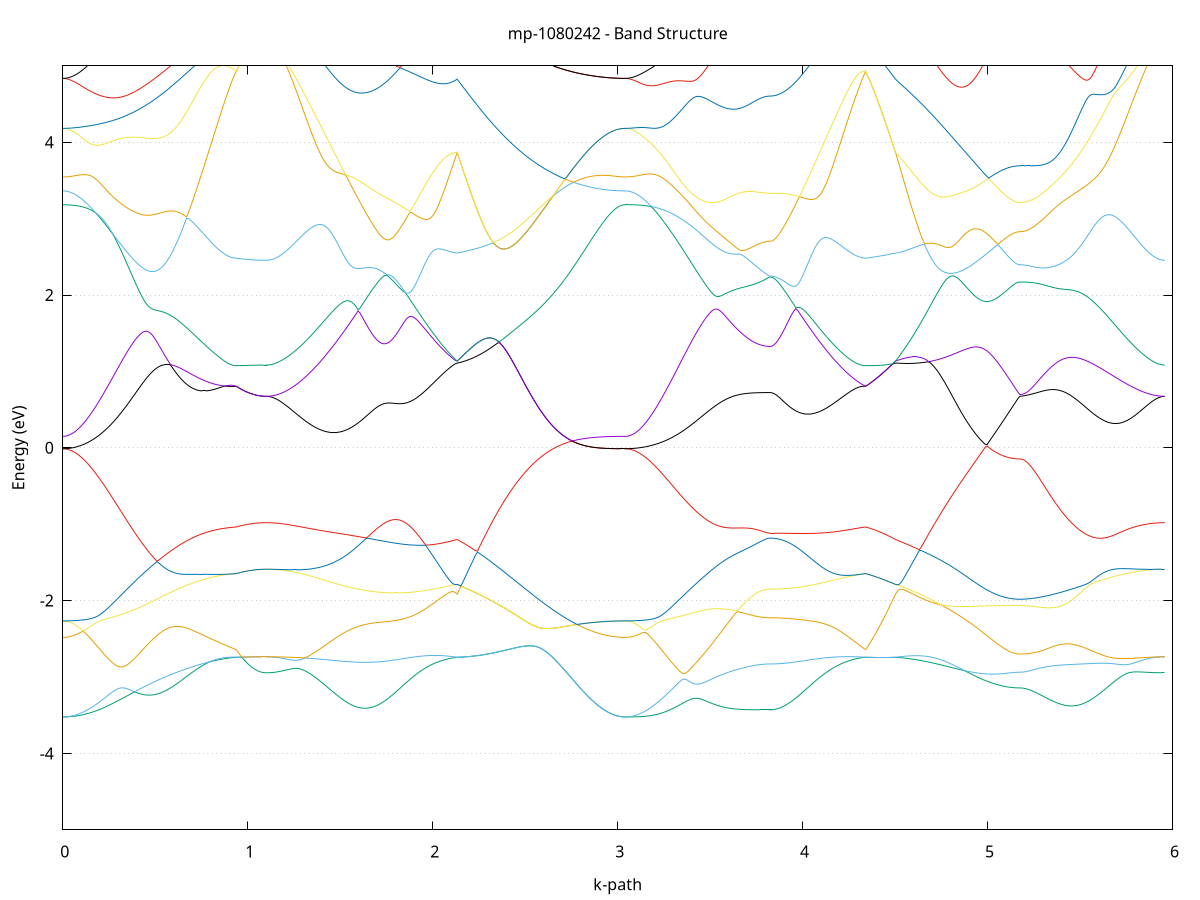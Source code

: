 set title 'mp-1080242 - Band Structure'
set xlabel 'k-path'
set ylabel 'Energy (eV)'
set grid y
set yrange [-5:5]
set terminal png size 800,600
set output 'mp-1080242_bands_gnuplot.png'
plot '-' using 1:2 with lines notitle, '-' using 1:2 with lines notitle, '-' using 1:2 with lines notitle, '-' using 1:2 with lines notitle, '-' using 1:2 with lines notitle, '-' using 1:2 with lines notitle, '-' using 1:2 with lines notitle, '-' using 1:2 with lines notitle, '-' using 1:2 with lines notitle, '-' using 1:2 with lines notitle, '-' using 1:2 with lines notitle, '-' using 1:2 with lines notitle, '-' using 1:2 with lines notitle, '-' using 1:2 with lines notitle, '-' using 1:2 with lines notitle, '-' using 1:2 with lines notitle, '-' using 1:2 with lines notitle, '-' using 1:2 with lines notitle, '-' using 1:2 with lines notitle, '-' using 1:2 with lines notitle, '-' using 1:2 with lines notitle, '-' using 1:2 with lines notitle, '-' using 1:2 with lines notitle, '-' using 1:2 with lines notitle, '-' using 1:2 with lines notitle, '-' using 1:2 with lines notitle, '-' using 1:2 with lines notitle, '-' using 1:2 with lines notitle, '-' using 1:2 with lines notitle, '-' using 1:2 with lines notitle, '-' using 1:2 with lines notitle, '-' using 1:2 with lines notitle, '-' using 1:2 with lines notitle, '-' using 1:2 with lines notitle, '-' using 1:2 with lines notitle, '-' using 1:2 with lines notitle, '-' using 1:2 with lines notitle, '-' using 1:2 with lines notitle, '-' using 1:2 with lines notitle, '-' using 1:2 with lines notitle, '-' using 1:2 with lines notitle, '-' using 1:2 with lines notitle, '-' using 1:2 with lines notitle, '-' using 1:2 with lines notitle, '-' using 1:2 with lines notitle, '-' using 1:2 with lines notitle, '-' using 1:2 with lines notitle, '-' using 1:2 with lines notitle, '-' using 1:2 with lines notitle, '-' using 1:2 with lines notitle, '-' using 1:2 with lines notitle, '-' using 1:2 with lines notitle, '-' using 1:2 with lines notitle, '-' using 1:2 with lines notitle, '-' using 1:2 with lines notitle, '-' using 1:2 with lines notitle, '-' using 1:2 with lines notitle, '-' using 1:2 with lines notitle, '-' using 1:2 with lines notitle, '-' using 1:2 with lines notitle, '-' using 1:2 with lines notitle, '-' using 1:2 with lines notitle, '-' using 1:2 with lines notitle, '-' using 1:2 with lines notitle
0.000000 -23.712588
0.009980 -23.712588
0.019960 -23.712588
0.029939 -23.712588
0.039919 -23.712588
0.049899 -23.712588
0.059879 -23.712488
0.069859 -23.712488
0.079838 -23.712388
0.089818 -23.712288
0.099798 -23.712188
0.109778 -23.712188
0.119757 -23.711988
0.129737 -23.711888
0.139717 -23.711788
0.149697 -23.711688
0.159677 -23.711588
0.169656 -23.711388
0.179636 -23.711288
0.189616 -23.711188
0.199596 -23.710988
0.209576 -23.710788
0.219555 -23.710688
0.229535 -23.710488
0.239515 -23.710288
0.249495 -23.710088
0.259475 -23.709888
0.269454 -23.709688
0.279434 -23.709488
0.289414 -23.709288
0.299394 -23.709088
0.309373 -23.708788
0.319353 -23.708588
0.329333 -23.708388
0.339313 -23.708188
0.349293 -23.707988
0.359272 -23.707688
0.369252 -23.707488
0.379232 -23.707288
0.389212 -23.706988
0.399192 -23.706788
0.409171 -23.706488
0.419151 -23.706288
0.429131 -23.706088
0.439111 -23.705788
0.449091 -23.705588
0.459070 -23.705388
0.469050 -23.705088
0.479030 -23.704888
0.489010 -23.704688
0.498989 -23.704388
0.508969 -23.704188
0.518949 -23.703988
0.528929 -23.703688
0.538909 -23.703488
0.548888 -23.703288
0.558868 -23.703088
0.568848 -23.702888
0.578828 -23.702688
0.588808 -23.702388
0.598787 -23.702188
0.608767 -23.701988
0.618747 -23.701788
0.628727 -23.701588
0.638707 -23.701488
0.648686 -23.701288
0.658666 -23.701088
0.668646 -23.700888
0.678626 -23.700788
0.688605 -23.700588
0.698585 -23.700388
0.708565 -23.700288
0.718545 -23.700088
0.728525 -23.699988
0.738504 -23.699888
0.748484 -23.699688
0.758464 -23.699588
0.768444 -23.699488
0.778424 -23.699288
0.788403 -23.699188
0.798383 -23.699088
0.808363 -23.698988
0.818343 -23.698888
0.828323 -23.698888
0.838302 -23.698788
0.848282 -23.698688
0.858262 -23.698588
0.868242 -23.698588
0.878221 -23.698488
0.888201 -23.698488
0.898181 -23.698388
0.908161 -23.698388
0.918141 -23.698388
0.928120 -23.698288
0.938100 -23.698288
0.938100 -23.698288
0.947626 -23.698288
0.957151 -23.698188
0.966676 -23.698188
0.976202 -23.698088
0.985727 -23.698088
0.995252 -23.697988
1.004778 -23.697988
1.014303 -23.697988
1.023829 -23.697888
1.033354 -23.697888
1.042879 -23.697888
1.052405 -23.697888
1.061930 -23.697888
1.071455 -23.697888
1.080981 -23.697888
1.090506 -23.697888
1.100031 -23.697888
1.100031 -23.697888
1.109959 -23.697888
1.119886 -23.697888
1.129813 -23.697888
1.139740 -23.697888
1.149667 -23.697888
1.159594 -23.697988
1.169521 -23.697988
1.179449 -23.697988
1.189376 -23.698088
1.199303 -23.698088
1.209230 -23.698188
1.219157 -23.698288
1.229084 -23.698288
1.239011 -23.698388
1.248938 -23.698488
1.258866 -23.698588
1.268793 -23.698588
1.278720 -23.698688
1.288647 -23.698888
1.298574 -23.698888
1.308501 -23.698988
1.318428 -23.699088
1.328355 -23.699188
1.338283 -23.699288
1.348210 -23.699488
1.358137 -23.699588
1.368064 -23.699688
1.377991 -23.699788
1.387918 -23.699888
1.397845 -23.699988
1.407773 -23.700188
1.417700 -23.700288
1.427627 -23.700388
1.437554 -23.700488
1.447481 -23.700588
1.457408 -23.700688
1.467335 -23.700788
1.477262 -23.700988
1.487190 -23.701088
1.497117 -23.701188
1.507044 -23.701288
1.516971 -23.701388
1.526898 -23.701488
1.536825 -23.701588
1.546752 -23.701588
1.556680 -23.701688
1.566607 -23.701788
1.576534 -23.701888
1.586461 -23.701988
1.596388 -23.701988
1.606315 -23.702088
1.616242 -23.702188
1.626169 -23.702188
1.636097 -23.702288
1.646024 -23.702288
1.655951 -23.702288
1.665878 -23.702388
1.675805 -23.702388
1.685732 -23.702388
1.695659 -23.702388
1.705586 -23.702488
1.715514 -23.702388
1.725441 -23.702388
1.735368 -23.702388
1.745295 -23.702388
1.755222 -23.702388
1.765149 -23.702388
1.775076 -23.702388
1.785004 -23.702288
1.794931 -23.702288
1.804858 -23.702288
1.814785 -23.702188
1.824712 -23.702188
1.834639 -23.702088
1.844566 -23.702088
1.854493 -23.701988
1.864421 -23.701888
1.874348 -23.701888
1.884275 -23.701788
1.894202 -23.701688
1.904129 -23.701688
1.914056 -23.701588
1.923983 -23.701488
1.933911 -23.701388
1.943838 -23.701288
1.953765 -23.701188
1.963692 -23.701088
1.973619 -23.701088
1.983546 -23.700988
1.993473 -23.700888
2.003400 -23.700788
2.013328 -23.700688
2.023255 -23.700588
2.033182 -23.700488
2.043109 -23.700388
2.053036 -23.700288
2.062963 -23.700188
2.072890 -23.700188
2.082817 -23.700088
2.092745 -23.699988
2.102672 -23.699888
2.112599 -23.699888
2.122526 -23.699788
2.132453 -23.699788
2.132453 -23.699788
2.142438 -23.699888
2.152423 -23.699988
2.162409 -23.700088
2.172394 -23.700288
2.182379 -23.700288
2.192364 -23.700488
2.202349 -23.700588
2.212334 -23.700788
2.222320 -23.700888
2.232305 -23.701088
2.242290 -23.701188
2.252275 -23.701388
2.262260 -23.701588
2.272245 -23.701688
2.282230 -23.701888
2.292216 -23.702088
2.302201 -23.702188
2.312186 -23.702388
2.322171 -23.702488
2.332156 -23.702688
2.342141 -23.702888
2.352126 -23.703088
2.362112 -23.703288
2.372097 -23.703388
2.382082 -23.703588
2.392067 -23.703788
2.402052 -23.703988
2.412037 -23.704188
2.422023 -23.704388
2.432008 -23.704488
2.441993 -23.704688
2.451978 -23.704888
2.461963 -23.705088
2.471948 -23.705288
2.481933 -23.705488
2.491919 -23.705688
2.501904 -23.705888
2.511889 -23.706088
2.521874 -23.706288
2.531859 -23.706488
2.541844 -23.706688
2.551830 -23.706788
2.561815 -23.706988
2.571800 -23.707188
2.581785 -23.707388
2.591770 -23.707588
2.601755 -23.707788
2.611740 -23.707888
2.621726 -23.708088
2.631711 -23.708288
2.641696 -23.708488
2.651681 -23.708688
2.661666 -23.708788
2.671651 -23.708988
2.681636 -23.709188
2.691622 -23.709388
2.701607 -23.709488
2.711592 -23.709688
2.721577 -23.709788
2.731562 -23.709988
2.741547 -23.710188
2.751533 -23.710288
2.761518 -23.710488
2.771503 -23.710588
2.781488 -23.710788
2.791473 -23.710888
2.801458 -23.710988
2.811443 -23.711188
2.821429 -23.711288
2.831414 -23.711388
2.841399 -23.711488
2.851384 -23.711588
2.861369 -23.711688
2.871354 -23.711788
2.881340 -23.711888
2.891325 -23.711988
2.901310 -23.712088
2.911295 -23.712188
2.921280 -23.712288
2.931265 -23.712288
2.941250 -23.712388
2.951236 -23.712488
2.961221 -23.712488
2.971206 -23.712588
2.981191 -23.712588
2.991176 -23.712588
3.001161 -23.712588
3.011146 -23.712588
3.021132 -23.712588
3.031117 -23.712688
3.041102 -23.712588
3.041102 -23.712588
3.051017 -23.712588
3.060932 -23.712588
3.070847 -23.712588
3.080763 -23.712588
3.090678 -23.712588
3.100593 -23.712488
3.110508 -23.712488
3.120423 -23.712388
3.130339 -23.712288
3.140254 -23.712288
3.150169 -23.712188
3.160084 -23.712088
3.169999 -23.711988
3.179915 -23.711788
3.189830 -23.711688
3.199745 -23.711588
3.209660 -23.711488
3.219575 -23.711288
3.229490 -23.711188
3.239406 -23.710988
3.249321 -23.710788
3.259236 -23.710688
3.269151 -23.710488
3.279066 -23.710288
3.288982 -23.710088
3.298897 -23.709888
3.308812 -23.709688
3.318727 -23.709488
3.328642 -23.709288
3.338558 -23.709088
3.348473 -23.708888
3.358388 -23.708688
3.368303 -23.708488
3.378218 -23.708288
3.388133 -23.708088
3.398049 -23.707888
3.407964 -23.707588
3.417879 -23.707388
3.427794 -23.707188
3.437709 -23.706988
3.447625 -23.706788
3.457540 -23.706588
3.467455 -23.706388
3.477370 -23.706188
3.487285 -23.705988
3.497200 -23.705688
3.507116 -23.705488
3.517031 -23.705288
3.526946 -23.705188
3.536861 -23.704988
3.546776 -23.704788
3.556692 -23.704588
3.566607 -23.704388
3.576522 -23.704188
3.586437 -23.704088
3.596352 -23.703888
3.606268 -23.703688
3.616183 -23.703588
3.626098 -23.703388
3.636013 -23.703288
3.645928 -23.703188
3.655843 -23.702988
3.665759 -23.702888
3.675674 -23.702788
3.685589 -23.702688
3.695504 -23.702588
3.705419 -23.702488
3.715335 -23.702388
3.725250 -23.702288
3.735165 -23.702188
3.745080 -23.702088
3.754995 -23.702088
3.764911 -23.701988
3.774826 -23.701988
3.784741 -23.701988
3.794656 -23.701888
3.804571 -23.701888
3.814486 -23.701888
3.824402 -23.701888
3.824402 -23.701888
3.834329 -23.701888
3.844256 -23.701888
3.854183 -23.701888
3.864110 -23.701788
3.874037 -23.701788
3.883964 -23.701788
3.893892 -23.701688
3.903819 -23.701688
3.913746 -23.701688
3.923673 -23.701588
3.933600 -23.701588
3.943527 -23.701488
3.953454 -23.701388
3.963381 -23.701388
3.973309 -23.701288
3.983236 -23.701188
3.993163 -23.701188
4.003090 -23.701088
4.013017 -23.700988
4.022944 -23.700888
4.032871 -23.700788
4.042799 -23.700788
4.052726 -23.700688
4.062653 -23.700588
4.072580 -23.700488
4.082507 -23.700388
4.092434 -23.700288
4.102361 -23.700188
4.112288 -23.700088
4.122216 -23.699988
4.132143 -23.699888
4.142070 -23.699788
4.151997 -23.699688
4.161924 -23.699588
4.171851 -23.699388
4.181778 -23.699388
4.191705 -23.699288
4.201633 -23.699188
4.211560 -23.699088
4.221487 -23.698988
4.231414 -23.698888
4.241341 -23.698888
4.251268 -23.698788
4.261195 -23.698688
4.271123 -23.698688
4.281050 -23.698588
4.290977 -23.698488
4.300904 -23.698488
4.310831 -23.698388
4.320758 -23.698388
4.330685 -23.698388
4.340612 -23.698288
4.340612 -23.698288
4.350138 -23.698388
4.359663 -23.698488
4.369189 -23.698488
4.378714 -23.698588
4.388239 -23.698688
4.397765 -23.698688
4.407290 -23.698788
4.416815 -23.698888
4.426341 -23.698988
4.435866 -23.699088
4.445391 -23.699188
4.454917 -23.699288
4.464442 -23.699388
4.473968 -23.699488
4.483493 -23.699588
4.493018 -23.699688
4.502544 -23.699788
4.502544 -23.699788
4.512434 -23.699888
4.522325 -23.699888
4.532215 -23.699988
4.542106 -23.700088
4.551997 -23.700188
4.561887 -23.700288
4.571778 -23.700388
4.581668 -23.700488
4.591559 -23.700688
4.601449 -23.700788
4.611340 -23.700888
4.621231 -23.700988
4.631121 -23.701188
4.641012 -23.701288
4.650902 -23.701388
4.660793 -23.701588
4.670684 -23.701688
4.680574 -23.701788
4.690465 -23.701988
4.700355 -23.702088
4.710246 -23.702288
4.720136 -23.702388
4.730027 -23.702488
4.739918 -23.702688
4.749808 -23.702788
4.759699 -23.702888
4.769589 -23.703088
4.779480 -23.703188
4.789370 -23.703388
4.799261 -23.703488
4.809152 -23.703688
4.819042 -23.703788
4.828933 -23.703888
4.838823 -23.704088
4.848714 -23.704188
4.858604 -23.704388
4.868495 -23.704488
4.878386 -23.704588
4.888276 -23.704688
4.898167 -23.704888
4.908057 -23.704988
4.917948 -23.705088
4.927839 -23.705188
4.937729 -23.705388
4.947620 -23.705488
4.957510 -23.705588
4.967401 -23.705688
4.977291 -23.705788
4.987182 -23.705888
4.997073 -23.705988
5.006963 -23.706088
5.016854 -23.706088
5.026744 -23.706188
5.036635 -23.706288
5.046525 -23.706388
5.056416 -23.706388
5.066307 -23.706488
5.076197 -23.706488
5.086088 -23.706588
5.095978 -23.706588
5.105869 -23.706688
5.115759 -23.706688
5.125650 -23.706688
5.135541 -23.706788
5.145431 -23.706788
5.155322 -23.706788
5.165212 -23.706788
5.175103 -23.706788
5.175103 -23.706788
5.185018 -23.706788
5.194933 -23.706788
5.204848 -23.706788
5.214764 -23.706688
5.224679 -23.706688
5.234594 -23.706688
5.244509 -23.706588
5.254424 -23.706588
5.264340 -23.706488
5.274255 -23.706388
5.284170 -23.706388
5.294085 -23.706288
5.304000 -23.706188
5.313916 -23.706088
5.323831 -23.705988
5.333746 -23.705888
5.343661 -23.705788
5.353576 -23.705588
5.363491 -23.705488
5.373407 -23.705388
5.383322 -23.705188
5.393237 -23.705088
5.403152 -23.704888
5.413067 -23.704788
5.422983 -23.704588
5.432898 -23.704488
5.442813 -23.704288
5.452728 -23.704188
5.462643 -23.703988
5.472559 -23.703788
5.482474 -23.703688
5.492389 -23.703488
5.502304 -23.703288
5.512219 -23.703188
5.522134 -23.702988
5.532050 -23.702788
5.541965 -23.702588
5.551880 -23.702388
5.561795 -23.702288
5.571710 -23.702088
5.581626 -23.701888
5.591541 -23.701688
5.601456 -23.701588
5.611371 -23.701388
5.621286 -23.701188
5.631202 -23.700988
5.641117 -23.700888
5.651032 -23.700688
5.660947 -23.700488
5.670862 -23.700388
5.680777 -23.700188
5.690693 -23.699988
5.700608 -23.699888
5.710523 -23.699688
5.720438 -23.699588
5.730353 -23.699488
5.740269 -23.699288
5.750184 -23.699188
5.760099 -23.699088
5.770014 -23.698988
5.779929 -23.698888
5.789845 -23.698788
5.799760 -23.698588
5.809675 -23.698588
5.819590 -23.698488
5.829505 -23.698388
5.839420 -23.698288
5.849336 -23.698188
5.859251 -23.698188
5.869166 -23.698088
5.879081 -23.698088
5.888996 -23.697988
5.898912 -23.697988
5.908827 -23.697988
5.918742 -23.697888
5.928657 -23.697888
5.938572 -23.697888
5.948488 -23.697888
5.958403 -23.697888
e
0.000000 -17.840188
0.009980 -17.840188
0.019960 -17.840188
0.029939 -17.840188
0.039919 -17.840188
0.049899 -17.840088
0.059879 -17.839988
0.069859 -17.839988
0.079838 -17.839888
0.089818 -17.839788
0.099798 -17.839688
0.109778 -17.839588
0.119757 -17.839388
0.129737 -17.839288
0.139717 -17.839088
0.149697 -17.838988
0.159677 -17.838788
0.169656 -17.838588
0.179636 -17.838488
0.189616 -17.838288
0.199596 -17.838088
0.209576 -17.837888
0.219555 -17.837588
0.229535 -17.837388
0.239515 -17.837188
0.249495 -17.836888
0.259475 -17.836688
0.269454 -17.836388
0.279434 -17.836188
0.289414 -17.835888
0.299394 -17.835588
0.309373 -17.835288
0.319353 -17.834988
0.329333 -17.834688
0.339313 -17.834388
0.349293 -17.834088
0.359272 -17.833788
0.369252 -17.833388
0.379232 -17.833088
0.389212 -17.832688
0.399192 -17.832388
0.409171 -17.831988
0.419151 -17.831588
0.429131 -17.831188
0.439111 -17.830788
0.449091 -17.830388
0.459070 -17.829888
0.469050 -17.829488
0.479030 -17.828988
0.489010 -17.828588
0.498989 -17.828088
0.508969 -17.827588
0.518949 -17.827088
0.528929 -17.826588
0.538909 -17.826088
0.548888 -17.825588
0.558868 -17.824988
0.568848 -17.824488
0.578828 -17.823988
0.588808 -17.823388
0.598787 -17.822788
0.608767 -17.822288
0.618747 -17.821688
0.628727 -17.821088
0.638707 -17.820588
0.648686 -17.819988
0.658666 -17.819388
0.668646 -17.818788
0.678626 -17.818188
0.688605 -17.817688
0.698585 -17.817088
0.708565 -17.816488
0.718545 -17.815988
0.728525 -17.815388
0.738504 -17.814888
0.748484 -17.814388
0.758464 -17.813888
0.768444 -17.813388
0.778424 -17.812888
0.788403 -17.812488
0.798383 -17.811988
0.808363 -17.811588
0.818343 -17.811188
0.828323 -17.810888
0.838302 -17.810488
0.848282 -17.810188
0.858262 -17.809888
0.868242 -17.809588
0.878221 -17.809388
0.888201 -17.809188
0.898181 -17.808988
0.908161 -17.808888
0.918141 -17.808688
0.928120 -17.808688
0.938100 -17.808588
0.938100 -17.808588
0.947626 -17.808388
0.957151 -17.808088
0.966676 -17.807988
0.976202 -17.807788
0.985727 -17.807588
0.995252 -17.807388
1.004778 -17.807288
1.014303 -17.807088
1.023829 -17.806988
1.033354 -17.806888
1.042879 -17.806788
1.052405 -17.806788
1.061930 -17.806688
1.071455 -17.806588
1.080981 -17.806588
1.090506 -17.806588
1.100031 -17.806588
1.100031 -17.806588
1.109959 -17.806588
1.119886 -17.806588
1.129813 -17.806688
1.139740 -17.806788
1.149667 -17.806988
1.159594 -17.807088
1.169521 -17.807288
1.179449 -17.807588
1.189376 -17.807788
1.199303 -17.808088
1.209230 -17.808388
1.219157 -17.808788
1.229084 -17.809088
1.239011 -17.809488
1.248938 -17.809888
1.258866 -17.810388
1.268793 -17.810788
1.278720 -17.811288
1.288647 -17.811788
1.298574 -17.812288
1.308501 -17.812788
1.318428 -17.813288
1.328355 -17.813788
1.338283 -17.814388
1.348210 -17.814888
1.358137 -17.815488
1.368064 -17.815988
1.377991 -17.816588
1.387918 -17.817188
1.397845 -17.817688
1.407773 -17.818288
1.417700 -17.818888
1.427627 -17.819388
1.437554 -17.819988
1.447481 -17.820488
1.457408 -17.820988
1.467335 -17.821488
1.477262 -17.821988
1.487190 -17.822488
1.497117 -17.822988
1.507044 -17.823488
1.516971 -17.823888
1.526898 -17.824288
1.536825 -17.824688
1.546752 -17.825088
1.556680 -17.825488
1.566607 -17.825788
1.576534 -17.826088
1.586461 -17.826388
1.596388 -17.826688
1.606315 -17.826888
1.616242 -17.827088
1.626169 -17.827288
1.636097 -17.827488
1.646024 -17.827588
1.655951 -17.827688
1.665878 -17.827788
1.675805 -17.827788
1.685732 -17.827888
1.695659 -17.827888
1.705586 -17.827788
1.715514 -17.827788
1.725441 -17.827688
1.735368 -17.827588
1.745295 -17.827388
1.755222 -17.827288
1.765149 -17.827088
1.775076 -17.826888
1.785004 -17.826688
1.794931 -17.826388
1.804858 -17.826188
1.814785 -17.825888
1.824712 -17.825588
1.834639 -17.825188
1.844566 -17.824888
1.854493 -17.824588
1.864421 -17.824188
1.874348 -17.823788
1.884275 -17.823388
1.894202 -17.822988
1.904129 -17.822588
1.914056 -17.822188
1.923983 -17.821688
1.933911 -17.821288
1.943838 -17.820888
1.953765 -17.820488
1.963692 -17.819988
1.973619 -17.819588
1.983546 -17.819188
1.993473 -17.818688
2.003400 -17.818288
2.013328 -17.817888
2.023255 -17.817488
2.033182 -17.817088
2.043109 -17.816688
2.053036 -17.816288
2.062963 -17.815988
2.072890 -17.815588
2.082817 -17.815288
2.092745 -17.814988
2.102672 -17.814688
2.112599 -17.814388
2.122526 -17.814188
2.132453 -17.813988
2.132453 -17.813988
2.142438 -17.814388
2.152423 -17.814788
2.162409 -17.815188
2.172394 -17.815588
2.182379 -17.815988
2.192364 -17.816488
2.202349 -17.816888
2.212334 -17.817388
2.222320 -17.817788
2.232305 -17.818288
2.242290 -17.818688
2.252275 -17.819188
2.262260 -17.819688
2.272245 -17.820088
2.282230 -17.820588
2.292216 -17.820988
2.302201 -17.821488
2.312186 -17.821988
2.322171 -17.822388
2.332156 -17.822888
2.342141 -17.823288
2.352126 -17.823788
2.362112 -17.824188
2.372097 -17.824688
2.382082 -17.825188
2.392067 -17.825588
2.402052 -17.825988
2.412037 -17.826488
2.422023 -17.826888
2.432008 -17.827288
2.441993 -17.827788
2.451978 -17.828188
2.461963 -17.828588
2.471948 -17.828988
2.481933 -17.829388
2.491919 -17.829788
2.501904 -17.830188
2.511889 -17.830588
2.521874 -17.830888
2.531859 -17.831288
2.541844 -17.831688
2.551830 -17.831988
2.561815 -17.832388
2.571800 -17.832688
2.581785 -17.832988
2.591770 -17.833288
2.601755 -17.833688
2.611740 -17.833988
2.621726 -17.834288
2.631711 -17.834588
2.641696 -17.834888
2.651681 -17.835088
2.661666 -17.835388
2.671651 -17.835688
2.681636 -17.835888
2.691622 -17.836188
2.701607 -17.836388
2.711592 -17.836688
2.721577 -17.836888
2.731562 -17.837088
2.741547 -17.837288
2.751533 -17.837488
2.761518 -17.837688
2.771503 -17.837888
2.781488 -17.838088
2.791473 -17.838188
2.801458 -17.838388
2.811443 -17.838588
2.821429 -17.838688
2.831414 -17.838888
2.841399 -17.838988
2.851384 -17.839088
2.861369 -17.839188
2.871354 -17.839288
2.881340 -17.839388
2.891325 -17.839488
2.901310 -17.839588
2.911295 -17.839688
2.921280 -17.839788
2.931265 -17.839888
2.941250 -17.839888
2.951236 -17.839988
2.961221 -17.840088
2.971206 -17.840088
2.981191 -17.840088
2.991176 -17.840188
3.001161 -17.840188
3.011146 -17.840188
3.021132 -17.840188
3.031117 -17.840188
3.041102 -17.840188
3.041102 -17.840188
3.051017 -17.840188
3.060932 -17.840188
3.070847 -17.840188
3.080763 -17.840088
3.090678 -17.840088
3.100593 -17.839988
3.110508 -17.839888
3.120423 -17.839788
3.130339 -17.839688
3.140254 -17.839588
3.150169 -17.839388
3.160084 -17.839288
3.169999 -17.839088
3.179915 -17.838888
3.189830 -17.838688
3.199745 -17.838388
3.209660 -17.838188
3.219575 -17.837888
3.229490 -17.837588
3.239406 -17.837288
3.249321 -17.836988
3.259236 -17.836588
3.269151 -17.836288
3.279066 -17.835888
3.288982 -17.835488
3.298897 -17.834988
3.308812 -17.834588
3.318727 -17.834088
3.328642 -17.833588
3.338558 -17.833088
3.348473 -17.832488
3.358388 -17.831988
3.368303 -17.831388
3.378218 -17.830788
3.388133 -17.830188
3.398049 -17.829488
3.407964 -17.828888
3.417879 -17.828188
3.427794 -17.827488
3.437709 -17.826888
3.447625 -17.826188
3.457540 -17.825488
3.467455 -17.824888
3.477370 -17.824188
3.487285 -17.823588
3.497200 -17.822988
3.507116 -17.822388
3.517031 -17.821888
3.526946 -17.821388
3.536861 -17.821088
3.546776 -17.820788
3.556692 -17.820588
3.566607 -17.820488
3.576522 -17.820488
3.586437 -17.820488
3.596352 -17.820688
3.606268 -17.820888
3.616183 -17.821088
3.626098 -17.821388
3.636013 -17.821788
3.645928 -17.822188
3.655843 -17.822588
3.665759 -17.822988
3.675674 -17.823388
3.685589 -17.823788
3.695504 -17.824188
3.705419 -17.824588
3.715335 -17.824988
3.725250 -17.825288
3.735165 -17.825688
3.745080 -17.825988
3.754995 -17.826188
3.764911 -17.826488
3.774826 -17.826688
3.784741 -17.826888
3.794656 -17.826988
3.804571 -17.827088
3.814486 -17.827188
3.824402 -17.827188
3.824402 -17.827188
3.834329 -17.827188
3.844256 -17.827088
3.854183 -17.827088
3.864110 -17.826988
3.874037 -17.826788
3.883964 -17.826688
3.893892 -17.826488
3.903819 -17.826288
3.913746 -17.826088
3.923673 -17.825788
3.933600 -17.825488
3.943527 -17.825188
3.953454 -17.824888
3.963381 -17.824488
3.973309 -17.824188
3.983236 -17.823788
3.993163 -17.823388
4.003090 -17.822888
4.013017 -17.822488
4.022944 -17.821988
4.032871 -17.821588
4.042799 -17.821088
4.052726 -17.820588
4.062653 -17.820088
4.072580 -17.819588
4.082507 -17.818988
4.092434 -17.818488
4.102361 -17.817988
4.112288 -17.817488
4.122216 -17.816888
4.132143 -17.816388
4.142070 -17.815888
4.151997 -17.815388
4.161924 -17.814888
4.171851 -17.814388
4.181778 -17.813888
4.191705 -17.813388
4.201633 -17.812888
4.211560 -17.812488
4.221487 -17.812088
4.231414 -17.811588
4.241341 -17.811288
4.251268 -17.810888
4.261195 -17.810488
4.271123 -17.810188
4.281050 -17.809888
4.290977 -17.809588
4.300904 -17.809288
4.310831 -17.809088
4.320758 -17.808888
4.330685 -17.808688
4.340612 -17.808588
4.340612 -17.808588
4.350138 -17.808788
4.359663 -17.809088
4.369189 -17.809288
4.378714 -17.809588
4.388239 -17.809888
4.397765 -17.810188
4.407290 -17.810488
4.416815 -17.810788
4.426341 -17.811088
4.435866 -17.811388
4.445391 -17.811788
4.454917 -17.812088
4.464442 -17.812488
4.473968 -17.812788
4.483493 -17.813188
4.493018 -17.813588
4.502544 -17.813988
4.502544 -17.813988
4.512434 -17.814288
4.522325 -17.814588
4.532215 -17.814888
4.542106 -17.815188
4.551997 -17.815488
4.561887 -17.815888
4.571778 -17.816288
4.581668 -17.816588
4.591559 -17.816988
4.601449 -17.817388
4.611340 -17.817788
4.621231 -17.818288
4.631121 -17.818688
4.641012 -17.819088
4.650902 -17.819488
4.660793 -17.819988
4.670684 -17.820388
4.680574 -17.820788
4.690465 -17.821288
4.700355 -17.821688
4.710246 -17.822088
4.720136 -17.822588
4.730027 -17.822988
4.739918 -17.823388
4.749808 -17.823788
4.759699 -17.824188
4.769589 -17.824588
4.779480 -17.824988
4.789370 -17.825388
4.799261 -17.825688
4.809152 -17.826088
4.819042 -17.826488
4.828933 -17.826788
4.838823 -17.827088
4.848714 -17.827388
4.858604 -17.827688
4.868495 -17.827988
4.878386 -17.828288
4.888276 -17.828488
4.898167 -17.828688
4.908057 -17.828988
4.917948 -17.829188
4.927839 -17.829388
4.937729 -17.829588
4.947620 -17.829688
4.957510 -17.829888
4.967401 -17.829988
4.977291 -17.830088
4.987182 -17.830288
4.997073 -17.830388
5.006963 -17.830488
5.016854 -17.830588
5.026744 -17.830588
5.036635 -17.830688
5.046525 -17.830788
5.056416 -17.830788
5.066307 -17.830888
5.076197 -17.830888
5.086088 -17.830888
5.095978 -17.830988
5.105869 -17.830988
5.115759 -17.830988
5.125650 -17.830988
5.135541 -17.830988
5.145431 -17.830988
5.155322 -17.830988
5.165212 -17.831088
5.175103 -17.831088
5.175103 -17.831088
5.185018 -17.830988
5.194933 -17.830888
5.204848 -17.830788
5.214764 -17.830488
5.224679 -17.830288
5.234594 -17.829888
5.244509 -17.829488
5.254424 -17.829088
5.264340 -17.828588
5.274255 -17.828088
5.284170 -17.827488
5.294085 -17.826888
5.304000 -17.826288
5.313916 -17.825588
5.323831 -17.824888
5.333746 -17.824288
5.343661 -17.823588
5.353576 -17.822988
5.363491 -17.822388
5.373407 -17.821788
5.383322 -17.821288
5.393237 -17.820888
5.403152 -17.820588
5.413067 -17.820288
5.422983 -17.820088
5.432898 -17.819888
5.442813 -17.819788
5.452728 -17.819688
5.462643 -17.819688
5.472559 -17.819688
5.482474 -17.819688
5.492389 -17.819588
5.502304 -17.819588
5.512219 -17.819588
5.522134 -17.819488
5.532050 -17.819488
5.541965 -17.819388
5.551880 -17.819288
5.561795 -17.819188
5.571710 -17.818988
5.581626 -17.818788
5.591541 -17.818588
5.601456 -17.818388
5.611371 -17.818188
5.621286 -17.817888
5.631202 -17.817588
5.641117 -17.817288
5.651032 -17.816988
5.660947 -17.816588
5.670862 -17.816188
5.680777 -17.815788
5.690693 -17.815388
5.700608 -17.814988
5.710523 -17.814488
5.720438 -17.814088
5.730353 -17.813588
5.740269 -17.813188
5.750184 -17.812688
5.760099 -17.812288
5.770014 -17.811788
5.779929 -17.811388
5.789845 -17.810888
5.799760 -17.810488
5.809675 -17.810088
5.819590 -17.809688
5.829505 -17.809288
5.839420 -17.808888
5.849336 -17.808588
5.859251 -17.808188
5.869166 -17.807888
5.879081 -17.807688
5.888996 -17.807388
5.898912 -17.807188
5.908827 -17.806988
5.918742 -17.806888
5.928657 -17.806688
5.938572 -17.806688
5.948488 -17.806588
5.958403 -17.806588
e
0.000000 -17.840188
0.009980 -17.840188
0.019960 -17.840088
0.029939 -17.839888
0.039919 -17.839688
0.049899 -17.839388
0.059879 -17.839088
0.069859 -17.838688
0.079838 -17.838188
0.089818 -17.837588
0.099798 -17.836988
0.109778 -17.836388
0.119757 -17.835688
0.129737 -17.834888
0.139717 -17.834088
0.149697 -17.833288
0.159677 -17.832388
0.169656 -17.831388
0.179636 -17.830388
0.189616 -17.829388
0.199596 -17.828388
0.209576 -17.827288
0.219555 -17.826188
0.229535 -17.825088
0.239515 -17.823888
0.249495 -17.822788
0.259475 -17.821588
0.269454 -17.820388
0.279434 -17.819288
0.289414 -17.818088
0.299394 -17.816888
0.309373 -17.815688
0.319353 -17.814588
0.329333 -17.813488
0.339313 -17.812388
0.349293 -17.811288
0.359272 -17.810188
0.369252 -17.809188
0.379232 -17.808188
0.389212 -17.807288
0.399192 -17.806388
0.409171 -17.805488
0.419151 -17.804688
0.429131 -17.803888
0.439111 -17.803188
0.449091 -17.802588
0.459070 -17.801988
0.469050 -17.801388
0.479030 -17.800888
0.489010 -17.800488
0.498989 -17.800088
0.508969 -17.799788
0.518949 -17.799588
0.528929 -17.799288
0.538909 -17.799188
0.548888 -17.799088
0.558868 -17.799088
0.568848 -17.799088
0.578828 -17.799088
0.588808 -17.799188
0.598787 -17.799388
0.608767 -17.799488
0.618747 -17.799688
0.628727 -17.799988
0.638707 -17.800288
0.648686 -17.800588
0.658666 -17.800888
0.668646 -17.801288
0.678626 -17.801688
0.688605 -17.802088
0.698585 -17.802488
0.708565 -17.802888
0.718545 -17.803288
0.728525 -17.803688
0.738504 -17.804088
0.748484 -17.804588
0.758464 -17.804988
0.768444 -17.805388
0.778424 -17.805788
0.788403 -17.806088
0.798383 -17.806488
0.808363 -17.806788
0.818343 -17.807088
0.828323 -17.807388
0.838302 -17.807688
0.848282 -17.807888
0.858262 -17.808088
0.868242 -17.808288
0.878221 -17.808488
0.888201 -17.808588
0.898181 -17.808588
0.908161 -17.808688
0.918141 -17.808688
0.928120 -17.808588
0.938100 -17.808588
0.938100 -17.808588
0.947626 -17.808388
0.957151 -17.808088
0.966676 -17.807988
0.976202 -17.807788
0.985727 -17.807588
0.995252 -17.807388
1.004778 -17.807288
1.014303 -17.807088
1.023829 -17.806988
1.033354 -17.806888
1.042879 -17.806788
1.052405 -17.806788
1.061930 -17.806688
1.071455 -17.806588
1.080981 -17.806588
1.090506 -17.806588
1.100031 -17.806588
1.100031 -17.806588
1.109959 -17.806588
1.119886 -17.806488
1.129813 -17.806488
1.139740 -17.806388
1.149667 -17.806188
1.159594 -17.806088
1.169521 -17.805888
1.179449 -17.805688
1.189376 -17.805488
1.199303 -17.805288
1.209230 -17.804988
1.219157 -17.804688
1.229084 -17.804388
1.239011 -17.804088
1.248938 -17.803788
1.258866 -17.803388
1.268793 -17.803088
1.278720 -17.802688
1.288647 -17.802288
1.298574 -17.801988
1.308501 -17.801588
1.318428 -17.801188
1.328355 -17.800788
1.338283 -17.800388
1.348210 -17.799988
1.358137 -17.799588
1.368064 -17.799188
1.377991 -17.798788
1.387918 -17.798488
1.397845 -17.798088
1.407773 -17.797788
1.417700 -17.797488
1.427627 -17.797188
1.437554 -17.796888
1.447481 -17.796588
1.457408 -17.796388
1.467335 -17.796188
1.477262 -17.795988
1.487190 -17.795788
1.497117 -17.795688
1.507044 -17.795588
1.516971 -17.795488
1.526898 -17.795388
1.536825 -17.795388
1.546752 -17.795388
1.556680 -17.795388
1.566607 -17.795488
1.576534 -17.795588
1.586461 -17.795788
1.596388 -17.795888
1.606315 -17.796088
1.616242 -17.796288
1.626169 -17.796588
1.636097 -17.796888
1.646024 -17.797188
1.655951 -17.797488
1.665878 -17.797888
1.675805 -17.798188
1.685732 -17.798588
1.695659 -17.799088
1.705586 -17.799488
1.715514 -17.799988
1.725441 -17.800488
1.735368 -17.800988
1.745295 -17.801488
1.755222 -17.801988
1.765149 -17.802488
1.775076 -17.803088
1.785004 -17.803588
1.794931 -17.804188
1.804858 -17.804688
1.814785 -17.805288
1.824712 -17.805788
1.834639 -17.806388
1.844566 -17.806888
1.854493 -17.807388
1.864421 -17.807988
1.874348 -17.808488
1.884275 -17.808988
1.894202 -17.809488
1.904129 -17.809888
1.914056 -17.810388
1.923983 -17.810788
1.933911 -17.811188
1.943838 -17.811588
1.953765 -17.811988
1.963692 -17.812388
1.973619 -17.812688
1.983546 -17.812988
1.993473 -17.813288
2.003400 -17.813488
2.013328 -17.813688
2.023255 -17.813888
2.033182 -17.814088
2.043109 -17.814188
2.053036 -17.814288
2.062963 -17.814388
2.072890 -17.814388
2.082817 -17.814388
2.092745 -17.814388
2.102672 -17.814288
2.112599 -17.814188
2.122526 -17.814088
2.132453 -17.813988
2.132453 -17.813988
2.142438 -17.814388
2.152423 -17.814788
2.162409 -17.815188
2.172394 -17.815588
2.182379 -17.815988
2.192364 -17.816488
2.202349 -17.816888
2.212334 -17.817388
2.222320 -17.817788
2.232305 -17.818288
2.242290 -17.818688
2.252275 -17.819188
2.262260 -17.819688
2.272245 -17.820088
2.282230 -17.820588
2.292216 -17.820988
2.302201 -17.821488
2.312186 -17.821988
2.322171 -17.822388
2.332156 -17.822888
2.342141 -17.823288
2.352126 -17.823788
2.362112 -17.824188
2.372097 -17.824688
2.382082 -17.825188
2.392067 -17.825588
2.402052 -17.825988
2.412037 -17.826488
2.422023 -17.826888
2.432008 -17.827288
2.441993 -17.827788
2.451978 -17.828188
2.461963 -17.828588
2.471948 -17.828988
2.481933 -17.829388
2.491919 -17.829788
2.501904 -17.830188
2.511889 -17.830588
2.521874 -17.830888
2.531859 -17.831288
2.541844 -17.831688
2.551830 -17.831988
2.561815 -17.832388
2.571800 -17.832688
2.581785 -17.832988
2.591770 -17.833288
2.601755 -17.833688
2.611740 -17.833988
2.621726 -17.834288
2.631711 -17.834588
2.641696 -17.834888
2.651681 -17.835088
2.661666 -17.835388
2.671651 -17.835688
2.681636 -17.835888
2.691622 -17.836188
2.701607 -17.836388
2.711592 -17.836688
2.721577 -17.836888
2.731562 -17.837088
2.741547 -17.837288
2.751533 -17.837488
2.761518 -17.837688
2.771503 -17.837888
2.781488 -17.838088
2.791473 -17.838188
2.801458 -17.838388
2.811443 -17.838588
2.821429 -17.838688
2.831414 -17.838888
2.841399 -17.838988
2.851384 -17.839088
2.861369 -17.839188
2.871354 -17.839288
2.881340 -17.839388
2.891325 -17.839488
2.901310 -17.839588
2.911295 -17.839688
2.921280 -17.839788
2.931265 -17.839888
2.941250 -17.839888
2.951236 -17.839988
2.961221 -17.840088
2.971206 -17.840088
2.981191 -17.840088
2.991176 -17.840188
3.001161 -17.840188
3.011146 -17.840188
3.021132 -17.840188
3.031117 -17.840188
3.041102 -17.840188
3.041102 -17.840188
3.051017 -17.840188
3.060932 -17.840088
3.070847 -17.839888
3.080763 -17.839688
3.090678 -17.839388
3.100593 -17.838988
3.110508 -17.838588
3.120423 -17.838088
3.130339 -17.837588
3.140254 -17.836988
3.150169 -17.836288
3.160084 -17.835588
3.169999 -17.834888
3.179915 -17.834088
3.189830 -17.833188
3.199745 -17.832388
3.209660 -17.831488
3.219575 -17.830588
3.229490 -17.829588
3.239406 -17.828688
3.249321 -17.827688
3.259236 -17.826688
3.269151 -17.825688
3.279066 -17.824788
3.288982 -17.823788
3.298897 -17.822788
3.308812 -17.821888
3.318727 -17.820988
3.328642 -17.820088
3.338558 -17.819188
3.348473 -17.818388
3.358388 -17.817588
3.368303 -17.816888
3.378218 -17.816188
3.388133 -17.815488
3.398049 -17.814888
3.407964 -17.814288
3.417879 -17.813788
3.427794 -17.813288
3.437709 -17.812888
3.447625 -17.812588
3.457540 -17.812188
3.467455 -17.811888
3.477370 -17.811688
3.487285 -17.811388
3.497200 -17.811188
3.507116 -17.810888
3.517031 -17.810688
3.526946 -17.810388
3.536861 -17.810088
3.546776 -17.809788
3.556692 -17.809388
3.566607 -17.808888
3.576522 -17.808388
3.586437 -17.807888
3.596352 -17.807288
3.606268 -17.806588
3.616183 -17.805988
3.626098 -17.805288
3.636013 -17.804588
3.645928 -17.803988
3.655843 -17.803288
3.665759 -17.802588
3.675674 -17.801888
3.685589 -17.801288
3.695504 -17.800688
3.705419 -17.800088
3.715335 -17.799588
3.725250 -17.799088
3.735165 -17.798588
3.745080 -17.798188
3.754995 -17.797788
3.764911 -17.797388
3.774826 -17.797188
3.784741 -17.796888
3.794656 -17.796688
3.804571 -17.796588
3.814486 -17.796488
3.824402 -17.796488
3.824402 -17.796488
3.834329 -17.796488
3.844256 -17.796488
3.854183 -17.796588
3.864110 -17.796688
3.874037 -17.796788
3.883964 -17.796888
3.893892 -17.797088
3.903819 -17.797288
3.913746 -17.797488
3.923673 -17.797688
3.933600 -17.797888
3.943527 -17.798188
3.953454 -17.798488
3.963381 -17.798788
3.973309 -17.799088
3.983236 -17.799388
3.993163 -17.799788
4.003090 -17.800088
4.013017 -17.800488
4.022944 -17.800888
4.032871 -17.801188
4.042799 -17.801588
4.052726 -17.801988
4.062653 -17.802388
4.072580 -17.802788
4.082507 -17.803188
4.092434 -17.803588
4.102361 -17.803988
4.112288 -17.804388
4.122216 -17.804688
4.132143 -17.805088
4.142070 -17.805388
4.151997 -17.805788
4.161924 -17.806088
4.171851 -17.806388
4.181778 -17.806688
4.191705 -17.806988
4.201633 -17.807288
4.211560 -17.807488
4.221487 -17.807788
4.231414 -17.807988
4.241341 -17.808188
4.251268 -17.808288
4.261195 -17.808488
4.271123 -17.808588
4.281050 -17.808688
4.290977 -17.808688
4.300904 -17.808788
4.310831 -17.808788
4.320758 -17.808688
4.330685 -17.808688
4.340612 -17.808588
4.340612 -17.808588
4.350138 -17.808788
4.359663 -17.809088
4.369189 -17.809288
4.378714 -17.809588
4.388239 -17.809888
4.397765 -17.810188
4.407290 -17.810488
4.416815 -17.810788
4.426341 -17.811088
4.435866 -17.811388
4.445391 -17.811788
4.454917 -17.812088
4.464442 -17.812488
4.473968 -17.812788
4.483493 -17.813188
4.493018 -17.813588
4.502544 -17.813988
4.502544 -17.813988
4.512434 -17.814188
4.522325 -17.814488
4.532215 -17.814788
4.542106 -17.815088
4.551997 -17.815288
4.561887 -17.815488
4.571778 -17.815688
4.581668 -17.815888
4.591559 -17.816088
4.601449 -17.816288
4.611340 -17.816388
4.621231 -17.816488
4.631121 -17.816588
4.641012 -17.816688
4.650902 -17.816688
4.660793 -17.816788
4.670684 -17.816788
4.680574 -17.816788
4.690465 -17.816788
4.700355 -17.816688
4.710246 -17.816688
4.720136 -17.816588
4.730027 -17.816488
4.739918 -17.816388
4.749808 -17.816288
4.759699 -17.816188
4.769589 -17.815988
4.779480 -17.815888
4.789370 -17.815688
4.799261 -17.815488
4.809152 -17.815288
4.819042 -17.815088
4.828933 -17.814888
4.838823 -17.814688
4.848714 -17.814388
4.858604 -17.814188
4.868495 -17.813988
4.878386 -17.813688
4.888276 -17.813488
4.898167 -17.813188
4.908057 -17.812888
4.917948 -17.812688
4.927839 -17.812388
4.937729 -17.812188
4.947620 -17.811888
4.957510 -17.811588
4.967401 -17.811388
4.977291 -17.811088
4.987182 -17.810888
4.997073 -17.810688
5.006963 -17.810388
5.016854 -17.810188
5.026744 -17.809988
5.036635 -17.809788
5.046525 -17.809588
5.056416 -17.809388
5.066307 -17.809288
5.076197 -17.809088
5.086088 -17.808988
5.095978 -17.808788
5.105869 -17.808688
5.115759 -17.808588
5.125650 -17.808488
5.135541 -17.808488
5.145431 -17.808388
5.155322 -17.808388
5.165212 -17.808288
5.175103 -17.808288
5.175103 -17.808288
5.185018 -17.808288
5.194933 -17.808388
5.204848 -17.808388
5.214764 -17.808488
5.224679 -17.808588
5.234594 -17.808688
5.244509 -17.808888
5.254424 -17.808988
5.264340 -17.809188
5.274255 -17.809288
5.284170 -17.809488
5.294085 -17.809688
5.304000 -17.809788
5.313916 -17.809988
5.323831 -17.810088
5.333746 -17.810188
5.343661 -17.810288
5.353576 -17.810288
5.363491 -17.810288
5.373407 -17.810188
5.383322 -17.809988
5.393237 -17.809688
5.403152 -17.809288
5.413067 -17.808888
5.422983 -17.808388
5.432898 -17.807788
5.442813 -17.807088
5.452728 -17.806488
5.462643 -17.805788
5.472559 -17.805088
5.482474 -17.804388
5.492389 -17.803688
5.502304 -17.802988
5.512219 -17.802288
5.522134 -17.801688
5.532050 -17.801088
5.541965 -17.800488
5.551880 -17.799988
5.561795 -17.799588
5.571710 -17.799188
5.581626 -17.798788
5.591541 -17.798488
5.601456 -17.798288
5.611371 -17.798088
5.621286 -17.797988
5.631202 -17.797888
5.641117 -17.797888
5.651032 -17.797888
5.660947 -17.797988
5.670862 -17.798088
5.680777 -17.798288
5.690693 -17.798488
5.700608 -17.798688
5.710523 -17.798988
5.720438 -17.799288
5.730353 -17.799588
5.740269 -17.799988
5.750184 -17.800388
5.760099 -17.800788
5.770014 -17.801188
5.779929 -17.801588
5.789845 -17.801988
5.799760 -17.802488
5.809675 -17.802888
5.819590 -17.803288
5.829505 -17.803688
5.839420 -17.804088
5.849336 -17.804488
5.859251 -17.804788
5.869166 -17.805088
5.879081 -17.805388
5.888996 -17.805688
5.898912 -17.805888
5.908827 -17.806088
5.918742 -17.806288
5.928657 -17.806388
5.938572 -17.806488
5.948488 -17.806588
5.958403 -17.806588
e
0.000000 -17.437888
0.009980 -17.437888
0.019960 -17.437888
0.029939 -17.437888
0.039919 -17.437788
0.049899 -17.437788
0.059879 -17.437688
0.069859 -17.437688
0.079838 -17.437588
0.089818 -17.437488
0.099798 -17.437388
0.109778 -17.437288
0.119757 -17.437188
0.129737 -17.437088
0.139717 -17.436888
0.149697 -17.436788
0.159677 -17.436588
0.169656 -17.436488
0.179636 -17.436288
0.189616 -17.436088
0.199596 -17.435888
0.209576 -17.435688
0.219555 -17.435488
0.229535 -17.435188
0.239515 -17.434988
0.249495 -17.434788
0.259475 -17.434488
0.269454 -17.434188
0.279434 -17.433888
0.289414 -17.433588
0.299394 -17.433288
0.309373 -17.432988
0.319353 -17.432688
0.329333 -17.432388
0.339313 -17.431988
0.349293 -17.431688
0.359272 -17.431288
0.369252 -17.430988
0.379232 -17.430588
0.389212 -17.430188
0.399192 -17.429788
0.409171 -17.429488
0.419151 -17.429088
0.429131 -17.428688
0.439111 -17.428288
0.449091 -17.427888
0.459070 -17.427588
0.469050 -17.427188
0.479030 -17.426788
0.489010 -17.426388
0.498989 -17.426088
0.508969 -17.425688
0.518949 -17.425388
0.528929 -17.425088
0.538909 -17.424788
0.548888 -17.424488
0.558868 -17.424188
0.568848 -17.423888
0.578828 -17.423688
0.588808 -17.423488
0.598787 -17.423288
0.608767 -17.423088
0.618747 -17.422888
0.628727 -17.422688
0.638707 -17.422588
0.648686 -17.422488
0.658666 -17.422388
0.668646 -17.422288
0.678626 -17.422188
0.688605 -17.422188
0.698585 -17.422188
0.708565 -17.422188
0.718545 -17.422188
0.728525 -17.422188
0.738504 -17.422288
0.748484 -17.422388
0.758464 -17.422488
0.768444 -17.422588
0.778424 -17.422688
0.788403 -17.422888
0.798383 -17.422988
0.808363 -17.423188
0.818343 -17.423488
0.828323 -17.423688
0.838302 -17.423988
0.848282 -17.424288
0.858262 -17.424588
0.868242 -17.424888
0.878221 -17.425288
0.888201 -17.425588
0.898181 -17.425988
0.908161 -17.426388
0.918141 -17.426788
0.928120 -17.427288
0.938100 -17.427688
0.938100 -17.427688
0.947626 -17.429188
0.957151 -17.430588
0.966676 -17.431988
0.976202 -17.433188
0.985727 -17.434388
0.995252 -17.435388
1.004778 -17.436388
1.014303 -17.437288
1.023829 -17.438088
1.033354 -17.438788
1.042879 -17.439388
1.052405 -17.439888
1.061930 -17.440288
1.071455 -17.440688
1.080981 -17.440888
1.090506 -17.440988
1.100031 -17.441088
1.100031 -17.441088
1.109959 -17.441088
1.119886 -17.440988
1.129813 -17.440988
1.139740 -17.440888
1.149667 -17.440788
1.159594 -17.440588
1.169521 -17.440388
1.179449 -17.440188
1.189376 -17.439988
1.199303 -17.439688
1.209230 -17.439388
1.219157 -17.439088
1.229084 -17.438688
1.239011 -17.438288
1.248938 -17.437788
1.258866 -17.437288
1.268793 -17.436688
1.278720 -17.436188
1.288647 -17.435488
1.298574 -17.434788
1.308501 -17.434088
1.318428 -17.433288
1.328355 -17.432388
1.338283 -17.431488
1.348210 -17.430488
1.358137 -17.429488
1.368064 -17.428388
1.377991 -17.427188
1.387918 -17.425988
1.397845 -17.424688
1.407773 -17.423388
1.417700 -17.421988
1.427627 -17.420488
1.437554 -17.418988
1.447481 -17.417388
1.457408 -17.415688
1.467335 -17.413988
1.477262 -17.412188
1.487190 -17.410388
1.497117 -17.408488
1.507044 -17.406588
1.516971 -17.404588
1.526898 -17.402588
1.536825 -17.400488
1.546752 -17.398388
1.556680 -17.396288
1.566607 -17.394188
1.576534 -17.391988
1.586461 -17.389888
1.596388 -17.387688
1.606315 -17.385588
1.616242 -17.383488
1.626169 -17.381488
1.636097 -17.379488
1.646024 -17.377588
1.655951 -17.375688
1.665878 -17.373988
1.675805 -17.372388
1.685732 -17.370988
1.695659 -17.369588
1.705586 -17.368488
1.715514 -17.367488
1.725441 -17.366688
1.735368 -17.365988
1.745295 -17.365488
1.755222 -17.365088
1.765149 -17.364888
1.775076 -17.364788
1.785004 -17.364888
1.794931 -17.364988
1.804858 -17.365188
1.814785 -17.365488
1.824712 -17.365788
1.834639 -17.366188
1.844566 -17.366588
1.854493 -17.367088
1.864421 -17.367488
1.874348 -17.367988
1.884275 -17.368588
1.894202 -17.369088
1.904129 -17.369588
1.914056 -17.370188
1.923983 -17.370688
1.933911 -17.371188
1.943838 -17.371788
1.953765 -17.372388
1.963692 -17.372988
1.973619 -17.373588
1.983546 -17.374188
1.993473 -17.374788
2.003400 -17.375488
2.013328 -17.376188
2.023255 -17.376988
2.033182 -17.377788
2.043109 -17.378688
2.053036 -17.379588
2.062963 -17.380688
2.072890 -17.381688
2.082817 -17.382888
2.092745 -17.384088
2.102672 -17.385388
2.112599 -17.386688
2.122526 -17.388088
2.132453 -17.389488
2.132453 -17.389488
2.142438 -17.386488
2.152423 -17.383388
2.162409 -17.380188
2.172394 -17.376888
2.182379 -17.373588
2.192364 -17.370188
2.202349 -17.366788
2.212334 -17.363288
2.222320 -17.359788
2.232305 -17.356188
2.242290 -17.352488
2.252275 -17.348788
2.262260 -17.345088
2.272245 -17.341288
2.282230 -17.337488
2.292216 -17.333588
2.302201 -17.329688
2.312186 -17.326388
2.322171 -17.325288
2.332156 -17.324188
2.342141 -17.323188
2.352126 -17.322388
2.362112 -17.321588
2.372097 -17.320988
2.382082 -17.320588
2.392067 -17.320388
2.402052 -17.320288
2.412037 -17.320488
2.422023 -17.320888
2.432008 -17.321488
2.441993 -17.322288
2.451978 -17.323388
2.461963 -17.324688
2.471948 -17.326188
2.481933 -17.327888
2.491919 -17.329788
2.501904 -17.331888
2.511889 -17.334088
2.521874 -17.336388
2.531859 -17.338888
2.541844 -17.341388
2.551830 -17.343988
2.561815 -17.346688
2.571800 -17.349488
2.581785 -17.352288
2.591770 -17.355088
2.601755 -17.357988
2.611740 -17.360888
2.621726 -17.363688
2.631711 -17.366588
2.641696 -17.369488
2.651681 -17.372388
2.661666 -17.375188
2.671651 -17.377988
2.681636 -17.380888
2.691622 -17.383588
2.701607 -17.386288
2.711592 -17.388988
2.721577 -17.391688
2.731562 -17.394288
2.741547 -17.396788
2.751533 -17.399288
2.761518 -17.401788
2.771503 -17.404088
2.781488 -17.406488
2.791473 -17.408688
2.801458 -17.410888
2.811443 -17.412988
2.821429 -17.414988
2.831414 -17.416988
2.841399 -17.418888
2.851384 -17.420688
2.861369 -17.422388
2.871354 -17.423988
2.881340 -17.425588
2.891325 -17.426988
2.901310 -17.428388
2.911295 -17.429688
2.921280 -17.430888
2.931265 -17.431988
2.941250 -17.432988
2.951236 -17.433988
2.961221 -17.434788
2.971206 -17.435488
2.981191 -17.436088
2.991176 -17.436688
3.001161 -17.437088
3.011146 -17.437488
3.021132 -17.437688
3.031117 -17.437888
3.041102 -17.437888
3.041102 -17.437888
3.051017 -17.437888
3.060932 -17.437788
3.070847 -17.437788
3.080763 -17.437688
3.090678 -17.437488
3.100593 -17.437388
3.110508 -17.437188
3.120423 -17.436888
3.130339 -17.436688
3.140254 -17.436388
3.150169 -17.436088
3.160084 -17.435688
3.169999 -17.435288
3.179915 -17.434888
3.189830 -17.434488
3.199745 -17.433988
3.209660 -17.433588
3.219575 -17.433088
3.229490 -17.432488
3.239406 -17.431988
3.249321 -17.431388
3.259236 -17.430788
3.269151 -17.430188
3.279066 -17.429488
3.288982 -17.428788
3.298897 -17.428088
3.308812 -17.427388
3.318727 -17.426588
3.328642 -17.425888
3.338558 -17.425088
3.348473 -17.424188
3.358388 -17.423388
3.368303 -17.422488
3.378218 -17.421588
3.388133 -17.420688
3.398049 -17.419688
3.407964 -17.418788
3.417879 -17.417788
3.427794 -17.416688
3.437709 -17.415688
3.447625 -17.414588
3.457540 -17.413488
3.467455 -17.412388
3.477370 -17.411188
3.487285 -17.409988
3.497200 -17.408788
3.507116 -17.407488
3.517031 -17.406288
3.526946 -17.404988
3.536861 -17.403588
3.546776 -17.402288
3.556692 -17.400888
3.566607 -17.399488
3.576522 -17.398088
3.586437 -17.396588
3.596352 -17.395188
3.606268 -17.393688
3.616183 -17.392188
3.626098 -17.390688
3.636013 -17.389188
3.645928 -17.387588
3.655843 -17.386088
3.665759 -17.384588
3.675674 -17.383088
3.685589 -17.381588
3.695504 -17.380088
3.705419 -17.378588
3.715335 -17.377188
3.725250 -17.375788
3.735165 -17.374488
3.745080 -17.373288
3.754995 -17.372088
3.764911 -17.371088
3.774826 -17.370088
3.784741 -17.369388
3.794656 -17.368688
3.804571 -17.368288
3.814486 -17.367988
3.824402 -17.367888
3.824402 -17.367888
3.834329 -17.367988
3.844256 -17.368288
3.854183 -17.368788
3.864110 -17.369488
3.874037 -17.370288
3.883964 -17.371288
3.893892 -17.372488
3.903819 -17.373688
3.913746 -17.374988
3.923673 -17.376488
3.933600 -17.377988
3.943527 -17.379488
3.953454 -17.381088
3.963381 -17.382688
3.973309 -17.384288
3.983236 -17.385888
3.993163 -17.387588
4.003090 -17.389188
4.013017 -17.390788
4.022944 -17.392388
4.032871 -17.393888
4.042799 -17.395488
4.052726 -17.396988
4.062653 -17.398388
4.072580 -17.399788
4.082507 -17.401188
4.092434 -17.402588
4.102361 -17.403888
4.112288 -17.405188
4.122216 -17.406488
4.132143 -17.407688
4.142070 -17.408888
4.151997 -17.410088
4.161924 -17.411188
4.171851 -17.412288
4.181778 -17.413288
4.191705 -17.414388
4.201633 -17.415388
4.211560 -17.416388
4.221487 -17.417288
4.231414 -17.418288
4.241341 -17.419188
4.251268 -17.420088
4.261195 -17.420988
4.271123 -17.421888
4.281050 -17.422788
4.290977 -17.423588
4.300904 -17.424488
4.310831 -17.425288
4.320758 -17.426088
4.330685 -17.426888
4.340612 -17.427688
4.340612 -17.427688
4.350138 -17.426088
4.359663 -17.424388
4.369189 -17.422588
4.378714 -17.420788
4.388239 -17.418788
4.397765 -17.416788
4.407290 -17.414688
4.416815 -17.412488
4.426341 -17.410288
4.435866 -17.407888
4.445391 -17.405488
4.454917 -17.402988
4.464442 -17.400488
4.473968 -17.397788
4.483493 -17.395088
4.493018 -17.392388
4.502544 -17.389488
4.502544 -17.389488
4.512434 -17.387288
4.522325 -17.385088
4.532215 -17.382888
4.542106 -17.380688
4.551997 -17.378488
4.561887 -17.376388
4.571778 -17.374288
4.581668 -17.372188
4.591559 -17.370188
4.601449 -17.368188
4.611340 -17.366188
4.621231 -17.364288
4.631121 -17.362388
4.641012 -17.360588
4.650902 -17.358788
4.660793 -17.357088
4.670684 -17.355288
4.680574 -17.353688
4.690465 -17.351988
4.700355 -17.350388
4.710246 -17.349088
4.720136 -17.349588
4.730027 -17.350088
4.739918 -17.350688
4.749808 -17.351388
4.759699 -17.352188
4.769589 -17.353088
4.779480 -17.354088
4.789370 -17.355188
4.799261 -17.356488
4.809152 -17.357788
4.819042 -17.359288
4.828933 -17.360788
4.838823 -17.362488
4.848714 -17.364288
4.858604 -17.366188
4.868495 -17.368188
4.878386 -17.370288
4.888276 -17.372488
4.898167 -17.374688
4.908057 -17.376988
4.917948 -17.379288
4.927839 -17.381688
4.937729 -17.383988
4.947620 -17.386388
4.957510 -17.388688
4.967401 -17.391088
4.977291 -17.393388
4.987182 -17.395588
4.997073 -17.397788
5.006963 -17.399888
5.016854 -17.401988
5.026744 -17.403888
5.036635 -17.405788
5.046525 -17.407588
5.056416 -17.409288
5.066307 -17.410788
5.076197 -17.412288
5.086088 -17.413588
5.095978 -17.414788
5.105869 -17.415788
5.115759 -17.416788
5.125650 -17.417588
5.135541 -17.418188
5.145431 -17.418688
5.155322 -17.419088
5.165212 -17.419288
5.175103 -17.419388
5.175103 -17.419388
5.185018 -17.419388
5.194933 -17.419488
5.204848 -17.419488
5.214764 -17.419688
5.224679 -17.419788
5.234594 -17.419988
5.244509 -17.420188
5.254424 -17.420488
5.264340 -17.420788
5.274255 -17.421088
5.284170 -17.421388
5.294085 -17.421788
5.304000 -17.422188
5.313916 -17.422588
5.323831 -17.422988
5.333746 -17.423488
5.343661 -17.423888
5.353576 -17.424388
5.363491 -17.424888
5.373407 -17.425288
5.383322 -17.425788
5.393237 -17.426288
5.403152 -17.426888
5.413067 -17.427388
5.422983 -17.427888
5.432898 -17.428388
5.442813 -17.428888
5.452728 -17.429388
5.462643 -17.429888
5.472559 -17.430288
5.482474 -17.430788
5.492389 -17.431288
5.502304 -17.431688
5.512219 -17.432188
5.522134 -17.432588
5.532050 -17.432988
5.541965 -17.433488
5.551880 -17.433888
5.561795 -17.434288
5.571710 -17.434588
5.581626 -17.434988
5.591541 -17.435288
5.601456 -17.435688
5.611371 -17.435988
5.621286 -17.436388
5.631202 -17.436688
5.641117 -17.436988
5.651032 -17.437288
5.660947 -17.437488
5.670862 -17.437788
5.680777 -17.438088
5.690693 -17.438288
5.700608 -17.438588
5.710523 -17.438788
5.720438 -17.438988
5.730353 -17.439188
5.740269 -17.439388
5.750184 -17.439588
5.760099 -17.439788
5.770014 -17.439988
5.779929 -17.440088
5.789845 -17.440288
5.799760 -17.440388
5.809675 -17.440488
5.819590 -17.440588
5.829505 -17.440688
5.839420 -17.440788
5.849336 -17.440788
5.859251 -17.440888
5.869166 -17.440888
5.879081 -17.440988
5.888996 -17.440988
5.898912 -17.440988
5.908827 -17.441088
5.918742 -17.441088
5.928657 -17.441088
5.938572 -17.441088
5.948488 -17.441088
5.958403 -17.441088
e
0.000000 -17.437888
0.009980 -17.437888
0.019960 -17.437688
0.029939 -17.437488
0.039919 -17.437288
0.049899 -17.436888
0.059879 -17.436388
0.069859 -17.435888
0.079838 -17.435288
0.089818 -17.434588
0.099798 -17.433888
0.109778 -17.432988
0.119757 -17.432088
0.129737 -17.431188
0.139717 -17.430088
0.149697 -17.428988
0.159677 -17.427888
0.169656 -17.426688
0.179636 -17.425388
0.189616 -17.424088
0.199596 -17.422788
0.209576 -17.421388
0.219555 -17.419988
0.229535 -17.418588
0.239515 -17.417088
0.249495 -17.415688
0.259475 -17.414188
0.269454 -17.412688
0.279434 -17.411288
0.289414 -17.409788
0.299394 -17.408388
0.309373 -17.406988
0.319353 -17.405688
0.329333 -17.404388
0.339313 -17.403088
0.349293 -17.401888
0.359272 -17.400688
0.369252 -17.399588
0.379232 -17.398488
0.389212 -17.397488
0.399192 -17.396488
0.409171 -17.395588
0.419151 -17.394688
0.429131 -17.393788
0.439111 -17.392988
0.449091 -17.392288
0.459070 -17.391488
0.469050 -17.390788
0.479030 -17.390088
0.489010 -17.389488
0.498989 -17.388788
0.508969 -17.388188
0.518949 -17.387588
0.528929 -17.386988
0.538909 -17.386388
0.548888 -17.385888
0.558868 -17.385288
0.568848 -17.384688
0.578828 -17.384188
0.588808 -17.383688
0.598787 -17.383088
0.608767 -17.382588
0.618747 -17.382088
0.628727 -17.381588
0.638707 -17.380988
0.648686 -17.380488
0.658666 -17.379988
0.668646 -17.379588
0.678626 -17.379088
0.688605 -17.378588
0.698585 -17.378088
0.708565 -17.377688
0.718545 -17.377188
0.728525 -17.376788
0.738504 -17.376288
0.748484 -17.375888
0.758464 -17.375488
0.768444 -17.375088
0.778424 -17.374688
0.788403 -17.374288
0.798383 -17.373888
0.808363 -17.373588
0.818343 -17.373188
0.828323 -17.372888
0.838302 -17.372588
0.848282 -17.372288
0.858262 -17.371988
0.868242 -17.371688
0.878221 -17.371488
0.888201 -17.371188
0.898181 -17.370988
0.908161 -17.370788
0.918141 -17.370588
0.928120 -17.370388
0.938100 -17.370188
0.938100 -17.370188
0.947626 -17.370888
0.957151 -17.371588
0.966676 -17.372288
0.976202 -17.372888
0.985727 -17.373488
0.995252 -17.373988
1.004778 -17.374488
1.014303 -17.374988
1.023829 -17.375288
1.033354 -17.375688
1.042879 -17.375988
1.052405 -17.376288
1.061930 -17.376488
1.071455 -17.376588
1.080981 -17.376788
1.090506 -17.376788
1.100031 -17.376788
1.100031 -17.376788
1.109959 -17.376788
1.119886 -17.376788
1.129813 -17.376688
1.139740 -17.376488
1.149667 -17.376288
1.159594 -17.376088
1.169521 -17.375788
1.179449 -17.375488
1.189376 -17.375188
1.199303 -17.374788
1.209230 -17.374288
1.219157 -17.373888
1.229084 -17.373388
1.239011 -17.372788
1.248938 -17.372188
1.258866 -17.371588
1.268793 -17.370988
1.278720 -17.370288
1.288647 -17.369488
1.298574 -17.368788
1.308501 -17.367988
1.318428 -17.367188
1.328355 -17.366388
1.338283 -17.365488
1.348210 -17.364588
1.358137 -17.363688
1.368064 -17.362688
1.377991 -17.361688
1.387918 -17.360688
1.397845 -17.359688
1.407773 -17.358688
1.417700 -17.357588
1.427627 -17.356588
1.437554 -17.355488
1.447481 -17.354388
1.457408 -17.353288
1.467335 -17.352188
1.477262 -17.351088
1.487190 -17.349888
1.497117 -17.348788
1.507044 -17.347688
1.516971 -17.346588
1.526898 -17.345388
1.536825 -17.344288
1.546752 -17.343188
1.556680 -17.342088
1.566607 -17.340988
1.576534 -17.339988
1.586461 -17.338888
1.596388 -17.337888
1.606315 -17.336888
1.616242 -17.335988
1.626169 -17.334988
1.636097 -17.334088
1.646024 -17.333188
1.655951 -17.332388
1.665878 -17.331588
1.675805 -17.330888
1.685732 -17.330188
1.695659 -17.329588
1.705586 -17.328988
1.715514 -17.328388
1.725441 -17.327888
1.735368 -17.327488
1.745295 -17.327088
1.755222 -17.326788
1.765149 -17.326488
1.775076 -17.326288
1.785004 -17.326088
1.794931 -17.325988
1.804858 -17.325988
1.814785 -17.325988
1.824712 -17.326088
1.834639 -17.326188
1.844566 -17.326388
1.854493 -17.326588
1.864421 -17.326888
1.874348 -17.327188
1.884275 -17.327588
1.894202 -17.327988
1.904129 -17.328488
1.914056 -17.328988
1.923983 -17.329588
1.933911 -17.330288
1.943838 -17.332088
1.953765 -17.333888
1.963692 -17.335688
1.973619 -17.337388
1.983546 -17.339088
1.993473 -17.340688
2.003400 -17.342188
2.013328 -17.343688
2.023255 -17.344988
2.033182 -17.346188
2.043109 -17.347388
2.053036 -17.348388
2.062963 -17.349288
2.072890 -17.349988
2.082817 -17.350588
2.092745 -17.351088
2.102672 -17.351488
2.112599 -17.351788
2.122526 -17.351888
2.132453 -17.351988
2.132453 -17.351988
2.142438 -17.350588
2.152423 -17.349188
2.162409 -17.347688
2.172394 -17.346288
2.182379 -17.344788
2.192364 -17.343288
2.202349 -17.341888
2.212334 -17.340388
2.222320 -17.338888
2.232305 -17.337388
2.242290 -17.335988
2.252275 -17.334488
2.262260 -17.333088
2.272245 -17.331688
2.282230 -17.330288
2.292216 -17.328888
2.302201 -17.327688
2.312186 -17.326388
2.322171 -17.325288
2.332156 -17.324188
2.342141 -17.323188
2.352126 -17.322388
2.362112 -17.321588
2.372097 -17.320988
2.382082 -17.320588
2.392067 -17.320388
2.402052 -17.320288
2.412037 -17.320488
2.422023 -17.320888
2.432008 -17.321488
2.441993 -17.322288
2.451978 -17.323388
2.461963 -17.324688
2.471948 -17.326188
2.481933 -17.327888
2.491919 -17.329788
2.501904 -17.331888
2.511889 -17.334088
2.521874 -17.336388
2.531859 -17.338888
2.541844 -17.341388
2.551830 -17.343988
2.561815 -17.346688
2.571800 -17.349488
2.581785 -17.352288
2.591770 -17.355088
2.601755 -17.357988
2.611740 -17.360888
2.621726 -17.363688
2.631711 -17.366588
2.641696 -17.369488
2.651681 -17.372388
2.661666 -17.375188
2.671651 -17.377988
2.681636 -17.380888
2.691622 -17.383588
2.701607 -17.386288
2.711592 -17.388988
2.721577 -17.391688
2.731562 -17.394288
2.741547 -17.396788
2.751533 -17.399288
2.761518 -17.401788
2.771503 -17.404088
2.781488 -17.406388
2.791473 -17.408688
2.801458 -17.410888
2.811443 -17.412988
2.821429 -17.414988
2.831414 -17.416988
2.841399 -17.418888
2.851384 -17.420688
2.861369 -17.422388
2.871354 -17.423988
2.881340 -17.425588
2.891325 -17.426988
2.901310 -17.428388
2.911295 -17.429688
2.921280 -17.430888
2.931265 -17.431988
2.941250 -17.432988
2.951236 -17.433988
2.961221 -17.434788
2.971206 -17.435488
2.981191 -17.436088
2.991176 -17.436688
3.001161 -17.437088
3.011146 -17.437488
3.021132 -17.437688
3.031117 -17.437888
3.041102 -17.437888
3.041102 -17.437888
3.051017 -17.437888
3.060932 -17.437788
3.070847 -17.437688
3.080763 -17.437488
3.090678 -17.437288
3.100593 -17.436988
3.110508 -17.436588
3.120423 -17.436188
3.130339 -17.435788
3.140254 -17.435288
3.150169 -17.434688
3.160084 -17.434088
3.169999 -17.433488
3.179915 -17.432788
3.189830 -17.431988
3.199745 -17.431188
3.209660 -17.430288
3.219575 -17.429388
3.229490 -17.428388
3.239406 -17.427388
3.249321 -17.426288
3.259236 -17.425188
3.269151 -17.423988
3.279066 -17.422788
3.288982 -17.421488
3.298897 -17.420188
3.308812 -17.418788
3.318727 -17.417288
3.328642 -17.415888
3.338558 -17.414388
3.348473 -17.412788
3.358388 -17.411188
3.368303 -17.409488
3.378218 -17.407788
3.388133 -17.406088
3.398049 -17.404288
3.407964 -17.402488
3.417879 -17.400688
3.427794 -17.398788
3.437709 -17.396888
3.447625 -17.394988
3.457540 -17.393088
3.467455 -17.391088
3.477370 -17.389088
3.487285 -17.387088
3.497200 -17.385088
3.507116 -17.382988
3.517031 -17.380988
3.526946 -17.378888
3.536861 -17.376788
3.546776 -17.374788
3.556692 -17.372688
3.566607 -17.370588
3.576522 -17.368488
3.586437 -17.366488
3.596352 -17.364388
3.606268 -17.362388
3.616183 -17.360388
3.626098 -17.358388
3.636013 -17.356388
3.645928 -17.354388
3.655843 -17.352488
3.665759 -17.350588
3.675674 -17.348688
3.685589 -17.346888
3.695504 -17.345088
3.705419 -17.343388
3.715335 -17.341788
3.725250 -17.340188
3.735165 -17.338688
3.745080 -17.337188
3.754995 -17.335888
3.764911 -17.334588
3.774826 -17.333488
3.784741 -17.332588
3.794656 -17.331788
3.804571 -17.331188
3.814486 -17.330788
3.824402 -17.330688
3.824402 -17.330688
3.834329 -17.330688
3.844256 -17.330788
3.854183 -17.330888
3.864110 -17.331088
3.874037 -17.331288
3.883964 -17.331588
3.893892 -17.331888
3.903819 -17.332288
3.913746 -17.332688
3.923673 -17.333088
3.933600 -17.333688
3.943527 -17.334188
3.953454 -17.334788
3.963381 -17.335388
3.973309 -17.336088
3.983236 -17.336788
3.993163 -17.337488
4.003090 -17.338288
4.013017 -17.339088
4.022944 -17.339888
4.032871 -17.340688
4.042799 -17.341588
4.052726 -17.342488
4.062653 -17.343388
4.072580 -17.344488
4.082507 -17.346088
4.092434 -17.347688
4.102361 -17.349188
4.112288 -17.350688
4.122216 -17.352188
4.132143 -17.353688
4.142070 -17.354988
4.151997 -17.356388
4.161924 -17.357688
4.171851 -17.358988
4.181778 -17.360188
4.191705 -17.361288
4.201633 -17.362388
4.211560 -17.363388
4.221487 -17.364388
4.231414 -17.365288
4.241341 -17.366088
4.251268 -17.366788
4.261195 -17.367488
4.271123 -17.368088
4.281050 -17.368588
4.290977 -17.369088
4.300904 -17.369488
4.310831 -17.369788
4.320758 -17.369988
4.330685 -17.370088
4.340612 -17.370188
4.340612 -17.370188
4.350138 -17.369388
4.359663 -17.368588
4.369189 -17.367688
4.378714 -17.366788
4.388239 -17.365888
4.397765 -17.364888
4.407290 -17.363888
4.416815 -17.362788
4.426341 -17.361688
4.435866 -17.360588
4.445391 -17.359488
4.454917 -17.358288
4.464442 -17.357088
4.473968 -17.355788
4.483493 -17.354588
4.493018 -17.353288
4.502544 -17.351988
4.502544 -17.351988
4.512434 -17.351488
4.522325 -17.350988
4.532215 -17.350588
4.542106 -17.350188
4.551997 -17.349788
4.561887 -17.349388
4.571778 -17.349088
4.581668 -17.348788
4.591559 -17.348488
4.601449 -17.348288
4.611340 -17.348088
4.621231 -17.347988
4.631121 -17.347888
4.641012 -17.347788
4.650902 -17.347788
4.660793 -17.347888
4.670684 -17.347988
4.680574 -17.348188
4.690465 -17.348388
4.700355 -17.348688
4.710246 -17.348788
4.720136 -17.347288
4.730027 -17.345788
4.739918 -17.344288
4.749808 -17.342788
4.759699 -17.341388
4.769589 -17.339988
4.779480 -17.338688
4.789370 -17.337388
4.799261 -17.336088
4.809152 -17.334888
4.819042 -17.333688
4.828933 -17.332488
4.838823 -17.331388
4.848714 -17.330388
4.858604 -17.329388
4.868495 -17.328388
4.878386 -17.327488
4.888276 -17.326688
4.898167 -17.325888
4.908057 -17.325188
4.917948 -17.324488
4.927839 -17.323888
4.937729 -17.323388
4.947620 -17.322888
4.957510 -17.322488
4.967401 -17.322088
4.977291 -17.321788
4.987182 -17.321588
4.997073 -17.321388
5.006963 -17.321288
5.016854 -17.321188
5.026744 -17.321088
5.036635 -17.321088
5.046525 -17.321088
5.056416 -17.321088
5.066307 -17.321188
5.076197 -17.321188
5.086088 -17.321288
5.095978 -17.321288
5.105869 -17.321388
5.115759 -17.321388
5.125650 -17.321488
5.135541 -17.321588
5.145431 -17.321588
5.155322 -17.321588
5.165212 -17.321588
5.175103 -17.321688
5.175103 -17.321688
5.185018 -17.321688
5.194933 -17.321688
5.204848 -17.321688
5.214764 -17.321788
5.224679 -17.321788
5.234594 -17.321888
5.244509 -17.322088
5.254424 -17.322288
5.264340 -17.322488
5.274255 -17.322688
5.284170 -17.322988
5.294085 -17.323388
5.304000 -17.323888
5.313916 -17.324388
5.323831 -17.324988
5.333746 -17.325688
5.343661 -17.326388
5.353576 -17.327288
5.363491 -17.328188
5.373407 -17.329188
5.383322 -17.330188
5.393237 -17.331388
5.403152 -17.332588
5.413067 -17.333888
5.422983 -17.335188
5.432898 -17.336588
5.442813 -17.337988
5.452728 -17.339488
5.462643 -17.340988
5.472559 -17.342488
5.482474 -17.343988
5.492389 -17.345488
5.502304 -17.346988
5.512219 -17.348488
5.522134 -17.349988
5.532050 -17.351488
5.541965 -17.352988
5.551880 -17.354388
5.561795 -17.355788
5.571710 -17.357088
5.581626 -17.358488
5.591541 -17.359688
5.601456 -17.360888
5.611371 -17.362088
5.621286 -17.363188
5.631202 -17.364288
5.641117 -17.365388
5.651032 -17.366288
5.660947 -17.367188
5.670862 -17.368088
5.680777 -17.368888
5.690693 -17.369688
5.700608 -17.370388
5.710523 -17.370988
5.720438 -17.371688
5.730353 -17.372188
5.740269 -17.372688
5.750184 -17.373188
5.760099 -17.373588
5.770014 -17.373988
5.779929 -17.374388
5.789845 -17.374688
5.799760 -17.374988
5.809675 -17.375288
5.819590 -17.375488
5.829505 -17.375688
5.839420 -17.375888
5.849336 -17.376088
5.859251 -17.376188
5.869166 -17.376388
5.879081 -17.376488
5.888996 -17.376588
5.898912 -17.376588
5.908827 -17.376688
5.918742 -17.376788
5.928657 -17.376788
5.938572 -17.376788
5.948488 -17.376788
5.958403 -17.376788
e
0.000000 -17.365588
0.009980 -17.365588
0.019960 -17.365488
0.029939 -17.365388
0.039919 -17.365188
0.049899 -17.364988
0.059879 -17.364688
0.069859 -17.364388
0.079838 -17.363988
0.089818 -17.363588
0.099798 -17.363188
0.109778 -17.362688
0.119757 -17.362188
0.129737 -17.361688
0.139717 -17.361088
0.149697 -17.360488
0.159677 -17.359888
0.169656 -17.359188
0.179636 -17.358488
0.189616 -17.357788
0.199596 -17.357088
0.209576 -17.356388
0.219555 -17.355688
0.229535 -17.354888
0.239515 -17.354088
0.249495 -17.353288
0.259475 -17.352388
0.269454 -17.351488
0.279434 -17.350588
0.289414 -17.349588
0.299394 -17.348588
0.309373 -17.347388
0.319353 -17.346288
0.329333 -17.344988
0.339313 -17.343688
0.349293 -17.342288
0.359272 -17.340788
0.369252 -17.339188
0.379232 -17.337588
0.389212 -17.335788
0.399192 -17.334088
0.409171 -17.332188
0.419151 -17.330388
0.429131 -17.328488
0.439111 -17.326588
0.449091 -17.324688
0.459070 -17.322788
0.469050 -17.320988
0.479030 -17.319188
0.489010 -17.317488
0.498989 -17.315888
0.508969 -17.314488
0.518949 -17.313188
0.528929 -17.312088
0.538909 -17.311188
0.548888 -17.310588
0.558868 -17.310188
0.568848 -17.309988
0.578828 -17.309988
0.588808 -17.310188
0.598787 -17.310488
0.608767 -17.310988
0.618747 -17.311588
0.628727 -17.312388
0.638707 -17.313188
0.648686 -17.313988
0.658666 -17.314888
0.668646 -17.316888
0.678626 -17.319588
0.688605 -17.322288
0.698585 -17.324988
0.708565 -17.327688
0.718545 -17.330288
0.728525 -17.332988
0.738504 -17.335588
0.748484 -17.338088
0.758464 -17.340588
0.768444 -17.343088
0.778424 -17.345488
0.788403 -17.347788
0.798383 -17.349988
0.808363 -17.352088
0.818343 -17.354188
0.828323 -17.356188
0.838302 -17.357988
0.848282 -17.359688
0.858262 -17.361388
0.868242 -17.362888
0.878221 -17.364288
0.888201 -17.365588
0.898181 -17.366788
0.908161 -17.367788
0.918141 -17.368688
0.928120 -17.369488
0.938100 -17.370188
0.938100 -17.370188
0.947626 -17.370888
0.957151 -17.371588
0.966676 -17.372288
0.976202 -17.372888
0.985727 -17.373488
0.995252 -17.373988
1.004778 -17.374488
1.014303 -17.374988
1.023829 -17.375288
1.033354 -17.375688
1.042879 -17.375988
1.052405 -17.376288
1.061930 -17.376488
1.071455 -17.376588
1.080981 -17.376788
1.090506 -17.376788
1.100031 -17.376788
1.100031 -17.376788
1.109959 -17.376788
1.119886 -17.376688
1.129813 -17.376488
1.139740 -17.376288
1.149667 -17.375888
1.159594 -17.375488
1.169521 -17.375088
1.179449 -17.374488
1.189376 -17.373888
1.199303 -17.373188
1.209230 -17.372488
1.219157 -17.371688
1.229084 -17.370788
1.239011 -17.369888
1.248938 -17.368888
1.258866 -17.367888
1.268793 -17.366788
1.278720 -17.365588
1.288647 -17.364388
1.298574 -17.363188
1.308501 -17.361888
1.318428 -17.360488
1.328355 -17.359088
1.338283 -17.357688
1.348210 -17.356188
1.358137 -17.354688
1.368064 -17.353188
1.377991 -17.351688
1.387918 -17.350088
1.397845 -17.348388
1.407773 -17.346788
1.417700 -17.345088
1.427627 -17.343488
1.437554 -17.341788
1.447481 -17.340088
1.457408 -17.338388
1.467335 -17.336688
1.477262 -17.334888
1.487190 -17.333288
1.497117 -17.331588
1.507044 -17.329888
1.516971 -17.328288
1.526898 -17.326688
1.536825 -17.325088
1.546752 -17.323588
1.556680 -17.322088
1.566607 -17.320688
1.576534 -17.319388
1.586461 -17.318188
1.596388 -17.317088
1.606315 -17.315988
1.616242 -17.315088
1.626169 -17.314188
1.636097 -17.313388
1.646024 -17.312688
1.655951 -17.312088
1.665878 -17.311388
1.675805 -17.310788
1.685732 -17.310088
1.695659 -17.309388
1.705586 -17.308688
1.715514 -17.307988
1.725441 -17.307188
1.735368 -17.306488
1.745295 -17.305788
1.755222 -17.305288
1.765149 -17.305088
1.775076 -17.305088
1.785004 -17.305488
1.794931 -17.306288
1.804858 -17.307288
1.814785 -17.308488
1.824712 -17.309988
1.834639 -17.311588
1.844566 -17.313288
1.854493 -17.314988
1.864421 -17.316888
1.874348 -17.318688
1.884275 -17.320588
1.894202 -17.322588
1.904129 -17.324488
1.914056 -17.326388
1.923983 -17.328288
1.933911 -17.330188
1.943838 -17.330888
1.953765 -17.331688
1.963692 -17.332488
1.973619 -17.333288
1.983546 -17.334188
1.993473 -17.335088
2.003400 -17.336088
2.013328 -17.337088
2.023255 -17.338188
2.033182 -17.339288
2.043109 -17.340488
2.053036 -17.341688
2.062963 -17.342888
2.072890 -17.344088
2.082817 -17.345388
2.092745 -17.346688
2.102672 -17.347988
2.112599 -17.349288
2.122526 -17.350688
2.132453 -17.351988
2.132453 -17.351988
2.142438 -17.350588
2.152423 -17.349188
2.162409 -17.347688
2.172394 -17.346288
2.182379 -17.344788
2.192364 -17.343288
2.202349 -17.341888
2.212334 -17.340388
2.222320 -17.338888
2.232305 -17.337388
2.242290 -17.335988
2.252275 -17.334488
2.262260 -17.333088
2.272245 -17.331688
2.282230 -17.330288
2.292216 -17.328888
2.302201 -17.327688
2.312186 -17.325788
2.322171 -17.321788
2.332156 -17.317888
2.342141 -17.313888
2.352126 -17.309888
2.362112 -17.305788
2.372097 -17.305088
2.382082 -17.305688
2.392067 -17.306388
2.402052 -17.307288
2.412037 -17.308188
2.422023 -17.309188
2.432008 -17.310288
2.441993 -17.311388
2.451978 -17.312588
2.461963 -17.313888
2.471948 -17.315188
2.481933 -17.316488
2.491919 -17.317888
2.501904 -17.319188
2.511889 -17.320588
2.521874 -17.321988
2.531859 -17.323388
2.541844 -17.324788
2.551830 -17.326188
2.561815 -17.327688
2.571800 -17.329088
2.581785 -17.330488
2.591770 -17.331788
2.601755 -17.333188
2.611740 -17.334588
2.621726 -17.335888
2.631711 -17.337188
2.641696 -17.338488
2.651681 -17.339788
2.661666 -17.341088
2.671651 -17.342288
2.681636 -17.343488
2.691622 -17.344688
2.701607 -17.345788
2.711592 -17.346988
2.721577 -17.348088
2.731562 -17.349088
2.741547 -17.350188
2.751533 -17.351188
2.761518 -17.352188
2.771503 -17.353088
2.781488 -17.353988
2.791473 -17.354888
2.801458 -17.355688
2.811443 -17.356488
2.821429 -17.357288
2.831414 -17.358088
2.841399 -17.358788
2.851384 -17.359388
2.861369 -17.360088
2.871354 -17.360688
2.881340 -17.361188
2.891325 -17.361788
2.901310 -17.362288
2.911295 -17.362688
2.921280 -17.363088
2.931265 -17.363488
2.941250 -17.363888
2.951236 -17.364188
2.961221 -17.364488
2.971206 -17.364788
2.981191 -17.364988
2.991176 -17.365188
3.001161 -17.365288
3.011146 -17.365388
3.021132 -17.365488
3.031117 -17.365588
3.041102 -17.365588
3.041102 -17.365588
3.051017 -17.365588
3.060932 -17.365488
3.070847 -17.365388
3.080763 -17.365188
3.090678 -17.364988
3.100593 -17.364688
3.110508 -17.364388
3.120423 -17.363988
3.130339 -17.363588
3.140254 -17.363188
3.150169 -17.362688
3.160084 -17.362188
3.169999 -17.361588
3.179915 -17.361088
3.189830 -17.360488
3.199745 -17.359788
3.209660 -17.359188
3.219575 -17.358488
3.229490 -17.357888
3.239406 -17.357188
3.249321 -17.356488
3.259236 -17.355788
3.269151 -17.355088
3.279066 -17.354388
3.288982 -17.353588
3.298897 -17.352888
3.308812 -17.352188
3.318727 -17.351388
3.328642 -17.350588
3.338558 -17.349788
3.348473 -17.348888
3.358388 -17.347988
3.368303 -17.347088
3.378218 -17.346088
3.388133 -17.345088
3.398049 -17.343988
3.407964 -17.342888
3.417879 -17.341688
3.427794 -17.340488
3.437709 -17.339188
3.447625 -17.337888
3.457540 -17.336488
3.467455 -17.335088
3.477370 -17.333588
3.487285 -17.332188
3.497200 -17.330588
3.507116 -17.329088
3.517031 -17.327588
3.526946 -17.325988
3.536861 -17.324488
3.546776 -17.322888
3.556692 -17.321388
3.566607 -17.319888
3.576522 -17.318388
3.586437 -17.316988
3.596352 -17.315588
3.606268 -17.314288
3.616183 -17.312988
3.626098 -17.311788
3.636013 -17.310588
3.645928 -17.309588
3.655843 -17.308588
3.665759 -17.307688
3.675674 -17.306888
3.685589 -17.306288
3.695504 -17.305688
3.705419 -17.305288
3.715335 -17.304988
3.725250 -17.304888
3.735165 -17.305088
3.745080 -17.305388
3.754995 -17.305988
3.764911 -17.306688
3.774826 -17.307488
3.784741 -17.308288
3.794656 -17.308988
3.804571 -17.309588
3.814486 -17.309988
3.824402 -17.310088
3.824402 -17.310088
3.834329 -17.310188
3.844256 -17.310588
3.854183 -17.311288
3.864110 -17.312088
3.874037 -17.313088
3.883964 -17.314188
3.893892 -17.315488
3.903819 -17.316788
3.913746 -17.318188
3.923673 -17.319688
3.933600 -17.321188
3.943527 -17.322788
3.953454 -17.324388
3.963381 -17.326088
3.973309 -17.327688
3.983236 -17.329388
3.993163 -17.331088
4.003090 -17.332788
4.013017 -17.334488
4.022944 -17.336188
4.032871 -17.337888
4.042799 -17.339488
4.052726 -17.341188
4.062653 -17.342888
4.072580 -17.344288
4.082507 -17.345288
4.092434 -17.346288
4.102361 -17.347288
4.112288 -17.348188
4.122216 -17.349188
4.132143 -17.350288
4.142070 -17.351288
4.151997 -17.352288
4.161924 -17.353288
4.171851 -17.354388
4.181778 -17.355388
4.191705 -17.356388
4.201633 -17.357388
4.211560 -17.358488
4.221487 -17.359488
4.231414 -17.360488
4.241341 -17.361388
4.251268 -17.362388
4.261195 -17.363388
4.271123 -17.364288
4.281050 -17.365188
4.290977 -17.366088
4.300904 -17.366988
4.310831 -17.367788
4.320758 -17.368688
4.330685 -17.369388
4.340612 -17.370188
4.340612 -17.370188
4.350138 -17.369388
4.359663 -17.368588
4.369189 -17.367688
4.378714 -17.366788
4.388239 -17.365888
4.397765 -17.364888
4.407290 -17.363888
4.416815 -17.362788
4.426341 -17.361688
4.435866 -17.360588
4.445391 -17.359488
4.454917 -17.358288
4.464442 -17.357088
4.473968 -17.355788
4.483493 -17.354588
4.493018 -17.353288
4.502544 -17.351988
4.502544 -17.351988
4.512434 -17.350388
4.522325 -17.348688
4.532215 -17.346988
4.542106 -17.345088
4.551997 -17.343088
4.561887 -17.340988
4.571778 -17.338788
4.581668 -17.336488
4.591559 -17.334188
4.601449 -17.331688
4.611340 -17.329088
4.621231 -17.326488
4.631121 -17.323788
4.641012 -17.320988
4.650902 -17.318088
4.660793 -17.315288
4.670684 -17.312288
4.680574 -17.309388
4.690465 -17.306488
4.700355 -17.303488
4.710246 -17.300588
4.720136 -17.298988
4.730027 -17.298288
4.739918 -17.297588
4.749808 -17.296988
4.759699 -17.296488
4.769589 -17.296188
4.779480 -17.296088
4.789370 -17.296088
4.799261 -17.296388
4.809152 -17.296888
4.819042 -17.297688
4.828933 -17.298588
4.838823 -17.299688
4.848714 -17.300788
4.858604 -17.301988
4.868495 -17.303188
4.878386 -17.304388
4.888276 -17.305488
4.898167 -17.306488
4.908057 -17.307488
4.917948 -17.308388
4.927839 -17.309288
4.937729 -17.310088
4.947620 -17.310788
4.957510 -17.311488
4.967401 -17.312088
4.977291 -17.312588
4.987182 -17.313088
4.997073 -17.313488
5.006963 -17.313888
5.016854 -17.314288
5.026744 -17.314588
5.036635 -17.314888
5.046525 -17.315188
5.056416 -17.315388
5.066307 -17.315588
5.076197 -17.315788
5.086088 -17.315988
5.095978 -17.316088
5.105869 -17.316188
5.115759 -17.316288
5.125650 -17.316388
5.135541 -17.316388
5.145431 -17.316488
5.155322 -17.316488
5.165212 -17.316488
5.175103 -17.316588
5.175103 -17.316588
5.185018 -17.316488
5.194933 -17.316488
5.204848 -17.316388
5.214764 -17.316288
5.224679 -17.316088
5.234594 -17.315888
5.244509 -17.315688
5.254424 -17.315488
5.264340 -17.315188
5.274255 -17.314888
5.284170 -17.314488
5.294085 -17.314188
5.304000 -17.313788
5.313916 -17.313388
5.323831 -17.312988
5.333746 -17.312488
5.343661 -17.312088
5.353576 -17.311588
5.363491 -17.311188
5.373407 -17.310788
5.383322 -17.310388
5.393237 -17.310188
5.403152 -17.309988
5.413067 -17.310088
5.422983 -17.310388
5.432898 -17.310888
5.442813 -17.311588
5.452728 -17.312388
5.462643 -17.313288
5.472559 -17.314288
5.482474 -17.315288
5.492389 -17.316388
5.502304 -17.317488
5.512219 -17.318588
5.522134 -17.319788
5.532050 -17.320888
5.541965 -17.322088
5.551880 -17.323288
5.561795 -17.324588
5.571710 -17.325888
5.581626 -17.327188
5.591541 -17.328588
5.601456 -17.329988
5.611371 -17.331388
5.621286 -17.332888
5.631202 -17.334488
5.641117 -17.336088
5.651032 -17.337788
5.660947 -17.339488
5.670862 -17.341288
5.680777 -17.343088
5.690693 -17.344888
5.700608 -17.346788
5.710523 -17.348588
5.720438 -17.350388
5.730353 -17.352288
5.740269 -17.353988
5.750184 -17.355788
5.760099 -17.357488
5.770014 -17.359188
5.779929 -17.360888
5.789845 -17.362388
5.799760 -17.363988
5.809675 -17.365388
5.819590 -17.366788
5.829505 -17.368088
5.839420 -17.369388
5.849336 -17.370488
5.859251 -17.371588
5.869166 -17.372588
5.879081 -17.373388
5.888996 -17.374188
5.898912 -17.374888
5.908827 -17.375488
5.918742 -17.375988
5.928657 -17.376388
5.938572 -17.376588
5.948488 -17.376788
5.958403 -17.376788
e
0.000000 -17.312988
0.009980 -17.313288
0.019960 -17.313888
0.029939 -17.314788
0.039919 -17.315788
0.049899 -17.316888
0.059879 -17.317988
0.069859 -17.319088
0.079838 -17.320088
0.089818 -17.321088
0.099798 -17.321988
0.109778 -17.322888
0.119757 -17.323688
0.129737 -17.324388
0.139717 -17.324988
0.149697 -17.325588
0.159677 -17.325988
0.169656 -17.326388
0.179636 -17.326588
0.189616 -17.326688
0.199596 -17.326688
0.209576 -17.326588
0.219555 -17.326388
0.229535 -17.325988
0.239515 -17.325588
0.249495 -17.324988
0.259475 -17.324188
0.269454 -17.323388
0.279434 -17.322388
0.289414 -17.321288
0.299394 -17.320188
0.309373 -17.318888
0.319353 -17.317488
0.329333 -17.316088
0.339313 -17.314588
0.349293 -17.312988
0.359272 -17.311288
0.369252 -17.309588
0.379232 -17.307788
0.389212 -17.305988
0.399192 -17.304088
0.409171 -17.302188
0.419151 -17.300288
0.429131 -17.298288
0.439111 -17.296388
0.449091 -17.294488
0.459070 -17.292488
0.469050 -17.290688
0.479030 -17.288888
0.489010 -17.288888
0.498989 -17.288988
0.508969 -17.289288
0.518949 -17.289688
0.528929 -17.290288
0.538909 -17.291088
0.548888 -17.292088
0.558868 -17.293288
0.568848 -17.294688
0.578828 -17.296288
0.588808 -17.297988
0.598787 -17.299988
0.608767 -17.302088
0.618747 -17.304388
0.628727 -17.306688
0.638707 -17.309188
0.648686 -17.311688
0.658666 -17.314288
0.668646 -17.315888
0.678626 -17.316788
0.688605 -17.317788
0.698585 -17.318788
0.708565 -17.319788
0.718545 -17.320788
0.728525 -17.321788
0.738504 -17.322788
0.748484 -17.323688
0.758464 -17.324588
0.768444 -17.325488
0.778424 -17.326388
0.788403 -17.327188
0.798383 -17.327988
0.808363 -17.328688
0.818343 -17.329388
0.828323 -17.330088
0.838302 -17.330688
0.848282 -17.331288
0.858262 -17.331888
0.868242 -17.332388
0.878221 -17.332788
0.888201 -17.333188
0.898181 -17.333588
0.908161 -17.333888
0.918141 -17.334188
0.928120 -17.334388
0.938100 -17.334688
0.938100 -17.334688
0.947626 -17.335288
0.957151 -17.335888
0.966676 -17.336388
0.976202 -17.336888
0.985727 -17.337388
0.995252 -17.337788
1.004778 -17.338188
1.014303 -17.338588
1.023829 -17.338888
1.033354 -17.339188
1.042879 -17.339488
1.052405 -17.339688
1.061930 -17.339888
1.071455 -17.339988
1.080981 -17.340088
1.090506 -17.340188
1.100031 -17.340188
1.100031 -17.340188
1.109959 -17.340188
1.119886 -17.340088
1.129813 -17.339988
1.139740 -17.339888
1.149667 -17.339688
1.159594 -17.339488
1.169521 -17.339288
1.179449 -17.338988
1.189376 -17.338688
1.199303 -17.338288
1.209230 -17.337888
1.219157 -17.337488
1.229084 -17.336988
1.239011 -17.336488
1.248938 -17.335988
1.258866 -17.335388
1.268793 -17.334788
1.278720 -17.334188
1.288647 -17.333488
1.298574 -17.332788
1.308501 -17.332088
1.318428 -17.331388
1.328355 -17.330588
1.338283 -17.329788
1.348210 -17.328888
1.358137 -17.328088
1.368064 -17.327188
1.377991 -17.326288
1.387918 -17.325388
1.397845 -17.324388
1.407773 -17.323488
1.417700 -17.322488
1.427627 -17.321488
1.437554 -17.320488
1.447481 -17.319388
1.457408 -17.318388
1.467335 -17.317388
1.477262 -17.316288
1.487190 -17.315188
1.497117 -17.314088
1.507044 -17.313088
1.516971 -17.311988
1.526898 -17.310888
1.536825 -17.309788
1.546752 -17.308688
1.556680 -17.307588
1.566607 -17.306488
1.576534 -17.305388
1.586461 -17.304288
1.596388 -17.303288
1.606315 -17.302188
1.616242 -17.301188
1.626169 -17.300188
1.636097 -17.299188
1.646024 -17.298188
1.655951 -17.297188
1.665878 -17.296288
1.675805 -17.295388
1.685732 -17.294488
1.695659 -17.293688
1.705586 -17.292888
1.715514 -17.292188
1.725441 -17.291488
1.735368 -17.290888
1.745295 -17.290388
1.755222 -17.289988
1.765149 -17.289688
1.775076 -17.289488
1.785004 -17.289388
1.794931 -17.289488
1.804858 -17.289688
1.814785 -17.289988
1.824712 -17.290488
1.834639 -17.290988
1.844566 -17.291688
1.854493 -17.292488
1.864421 -17.293388
1.874348 -17.294388
1.884275 -17.295388
1.894202 -17.296488
1.904129 -17.297588
1.914056 -17.298788
1.923983 -17.299988
1.933911 -17.301188
1.943838 -17.302488
1.953765 -17.303688
1.963692 -17.304888
1.973619 -17.306088
1.983546 -17.307188
1.993473 -17.308388
2.003400 -17.309488
2.013328 -17.310588
2.023255 -17.311588
2.033182 -17.312588
2.043109 -17.313488
2.053036 -17.314388
2.062963 -17.315288
2.072890 -17.316088
2.082817 -17.316788
2.092745 -17.317488
2.102672 -17.318188
2.112599 -17.318788
2.122526 -17.319388
2.132453 -17.319988
2.132453 -17.319988
2.142438 -17.318888
2.152423 -17.317788
2.162409 -17.316688
2.172394 -17.315588
2.182379 -17.314588
2.192364 -17.313488
2.202349 -17.312388
2.212334 -17.311388
2.222320 -17.310388
2.232305 -17.309488
2.242290 -17.308588
2.252275 -17.307688
2.262260 -17.306888
2.272245 -17.306188
2.282230 -17.305488
2.292216 -17.304988
2.302201 -17.304588
2.312186 -17.304188
2.322171 -17.304088
2.332156 -17.303988
2.342141 -17.304088
2.352126 -17.304288
2.362112 -17.304588
2.372097 -17.301788
2.382082 -17.297788
2.392067 -17.293688
2.402052 -17.289588
2.412037 -17.285588
2.422023 -17.281588
2.432008 -17.277488
2.441993 -17.273588
2.451978 -17.269588
2.461963 -17.267488
2.471948 -17.268688
2.481933 -17.269788
2.491919 -17.270988
2.501904 -17.272088
2.511889 -17.273288
2.521874 -17.274388
2.531859 -17.275488
2.541844 -17.276588
2.551830 -17.277588
2.561815 -17.278688
2.571800 -17.279688
2.581785 -17.280788
2.591770 -17.281788
2.601755 -17.282688
2.611740 -17.283688
2.621726 -17.284688
2.631711 -17.285588
2.641696 -17.286488
2.651681 -17.287488
2.661666 -17.288288
2.671651 -17.289188
2.681636 -17.290088
2.691622 -17.290888
2.701607 -17.291688
2.711592 -17.292488
2.721577 -17.293188
2.731562 -17.293988
2.741547 -17.294688
2.751533 -17.295388
2.761518 -17.296088
2.771503 -17.296688
2.781488 -17.297388
2.791473 -17.297988
2.801458 -17.298588
2.811443 -17.299188
2.821429 -17.299688
2.831414 -17.300488
2.841399 -17.301588
2.851384 -17.302588
2.861369 -17.303588
2.871354 -17.304588
2.881340 -17.305488
2.891325 -17.306388
2.901310 -17.307188
2.911295 -17.307988
2.921280 -17.308688
2.931265 -17.309388
2.941250 -17.309988
2.951236 -17.310588
2.961221 -17.311088
2.971206 -17.311488
2.981191 -17.311888
2.991176 -17.312188
3.001161 -17.312488
3.011146 -17.312688
3.021132 -17.312888
3.031117 -17.312988
3.041102 -17.312988
3.041102 -17.312988
3.051017 -17.313288
3.060932 -17.313988
3.070847 -17.314888
3.080763 -17.315988
3.090678 -17.317088
3.100593 -17.318188
3.110508 -17.319288
3.120423 -17.320388
3.130339 -17.321388
3.140254 -17.322388
3.150169 -17.323288
3.160084 -17.324088
3.169999 -17.324888
3.179915 -17.325588
3.189830 -17.326188
3.199745 -17.326588
3.209660 -17.326988
3.219575 -17.327288
3.229490 -17.327488
3.239406 -17.327588
3.249321 -17.327488
3.259236 -17.327288
3.269151 -17.326988
3.279066 -17.326588
3.288982 -17.325988
3.298897 -17.325388
3.308812 -17.324588
3.318727 -17.323688
3.328642 -17.322688
3.338558 -17.321588
3.348473 -17.320388
3.358388 -17.319088
3.368303 -17.317688
3.378218 -17.316288
3.388133 -17.314788
3.398049 -17.313188
3.407964 -17.311588
3.417879 -17.309888
3.427794 -17.308188
3.437709 -17.306388
3.447625 -17.304588
3.457540 -17.302788
3.467455 -17.300988
3.477370 -17.299188
3.487285 -17.297488
3.497200 -17.295888
3.507116 -17.294288
3.517031 -17.292888
3.526946 -17.291588
3.536861 -17.290488
3.546776 -17.289388
3.556692 -17.288488
3.566607 -17.287488
3.576522 -17.286588
3.586437 -17.285688
3.596352 -17.284788
3.606268 -17.283888
3.616183 -17.283088
3.626098 -17.282188
3.636013 -17.281488
3.645928 -17.280888
3.655843 -17.280488
3.665759 -17.280388
3.675674 -17.280488
3.685589 -17.281088
3.695504 -17.282688
3.705419 -17.284388
3.715335 -17.286088
3.725250 -17.287588
3.735165 -17.288888
3.745080 -17.289888
3.754995 -17.290488
3.764911 -17.290888
3.774826 -17.291088
3.784741 -17.291088
3.794656 -17.290888
3.804571 -17.290588
3.814486 -17.290188
3.824402 -17.289888
3.824402 -17.289888
3.834329 -17.289988
3.844256 -17.290188
3.854183 -17.290488
3.864110 -17.290888
3.874037 -17.291388
3.883964 -17.292088
3.893892 -17.292788
3.903819 -17.293588
3.913746 -17.294388
3.923673 -17.295388
3.933600 -17.296388
3.943527 -17.297388
3.953454 -17.298488
3.963381 -17.299588
3.973309 -17.300688
3.983236 -17.301888
3.993163 -17.303088
4.003090 -17.304288
4.013017 -17.305488
4.022944 -17.306688
4.032871 -17.307888
4.042799 -17.309188
4.052726 -17.310388
4.062653 -17.311588
4.072580 -17.312788
4.082507 -17.313888
4.092434 -17.315088
4.102361 -17.316288
4.112288 -17.317388
4.122216 -17.318488
4.132143 -17.319588
4.142070 -17.320588
4.151997 -17.321688
4.161924 -17.322688
4.171851 -17.323588
4.181778 -17.324588
4.191705 -17.325488
4.201633 -17.326388
4.211560 -17.327188
4.221487 -17.327988
4.231414 -17.328788
4.241341 -17.329488
4.251268 -17.330188
4.261195 -17.330788
4.271123 -17.331388
4.281050 -17.331988
4.290977 -17.332588
4.300904 -17.332988
4.310831 -17.333488
4.320758 -17.333888
4.330685 -17.334288
4.340612 -17.334688
4.340612 -17.334688
4.350138 -17.333988
4.359663 -17.333288
4.369189 -17.332588
4.378714 -17.331788
4.388239 -17.331088
4.397765 -17.330288
4.407290 -17.329388
4.416815 -17.328588
4.426341 -17.327688
4.435866 -17.326788
4.445391 -17.325888
4.454917 -17.324888
4.464442 -17.323988
4.473968 -17.322988
4.483493 -17.321988
4.493018 -17.320988
4.502544 -17.319988
4.502544 -17.319988
4.512434 -17.319088
4.522325 -17.318288
4.532215 -17.317488
4.542106 -17.316588
4.551997 -17.315688
4.561887 -17.314688
4.571778 -17.313788
4.581668 -17.312788
4.591559 -17.311788
4.601449 -17.310788
4.611340 -17.309788
4.621231 -17.308788
4.631121 -17.307788
4.641012 -17.306688
4.650902 -17.305688
4.660793 -17.304688
4.670684 -17.303588
4.680574 -17.302688
4.690465 -17.301688
4.700355 -17.300788
4.710246 -17.299888
4.720136 -17.297688
4.730027 -17.294788
4.739918 -17.292088
4.749808 -17.289388
4.759699 -17.286888
4.769589 -17.284588
4.779480 -17.282388
4.789370 -17.280588
4.799261 -17.281188
4.809152 -17.282388
4.819042 -17.283388
4.828933 -17.284188
4.838823 -17.284888
4.848714 -17.285488
4.858604 -17.285988
4.868495 -17.286488
4.878386 -17.287088
4.888276 -17.287588
4.898167 -17.288088
4.908057 -17.288688
4.917948 -17.289288
4.927839 -17.289888
4.937729 -17.290488
4.947620 -17.291088
4.957510 -17.291688
4.967401 -17.292388
4.977291 -17.292988
4.987182 -17.293588
4.997073 -17.294188
5.006963 -17.294788
5.016854 -17.295288
5.026744 -17.295888
5.036635 -17.296388
5.046525 -17.296888
5.056416 -17.297388
5.066307 -17.297888
5.076197 -17.298288
5.086088 -17.298688
5.095978 -17.298988
5.105869 -17.299288
5.115759 -17.299588
5.125650 -17.299888
5.135541 -17.300088
5.145431 -17.300188
5.155322 -17.300288
5.165212 -17.300388
5.175103 -17.300388
5.175103 -17.300388
5.185018 -17.300388
5.194933 -17.300288
5.204848 -17.300088
5.214764 -17.299888
5.224679 -17.299588
5.234594 -17.299288
5.244509 -17.298888
5.254424 -17.298388
5.264340 -17.297888
5.274255 -17.297388
5.284170 -17.296788
5.294085 -17.296188
5.304000 -17.295588
5.313916 -17.295088
5.323831 -17.294888
5.333746 -17.295288
5.343661 -17.295988
5.353576 -17.296988
5.363491 -17.297988
5.373407 -17.298988
5.383322 -17.299988
5.393237 -17.300888
5.403152 -17.301588
5.413067 -17.302088
5.422983 -17.302488
5.432898 -17.302588
5.442813 -17.302488
5.452728 -17.302388
5.462643 -17.302188
5.472559 -17.302088
5.482474 -17.301988
5.492389 -17.302088
5.502304 -17.302388
5.512219 -17.302788
5.522134 -17.303388
5.532050 -17.304288
5.541965 -17.305288
5.551880 -17.306488
5.561795 -17.307788
5.571710 -17.309288
5.581626 -17.310788
5.591541 -17.312288
5.601456 -17.313888
5.611371 -17.315488
5.621286 -17.316988
5.631202 -17.318488
5.641117 -17.319988
5.651032 -17.321388
5.660947 -17.322688
5.670862 -17.323988
5.680777 -17.325188
5.690693 -17.326388
5.700608 -17.327388
5.710523 -17.328488
5.720438 -17.329388
5.730353 -17.330288
5.740269 -17.331188
5.750184 -17.331988
5.760099 -17.332788
5.770014 -17.333488
5.779929 -17.334188
5.789845 -17.334888
5.799760 -17.335488
5.809675 -17.336088
5.819590 -17.336588
5.829505 -17.337088
5.839420 -17.337488
5.849336 -17.337988
5.859251 -17.338388
5.869166 -17.338688
5.879081 -17.338988
5.888996 -17.339288
5.898912 -17.339488
5.908827 -17.339688
5.918742 -17.339888
5.928657 -17.339988
5.938572 -17.340088
5.948488 -17.340188
5.958403 -17.340188
e
0.000000 -17.305588
0.009980 -17.305488
0.019960 -17.305488
0.029939 -17.305388
0.039919 -17.305388
0.049899 -17.305188
0.059879 -17.305088
0.069859 -17.304888
0.079838 -17.304788
0.089818 -17.304588
0.099798 -17.304288
0.109778 -17.304088
0.119757 -17.303788
0.129737 -17.303488
0.139717 -17.303188
0.149697 -17.302888
0.159677 -17.302488
0.169656 -17.302088
0.179636 -17.301688
0.189616 -17.301288
0.199596 -17.300888
0.209576 -17.300488
0.219555 -17.299988
0.229535 -17.299488
0.239515 -17.299088
0.249495 -17.298588
0.259475 -17.298088
0.269454 -17.297588
0.279434 -17.296988
0.289414 -17.296488
0.299394 -17.295988
0.309373 -17.295488
0.319353 -17.294988
0.329333 -17.294388
0.339313 -17.293888
0.349293 -17.293388
0.359272 -17.292888
0.369252 -17.292388
0.379232 -17.291988
0.389212 -17.291488
0.399192 -17.291088
0.409171 -17.290588
0.419151 -17.290288
0.429131 -17.289888
0.439111 -17.289588
0.449091 -17.289288
0.459070 -17.289088
0.469050 -17.288888
0.479030 -17.288888
0.489010 -17.287188
0.498989 -17.285588
0.508969 -17.284088
0.518949 -17.282688
0.528929 -17.281488
0.538909 -17.280288
0.548888 -17.279088
0.558868 -17.277888
0.568848 -17.276588
0.578828 -17.275188
0.588808 -17.273788
0.598787 -17.272188
0.608767 -17.270588
0.618747 -17.268888
0.628727 -17.267188
0.638707 -17.265488
0.648686 -17.263788
0.658666 -17.261988
0.668646 -17.260288
0.678626 -17.258488
0.688605 -17.256788
0.698585 -17.255088
0.708565 -17.253388
0.718545 -17.251688
0.728525 -17.250088
0.738504 -17.248488
0.748484 -17.246988
0.758464 -17.245488
0.768444 -17.243988
0.778424 -17.242588
0.788403 -17.241188
0.798383 -17.239888
0.808363 -17.238588
0.818343 -17.237388
0.828323 -17.236188
0.838302 -17.235088
0.848282 -17.233988
0.858262 -17.232988
0.868242 -17.231988
0.878221 -17.231088
0.888201 -17.230188
0.898181 -17.229388
0.908161 -17.228688
0.918141 -17.228188
0.928120 -17.227688
0.938100 -17.227388
0.938100 -17.227388
0.947626 -17.226788
0.957151 -17.226088
0.966676 -17.225488
0.976202 -17.224988
0.985727 -17.224488
0.995252 -17.223988
1.004778 -17.223788
1.014303 -17.223888
1.023829 -17.223888
1.033354 -17.223988
1.042879 -17.224088
1.052405 -17.224088
1.061930 -17.224188
1.071455 -17.224188
1.080981 -17.224188
1.090506 -17.224188
1.100031 -17.224188
1.100031 -17.224188
1.109959 -17.224288
1.119886 -17.224388
1.129813 -17.224588
1.139740 -17.224888
1.149667 -17.225288
1.159594 -17.225688
1.169521 -17.226188
1.179449 -17.226688
1.189376 -17.227288
1.199303 -17.227888
1.209230 -17.228588
1.219157 -17.229188
1.229084 -17.229988
1.239011 -17.230688
1.248938 -17.231488
1.258866 -17.232288
1.268793 -17.233088
1.278720 -17.233888
1.288647 -17.234688
1.298574 -17.235588
1.308501 -17.236388
1.318428 -17.237288
1.328355 -17.238088
1.338283 -17.238988
1.348210 -17.239888
1.358137 -17.240688
1.368064 -17.241588
1.377991 -17.242988
1.387918 -17.244488
1.397845 -17.246088
1.407773 -17.247788
1.417700 -17.249488
1.427627 -17.251188
1.437554 -17.252988
1.447481 -17.254688
1.457408 -17.256488
1.467335 -17.258288
1.477262 -17.260088
1.487190 -17.261788
1.497117 -17.263488
1.507044 -17.265188
1.516971 -17.266888
1.526898 -17.268388
1.536825 -17.269988
1.546752 -17.271388
1.556680 -17.272688
1.566607 -17.273888
1.576534 -17.274988
1.586461 -17.275988
1.596388 -17.276788
1.606315 -17.277488
1.616242 -17.277988
1.626169 -17.278488
1.636097 -17.278788
1.646024 -17.278988
1.655951 -17.279188
1.665878 -17.279388
1.675805 -17.279588
1.685732 -17.279888
1.695659 -17.280288
1.705586 -17.280888
1.715514 -17.281488
1.725441 -17.282088
1.735368 -17.282788
1.745295 -17.283288
1.755222 -17.283688
1.765149 -17.283788
1.775076 -17.283488
1.785004 -17.282788
1.794931 -17.281788
1.804858 -17.280388
1.814785 -17.278688
1.824712 -17.276888
1.834639 -17.274788
1.844566 -17.272688
1.854493 -17.270488
1.864421 -17.268188
1.874348 -17.265888
1.884275 -17.263488
1.894202 -17.261188
1.904129 -17.258888
1.914056 -17.257088
1.923983 -17.256688
1.933911 -17.256188
1.943838 -17.255688
1.953765 -17.255188
1.963692 -17.254688
1.973619 -17.254088
1.983546 -17.253588
1.993473 -17.252888
2.003400 -17.252288
2.013328 -17.251688
2.023255 -17.250988
2.033182 -17.250288
2.043109 -17.249588
2.053036 -17.248888
2.062963 -17.248188
2.072890 -17.247488
2.082817 -17.246788
2.092745 -17.246088
2.102672 -17.245488
2.112599 -17.244788
2.122526 -17.244188
2.132453 -17.243588
2.132453 -17.243588
2.142438 -17.244788
2.152423 -17.245988
2.162409 -17.247188
2.172394 -17.248388
2.182379 -17.249688
2.192364 -17.250888
2.202349 -17.252088
2.212334 -17.253288
2.222320 -17.254488
2.232305 -17.255588
2.242290 -17.256688
2.252275 -17.257788
2.262260 -17.258788
2.272245 -17.259788
2.282230 -17.260688
2.292216 -17.261488
2.302201 -17.262188
2.312186 -17.262888
2.322171 -17.263388
2.332156 -17.263788
2.342141 -17.264088
2.352126 -17.264288
2.362112 -17.264388
2.372097 -17.264388
2.382082 -17.264388
2.392067 -17.264188
2.402052 -17.263988
2.412037 -17.263788
2.422023 -17.263488
2.432008 -17.263788
2.441993 -17.264988
2.451978 -17.266288
2.461963 -17.267488
2.471948 -17.268688
2.481933 -17.269788
2.491919 -17.270988
2.501904 -17.272088
2.511889 -17.273288
2.521874 -17.274388
2.531859 -17.275488
2.541844 -17.276588
2.551830 -17.277588
2.561815 -17.278688
2.571800 -17.279688
2.581785 -17.280788
2.591770 -17.281788
2.601755 -17.282688
2.611740 -17.283688
2.621726 -17.284688
2.631711 -17.285588
2.641696 -17.286488
2.651681 -17.287488
2.661666 -17.288288
2.671651 -17.289188
2.681636 -17.290088
2.691622 -17.290888
2.701607 -17.291688
2.711592 -17.292488
2.721577 -17.293188
2.731562 -17.293988
2.741547 -17.294688
2.751533 -17.295388
2.761518 -17.296088
2.771503 -17.296688
2.781488 -17.297388
2.791473 -17.297988
2.801458 -17.298588
2.811443 -17.299188
2.821429 -17.299688
2.831414 -17.300188
2.841399 -17.300688
2.851384 -17.301188
2.861369 -17.301588
2.871354 -17.301988
2.881340 -17.302388
2.891325 -17.302788
2.901310 -17.303188
2.911295 -17.303488
2.921280 -17.303788
2.931265 -17.304088
2.941250 -17.304288
2.951236 -17.304588
2.961221 -17.304788
2.971206 -17.304988
2.981191 -17.305088
2.991176 -17.305288
3.001161 -17.305388
3.011146 -17.305388
3.021132 -17.305488
3.031117 -17.305488
3.041102 -17.305588
3.041102 -17.305588
3.051017 -17.305488
3.060932 -17.305488
3.070847 -17.305488
3.080763 -17.305388
3.090678 -17.305288
3.100593 -17.305188
3.110508 -17.305088
3.120423 -17.304988
3.130339 -17.304888
3.140254 -17.304688
3.150169 -17.304488
3.160084 -17.304288
3.169999 -17.304088
3.179915 -17.303888
3.189830 -17.303688
3.199745 -17.303388
3.209660 -17.303188
3.219575 -17.302888
3.229490 -17.302588
3.239406 -17.302288
3.249321 -17.301988
3.259236 -17.301688
3.269151 -17.301288
3.279066 -17.300988
3.288982 -17.300588
3.298897 -17.300188
3.308812 -17.299788
3.318727 -17.299388
3.328642 -17.298988
3.338558 -17.298588
3.348473 -17.298188
3.358388 -17.297688
3.368303 -17.297288
3.378218 -17.296788
3.388133 -17.296288
3.398049 -17.295788
3.407964 -17.295288
3.417879 -17.294788
3.427794 -17.294188
3.437709 -17.293688
3.447625 -17.293088
3.457540 -17.292388
3.467455 -17.291688
3.477370 -17.290988
3.487285 -17.290088
3.497200 -17.289188
3.507116 -17.288088
3.517031 -17.286888
3.526946 -17.285488
3.536861 -17.283988
3.546776 -17.282388
3.556692 -17.280888
3.566607 -17.279388
3.576522 -17.277988
3.586437 -17.276888
3.596352 -17.276188
3.606268 -17.275788
3.616183 -17.275588
3.626098 -17.275688
3.636013 -17.275988
3.645928 -17.276288
3.655843 -17.276788
3.665759 -17.277588
3.675674 -17.278888
3.685589 -17.280288
3.695504 -17.281088
3.705419 -17.281688
3.715335 -17.282288
3.725250 -17.282988
3.735165 -17.283588
3.745080 -17.284288
3.754995 -17.285088
3.764911 -17.285788
3.774826 -17.286488
3.784741 -17.287188
3.794656 -17.287788
3.804571 -17.288488
3.814486 -17.288988
3.824402 -17.289288
3.824402 -17.289288
3.834329 -17.289088
3.844256 -17.288588
3.854183 -17.287688
3.864110 -17.286588
3.874037 -17.285088
3.883964 -17.283488
3.893892 -17.281688
3.903819 -17.279688
3.913746 -17.277588
3.923673 -17.275388
3.933600 -17.273088
3.943527 -17.270688
3.953454 -17.268288
3.963381 -17.265788
3.973309 -17.263288
3.983236 -17.260788
3.993163 -17.258288
4.003090 -17.255788
4.013017 -17.253288
4.022944 -17.251188
4.032871 -17.250588
4.042799 -17.249988
4.052726 -17.249388
4.062653 -17.248688
4.072580 -17.248088
4.082507 -17.247388
4.092434 -17.246688
4.102361 -17.245988
4.112288 -17.245188
4.122216 -17.244488
4.132143 -17.243688
4.142070 -17.242888
4.151997 -17.242088
4.161924 -17.241288
4.171851 -17.240388
4.181778 -17.239588
4.191705 -17.238688
4.201633 -17.237888
4.211560 -17.236988
4.221487 -17.236188
4.231414 -17.235288
4.241341 -17.234488
4.251268 -17.233588
4.261195 -17.232788
4.271123 -17.231988
4.281050 -17.231188
4.290977 -17.230388
4.300904 -17.229688
4.310831 -17.228988
4.320758 -17.228388
4.330685 -17.227888
4.340612 -17.227388
4.340612 -17.227388
4.350138 -17.228088
4.359663 -17.228888
4.369189 -17.229688
4.378714 -17.230488
4.388239 -17.231288
4.397765 -17.232188
4.407290 -17.233088
4.416815 -17.233988
4.426341 -17.234988
4.435866 -17.235988
4.445391 -17.236988
4.454917 -17.238088
4.464442 -17.239088
4.473968 -17.240188
4.483493 -17.241288
4.493018 -17.242388
4.502544 -17.243588
4.502544 -17.243588
4.512434 -17.244488
4.522325 -17.245388
4.532215 -17.246288
4.542106 -17.247288
4.551997 -17.248288
4.561887 -17.249288
4.571778 -17.250288
4.581668 -17.251388
4.591559 -17.252388
4.601449 -17.253488
4.611340 -17.254488
4.621231 -17.255588
4.631121 -17.256688
4.641012 -17.257788
4.650902 -17.258988
4.660793 -17.260088
4.670684 -17.261288
4.680574 -17.262588
4.690465 -17.263788
4.700355 -17.265188
4.710246 -17.266588
4.720136 -17.268088
4.730027 -17.269688
4.739918 -17.271388
4.749808 -17.273088
4.759699 -17.274888
4.769589 -17.276588
4.779480 -17.278288
4.789370 -17.279788
4.799261 -17.279088
4.809152 -17.277888
4.819042 -17.277088
4.828933 -17.276688
4.838823 -17.276488
4.848714 -17.276488
4.858604 -17.276688
4.868495 -17.276988
4.878386 -17.277288
4.888276 -17.277688
4.898167 -17.278088
4.908057 -17.278488
4.917948 -17.278788
4.927839 -17.279088
4.937729 -17.279388
4.947620 -17.279588
4.957510 -17.279788
4.967401 -17.279988
4.977291 -17.280088
4.987182 -17.280088
4.997073 -17.280088
5.006963 -17.279988
5.016854 -17.279988
5.026744 -17.279888
5.036635 -17.279688
5.046525 -17.279588
5.056416 -17.279388
5.066307 -17.279188
5.076197 -17.278988
5.086088 -17.278788
5.095978 -17.278588
5.105869 -17.278388
5.115759 -17.278288
5.125650 -17.278088
5.135541 -17.277988
5.145431 -17.277888
5.155322 -17.277788
5.165212 -17.277788
5.175103 -17.277788
5.175103 -17.277788
5.185018 -17.277888
5.194933 -17.278188
5.204848 -17.278688
5.214764 -17.279388
5.224679 -17.280188
5.234594 -17.281088
5.244509 -17.282088
5.254424 -17.283188
5.264340 -17.284288
5.274255 -17.285488
5.284170 -17.286688
5.294085 -17.287888
5.304000 -17.288988
5.313916 -17.289888
5.323831 -17.290488
5.333746 -17.290488
5.343661 -17.289988
5.353576 -17.289288
5.363491 -17.288288
5.373407 -17.287288
5.383322 -17.286188
5.393237 -17.284988
5.403152 -17.283788
5.413067 -17.282488
5.422983 -17.281288
5.432898 -17.279988
5.442813 -17.278588
5.452728 -17.277288
5.462643 -17.275888
5.472559 -17.274588
5.482474 -17.273288
5.492389 -17.272288
5.502304 -17.272088
5.512219 -17.272188
5.522134 -17.272088
5.532050 -17.271788
5.541965 -17.271288
5.551880 -17.270588
5.561795 -17.269688
5.571710 -17.268688
5.581626 -17.267488
5.591541 -17.266188
5.601456 -17.264788
5.611371 -17.263288
5.621286 -17.261788
5.631202 -17.260088
5.641117 -17.258488
5.651032 -17.256788
5.660947 -17.255088
5.670862 -17.253388
5.680777 -17.251688
5.690693 -17.249988
5.700608 -17.248388
5.710523 -17.246788
5.720438 -17.245188
5.730353 -17.243688
5.740269 -17.242188
5.750184 -17.240788
5.760099 -17.239488
5.770014 -17.238188
5.779929 -17.236988
5.789845 -17.235788
5.799760 -17.234688
5.809675 -17.233588
5.819590 -17.232588
5.829505 -17.231588
5.839420 -17.230688
5.849336 -17.229888
5.859251 -17.229088
5.869166 -17.228288
5.879081 -17.227588
5.888996 -17.226888
5.898912 -17.226288
5.908827 -17.225688
5.918742 -17.225188
5.928657 -17.224788
5.938572 -17.224488
5.948488 -17.224288
5.958403 -17.224188
e
0.000000 -17.305588
0.009980 -17.305288
0.019960 -17.304488
0.029939 -17.303488
0.039919 -17.302288
0.049899 -17.300988
0.059879 -17.299588
0.069859 -17.298188
0.079838 -17.296788
0.089818 -17.295288
0.099798 -17.293888
0.109778 -17.292388
0.119757 -17.290988
0.129737 -17.289488
0.139717 -17.288088
0.149697 -17.286688
0.159677 -17.285388
0.169656 -17.284088
0.179636 -17.282788
0.189616 -17.281488
0.199596 -17.280288
0.209576 -17.279188
0.219555 -17.278088
0.229535 -17.276988
0.239515 -17.275988
0.249495 -17.275088
0.259475 -17.274288
0.269454 -17.273488
0.279434 -17.272788
0.289414 -17.272188
0.299394 -17.271588
0.309373 -17.271088
0.319353 -17.270688
0.329333 -17.270388
0.339313 -17.270188
0.349293 -17.269988
0.359272 -17.269888
0.369252 -17.269888
0.379232 -17.269888
0.389212 -17.269988
0.399192 -17.270088
0.409171 -17.270288
0.419151 -17.270488
0.429131 -17.270688
0.439111 -17.270988
0.449091 -17.271088
0.459070 -17.271288
0.469050 -17.271288
0.479030 -17.271288
0.489010 -17.270988
0.498989 -17.270588
0.508969 -17.269888
0.518949 -17.268888
0.528929 -17.267688
0.538909 -17.266288
0.548888 -17.264688
0.558868 -17.262888
0.568848 -17.261088
0.578828 -17.259188
0.588808 -17.257188
0.598787 -17.255188
0.608767 -17.253288
0.618747 -17.251288
0.628727 -17.249388
0.638707 -17.247488
0.648686 -17.245688
0.658666 -17.243888
0.668646 -17.242088
0.678626 -17.240488
0.688605 -17.238888
0.698585 -17.237388
0.708565 -17.235988
0.718545 -17.234888
0.728525 -17.233788
0.738504 -17.232688
0.748484 -17.231688
0.758464 -17.230688
0.768444 -17.229688
0.778424 -17.228788
0.788403 -17.227988
0.798383 -17.227188
0.808363 -17.226388
0.818343 -17.225788
0.828323 -17.225188
0.838302 -17.224588
0.848282 -17.224288
0.858262 -17.223988
0.868242 -17.223888
0.878221 -17.223688
0.888201 -17.223688
0.898181 -17.223688
0.908161 -17.223688
0.918141 -17.223688
0.928120 -17.223588
0.938100 -17.223388
0.938100 -17.223388
0.947626 -17.223388
0.957151 -17.223488
0.966676 -17.223488
0.976202 -17.223588
0.985727 -17.223588
0.995252 -17.223688
1.004778 -17.223788
1.014303 -17.223888
1.023829 -17.223888
1.033354 -17.223988
1.042879 -17.224088
1.052405 -17.224088
1.061930 -17.224188
1.071455 -17.224188
1.080981 -17.224188
1.090506 -17.224188
1.100031 -17.224188
1.100031 -17.224188
1.109959 -17.224288
1.119886 -17.224288
1.129813 -17.224388
1.139740 -17.224488
1.149667 -17.224688
1.159594 -17.224888
1.169521 -17.225088
1.179449 -17.225388
1.189376 -17.225688
1.199303 -17.225988
1.209230 -17.226488
1.219157 -17.226888
1.229084 -17.227388
1.239011 -17.227988
1.248938 -17.228588
1.258866 -17.229288
1.268793 -17.229988
1.278720 -17.230888
1.288647 -17.231788
1.298574 -17.232688
1.308501 -17.233688
1.318428 -17.234888
1.328355 -17.235988
1.338283 -17.237288
1.348210 -17.238588
1.358137 -17.239988
1.368064 -17.241388
1.377991 -17.242388
1.387918 -17.243288
1.397845 -17.244088
1.407773 -17.244888
1.417700 -17.245688
1.427627 -17.246488
1.437554 -17.247288
1.447481 -17.248088
1.457408 -17.248788
1.467335 -17.249588
1.477262 -17.250288
1.487190 -17.250988
1.497117 -17.251688
1.507044 -17.252288
1.516971 -17.252888
1.526898 -17.253488
1.536825 -17.254088
1.546752 -17.254588
1.556680 -17.255188
1.566607 -17.255588
1.576534 -17.256088
1.586461 -17.256488
1.596388 -17.256888
1.606315 -17.257288
1.616242 -17.257588
1.626169 -17.257888
1.636097 -17.258188
1.646024 -17.258488
1.655951 -17.258688
1.665878 -17.258888
1.675805 -17.258988
1.685732 -17.259188
1.695659 -17.259288
1.705586 -17.259388
1.715514 -17.259488
1.725441 -17.259488
1.735368 -17.259488
1.745295 -17.259588
1.755222 -17.259588
1.765149 -17.259588
1.775076 -17.259488
1.785004 -17.259488
1.794931 -17.259488
1.804858 -17.259488
1.814785 -17.259388
1.824712 -17.259388
1.834639 -17.259188
1.844566 -17.259088
1.854493 -17.258888
1.864421 -17.258688
1.874348 -17.258488
1.884275 -17.258188
1.894202 -17.257788
1.904129 -17.257488
1.914056 -17.256688
1.923983 -17.254488
1.933911 -17.252388
1.943838 -17.250288
1.953765 -17.248288
1.963692 -17.246488
1.973619 -17.244688
1.983546 -17.242988
1.993473 -17.241488
2.003400 -17.240088
2.013328 -17.238988
2.023255 -17.238188
2.033182 -17.237388
2.043109 -17.236588
2.053036 -17.235788
2.062963 -17.235088
2.072890 -17.234388
2.082817 -17.233688
2.092745 -17.233088
2.102672 -17.232488
2.112599 -17.231888
2.122526 -17.231288
2.132453 -17.230788
2.132453 -17.230788
2.142438 -17.231688
2.152423 -17.232588
2.162409 -17.233488
2.172394 -17.234388
2.182379 -17.235388
2.192364 -17.236388
2.202349 -17.237388
2.212334 -17.238388
2.222320 -17.239388
2.232305 -17.240488
2.242290 -17.241488
2.252275 -17.242588
2.262260 -17.243688
2.272245 -17.244788
2.282230 -17.245988
2.292216 -17.247088
2.302201 -17.248188
2.312186 -17.249388
2.322171 -17.250488
2.332156 -17.251688
2.342141 -17.252888
2.352126 -17.253988
2.362112 -17.255188
2.372097 -17.256388
2.382082 -17.257688
2.392067 -17.258888
2.402052 -17.260088
2.412037 -17.261288
2.422023 -17.262588
2.432008 -17.263788
2.441993 -17.264988
2.451978 -17.266288
2.461963 -17.265588
2.471948 -17.262588
2.481933 -17.262588
2.491919 -17.262588
2.501904 -17.262788
2.511889 -17.263088
2.521874 -17.263488
2.531859 -17.263988
2.541844 -17.264588
2.551830 -17.265288
2.561815 -17.266088
2.571800 -17.266988
2.581785 -17.267988
2.591770 -17.268988
2.601755 -17.270188
2.611740 -17.271388
2.621726 -17.272588
2.631711 -17.273888
2.641696 -17.275188
2.651681 -17.276588
2.661666 -17.277888
2.671651 -17.279288
2.681636 -17.280688
2.691622 -17.282088
2.701607 -17.283488
2.711592 -17.284988
2.721577 -17.286388
2.731562 -17.287788
2.741547 -17.289088
2.751533 -17.290488
2.761518 -17.291788
2.771503 -17.293188
2.781488 -17.294488
2.791473 -17.295688
2.801458 -17.296988
2.811443 -17.298188
2.821429 -17.299288
2.831414 -17.300188
2.841399 -17.300688
2.851384 -17.301188
2.861369 -17.301588
2.871354 -17.301988
2.881340 -17.302388
2.891325 -17.302788
2.901310 -17.303188
2.911295 -17.303488
2.921280 -17.303788
2.931265 -17.304088
2.941250 -17.304288
2.951236 -17.304588
2.961221 -17.304788
2.971206 -17.304988
2.981191 -17.305088
2.991176 -17.305288
3.001161 -17.305388
3.011146 -17.305388
3.021132 -17.305488
3.031117 -17.305488
3.041102 -17.305588
3.041102 -17.305588
3.051017 -17.305288
3.060932 -17.304488
3.070847 -17.303388
3.080763 -17.302088
3.090678 -17.300688
3.100593 -17.299288
3.110508 -17.297788
3.120423 -17.296288
3.130339 -17.294788
3.140254 -17.293188
3.150169 -17.291688
3.160084 -17.290188
3.169999 -17.288688
3.179915 -17.287188
3.189830 -17.285688
3.199745 -17.284188
3.209660 -17.282788
3.219575 -17.281388
3.229490 -17.280088
3.239406 -17.278688
3.249321 -17.277488
3.259236 -17.276188
3.269151 -17.274988
3.279066 -17.273888
3.288982 -17.272788
3.298897 -17.271788
3.308812 -17.270788
3.318727 -17.269988
3.328642 -17.269088
3.338558 -17.268388
3.348473 -17.267688
3.358388 -17.267088
3.368303 -17.266488
3.378218 -17.266088
3.388133 -17.265688
3.398049 -17.265388
3.407964 -17.265088
3.417879 -17.264988
3.427794 -17.264888
3.437709 -17.264888
3.447625 -17.264988
3.457540 -17.265088
3.467455 -17.265288
3.477370 -17.265488
3.487285 -17.265788
3.497200 -17.266088
3.507116 -17.266488
3.517031 -17.266788
3.526946 -17.267188
3.536861 -17.267488
3.546776 -17.267888
3.556692 -17.268088
3.566607 -17.268288
3.576522 -17.268288
3.586437 -17.268088
3.596352 -17.267588
3.606268 -17.266888
3.616183 -17.265988
3.626098 -17.265788
3.636013 -17.266988
3.645928 -17.268888
3.655843 -17.270588
3.665759 -17.271688
3.675674 -17.272088
3.685589 -17.271888
3.695504 -17.271388
3.705419 -17.270688
3.715335 -17.269888
3.725250 -17.269088
3.735165 -17.268388
3.745080 -17.267588
3.754995 -17.266888
3.764911 -17.266288
3.774826 -17.265688
3.784741 -17.265288
3.794656 -17.264888
3.804571 -17.264588
3.814486 -17.264488
3.824402 -17.264388
3.824402 -17.264388
3.834329 -17.264388
3.844256 -17.264088
3.854183 -17.263788
3.864110 -17.263188
3.874037 -17.262588
3.883964 -17.261788
3.893892 -17.260988
3.903819 -17.259988
3.913746 -17.258988
3.923673 -17.257888
3.933600 -17.256788
3.943527 -17.255588
3.953454 -17.254388
3.963381 -17.253988
3.973309 -17.253588
3.983236 -17.253188
3.993163 -17.252688
4.003090 -17.252188
4.013017 -17.251688
4.022944 -17.250888
4.032871 -17.248488
4.042799 -17.246188
4.052726 -17.243988
4.062653 -17.242088
4.072580 -17.240488
4.082507 -17.239188
4.092434 -17.237988
4.102361 -17.236988
4.112288 -17.235988
4.122216 -17.234988
4.132143 -17.234088
4.142070 -17.233288
4.151997 -17.232488
4.161924 -17.231688
4.171851 -17.230888
4.181778 -17.230188
4.191705 -17.229588
4.201633 -17.228888
4.211560 -17.228288
4.221487 -17.227788
4.231414 -17.227288
4.241341 -17.226788
4.251268 -17.226288
4.261195 -17.225888
4.271123 -17.225388
4.281050 -17.225088
4.290977 -17.224688
4.300904 -17.224388
4.310831 -17.224088
4.320758 -17.223888
4.330685 -17.223588
4.340612 -17.223388
4.340612 -17.223388
4.350138 -17.223488
4.359663 -17.223488
4.369189 -17.223688
4.378714 -17.223788
4.388239 -17.223988
4.397765 -17.224288
4.407290 -17.224688
4.416815 -17.225088
4.426341 -17.225488
4.435866 -17.225988
4.445391 -17.226588
4.454917 -17.227188
4.464442 -17.227888
4.473968 -17.228488
4.483493 -17.229288
4.493018 -17.229988
4.502544 -17.230788
4.502544 -17.230788
4.512434 -17.231488
4.522325 -17.232288
4.532215 -17.233088
4.542106 -17.233988
4.551997 -17.234888
4.561887 -17.235788
4.571778 -17.236788
4.581668 -17.237788
4.591559 -17.238788
4.601449 -17.239788
4.611340 -17.240888
4.621231 -17.241988
4.631121 -17.243088
4.641012 -17.244188
4.650902 -17.245288
4.660793 -17.246388
4.670684 -17.247488
4.680574 -17.248588
4.690465 -17.249988
4.700355 -17.251788
4.710246 -17.253588
4.720136 -17.255388
4.730027 -17.257088
4.739918 -17.258588
4.749808 -17.260088
4.759699 -17.261288
4.769589 -17.262488
4.779480 -17.263488
4.789370 -17.264388
4.799261 -17.265188
4.809152 -17.265888
4.819042 -17.266488
4.828933 -17.266988
4.838823 -17.267488
4.848714 -17.267888
4.858604 -17.268188
4.868495 -17.268488
4.878386 -17.268688
4.888276 -17.268888
4.898167 -17.269088
4.908057 -17.269288
4.917948 -17.269488
4.927839 -17.269688
4.937729 -17.269788
4.947620 -17.269988
4.957510 -17.270188
4.967401 -17.270288
4.977291 -17.270488
4.987182 -17.270688
4.997073 -17.270788
5.006963 -17.270988
5.016854 -17.271188
5.026744 -17.271288
5.036635 -17.271488
5.046525 -17.271588
5.056416 -17.271688
5.066307 -17.271888
5.076197 -17.271988
5.086088 -17.272088
5.095978 -17.272188
5.105869 -17.272288
5.115759 -17.272388
5.125650 -17.272388
5.135541 -17.272488
5.145431 -17.272488
5.155322 -17.272588
5.165212 -17.272588
5.175103 -17.272588
5.175103 -17.272588
5.185018 -17.272588
5.194933 -17.272488
5.204848 -17.272388
5.214764 -17.272188
5.224679 -17.271988
5.234594 -17.271688
5.244509 -17.271388
5.254424 -17.271088
5.264340 -17.270688
5.274255 -17.270288
5.284170 -17.269788
5.294085 -17.269288
5.304000 -17.268788
5.313916 -17.268288
5.323831 -17.267688
5.333746 -17.267188
5.343661 -17.266588
5.353576 -17.266088
5.363491 -17.265688
5.373407 -17.265388
5.383322 -17.265288
5.393237 -17.265288
5.403152 -17.265388
5.413067 -17.265788
5.422983 -17.266288
5.432898 -17.266988
5.442813 -17.267688
5.452728 -17.268488
5.462643 -17.269188
5.472559 -17.269888
5.482474 -17.270488
5.492389 -17.270588
5.502304 -17.269688
5.512219 -17.268388
5.522134 -17.266988
5.532050 -17.265588
5.541965 -17.264088
5.551880 -17.262588
5.561795 -17.261188
5.571710 -17.259688
5.581626 -17.258188
5.591541 -17.256788
5.601456 -17.255288
5.611371 -17.253788
5.621286 -17.252388
5.631202 -17.250888
5.641117 -17.249488
5.651032 -17.247988
5.660947 -17.246588
5.670862 -17.245188
5.680777 -17.243788
5.690693 -17.242388
5.700608 -17.240988
5.710523 -17.239688
5.720438 -17.238388
5.730353 -17.237088
5.740269 -17.235788
5.750184 -17.234588
5.760099 -17.233388
5.770014 -17.232288
5.779929 -17.231288
5.789845 -17.230388
5.799760 -17.229488
5.809675 -17.228688
5.819590 -17.227988
5.829505 -17.227388
5.839420 -17.226788
5.849336 -17.226288
5.859251 -17.225888
5.869166 -17.225488
5.879081 -17.225188
5.888996 -17.224988
5.898912 -17.224788
5.908827 -17.224588
5.918742 -17.224488
5.928657 -17.224388
5.938572 -17.224288
5.948488 -17.224188
5.958403 -17.224188
e
0.000000 -17.185988
0.009980 -17.185988
0.019960 -17.186188
0.029939 -17.186488
0.039919 -17.186988
0.049899 -17.187588
0.059879 -17.188288
0.069859 -17.189088
0.079838 -17.190088
0.089818 -17.191088
0.099798 -17.192288
0.109778 -17.193588
0.119757 -17.194888
0.129737 -17.196288
0.139717 -17.197788
0.149697 -17.199388
0.159677 -17.200988
0.169656 -17.202588
0.179636 -17.204288
0.189616 -17.205988
0.199596 -17.207688
0.209576 -17.209388
0.219555 -17.211088
0.229535 -17.212788
0.239515 -17.214488
0.249495 -17.216188
0.259475 -17.217888
0.269454 -17.219588
0.279434 -17.221188
0.289414 -17.222688
0.299394 -17.224288
0.309373 -17.225688
0.319353 -17.227188
0.329333 -17.228488
0.339313 -17.229788
0.349293 -17.230988
0.359272 -17.232188
0.369252 -17.233288
0.379232 -17.234288
0.389212 -17.235188
0.399192 -17.236088
0.409171 -17.236888
0.419151 -17.237588
0.429131 -17.238288
0.439111 -17.238888
0.449091 -17.239488
0.459070 -17.240088
0.469050 -17.240588
0.479030 -17.241188
0.489010 -17.241788
0.498989 -17.242488
0.508969 -17.243188
0.518949 -17.243888
0.528929 -17.244488
0.538909 -17.245088
0.548888 -17.245588
0.558868 -17.245988
0.568848 -17.246188
0.578828 -17.246188
0.588808 -17.246088
0.598787 -17.245788
0.608767 -17.245288
0.618747 -17.244688
0.628727 -17.243988
0.638707 -17.243188
0.648686 -17.242288
0.658666 -17.241388
0.668646 -17.240288
0.678626 -17.239288
0.688605 -17.238188
0.698585 -17.237088
0.708565 -17.235888
0.718545 -17.234588
0.728525 -17.233288
0.738504 -17.232088
0.748484 -17.230988
0.758464 -17.229988
0.768444 -17.228988
0.778424 -17.228088
0.788403 -17.227388
0.798383 -17.226588
0.808363 -17.225988
0.818343 -17.225488
0.828323 -17.224988
0.838302 -17.224588
0.848282 -17.224188
0.858262 -17.223788
0.868242 -17.223488
0.878221 -17.223288
0.888201 -17.223088
0.898181 -17.223088
0.908161 -17.223088
0.918141 -17.223188
0.928120 -17.223288
0.938100 -17.223388
0.938100 -17.223388
0.947626 -17.223388
0.957151 -17.223488
0.966676 -17.223488
0.976202 -17.223588
0.985727 -17.223588
0.995252 -17.223688
1.004778 -17.223488
1.014303 -17.223088
1.023829 -17.222788
1.033354 -17.222488
1.042879 -17.222188
1.052405 -17.221988
1.061930 -17.221788
1.071455 -17.221588
1.080981 -17.221488
1.090506 -17.221488
1.100031 -17.221388
1.100031 -17.221388
1.109959 -17.221388
1.119886 -17.221388
1.129813 -17.221388
1.139740 -17.221388
1.149667 -17.221388
1.159594 -17.221388
1.169521 -17.221388
1.179449 -17.221388
1.189376 -17.221388
1.199303 -17.221388
1.209230 -17.221488
1.219157 -17.221488
1.229084 -17.221588
1.239011 -17.221588
1.248938 -17.221688
1.258866 -17.221688
1.268793 -17.221788
1.278720 -17.221888
1.288647 -17.221888
1.298574 -17.221988
1.308501 -17.222088
1.318428 -17.222288
1.328355 -17.222388
1.338283 -17.222488
1.348210 -17.222588
1.358137 -17.222788
1.368064 -17.223388
1.377991 -17.224188
1.387918 -17.224988
1.397845 -17.225788
1.407773 -17.226588
1.417700 -17.227488
1.427627 -17.228388
1.437554 -17.229288
1.447481 -17.230288
1.457408 -17.231288
1.467335 -17.232388
1.477262 -17.233488
1.487190 -17.234588
1.497117 -17.235788
1.507044 -17.236988
1.516971 -17.238288
1.526898 -17.239488
1.536825 -17.240888
1.546752 -17.242188
1.556680 -17.243588
1.566607 -17.244988
1.576534 -17.246388
1.586461 -17.247788
1.596388 -17.249188
1.606315 -17.250488
1.616242 -17.251888
1.626169 -17.253188
1.636097 -17.254388
1.646024 -17.255488
1.655951 -17.256488
1.665878 -17.257288
1.675805 -17.257888
1.685732 -17.258288
1.695659 -17.258388
1.705586 -17.258188
1.715514 -17.257788
1.725441 -17.257188
1.735368 -17.256388
1.745295 -17.255388
1.755222 -17.254288
1.765149 -17.253088
1.775076 -17.253188
1.785004 -17.253488
1.794931 -17.253688
1.804858 -17.253688
1.814785 -17.253588
1.824712 -17.253388
1.834639 -17.253088
1.844566 -17.252688
1.854493 -17.252188
1.864421 -17.251588
1.874348 -17.250988
1.884275 -17.250288
1.894202 -17.249488
1.904129 -17.248688
1.914056 -17.247888
1.923983 -17.246988
1.933911 -17.246188
1.943838 -17.245288
1.953765 -17.244388
1.963692 -17.243388
1.973619 -17.242488
1.983546 -17.241588
1.993473 -17.240688
2.003400 -17.239888
2.013328 -17.238788
2.023255 -17.237588
2.033182 -17.236588
2.043109 -17.235688
2.053036 -17.234788
2.062963 -17.234088
2.072890 -17.233388
2.082817 -17.232888
2.092745 -17.232288
2.102672 -17.231888
2.112599 -17.231488
2.122526 -17.231088
2.132453 -17.230788
2.132453 -17.230788
2.142438 -17.231688
2.152423 -17.232588
2.162409 -17.233488
2.172394 -17.234388
2.182379 -17.235388
2.192364 -17.236388
2.202349 -17.237388
2.212334 -17.238388
2.222320 -17.239388
2.232305 -17.240488
2.242290 -17.241488
2.252275 -17.242588
2.262260 -17.243688
2.272245 -17.244788
2.282230 -17.245988
2.292216 -17.247088
2.302201 -17.248188
2.312186 -17.249388
2.322171 -17.250488
2.332156 -17.251688
2.342141 -17.252888
2.352126 -17.253988
2.362112 -17.255188
2.372097 -17.256388
2.382082 -17.257688
2.392067 -17.258888
2.402052 -17.260088
2.412037 -17.261288
2.422023 -17.262588
2.432008 -17.263288
2.441993 -17.262988
2.451978 -17.262788
2.461963 -17.262688
2.471948 -17.261688
2.481933 -17.257888
2.491919 -17.254088
2.501904 -17.250288
2.511889 -17.248588
2.521874 -17.247688
2.531859 -17.246688
2.541844 -17.245488
2.551830 -17.244288
2.561815 -17.242988
2.571800 -17.241688
2.581785 -17.240188
2.591770 -17.238788
2.601755 -17.237288
2.611740 -17.235788
2.621726 -17.234188
2.631711 -17.232688
2.641696 -17.231088
2.651681 -17.229488
2.661666 -17.227888
2.671651 -17.226288
2.681636 -17.224688
2.691622 -17.223088
2.701607 -17.221488
2.711592 -17.219888
2.721577 -17.218288
2.731562 -17.216688
2.741547 -17.215188
2.751533 -17.213688
2.761518 -17.212088
2.771503 -17.210588
2.781488 -17.209188
2.791473 -17.207688
2.801458 -17.206288
2.811443 -17.204888
2.821429 -17.203588
2.831414 -17.202188
2.841399 -17.200888
2.851384 -17.199688
2.861369 -17.198388
2.871354 -17.197188
2.881340 -17.196088
2.891325 -17.194988
2.901310 -17.193988
2.911295 -17.192888
2.921280 -17.191988
2.931265 -17.191088
2.941250 -17.190288
2.951236 -17.189488
2.961221 -17.188788
2.971206 -17.188188
2.981191 -17.187588
2.991176 -17.187088
3.001161 -17.186688
3.011146 -17.186388
3.021132 -17.186188
3.031117 -17.185988
3.041102 -17.185988
3.041102 -17.185988
3.051017 -17.185988
3.060932 -17.186188
3.070847 -17.186388
3.080763 -17.186788
3.090678 -17.187288
3.100593 -17.187888
3.110508 -17.188588
3.120423 -17.189388
3.130339 -17.190288
3.140254 -17.191388
3.150169 -17.192488
3.160084 -17.193788
3.169999 -17.195088
3.179915 -17.196488
3.189830 -17.197988
3.199745 -17.199588
3.209660 -17.201188
3.219575 -17.202788
3.229490 -17.204488
3.239406 -17.206188
3.249321 -17.207888
3.259236 -17.209588
3.269151 -17.211288
3.279066 -17.213088
3.288982 -17.214788
3.298897 -17.216488
3.308812 -17.218188
3.318727 -17.219888
3.328642 -17.221488
3.338558 -17.223088
3.348473 -17.224688
3.358388 -17.226188
3.368303 -17.227588
3.378218 -17.228988
3.388133 -17.230288
3.398049 -17.231588
3.407964 -17.232788
3.417879 -17.233988
3.427794 -17.235088
3.437709 -17.236088
3.447625 -17.237088
3.457540 -17.237988
3.467455 -17.238888
3.477370 -17.239788
3.487285 -17.240688
3.497200 -17.241588
3.507116 -17.242488
3.517031 -17.243488
3.526946 -17.244688
3.536861 -17.245888
3.546776 -17.247288
3.556692 -17.248888
3.566607 -17.250688
3.576522 -17.252688
3.586437 -17.254688
3.596352 -17.256888
3.606268 -17.258988
3.616183 -17.260988
3.626098 -17.262288
3.636013 -17.261988
3.645928 -17.260988
3.655843 -17.259788
3.665759 -17.258588
3.675674 -17.257588
3.685589 -17.256588
3.695504 -17.255688
3.705419 -17.254888
3.715335 -17.254288
3.725250 -17.253988
3.735165 -17.254188
3.745080 -17.254488
3.754995 -17.254988
3.764911 -17.255388
3.774826 -17.255788
3.784741 -17.256088
3.794656 -17.256288
3.804571 -17.256488
3.814486 -17.256588
3.824402 -17.256588
3.824402 -17.256588
3.834329 -17.256588
3.844256 -17.256588
3.854183 -17.256488
3.864110 -17.256388
3.874037 -17.256288
3.883964 -17.256188
3.893892 -17.255988
3.903819 -17.255788
3.913746 -17.255588
3.923673 -17.255288
3.933600 -17.254988
3.943527 -17.254688
3.953454 -17.254388
3.963381 -17.253188
3.973309 -17.251888
3.983236 -17.250588
3.993163 -17.249388
4.003090 -17.248088
4.013017 -17.246888
4.022944 -17.245588
4.032871 -17.244388
4.042799 -17.243088
4.052726 -17.241888
4.062653 -17.240488
4.072580 -17.238888
4.082507 -17.237088
4.092434 -17.235288
4.102361 -17.233488
4.112288 -17.231888
4.122216 -17.230288
4.132143 -17.228788
4.142070 -17.227388
4.151997 -17.226088
4.161924 -17.225388
4.171851 -17.224788
4.181778 -17.224288
4.191705 -17.223788
4.201633 -17.223388
4.211560 -17.222988
4.221487 -17.222688
4.231414 -17.222388
4.241341 -17.222188
4.251268 -17.222088
4.261195 -17.222088
4.271123 -17.222088
4.281050 -17.222188
4.290977 -17.222388
4.300904 -17.222588
4.310831 -17.222788
4.320758 -17.222988
4.330685 -17.223188
4.340612 -17.223388
4.340612 -17.223388
4.350138 -17.223488
4.359663 -17.223488
4.369189 -17.223688
4.378714 -17.223788
4.388239 -17.223988
4.397765 -17.224288
4.407290 -17.224688
4.416815 -17.225088
4.426341 -17.225488
4.435866 -17.225988
4.445391 -17.226588
4.454917 -17.227188
4.464442 -17.227888
4.473968 -17.228488
4.483493 -17.229288
4.493018 -17.229988
4.502544 -17.230788
4.502544 -17.230788
4.512434 -17.231388
4.522325 -17.231888
4.532215 -17.232488
4.542106 -17.233088
4.551997 -17.233688
4.561887 -17.234288
4.571778 -17.234988
4.581668 -17.235788
4.591559 -17.236588
4.601449 -17.237488
4.611340 -17.238388
4.621231 -17.239388
4.631121 -17.240588
4.641012 -17.241788
4.650902 -17.243188
4.660793 -17.244788
4.670684 -17.246388
4.680574 -17.248188
4.690465 -17.249688
4.700355 -17.250788
4.710246 -17.251788
4.720136 -17.252788
4.730027 -17.253788
4.739918 -17.254688
4.749808 -17.255488
4.759699 -17.256188
4.769589 -17.256688
4.779480 -17.257088
4.789370 -17.257188
4.799261 -17.256988
4.809152 -17.256588
4.819042 -17.255888
4.828933 -17.254988
4.838823 -17.253888
4.848714 -17.252788
4.858604 -17.251588
4.868495 -17.250588
4.878386 -17.249788
4.888276 -17.249188
4.898167 -17.248988
4.908057 -17.248988
4.917948 -17.249088
4.927839 -17.248988
4.937729 -17.249288
4.947620 -17.249788
4.957510 -17.250288
4.967401 -17.250888
4.977291 -17.251488
4.987182 -17.252188
4.997073 -17.252788
5.006963 -17.253388
5.016854 -17.254088
5.026744 -17.254688
5.036635 -17.255288
5.046525 -17.255788
5.056416 -17.256388
5.066307 -17.256888
5.076197 -17.257288
5.086088 -17.257788
5.095978 -17.258188
5.105869 -17.258488
5.115759 -17.258788
5.125650 -17.259088
5.135541 -17.259288
5.145431 -17.259488
5.155322 -17.259588
5.165212 -17.259688
5.175103 -17.259688
5.175103 -17.259688
5.185018 -17.259688
5.194933 -17.259488
5.204848 -17.259188
5.214764 -17.258788
5.224679 -17.258388
5.234594 -17.257888
5.244509 -17.257388
5.254424 -17.256888
5.264340 -17.256288
5.274255 -17.255788
5.284170 -17.255288
5.294085 -17.254788
5.304000 -17.254388
5.313916 -17.254088
5.323831 -17.253688
5.333746 -17.253488
5.343661 -17.253288
5.353576 -17.253088
5.363491 -17.252888
5.373407 -17.252588
5.383322 -17.252388
5.393237 -17.251988
5.403152 -17.251488
5.413067 -17.250988
5.422983 -17.250288
5.432898 -17.249488
5.442813 -17.248688
5.452728 -17.247788
5.462643 -17.246888
5.472559 -17.245988
5.482474 -17.245088
5.492389 -17.244188
5.502304 -17.243288
5.512219 -17.242488
5.522134 -17.241588
5.532050 -17.240788
5.541965 -17.239988
5.551880 -17.239288
5.561795 -17.238588
5.571710 -17.237888
5.581626 -17.237188
5.591541 -17.236488
5.601456 -17.235788
5.611371 -17.235188
5.621286 -17.234488
5.631202 -17.233888
5.641117 -17.233288
5.651032 -17.232688
5.660947 -17.231988
5.670862 -17.231388
5.680777 -17.230788
5.690693 -17.230288
5.700608 -17.229688
5.710523 -17.229088
5.720438 -17.228488
5.730353 -17.227988
5.740269 -17.227388
5.750184 -17.226888
5.760099 -17.226288
5.770014 -17.225788
5.779929 -17.225288
5.789845 -17.224788
5.799760 -17.224288
5.809675 -17.223888
5.819590 -17.223488
5.829505 -17.223088
5.839420 -17.222788
5.849336 -17.222388
5.859251 -17.222188
5.869166 -17.221888
5.879081 -17.221688
5.888996 -17.221588
5.898912 -17.221488
5.908827 -17.221388
5.918742 -17.221388
5.928657 -17.221388
5.938572 -17.221388
5.948488 -17.221388
5.958403 -17.221388
e
0.000000 -17.185988
0.009980 -17.185988
0.019960 -17.185988
0.029939 -17.186088
0.039919 -17.186188
0.049899 -17.186388
0.059879 -17.186488
0.069859 -17.186688
0.079838 -17.186888
0.089818 -17.187188
0.099798 -17.187488
0.109778 -17.187788
0.119757 -17.188088
0.129737 -17.188388
0.139717 -17.188788
0.149697 -17.189188
0.159677 -17.189588
0.169656 -17.189988
0.179636 -17.190388
0.189616 -17.190888
0.199596 -17.191388
0.209576 -17.191888
0.219555 -17.192488
0.229535 -17.192988
0.239515 -17.193588
0.249495 -17.194088
0.259475 -17.194688
0.269454 -17.195288
0.279434 -17.195988
0.289414 -17.197288
0.299394 -17.198588
0.309373 -17.199988
0.319353 -17.201388
0.329333 -17.202888
0.339313 -17.204388
0.349293 -17.205988
0.359272 -17.207588
0.369252 -17.209288
0.379232 -17.210988
0.389212 -17.212788
0.399192 -17.214588
0.409171 -17.216388
0.419151 -17.218188
0.429131 -17.219988
0.439111 -17.221688
0.449091 -17.223388
0.459070 -17.224988
0.469050 -17.226588
0.479030 -17.227888
0.489010 -17.229088
0.498989 -17.229988
0.508969 -17.230788
0.518949 -17.231288
0.528929 -17.231588
0.538909 -17.231688
0.548888 -17.231688
0.558868 -17.231488
0.568848 -17.231188
0.578828 -17.230788
0.588808 -17.230288
0.598787 -17.229788
0.608767 -17.229188
0.618747 -17.228488
0.628727 -17.227788
0.638707 -17.227088
0.648686 -17.226288
0.658666 -17.225588
0.668646 -17.224788
0.678626 -17.223988
0.688605 -17.223188
0.698585 -17.222388
0.708565 -17.221588
0.718545 -17.220888
0.728525 -17.220088
0.738504 -17.219488
0.748484 -17.218888
0.758464 -17.218288
0.768444 -17.217788
0.778424 -17.217388
0.788403 -17.216988
0.798383 -17.216688
0.808363 -17.216388
0.818343 -17.216188
0.828323 -17.215988
0.838302 -17.215888
0.848282 -17.215688
0.858262 -17.215588
0.868242 -17.215488
0.878221 -17.215388
0.888201 -17.215288
0.898181 -17.215088
0.908161 -17.214988
0.918141 -17.214888
0.928120 -17.214788
0.938100 -17.214688
0.938100 -17.214688
0.947626 -17.214488
0.957151 -17.214188
0.966676 -17.213988
0.976202 -17.213688
0.985727 -17.213488
0.995252 -17.213288
1.004778 -17.213088
1.014303 -17.212888
1.023829 -17.212688
1.033354 -17.212488
1.042879 -17.212388
1.052405 -17.212188
1.061930 -17.212088
1.071455 -17.211988
1.080981 -17.211988
1.090506 -17.211888
1.100031 -17.211888
1.100031 -17.211888
1.109959 -17.211988
1.119886 -17.211988
1.129813 -17.212088
1.139740 -17.212188
1.149667 -17.212388
1.159594 -17.212588
1.169521 -17.212788
1.179449 -17.213088
1.189376 -17.213388
1.199303 -17.213688
1.209230 -17.214088
1.219157 -17.214488
1.229084 -17.214888
1.239011 -17.215388
1.248938 -17.215888
1.258866 -17.216388
1.268793 -17.216888
1.278720 -17.217488
1.288647 -17.218088
1.298574 -17.218688
1.308501 -17.219288
1.318428 -17.219888
1.328355 -17.220588
1.338283 -17.221288
1.348210 -17.221988
1.358137 -17.222688
1.368064 -17.222988
1.377991 -17.223188
1.387918 -17.223388
1.397845 -17.223588
1.407773 -17.223888
1.417700 -17.224188
1.427627 -17.224488
1.437554 -17.224788
1.447481 -17.225188
1.457408 -17.225688
1.467335 -17.226188
1.477262 -17.226688
1.487190 -17.227288
1.497117 -17.227888
1.507044 -17.228588
1.516971 -17.229288
1.526898 -17.230088
1.536825 -17.230888
1.546752 -17.231688
1.556680 -17.232588
1.566607 -17.233588
1.576534 -17.234488
1.586461 -17.235488
1.596388 -17.236488
1.606315 -17.237488
1.616242 -17.238588
1.626169 -17.239588
1.636097 -17.240688
1.646024 -17.241788
1.655951 -17.242788
1.665878 -17.243888
1.675805 -17.244988
1.685732 -17.245988
1.695659 -17.246988
1.705586 -17.247988
1.715514 -17.248988
1.725441 -17.249888
1.735368 -17.250688
1.745295 -17.251488
1.755222 -17.252188
1.765149 -17.252688
1.775076 -17.251788
1.785004 -17.250488
1.794931 -17.249088
1.804858 -17.247688
1.814785 -17.246288
1.824712 -17.244888
1.834639 -17.243488
1.844566 -17.242188
1.854493 -17.240888
1.864421 -17.239588
1.874348 -17.238288
1.884275 -17.237088
1.894202 -17.235888
1.904129 -17.234788
1.914056 -17.233688
1.923983 -17.232688
1.933911 -17.231688
1.943838 -17.230688
1.953765 -17.229788
1.963692 -17.228888
1.973619 -17.227988
1.983546 -17.227088
1.993473 -17.226188
2.003400 -17.225288
2.013328 -17.224288
2.023255 -17.223388
2.033182 -17.222488
2.043109 -17.221588
2.053036 -17.220688
2.062963 -17.219788
2.072890 -17.218988
2.082817 -17.218188
2.092745 -17.217488
2.102672 -17.216788
2.112599 -17.216088
2.122526 -17.215488
2.132453 -17.214988
2.132453 -17.214988
2.142438 -17.214988
2.152423 -17.215088
2.162409 -17.215288
2.172394 -17.215488
2.182379 -17.215888
2.192364 -17.216388
2.202349 -17.216988
2.212334 -17.217788
2.222320 -17.218688
2.232305 -17.219788
2.242290 -17.220988
2.252275 -17.222388
2.262260 -17.223888
2.272245 -17.225488
2.282230 -17.227288
2.292216 -17.229088
2.302201 -17.230988
2.312186 -17.232888
2.322171 -17.234788
2.332156 -17.236688
2.342141 -17.238588
2.352126 -17.240388
2.362112 -17.242188
2.372097 -17.243888
2.382082 -17.245388
2.392067 -17.246788
2.402052 -17.247988
2.412037 -17.248988
2.422023 -17.249888
2.432008 -17.250488
2.441993 -17.250888
2.451978 -17.251088
2.461963 -17.251188
2.471948 -17.250988
2.481933 -17.250588
2.491919 -17.250088
2.501904 -17.249488
2.511889 -17.248588
2.521874 -17.247688
2.531859 -17.246688
2.541844 -17.245488
2.551830 -17.244288
2.561815 -17.242988
2.571800 -17.241688
2.581785 -17.240188
2.591770 -17.238788
2.601755 -17.237288
2.611740 -17.235788
2.621726 -17.234188
2.631711 -17.232688
2.641696 -17.231088
2.651681 -17.229488
2.661666 -17.227888
2.671651 -17.226288
2.681636 -17.224688
2.691622 -17.223088
2.701607 -17.221488
2.711592 -17.219888
2.721577 -17.218288
2.731562 -17.216688
2.741547 -17.215188
2.751533 -17.213688
2.761518 -17.212088
2.771503 -17.210588
2.781488 -17.209188
2.791473 -17.207688
2.801458 -17.206288
2.811443 -17.204888
2.821429 -17.203588
2.831414 -17.202188
2.841399 -17.200888
2.851384 -17.199688
2.861369 -17.198388
2.871354 -17.197188
2.881340 -17.196088
2.891325 -17.194988
2.901310 -17.193988
2.911295 -17.192888
2.921280 -17.191988
2.931265 -17.191088
2.941250 -17.190288
2.951236 -17.189488
2.961221 -17.188788
2.971206 -17.188188
2.981191 -17.187588
2.991176 -17.187088
3.001161 -17.186688
3.011146 -17.186388
3.021132 -17.186188
3.031117 -17.185988
3.041102 -17.185988
3.041102 -17.185988
3.051017 -17.185988
3.060932 -17.186088
3.070847 -17.186188
3.080763 -17.186388
3.090678 -17.186588
3.100593 -17.186888
3.110508 -17.187288
3.120423 -17.187588
3.130339 -17.187988
3.140254 -17.188488
3.150169 -17.188988
3.160084 -17.189488
3.169999 -17.190088
3.179915 -17.190688
3.189830 -17.191288
3.199745 -17.191988
3.209660 -17.192688
3.219575 -17.193388
3.229490 -17.194188
3.239406 -17.194988
3.249321 -17.195788
3.259236 -17.196688
3.269151 -17.197588
3.279066 -17.198488
3.288982 -17.199488
3.298897 -17.200388
3.308812 -17.201488
3.318727 -17.202488
3.328642 -17.203588
3.338558 -17.204688
3.348473 -17.205888
3.358388 -17.206988
3.368303 -17.208188
3.378218 -17.209488
3.388133 -17.210688
3.398049 -17.211988
3.407964 -17.213388
3.417879 -17.214688
3.427794 -17.216088
3.437709 -17.217588
3.447625 -17.219088
3.457540 -17.220588
3.467455 -17.222188
3.477370 -17.223788
3.487285 -17.225488
3.497200 -17.227188
3.507116 -17.228888
3.517031 -17.230588
3.526946 -17.232188
3.536861 -17.233788
3.546776 -17.235288
3.556692 -17.236588
3.566607 -17.237888
3.576522 -17.239088
3.586437 -17.240188
3.596352 -17.241188
3.606268 -17.242288
3.616183 -17.243288
3.626098 -17.244188
3.636013 -17.245188
3.645928 -17.246188
3.655843 -17.247088
3.665759 -17.247988
3.675674 -17.248888
3.685589 -17.249788
3.695504 -17.250588
3.705419 -17.251288
3.715335 -17.251888
3.725250 -17.252288
3.735165 -17.252188
3.745080 -17.251988
3.754995 -17.251688
3.764911 -17.251388
3.774826 -17.251188
3.784741 -17.250988
3.794656 -17.250788
3.804571 -17.250688
3.814486 -17.250588
3.824402 -17.250588
3.824402 -17.250588
3.834329 -17.250588
3.844256 -17.250388
3.854183 -17.250088
3.864110 -17.249788
3.874037 -17.249288
3.883964 -17.248688
3.893892 -17.248088
3.903819 -17.247388
3.913746 -17.246688
3.923673 -17.245888
3.933600 -17.245088
3.943527 -17.244188
3.953454 -17.243288
3.963381 -17.242388
3.973309 -17.241488
3.983236 -17.240588
3.993163 -17.239588
4.003090 -17.238688
4.013017 -17.237688
4.022944 -17.236788
4.032871 -17.235788
4.042799 -17.234888
4.052726 -17.233988
4.062653 -17.233088
4.072580 -17.232188
4.082507 -17.231388
4.092434 -17.230488
4.102361 -17.229688
4.112288 -17.228888
4.122216 -17.228088
4.132143 -17.227388
4.142070 -17.226688
4.151997 -17.225988
4.161924 -17.224888
4.171851 -17.223688
4.181778 -17.222688
4.191705 -17.221688
4.201633 -17.220888
4.211560 -17.220088
4.221487 -17.219288
4.231414 -17.218588
4.241341 -17.217988
4.251268 -17.217488
4.261195 -17.216988
4.271123 -17.216488
4.281050 -17.216088
4.290977 -17.215788
4.300904 -17.215488
4.310831 -17.215188
4.320758 -17.214988
4.330685 -17.214788
4.340612 -17.214688
4.340612 -17.214688
4.350138 -17.214888
4.359663 -17.215088
4.369189 -17.215288
4.378714 -17.215488
4.388239 -17.215588
4.397765 -17.215588
4.407290 -17.215588
4.416815 -17.215588
4.426341 -17.215588
4.435866 -17.215488
4.445391 -17.215388
4.454917 -17.215288
4.464442 -17.215188
4.473968 -17.215088
4.483493 -17.215088
4.493018 -17.214988
4.502544 -17.214988
4.502544 -17.214988
4.512434 -17.215388
4.522325 -17.215888
4.532215 -17.216488
4.542106 -17.217088
4.551997 -17.217888
4.561887 -17.218788
4.571778 -17.219788
4.581668 -17.220888
4.591559 -17.221988
4.601449 -17.223288
4.611340 -17.224688
4.621231 -17.226188
4.631121 -17.227588
4.641012 -17.229088
4.650902 -17.230588
4.660793 -17.231988
4.670684 -17.233288
4.680574 -17.234588
4.690465 -17.235788
4.700355 -17.236888
4.710246 -17.237988
4.720136 -17.238988
4.730027 -17.239888
4.739918 -17.240788
4.749808 -17.241688
4.759699 -17.242488
4.769589 -17.243288
4.779480 -17.243988
4.789370 -17.244688
4.799261 -17.245288
4.809152 -17.245888
4.819042 -17.246488
4.828933 -17.246988
4.838823 -17.247388
4.848714 -17.247788
4.858604 -17.248188
4.868495 -17.248488
4.878386 -17.248688
4.888276 -17.248888
4.898167 -17.248788
4.908057 -17.248688
4.917948 -17.248688
4.927839 -17.248988
4.937729 -17.248888
4.947620 -17.248788
4.957510 -17.248688
4.967401 -17.248488
4.977291 -17.248288
4.987182 -17.248088
4.997073 -17.247888
5.006963 -17.247688
5.016854 -17.247488
5.026744 -17.247288
5.036635 -17.246988
5.046525 -17.246788
5.056416 -17.246588
5.066307 -17.246388
5.076197 -17.246188
5.086088 -17.246088
5.095978 -17.245888
5.105869 -17.245788
5.115759 -17.245688
5.125650 -17.245488
5.135541 -17.245488
5.145431 -17.245388
5.155322 -17.245388
5.165212 -17.245288
5.175103 -17.245288
5.175103 -17.245288
5.185018 -17.245288
5.194933 -17.245288
5.204848 -17.245288
5.214764 -17.245288
5.224679 -17.245188
5.234594 -17.245188
5.244509 -17.245188
5.254424 -17.245088
5.264340 -17.245088
5.274255 -17.244988
5.284170 -17.244888
5.294085 -17.244788
5.304000 -17.244688
5.313916 -17.244588
5.323831 -17.244388
5.333746 -17.244188
5.343661 -17.243988
5.353576 -17.243688
5.363491 -17.243288
5.373407 -17.242888
5.383322 -17.242488
5.393237 -17.242088
5.403152 -17.241488
5.413067 -17.240988
5.422983 -17.240388
5.432898 -17.239788
5.442813 -17.239188
5.452728 -17.238588
5.462643 -17.237888
5.472559 -17.237188
5.482474 -17.236488
5.492389 -17.235688
5.502304 -17.234988
5.512219 -17.234188
5.522134 -17.233388
5.532050 -17.232588
5.541965 -17.231788
5.551880 -17.230988
5.561795 -17.230288
5.571710 -17.229488
5.581626 -17.228788
5.591541 -17.227988
5.601456 -17.227288
5.611371 -17.226588
5.621286 -17.225988
5.631202 -17.225288
5.641117 -17.224688
5.651032 -17.224088
5.660947 -17.223488
5.670862 -17.222888
5.680777 -17.222388
5.690693 -17.221888
5.700608 -17.221388
5.710523 -17.220888
5.720438 -17.220388
5.730353 -17.219888
5.740269 -17.219488
5.750184 -17.218988
5.760099 -17.218588
5.770014 -17.218088
5.779929 -17.217688
5.789845 -17.217188
5.799760 -17.216688
5.809675 -17.216288
5.819590 -17.215788
5.829505 -17.215388
5.839420 -17.214888
5.849336 -17.214488
5.859251 -17.214088
5.869166 -17.213688
5.879081 -17.213288
5.888996 -17.212988
5.898912 -17.212688
5.908827 -17.212488
5.918742 -17.212288
5.928657 -17.212088
5.938572 -17.211988
5.948488 -17.211988
5.958403 -17.211888
e
0.000000 -17.181788
0.009980 -17.181788
0.019960 -17.181688
0.029939 -17.181688
0.039919 -17.181688
0.049899 -17.181588
0.059879 -17.181488
0.069859 -17.181488
0.079838 -17.181388
0.089818 -17.181288
0.099798 -17.181188
0.109778 -17.181588
0.119757 -17.182088
0.129737 -17.182688
0.139717 -17.183288
0.149697 -17.183888
0.159677 -17.184588
0.169656 -17.185288
0.179636 -17.186088
0.189616 -17.186888
0.199596 -17.187688
0.209576 -17.188588
0.219555 -17.189488
0.229535 -17.190388
0.239515 -17.191388
0.249495 -17.192488
0.259475 -17.193588
0.269454 -17.194788
0.279434 -17.195888
0.289414 -17.196488
0.299394 -17.197088
0.309373 -17.197788
0.319353 -17.198388
0.329333 -17.198988
0.339313 -17.199588
0.349293 -17.200188
0.359272 -17.200688
0.369252 -17.201288
0.379232 -17.201888
0.389212 -17.202388
0.399192 -17.202888
0.409171 -17.203388
0.419151 -17.203888
0.429131 -17.204288
0.439111 -17.204788
0.449091 -17.205188
0.459070 -17.205588
0.469050 -17.205988
0.479030 -17.206388
0.489010 -17.206688
0.498989 -17.207088
0.508969 -17.207388
0.518949 -17.207688
0.528929 -17.207988
0.538909 -17.208288
0.548888 -17.208588
0.558868 -17.208888
0.568848 -17.209088
0.578828 -17.209388
0.588808 -17.209588
0.598787 -17.209888
0.608767 -17.210088
0.618747 -17.210288
0.628727 -17.210588
0.638707 -17.210788
0.648686 -17.210988
0.658666 -17.211188
0.668646 -17.211388
0.678626 -17.211688
0.688605 -17.211888
0.698585 -17.212088
0.708565 -17.212288
0.718545 -17.212488
0.728525 -17.212688
0.738504 -17.212988
0.748484 -17.213188
0.758464 -17.213388
0.768444 -17.213588
0.778424 -17.213788
0.788403 -17.213988
0.798383 -17.214188
0.808363 -17.214388
0.818343 -17.214488
0.828323 -17.214688
0.838302 -17.214788
0.848282 -17.214888
0.858262 -17.214888
0.868242 -17.214988
0.878221 -17.214988
0.888201 -17.214988
0.898181 -17.214888
0.908161 -17.214888
0.918141 -17.214788
0.928120 -17.214788
0.938100 -17.214688
0.938100 -17.214688
0.947626 -17.214488
0.957151 -17.214188
0.966676 -17.213988
0.976202 -17.213688
0.985727 -17.213488
0.995252 -17.213288
1.004778 -17.213088
1.014303 -17.212888
1.023829 -17.212688
1.033354 -17.212488
1.042879 -17.212388
1.052405 -17.212188
1.061930 -17.212088
1.071455 -17.211988
1.080981 -17.211988
1.090506 -17.211888
1.100031 -17.211888
1.100031 -17.211888
1.109959 -17.211888
1.119886 -17.211888
1.129813 -17.211888
1.139740 -17.211788
1.149667 -17.211788
1.159594 -17.211688
1.169521 -17.211588
1.179449 -17.211588
1.189376 -17.211488
1.199303 -17.211488
1.209230 -17.211488
1.219157 -17.211488
1.229084 -17.211488
1.239011 -17.211488
1.248938 -17.211588
1.258866 -17.211688
1.268793 -17.211788
1.278720 -17.211888
1.288647 -17.212088
1.298574 -17.212288
1.308501 -17.212488
1.318428 -17.212688
1.328355 -17.212988
1.338283 -17.213288
1.348210 -17.213588
1.358137 -17.213888
1.368064 -17.214288
1.377991 -17.214688
1.387918 -17.215088
1.397845 -17.215488
1.407773 -17.215888
1.417700 -17.216288
1.427627 -17.216688
1.437554 -17.217088
1.447481 -17.217488
1.457408 -17.217788
1.467335 -17.218188
1.477262 -17.218488
1.487190 -17.218888
1.497117 -17.219088
1.507044 -17.219388
1.516971 -17.219588
1.526898 -17.219788
1.536825 -17.219988
1.546752 -17.220188
1.556680 -17.220288
1.566607 -17.220388
1.576534 -17.220488
1.586461 -17.220588
1.596388 -17.220588
1.606315 -17.220588
1.616242 -17.220588
1.626169 -17.220488
1.636097 -17.220388
1.646024 -17.220288
1.655951 -17.220188
1.665878 -17.219988
1.675805 -17.219788
1.685732 -17.219488
1.695659 -17.219188
1.705586 -17.218888
1.715514 -17.218488
1.725441 -17.218088
1.735368 -17.217688
1.745295 -17.217188
1.755222 -17.216688
1.765149 -17.216088
1.775076 -17.215488
1.785004 -17.214788
1.794931 -17.214188
1.804858 -17.213488
1.814785 -17.212788
1.824712 -17.211988
1.834639 -17.211288
1.844566 -17.210588
1.854493 -17.209888
1.864421 -17.209188
1.874348 -17.208588
1.884275 -17.208088
1.894202 -17.207688
1.904129 -17.207388
1.914056 -17.207188
1.923983 -17.207088
1.933911 -17.207088
1.943838 -17.207188
1.953765 -17.207288
1.963692 -17.207588
1.973619 -17.207788
1.983546 -17.208088
1.993473 -17.208488
2.003400 -17.208888
2.013328 -17.209288
2.023255 -17.209688
2.033182 -17.210088
2.043109 -17.210588
2.053036 -17.210988
2.062963 -17.211488
2.072890 -17.211988
2.082817 -17.212488
2.092745 -17.212988
2.102672 -17.213488
2.112599 -17.213988
2.122526 -17.214488
2.132453 -17.214988
2.132453 -17.214988
2.142438 -17.214988
2.152423 -17.215088
2.162409 -17.215288
2.172394 -17.215488
2.182379 -17.215888
2.192364 -17.216388
2.202349 -17.216988
2.212334 -17.217788
2.222320 -17.218688
2.232305 -17.219788
2.242290 -17.220988
2.252275 -17.222388
2.262260 -17.223888
2.272245 -17.225488
2.282230 -17.227288
2.292216 -17.229088
2.302201 -17.230988
2.312186 -17.232888
2.322171 -17.234788
2.332156 -17.236688
2.342141 -17.238588
2.352126 -17.240388
2.362112 -17.242188
2.372097 -17.243888
2.382082 -17.245388
2.392067 -17.246788
2.402052 -17.247988
2.412037 -17.248988
2.422023 -17.249888
2.432008 -17.250488
2.441993 -17.250888
2.451978 -17.251088
2.461963 -17.251188
2.471948 -17.250988
2.481933 -17.250588
2.491919 -17.250088
2.501904 -17.249488
2.511889 -17.246588
2.521874 -17.242988
2.531859 -17.239388
2.541844 -17.235888
2.551830 -17.232488
2.561815 -17.229188
2.571800 -17.225988
2.581785 -17.222888
2.591770 -17.219888
2.601755 -17.217088
2.611740 -17.214288
2.621726 -17.211688
2.631711 -17.209288
2.641696 -17.207088
2.651681 -17.206188
2.661666 -17.205288
2.671651 -17.204388
2.681636 -17.203488
2.691622 -17.202488
2.701607 -17.201488
2.711592 -17.200588
2.721577 -17.199588
2.731562 -17.198688
2.741547 -17.197788
2.751533 -17.196788
2.761518 -17.195888
2.771503 -17.194988
2.781488 -17.194088
2.791473 -17.193288
2.801458 -17.192388
2.811443 -17.191588
2.821429 -17.190788
2.831414 -17.190088
2.841399 -17.189288
2.851384 -17.188588
2.861369 -17.187888
2.871354 -17.187288
2.881340 -17.186688
2.891325 -17.186088
2.901310 -17.185588
2.911295 -17.184988
2.921280 -17.184588
2.931265 -17.184088
2.941250 -17.183688
2.951236 -17.183388
2.961221 -17.182988
2.971206 -17.182688
2.981191 -17.182488
2.991176 -17.182288
3.001161 -17.182088
3.011146 -17.181988
3.021132 -17.181888
3.031117 -17.181788
3.041102 -17.181788
3.041102 -17.181788
3.051017 -17.181788
3.060932 -17.181688
3.070847 -17.181688
3.080763 -17.181588
3.090678 -17.181588
3.100593 -17.181488
3.110508 -17.181388
3.120423 -17.181388
3.130339 -17.181288
3.140254 -17.181188
3.150169 -17.181488
3.160084 -17.181988
3.169999 -17.182488
3.179915 -17.182988
3.189830 -17.183488
3.199745 -17.184088
3.209660 -17.184588
3.219575 -17.185188
3.229490 -17.185788
3.239406 -17.186488
3.249321 -17.187088
3.259236 -17.187788
3.269151 -17.188588
3.279066 -17.189388
3.288982 -17.190188
3.298897 -17.191088
3.308812 -17.191988
3.318727 -17.192988
3.328642 -17.193988
3.338558 -17.195088
3.348473 -17.196188
3.358388 -17.197388
3.368303 -17.198588
3.378218 -17.199888
3.388133 -17.201188
3.398049 -17.202588
3.407964 -17.204088
3.417879 -17.205488
3.427794 -17.207088
3.437709 -17.208588
3.447625 -17.210188
3.457540 -17.211688
3.467455 -17.213288
3.477370 -17.214788
3.487285 -17.216288
3.497200 -17.217688
3.507116 -17.219088
3.517031 -17.220488
3.526946 -17.221688
3.536861 -17.222888
3.546776 -17.223888
3.556692 -17.224888
3.566607 -17.225788
3.576522 -17.226488
3.586437 -17.227088
3.596352 -17.227588
3.606268 -17.227988
3.616183 -17.228088
3.626098 -17.228188
3.636013 -17.228088
3.645928 -17.227888
3.655843 -17.227488
3.665759 -17.226988
3.675674 -17.226388
3.685589 -17.225588
3.695504 -17.224688
3.705419 -17.223788
3.715335 -17.222688
3.725250 -17.221588
3.735165 -17.220388
3.745080 -17.219188
3.754995 -17.217988
3.764911 -17.216788
3.774826 -17.215588
3.784741 -17.214488
3.794656 -17.213488
3.804571 -17.212588
3.814486 -17.211988
3.824402 -17.211788
3.824402 -17.211788
3.834329 -17.211788
3.844256 -17.211788
3.854183 -17.211688
3.864110 -17.211588
3.874037 -17.211488
3.883964 -17.211388
3.893892 -17.211188
3.903819 -17.210988
3.913746 -17.210788
3.923673 -17.210488
3.933600 -17.210188
3.943527 -17.209888
3.953454 -17.209488
3.963381 -17.209088
3.973309 -17.208688
3.983236 -17.208288
3.993163 -17.207788
4.003090 -17.207788
4.013017 -17.208088
4.022944 -17.208388
4.032871 -17.208688
4.042799 -17.208988
4.052726 -17.209288
4.062653 -17.209688
4.072580 -17.209988
4.082507 -17.210288
4.092434 -17.210588
4.102361 -17.210888
4.112288 -17.211188
4.122216 -17.211588
4.132143 -17.211888
4.142070 -17.212188
4.151997 -17.212488
4.161924 -17.212788
4.171851 -17.213088
4.181778 -17.213388
4.191705 -17.213688
4.201633 -17.213988
4.211560 -17.214188
4.221487 -17.214388
4.231414 -17.214588
4.241341 -17.214788
4.251268 -17.214888
4.261195 -17.214988
4.271123 -17.215088
4.281050 -17.215088
4.290977 -17.215088
4.300904 -17.215088
4.310831 -17.214988
4.320758 -17.214888
4.330685 -17.214788
4.340612 -17.214688
4.340612 -17.214688
4.350138 -17.214888
4.359663 -17.215088
4.369189 -17.215288
4.378714 -17.215488
4.388239 -17.215588
4.397765 -17.215588
4.407290 -17.215588
4.416815 -17.215588
4.426341 -17.215588
4.435866 -17.215488
4.445391 -17.215388
4.454917 -17.215288
4.464442 -17.215188
4.473968 -17.215088
4.483493 -17.215088
4.493018 -17.214988
4.502544 -17.214988
4.502544 -17.214988
4.512434 -17.214588
4.522325 -17.214188
4.532215 -17.213888
4.542106 -17.213588
4.551997 -17.213288
4.561887 -17.212988
4.571778 -17.212788
4.581668 -17.212688
4.591559 -17.212588
4.601449 -17.212588
4.611340 -17.212588
4.621231 -17.212688
4.631121 -17.212888
4.641012 -17.213188
4.650902 -17.213588
4.660793 -17.213988
4.670684 -17.214488
4.680574 -17.215088
4.690465 -17.215688
4.700355 -17.216388
4.710246 -17.217188
4.720136 -17.217988
4.730027 -17.218788
4.739918 -17.219688
4.749808 -17.220588
4.759699 -17.221488
4.769589 -17.222488
4.779480 -17.223388
4.789370 -17.224288
4.799261 -17.225188
4.809152 -17.225988
4.819042 -17.226788
4.828933 -17.227588
4.838823 -17.228188
4.848714 -17.228688
4.858604 -17.229088
4.868495 -17.229388
4.878386 -17.229388
4.888276 -17.229188
4.898167 -17.228788
4.908057 -17.228288
4.917948 -17.227688
4.927839 -17.226888
4.937729 -17.226088
4.947620 -17.225288
4.957510 -17.224588
4.967401 -17.223888
4.977291 -17.223188
4.987182 -17.222688
4.997073 -17.222188
5.006963 -17.221688
5.016854 -17.221388
5.026744 -17.221088
5.036635 -17.220888
5.046525 -17.220688
5.056416 -17.220588
5.066307 -17.220488
5.076197 -17.220388
5.086088 -17.220388
5.095978 -17.220388
5.105869 -17.220388
5.115759 -17.220388
5.125650 -17.220388
5.135541 -17.220388
5.145431 -17.220388
5.155322 -17.220388
5.165212 -17.220388
5.175103 -17.220388
5.175103 -17.220388
5.185018 -17.220388
5.194933 -17.220488
5.204848 -17.220488
5.214764 -17.220588
5.224679 -17.220688
5.234594 -17.220888
5.244509 -17.220988
5.254424 -17.221188
5.264340 -17.221388
5.274255 -17.221588
5.284170 -17.221688
5.294085 -17.221888
5.304000 -17.222088
5.313916 -17.222288
5.323831 -17.222388
5.333746 -17.222488
5.343661 -17.222588
5.353576 -17.222588
5.363491 -17.222688
5.373407 -17.222588
5.383322 -17.222488
5.393237 -17.222388
5.403152 -17.222288
5.413067 -17.222088
5.422983 -17.221788
5.432898 -17.221488
5.442813 -17.221188
5.452728 -17.220788
5.462643 -17.220388
5.472559 -17.219888
5.482474 -17.219388
5.492389 -17.218888
5.502304 -17.218288
5.512219 -17.217788
5.522134 -17.217188
5.532050 -17.216588
5.541965 -17.215888
5.551880 -17.215288
5.561795 -17.214688
5.571710 -17.213988
5.581626 -17.213388
5.591541 -17.212688
5.601456 -17.212088
5.611371 -17.211488
5.621286 -17.210888
5.631202 -17.210288
5.641117 -17.209688
5.651032 -17.209188
5.660947 -17.208688
5.670862 -17.208288
5.680777 -17.207888
5.690693 -17.207588
5.700608 -17.207388
5.710523 -17.207288
5.720438 -17.207188
5.730353 -17.207288
5.740269 -17.207288
5.750184 -17.207488
5.760099 -17.207688
5.770014 -17.207888
5.779929 -17.208088
5.789845 -17.208388
5.799760 -17.208688
5.809675 -17.208888
5.819590 -17.209188
5.829505 -17.209488
5.839420 -17.209788
5.849336 -17.210088
5.859251 -17.210388
5.869166 -17.210588
5.879081 -17.210888
5.888996 -17.211088
5.898912 -17.211288
5.908827 -17.211488
5.918742 -17.211588
5.928657 -17.211788
5.938572 -17.211888
5.948488 -17.211888
5.958403 -17.211888
e
0.000000 -17.177888
0.009980 -17.177988
0.019960 -17.178088
0.029939 -17.178288
0.039919 -17.178588
0.049899 -17.178888
0.059879 -17.179288
0.069859 -17.179688
0.079838 -17.180088
0.089818 -17.180588
0.099798 -17.181088
0.109778 -17.181088
0.119757 -17.180988
0.129737 -17.180988
0.139717 -17.180888
0.149697 -17.180788
0.159677 -17.180688
0.169656 -17.180588
0.179636 -17.180488
0.189616 -17.180488
0.199596 -17.180388
0.209576 -17.180388
0.219555 -17.180288
0.229535 -17.180288
0.239515 -17.180288
0.249495 -17.180388
0.259475 -17.180388
0.269454 -17.180488
0.279434 -17.180588
0.289414 -17.180688
0.299394 -17.180788
0.309373 -17.180988
0.319353 -17.181088
0.329333 -17.181288
0.339313 -17.181488
0.349293 -17.181688
0.359272 -17.181888
0.369252 -17.182088
0.379232 -17.182288
0.389212 -17.182588
0.399192 -17.182788
0.409171 -17.182988
0.419151 -17.183188
0.429131 -17.183388
0.439111 -17.183588
0.449091 -17.183688
0.459070 -17.183888
0.469050 -17.183988
0.479030 -17.184188
0.489010 -17.184288
0.498989 -17.184388
0.508969 -17.184388
0.518949 -17.184488
0.528929 -17.184488
0.538909 -17.184488
0.548888 -17.184388
0.558868 -17.184288
0.568848 -17.184188
0.578828 -17.184088
0.588808 -17.183988
0.598787 -17.184788
0.608767 -17.185488
0.618747 -17.186288
0.628727 -17.186988
0.638707 -17.187688
0.648686 -17.188388
0.658666 -17.188988
0.668646 -17.189588
0.678626 -17.190088
0.688605 -17.190588
0.698585 -17.190988
0.708565 -17.191388
0.718545 -17.191688
0.728525 -17.191888
0.738504 -17.192088
0.748484 -17.192188
0.758464 -17.192288
0.768444 -17.192188
0.778424 -17.192188
0.788403 -17.191988
0.798383 -17.191788
0.808363 -17.191588
0.818343 -17.191288
0.828323 -17.190988
0.838302 -17.190688
0.848282 -17.190388
0.858262 -17.190088
0.868242 -17.189788
0.878221 -17.189488
0.888201 -17.189288
0.898181 -17.189188
0.908161 -17.188988
0.918141 -17.188888
0.928120 -17.188888
0.938100 -17.188888
0.938100 -17.188888
0.947626 -17.189088
0.957151 -17.189188
0.966676 -17.189288
0.976202 -17.189388
0.985727 -17.189488
0.995252 -17.189588
1.004778 -17.189688
1.014303 -17.189788
1.023829 -17.189888
1.033354 -17.189888
1.042879 -17.189988
1.052405 -17.189988
1.061930 -17.190088
1.071455 -17.190088
1.080981 -17.190088
1.090506 -17.190088
1.100031 -17.190088
1.100031 -17.190088
1.109959 -17.190188
1.119886 -17.190188
1.129813 -17.190288
1.139740 -17.190488
1.149667 -17.190588
1.159594 -17.190888
1.169521 -17.191088
1.179449 -17.191388
1.189376 -17.191688
1.199303 -17.192088
1.209230 -17.192488
1.219157 -17.192888
1.229084 -17.193288
1.239011 -17.193788
1.248938 -17.194188
1.258866 -17.194688
1.268793 -17.195288
1.278720 -17.195788
1.288647 -17.196288
1.298574 -17.196888
1.308501 -17.197488
1.318428 -17.198088
1.328355 -17.198588
1.338283 -17.199188
1.348210 -17.199788
1.358137 -17.200388
1.368064 -17.200988
1.377991 -17.201588
1.387918 -17.202188
1.397845 -17.202788
1.407773 -17.203388
1.417700 -17.203988
1.427627 -17.204588
1.437554 -17.205088
1.447481 -17.205688
1.457408 -17.206188
1.467335 -17.206788
1.477262 -17.207288
1.487190 -17.207788
1.497117 -17.208188
1.507044 -17.208688
1.516971 -17.209088
1.526898 -17.209488
1.536825 -17.209888
1.546752 -17.210288
1.556680 -17.210688
1.566607 -17.210988
1.576534 -17.211288
1.586461 -17.211588
1.596388 -17.211888
1.606315 -17.212088
1.616242 -17.212388
1.626169 -17.212588
1.636097 -17.212688
1.646024 -17.212888
1.655951 -17.212988
1.665878 -17.213088
1.675805 -17.213188
1.685732 -17.213188
1.695659 -17.213188
1.705586 -17.213188
1.715514 -17.213188
1.725441 -17.213088
1.735368 -17.212988
1.745295 -17.212888
1.755222 -17.212688
1.765149 -17.212488
1.775076 -17.212288
1.785004 -17.211988
1.794931 -17.211688
1.804858 -17.211288
1.814785 -17.210888
1.824712 -17.210388
1.834639 -17.209788
1.844566 -17.209288
1.854493 -17.208588
1.864421 -17.207888
1.874348 -17.207088
1.884275 -17.206288
1.894202 -17.205388
1.904129 -17.204388
1.914056 -17.203388
1.923983 -17.202288
1.933911 -17.201188
1.943838 -17.199988
1.953765 -17.198788
1.963692 -17.197588
1.973619 -17.196288
1.983546 -17.194988
1.993473 -17.193788
2.003400 -17.192488
2.013328 -17.191188
2.023255 -17.189988
2.033182 -17.188888
2.043109 -17.187788
2.053036 -17.186888
2.062963 -17.186188
2.072890 -17.185688
2.082817 -17.185388
2.092745 -17.185188
2.102672 -17.185088
2.112599 -17.185088
2.122526 -17.185088
2.132453 -17.185288
2.132453 -17.185288
2.142438 -17.184888
2.152423 -17.184588
2.162409 -17.184288
2.172394 -17.183988
2.182379 -17.183588
2.192364 -17.183288
2.202349 -17.182888
2.212334 -17.182588
2.222320 -17.182788
2.232305 -17.183488
2.242290 -17.183988
2.252275 -17.184288
2.262260 -17.184588
2.272245 -17.184688
2.282230 -17.184988
2.292216 -17.186588
2.302201 -17.188088
2.312186 -17.189688
2.322171 -17.191288
2.332156 -17.192788
2.342141 -17.194288
2.352126 -17.195888
2.362112 -17.197388
2.372097 -17.198788
2.382082 -17.200288
2.392067 -17.201688
2.402052 -17.202988
2.412037 -17.204288
2.422023 -17.205588
2.432008 -17.206688
2.441993 -17.207788
2.451978 -17.208788
2.461963 -17.209688
2.471948 -17.210488
2.481933 -17.211188
2.491919 -17.211788
2.501904 -17.212188
2.511889 -17.212488
2.521874 -17.212688
2.531859 -17.212788
2.541844 -17.212688
2.551830 -17.212588
2.561815 -17.212288
2.571800 -17.211888
2.581785 -17.211388
2.591770 -17.210788
2.601755 -17.210188
2.611740 -17.209488
2.621726 -17.208688
2.631711 -17.207888
2.641696 -17.206888
2.651681 -17.204688
2.661666 -17.202688
2.671651 -17.200788
2.681636 -17.198988
2.691622 -17.197288
2.701607 -17.195688
2.711592 -17.194288
2.721577 -17.192888
2.731562 -17.191688
2.741547 -17.190488
2.751533 -17.189488
2.761518 -17.188488
2.771503 -17.187488
2.781488 -17.186688
2.791473 -17.185888
2.801458 -17.185088
2.811443 -17.184488
2.821429 -17.183788
2.831414 -17.183188
2.841399 -17.182688
2.851384 -17.182188
2.861369 -17.181688
2.871354 -17.181188
2.881340 -17.180788
2.891325 -17.180488
2.901310 -17.180088
2.911295 -17.179788
2.921280 -17.179488
2.931265 -17.179288
2.941250 -17.178988
2.951236 -17.178788
2.961221 -17.178588
2.971206 -17.178488
2.981191 -17.178288
2.991176 -17.178188
3.001161 -17.178088
3.011146 -17.177988
3.021132 -17.177988
3.031117 -17.177988
3.041102 -17.177888
3.041102 -17.177888
3.051017 -17.177988
3.060932 -17.178088
3.070847 -17.178288
3.080763 -17.178588
3.090678 -17.178988
3.100593 -17.179288
3.110508 -17.179688
3.120423 -17.180188
3.130339 -17.180588
3.140254 -17.181088
3.150169 -17.181088
3.160084 -17.180988
3.169999 -17.180888
3.179915 -17.180888
3.189830 -17.180788
3.199745 -17.180688
3.209660 -17.180688
3.219575 -17.180588
3.229490 -17.180488
3.239406 -17.180488
3.249321 -17.180488
3.259236 -17.180388
3.269151 -17.180388
3.279066 -17.180388
3.288982 -17.180488
3.298897 -17.180488
3.308812 -17.180488
3.318727 -17.180588
3.328642 -17.180688
3.338558 -17.180888
3.348473 -17.180988
3.358388 -17.181188
3.368303 -17.181388
3.378218 -17.181688
3.388133 -17.181988
3.398049 -17.182288
3.407964 -17.182588
3.417879 -17.182988
3.427794 -17.183388
3.437709 -17.183888
3.447625 -17.184288
3.457540 -17.184788
3.467455 -17.185288
3.477370 -17.185788
3.487285 -17.186288
3.497200 -17.186788
3.507116 -17.187288
3.517031 -17.187888
3.526946 -17.188388
3.536861 -17.188888
3.546776 -17.189388
3.556692 -17.189888
3.566607 -17.190488
3.576522 -17.190988
3.586437 -17.191488
3.596352 -17.191988
3.606268 -17.192488
3.616183 -17.192888
3.626098 -17.193388
3.636013 -17.193888
3.645928 -17.194288
3.655843 -17.194788
3.665759 -17.195188
3.675674 -17.195588
3.685589 -17.195988
3.695504 -17.196388
3.705419 -17.196788
3.715335 -17.197188
3.725250 -17.197488
3.735165 -17.197788
3.745080 -17.198088
3.754995 -17.198388
3.764911 -17.198588
3.774826 -17.198888
3.784741 -17.199488
3.794656 -17.200388
3.804571 -17.201188
3.814486 -17.201788
3.824402 -17.201988
3.824402 -17.201988
3.834329 -17.202088
3.844256 -17.202288
3.854183 -17.202588
3.864110 -17.202988
3.874037 -17.203288
3.883964 -17.203688
3.893892 -17.204088
3.903819 -17.204388
3.913746 -17.204788
3.923673 -17.205188
3.933600 -17.205488
3.943527 -17.205788
3.953454 -17.206188
3.963381 -17.206488
3.973309 -17.206788
3.983236 -17.207088
3.993163 -17.207488
4.003090 -17.207188
4.013017 -17.206688
4.022944 -17.206088
4.032871 -17.205388
4.042799 -17.204688
4.052726 -17.203988
4.062653 -17.203188
4.072580 -17.202388
4.082507 -17.201588
4.092434 -17.200788
4.102361 -17.199888
4.112288 -17.199088
4.122216 -17.198188
4.132143 -17.197288
4.142070 -17.196488
4.151997 -17.195688
4.161924 -17.194888
4.171851 -17.194188
4.181778 -17.193488
4.191705 -17.192788
4.201633 -17.192188
4.211560 -17.191688
4.221487 -17.191188
4.231414 -17.190688
4.241341 -17.190288
4.251268 -17.189988
4.261195 -17.189688
4.271123 -17.189388
4.281050 -17.189188
4.290977 -17.189088
4.300904 -17.188988
4.310831 -17.188888
4.320758 -17.188788
4.330685 -17.188888
4.340612 -17.188888
4.340612 -17.188888
4.350138 -17.188788
4.359663 -17.188588
4.369189 -17.188388
4.378714 -17.188288
4.388239 -17.188088
4.397765 -17.187888
4.407290 -17.187688
4.416815 -17.187488
4.426341 -17.187288
4.435866 -17.186988
4.445391 -17.186788
4.454917 -17.186588
4.464442 -17.186288
4.473968 -17.186088
4.483493 -17.185788
4.493018 -17.185488
4.502544 -17.185288
4.502544 -17.185288
4.512434 -17.184988
4.522325 -17.184888
4.532215 -17.184688
4.542106 -17.184588
4.551997 -17.184388
4.561887 -17.184388
4.571778 -17.184288
4.581668 -17.184788
4.591559 -17.186188
4.601449 -17.187488
4.611340 -17.188688
4.621231 -17.189788
4.631121 -17.190788
4.641012 -17.191688
4.650902 -17.192388
4.660793 -17.193088
4.670684 -17.193688
4.680574 -17.194188
4.690465 -17.194588
4.700355 -17.194988
4.710246 -17.195288
4.720136 -17.195488
4.730027 -17.195688
4.739918 -17.195788
4.749808 -17.195888
4.759699 -17.195988
4.769589 -17.195988
4.779480 -17.195988
4.789370 -17.195988
4.799261 -17.195988
4.809152 -17.195888
4.819042 -17.195788
4.828933 -17.195688
4.838823 -17.195488
4.848714 -17.195388
4.858604 -17.195188
4.868495 -17.194988
4.878386 -17.194788
4.888276 -17.194588
4.898167 -17.194388
4.908057 -17.194088
4.917948 -17.193888
4.927839 -17.193688
4.937729 -17.193388
4.947620 -17.193188
4.957510 -17.192888
4.967401 -17.192688
4.977291 -17.192388
4.987182 -17.192188
4.997073 -17.191888
5.006963 -17.191688
5.016854 -17.191388
5.026744 -17.191188
5.036635 -17.190988
5.046525 -17.190788
5.056416 -17.190588
5.066307 -17.190388
5.076197 -17.190188
5.086088 -17.190088
5.095978 -17.189888
5.105869 -17.189788
5.115759 -17.189688
5.125650 -17.189588
5.135541 -17.189488
5.145431 -17.189488
5.155322 -17.189388
5.165212 -17.189388
5.175103 -17.189388
5.175103 -17.189388
5.185018 -17.189388
5.194933 -17.189288
5.204848 -17.189288
5.214764 -17.189188
5.224679 -17.189088
5.234594 -17.188988
5.244509 -17.188988
5.254424 -17.188888
5.264340 -17.188788
5.274255 -17.188688
5.284170 -17.188688
5.294085 -17.188688
5.304000 -17.188688
5.313916 -17.188688
5.323831 -17.188688
5.333746 -17.188788
5.343661 -17.188888
5.353576 -17.189088
5.363491 -17.189188
5.373407 -17.189388
5.383322 -17.189588
5.393237 -17.189888
5.403152 -17.190188
5.413067 -17.190488
5.422983 -17.190788
5.432898 -17.191088
5.442813 -17.191488
5.452728 -17.191788
5.462643 -17.192188
5.472559 -17.192588
5.482474 -17.192988
5.492389 -17.193388
5.502304 -17.193888
5.512219 -17.194288
5.522134 -17.194688
5.532050 -17.195188
5.541965 -17.195588
5.551880 -17.195988
5.561795 -17.196488
5.571710 -17.196888
5.581626 -17.197288
5.591541 -17.197688
5.601456 -17.198088
5.611371 -17.198488
5.621286 -17.198788
5.631202 -17.199188
5.641117 -17.199488
5.651032 -17.199688
5.660947 -17.199988
5.670862 -17.200088
5.680777 -17.200188
5.690693 -17.200288
5.700608 -17.200188
5.710523 -17.200088
5.720438 -17.199788
5.730353 -17.199488
5.740269 -17.199088
5.750184 -17.198688
5.760099 -17.198188
5.770014 -17.197688
5.779929 -17.197088
5.789845 -17.196488
5.799760 -17.195988
5.809675 -17.195388
5.819590 -17.194788
5.829505 -17.194288
5.839420 -17.193688
5.849336 -17.193188
5.859251 -17.192688
5.869166 -17.192288
5.879081 -17.191788
5.888996 -17.191488
5.898912 -17.191088
5.908827 -17.190788
5.918742 -17.190588
5.928657 -17.190388
5.938572 -17.190288
5.948488 -17.190188
5.958403 -17.190088
e
0.000000 -17.161588
0.009980 -17.161588
0.019960 -17.161688
0.029939 -17.161688
0.039919 -17.161788
0.049899 -17.161988
0.059879 -17.162088
0.069859 -17.162288
0.079838 -17.162488
0.089818 -17.162688
0.099798 -17.162988
0.109778 -17.163288
0.119757 -17.163488
0.129737 -17.163788
0.139717 -17.164088
0.149697 -17.164388
0.159677 -17.164688
0.169656 -17.164988
0.179636 -17.165288
0.189616 -17.165488
0.199596 -17.165788
0.209576 -17.165988
0.219555 -17.166188
0.229535 -17.166288
0.239515 -17.166388
0.249495 -17.166488
0.259475 -17.166488
0.269454 -17.166388
0.279434 -17.166288
0.289414 -17.166088
0.299394 -17.165888
0.309373 -17.165688
0.319353 -17.165288
0.329333 -17.164988
0.339313 -17.164488
0.349293 -17.164088
0.359272 -17.164688
0.369252 -17.165388
0.379232 -17.166088
0.389212 -17.166788
0.399192 -17.167488
0.409171 -17.168288
0.419151 -17.169088
0.429131 -17.169888
0.439111 -17.170788
0.449091 -17.171588
0.459070 -17.172488
0.469050 -17.173388
0.479030 -17.174288
0.489010 -17.175188
0.498989 -17.176088
0.508969 -17.176988
0.518949 -17.177888
0.528929 -17.178788
0.538909 -17.179688
0.548888 -17.180588
0.558868 -17.181388
0.568848 -17.182288
0.578828 -17.183088
0.588808 -17.183888
0.598787 -17.183588
0.608767 -17.183388
0.618747 -17.182988
0.628727 -17.182588
0.638707 -17.182188
0.648686 -17.181688
0.658666 -17.181088
0.668646 -17.180488
0.678626 -17.179788
0.688605 -17.179088
0.698585 -17.178288
0.708565 -17.177488
0.718545 -17.176488
0.728525 -17.175588
0.738504 -17.174488
0.748484 -17.173388
0.758464 -17.172288
0.768444 -17.171088
0.778424 -17.169888
0.788403 -17.168588
0.798383 -17.167388
0.808363 -17.166088
0.818343 -17.164688
0.828323 -17.163388
0.838302 -17.161988
0.848282 -17.160688
0.858262 -17.159288
0.868242 -17.157888
0.878221 -17.156588
0.888201 -17.155188
0.898181 -17.153888
0.908161 -17.152588
0.918141 -17.151388
0.928120 -17.150188
0.938100 -17.149388
0.938100 -17.149388
0.947626 -17.148388
0.957151 -17.147488
0.966676 -17.146688
0.976202 -17.145888
0.985727 -17.145188
0.995252 -17.144488
1.004778 -17.143888
1.014303 -17.143288
1.023829 -17.142788
1.033354 -17.142388
1.042879 -17.141988
1.052405 -17.141688
1.061930 -17.141488
1.071455 -17.141188
1.080981 -17.141088
1.090506 -17.140988
1.100031 -17.140988
1.100031 -17.140988
1.109959 -17.141688
1.119886 -17.142388
1.129813 -17.143088
1.139740 -17.143788
1.149667 -17.144488
1.159594 -17.145188
1.169521 -17.145988
1.179449 -17.146788
1.189376 -17.147488
1.199303 -17.148288
1.209230 -17.149088
1.219157 -17.149888
1.229084 -17.150688
1.239011 -17.151488
1.248938 -17.152288
1.258866 -17.153188
1.268793 -17.153988
1.278720 -17.154888
1.288647 -17.155688
1.298574 -17.156588
1.308501 -17.157488
1.318428 -17.158288
1.328355 -17.159188
1.338283 -17.160088
1.348210 -17.160988
1.358137 -17.161888
1.368064 -17.162788
1.377991 -17.163688
1.387918 -17.164588
1.397845 -17.165488
1.407773 -17.166488
1.417700 -17.167388
1.427627 -17.168288
1.437554 -17.169188
1.447481 -17.170088
1.457408 -17.170988
1.467335 -17.171888
1.477262 -17.172788
1.487190 -17.173688
1.497117 -17.174588
1.507044 -17.175388
1.516971 -17.176288
1.526898 -17.177088
1.536825 -17.177988
1.546752 -17.178788
1.556680 -17.179588
1.566607 -17.180388
1.576534 -17.181188
1.586461 -17.181988
1.596388 -17.182688
1.606315 -17.183488
1.616242 -17.184188
1.626169 -17.184888
1.636097 -17.185588
1.646024 -17.186288
1.655951 -17.186988
1.665878 -17.187588
1.675805 -17.188188
1.685732 -17.188888
1.695659 -17.189388
1.705586 -17.189988
1.715514 -17.190588
1.725441 -17.191088
1.735368 -17.191588
1.745295 -17.192088
1.755222 -17.192588
1.765149 -17.193088
1.775076 -17.193488
1.785004 -17.193988
1.794931 -17.194288
1.804858 -17.194688
1.814785 -17.194988
1.824712 -17.195288
1.834639 -17.195588
1.844566 -17.195788
1.854493 -17.195888
1.864421 -17.195988
1.874348 -17.195888
1.884275 -17.195688
1.894202 -17.195388
1.904129 -17.194988
1.914056 -17.194488
1.923983 -17.193788
1.933911 -17.192988
1.943838 -17.191988
1.953765 -17.190988
1.963692 -17.189988
1.973619 -17.188788
1.983546 -17.187688
1.993473 -17.186388
2.003400 -17.185188
2.013328 -17.183888
2.023255 -17.182588
2.033182 -17.181288
2.043109 -17.180688
2.053036 -17.180188
2.062963 -17.179588
2.072890 -17.178688
2.082817 -17.177788
2.092745 -17.176688
2.102672 -17.175488
2.112599 -17.174188
2.122526 -17.172988
2.132453 -17.171688
2.132453 -17.171688
2.142438 -17.173188
2.152423 -17.174688
2.162409 -17.176188
2.172394 -17.177488
2.182379 -17.178788
2.192364 -17.179988
2.202349 -17.181088
2.212334 -17.181988
2.222320 -17.182788
2.232305 -17.183488
2.242290 -17.183988
2.252275 -17.184288
2.262260 -17.184588
2.272245 -17.184688
2.282230 -17.184688
2.292216 -17.184588
2.302201 -17.184388
2.312186 -17.184088
2.322171 -17.183688
2.332156 -17.183288
2.342141 -17.182788
2.352126 -17.182288
2.362112 -17.181788
2.372097 -17.181188
2.382082 -17.180588
2.392067 -17.179888
2.402052 -17.179288
2.412037 -17.178588
2.422023 -17.177888
2.432008 -17.177188
2.441993 -17.176488
2.451978 -17.175788
2.461963 -17.175088
2.471948 -17.174388
2.481933 -17.173688
2.491919 -17.172988
2.501904 -17.172388
2.511889 -17.171688
2.521874 -17.170988
2.531859 -17.170388
2.541844 -17.169688
2.551830 -17.169088
2.561815 -17.168388
2.571800 -17.167788
2.581785 -17.167188
2.591770 -17.166688
2.601755 -17.166088
2.611740 -17.165588
2.621726 -17.164988
2.631711 -17.164488
2.641696 -17.164088
2.651681 -17.163588
2.661666 -17.163188
2.671651 -17.162788
2.681636 -17.162388
2.691622 -17.161988
2.701607 -17.161688
2.711592 -17.161388
2.721577 -17.161088
2.731562 -17.160788
2.741547 -17.160588
2.751533 -17.160388
2.761518 -17.160188
2.771503 -17.159988
2.781488 -17.159888
2.791473 -17.159788
2.801458 -17.159688
2.811443 -17.159588
2.821429 -17.159588
2.831414 -17.159588
2.841399 -17.159588
2.851384 -17.159588
2.861369 -17.159588
2.871354 -17.159688
2.881340 -17.159788
2.891325 -17.159888
2.901310 -17.159988
2.911295 -17.160088
2.921280 -17.160288
2.931265 -17.160388
2.941250 -17.160588
2.951236 -17.160688
2.961221 -17.160888
2.971206 -17.160988
2.981191 -17.161188
2.991176 -17.161288
3.001161 -17.161388
3.011146 -17.161488
3.021132 -17.161488
3.031117 -17.161588
3.041102 -17.161588
3.041102 -17.161588
3.051017 -17.161588
3.060932 -17.161588
3.070847 -17.161688
3.080763 -17.161688
3.090678 -17.161788
3.100593 -17.161888
3.110508 -17.162088
3.120423 -17.162188
3.130339 -17.162388
3.140254 -17.162588
3.150169 -17.162788
3.160084 -17.163088
3.169999 -17.163288
3.179915 -17.163588
3.189830 -17.163988
3.199745 -17.164288
3.209660 -17.164688
3.219575 -17.165088
3.229490 -17.165588
3.239406 -17.165988
3.249321 -17.166488
3.259236 -17.166988
3.269151 -17.167588
3.279066 -17.168088
3.288982 -17.168688
3.298897 -17.169288
3.308812 -17.169888
3.318727 -17.170488
3.328642 -17.171088
3.338558 -17.171688
3.348473 -17.172388
3.358388 -17.172988
3.368303 -17.173488
3.378218 -17.174088
3.388133 -17.174688
3.398049 -17.175188
3.407964 -17.175688
3.417879 -17.176188
3.427794 -17.176688
3.437709 -17.177088
3.447625 -17.177588
3.457540 -17.177988
3.467455 -17.178388
3.477370 -17.178788
3.487285 -17.179188
3.497200 -17.179588
3.507116 -17.179988
3.517031 -17.180388
3.526946 -17.180788
3.536861 -17.181088
3.546776 -17.181488
3.556692 -17.181888
3.566607 -17.182288
3.576522 -17.182688
3.586437 -17.183088
3.596352 -17.183488
3.606268 -17.183988
3.616183 -17.184388
3.626098 -17.184888
3.636013 -17.185388
3.645928 -17.185888
3.655843 -17.186488
3.665759 -17.187188
3.675674 -17.187888
3.685589 -17.188588
3.695504 -17.189488
3.705419 -17.190388
3.715335 -17.191388
3.725250 -17.192488
3.735165 -17.193588
3.745080 -17.194688
3.754995 -17.195888
3.764911 -17.197088
3.774826 -17.198088
3.784741 -17.198788
3.794656 -17.198988
3.804571 -17.199088
3.814486 -17.199188
3.824402 -17.199188
3.824402 -17.199188
3.834329 -17.199088
3.844256 -17.198788
3.854183 -17.198288
3.864110 -17.197788
3.874037 -17.197188
3.883964 -17.196588
3.893892 -17.195888
3.903819 -17.195188
3.913746 -17.194388
3.923673 -17.193588
3.933600 -17.192788
3.943527 -17.191988
3.953454 -17.191088
3.963381 -17.190188
3.973309 -17.189188
3.983236 -17.188288
3.993163 -17.187288
4.003090 -17.186288
4.013017 -17.185188
4.022944 -17.184188
4.032871 -17.183088
4.042799 -17.181988
4.052726 -17.180888
4.062653 -17.179788
4.072580 -17.178588
4.082507 -17.177488
4.092434 -17.176288
4.102361 -17.175188
4.112288 -17.173988
4.122216 -17.173088
4.132143 -17.172288
4.142070 -17.171388
4.151997 -17.170388
4.161924 -17.169388
4.171851 -17.168288
4.181778 -17.167188
4.191705 -17.166088
4.201633 -17.164888
4.211560 -17.163688
4.221487 -17.162388
4.231414 -17.161188
4.241341 -17.159988
4.251268 -17.158788
4.261195 -17.157588
4.271123 -17.156388
4.281050 -17.155288
4.290977 -17.154188
4.300904 -17.153088
4.310831 -17.152088
4.320758 -17.151088
4.330685 -17.150188
4.340612 -17.149388
4.340612 -17.149388
4.350138 -17.150388
4.359663 -17.151388
4.369189 -17.152488
4.378714 -17.153688
4.388239 -17.154888
4.397765 -17.156088
4.407290 -17.157388
4.416815 -17.158688
4.426341 -17.159988
4.435866 -17.161388
4.445391 -17.162888
4.454917 -17.164288
4.464442 -17.165788
4.473968 -17.167288
4.483493 -17.168688
4.493018 -17.170188
4.502544 -17.171688
4.502544 -17.171688
4.512434 -17.173288
4.522325 -17.174988
4.532215 -17.176688
4.542106 -17.178388
4.551997 -17.180088
4.561887 -17.181688
4.571778 -17.183288
4.581668 -17.184288
4.591559 -17.184188
4.601449 -17.184288
4.611340 -17.184288
4.621231 -17.184388
4.631121 -17.184588
4.641012 -17.184688
4.650902 -17.184888
4.660793 -17.185188
4.670684 -17.185388
4.680574 -17.185688
4.690465 -17.185988
4.700355 -17.186288
4.710246 -17.186588
4.720136 -17.186988
4.730027 -17.187288
4.739918 -17.187588
4.749808 -17.187888
4.759699 -17.188188
4.769589 -17.188588
4.779480 -17.188888
4.789370 -17.189188
4.799261 -17.189488
4.809152 -17.189788
4.819042 -17.189988
4.828933 -17.190288
4.838823 -17.190488
4.848714 -17.190688
4.858604 -17.190788
4.868495 -17.190888
4.878386 -17.190988
4.888276 -17.190988
4.898167 -17.190988
4.908057 -17.190988
4.917948 -17.190788
4.927839 -17.190588
4.937729 -17.190288
4.947620 -17.189988
4.957510 -17.189588
4.967401 -17.189188
4.977291 -17.188688
4.987182 -17.188088
4.997073 -17.187488
5.006963 -17.186888
5.016854 -17.186188
5.026744 -17.185488
5.036635 -17.184888
5.046525 -17.184188
5.056416 -17.183588
5.066307 -17.182988
5.076197 -17.182388
5.086088 -17.181788
5.095978 -17.181288
5.105869 -17.180888
5.115759 -17.180488
5.125650 -17.180088
5.135541 -17.179788
5.145431 -17.179588
5.155322 -17.179388
5.165212 -17.179288
5.175103 -17.179288
5.175103 -17.179288
5.185018 -17.179288
5.194933 -17.179288
5.204848 -17.179288
5.214764 -17.179288
5.224679 -17.179288
5.234594 -17.179288
5.244509 -17.179188
5.254424 -17.179188
5.264340 -17.179088
5.274255 -17.178988
5.284170 -17.178888
5.294085 -17.178688
5.304000 -17.178488
5.313916 -17.178288
5.323831 -17.178088
5.333746 -17.177788
5.343661 -17.177588
5.353576 -17.177188
5.363491 -17.176888
5.373407 -17.176588
5.383322 -17.176188
5.393237 -17.175888
5.403152 -17.175488
5.413067 -17.175088
5.422983 -17.174688
5.432898 -17.174288
5.442813 -17.173888
5.452728 -17.173488
5.462643 -17.172988
5.472559 -17.172588
5.482474 -17.172088
5.492389 -17.171688
5.502304 -17.171188
5.512219 -17.170688
5.522134 -17.170188
5.532050 -17.169688
5.541965 -17.169188
5.551880 -17.168688
5.561795 -17.168088
5.571710 -17.167588
5.581626 -17.166988
5.591541 -17.166488
5.601456 -17.165888
5.611371 -17.165388
5.621286 -17.164788
5.631202 -17.164188
5.641117 -17.163688
5.651032 -17.163088
5.660947 -17.162488
5.670862 -17.161888
5.680777 -17.161388
5.690693 -17.160788
5.700608 -17.160188
5.710523 -17.159588
5.720438 -17.158988
5.730353 -17.158388
5.740269 -17.157688
5.750184 -17.157088
5.760099 -17.156388
5.770014 -17.155688
5.779929 -17.155088
5.789845 -17.154388
5.799760 -17.153588
5.809675 -17.152888
5.819590 -17.152188
5.829505 -17.151388
5.839420 -17.150588
5.849336 -17.149788
5.859251 -17.148988
5.869166 -17.148188
5.879081 -17.147388
5.888996 -17.146588
5.898912 -17.145788
5.908827 -17.144988
5.918742 -17.144188
5.928657 -17.143388
5.938572 -17.142588
5.948488 -17.141788
5.958403 -17.140988
e
0.000000 -17.161588
0.009980 -17.161588
0.019960 -17.161488
0.029939 -17.161288
0.039919 -17.161188
0.049899 -17.160988
0.059879 -17.160688
0.069859 -17.160488
0.079838 -17.160188
0.089818 -17.159988
0.099798 -17.159688
0.109778 -17.159488
0.119757 -17.159288
0.129737 -17.159088
0.139717 -17.158988
0.149697 -17.158888
0.159677 -17.158788
0.169656 -17.158788
0.179636 -17.158688
0.189616 -17.158788
0.199596 -17.158788
0.209576 -17.158888
0.219555 -17.158988
0.229535 -17.159188
0.239515 -17.159388
0.249495 -17.159588
0.259475 -17.159888
0.269454 -17.160188
0.279434 -17.160588
0.289414 -17.160988
0.299394 -17.161388
0.309373 -17.161888
0.319353 -17.162388
0.329333 -17.162888
0.339313 -17.163488
0.349293 -17.164088
0.359272 -17.163588
0.369252 -17.162988
0.379232 -17.162388
0.389212 -17.161788
0.399192 -17.161088
0.409171 -17.160488
0.419151 -17.159788
0.429131 -17.158988
0.439111 -17.158288
0.449091 -17.157488
0.459070 -17.156788
0.469050 -17.155988
0.479030 -17.155288
0.489010 -17.154488
0.498989 -17.153688
0.508969 -17.152988
0.518949 -17.152188
0.528929 -17.151488
0.538909 -17.150788
0.548888 -17.150088
0.558868 -17.149388
0.568848 -17.148788
0.578828 -17.148188
0.588808 -17.147588
0.598787 -17.146988
0.608767 -17.146488
0.618747 -17.145888
0.628727 -17.145488
0.638707 -17.144988
0.648686 -17.145088
0.658666 -17.145488
0.668646 -17.145888
0.678626 -17.146188
0.688605 -17.146488
0.698585 -17.146788
0.708565 -17.147088
0.718545 -17.147288
0.728525 -17.147588
0.738504 -17.147788
0.748484 -17.147988
0.758464 -17.148088
0.768444 -17.148288
0.778424 -17.148388
0.788403 -17.148488
0.798383 -17.148588
0.808363 -17.148688
0.818343 -17.148688
0.828323 -17.148788
0.838302 -17.148788
0.848282 -17.148888
0.858262 -17.148888
0.868242 -17.148888
0.878221 -17.148988
0.888201 -17.148988
0.898181 -17.148988
0.908161 -17.149088
0.918141 -17.149188
0.928120 -17.149288
0.938100 -17.149388
0.938100 -17.149388
0.947626 -17.148388
0.957151 -17.147488
0.966676 -17.146688
0.976202 -17.145888
0.985727 -17.145188
0.995252 -17.144488
1.004778 -17.143888
1.014303 -17.143288
1.023829 -17.142788
1.033354 -17.142388
1.042879 -17.141988
1.052405 -17.141688
1.061930 -17.141488
1.071455 -17.141188
1.080981 -17.141088
1.090506 -17.140988
1.100031 -17.140988
1.100031 -17.140988
1.109959 -17.140988
1.119886 -17.141088
1.129813 -17.141288
1.139740 -17.141488
1.149667 -17.141788
1.159594 -17.142088
1.169521 -17.142488
1.179449 -17.142888
1.189376 -17.143388
1.199303 -17.143988
1.209230 -17.144588
1.219157 -17.145188
1.229084 -17.145888
1.239011 -17.146588
1.248938 -17.147388
1.258866 -17.148188
1.268793 -17.148988
1.278720 -17.149788
1.288647 -17.150688
1.298574 -17.151588
1.308501 -17.152488
1.318428 -17.153388
1.328355 -17.154288
1.338283 -17.155188
1.348210 -17.156088
1.358137 -17.157088
1.368064 -17.157988
1.377991 -17.158888
1.387918 -17.159788
1.397845 -17.160688
1.407773 -17.161488
1.417700 -17.162388
1.427627 -17.163188
1.437554 -17.163988
1.447481 -17.164788
1.457408 -17.165588
1.467335 -17.166388
1.477262 -17.167088
1.487190 -17.167788
1.497117 -17.168488
1.507044 -17.169188
1.516971 -17.169788
1.526898 -17.170388
1.536825 -17.170988
1.546752 -17.171588
1.556680 -17.172088
1.566607 -17.172688
1.576534 -17.173188
1.586461 -17.173688
1.596388 -17.174088
1.606315 -17.174588
1.616242 -17.174988
1.626169 -17.175388
1.636097 -17.175788
1.646024 -17.176188
1.655951 -17.176588
1.665878 -17.176888
1.675805 -17.177288
1.685732 -17.177588
1.695659 -17.177888
1.705586 -17.178188
1.715514 -17.178488
1.725441 -17.178788
1.735368 -17.178988
1.745295 -17.179288
1.755222 -17.179488
1.765149 -17.179688
1.775076 -17.179888
1.785004 -17.180088
1.794931 -17.180288
1.804858 -17.180488
1.814785 -17.180688
1.824712 -17.180788
1.834639 -17.180988
1.844566 -17.181088
1.854493 -17.181188
1.864421 -17.181288
1.874348 -17.181388
1.884275 -17.181488
1.894202 -17.181588
1.904129 -17.181688
1.914056 -17.181688
1.923983 -17.181788
1.933911 -17.181788
1.943838 -17.181788
1.953765 -17.181788
1.963692 -17.181788
1.973619 -17.181788
1.983546 -17.181788
1.993473 -17.181688
2.003400 -17.181588
2.013328 -17.181488
2.023255 -17.181288
2.033182 -17.181088
2.043109 -17.180088
2.053036 -17.178788
2.062963 -17.177488
2.072890 -17.176288
2.082817 -17.175188
2.092745 -17.174188
2.102672 -17.173188
2.112599 -17.172488
2.122526 -17.171988
2.132453 -17.171688
2.132453 -17.171688
2.142438 -17.173188
2.152423 -17.174688
2.162409 -17.176188
2.172394 -17.177488
2.182379 -17.178788
2.192364 -17.179988
2.202349 -17.181088
2.212334 -17.181988
2.222320 -17.182188
2.232305 -17.181788
2.242290 -17.181388
2.252275 -17.180988
2.262260 -17.181888
2.272245 -17.183388
2.282230 -17.184688
2.292216 -17.184588
2.302201 -17.184388
2.312186 -17.184088
2.322171 -17.183688
2.332156 -17.183288
2.342141 -17.182788
2.352126 -17.182288
2.362112 -17.181788
2.372097 -17.181188
2.382082 -17.180588
2.392067 -17.179888
2.402052 -17.179288
2.412037 -17.178588
2.422023 -17.177888
2.432008 -17.177188
2.441993 -17.176488
2.451978 -17.175788
2.461963 -17.175088
2.471948 -17.174388
2.481933 -17.173688
2.491919 -17.172988
2.501904 -17.172388
2.511889 -17.171688
2.521874 -17.170988
2.531859 -17.170388
2.541844 -17.169688
2.551830 -17.169088
2.561815 -17.168388
2.571800 -17.167788
2.581785 -17.167188
2.591770 -17.166688
2.601755 -17.166088
2.611740 -17.165588
2.621726 -17.164988
2.631711 -17.164488
2.641696 -17.164088
2.651681 -17.163588
2.661666 -17.163188
2.671651 -17.162788
2.681636 -17.162388
2.691622 -17.161988
2.701607 -17.161688
2.711592 -17.161388
2.721577 -17.161088
2.731562 -17.160788
2.741547 -17.160588
2.751533 -17.160388
2.761518 -17.160188
2.771503 -17.159988
2.781488 -17.159888
2.791473 -17.159788
2.801458 -17.159688
2.811443 -17.159588
2.821429 -17.159588
2.831414 -17.159588
2.841399 -17.159588
2.851384 -17.159588
2.861369 -17.159588
2.871354 -17.159688
2.881340 -17.159788
2.891325 -17.159888
2.901310 -17.159988
2.911295 -17.160088
2.921280 -17.160288
2.931265 -17.160388
2.941250 -17.160588
2.951236 -17.160688
2.961221 -17.160888
2.971206 -17.160988
2.981191 -17.161188
2.991176 -17.161288
3.001161 -17.161388
3.011146 -17.161488
3.021132 -17.161488
3.031117 -17.161588
3.041102 -17.161588
3.041102 -17.161588
3.051017 -17.161588
3.060932 -17.161488
3.070847 -17.161388
3.080763 -17.161288
3.090678 -17.161088
3.100593 -17.160888
3.110508 -17.160688
3.120423 -17.160488
3.130339 -17.160288
3.140254 -17.159988
3.150169 -17.159788
3.160084 -17.159588
3.169999 -17.159388
3.179915 -17.159188
3.189830 -17.158988
3.199745 -17.158788
3.209660 -17.158588
3.219575 -17.158388
3.229490 -17.158088
3.239406 -17.157888
3.249321 -17.157688
3.259236 -17.157488
3.269151 -17.157288
3.279066 -17.156988
3.288982 -17.156788
3.298897 -17.156488
3.308812 -17.156188
3.318727 -17.155888
3.328642 -17.155588
3.338558 -17.155288
3.348473 -17.154988
3.358388 -17.154688
3.368303 -17.154388
3.378218 -17.153988
3.388133 -17.153688
3.398049 -17.153388
3.407964 -17.153088
3.417879 -17.152788
3.427794 -17.152588
3.437709 -17.152388
3.447625 -17.152288
3.457540 -17.152288
3.467455 -17.152288
3.477370 -17.152488
3.487285 -17.152788
3.497200 -17.153288
3.507116 -17.153888
3.517031 -17.154588
3.526946 -17.155488
3.536861 -17.156488
3.546776 -17.157588
3.556692 -17.158788
3.566607 -17.160088
3.576522 -17.161488
3.586437 -17.162788
3.596352 -17.164188
3.606268 -17.165588
3.616183 -17.166988
3.626098 -17.168388
3.636013 -17.169788
3.645928 -17.171088
3.655843 -17.172288
3.665759 -17.173488
3.675674 -17.174588
3.685589 -17.175688
3.695504 -17.176588
3.705419 -17.177388
3.715335 -17.178088
3.725250 -17.178688
3.735165 -17.179188
3.745080 -17.179588
3.754995 -17.179988
3.764911 -17.180288
3.774826 -17.180488
3.784741 -17.180688
3.794656 -17.180888
3.804571 -17.180888
3.814486 -17.180988
3.824402 -17.180988
3.824402 -17.180988
3.834329 -17.180988
3.844256 -17.180988
3.854183 -17.180988
3.864110 -17.180888
3.874037 -17.180888
3.883964 -17.180788
3.893892 -17.180788
3.903819 -17.180688
3.913746 -17.180588
3.923673 -17.180488
3.933600 -17.180388
3.943527 -17.180188
3.953454 -17.180088
3.963381 -17.179888
3.973309 -17.179788
3.983236 -17.179488
3.993163 -17.179288
4.003090 -17.179088
4.013017 -17.178788
4.022944 -17.178488
4.032871 -17.178088
4.042799 -17.177788
4.052726 -17.177388
4.062653 -17.176888
4.072580 -17.176388
4.082507 -17.175888
4.092434 -17.175288
4.102361 -17.174588
4.112288 -17.173888
4.122216 -17.172788
4.132143 -17.171588
4.142070 -17.170388
4.151997 -17.169288
4.161924 -17.168088
4.171851 -17.166888
4.181778 -17.165688
4.191705 -17.164488
4.201633 -17.163288
4.211560 -17.162188
4.221487 -17.160988
4.231414 -17.159888
4.241341 -17.158688
4.251268 -17.157588
4.261195 -17.156488
4.271123 -17.155388
4.281050 -17.154288
4.290977 -17.153288
4.300904 -17.152288
4.310831 -17.151288
4.320758 -17.150388
4.330685 -17.149688
4.340612 -17.149388
4.340612 -17.149388
4.350138 -17.150388
4.359663 -17.151388
4.369189 -17.152488
4.378714 -17.153688
4.388239 -17.154788
4.397765 -17.156088
4.407290 -17.157388
4.416815 -17.158688
4.426341 -17.159988
4.435866 -17.161388
4.445391 -17.162888
4.454917 -17.164288
4.464442 -17.165788
4.473968 -17.167288
4.483493 -17.168688
4.493018 -17.170188
4.502544 -17.171688
4.502544 -17.171688
4.512434 -17.172388
4.522325 -17.173088
4.532215 -17.173788
4.542106 -17.174388
4.551997 -17.174988
4.561887 -17.175588
4.571778 -17.176088
4.581668 -17.176588
4.591559 -17.176988
4.601449 -17.177288
4.611340 -17.177488
4.621231 -17.177688
4.631121 -17.177688
4.641012 -17.177588
4.650902 -17.177488
4.660793 -17.177188
4.670684 -17.176888
4.680574 -17.176488
4.690465 -17.175988
4.700355 -17.175388
4.710246 -17.174788
4.720136 -17.174088
4.730027 -17.173388
4.739918 -17.173088
4.749808 -17.173188
4.759699 -17.173288
4.769589 -17.173288
4.779480 -17.173288
4.789370 -17.173388
4.799261 -17.173288
4.809152 -17.173288
4.819042 -17.173288
4.828933 -17.173188
4.838823 -17.173188
4.848714 -17.173088
4.858604 -17.172988
4.868495 -17.172888
4.878386 -17.172788
4.888276 -17.172688
4.898167 -17.172588
4.908057 -17.172488
4.917948 -17.172288
4.927839 -17.172188
4.937729 -17.172088
4.947620 -17.171888
4.957510 -17.171788
4.967401 -17.171688
4.977291 -17.171488
4.987182 -17.171388
4.997073 -17.171288
5.006963 -17.171088
5.016854 -17.170988
5.026744 -17.170888
5.036635 -17.170788
5.046525 -17.170588
5.056416 -17.170488
5.066307 -17.170388
5.076197 -17.170288
5.086088 -17.170188
5.095978 -17.170188
5.105869 -17.170088
5.115759 -17.169988
5.125650 -17.169988
5.135541 -17.169888
5.145431 -17.169888
5.155322 -17.169888
5.165212 -17.169788
5.175103 -17.169788
5.175103 -17.169788
5.185018 -17.169788
5.194933 -17.169688
5.204848 -17.169488
5.214764 -17.169288
5.224679 -17.168988
5.234594 -17.168688
5.244509 -17.168288
5.254424 -17.167888
5.264340 -17.167388
5.274255 -17.166988
5.284170 -17.166388
5.294085 -17.165888
5.304000 -17.165388
5.313916 -17.164888
5.323831 -17.164388
5.333746 -17.163988
5.343661 -17.163588
5.353576 -17.163188
5.363491 -17.162988
5.373407 -17.162788
5.383322 -17.162688
5.393237 -17.162688
5.403152 -17.162688
5.413067 -17.162688
5.422983 -17.162788
5.432898 -17.162788
5.442813 -17.162888
5.452728 -17.162888
5.462643 -17.162888
5.472559 -17.162788
5.482474 -17.162688
5.492389 -17.162588
5.502304 -17.162388
5.512219 -17.162188
5.522134 -17.161888
5.532050 -17.161588
5.541965 -17.161188
5.551880 -17.160788
5.561795 -17.160388
5.571710 -17.159888
5.581626 -17.159388
5.591541 -17.158888
5.601456 -17.158288
5.611371 -17.157688
5.621286 -17.157088
5.631202 -17.156388
5.641117 -17.155688
5.651032 -17.155088
5.660947 -17.154388
5.670862 -17.153688
5.680777 -17.152988
5.690693 -17.152188
5.700608 -17.151488
5.710523 -17.150888
5.720438 -17.150188
5.730353 -17.149488
5.740269 -17.148788
5.750184 -17.148188
5.760099 -17.147488
5.770014 -17.146888
5.779929 -17.146388
5.789845 -17.145788
5.799760 -17.145288
5.809675 -17.144788
5.819590 -17.144288
5.829505 -17.143788
5.839420 -17.143388
5.849336 -17.142988
5.859251 -17.142688
5.869166 -17.142388
5.879081 -17.142088
5.888996 -17.141788
5.898912 -17.141588
5.908827 -17.141388
5.918742 -17.141288
5.928657 -17.141088
5.938572 -17.141088
5.948488 -17.140988
5.958403 -17.140988
e
0.000000 -17.085688
0.009980 -17.085688
0.019960 -17.085788
0.029939 -17.085988
0.039919 -17.086188
0.049899 -17.086488
0.059879 -17.086888
0.069859 -17.087288
0.079838 -17.087788
0.089818 -17.088288
0.099798 -17.088988
0.109778 -17.089588
0.119757 -17.090388
0.129737 -17.091188
0.139717 -17.091988
0.149697 -17.092888
0.159677 -17.093888
0.169656 -17.094888
0.179636 -17.095988
0.189616 -17.097088
0.199596 -17.098288
0.209576 -17.099488
0.219555 -17.100788
0.229535 -17.102088
0.239515 -17.103388
0.249495 -17.104788
0.259475 -17.106188
0.269454 -17.107588
0.279434 -17.108988
0.289414 -17.110388
0.299394 -17.111888
0.309373 -17.113288
0.319353 -17.114788
0.329333 -17.116188
0.339313 -17.117588
0.349293 -17.118988
0.359272 -17.120388
0.369252 -17.121688
0.379232 -17.123088
0.389212 -17.124388
0.399192 -17.125588
0.409171 -17.126788
0.419151 -17.127988
0.429131 -17.129188
0.439111 -17.130288
0.449091 -17.131288
0.459070 -17.132388
0.469050 -17.133288
0.479030 -17.134288
0.489010 -17.135188
0.498989 -17.135988
0.508969 -17.136788
0.518949 -17.137588
0.528929 -17.138388
0.538909 -17.139088
0.548888 -17.139788
0.558868 -17.140388
0.568848 -17.141088
0.578828 -17.141688
0.588808 -17.142188
0.598787 -17.142788
0.608767 -17.143288
0.618747 -17.143788
0.628727 -17.144188
0.638707 -17.144688
0.648686 -17.144588
0.658666 -17.144288
0.668646 -17.143988
0.678626 -17.143688
0.688605 -17.143388
0.698585 -17.143188
0.708565 -17.142988
0.718545 -17.142888
0.728525 -17.142788
0.738504 -17.142788
0.748484 -17.142688
0.758464 -17.142688
0.768444 -17.142788
0.778424 -17.142888
0.788403 -17.142988
0.798383 -17.143088
0.808363 -17.143288
0.818343 -17.143488
0.828323 -17.143688
0.838302 -17.143988
0.848282 -17.144188
0.858262 -17.144488
0.868242 -17.144788
0.878221 -17.145188
0.888201 -17.145488
0.898181 -17.145888
0.908161 -17.146188
0.918141 -17.146488
0.928120 -17.146788
0.938100 -17.146788
0.938100 -17.146788
0.947626 -17.146088
0.957151 -17.145488
0.966676 -17.144888
0.976202 -17.144388
0.985727 -17.143888
0.995252 -17.143388
1.004778 -17.142988
1.014303 -17.142588
1.023829 -17.142288
1.033354 -17.141988
1.042879 -17.141688
1.052405 -17.141488
1.061930 -17.141288
1.071455 -17.141188
1.080981 -17.141088
1.090506 -17.140988
1.100031 -17.140988
1.100031 -17.140988
1.109959 -17.140288
1.119886 -17.139688
1.129813 -17.138988
1.139740 -17.138388
1.149667 -17.137788
1.159594 -17.137188
1.169521 -17.136588
1.179449 -17.135988
1.189376 -17.135388
1.199303 -17.134888
1.209230 -17.134388
1.219157 -17.133788
1.229084 -17.133288
1.239011 -17.132888
1.248938 -17.132388
1.258866 -17.131988
1.268793 -17.131488
1.278720 -17.131088
1.288647 -17.130788
1.298574 -17.130388
1.308501 -17.130088
1.318428 -17.129688
1.328355 -17.129388
1.338283 -17.129188
1.348210 -17.128888
1.358137 -17.128688
1.368064 -17.128488
1.377991 -17.128288
1.387918 -17.128188
1.397845 -17.128088
1.407773 -17.127988
1.417700 -17.127888
1.427627 -17.127888
1.437554 -17.127888
1.447481 -17.127888
1.457408 -17.127888
1.467335 -17.127988
1.477262 -17.128088
1.487190 -17.128188
1.497117 -17.128388
1.507044 -17.128588
1.516971 -17.128788
1.526898 -17.128988
1.536825 -17.129188
1.546752 -17.129488
1.556680 -17.129788
1.566607 -17.130088
1.576534 -17.130488
1.586461 -17.130888
1.596388 -17.131188
1.606315 -17.131688
1.616242 -17.132088
1.626169 -17.132588
1.636097 -17.132988
1.646024 -17.133488
1.655951 -17.133988
1.665878 -17.134588
1.675805 -17.135088
1.685732 -17.135688
1.695659 -17.136288
1.705586 -17.136888
1.715514 -17.137488
1.725441 -17.138088
1.735368 -17.138788
1.745295 -17.139388
1.755222 -17.140088
1.765149 -17.140788
1.775076 -17.141488
1.785004 -17.142188
1.794931 -17.142888
1.804858 -17.143588
1.814785 -17.144288
1.824712 -17.145088
1.834639 -17.145788
1.844566 -17.146588
1.854493 -17.147288
1.864421 -17.148088
1.874348 -17.148888
1.884275 -17.149588
1.894202 -17.150388
1.904129 -17.151188
1.914056 -17.151988
1.923983 -17.152688
1.933911 -17.153488
1.943838 -17.154288
1.953765 -17.155088
1.963692 -17.155788
1.973619 -17.156588
1.983546 -17.157288
1.993473 -17.158088
2.003400 -17.158788
2.013328 -17.159488
2.023255 -17.160188
2.033182 -17.160888
2.043109 -17.161488
2.053036 -17.162088
2.062963 -17.162588
2.072890 -17.163088
2.082817 -17.163488
2.092745 -17.163788
2.102672 -17.163988
2.112599 -17.163888
2.122526 -17.163688
2.132453 -17.163188
2.132453 -17.163188
2.142438 -17.164488
2.152423 -17.165788
2.162409 -17.167088
2.172394 -17.168488
2.182379 -17.169888
2.192364 -17.171288
2.202349 -17.172788
2.212334 -17.174288
2.222320 -17.175788
2.232305 -17.177288
2.242290 -17.178788
2.252275 -17.180288
2.262260 -17.180588
2.272245 -17.180188
2.282230 -17.179688
2.292216 -17.179288
2.302201 -17.178788
2.312186 -17.178388
2.322171 -17.177888
2.332156 -17.177388
2.342141 -17.176888
2.352126 -17.176388
2.362112 -17.175888
2.372097 -17.175288
2.382082 -17.174688
2.392067 -17.174188
2.402052 -17.173588
2.412037 -17.172988
2.422023 -17.172288
2.432008 -17.171688
2.441993 -17.170988
2.451978 -17.170288
2.461963 -17.169488
2.471948 -17.168788
2.481933 -17.167988
2.491919 -17.167088
2.501904 -17.166288
2.511889 -17.165288
2.521874 -17.164388
2.531859 -17.163388
2.541844 -17.162288
2.551830 -17.161188
2.561815 -17.159988
2.571800 -17.158688
2.581785 -17.157388
2.591770 -17.155988
2.601755 -17.154488
2.611740 -17.152888
2.621726 -17.151288
2.631711 -17.149588
2.641696 -17.147788
2.651681 -17.145888
2.661666 -17.143988
2.671651 -17.141988
2.681636 -17.139888
2.691622 -17.137788
2.701607 -17.135588
2.711592 -17.133388
2.721577 -17.131088
2.731562 -17.128888
2.741547 -17.126688
2.751533 -17.124388
2.761518 -17.122188
2.771503 -17.119888
2.781488 -17.117688
2.791473 -17.115588
2.801458 -17.113488
2.811443 -17.111388
2.821429 -17.109388
2.831414 -17.107388
2.841399 -17.105488
2.851384 -17.103688
2.861369 -17.101888
2.871354 -17.100288
2.881340 -17.098688
2.891325 -17.097088
2.901310 -17.095688
2.911295 -17.094388
2.921280 -17.093088
2.931265 -17.091888
2.941250 -17.090888
2.951236 -17.089888
2.961221 -17.088988
2.971206 -17.088288
2.981191 -17.087588
2.991176 -17.086988
3.001161 -17.086488
3.011146 -17.086188
3.021132 -17.085888
3.031117 -17.085788
3.041102 -17.085688
3.041102 -17.085688
3.051017 -17.085688
3.060932 -17.085788
3.070847 -17.085988
3.080763 -17.086188
3.090678 -17.086488
3.100593 -17.086788
3.110508 -17.087188
3.120423 -17.087688
3.130339 -17.088188
3.140254 -17.088788
3.150169 -17.089388
3.160084 -17.090088
3.169999 -17.090788
3.179915 -17.091588
3.189830 -17.092488
3.199745 -17.093388
3.209660 -17.094388
3.219575 -17.095388
3.229490 -17.096388
3.239406 -17.097588
3.249321 -17.098688
3.259236 -17.099888
3.269151 -17.101188
3.279066 -17.102388
3.288982 -17.103788
3.298897 -17.105088
3.308812 -17.106488
3.318727 -17.107888
3.328642 -17.109388
3.338558 -17.110888
3.348473 -17.112288
3.358388 -17.113788
3.368303 -17.115288
3.378218 -17.116888
3.388133 -17.118388
3.398049 -17.119888
3.407964 -17.121388
3.417879 -17.122788
3.427794 -17.124188
3.437709 -17.125588
3.447625 -17.126888
3.457540 -17.128088
3.467455 -17.129188
3.477370 -17.130188
3.487285 -17.131088
3.497200 -17.131788
3.507116 -17.132388
3.517031 -17.132888
3.526946 -17.133188
3.536861 -17.133388
3.546776 -17.133388
3.556692 -17.133388
3.566607 -17.133288
3.576522 -17.133188
3.586437 -17.132988
3.596352 -17.132788
3.606268 -17.132588
3.616183 -17.132288
3.626098 -17.131988
3.636013 -17.131788
3.645928 -17.131488
3.655843 -17.131288
3.665759 -17.130988
3.675674 -17.130788
3.685589 -17.130588
3.695504 -17.130288
3.705419 -17.130088
3.715335 -17.129988
3.725250 -17.129788
3.735165 -17.129588
3.745080 -17.129488
3.754995 -17.129388
3.764911 -17.129288
3.774826 -17.129188
3.784741 -17.129188
3.794656 -17.129088
3.804571 -17.129088
3.814486 -17.128988
3.824402 -17.128988
3.824402 -17.128988
3.834329 -17.128988
3.844256 -17.129088
3.854183 -17.129088
3.864110 -17.129188
3.874037 -17.129288
3.883964 -17.129388
3.893892 -17.129488
3.903819 -17.129588
3.913746 -17.129788
3.923673 -17.129988
3.933600 -17.130188
3.943527 -17.130388
3.953454 -17.130588
3.963381 -17.130788
3.973309 -17.131088
3.983236 -17.131388
3.993163 -17.131688
4.003090 -17.131988
4.013017 -17.132288
4.022944 -17.132688
4.032871 -17.132988
4.042799 -17.133388
4.052726 -17.133788
4.062653 -17.134188
4.072580 -17.134588
4.082507 -17.134988
4.092434 -17.135488
4.102361 -17.135888
4.112288 -17.136388
4.122216 -17.136788
4.132143 -17.137288
4.142070 -17.137788
4.151997 -17.138288
4.161924 -17.138788
4.171851 -17.139288
4.181778 -17.139788
4.191705 -17.140288
4.201633 -17.140788
4.211560 -17.141288
4.221487 -17.141788
4.231414 -17.142388
4.241341 -17.142888
4.251268 -17.143388
4.261195 -17.143888
4.271123 -17.144388
4.281050 -17.144888
4.290977 -17.145388
4.300904 -17.145888
4.310831 -17.146288
4.320758 -17.146688
4.330685 -17.146888
4.340612 -17.146788
4.340612 -17.146788
4.350138 -17.147488
4.359663 -17.148188
4.369189 -17.148988
4.378714 -17.149788
4.388239 -17.150588
4.397765 -17.151488
4.407290 -17.152388
4.416815 -17.153288
4.426341 -17.154288
4.435866 -17.155288
4.445391 -17.156288
4.454917 -17.157388
4.464442 -17.158488
4.473968 -17.159588
4.483493 -17.160788
4.493018 -17.161888
4.502544 -17.163188
4.502544 -17.163188
4.512434 -17.163988
4.522325 -17.164888
4.532215 -17.165588
4.542106 -17.166188
4.551997 -17.166888
4.561887 -17.167488
4.571778 -17.167988
4.581668 -17.168488
4.591559 -17.168988
4.601449 -17.169488
4.611340 -17.169888
4.621231 -17.170288
4.631121 -17.170688
4.641012 -17.170988
4.650902 -17.171388
4.660793 -17.171588
4.670684 -17.171888
4.680574 -17.172188
4.690465 -17.172388
4.700355 -17.172588
4.710246 -17.172688
4.720136 -17.172888
4.730027 -17.172988
4.739918 -17.172588
4.749808 -17.171788
4.759699 -17.170988
4.769589 -17.170088
4.779480 -17.169188
4.789370 -17.168288
4.799261 -17.167388
4.809152 -17.166388
4.819042 -17.165388
4.828933 -17.164488
4.838823 -17.163488
4.848714 -17.162488
4.858604 -17.161488
4.868495 -17.160488
4.878386 -17.159488
4.888276 -17.158488
4.898167 -17.157488
4.908057 -17.156588
4.917948 -17.155588
4.927839 -17.154588
4.937729 -17.153688
4.947620 -17.152788
4.957510 -17.151888
4.967401 -17.150988
4.977291 -17.150088
4.987182 -17.149288
4.997073 -17.148488
5.006963 -17.147688
5.016854 -17.146988
5.026744 -17.146288
5.036635 -17.145588
5.046525 -17.144888
5.056416 -17.144288
5.066307 -17.143788
5.076197 -17.143188
5.086088 -17.142788
5.095978 -17.142288
5.105869 -17.141888
5.115759 -17.141588
5.125650 -17.141288
5.135541 -17.141088
5.145431 -17.140888
5.155322 -17.140788
5.165212 -17.140688
5.175103 -17.140688
5.175103 -17.140688
5.185018 -17.140688
5.194933 -17.140788
5.204848 -17.140988
5.214764 -17.141288
5.224679 -17.141588
5.234594 -17.141988
5.244509 -17.142388
5.254424 -17.142888
5.264340 -17.143388
5.274255 -17.143988
5.284170 -17.144588
5.294085 -17.145088
5.304000 -17.145688
5.313916 -17.146188
5.323831 -17.146588
5.333746 -17.146988
5.343661 -17.147288
5.353576 -17.147488
5.363491 -17.147488
5.373407 -17.147388
5.383322 -17.147188
5.393237 -17.146788
5.403152 -17.146388
5.413067 -17.145788
5.422983 -17.145188
5.432898 -17.144488
5.442813 -17.143688
5.452728 -17.142888
5.462643 -17.142088
5.472559 -17.141188
5.482474 -17.140388
5.492389 -17.139488
5.502304 -17.138688
5.512219 -17.137888
5.522134 -17.137088
5.532050 -17.136288
5.541965 -17.135488
5.551880 -17.134788
5.561795 -17.134088
5.571710 -17.133388
5.581626 -17.132788
5.591541 -17.132188
5.601456 -17.131688
5.611371 -17.131188
5.621286 -17.130688
5.631202 -17.130288
5.641117 -17.129988
5.651032 -17.129688
5.660947 -17.129388
5.670862 -17.129188
5.680777 -17.129088
5.690693 -17.128988
5.700608 -17.128988
5.710523 -17.128988
5.720438 -17.128988
5.730353 -17.129088
5.740269 -17.129288
5.750184 -17.129488
5.760099 -17.129688
5.770014 -17.129988
5.779929 -17.130288
5.789845 -17.130688
5.799760 -17.131088
5.809675 -17.131488
5.819590 -17.131988
5.829505 -17.132488
5.839420 -17.132988
5.849336 -17.133488
5.859251 -17.134088
5.869166 -17.134688
5.879081 -17.135288
5.888996 -17.135988
5.898912 -17.136588
5.908827 -17.137288
5.918742 -17.137988
5.928657 -17.138688
5.938572 -17.139488
5.948488 -17.140188
5.958403 -17.140988
e
0.000000 -16.362888
0.009980 -16.362988
0.019960 -16.363088
0.029939 -16.363288
0.039919 -16.363688
0.049899 -16.364088
0.059879 -16.364588
0.069859 -16.365288
0.079838 -16.365988
0.089818 -16.366788
0.099798 -16.367688
0.109778 -16.368688
0.119757 -16.369688
0.129737 -16.370888
0.139717 -16.372088
0.149697 -16.373388
0.159677 -16.374788
0.169656 -16.376288
0.179636 -16.377888
0.189616 -16.379488
0.199596 -16.381188
0.209576 -16.382888
0.219555 -16.384788
0.229535 -16.386688
0.239515 -16.388588
0.249495 -16.390588
0.259475 -16.392688
0.269454 -16.394788
0.279434 -16.396888
0.289414 -16.399088
0.299394 -16.401288
0.309373 -16.403588
0.319353 -16.405888
0.329333 -16.408188
0.339313 -16.410488
0.349293 -16.412888
0.359272 -16.415188
0.369252 -16.417588
0.379232 -16.419988
0.389212 -16.422388
0.399192 -16.424788
0.409171 -16.427188
0.419151 -16.429488
0.429131 -16.431888
0.439111 -16.434188
0.449091 -16.436488
0.459070 -16.438788
0.469050 -16.440988
0.479030 -16.443188
0.489010 -16.445388
0.498989 -16.447488
0.508969 -16.449588
0.518949 -16.451588
0.528929 -16.453588
0.538909 -16.455488
0.548888 -16.457288
0.558868 -16.459088
0.568848 -16.460788
0.578828 -16.462388
0.588808 -16.463988
0.598787 -16.465488
0.608767 -16.466888
0.618747 -16.468188
0.628727 -16.469488
0.638707 -16.470688
0.648686 -16.471788
0.658666 -16.472788
0.668646 -16.473688
0.678626 -16.474488
0.688605 -16.475288
0.698585 -16.475888
0.708565 -16.476488
0.718545 -16.476988
0.728525 -16.477488
0.738504 -16.477788
0.748484 -16.478088
0.758464 -16.478288
0.768444 -16.478388
0.778424 -16.478388
0.788403 -16.478388
0.798383 -16.478388
0.808363 -16.478188
0.818343 -16.477988
0.828323 -16.477788
0.838302 -16.477388
0.848282 -16.477088
0.858262 -16.476688
0.868242 -16.476188
0.878221 -16.475688
0.888201 -16.475188
0.898181 -16.474588
0.908161 -16.473988
0.918141 -16.473288
0.928120 -16.472588
0.938100 -16.471888
0.938100 -16.471888
0.947626 -16.472188
0.957151 -16.472488
0.966676 -16.472688
0.976202 -16.472888
0.985727 -16.473088
0.995252 -16.473288
1.004778 -16.473388
1.014303 -16.473588
1.023829 -16.473688
1.033354 -16.473788
1.042879 -16.473888
1.052405 -16.473988
1.061930 -16.474088
1.071455 -16.474088
1.080981 -16.474188
1.090506 -16.474188
1.100031 -16.474188
1.100031 -16.474188
1.109959 -16.474188
1.119886 -16.474188
1.129813 -16.474088
1.139740 -16.474088
1.149667 -16.473988
1.159594 -16.473988
1.169521 -16.473888
1.179449 -16.473788
1.189376 -16.473688
1.199303 -16.473588
1.209230 -16.473488
1.219157 -16.473388
1.229084 -16.473288
1.239011 -16.473088
1.248938 -16.472988
1.258866 -16.472788
1.268793 -16.472688
1.278720 -16.472488
1.288647 -16.472388
1.298574 -16.472188
1.308501 -16.472088
1.318428 -16.471888
1.328355 -16.471788
1.338283 -16.471588
1.348210 -16.471488
1.358137 -16.471288
1.368064 -16.471188
1.377991 -16.471088
1.387918 -16.470988
1.397845 -16.470788
1.407773 -16.470688
1.417700 -16.470588
1.427627 -16.470588
1.437554 -16.470488
1.447481 -16.470388
1.457408 -16.470388
1.467335 -16.470288
1.477262 -16.470288
1.487190 -16.470288
1.497117 -16.470288
1.507044 -16.470288
1.516971 -16.470388
1.526898 -16.470388
1.536825 -16.470388
1.546752 -16.470488
1.556680 -16.470588
1.566607 -16.470688
1.576534 -16.470788
1.586461 -16.470888
1.596388 -16.470988
1.606315 -16.471188
1.616242 -16.471288
1.626169 -16.471488
1.636097 -16.471688
1.646024 -16.471888
1.655951 -16.471988
1.665878 -16.472188
1.675805 -16.472388
1.685732 -16.472588
1.695659 -16.472788
1.705586 -16.473088
1.715514 -16.473288
1.725441 -16.473488
1.735368 -16.473688
1.745295 -16.473888
1.755222 -16.474088
1.765149 -16.474288
1.775076 -16.474488
1.785004 -16.474588
1.794931 -16.474788
1.804858 -16.474988
1.814785 -16.475088
1.824712 -16.475188
1.834639 -16.475288
1.844566 -16.475388
1.854493 -16.475488
1.864421 -16.475488
1.874348 -16.475588
1.884275 -16.475588
1.894202 -16.475488
1.904129 -16.475488
1.914056 -16.475388
1.923983 -16.475288
1.933911 -16.475088
1.943838 -16.474888
1.953765 -16.474688
1.963692 -16.474388
1.973619 -16.474088
1.983546 -16.473788
1.993473 -16.473388
2.003400 -16.472988
2.013328 -16.472588
2.023255 -16.472088
2.033182 -16.471488
2.043109 -16.470988
2.053036 -16.470388
2.062963 -16.469688
2.072890 -16.468988
2.082817 -16.468288
2.092745 -16.467488
2.102672 -16.466688
2.112599 -16.465888
2.122526 -16.464988
2.132453 -16.464088
2.132453 -16.464088
2.142438 -16.463388
2.152423 -16.462588
2.162409 -16.461788
2.172394 -16.460988
2.182379 -16.460188
2.192364 -16.459288
2.202349 -16.458488
2.212334 -16.457488
2.222320 -16.456588
2.232305 -16.455588
2.242290 -16.454588
2.252275 -16.453588
2.262260 -16.452488
2.272245 -16.451388
2.282230 -16.450288
2.292216 -16.449188
2.302201 -16.447988
2.312186 -16.446788
2.322171 -16.445588
2.332156 -16.444288
2.342141 -16.442988
2.352126 -16.441688
2.362112 -16.440388
2.372097 -16.438988
2.382082 -16.437688
2.392067 -16.436288
2.402052 -16.434888
2.412037 -16.433488
2.422023 -16.431988
2.432008 -16.430488
2.441993 -16.429088
2.451978 -16.427588
2.461963 -16.426088
2.471948 -16.424488
2.481933 -16.422988
2.491919 -16.421488
2.501904 -16.419888
2.511889 -16.418388
2.521874 -16.416788
2.531859 -16.415288
2.541844 -16.413688
2.551830 -16.412088
2.561815 -16.410588
2.571800 -16.408988
2.581785 -16.407388
2.591770 -16.405888
2.601755 -16.404288
2.611740 -16.402788
2.621726 -16.401188
2.631711 -16.399688
2.641696 -16.398188
2.651681 -16.396688
2.661666 -16.395188
2.671651 -16.393688
2.681636 -16.392288
2.691622 -16.390888
2.701607 -16.389388
2.711592 -16.388088
2.721577 -16.386688
2.731562 -16.385388
2.741547 -16.384088
2.751533 -16.382788
2.761518 -16.381488
2.771503 -16.380288
2.781488 -16.379088
2.791473 -16.377988
2.801458 -16.376888
2.811443 -16.375788
2.821429 -16.374688
2.831414 -16.373688
2.841399 -16.372788
2.851384 -16.371788
2.861369 -16.370888
2.871354 -16.370088
2.881340 -16.369288
2.891325 -16.368488
2.901310 -16.367788
2.911295 -16.367188
2.921280 -16.366588
2.931265 -16.365988
2.941250 -16.365488
2.951236 -16.364988
2.961221 -16.364588
2.971206 -16.364188
2.981191 -16.363788
2.991176 -16.363588
3.001161 -16.363288
3.011146 -16.363088
3.021132 -16.362988
3.031117 -16.362888
3.041102 -16.362888
3.041102 -16.362888
3.051017 -16.362988
3.060932 -16.363188
3.070847 -16.363488
3.080763 -16.363888
3.090678 -16.364388
3.100593 -16.365088
3.110508 -16.365788
3.120423 -16.366688
3.130339 -16.367688
3.140254 -16.368788
3.150169 -16.369988
3.160084 -16.371288
3.169999 -16.372688
3.179915 -16.374188
3.189830 -16.375788
3.199745 -16.377488
3.209660 -16.379288
3.219575 -16.381088
3.229490 -16.382988
3.239406 -16.384988
3.249321 -16.387088
3.259236 -16.389188
3.269151 -16.391288
3.279066 -16.393588
3.288982 -16.395788
3.298897 -16.398088
3.308812 -16.400388
3.318727 -16.402788
3.328642 -16.405188
3.338558 -16.407588
3.348473 -16.409988
3.358388 -16.412388
3.368303 -16.414788
3.378218 -16.417188
3.388133 -16.419688
3.398049 -16.422088
3.407964 -16.424488
3.417879 -16.426788
3.427794 -16.429188
3.437709 -16.431488
3.447625 -16.433788
3.457540 -16.435988
3.467455 -16.438188
3.477370 -16.440388
3.487285 -16.442488
3.497200 -16.444588
3.507116 -16.446588
3.517031 -16.448588
3.526946 -16.450488
3.536861 -16.452388
3.546776 -16.454188
3.556692 -16.455888
3.566607 -16.457588
3.576522 -16.459188
3.586437 -16.460788
3.596352 -16.462288
3.606268 -16.463688
3.616183 -16.464988
3.626098 -16.466288
3.636013 -16.467588
3.645928 -16.468788
3.655843 -16.469788
3.665759 -16.470888
3.675674 -16.471888
3.685589 -16.472788
3.695504 -16.473588
3.705419 -16.474388
3.715335 -16.475088
3.725250 -16.475788
3.735165 -16.476388
3.745080 -16.476888
3.754995 -16.477288
3.764911 -16.477688
3.774826 -16.478088
3.784741 -16.478288
3.794656 -16.478588
3.804571 -16.478688
3.814486 -16.478788
3.824402 -16.478788
3.824402 -16.478788
3.834329 -16.478788
3.844256 -16.478788
3.854183 -16.478788
3.864110 -16.478888
3.874037 -16.478888
3.883964 -16.478888
3.893892 -16.478988
3.903819 -16.478988
3.913746 -16.478988
3.923673 -16.479088
3.933600 -16.479088
3.943527 -16.479188
3.953454 -16.479188
3.963381 -16.479288
3.973309 -16.479288
3.983236 -16.479388
3.993163 -16.479388
4.003090 -16.479388
4.013017 -16.479488
4.022944 -16.479488
4.032871 -16.479488
4.042799 -16.479488
4.052726 -16.479588
4.062653 -16.479588
4.072580 -16.479488
4.082507 -16.479488
4.092434 -16.479488
4.102361 -16.479388
4.112288 -16.479288
4.122216 -16.479288
4.132143 -16.479188
4.142070 -16.478988
4.151997 -16.478888
4.161924 -16.478688
4.171851 -16.478588
4.181778 -16.478388
4.191705 -16.478088
4.201633 -16.477888
4.211560 -16.477588
4.221487 -16.477288
4.231414 -16.476988
4.241341 -16.476588
4.251268 -16.476288
4.261195 -16.475888
4.271123 -16.475488
4.281050 -16.474988
4.290977 -16.474588
4.300904 -16.474088
4.310831 -16.473588
4.320758 -16.473088
4.330685 -16.472488
4.340612 -16.471888
4.340612 -16.471888
4.350138 -16.471688
4.359663 -16.471388
4.369189 -16.470988
4.378714 -16.470688
4.388239 -16.470288
4.397765 -16.469888
4.407290 -16.469488
4.416815 -16.469088
4.426341 -16.468588
4.435866 -16.468088
4.445391 -16.467588
4.454917 -16.467088
4.464442 -16.466488
4.473968 -16.465988
4.483493 -16.465388
4.493018 -16.464688
4.502544 -16.464088
4.502544 -16.464088
4.512434 -16.464488
4.522325 -16.464988
4.532215 -16.465388
4.542106 -16.465788
4.551997 -16.466288
4.561887 -16.466688
4.571778 -16.467088
4.581668 -16.467488
4.591559 -16.467888
4.601449 -16.468188
4.611340 -16.468588
4.621231 -16.468888
4.631121 -16.469188
4.641012 -16.469488
4.650902 -16.469788
4.660793 -16.470088
4.670684 -16.470288
4.680574 -16.470488
4.690465 -16.470688
4.700355 -16.470788
4.710246 -16.470988
4.720136 -16.471088
4.730027 -16.471188
4.739918 -16.471288
4.749808 -16.471288
4.759699 -16.471288
4.769589 -16.471388
4.779480 -16.471288
4.789370 -16.471288
4.799261 -16.471288
4.809152 -16.471188
4.819042 -16.471088
4.828933 -16.470988
4.838823 -16.470788
4.848714 -16.470688
4.858604 -16.470488
4.868495 -16.470388
4.878386 -16.470188
4.888276 -16.469988
4.898167 -16.469788
4.908057 -16.469588
4.917948 -16.469388
4.927839 -16.469088
4.937729 -16.468888
4.947620 -16.468688
4.957510 -16.468388
4.967401 -16.468188
4.977291 -16.467988
4.987182 -16.467688
4.997073 -16.467488
5.006963 -16.467288
5.016854 -16.467088
5.026744 -16.466888
5.036635 -16.466588
5.046525 -16.466488
5.056416 -16.466288
5.066307 -16.466088
5.076197 -16.465888
5.086088 -16.465788
5.095978 -16.465688
5.105869 -16.465488
5.115759 -16.465388
5.125650 -16.465288
5.135541 -16.465288
5.145431 -16.465188
5.155322 -16.465188
5.165212 -16.465088
5.175103 -16.465088
5.175103 -16.465088
5.185018 -16.465088
5.194933 -16.464988
5.204848 -16.464888
5.214764 -16.464688
5.224679 -16.464488
5.234594 -16.464188
5.244509 -16.463888
5.254424 -16.463488
5.264340 -16.463088
5.274255 -16.462688
5.284170 -16.462188
5.294085 -16.461688
5.304000 -16.461088
5.313916 -16.460588
5.323831 -16.459988
5.333746 -16.459388
5.343661 -16.458788
5.353576 -16.458188
5.363491 -16.457588
5.373407 -16.456988
5.383322 -16.456388
5.393237 -16.455788
5.403152 -16.455188
5.413067 -16.454688
5.422983 -16.454188
5.432898 -16.453688
5.442813 -16.453188
5.452728 -16.452788
5.462643 -16.452388
5.472559 -16.452088
5.482474 -16.451788
5.492389 -16.451488
5.502304 -16.451288
5.512219 -16.451088
5.522134 -16.450988
5.532050 -16.450988
5.541965 -16.450988
5.551880 -16.450988
5.561795 -16.451188
5.571710 -16.451288
5.581626 -16.451588
5.591541 -16.451788
5.601456 -16.452188
5.611371 -16.452588
5.621286 -16.452988
5.631202 -16.453488
5.641117 -16.454088
5.651032 -16.454588
5.660947 -16.455288
5.670862 -16.455888
5.680777 -16.456588
5.690693 -16.457388
5.700608 -16.458188
5.710523 -16.458988
5.720438 -16.459788
5.730353 -16.460588
5.740269 -16.461488
5.750184 -16.462288
5.760099 -16.463188
5.770014 -16.463988
5.779929 -16.464888
5.789845 -16.465788
5.799760 -16.466788
5.809675 -16.467688
5.819590 -16.468588
5.829505 -16.469388
5.839420 -16.470088
5.849336 -16.470788
5.859251 -16.471388
5.869166 -16.471888
5.879081 -16.472388
5.888996 -16.472888
5.898912 -16.473188
5.908827 -16.473488
5.918742 -16.473788
5.928657 -16.473988
5.938572 -16.474088
5.948488 -16.474188
5.958403 -16.474188
e
0.000000 -16.362888
0.009980 -16.362888
0.019960 -16.362888
0.029939 -16.362988
0.039919 -16.362988
0.049899 -16.362988
0.059879 -16.363088
0.069859 -16.363088
0.079838 -16.363188
0.089818 -16.363288
0.099798 -16.363388
0.109778 -16.363488
0.119757 -16.363688
0.129737 -16.363788
0.139717 -16.363988
0.149697 -16.364188
0.159677 -16.364388
0.169656 -16.364588
0.179636 -16.364788
0.189616 -16.365088
0.199596 -16.365388
0.209576 -16.365688
0.219555 -16.366088
0.229535 -16.366488
0.239515 -16.366888
0.249495 -16.367288
0.259475 -16.367788
0.269454 -16.368288
0.279434 -16.368888
0.289414 -16.369488
0.299394 -16.370088
0.309373 -16.370788
0.319353 -16.371488
0.329333 -16.372288
0.339313 -16.373088
0.349293 -16.373888
0.359272 -16.374788
0.369252 -16.375788
0.379232 -16.376788
0.389212 -16.377788
0.399192 -16.378888
0.409171 -16.379988
0.419151 -16.381188
0.429131 -16.382388
0.439111 -16.383688
0.449091 -16.385088
0.459070 -16.386488
0.469050 -16.387888
0.479030 -16.389388
0.489010 -16.390888
0.498989 -16.392488
0.508969 -16.394088
0.518949 -16.395788
0.528929 -16.397488
0.538909 -16.399288
0.548888 -16.401088
0.558868 -16.402988
0.568848 -16.404788
0.578828 -16.406788
0.588808 -16.408688
0.598787 -16.410688
0.608767 -16.412688
0.618747 -16.414788
0.628727 -16.416788
0.638707 -16.418888
0.648686 -16.420988
0.658666 -16.423088
0.668646 -16.425288
0.678626 -16.427388
0.688605 -16.429488
0.698585 -16.431588
0.708565 -16.433788
0.718545 -16.435888
0.728525 -16.437988
0.738504 -16.440088
0.748484 -16.442188
0.758464 -16.444188
0.768444 -16.446188
0.778424 -16.448188
0.788403 -16.450088
0.798383 -16.451988
0.808363 -16.453888
0.818343 -16.455688
0.828323 -16.457388
0.838302 -16.459088
0.848282 -16.460688
0.858262 -16.462288
0.868242 -16.463788
0.878221 -16.465188
0.888201 -16.466488
0.898181 -16.467788
0.908161 -16.468888
0.918141 -16.469988
0.928120 -16.470988
0.938100 -16.471888
0.938100 -16.471888
0.947626 -16.472188
0.957151 -16.472488
0.966676 -16.472688
0.976202 -16.472888
0.985727 -16.473088
0.995252 -16.473288
1.004778 -16.473388
1.014303 -16.473588
1.023829 -16.473688
1.033354 -16.473788
1.042879 -16.473888
1.052405 -16.473988
1.061930 -16.474088
1.071455 -16.474088
1.080981 -16.474188
1.090506 -16.474188
1.100031 -16.474188
1.100031 -16.474188
1.109959 -16.474088
1.119886 -16.473988
1.129813 -16.473788
1.139740 -16.473488
1.149667 -16.473088
1.159594 -16.472588
1.169521 -16.471988
1.179449 -16.471388
1.189376 -16.470588
1.199303 -16.469788
1.209230 -16.468888
1.219157 -16.467888
1.229084 -16.466888
1.239011 -16.465788
1.248938 -16.464588
1.258866 -16.463288
1.268793 -16.461988
1.278720 -16.460588
1.288647 -16.459188
1.298574 -16.457688
1.308501 -16.456188
1.318428 -16.454588
1.328355 -16.452988
1.338283 -16.451388
1.348210 -16.449688
1.358137 -16.447988
1.368064 -16.446288
1.377991 -16.444488
1.387918 -16.442788
1.397845 -16.440988
1.407773 -16.439188
1.417700 -16.437488
1.427627 -16.435688
1.437554 -16.433888
1.447481 -16.432188
1.457408 -16.430488
1.467335 -16.428788
1.477262 -16.427088
1.487190 -16.425488
1.497117 -16.423888
1.507044 -16.422288
1.516971 -16.420788
1.526898 -16.419288
1.536825 -16.417888
1.546752 -16.416488
1.556680 -16.415188
1.566607 -16.413988
1.576534 -16.412788
1.586461 -16.411688
1.596388 -16.410688
1.606315 -16.409688
1.616242 -16.408888
1.626169 -16.408088
1.636097 -16.407388
1.646024 -16.406688
1.655951 -16.406188
1.665878 -16.405788
1.675805 -16.405388
1.685732 -16.405188
1.695659 -16.404988
1.705586 -16.404888
1.715514 -16.404888
1.725441 -16.404988
1.735368 -16.405188
1.745295 -16.405488
1.755222 -16.405888
1.765149 -16.406388
1.775076 -16.406988
1.785004 -16.407688
1.794931 -16.408388
1.804858 -16.409288
1.814785 -16.410188
1.824712 -16.411188
1.834639 -16.412288
1.844566 -16.413488
1.854493 -16.414788
1.864421 -16.416088
1.874348 -16.417488
1.884275 -16.418888
1.894202 -16.420488
1.904129 -16.422088
1.914056 -16.423688
1.923983 -16.425388
1.933911 -16.427088
1.943838 -16.428888
1.953765 -16.430688
1.963692 -16.432588
1.973619 -16.434388
1.983546 -16.436288
1.993473 -16.438188
2.003400 -16.440188
2.013328 -16.442088
2.023255 -16.443988
2.033182 -16.445988
2.043109 -16.447888
2.053036 -16.449788
2.062963 -16.451688
2.072890 -16.453588
2.082817 -16.455388
2.092745 -16.457288
2.102672 -16.458988
2.112599 -16.460788
2.122526 -16.462488
2.132453 -16.464088
2.132453 -16.464088
2.142438 -16.463388
2.152423 -16.462588
2.162409 -16.461788
2.172394 -16.460988
2.182379 -16.460188
2.192364 -16.459288
2.202349 -16.458488
2.212334 -16.457488
2.222320 -16.456588
2.232305 -16.455588
2.242290 -16.454588
2.252275 -16.453588
2.262260 -16.452488
2.272245 -16.451388
2.282230 -16.450288
2.292216 -16.449188
2.302201 -16.447988
2.312186 -16.446788
2.322171 -16.445588
2.332156 -16.444288
2.342141 -16.442988
2.352126 -16.441688
2.362112 -16.440388
2.372097 -16.438988
2.382082 -16.437688
2.392067 -16.436288
2.402052 -16.434888
2.412037 -16.433488
2.422023 -16.431988
2.432008 -16.430488
2.441993 -16.429088
2.451978 -16.427588
2.461963 -16.426088
2.471948 -16.424488
2.481933 -16.422988
2.491919 -16.421488
2.501904 -16.419888
2.511889 -16.418388
2.521874 -16.416788
2.531859 -16.415288
2.541844 -16.413688
2.551830 -16.412088
2.561815 -16.410588
2.571800 -16.408988
2.581785 -16.407388
2.591770 -16.405888
2.601755 -16.404288
2.611740 -16.402788
2.621726 -16.401188
2.631711 -16.399688
2.641696 -16.398188
2.651681 -16.396688
2.661666 -16.395188
2.671651 -16.393688
2.681636 -16.392288
2.691622 -16.390888
2.701607 -16.389388
2.711592 -16.388088
2.721577 -16.386688
2.731562 -16.385388
2.741547 -16.384088
2.751533 -16.382788
2.761518 -16.381488
2.771503 -16.380288
2.781488 -16.379088
2.791473 -16.377988
2.801458 -16.376888
2.811443 -16.375788
2.821429 -16.374688
2.831414 -16.373688
2.841399 -16.372788
2.851384 -16.371788
2.861369 -16.370888
2.871354 -16.370088
2.881340 -16.369288
2.891325 -16.368488
2.901310 -16.367788
2.911295 -16.367188
2.921280 -16.366588
2.931265 -16.365988
2.941250 -16.365488
2.951236 -16.364988
2.961221 -16.364588
2.971206 -16.364188
2.981191 -16.363788
2.991176 -16.363588
3.001161 -16.363288
3.011146 -16.363088
3.021132 -16.362988
3.031117 -16.362888
3.041102 -16.362888
3.041102 -16.362888
3.051017 -16.362888
3.060932 -16.362888
3.070847 -16.362788
3.080763 -16.362788
3.090678 -16.362688
3.100593 -16.362588
3.110508 -16.362488
3.120423 -16.362388
3.130339 -16.362288
3.140254 -16.362188
3.150169 -16.362088
3.160084 -16.361988
3.169999 -16.361788
3.179915 -16.361688
3.189830 -16.361588
3.199745 -16.361488
3.209660 -16.361388
3.219575 -16.361288
3.229490 -16.361288
3.239406 -16.361288
3.249321 -16.361188
3.259236 -16.361288
3.269151 -16.361288
3.279066 -16.361388
3.288982 -16.361488
3.298897 -16.361688
3.308812 -16.361888
3.318727 -16.362088
3.328642 -16.362388
3.338558 -16.362688
3.348473 -16.363088
3.358388 -16.363488
3.368303 -16.363988
3.378218 -16.364488
3.388133 -16.365088
3.398049 -16.365688
3.407964 -16.366388
3.417879 -16.367088
3.427794 -16.367888
3.437709 -16.368788
3.447625 -16.369688
3.457540 -16.370588
3.467455 -16.371588
3.477370 -16.372588
3.487285 -16.373688
3.497200 -16.374788
3.507116 -16.375888
3.517031 -16.377088
3.526946 -16.378288
3.536861 -16.379488
3.546776 -16.380788
3.556692 -16.382088
3.566607 -16.383388
3.576522 -16.384688
3.586437 -16.385988
3.596352 -16.387288
3.606268 -16.388588
3.616183 -16.389888
3.626098 -16.391188
3.636013 -16.392488
3.645928 -16.393688
3.655843 -16.394888
3.665759 -16.396088
3.675674 -16.397288
3.685589 -16.398288
3.695504 -16.399388
3.705419 -16.400388
3.715335 -16.401288
3.725250 -16.402188
3.735165 -16.402988
3.745080 -16.403688
3.754995 -16.404288
3.764911 -16.404888
3.774826 -16.405388
3.784741 -16.405788
3.794656 -16.406088
3.804571 -16.406288
3.814486 -16.406488
3.824402 -16.406488
3.824402 -16.406488
3.834329 -16.406488
3.844256 -16.406688
3.854183 -16.406888
3.864110 -16.407188
3.874037 -16.407588
3.883964 -16.408088
3.893892 -16.408588
3.903819 -16.409288
3.913746 -16.409988
3.923673 -16.410788
3.933600 -16.411688
3.943527 -16.412688
3.953454 -16.413688
3.963381 -16.414788
3.973309 -16.415988
3.983236 -16.417188
3.993163 -16.418488
4.003090 -16.419888
4.013017 -16.421288
4.022944 -16.422788
4.032871 -16.424288
4.042799 -16.425888
4.052726 -16.427388
4.062653 -16.429088
4.072580 -16.430788
4.082507 -16.432388
4.092434 -16.434188
4.102361 -16.435888
4.112288 -16.437688
4.122216 -16.439388
4.132143 -16.441188
4.142070 -16.442988
4.151997 -16.444688
4.161924 -16.446488
4.171851 -16.448188
4.181778 -16.449988
4.191705 -16.451688
4.201633 -16.453388
4.211560 -16.454988
4.221487 -16.456688
4.231414 -16.458288
4.241341 -16.459788
4.251268 -16.461288
4.261195 -16.462688
4.271123 -16.464088
4.281050 -16.465388
4.290977 -16.466688
4.300904 -16.467888
4.310831 -16.468988
4.320758 -16.470088
4.330685 -16.470988
4.340612 -16.471888
4.340612 -16.471888
4.350138 -16.471688
4.359663 -16.471388
4.369189 -16.470988
4.378714 -16.470688
4.388239 -16.470288
4.397765 -16.469888
4.407290 -16.469488
4.416815 -16.469088
4.426341 -16.468588
4.435866 -16.468088
4.445391 -16.467588
4.454917 -16.467088
4.464442 -16.466488
4.473968 -16.465988
4.483493 -16.465388
4.493018 -16.464688
4.502544 -16.464088
4.502544 -16.464088
4.512434 -16.462588
4.522325 -16.460988
4.532215 -16.459288
4.542106 -16.457588
4.551997 -16.455788
4.561887 -16.453988
4.571778 -16.451988
4.581668 -16.450088
4.591559 -16.447988
4.601449 -16.445988
4.611340 -16.443888
4.621231 -16.441688
4.631121 -16.439488
4.641012 -16.437188
4.650902 -16.434888
4.660793 -16.432588
4.670684 -16.430288
4.680574 -16.427888
4.690465 -16.425488
4.700355 -16.423088
4.710246 -16.420588
4.720136 -16.418188
4.730027 -16.415688
4.739918 -16.413288
4.749808 -16.410788
4.759699 -16.408388
4.769589 -16.405888
4.779480 -16.403388
4.789370 -16.400988
4.799261 -16.398588
4.809152 -16.396188
4.819042 -16.393788
4.828933 -16.391388
4.838823 -16.389088
4.848714 -16.386788
4.858604 -16.384488
4.868495 -16.382288
4.878386 -16.380088
4.888276 -16.377888
4.898167 -16.375788
4.908057 -16.373688
4.917948 -16.371688
4.927839 -16.369688
4.937729 -16.367788
4.947620 -16.365988
4.957510 -16.364188
4.967401 -16.362388
4.977291 -16.360788
4.987182 -16.359188
4.997073 -16.357588
5.006963 -16.356188
5.016854 -16.354788
5.026744 -16.353488
5.036635 -16.352288
5.046525 -16.351088
5.056416 -16.349988
5.066307 -16.348988
5.076197 -16.348088
5.086088 -16.347288
5.095978 -16.346588
5.105869 -16.345888
5.115759 -16.345288
5.125650 -16.344788
5.135541 -16.344388
5.145431 -16.344088
5.155322 -16.343888
5.165212 -16.343788
5.175103 -16.343688
5.175103 -16.343688
5.185018 -16.343788
5.194933 -16.343988
5.204848 -16.344388
5.214764 -16.344888
5.224679 -16.345488
5.234594 -16.346288
5.244509 -16.347188
5.254424 -16.348188
5.264340 -16.349388
5.274255 -16.350688
5.284170 -16.352088
5.294085 -16.353588
5.304000 -16.355288
5.313916 -16.356988
5.323831 -16.358888
5.333746 -16.360888
5.343661 -16.362988
5.353576 -16.365088
5.363491 -16.367388
5.373407 -16.369688
5.383322 -16.372188
5.393237 -16.374588
5.403152 -16.377188
5.413067 -16.379788
5.422983 -16.382388
5.432898 -16.385188
5.442813 -16.387888
5.452728 -16.390688
5.462643 -16.393488
5.472559 -16.396288
5.482474 -16.399088
5.492389 -16.401888
5.502304 -16.404788
5.512219 -16.407588
5.522134 -16.410388
5.532050 -16.413188
5.541965 -16.415988
5.551880 -16.418688
5.561795 -16.421388
5.571710 -16.424088
5.581626 -16.426688
5.591541 -16.429188
5.601456 -16.431688
5.611371 -16.434188
5.621286 -16.436588
5.631202 -16.438888
5.641117 -16.441188
5.651032 -16.443288
5.660947 -16.445388
5.670862 -16.447488
5.680777 -16.449388
5.690693 -16.451288
5.700608 -16.453088
5.710523 -16.454788
5.720438 -16.456488
5.730353 -16.457988
5.740269 -16.459488
5.750184 -16.460888
5.760099 -16.462188
5.770014 -16.463488
5.779929 -16.464588
5.789845 -16.465688
5.799760 -16.466588
5.809675 -16.467388
5.819590 -16.468188
5.829505 -16.468888
5.839420 -16.469588
5.849336 -16.470288
5.859251 -16.470988
5.869166 -16.471488
5.879081 -16.472088
5.888996 -16.472588
5.898912 -16.472988
5.908827 -16.473388
5.918742 -16.473688
5.928657 -16.473888
5.938572 -16.474088
5.948488 -16.474188
5.958403 -16.474188
e
0.000000 -11.284088
0.009980 -11.283788
0.019960 -11.282588
0.029939 -11.280688
0.039919 -11.277988
0.049899 -11.274588
0.059879 -11.270388
0.069859 -11.265388
0.079838 -11.259688
0.089818 -11.253288
0.099798 -11.246088
0.109778 -11.238088
0.119757 -11.229388
0.129737 -11.219988
0.139717 -11.209888
0.149697 -11.198988
0.159677 -11.187388
0.169656 -11.175088
0.179636 -11.162088
0.189616 -11.148388
0.199596 -11.134088
0.209576 -11.118988
0.219555 -11.103288
0.229535 -11.086888
0.239515 -11.069888
0.249495 -11.052188
0.259475 -11.033888
0.269454 -11.014988
0.279434 -10.995488
0.289414 -10.975388
0.299394 -10.954688
0.309373 -10.933388
0.319353 -10.911588
0.329333 -10.889188
0.339313 -10.866288
0.349293 -10.842888
0.359272 -10.818888
0.369252 -10.794488
0.379232 -10.769588
0.389212 -10.744188
0.399192 -10.718388
0.409171 -10.692088
0.419151 -10.665488
0.429131 -10.638388
0.439111 -10.610988
0.449091 -10.583188
0.459070 -10.554988
0.469050 -10.526588
0.479030 -10.497788
0.489010 -10.468788
0.498989 -10.439388
0.508969 -10.409888
0.518949 -10.380088
0.528929 -10.350088
0.538909 -10.319888
0.548888 -10.289588
0.558868 -10.259188
0.568848 -10.228688
0.578828 -10.198088
0.588808 -10.167388
0.598787 -10.136688
0.608767 -10.106088
0.618747 -10.075488
0.628727 -10.044888
0.638707 -10.014488
0.648686 -9.984188
0.658666 -9.954088
0.668646 -9.924288
0.678626 -9.894688
0.688605 -9.865388
0.698585 -9.836388
0.708565 -9.807888
0.718545 -9.779788
0.728525 -9.752188
0.738504 -9.725088
0.748484 -9.698688
0.758464 -9.672888
0.768444 -9.647788
0.778424 -9.623588
0.788403 -9.600088
0.798383 -9.577588
0.808363 -9.556088
0.818343 -9.535588
0.828323 -9.516188
0.838302 -9.497988
0.848282 -9.480988
0.858262 -9.465288
0.868242 -9.450988
0.878221 -9.438088
0.888201 -9.426588
0.898181 -9.416488
0.908161 -9.407988
0.918141 -9.400888
0.928120 -9.395288
0.938100 -9.391288
0.938100 -9.391288
0.947626 -9.379588
0.957151 -9.368588
0.966676 -9.358288
0.976202 -9.348688
0.985727 -9.339788
0.995252 -9.331588
1.004778 -9.324188
1.014303 -9.317388
1.023829 -9.311388
1.033354 -9.306088
1.042879 -9.301488
1.052405 -9.297588
1.061930 -9.294388
1.071455 -9.291888
1.080981 -9.290088
1.090506 -9.289088
1.100031 -9.288688
1.100031 -9.288688
1.109959 -9.289888
1.119886 -9.293488
1.129813 -9.299188
1.139740 -9.306788
1.149667 -9.316088
1.159594 -9.326788
1.169521 -9.338588
1.179449 -9.351388
1.189376 -9.364888
1.199303 -9.379088
1.209230 -9.393788
1.219157 -9.408888
1.229084 -9.424288
1.239011 -9.439988
1.248938 -9.455888
1.258866 -9.471888
1.268793 -9.487988
1.278720 -9.504088
1.288647 -9.520288
1.298574 -9.536488
1.308501 -9.552588
1.318428 -9.568588
1.328355 -9.584488
1.338283 -9.600288
1.348210 -9.615888
1.358137 -9.631388
1.368064 -9.646688
1.377991 -9.661788
1.387918 -9.676588
1.397845 -9.691188
1.407773 -9.705488
1.417700 -9.719588
1.427627 -9.733388
1.437554 -9.746888
1.447481 -9.760088
1.457408 -9.772888
1.467335 -9.785488
1.477262 -9.797688
1.487190 -9.809488
1.497117 -9.820988
1.507044 -9.832088
1.516971 -9.842888
1.526898 -9.853188
1.536825 -9.863188
1.546752 -9.872688
1.556680 -9.881888
1.566607 -9.890688
1.576534 -9.898988
1.586461 -9.906888
1.596388 -9.914388
1.606315 -9.921488
1.616242 -9.928088
1.626169 -9.934288
1.636097 -9.939988
1.646024 -9.945288
1.655951 -9.950088
1.665878 -9.954488
1.675805 -9.958388
1.685732 -9.961888
1.695659 -9.964888
1.705586 -9.967388
1.715514 -9.969488
1.725441 -9.971088
1.735368 -9.972188
1.745295 -9.972788
1.755222 -9.972988
1.765149 -9.972788
1.775076 -9.971988
1.785004 -9.970788
1.794931 -9.969088
1.804858 -9.966988
1.814785 -9.964288
1.824712 -9.961288
1.834639 -9.957788
1.844566 -9.953788
1.854493 -9.949288
1.864421 -9.944488
1.874348 -9.939188
1.884275 -9.933388
1.894202 -9.927188
1.904129 -9.920588
1.914056 -9.913588
1.923983 -9.906188
1.933911 -9.898388
1.943838 -9.890188
1.953765 -9.881688
1.963692 -9.872788
1.973619 -9.863488
1.983546 -9.853888
1.993473 -9.843988
2.003400 -9.833788
2.013328 -9.823288
2.023255 -9.812488
2.033182 -9.801588
2.043109 -9.790388
2.053036 -9.778988
2.062963 -9.767588
2.072890 -9.755988
2.082817 -9.744288
2.092745 -9.732588
2.102672 -9.720888
2.112599 -9.709388
2.122526 -9.697988
2.132453 -9.686788
2.132453 -9.686788
2.142438 -9.709988
2.152423 -9.733688
2.162409 -9.757788
2.172394 -9.782288
2.182379 -9.807088
2.192364 -9.832188
2.202349 -9.857588
2.212334 -9.883288
2.222320 -9.909288
2.232305 -9.935388
2.242290 -9.961688
2.252275 -9.988088
2.262260 -10.014688
2.272245 -10.041388
2.282230 -10.068088
2.292216 -10.094888
2.302201 -10.121788
2.312186 -10.148588
2.322171 -10.175388
2.332156 -10.202088
2.342141 -10.228788
2.352126 -10.255388
2.362112 -10.281788
2.372097 -10.308188
2.382082 -10.334388
2.392067 -10.360388
2.402052 -10.386288
2.412037 -10.411988
2.422023 -10.437388
2.432008 -10.462688
2.441993 -10.487588
2.451978 -10.512388
2.461963 -10.536888
2.471948 -10.560988
2.481933 -10.584888
2.491919 -10.608488
2.501904 -10.631788
2.511889 -10.654788
2.521874 -10.677488
2.531859 -10.699788
2.541844 -10.721688
2.551830 -10.743288
2.561815 -10.764588
2.571800 -10.785388
2.581785 -10.805888
2.591770 -10.825988
2.601755 -10.845688
2.611740 -10.865088
2.621726 -10.883988
2.631711 -10.902488
2.641696 -10.920588
2.651681 -10.938288
2.661666 -10.955588
2.671651 -10.972488
2.681636 -10.988888
2.691622 -11.004988
2.701607 -11.020488
2.711592 -11.035688
2.721577 -11.050388
2.731562 -11.064688
2.741547 -11.078588
2.751533 -11.091988
2.761518 -11.104888
2.771503 -11.117488
2.781488 -11.129488
2.791473 -11.141188
2.801458 -11.152288
2.811443 -11.163088
2.821429 -11.173288
2.831414 -11.183188
2.841399 -11.192488
2.851384 -11.201388
2.861369 -11.209888
2.871354 -11.217888
2.881340 -11.225488
2.891325 -11.232588
2.901310 -11.239188
2.911295 -11.245388
2.921280 -11.251088
2.931265 -11.256388
2.941250 -11.261188
2.951236 -11.265588
2.961221 -11.269488
2.971206 -11.272888
2.981191 -11.275888
2.991176 -11.278388
3.001161 -11.280488
3.011146 -11.282088
3.021132 -11.283188
3.031117 -11.283888
3.041102 -11.284088
3.041102 -11.284088
3.051017 -11.283688
3.060932 -11.282588
3.070847 -11.280588
3.080763 -11.277888
3.090678 -11.274388
3.100593 -11.270188
3.110508 -11.265088
3.120423 -11.259288
3.130339 -11.252688
3.140254 -11.245388
3.150169 -11.237288
3.160084 -11.228488
3.169999 -11.218888
3.179915 -11.208588
3.189830 -11.197588
3.199745 -11.185788
3.209660 -11.173388
3.219575 -11.160188
3.229490 -11.146288
3.239406 -11.131688
3.249321 -11.116488
3.259236 -11.100588
3.269151 -11.083988
3.279066 -11.066688
3.288982 -11.048888
3.298897 -11.030288
3.308812 -11.011188
3.318727 -10.991488
3.328642 -10.971188
3.338558 -10.950288
3.348473 -10.928788
3.358388 -10.906788
3.368303 -10.884188
3.378218 -10.861088
3.388133 -10.837488
3.398049 -10.813388
3.407964 -10.788888
3.417879 -10.763888
3.427794 -10.738388
3.437709 -10.712488
3.447625 -10.686288
3.457540 -10.659588
3.467455 -10.632588
3.477370 -10.605288
3.487285 -10.577588
3.497200 -10.549588
3.507116 -10.521388
3.517031 -10.492988
3.526946 -10.464288
3.536861 -10.435488
3.546776 -10.406488
3.556692 -10.377488
3.566607 -10.348288
3.576522 -10.319188
3.586437 -10.290088
3.596352 -10.260988
3.606268 -10.232088
3.616183 -10.203288
3.626098 -10.174788
3.636013 -10.146588
3.645928 -10.118788
3.655843 -10.091388
3.665759 -10.064688
3.675674 -10.038588
3.685589 -10.013188
3.695504 -9.988788
3.705419 -9.965288
3.715335 -9.942988
3.725250 -9.921988
3.735165 -9.902388
3.745080 -9.884388
3.754995 -9.868088
3.764911 -9.853688
3.774826 -9.841188
3.784741 -9.830888
3.794656 -9.822688
3.804571 -9.816788
3.814486 -9.813288
3.824402 -9.812088
3.824402 -9.812088
3.834329 -9.811888
3.844256 -9.811188
3.854183 -9.810188
3.864110 -9.808688
3.874037 -9.806788
3.883964 -9.804488
3.893892 -9.801788
3.903819 -9.798588
3.913746 -9.795088
3.923673 -9.791088
3.933600 -9.786788
3.943527 -9.781988
3.953454 -9.776788
3.963381 -9.771288
3.973309 -9.765288
3.983236 -9.758988
3.993163 -9.752288
4.003090 -9.745188
4.013017 -9.737788
4.022944 -9.729988
4.032871 -9.721788
4.042799 -9.713288
4.052726 -9.704488
4.062653 -9.695388
4.072580 -9.685888
4.082507 -9.676088
4.092434 -9.666088
4.102361 -9.655688
4.112288 -9.645088
4.122216 -9.634288
4.132143 -9.623188
4.142070 -9.611888
4.151997 -9.600388
4.161924 -9.588688
4.171851 -9.576788
4.181778 -9.564888
4.191705 -9.552788
4.201633 -9.540588
4.211560 -9.528388
4.221487 -9.516088
4.231414 -9.503888
4.241341 -9.491788
4.251268 -9.479788
4.261195 -9.467988
4.271123 -9.456388
4.281050 -9.445188
4.290977 -9.434388
4.300904 -9.424188
4.310831 -9.414588
4.320758 -9.405788
4.330685 -9.397888
4.340612 -9.391288
4.340612 -9.391288
4.350138 -9.403588
4.359663 -9.416688
4.369189 -9.430488
4.378714 -9.444888
4.388239 -9.459888
4.397765 -9.475688
4.407290 -9.491988
4.416815 -9.508988
4.426341 -9.526588
4.435866 -9.544688
4.445391 -9.563488
4.454917 -9.582788
4.464442 -9.602588
4.473968 -9.622888
4.483493 -9.643788
4.493018 -9.665088
4.502544 -9.686788
4.502544 -9.686788
4.512434 -9.703888
4.522325 -9.721188
4.532215 -9.738888
4.542106 -9.756788
4.551997 -9.774888
4.561887 -9.793188
4.571778 -9.811688
4.581668 -9.830188
4.591559 -9.848788
4.601449 -9.867488
4.611340 -9.886188
4.621231 -9.904888
4.631121 -9.923488
4.641012 -9.942088
4.650902 -9.960688
4.660793 -9.979088
4.670684 -9.997388
4.680574 -10.015588
4.690465 -10.033588
4.700355 -10.051388
4.710246 -10.069088
4.720136 -10.086488
4.730027 -10.103788
4.739918 -10.120688
4.749808 -10.137488
4.759699 -10.153888
4.769589 -10.170088
4.779480 -10.186088
4.789370 -10.201688
4.799261 -10.216988
4.809152 -10.231988
4.819042 -10.246588
4.828933 -10.260888
4.838823 -10.274888
4.848714 -10.288488
4.858604 -10.301788
4.868495 -10.314688
4.878386 -10.327288
4.888276 -10.339388
4.898167 -10.351188
4.908057 -10.362588
4.917948 -10.373588
4.927839 -10.384288
4.937729 -10.394488
4.947620 -10.404288
4.957510 -10.413688
4.967401 -10.422688
4.977291 -10.431388
4.987182 -10.439588
4.997073 -10.447288
5.006963 -10.454688
5.016854 -10.461688
5.026744 -10.468188
5.036635 -10.474388
5.046525 -10.480088
5.056416 -10.485388
5.066307 -10.490188
5.076197 -10.494688
5.086088 -10.498688
5.095978 -10.502288
5.105869 -10.505488
5.115759 -10.508188
5.125650 -10.510488
5.135541 -10.512488
5.145431 -10.513888
5.155322 -10.514988
5.165212 -10.515588
5.175103 -10.515888
5.175103 -10.515888
5.185018 -10.515488
5.194933 -10.514488
5.204848 -10.512888
5.214764 -10.510588
5.224679 -10.507588
5.234594 -10.503988
5.244509 -10.499688
5.254424 -10.494788
5.264340 -10.489288
5.274255 -10.483088
5.284170 -10.476288
5.294085 -10.468888
5.304000 -10.460788
5.313916 -10.452088
5.323831 -10.442788
5.333746 -10.432888
5.343661 -10.422488
5.353576 -10.411388
5.363491 -10.399788
5.373407 -10.387588
5.383322 -10.374788
5.393237 -10.361488
5.403152 -10.347688
5.413067 -10.333288
5.422983 -10.318488
5.432898 -10.303088
5.442813 -10.287288
5.452728 -10.270888
5.462643 -10.254088
5.472559 -10.236788
5.482474 -10.219088
5.492389 -10.200988
5.502304 -10.182488
5.512219 -10.163488
5.522134 -10.144188
5.532050 -10.124488
5.541965 -10.104488
5.551880 -10.084088
5.561795 -10.063388
5.571710 -10.042288
5.581626 -10.020988
5.591541 -9.999388
5.601456 -9.977588
5.611371 -9.955488
5.621286 -9.933188
5.631202 -9.910688
5.641117 -9.887988
5.651032 -9.865188
5.660947 -9.842188
5.670862 -9.819088
5.680777 -9.795888
5.690693 -9.772688
5.700608 -9.749388
5.710523 -9.726088
5.720438 -9.702788
5.730353 -9.679588
5.740269 -9.656388
5.750184 -9.633388
5.760099 -9.610488
5.770014 -9.587788
5.779929 -9.565288
5.789845 -9.543088
5.799760 -9.521288
5.809675 -9.499688
5.819590 -9.478688
5.829505 -9.458088
5.839420 -9.437988
5.849336 -9.418588
5.859251 -9.399888
5.869166 -9.382088
5.879081 -9.365188
5.888996 -9.349388
5.898912 -9.334888
5.908827 -9.321788
5.918742 -9.310588
5.928657 -9.301288
5.938572 -9.294388
5.948488 -9.290188
5.958403 -9.288688
e
0.000000 -7.944088
0.009980 -7.944288
0.019960 -7.944988
0.029939 -7.946088
0.039919 -7.947688
0.049899 -7.949788
0.059879 -7.952288
0.069859 -7.955388
0.079838 -7.959088
0.089818 -7.963388
0.099798 -7.968288
0.109778 -7.973988
0.119757 -7.980388
0.129737 -7.987788
0.139717 -7.996188
0.149697 -8.005688
0.159677 -8.016488
0.169656 -8.028588
0.179636 -8.042188
0.189616 -8.057388
0.199596 -8.073988
0.209576 -8.092188
0.219555 -8.111788
0.229535 -8.132588
0.239515 -8.154588
0.249495 -8.177488
0.259475 -8.201088
0.269454 -8.225388
0.279434 -8.249988
0.289414 -8.274888
0.299394 -8.299988
0.309373 -8.325088
0.319353 -8.350288
0.329333 -8.375288
0.339313 -8.400188
0.349293 -8.424888
0.359272 -8.449288
0.369252 -8.473388
0.379232 -8.497088
0.389212 -8.520488
0.399192 -8.543588
0.409171 -8.566188
0.419151 -8.588388
0.429131 -8.610088
0.439111 -8.631388
0.449091 -8.652188
0.459070 -8.672488
0.469050 -8.692288
0.479030 -8.711588
0.489010 -8.730388
0.498989 -8.748688
0.508969 -8.766388
0.518949 -8.783688
0.528929 -8.800388
0.538909 -8.816488
0.548888 -8.832088
0.558868 -8.847188
0.568848 -8.861688
0.578828 -8.875688
0.588808 -8.889188
0.598787 -8.902088
0.608767 -8.914488
0.618747 -8.926288
0.628727 -8.937588
0.638707 -8.948288
0.648686 -8.958588
0.658666 -8.968288
0.668646 -8.977488
0.678626 -8.986188
0.688605 -8.994288
0.698585 -9.001988
0.708565 -9.009088
0.718545 -9.015788
0.728525 -9.021888
0.738504 -9.027588
0.748484 -9.032788
0.758464 -9.037488
0.768444 -9.041788
0.778424 -9.045588
0.788403 -9.048888
0.798383 -9.051688
0.808363 -9.054088
0.818343 -9.056088
0.828323 -9.057588
0.838302 -9.058688
0.848282 -9.059288
0.858262 -9.059488
0.868242 -9.059288
0.878221 -9.058688
0.888201 -9.057688
0.898181 -9.056388
0.908161 -9.054688
0.918141 -9.052688
0.928120 -9.050488
0.938100 -9.047988
0.938100 -9.047988
0.947626 -9.051788
0.957151 -9.055288
0.966676 -9.058588
0.976202 -9.061588
0.985727 -9.064388
0.995252 -9.066988
1.004778 -9.069388
1.014303 -9.071488
1.023829 -9.073388
1.033354 -9.075088
1.042879 -9.076588
1.052405 -9.077788
1.061930 -9.078788
1.071455 -9.079588
1.080981 -9.080088
1.090506 -9.080488
1.100031 -9.080588
1.100031 -9.080588
1.109959 -9.080488
1.119886 -9.080088
1.129813 -9.079588
1.139740 -9.078788
1.149667 -9.077788
1.159594 -9.076588
1.169521 -9.075188
1.179449 -9.073488
1.189376 -9.071688
1.199303 -9.069688
1.209230 -9.067388
1.219157 -9.064988
1.229084 -9.062488
1.239011 -9.059688
1.248938 -9.056788
1.258866 -9.053688
1.268793 -9.050488
1.278720 -9.047188
1.288647 -9.043688
1.298574 -9.040188
1.308501 -9.036488
1.318428 -9.032788
1.328355 -9.028888
1.338283 -9.024988
1.348210 -9.021088
1.358137 -9.017088
1.368064 -9.013088
1.377991 -9.009088
1.387918 -9.004988
1.397845 -9.000988
1.407773 -8.996988
1.417700 -8.992988
1.427627 -8.993588
1.437554 -8.995788
1.447481 -8.997988
1.457408 -9.000288
1.467335 -9.002688
1.477262 -9.004988
1.487190 -9.007288
1.497117 -9.009488
1.507044 -9.011688
1.516971 -9.013788
1.526898 -9.015688
1.536825 -9.017488
1.546752 -9.019188
1.556680 -9.020588
1.566607 -9.021888
1.576534 -9.022988
1.586461 -9.023788
1.596388 -9.024488
1.606315 -9.024788
1.616242 -9.024888
1.626169 -9.024788
1.636097 -9.024388
1.646024 -9.023588
1.655951 -9.022688
1.665878 -9.021388
1.675805 -9.019788
1.685732 -9.017888
1.695659 -9.015788
1.705586 -9.013388
1.715514 -9.010588
1.725441 -9.007588
1.735368 -9.004288
1.745295 -9.000688
1.755222 -8.996888
1.765149 -8.992788
1.775076 -8.988488
1.785004 -8.983888
1.794931 -8.979188
1.804858 -8.974188
1.814785 -8.969088
1.824712 -8.963788
1.834639 -8.958388
1.844566 -8.952788
1.854493 -8.947188
1.864421 -8.941588
1.874348 -8.942288
1.884275 -8.943588
1.894202 -8.944988
1.904129 -8.946288
1.914056 -8.947588
1.923983 -8.948888
1.933911 -8.950088
1.943838 -8.951188
1.953765 -8.952288
1.963692 -8.953288
1.973619 -8.954088
1.983546 -8.954888
1.993473 -8.955488
2.003400 -8.956088
2.013328 -8.956388
2.023255 -8.956688
2.033182 -8.956688
2.043109 -8.956588
2.053036 -8.956388
2.062963 -8.955888
2.072890 -8.955188
2.082817 -8.954388
2.092745 -8.953288
2.102672 -8.951988
2.112599 -8.950488
2.122526 -8.948688
2.132453 -8.946688
2.132453 -8.946688
2.142438 -8.937988
2.152423 -8.929088
2.162409 -8.919788
2.172394 -8.910188
2.182379 -8.900388
2.192364 -8.890188
2.202349 -8.879788
2.212334 -8.868988
2.222320 -8.857888
2.232305 -8.846488
2.242290 -8.834788
2.252275 -8.822788
2.262260 -8.810488
2.272245 -8.797888
2.282230 -8.784888
2.292216 -8.771688
2.302201 -8.758088
2.312186 -8.744188
2.322171 -8.729988
2.332156 -8.715488
2.342141 -8.700688
2.352126 -8.685488
2.362112 -8.670088
2.372097 -8.654288
2.382082 -8.638188
2.392067 -8.621788
2.402052 -8.605088
2.412037 -8.587988
2.422023 -8.570688
2.432008 -8.553088
2.441993 -8.535088
2.451978 -8.516788
2.461963 -8.498288
2.471948 -8.479388
2.481933 -8.460288
2.491919 -8.440888
2.501904 -8.421188
2.511889 -8.401188
2.521874 -8.380888
2.531859 -8.360288
2.541844 -8.339488
2.551830 -8.318488
2.561815 -8.297088
2.571800 -8.275588
2.581785 -8.253788
2.591770 -8.231688
2.601755 -8.209488
2.611740 -8.186988
2.621726 -8.164288
2.631711 -8.141488
2.641696 -8.118388
2.651681 -8.095188
2.661666 -8.071888
2.671651 -8.048388
2.681636 -8.024688
2.691622 -8.000988
2.701607 -7.977488
2.711592 -7.975988
2.721577 -7.974488
2.731562 -7.972888
2.741547 -7.971388
2.751533 -7.969888
2.761518 -7.968488
2.771503 -7.966988
2.781488 -7.965588
2.791473 -7.964188
2.801458 -7.962788
2.811443 -7.961388
2.821429 -7.960088
2.831414 -7.958788
2.841399 -7.957488
2.851384 -7.956288
2.861369 -7.955188
2.871354 -7.953988
2.881340 -7.952988
2.891325 -7.951888
2.901310 -7.950988
2.911295 -7.950088
2.921280 -7.949188
2.931265 -7.948388
2.941250 -7.947688
2.951236 -7.946988
2.961221 -7.946388
2.971206 -7.945888
2.981191 -7.945388
2.991176 -7.944988
3.001161 -7.944688
3.011146 -7.944388
3.021132 -7.944188
3.031117 -7.944088
3.041102 -7.944088
3.041102 -7.944088
3.051017 -7.944288
3.060932 -7.944988
3.070847 -7.946188
3.080763 -7.947888
3.090678 -7.950088
3.100593 -7.952888
3.110508 -7.956188
3.120423 -7.960288
3.130339 -7.964988
3.140254 -7.970588
3.150169 -7.977088
3.160084 -7.984588
3.169999 -7.993288
3.179915 -8.003388
3.189830 -8.014888
3.199745 -8.028088
3.209660 -8.043188
3.219575 -8.060088
3.229490 -8.079088
3.239406 -8.099888
3.249321 -8.122588
3.259236 -8.146888
3.269151 -8.172688
3.279066 -8.199588
3.288982 -8.227488
3.298897 -8.256088
3.308812 -8.285288
3.318727 -8.314788
3.328642 -8.344588
3.338558 -8.374588
3.348473 -8.404488
3.358388 -8.434388
3.368303 -8.464188
3.378218 -8.493688
3.388133 -8.522988
3.398049 -8.552088
3.407964 -8.580688
3.417879 -8.608988
3.427794 -8.636888
3.437709 -8.664288
3.447625 -8.691188
3.457540 -8.717588
3.467455 -8.743488
3.477370 -8.768788
3.487285 -8.793588
3.497200 -8.817688
3.507116 -8.841188
3.517031 -8.863988
3.526946 -8.886188
3.536861 -8.907588
3.546776 -8.928288
3.556692 -8.948188
3.566607 -8.967388
3.576522 -8.985788
3.586437 -9.003288
3.596352 -9.019988
3.606268 -9.035788
3.616183 -9.050588
3.626098 -9.064488
3.636013 -9.077388
3.645928 -9.089288
3.655843 -9.100088
3.665759 -9.109788
3.675674 -9.118288
3.685589 -9.125588
3.695504 -9.131688
3.705419 -9.136388
3.715335 -9.139788
3.725250 -9.141788
3.735165 -9.142388
3.745080 -9.141588
3.754995 -9.139388
3.764911 -9.135988
3.774826 -9.131488
3.784741 -9.126288
3.794656 -9.120788
3.804571 -9.115788
3.814486 -9.112088
3.824402 -9.110788
3.824402 -9.110788
3.834329 -9.110588
3.844256 -9.110088
3.854183 -9.109288
3.864110 -9.108188
3.874037 -9.106788
3.883964 -9.104988
3.893892 -9.102988
3.903819 -9.100688
3.913746 -9.097988
3.923673 -9.095088
3.933600 -9.091988
3.943527 -9.088488
3.953454 -9.084888
3.963381 -9.080988
3.973309 -9.076888
3.983236 -9.072688
3.993163 -9.068188
4.003090 -9.063688
4.013017 -9.058988
4.022944 -9.054188
4.032871 -9.049388
4.042799 -9.044488
4.052726 -9.039588
4.062653 -9.034788
4.072580 -9.029988
4.082507 -9.025388
4.092434 -9.024488
4.102361 -9.026788
4.112288 -9.029088
4.122216 -9.031388
4.132143 -9.033588
4.142070 -9.035688
4.151997 -9.037688
4.161924 -9.039588
4.171851 -9.041488
4.181778 -9.043188
4.191705 -9.044788
4.201633 -9.046288
4.211560 -9.047588
4.221487 -9.048788
4.231414 -9.049788
4.241341 -9.050588
4.251268 -9.051288
4.261195 -9.051688
4.271123 -9.051988
4.281050 -9.052088
4.290977 -9.051988
4.300904 -9.051588
4.310831 -9.051088
4.320758 -9.050288
4.330685 -9.049288
4.340612 -9.047988
4.340612 -9.047988
4.350138 -9.043988
4.359663 -9.039788
4.369189 -9.035288
4.378714 -9.030588
4.388239 -9.025688
4.397765 -9.020488
4.407290 -9.015088
4.416815 -9.009388
4.426341 -9.003388
4.435866 -8.997188
4.445391 -8.990788
4.454917 -8.984088
4.464442 -8.977088
4.473968 -8.969888
4.483493 -8.962388
4.493018 -8.954688
4.502544 -8.946688
4.502544 -8.946688
4.512434 -8.945488
4.522325 -8.944688
4.532215 -8.944488
4.542106 -8.944888
4.551997 -8.945788
4.561887 -8.947288
4.571778 -8.949388
4.581668 -8.952088
4.591559 -8.955388
4.601449 -8.959188
4.611340 -8.963588
4.621231 -8.968588
4.631121 -8.974088
4.641012 -8.980088
4.650902 -8.986588
4.660793 -8.993588
4.670684 -9.000988
4.680574 -9.008788
4.690465 -9.016988
4.700355 -9.025488
4.710246 -9.034388
4.720136 -9.043488
4.730027 -9.052888
4.739918 -9.062588
4.749808 -9.072388
4.759699 -9.082388
4.769589 -9.092488
4.779480 -9.102788
4.789370 -9.113088
4.799261 -9.123488
4.809152 -9.133888
4.819042 -9.144288
4.828933 -9.154688
4.838823 -9.165088
4.848714 -9.175288
4.858604 -9.185588
4.868495 -9.195588
4.878386 -9.205588
4.888276 -9.215388
4.898167 -9.225088
4.908057 -9.234588
4.917948 -9.243888
4.927839 -9.252888
4.937729 -9.261688
4.947620 -9.270288
4.957510 -9.278588
4.967401 -9.286688
4.977291 -9.294388
4.987182 -9.301888
4.997073 -9.308988
5.006963 -9.315788
5.016854 -9.322288
5.026744 -9.328488
5.036635 -9.334188
5.046525 -9.339688
5.056416 -9.344688
5.066307 -9.349388
5.076197 -9.353688
5.086088 -9.357588
5.095978 -9.361088
5.105869 -9.364188
5.115759 -9.366888
5.125650 -9.369188
5.135541 -9.371088
5.145431 -9.372488
5.155322 -9.373588
5.165212 -9.374188
5.175103 -9.374388
5.175103 -9.374388
5.185018 -9.374288
5.194933 -9.373788
5.204848 -9.372988
5.214764 -9.371788
5.224679 -9.370388
5.234594 -9.368588
5.244509 -9.366488
5.254424 -9.363988
5.264340 -9.361288
5.274255 -9.358288
5.284170 -9.354888
5.294085 -9.351188
5.304000 -9.347288
5.313916 -9.342988
5.323831 -9.338488
5.333746 -9.333588
5.343661 -9.328488
5.353576 -9.323088
5.363491 -9.317488
5.373407 -9.311588
5.383322 -9.305488
5.393237 -9.299088
5.403152 -9.292488
5.413067 -9.285588
5.422983 -9.278588
5.432898 -9.271388
5.442813 -9.263988
5.452728 -9.256388
5.462643 -9.248688
5.472559 -9.240788
5.482474 -9.232888
5.492389 -9.224788
5.502304 -9.216588
5.512219 -9.208388
5.522134 -9.200188
5.532050 -9.191888
5.541965 -9.183588
5.551880 -9.175388
5.561795 -9.167188
5.571710 -9.158988
5.581626 -9.150988
5.591541 -9.143088
5.601456 -9.135288
5.611371 -9.127688
5.621286 -9.120288
5.631202 -9.113188
5.641117 -9.106288
5.651032 -9.099588
5.660947 -9.093288
5.670862 -9.087388
5.680777 -9.081788
5.690693 -9.076588
5.700608 -9.071788
5.710523 -9.067388
5.720438 -9.063588
5.730353 -9.060188
5.740269 -9.057288
5.750184 -9.054888
5.760099 -9.053088
5.770014 -9.051788
5.779929 -9.050988
5.789845 -9.050788
5.799760 -9.051088
5.809675 -9.051888
5.819590 -9.053188
5.829505 -9.054988
5.839420 -9.056988
5.849336 -9.059388
5.859251 -9.061988
5.869166 -9.064688
5.879081 -9.067488
5.888996 -9.070188
5.898912 -9.072688
5.908827 -9.074988
5.918742 -9.076888
5.928657 -9.078488
5.938572 -9.079588
5.948488 -9.080388
5.958403 -9.080588
e
0.000000 -7.358088
0.009980 -7.360988
0.019960 -7.369588
0.029939 -7.383188
0.039919 -7.400888
0.049899 -7.421888
0.059879 -7.445188
0.069859 -7.470288
0.079838 -7.496688
0.089818 -7.523688
0.099798 -7.551188
0.109778 -7.578788
0.119757 -7.606188
0.129737 -7.633188
0.139717 -7.659488
0.149697 -7.684988
0.159677 -7.709288
0.169656 -7.732388
0.179636 -7.753988
0.189616 -7.774088
0.199596 -7.792588
0.209576 -7.809388
0.219555 -7.824588
0.229535 -7.838288
0.239515 -7.850688
0.249495 -7.861788
0.259475 -7.871888
0.269454 -7.880988
0.279434 -7.889388
0.289414 -7.896988
0.299394 -7.904088
0.309373 -7.910588
0.319353 -7.916688
0.329333 -7.922388
0.339313 -7.927688
0.349293 -7.932588
0.359272 -7.957088
0.369252 -7.983388
0.379232 -8.009888
0.389212 -8.036388
0.399192 -8.062988
0.409171 -8.089488
0.419151 -8.116088
0.429131 -8.142688
0.439111 -8.169188
0.449091 -8.195588
0.459070 -8.221888
0.469050 -8.247988
0.479030 -8.273988
0.489010 -8.299888
0.498989 -8.325488
0.508969 -8.350988
0.518949 -8.376188
0.528929 -8.401088
0.538909 -8.425788
0.548888 -8.450188
0.558868 -8.474188
0.568848 -8.497988
0.578828 -8.521388
0.588808 -8.544488
0.598787 -8.567088
0.608767 -8.589388
0.618747 -8.611388
0.628727 -8.632888
0.638707 -8.653888
0.648686 -8.674588
0.658666 -8.694788
0.668646 -8.714488
0.678626 -8.733788
0.688605 -8.752588
0.698585 -8.770888
0.708565 -8.788688
0.718545 -8.805988
0.728525 -8.822788
0.738504 -8.839088
0.748484 -8.854788
0.758464 -8.869988
0.768444 -8.884688
0.778424 -8.898788
0.788403 -8.912388
0.798383 -8.925388
0.808363 -8.937888
0.818343 -8.949788
0.828323 -8.961188
0.838302 -8.971888
0.848282 -8.982088
0.858262 -8.991788
0.868242 -9.000788
0.878221 -9.009288
0.888201 -9.017188
0.898181 -9.024488
0.908161 -9.031288
0.918141 -9.037388
0.928120 -9.042988
0.938100 -9.047988
0.938100 -9.047988
0.947626 -9.051788
0.957151 -9.055288
0.966676 -9.058588
0.976202 -9.061588
0.985727 -9.064388
0.995252 -9.066988
1.004778 -9.069388
1.014303 -9.071488
1.023829 -9.073388
1.033354 -9.075088
1.042879 -9.076588
1.052405 -9.077788
1.061930 -9.078788
1.071455 -9.079588
1.080981 -9.080088
1.090506 -9.080488
1.100031 -9.080588
1.100031 -9.080588
1.109959 -9.079788
1.119886 -9.077488
1.129813 -9.073788
1.139740 -9.069088
1.149667 -9.063488
1.159594 -9.057288
1.169521 -9.050788
1.179449 -9.044188
1.189376 -9.037488
1.199303 -9.030988
1.209230 -9.024688
1.219157 -9.018788
1.229084 -9.013188
1.239011 -9.008088
1.248938 -9.003388
1.258866 -8.999188
1.268793 -8.995388
1.278720 -8.992188
1.288647 -8.989488
1.298574 -8.987288
1.308501 -8.985588
1.318428 -8.984288
1.328355 -8.983488
1.338283 -8.983088
1.348210 -8.983088
1.358137 -8.983388
1.368064 -8.984088
1.377991 -8.985088
1.387918 -8.986388
1.397845 -8.987888
1.407773 -8.989688
1.417700 -8.991588
1.427627 -8.988988
1.437554 -8.985088
1.447481 -8.981288
1.457408 -8.977588
1.467335 -8.973888
1.477262 -8.970288
1.487190 -8.966788
1.497117 -8.963388
1.507044 -8.960188
1.516971 -8.957088
1.526898 -8.954088
1.536825 -8.951188
1.546752 -8.948488
1.556680 -8.945988
1.566607 -8.943588
1.576534 -8.941288
1.586461 -8.939288
1.596388 -8.937388
1.606315 -8.935588
1.616242 -8.934088
1.626169 -8.932588
1.636097 -8.931388
1.646024 -8.930388
1.655951 -8.929488
1.665878 -8.928688
1.675805 -8.928188
1.685732 -8.927688
1.695659 -8.927488
1.705586 -8.927388
1.715514 -8.927388
1.725441 -8.927588
1.735368 -8.927888
1.745295 -8.928388
1.755222 -8.928988
1.765149 -8.929588
1.775076 -8.930388
1.785004 -8.931288
1.794931 -8.932288
1.804858 -8.933388
1.814785 -8.934488
1.824712 -8.935688
1.834639 -8.936988
1.844566 -8.938188
1.854493 -8.939588
1.864421 -8.940888
1.874348 -8.935988
1.884275 -8.930288
1.894202 -8.924788
1.904129 -8.919388
1.914056 -8.914088
1.923983 -8.909088
1.933911 -8.904288
1.943838 -8.899888
1.953765 -8.895788
1.963692 -8.892188
1.973619 -8.888988
1.983546 -8.886488
1.993473 -8.884588
2.003400 -8.883288
2.013328 -8.882888
2.023255 -8.883188
2.033182 -8.884388
2.043109 -8.886488
2.053036 -8.889488
2.062963 -8.893488
2.072890 -8.898388
2.082817 -8.904288
2.092745 -8.911088
2.102672 -8.918788
2.112599 -8.927388
2.122526 -8.936688
2.132453 -8.946688
2.132453 -8.946688
2.142438 -8.937988
2.152423 -8.929088
2.162409 -8.919788
2.172394 -8.910188
2.182379 -8.900388
2.192364 -8.890188
2.202349 -8.879788
2.212334 -8.868988
2.222320 -8.857888
2.232305 -8.846488
2.242290 -8.834788
2.252275 -8.822788
2.262260 -8.810488
2.272245 -8.797888
2.282230 -8.784888
2.292216 -8.771688
2.302201 -8.758088
2.312186 -8.744188
2.322171 -8.729988
2.332156 -8.715488
2.342141 -8.700688
2.352126 -8.685488
2.362112 -8.670088
2.372097 -8.654288
2.382082 -8.638188
2.392067 -8.621788
2.402052 -8.605088
2.412037 -8.587988
2.422023 -8.570688
2.432008 -8.553088
2.441993 -8.535088
2.451978 -8.516788
2.461963 -8.498288
2.471948 -8.479388
2.481933 -8.460288
2.491919 -8.440888
2.501904 -8.421188
2.511889 -8.401188
2.521874 -8.380888
2.531859 -8.360288
2.541844 -8.339488
2.551830 -8.318488
2.561815 -8.297088
2.571800 -8.275588
2.581785 -8.253788
2.591770 -8.231688
2.601755 -8.209488
2.611740 -8.186988
2.621726 -8.164288
2.631711 -8.141488
2.641696 -8.118388
2.651681 -8.095188
2.661666 -8.071888
2.671651 -8.048388
2.681636 -8.024688
2.691622 -8.000988
2.701607 -7.977088
2.711592 -7.953188
2.721577 -7.929288
2.731562 -7.905188
2.741547 -7.881188
2.751533 -7.857188
2.761518 -7.833188
2.771503 -7.809188
2.781488 -7.785388
2.791473 -7.761588
2.801458 -7.737988
2.811443 -7.714488
2.821429 -7.691288
2.831414 -7.668288
2.841399 -7.645588
2.851384 -7.623188
2.861369 -7.601188
2.871354 -7.579688
2.881340 -7.558588
2.891325 -7.538088
2.901310 -7.518188
2.911295 -7.499088
2.921280 -7.480688
2.931265 -7.463088
2.941250 -7.446588
2.951236 -7.431088
2.961221 -7.416688
2.971206 -7.403688
2.981191 -7.392088
2.991176 -7.381988
3.001161 -7.373588
3.011146 -7.366888
3.021132 -7.361988
3.031117 -7.359088
3.041102 -7.358088
3.041102 -7.358088
3.051017 -7.361288
3.060932 -7.370588
3.070847 -7.385388
3.080763 -7.404588
3.090678 -7.427188
3.100593 -7.452488
3.110508 -7.479588
3.120423 -7.508088
3.130339 -7.537388
3.140254 -7.567188
3.150169 -7.597188
3.160084 -7.626988
3.169999 -7.656288
3.179915 -7.684988
3.189830 -7.712688
3.199745 -7.739188
3.209660 -7.764388
3.219575 -7.788088
3.229490 -7.810188
3.239406 -7.830688
3.249321 -7.849788
3.259236 -7.867488
3.269151 -7.884188
3.279066 -7.899988
3.288982 -7.915088
3.298897 -7.929888
3.308812 -7.944288
3.318727 -7.958688
3.328642 -7.973088
3.338558 -7.987588
3.348473 -8.002388
3.358388 -8.017488
3.368303 -8.032788
3.378218 -8.048588
3.388133 -8.064788
3.398049 -8.081388
3.407964 -8.098388
3.417879 -8.115888
3.427794 -8.133788
3.437709 -8.152088
3.447625 -8.170888
3.457540 -8.189988
3.467455 -8.209588
3.477370 -8.229588
3.487285 -8.249988
3.497200 -8.270688
3.507116 -8.291788
3.517031 -8.313288
3.526946 -8.335088
3.536861 -8.357188
3.546776 -8.379588
3.556692 -8.402388
3.566607 -8.425488
3.576522 -8.448788
3.586437 -8.472488
3.596352 -8.496288
3.606268 -8.520488
3.616183 -8.544788
3.626098 -8.569288
3.636013 -8.593988
3.645928 -8.618888
3.655843 -8.643788
3.665759 -8.668788
3.675674 -8.693788
3.685589 -8.718788
3.695504 -8.743588
3.705419 -8.768288
3.715335 -8.792688
3.725250 -8.816688
3.735165 -8.840188
3.745080 -8.862988
3.754995 -8.884988
3.764911 -8.905988
3.774826 -8.925488
3.784741 -8.943188
3.794656 -8.958488
3.804571 -8.970688
3.814486 -8.978588
3.824402 -8.981288
3.824402 -8.981288
3.834329 -8.981388
3.844256 -8.981588
3.854183 -8.981988
3.864110 -8.982488
3.874037 -8.983188
3.883964 -8.983988
3.893892 -8.984988
3.903819 -8.986088
3.913746 -8.987288
3.923673 -8.988688
3.933600 -8.990188
3.943527 -8.991788
3.953454 -8.993488
3.963381 -8.995288
3.973309 -8.997188
3.983236 -8.999188
3.993163 -9.001288
4.003090 -9.003388
4.013017 -9.005588
4.022944 -9.007888
4.032871 -9.010188
4.042799 -9.012588
4.052726 -9.014888
4.062653 -9.017288
4.072580 -9.019688
4.082507 -9.022088
4.092434 -9.020788
4.102361 -9.016488
4.112288 -9.012388
4.122216 -9.008588
4.132143 -9.004988
4.142070 -9.001888
4.151997 -8.999088
4.161924 -8.996788
4.171851 -8.994988
4.181778 -8.993688
4.191705 -8.992988
4.201633 -8.992888
4.211560 -8.993388
4.221487 -8.994488
4.231414 -8.996288
4.241341 -8.998788
4.251268 -9.001788
4.261195 -9.005488
4.271123 -9.009788
4.281050 -9.014488
4.290977 -9.019688
4.300904 -9.025288
4.310831 -9.030988
4.320758 -9.036788
4.330685 -9.042588
4.340612 -9.047988
4.340612 -9.047988
4.350138 -9.043988
4.359663 -9.039788
4.369189 -9.035288
4.378714 -9.030588
4.388239 -9.025688
4.397765 -9.020488
4.407290 -9.015088
4.416815 -9.009388
4.426341 -9.003388
4.435866 -8.997188
4.445391 -8.990788
4.454917 -8.984088
4.464442 -8.977088
4.473968 -8.969888
4.483493 -8.962388
4.493018 -8.954688
4.502544 -8.946688
4.502544 -8.946688
4.512434 -8.935388
4.522325 -8.923688
4.532215 -8.911288
4.542106 -8.898488
4.551997 -8.885088
4.561887 -8.871288
4.571778 -8.856888
4.581668 -8.841988
4.591559 -8.826688
4.601449 -8.810788
4.611340 -8.794488
4.621231 -8.777688
4.631121 -8.760488
4.641012 -8.742788
4.650902 -8.724588
4.660793 -8.706088
4.670684 -8.687088
4.680574 -8.667688
4.690465 -8.647888
4.700355 -8.627688
4.710246 -8.607188
4.720136 -8.586288
4.730027 -8.564988
4.739918 -8.543488
4.749808 -8.521588
4.759699 -8.499488
4.769589 -8.477088
4.779480 -8.454388
4.789370 -8.431588
4.799261 -8.408488
4.809152 -8.385288
4.819042 -8.361888
4.828933 -8.338388
4.838823 -8.314788
4.848714 -8.291188
4.858604 -8.267488
4.868495 -8.243888
4.878386 -8.220188
4.888276 -8.196688
4.898167 -8.173288
4.908057 -8.149988
4.917948 -8.126888
4.927839 -8.104088
4.937729 -8.081588
4.947620 -8.059388
4.957510 -8.037488
4.967401 -8.016088
4.977291 -7.995188
4.987182 -7.974788
4.997073 -7.954988
5.006963 -7.935888
5.016854 -7.917388
5.026744 -7.899688
5.036635 -7.882788
5.046525 -7.866788
5.056416 -7.851688
5.066307 -7.837488
5.076197 -7.824388
5.086088 -7.812288
5.095978 -7.801388
5.105869 -7.793388
5.115759 -7.791688
5.125650 -7.790388
5.135541 -7.789188
5.145431 -7.788288
5.155322 -7.787688
5.165212 -7.787288
5.175103 -7.787188
5.175103 -7.787188
5.185018 -7.788588
5.194933 -7.792388
5.204848 -7.797888
5.214764 -7.804688
5.224679 -7.812488
5.234594 -7.821188
5.244509 -7.830788
5.254424 -7.841088
5.264340 -7.852188
5.274255 -7.864188
5.284170 -7.876788
5.294085 -7.890288
5.304000 -7.904588
5.313916 -7.919688
5.323831 -7.935588
5.333746 -7.952288
5.343661 -7.969788
5.353576 -7.987988
5.363491 -8.007088
5.373407 -8.026788
5.383322 -8.047288
5.393237 -8.068488
5.403152 -8.090288
5.413067 -8.112688
5.422983 -8.135588
5.432898 -8.158988
5.442813 -8.182888
5.452728 -8.207088
5.462643 -8.231688
5.472559 -8.256588
5.482474 -8.281588
5.492389 -8.306888
5.502304 -8.332188
5.512219 -8.357588
5.522134 -8.382988
5.532050 -8.408388
5.541965 -8.433588
5.551880 -8.458788
5.561795 -8.483788
5.571710 -8.508588
5.581626 -8.533088
5.591541 -8.557288
5.601456 -8.581288
5.611371 -8.604788
5.621286 -8.627988
5.631202 -8.650788
5.641117 -8.673188
5.651032 -8.695088
5.660947 -8.716488
5.670862 -8.737388
5.680777 -8.757788
5.690693 -8.777588
5.700608 -8.796888
5.710523 -8.815588
5.720438 -8.833688
5.730353 -8.851088
5.740269 -8.867988
5.750184 -8.884188
5.760099 -8.899688
5.770014 -8.914588
5.779929 -8.928888
5.789845 -8.942488
5.799760 -8.955488
5.809675 -8.967788
5.819590 -8.979588
5.829505 -8.990688
5.839420 -9.001288
5.849336 -9.011388
5.859251 -9.020988
5.869166 -9.030088
5.879081 -9.038788
5.888996 -9.046988
5.898912 -9.054688
5.908827 -9.061688
5.918742 -9.067988
5.928657 -9.073188
5.938572 -9.077188
5.948488 -9.079688
5.958403 -9.080588
e
0.000000 -7.358088
0.009980 -7.358688
0.019960 -7.360488
0.029939 -7.363488
0.039919 -7.367588
0.049899 -7.372888
0.059879 -7.379388
0.069859 -7.386888
0.079838 -7.395588
0.089818 -7.405388
0.099798 -7.416188
0.109778 -7.428088
0.119757 -7.440888
0.129737 -7.454688
0.139717 -7.469488
0.149697 -7.485088
0.159677 -7.501588
0.169656 -7.518988
0.179636 -7.537088
0.189616 -7.555988
0.199596 -7.575488
0.209576 -7.595788
0.219555 -7.616688
0.229535 -7.638288
0.239515 -7.660388
0.249495 -7.682988
0.259475 -7.706088
0.269454 -7.729688
0.279434 -7.753688
0.289414 -7.778088
0.299394 -7.802888
0.309373 -7.827988
0.319353 -7.853288
0.329333 -7.878988
0.339313 -7.904788
0.349293 -7.930888
0.359272 -7.937288
0.369252 -7.941688
0.379232 -7.945888
0.389212 -7.949688
0.399192 -7.953388
0.409171 -7.956788
0.419151 -7.959988
0.429131 -7.962988
0.439111 -7.965788
0.449091 -7.968388
0.459070 -7.970788
0.469050 -7.972988
0.479030 -7.974888
0.489010 -7.976688
0.498989 -7.978288
0.508969 -7.979788
0.518949 -7.980988
0.528929 -7.982088
0.538909 -7.982988
0.548888 -7.983688
0.558868 -7.984188
0.568848 -7.984588
0.578828 -7.984888
0.588808 -7.984888
0.598787 -7.984888
0.608767 -7.984688
0.618747 -7.984388
0.628727 -7.983888
0.638707 -7.983388
0.648686 -7.982688
0.658666 -7.981988
0.668646 -7.981188
0.678626 -7.980288
0.688605 -7.979288
0.698585 -7.978288
0.708565 -7.977288
0.718545 -7.976188
0.728525 -7.975088
0.738504 -7.974088
0.748484 -7.972988
0.758464 -7.971888
0.768444 -7.970888
0.778424 -7.969888
0.788403 -7.968888
0.798383 -7.967888
0.808363 -7.966988
0.818343 -7.966188
0.828323 -7.965388
0.838302 -7.964588
0.848282 -7.963788
0.858262 -7.963088
0.868242 -7.962388
0.878221 -7.961688
0.888201 -7.961088
0.898181 -7.960388
0.908161 -7.959788
0.918141 -7.959088
0.928120 -7.958388
0.938100 -7.957788
0.938100 -7.957788
0.947626 -7.955388
0.957151 -7.952988
0.966676 -7.950788
0.976202 -7.948688
0.985727 -7.946588
0.995252 -7.944688
1.004778 -7.942888
1.014303 -7.941288
1.023829 -7.939788
1.033354 -7.938488
1.042879 -7.937288
1.052405 -7.936288
1.061930 -7.935488
1.071455 -7.934788
1.080981 -7.934388
1.090506 -7.934088
1.100031 -7.933988
1.100031 -7.933988
1.109959 -7.934088
1.119886 -7.934288
1.129813 -7.934588
1.139740 -7.934988
1.149667 -7.935488
1.159594 -7.936088
1.169521 -7.936888
1.179449 -7.937588
1.189376 -7.938488
1.199303 -7.939388
1.209230 -7.940288
1.219157 -7.941188
1.229084 -7.942088
1.239011 -7.942988
1.248938 -7.943888
1.258866 -7.944788
1.268793 -7.945588
1.278720 -7.946488
1.288647 -7.947288
1.298574 -7.947988
1.308501 -7.948788
1.318428 -7.949488
1.328355 -7.950188
1.338283 -7.950888
1.348210 -7.951688
1.358137 -7.952388
1.368064 -7.953088
1.377991 -7.953788
1.387918 -7.954488
1.397845 -7.955188
1.407773 -7.955988
1.417700 -7.956788
1.427627 -7.957488
1.437554 -7.958288
1.447481 -7.959188
1.457408 -7.959988
1.467335 -7.960788
1.477262 -7.961588
1.487190 -7.962388
1.497117 -7.963188
1.507044 -7.963988
1.516971 -7.964788
1.526898 -7.965488
1.536825 -7.966288
1.546752 -7.966888
1.556680 -7.967488
1.566607 -7.968088
1.576534 -7.968588
1.586461 -7.969088
1.596388 -7.969488
1.606315 -7.969788
1.616242 -7.970088
1.626169 -7.970188
1.636097 -7.970388
1.646024 -7.970388
1.655951 -7.970388
1.665878 -7.970288
1.675805 -7.970088
1.685732 -7.969888
1.695659 -7.969588
1.705586 -7.969288
1.715514 -7.968888
1.725441 -7.968488
1.735368 -7.967988
1.745295 -7.967588
1.755222 -7.967088
1.765149 -7.966688
1.775076 -7.966188
1.785004 -7.965788
1.794931 -7.965388
1.804858 -7.965088
1.814785 -7.964888
1.824712 -7.964688
1.834639 -7.964688
1.844566 -7.964788
1.854493 -7.964988
1.864421 -7.965288
1.874348 -7.965788
1.884275 -7.966488
1.894202 -7.967288
1.904129 -7.968388
1.914056 -7.969588
1.923983 -7.970988
1.933911 -7.972588
1.943838 -7.974288
1.953765 -7.976188
1.963692 -7.978288
1.973619 -7.980388
1.983546 -7.982588
1.993473 -7.984888
2.003400 -7.987088
2.013328 -7.989388
2.023255 -7.991488
2.033182 -7.993488
2.043109 -7.995288
2.053036 -7.996888
2.062963 -7.998288
2.072890 -7.999388
2.082817 -8.000088
2.092745 -8.000588
2.102672 -8.000688
2.112599 -8.000488
2.122526 -7.999888
2.132453 -7.999088
2.132453 -7.999088
2.142438 -8.001088
2.152423 -8.002988
2.162409 -8.004688
2.172394 -8.006388
2.182379 -8.007888
2.192364 -8.009388
2.202349 -8.010688
2.212334 -8.011888
2.222320 -8.012988
2.232305 -8.013888
2.242290 -8.014788
2.252275 -8.015488
2.262260 -8.016088
2.272245 -8.016588
2.282230 -8.017088
2.292216 -8.017388
2.302201 -8.017588
2.312186 -8.017688
2.322171 -8.017688
2.332156 -8.017588
2.342141 -8.017488
2.352126 -8.017188
2.362112 -8.016888
2.372097 -8.016488
2.382082 -8.016088
2.392067 -8.015488
2.402052 -8.014888
2.412037 -8.014288
2.422023 -8.013488
2.432008 -8.012688
2.441993 -8.011888
2.451978 -8.010988
2.461963 -8.009988
2.471948 -8.008988
2.481933 -8.007988
2.491919 -8.006888
2.501904 -8.005788
2.511889 -8.004588
2.521874 -8.003388
2.531859 -8.002088
2.541844 -8.000888
2.551830 -7.999588
2.561815 -7.998188
2.571800 -7.996788
2.581785 -7.995488
2.591770 -7.993988
2.601755 -7.992588
2.611740 -7.991088
2.621726 -7.989688
2.631711 -7.988188
2.641696 -7.986688
2.651681 -7.985188
2.661666 -7.983588
2.671651 -7.982088
2.681636 -7.980588
2.691622 -7.979088
2.701607 -7.977088
2.711592 -7.953188
2.721577 -7.929288
2.731562 -7.905188
2.741547 -7.881188
2.751533 -7.857188
2.761518 -7.833188
2.771503 -7.809188
2.781488 -7.785388
2.791473 -7.761588
2.801458 -7.737988
2.811443 -7.714488
2.821429 -7.691288
2.831414 -7.668288
2.841399 -7.645588
2.851384 -7.623188
2.861369 -7.601188
2.871354 -7.579688
2.881340 -7.558588
2.891325 -7.538088
2.901310 -7.518188
2.911295 -7.499088
2.921280 -7.480688
2.931265 -7.463088
2.941250 -7.446588
2.951236 -7.431088
2.961221 -7.416688
2.971206 -7.403688
2.981191 -7.392088
2.991176 -7.381988
3.001161 -7.373588
3.011146 -7.366888
3.021132 -7.361988
3.031117 -7.359088
3.041102 -7.358088
3.041102 -7.358088
3.051017 -7.358488
3.060932 -7.359688
3.070847 -7.361788
3.080763 -7.364588
3.090678 -7.368188
3.100593 -7.372588
3.110508 -7.377688
3.120423 -7.383588
3.130339 -7.390088
3.140254 -7.397388
3.150169 -7.405288
3.160084 -7.413788
3.169999 -7.422788
3.179915 -7.432388
3.189830 -7.442488
3.199745 -7.453088
3.209660 -7.463988
3.219575 -7.475288
3.229490 -7.486888
3.239406 -7.498788
3.249321 -7.510888
3.259236 -7.523188
3.269151 -7.535488
3.279066 -7.547988
3.288982 -7.560488
3.298897 -7.572988
3.308812 -7.585388
3.318727 -7.597788
3.328642 -7.609988
3.338558 -7.622188
3.348473 -7.634188
3.358388 -7.646088
3.368303 -7.657788
3.378218 -7.669288
3.388133 -7.680688
3.398049 -7.691888
3.407964 -7.702888
3.417879 -7.713788
3.427794 -7.724588
3.437709 -7.735188
3.447625 -7.745788
3.457540 -7.756188
3.467455 -7.766488
3.477370 -7.776688
3.487285 -7.786888
3.497200 -7.796888
3.507116 -7.806888
3.517031 -7.816788
3.526946 -7.826588
3.536861 -7.836288
3.546776 -7.845888
3.556692 -7.855388
3.566607 -7.864688
3.576522 -7.873888
3.586437 -7.882888
3.596352 -7.891788
3.606268 -7.900388
3.616183 -7.908888
3.626098 -7.917088
3.636013 -7.924988
3.645928 -7.932688
3.655843 -7.939988
3.665759 -7.947088
3.675674 -7.953788
3.685589 -7.960188
3.695504 -7.966188
3.705419 -7.971788
3.715335 -7.976988
3.725250 -7.981888
3.735165 -7.986188
3.745080 -7.990188
3.754995 -7.993688
3.764911 -7.996788
3.774826 -7.999388
3.784741 -8.001588
3.794656 -8.003188
3.804571 -8.004388
3.814486 -8.005088
3.824402 -8.005388
3.824402 -8.005388
3.834329 -8.005288
3.844256 -8.005088
3.854183 -8.004788
3.864110 -8.004288
3.874037 -8.003588
3.883964 -8.002888
3.893892 -8.001988
3.903819 -8.000988
3.913746 -7.999888
3.923673 -7.998788
3.933600 -7.997488
3.943527 -7.996088
3.953454 -7.994688
3.963381 -7.993188
3.973309 -7.991688
3.983236 -7.990088
3.993163 -7.988588
4.003090 -7.986988
4.013017 -7.985488
4.022944 -7.983888
4.032871 -7.982388
4.042799 -7.980988
4.052726 -7.979588
4.062653 -7.978288
4.072580 -7.977088
4.082507 -7.975988
4.092434 -7.974888
4.102361 -7.973988
4.112288 -7.973188
4.122216 -7.972388
4.132143 -7.971788
4.142070 -7.971188
4.151997 -7.970788
4.161924 -7.970288
4.171851 -7.969988
4.181778 -7.969688
4.191705 -7.969388
4.201633 -7.968988
4.211560 -7.968688
4.221487 -7.968288
4.231414 -7.967888
4.241341 -7.967388
4.251268 -7.966788
4.261195 -7.966188
4.271123 -7.965388
4.281050 -7.964488
4.290977 -7.963488
4.300904 -7.962488
4.310831 -7.961388
4.320758 -7.960188
4.330685 -7.958988
4.340612 -7.957788
4.340612 -7.957788
4.350138 -7.960188
4.359663 -7.962788
4.369189 -7.965288
4.378714 -7.967888
4.388239 -7.970488
4.397765 -7.973088
4.407290 -7.975688
4.416815 -7.978288
4.426341 -7.980788
4.435866 -7.983288
4.445391 -7.985788
4.454917 -7.988188
4.464442 -7.990488
4.473968 -7.992788
4.483493 -7.994988
4.493018 -7.997088
4.502544 -7.999088
4.502544 -7.999088
4.512434 -8.000488
4.522325 -8.001688
4.532215 -8.002588
4.542106 -8.003288
4.551997 -8.003588
4.561887 -8.003688
4.571778 -8.003488
4.581668 -8.002988
4.591559 -8.002188
4.601449 -8.001088
4.611340 -7.999588
4.621231 -7.997888
4.631121 -7.995788
4.641012 -7.993388
4.650902 -7.990788
4.660793 -7.987888
4.670684 -7.984688
4.680574 -7.981188
4.690465 -7.977588
4.700355 -7.973688
4.710246 -7.969588
4.720136 -7.965288
4.730027 -7.960888
4.739918 -7.956288
4.749808 -7.951488
4.759699 -7.946588
4.769589 -7.941688
4.779480 -7.936588
4.789370 -7.931388
4.799261 -7.926188
4.809152 -7.920888
4.819042 -7.915488
4.828933 -7.910188
4.838823 -7.904788
4.848714 -7.899388
4.858604 -7.893988
4.868495 -7.888688
4.878386 -7.883388
4.888276 -7.878088
4.898167 -7.872888
4.908057 -7.867688
4.917948 -7.862588
4.927839 -7.857588
4.937729 -7.852688
4.947620 -7.847888
4.957510 -7.843288
4.967401 -7.838688
4.977291 -7.834288
4.987182 -7.829988
4.997073 -7.825888
5.006963 -7.821988
5.016854 -7.818188
5.026744 -7.814588
5.036635 -7.811188
5.046525 -7.807988
5.056416 -7.804988
5.066307 -7.802288
5.076197 -7.799688
5.086088 -7.797388
5.095978 -7.795188
5.105869 -7.791688
5.115759 -7.783088
5.125650 -7.775788
5.135541 -7.769788
5.145431 -7.765088
5.155322 -7.761688
5.165212 -7.759688
5.175103 -7.758988
5.175103 -7.758988
5.185018 -7.758288
5.194933 -7.756388
5.204848 -7.754088
5.214764 -7.751888
5.224679 -7.749888
5.234594 -7.748388
5.244509 -7.747288
5.254424 -7.746888
5.264340 -7.746888
5.274255 -7.747488
5.284170 -7.748688
5.294085 -7.750488
5.304000 -7.752788
5.313916 -7.755588
5.323831 -7.758888
5.333746 -7.762588
5.343661 -7.766788
5.353576 -7.771388
5.363491 -7.776388
5.373407 -7.781688
5.383322 -7.787288
5.393237 -7.793088
5.403152 -7.799088
5.413067 -7.805288
5.422983 -7.811588
5.432898 -7.817988
5.442813 -7.824388
5.452728 -7.830888
5.462643 -7.837388
5.472559 -7.843788
5.482474 -7.850188
5.492389 -7.856488
5.502304 -7.862688
5.512219 -7.868788
5.522134 -7.874688
5.532050 -7.880488
5.541965 -7.885988
5.551880 -7.891388
5.561795 -7.896588
5.571710 -7.901488
5.581626 -7.906188
5.591541 -7.910688
5.601456 -7.914788
5.611371 -7.918788
5.621286 -7.922388
5.631202 -7.925788
5.641117 -7.928788
5.651032 -7.931588
5.660947 -7.934088
5.670862 -7.936288
5.680777 -7.938288
5.690693 -7.939888
5.700608 -7.941288
5.710523 -7.942488
5.720438 -7.943288
5.730353 -7.943988
5.740269 -7.944388
5.750184 -7.944588
5.760099 -7.944588
5.770014 -7.944488
5.779929 -7.944088
5.789845 -7.943688
5.799760 -7.943088
5.809675 -7.942488
5.819590 -7.941788
5.829505 -7.940988
5.839420 -7.940188
5.849336 -7.939388
5.859251 -7.938588
5.869166 -7.937788
5.879081 -7.937088
5.888996 -7.936388
5.898912 -7.935788
5.908827 -7.935288
5.918742 -7.934788
5.928657 -7.934488
5.938572 -7.934188
5.948488 -7.934088
5.958403 -7.933988
e
0.000000 -6.923988
0.009980 -6.921188
0.019960 -6.912888
0.029939 -6.899988
0.039919 -6.883988
0.049899 -6.866888
0.059879 -6.851888
0.069859 -6.841688
0.079838 -6.835988
0.089818 -6.832788
0.099798 -6.830688
0.109778 -6.829188
0.119757 -6.830188
0.129737 -6.831988
0.139717 -6.833988
0.149697 -6.836188
0.159677 -6.838388
0.169656 -6.840788
0.179636 -6.843288
0.189616 -6.845888
0.199596 -6.848588
0.209576 -6.851388
0.219555 -6.854288
0.229535 -6.857188
0.239515 -6.860188
0.249495 -6.863288
0.259475 -6.866388
0.269454 -6.869488
0.279434 -6.872688
0.289414 -6.875888
0.299394 -6.879088
0.309373 -6.882288
0.319353 -6.885388
0.329333 -6.888588
0.339313 -6.891688
0.349293 -6.894788
0.359272 -6.897888
0.369252 -6.900888
0.379232 -6.903888
0.389212 -6.906788
0.399192 -6.909588
0.409171 -6.912388
0.419151 -6.915088
0.429131 -6.917688
0.439111 -6.920288
0.449091 -6.922788
0.459070 -6.925188
0.469050 -6.927488
0.479030 -6.929688
0.489010 -6.931888
0.498989 -6.933988
0.508969 -6.935988
0.518949 -6.937888
0.528929 -6.939688
0.538909 -6.941488
0.548888 -6.943088
0.558868 -6.944688
0.568848 -6.946288
0.578828 -6.947688
0.588808 -6.949088
0.598787 -6.950388
0.608767 -6.951688
0.618747 -6.952888
0.628727 -6.954088
0.638707 -6.955188
0.648686 -6.956188
0.658666 -6.957188
0.668646 -6.958188
0.678626 -6.959088
0.688605 -6.959988
0.698585 -6.960888
0.708565 -6.961688
0.718545 -6.962488
0.728525 -6.963288
0.738504 -6.964088
0.748484 -6.964888
0.758464 -6.965588
0.768444 -6.966388
0.778424 -6.967088
0.788403 -6.967888
0.798383 -6.968588
0.808363 -6.969388
0.818343 -6.970088
0.828323 -6.970888
0.838302 -6.971588
0.848282 -6.972388
0.858262 -6.973188
0.868242 -6.973988
0.878221 -6.974788
0.888201 -6.975688
0.898181 -6.976488
0.908161 -6.977288
0.918141 -6.978188
0.928120 -6.979088
0.938100 -6.979988
0.938100 -6.979988
0.947626 -6.984488
0.957151 -6.988888
0.966676 -6.992988
0.976202 -6.996788
0.985727 -7.000388
0.995252 -7.003688
1.004778 -7.006688
1.014303 -7.009488
1.023829 -7.011888
1.033354 -7.014188
1.042879 -7.016088
1.052405 -7.017688
1.061930 -7.018988
1.071455 -7.020088
1.080981 -7.020788
1.090506 -7.021188
1.100031 -7.021388
1.100031 -7.021388
1.109959 -7.021388
1.119886 -7.021388
1.129813 -7.021488
1.139740 -7.021488
1.149667 -7.021388
1.159594 -7.021188
1.169521 -7.020888
1.179449 -7.020388
1.189376 -7.019588
1.199303 -7.018588
1.209230 -7.017288
1.219157 -7.015688
1.229084 -7.013788
1.239011 -7.011588
1.248938 -7.010088
1.258866 -7.008488
1.268793 -7.006788
1.278720 -7.004888
1.288647 -7.002988
1.298574 -7.000888
1.308501 -6.998688
1.318428 -6.996388
1.328355 -6.993988
1.338283 -6.991488
1.348210 -6.988788
1.358137 -6.986088
1.368064 -6.983188
1.377991 -6.980088
1.387918 -6.976988
1.397845 -6.973788
1.407773 -6.970388
1.417700 -6.966988
1.427627 -6.963388
1.437554 -6.959688
1.447481 -6.955988
1.457408 -6.952088
1.467335 -6.948188
1.477262 -6.944188
1.487190 -6.940088
1.497117 -6.935888
1.507044 -6.931688
1.516971 -6.927388
1.526898 -6.923088
1.536825 -6.918688
1.546752 -6.914288
1.556680 -6.909888
1.566607 -6.905488
1.576534 -6.901188
1.586461 -6.896788
1.596388 -6.892388
1.606315 -6.888088
1.616242 -6.883788
1.626169 -6.879588
1.636097 -6.875488
1.646024 -6.871388
1.655951 -6.867388
1.665878 -6.863488
1.675805 -6.859688
1.685732 -6.856088
1.695659 -6.852588
1.705586 -6.849188
1.715514 -6.845888
1.725441 -6.842788
1.735368 -6.839888
1.745295 -6.837188
1.755222 -6.834588
1.765149 -6.832188
1.775076 -6.829888
1.785004 -6.827888
1.794931 -6.826088
1.804858 -6.824388
1.814785 -6.822988
1.824712 -6.821788
1.834639 -6.820688
1.844566 -6.819888
1.854493 -6.819288
1.864421 -6.818788
1.874348 -6.818588
1.884275 -6.818588
1.894202 -6.818788
1.904129 -6.819188
1.914056 -6.819688
1.923983 -6.820488
1.933911 -6.823688
1.943838 -6.831288
1.953765 -6.839488
1.963692 -6.848488
1.973619 -6.857988
1.983546 -6.868088
1.993473 -6.878588
2.003400 -6.889088
2.013328 -6.899588
2.023255 -6.909788
2.033182 -6.919388
2.043109 -6.928388
2.053036 -6.936488
2.062963 -6.943588
2.072890 -6.949788
2.082817 -6.954888
2.092745 -6.958788
2.102672 -6.961688
2.112599 -6.963388
2.122526 -6.963988
2.132453 -6.963388
2.132453 -6.963388
2.142438 -6.965588
2.152423 -6.967588
2.162409 -6.969288
2.172394 -6.970788
2.182379 -6.972088
2.192364 -6.973088
2.202349 -6.973888
2.212334 -6.974488
2.222320 -6.974788
2.232305 -6.974988
2.242290 -6.974988
2.252275 -6.974688
2.262260 -6.974288
2.272245 -6.973788
2.282230 -6.972988
2.292216 -6.972188
2.302201 -6.971188
2.312186 -6.969988
2.322171 -6.968788
2.332156 -6.967388
2.342141 -6.965988
2.352126 -6.964488
2.362112 -6.962888
2.372097 -6.961188
2.382082 -6.959488
2.392067 -6.957688
2.402052 -6.955888
2.412037 -6.953988
2.422023 -6.952188
2.432008 -6.950288
2.441993 -6.948488
2.451978 -6.946588
2.461963 -6.944788
2.471948 -6.942888
2.481933 -6.941088
2.491919 -6.939288
2.501904 -6.937588
2.511889 -6.935888
2.521874 -6.934288
2.531859 -6.932688
2.541844 -6.931188
2.551830 -6.929788
2.561815 -6.928388
2.571800 -6.927088
2.581785 -6.925788
2.591770 -6.924588
2.601755 -6.923488
2.611740 -6.922488
2.621726 -6.921588
2.631711 -6.920688
2.641696 -6.919888
2.651681 -6.919188
2.661666 -6.918588
2.671651 -6.918088
2.681636 -6.917588
2.691622 -6.917188
2.701607 -6.916888
2.711592 -6.916588
2.721577 -6.916388
2.731562 -6.916288
2.741547 -6.916288
2.751533 -6.916288
2.761518 -6.916288
2.771503 -6.916488
2.781488 -6.916588
2.791473 -6.916788
2.801458 -6.917088
2.811443 -6.917388
2.821429 -6.917688
2.831414 -6.917988
2.841399 -6.918388
2.851384 -6.918688
2.861369 -6.919088
2.871354 -6.919488
2.881340 -6.919888
2.891325 -6.920288
2.901310 -6.920688
2.911295 -6.921088
2.921280 -6.921488
2.931265 -6.921888
2.941250 -6.922188
2.951236 -6.922488
2.961221 -6.922788
2.971206 -6.923088
2.981191 -6.923288
2.991176 -6.923488
3.001161 -6.923688
3.011146 -6.923788
3.021132 -6.923888
3.031117 -6.923988
3.041102 -6.923988
3.041102 -6.923988
3.051017 -6.920988
3.060932 -6.912188
3.070847 -6.898488
3.080763 -6.881188
3.090678 -6.862388
3.100593 -6.845788
3.110508 -6.836188
3.120423 -6.832988
3.130339 -6.832688
3.140254 -6.833588
3.150169 -6.835088
3.160084 -6.837088
3.169999 -6.839188
3.179915 -6.841588
3.189830 -6.844188
3.199745 -6.846888
3.209660 -6.849788
3.219575 -6.852688
3.229490 -6.855788
3.239406 -6.858988
3.249321 -6.862188
3.259236 -6.865488
3.269151 -6.868888
3.279066 -6.872288
3.288982 -6.875688
3.298897 -6.879188
3.308812 -6.882588
3.318727 -6.885988
3.328642 -6.889388
3.338558 -6.892688
3.348473 -6.895988
3.358388 -6.899188
3.368303 -6.902288
3.378218 -6.905288
3.388133 -6.908088
3.398049 -6.910888
3.407964 -6.913388
3.417879 -6.915788
3.427794 -6.917988
3.437709 -6.919988
3.447625 -6.921688
3.457540 -6.923288
3.467455 -6.924588
3.477370 -6.925588
3.487285 -6.926488
3.497200 -6.926988
3.507116 -6.927288
3.517031 -6.927288
3.526946 -6.927088
3.536861 -6.926588
3.546776 -6.925788
3.556692 -6.924788
3.566607 -6.923488
3.576522 -6.921888
3.586437 -6.920188
3.596352 -6.918188
3.606268 -6.915988
3.616183 -6.913588
3.626098 -6.910988
3.636013 -6.908288
3.645928 -6.905388
3.655843 -6.902388
3.665759 -6.899288
3.675674 -6.896088
3.685589 -6.892788
3.695504 -6.889488
3.705419 -6.886288
3.715335 -6.883088
3.725250 -6.879888
3.735165 -6.876888
3.745080 -6.873988
3.754995 -6.871288
3.764911 -6.868788
3.774826 -6.866588
3.784741 -6.864688
3.794656 -6.863188
3.804571 -6.862188
3.814486 -6.861488
3.824402 -6.861288
3.824402 -6.861288
3.834329 -6.861288
3.844256 -6.861488
3.854183 -6.861888
3.864110 -6.862388
3.874037 -6.862988
3.883964 -6.863788
3.893892 -6.864688
3.903819 -6.865788
3.913746 -6.866988
3.923673 -6.868288
3.933600 -6.869688
3.943527 -6.871288
3.953454 -6.872988
3.963381 -6.874788
3.973309 -6.876688
3.983236 -6.878588
3.993163 -6.880688
4.003090 -6.882888
4.013017 -6.885188
4.022944 -6.887588
4.032871 -6.889988
4.042799 -6.892488
4.052726 -6.895088
4.062653 -6.897688
4.072580 -6.900388
4.082507 -6.903188
4.092434 -6.905988
4.102361 -6.908788
4.112288 -6.911688
4.122216 -6.914588
4.132143 -6.917488
4.142070 -6.920488
4.151997 -6.923488
4.161924 -6.927788
4.171851 -6.933688
4.181778 -6.939388
4.191705 -6.944588
4.201633 -6.949488
4.211560 -6.953888
4.221487 -6.957788
4.231414 -6.961288
4.241341 -6.964288
4.251268 -6.966888
4.261195 -6.968988
4.271123 -6.970588
4.281050 -6.971988
4.290977 -6.973188
4.300904 -6.974188
4.310831 -6.975288
4.320758 -6.976588
4.330685 -6.978088
4.340612 -6.979988
4.340612 -6.979988
4.350138 -6.975188
4.359663 -6.970088
4.369189 -6.964888
4.378714 -6.959388
4.388239 -6.953688
4.397765 -6.947788
4.407290 -6.941788
4.416815 -6.935588
4.426341 -6.938388
4.435866 -6.942288
4.445391 -6.945888
4.454917 -6.949388
4.464442 -6.952588
4.473968 -6.955588
4.483493 -6.958488
4.493018 -6.960988
4.502544 -6.963388
4.502544 -6.963388
4.512434 -6.964688
4.522325 -6.965288
4.532215 -6.965088
4.542106 -6.963988
4.551997 -6.962188
4.561887 -6.959488
4.571778 -6.956088
4.581668 -6.951888
4.591559 -6.946888
4.601449 -6.941188
4.611340 -6.934688
4.621231 -6.927588
4.631121 -6.919788
4.641012 -6.911288
4.650902 -6.902188
4.660793 -6.892488
4.670684 -6.882188
4.680574 -6.871388
4.690465 -6.860188
4.700355 -6.848488
4.710246 -6.836388
4.720136 -6.823988
4.730027 -6.811388
4.739918 -6.798688
4.749808 -6.786188
4.759699 -6.774188
4.769589 -6.763188
4.779480 -6.753988
4.789370 -6.746888
4.799261 -6.741488
4.809152 -6.737388
4.819042 -6.733988
4.828933 -6.731088
4.838823 -6.728588
4.848714 -6.726388
4.858604 -6.724388
4.868495 -6.722688
4.878386 -6.721088
4.888276 -6.719688
4.898167 -6.718488
4.908057 -6.717388
4.917948 -6.716388
4.927839 -6.715488
4.937729 -6.714688
4.947620 -6.714088
4.957510 -6.713488
4.967401 -6.712988
4.977291 -6.712488
4.987182 -6.712188
4.997073 -6.711888
5.006963 -6.711588
5.016854 -6.711388
5.026744 -6.711288
5.036635 -6.711088
5.046525 -6.711088
5.056416 -6.710988
5.066307 -6.710988
5.076197 -6.710888
5.086088 -6.710888
5.095978 -6.710888
5.105869 -6.710988
5.115759 -6.710988
5.125650 -6.710988
5.135541 -6.710988
5.145431 -6.710988
5.155322 -6.710988
5.165212 -6.710988
5.175103 -6.711088
5.175103 -6.711088
5.185018 -6.711588
5.194933 -6.713288
5.204848 -6.716388
5.214764 -6.721188
5.224679 -6.728288
5.234594 -6.737988
5.244509 -6.750588
5.254424 -6.765488
5.264340 -6.782288
5.274255 -6.799988
5.284170 -6.818188
5.294085 -6.836388
5.304000 -6.854188
5.313916 -6.871588
5.323831 -6.888188
5.333746 -6.904088
5.343661 -6.919088
5.353576 -6.933288
5.363491 -6.946388
5.373407 -6.958588
5.383322 -6.969888
5.393237 -6.980188
5.403152 -6.989688
5.413067 -6.998188
5.422983 -7.005888
5.432898 -7.012788
5.442813 -7.018988
5.452728 -7.024388
5.462643 -7.029188
5.472559 -7.033388
5.482474 -7.036988
5.492389 -7.039988
5.502304 -7.042588
5.512219 -7.044788
5.522134 -7.046488
5.532050 -7.047888
5.541965 -7.048888
5.551880 -7.049688
5.561795 -7.050088
5.571710 -7.050288
5.581626 -7.050288
5.591541 -7.050188
5.601456 -7.049788
5.611371 -7.049288
5.621286 -7.048588
5.631202 -7.047888
5.641117 -7.046988
5.651032 -7.046088
5.660947 -7.045088
5.670862 -7.044088
5.680777 -7.042988
5.690693 -7.041788
5.700608 -7.040688
5.710523 -7.039488
5.720438 -7.038388
5.730353 -7.037188
5.740269 -7.035988
5.750184 -7.034888
5.760099 -7.033788
5.770014 -7.032688
5.779929 -7.031688
5.789845 -7.030688
5.799760 -7.029688
5.809675 -7.028788
5.819590 -7.027888
5.829505 -7.026988
5.839420 -7.026288
5.849336 -7.025488
5.859251 -7.024888
5.869166 -7.024288
5.879081 -7.023688
5.888996 -7.023188
5.898912 -7.022788
5.908827 -7.022388
5.918742 -7.022088
5.928657 -7.021788
5.938572 -7.021588
5.948488 -7.021388
5.958403 -7.021388
e
0.000000 -6.819388
0.009980 -6.819488
0.019960 -6.819688
0.029939 -6.820088
0.039919 -6.820588
0.049899 -6.821288
0.059879 -6.822088
0.069859 -6.823088
0.079838 -6.824188
0.089818 -6.825488
0.099798 -6.826888
0.109778 -6.828488
0.119757 -6.828088
0.129737 -6.827088
0.139717 -6.826288
0.149697 -6.825488
0.159677 -6.824788
0.169656 -6.824188
0.179636 -6.823488
0.189616 -6.822888
0.199596 -6.822288
0.209576 -6.821788
0.219555 -6.821288
0.229535 -6.820788
0.239515 -6.820288
0.249495 -6.819888
0.259475 -6.819488
0.269454 -6.819088
0.279434 -6.818788
0.289414 -6.818488
0.299394 -6.818388
0.309373 -6.818188
0.319353 -6.818088
0.329333 -6.818088
0.339313 -6.818188
0.349293 -6.818388
0.359272 -6.818588
0.369252 -6.818888
0.379232 -6.819388
0.389212 -6.819888
0.399192 -6.820488
0.409171 -6.821188
0.419151 -6.822088
0.429131 -6.822988
0.439111 -6.824088
0.449091 -6.825288
0.459070 -6.826688
0.469050 -6.828188
0.479030 -6.829788
0.489010 -6.831488
0.498989 -6.833388
0.508969 -6.835488
0.518949 -6.837688
0.528929 -6.839988
0.538909 -6.842588
0.548888 -6.845188
0.558868 -6.847988
0.568848 -6.850988
0.578828 -6.854188
0.588808 -6.857488
0.598787 -6.860888
0.608767 -6.864488
0.618747 -6.868288
0.628727 -6.872188
0.638707 -6.876188
0.648686 -6.880388
0.658666 -6.884688
0.668646 -6.889188
0.678626 -6.893688
0.688605 -6.898388
0.698585 -6.903088
0.708565 -6.907888
0.718545 -6.912688
0.728525 -6.917588
0.738504 -6.922488
0.748484 -6.927388
0.758464 -6.932188
0.768444 -6.936988
0.778424 -6.941588
0.788403 -6.946088
0.798383 -6.950288
0.808363 -6.954388
0.818343 -6.958188
0.828323 -6.961588
0.838302 -6.964688
0.848282 -6.967388
0.858262 -6.969688
0.868242 -6.971588
0.878221 -6.973188
0.888201 -6.974388
0.898181 -6.975388
0.908161 -6.976188
0.918141 -6.977188
0.928120 -6.978388
0.938100 -6.979988
0.938100 -6.979988
0.947626 -6.984488
0.957151 -6.988888
0.966676 -6.992988
0.976202 -6.996788
0.985727 -7.000388
0.995252 -7.003688
1.004778 -7.006688
1.014303 -7.009488
1.023829 -7.011888
1.033354 -7.014188
1.042879 -7.016088
1.052405 -7.017688
1.061930 -7.018988
1.071455 -7.020088
1.080981 -7.020788
1.090506 -7.021188
1.100031 -7.021388
1.100031 -7.021388
1.109959 -7.021288
1.119886 -7.021188
1.129813 -7.020988
1.139740 -7.020588
1.149667 -7.020188
1.159594 -7.019588
1.169521 -7.018988
1.179449 -7.018188
1.189376 -7.017388
1.199303 -7.016388
1.209230 -7.015388
1.219157 -7.014188
1.229084 -7.012988
1.239011 -7.011588
1.248938 -7.008988
1.258866 -7.006088
1.268793 -7.002788
1.278720 -6.999188
1.288647 -6.995288
1.298574 -6.991088
1.308501 -6.986488
1.318428 -6.981588
1.328355 -6.976388
1.338283 -6.970888
1.348210 -6.965188
1.358137 -6.959188
1.368064 -6.952988
1.377991 -6.946588
1.387918 -6.939988
1.397845 -6.933188
1.407773 -6.926288
1.417700 -6.919288
1.427627 -6.912088
1.437554 -6.904988
1.447481 -6.897688
1.457408 -6.890488
1.467335 -6.883288
1.477262 -6.876088
1.487190 -6.868988
1.497117 -6.861888
1.507044 -6.854988
1.516971 -6.848188
1.526898 -6.841588
1.536825 -6.835088
1.546752 -6.828788
1.556680 -6.822688
1.566607 -6.816788
1.576534 -6.811188
1.586461 -6.805788
1.596388 -6.800688
1.606315 -6.795788
1.616242 -6.791288
1.626169 -6.786988
1.636097 -6.783088
1.646024 -6.779388
1.655951 -6.776088
1.665878 -6.773088
1.675805 -6.770488
1.685732 -6.768188
1.695659 -6.766188
1.705586 -6.764588
1.715514 -6.763288
1.725441 -6.762288
1.735368 -6.761688
1.745295 -6.761388
1.755222 -6.761488
1.765149 -6.761988
1.775076 -6.762688
1.785004 -6.763888
1.794931 -6.765288
1.804858 -6.767088
1.814785 -6.769288
1.824712 -6.771688
1.834639 -6.774488
1.844566 -6.777688
1.854493 -6.781188
1.864421 -6.785088
1.874348 -6.789288
1.884275 -6.793888
1.894202 -6.798888
1.904129 -6.804388
1.914056 -6.810288
1.923983 -6.816688
1.933911 -6.821488
1.943838 -6.822588
1.953765 -6.823888
1.963692 -6.825388
1.973619 -6.827088
1.983546 -6.828888
1.993473 -6.830888
2.003400 -6.833088
2.013328 -6.835388
2.023255 -6.837888
2.033182 -6.840488
2.043109 -6.843188
2.053036 -6.846088
2.062963 -6.849088
2.072890 -6.852188
2.082817 -6.855388
2.092745 -6.858788
2.102672 -6.862188
2.112599 -6.865788
2.122526 -6.869388
2.132453 -6.873088
2.132453 -6.873088
2.142438 -6.865288
2.152423 -6.857388
2.162409 -6.849488
2.172394 -6.841488
2.182379 -6.833488
2.192364 -6.825388
2.202349 -6.817388
2.212334 -6.809388
2.222320 -6.801388
2.232305 -6.793388
2.242290 -6.785488
2.252275 -6.777588
2.262260 -6.769788
2.272245 -6.762088
2.282230 -6.754488
2.292216 -6.746988
2.302201 -6.739588
2.312186 -6.732288
2.322171 -6.725188
2.332156 -6.718188
2.342141 -6.711388
2.352126 -6.704688
2.362112 -6.698188
2.372097 -6.691988
2.382082 -6.685888
2.392067 -6.679988
2.402052 -6.674288
2.412037 -6.668788
2.422023 -6.663588
2.432008 -6.658588
2.441993 -6.653788
2.451978 -6.649288
2.461963 -6.644988
2.471948 -6.640988
2.481933 -6.637288
2.491919 -6.633788
2.501904 -6.630588
2.511889 -6.627588
2.521874 -6.624988
2.531859 -6.622588
2.541844 -6.620488
2.551830 -6.618688
2.561815 -6.617088
2.571800 -6.615888
2.581785 -6.614988
2.591770 -6.614288
2.601755 -6.613988
2.611740 -6.613988
2.621726 -6.614288
2.631711 -6.614788
2.641696 -6.615688
2.651681 -6.616888
2.661666 -6.618388
2.671651 -6.620288
2.681636 -6.622388
2.691622 -6.624888
2.701607 -6.627588
2.711592 -6.630688
2.721577 -6.634088
2.731562 -6.637788
2.741547 -6.641888
2.751533 -6.646188
2.761518 -6.650888
2.771503 -6.655888
2.781488 -6.661188
2.791473 -6.666688
2.801458 -6.672588
2.811443 -6.678788
2.821429 -6.685188
2.831414 -6.691888
2.841399 -6.698788
2.851384 -6.705988
2.861369 -6.713388
2.871354 -6.720888
2.881340 -6.728588
2.891325 -6.736388
2.901310 -6.744188
2.911295 -6.752088
2.921280 -6.759888
2.931265 -6.767588
2.941250 -6.775088
2.951236 -6.782388
2.961221 -6.789288
2.971206 -6.795688
2.981191 -6.801588
2.991176 -6.806788
3.001161 -6.811188
3.011146 -6.814688
3.021132 -6.817288
3.031117 -6.818888
3.041102 -6.819388
3.041102 -6.819388
3.051017 -6.819488
3.060932 -6.819788
3.070847 -6.820088
3.080763 -6.820588
3.090678 -6.820988
3.100593 -6.821188
3.110508 -6.820988
3.120423 -6.820088
3.130339 -6.818888
3.140254 -6.817488
3.150169 -6.815988
3.160084 -6.814488
3.169999 -6.812888
3.179915 -6.811188
3.189830 -6.809488
3.199745 -6.807688
3.209660 -6.805788
3.219575 -6.803888
3.229490 -6.801888
3.239406 -6.799788
3.249321 -6.797688
3.259236 -6.795588
3.269151 -6.793388
3.279066 -6.791088
3.288982 -6.788888
3.298897 -6.786588
3.308812 -6.784288
3.318727 -6.781988
3.328642 -6.779688
3.338558 -6.777488
3.348473 -6.775188
3.358388 -6.772888
3.368303 -6.770688
3.378218 -6.768488
3.388133 -6.766388
3.398049 -6.764288
3.407964 -6.762188
3.417879 -6.760188
3.427794 -6.758288
3.437709 -6.756488
3.447625 -6.754688
3.457540 -6.753088
3.467455 -6.751488
3.477370 -6.749988
3.487285 -6.748588
3.497200 -6.747388
3.507116 -6.746188
3.517031 -6.745188
3.526946 -6.744288
3.536861 -6.743488
3.546776 -6.742788
3.556692 -6.742288
3.566607 -6.741888
3.576522 -6.741588
3.586437 -6.741488
3.596352 -6.741488
3.606268 -6.741688
3.616183 -6.741988
3.626098 -6.742388
3.636013 -6.742988
3.645928 -6.743688
3.655843 -6.744488
3.665759 -6.745388
3.675674 -6.746488
3.685589 -6.747588
3.695504 -6.748888
3.705419 -6.750188
3.715335 -6.751488
3.725250 -6.752888
3.735165 -6.754288
3.745080 -6.755688
3.754995 -6.757088
3.764911 -6.758288
3.774826 -6.759488
3.784741 -6.760488
3.794656 -6.761288
3.804571 -6.761888
3.814486 -6.762288
3.824402 -6.762488
3.824402 -6.762488
3.834329 -6.762588
3.844256 -6.763188
3.854183 -6.764088
3.864110 -6.765388
3.874037 -6.767088
3.883964 -6.769088
3.893892 -6.771488
3.903819 -6.774288
3.913746 -6.777388
3.923673 -6.780788
3.933600 -6.784588
3.943527 -6.788688
3.953454 -6.793088
3.963381 -6.797888
3.973309 -6.802888
3.983236 -6.808188
3.993163 -6.813788
4.003090 -6.819688
4.013017 -6.825788
4.022944 -6.832088
4.032871 -6.838588
4.042799 -6.845188
4.052726 -6.852088
4.062653 -6.858988
4.072580 -6.865988
4.082507 -6.873088
4.092434 -6.880288
4.102361 -6.887388
4.112288 -6.894488
4.122216 -6.901488
4.132143 -6.908288
4.142070 -6.915088
4.151997 -6.921488
4.161924 -6.926488
4.171851 -6.929488
4.181778 -6.932588
4.191705 -6.935588
4.201633 -6.938688
4.211560 -6.941688
4.221487 -6.944788
4.231414 -6.947788
4.241341 -6.950888
4.251268 -6.953888
4.261195 -6.956888
4.271123 -6.959888
4.281050 -6.962788
4.290977 -6.965788
4.300904 -6.968688
4.310831 -6.971588
4.320758 -6.974388
4.330685 -6.977188
4.340612 -6.979988
4.340612 -6.979988
4.350138 -6.975188
4.359663 -6.970088
4.369189 -6.964888
4.378714 -6.959388
4.388239 -6.953688
4.397765 -6.947788
4.407290 -6.941788
4.416815 -6.935588
4.426341 -6.929188
4.435866 -6.922588
4.445391 -6.915888
4.454917 -6.908988
4.464442 -6.902088
4.473968 -6.894988
4.483493 -6.887788
4.493018 -6.880488
4.502544 -6.873088
4.502544 -6.873088
4.512434 -6.867388
4.522325 -6.861588
4.532215 -6.855788
4.542106 -6.849788
4.551997 -6.843888
4.561887 -6.837888
4.571778 -6.831788
4.581668 -6.825688
4.591559 -6.819588
4.601449 -6.813888
4.611340 -6.808188
4.621231 -6.802688
4.631121 -6.797188
4.641012 -6.791888
4.650902 -6.786688
4.660793 -6.781688
4.670684 -6.776788
4.680574 -6.771988
4.690465 -6.767388
4.700355 -6.762788
4.710246 -6.758288
4.720136 -6.753888
4.730027 -6.749488
4.739918 -6.744988
4.749808 -6.740188
4.759699 -6.734688
4.769589 -6.728088
4.779480 -6.719588
4.789370 -6.709088
4.799261 -6.696788
4.809152 -6.687288
4.819042 -6.682088
4.828933 -6.676988
4.838823 -6.672088
4.848714 -6.667288
4.858604 -6.662688
4.868495 -6.658288
4.878386 -6.653988
4.888276 -6.649988
4.898167 -6.646088
4.908057 -6.642388
4.917948 -6.638888
4.927839 -6.635588
4.937729 -6.632488
4.947620 -6.629588
4.957510 -6.626888
4.967401 -6.624388
4.977291 -6.622188
4.987182 -6.620088
4.997073 -6.618188
5.006963 -6.616588
5.016854 -6.615088
5.026744 -6.613788
5.036635 -6.612688
5.046525 -6.611688
5.056416 -6.610888
5.066307 -6.610188
5.076197 -6.609588
5.086088 -6.609188
5.095978 -6.608788
5.105869 -6.608488
5.115759 -6.608288
5.125650 -6.608088
5.135541 -6.607988
5.145431 -6.607988
5.155322 -6.607888
5.165212 -6.607888
5.175103 -6.607888
5.175103 -6.607888
5.185018 -6.610188
5.194933 -6.616688
5.204848 -6.626288
5.214764 -6.637788
5.224679 -6.649688
5.234594 -6.660688
5.244509 -6.669988
5.254424 -6.677488
5.264340 -6.683688
5.274255 -6.688988
5.284170 -6.693588
5.294085 -6.697888
5.304000 -6.701988
5.313916 -6.706088
5.323831 -6.710188
5.333746 -6.714388
5.343661 -6.718588
5.353576 -6.722988
5.363491 -6.727488
5.373407 -6.732188
5.383322 -6.736988
5.393237 -6.741888
5.403152 -6.746988
5.413067 -6.752188
5.422983 -6.757588
5.432898 -6.763088
5.442813 -6.768788
5.452728 -6.774488
5.462643 -6.780388
5.472559 -6.786488
5.482474 -6.792588
5.492389 -6.798888
5.502304 -6.805288
5.512219 -6.811688
5.522134 -6.818288
5.532050 -6.824888
5.541965 -6.831588
5.551880 -6.838388
5.561795 -6.845288
5.571710 -6.852188
5.581626 -6.859088
5.591541 -6.866088
5.601456 -6.873088
5.611371 -6.880088
5.621286 -6.887088
5.631202 -6.894088
5.641117 -6.901088
5.651032 -6.908088
5.660947 -6.914988
5.670862 -6.921888
5.680777 -6.928588
5.690693 -6.935288
5.700608 -6.941888
5.710523 -6.948388
5.720438 -6.954688
5.730353 -6.960788
5.740269 -6.966788
5.750184 -6.972488
5.760099 -6.977988
5.770014 -6.983288
5.779929 -6.988288
5.789845 -6.992988
5.799760 -6.997388
5.809675 -7.001388
5.819590 -7.005088
5.829505 -7.008388
5.839420 -7.011288
5.849336 -7.013788
5.859251 -7.015888
5.869166 -7.017588
5.879081 -7.018988
5.888996 -7.019988
5.898912 -7.020588
5.908827 -7.021088
5.918742 -7.021288
5.928657 -7.021388
5.938572 -7.021388
5.948488 -7.021388
5.958403 -7.021388
e
0.000000 -6.819388
0.009980 -6.819188
0.019960 -6.818488
0.029939 -6.816988
0.039919 -6.814288
0.049899 -6.809088
0.059879 -6.799088
0.069859 -6.782088
0.079838 -6.759088
0.089818 -6.732488
0.099798 -6.703788
0.109778 -6.673888
0.119757 -6.643288
0.129737 -6.612288
0.139717 -6.581088
0.149697 -6.549788
0.159677 -6.518688
0.169656 -6.487688
0.179636 -6.457088
0.189616 -6.426888
0.199596 -6.397188
0.209576 -6.368088
0.219555 -6.339588
0.229535 -6.311888
0.239515 -6.284888
0.249495 -6.258788
0.259475 -6.233688
0.269454 -6.209588
0.279434 -6.186688
0.289414 -6.164788
0.299394 -6.144288
0.309373 -6.124988
0.319353 -6.107088
0.329333 -6.090688
0.339313 -6.075788
0.349293 -6.062388
0.359272 -6.050688
0.369252 -6.040688
0.379232 -6.032388
0.389212 -6.025888
0.399192 -6.021188
0.409171 -6.018288
0.419151 -6.017288
0.429131 -6.018088
0.439111 -6.020688
0.449091 -6.025188
0.459070 -6.031388
0.469050 -6.039388
0.479030 -6.049088
0.489010 -6.060488
0.498989 -6.073388
0.508969 -6.087888
0.518949 -6.103788
0.528929 -6.121088
0.538909 -6.139588
0.548888 -6.159288
0.558868 -6.180088
0.568848 -6.201888
0.578828 -6.224488
0.588808 -6.247888
0.598787 -6.271988
0.608767 -6.296688
0.618747 -6.321788
0.628727 -6.347288
0.638707 -6.373088
0.648686 -6.399088
0.658666 -6.425188
0.668646 -6.451188
0.678626 -6.477188
0.688605 -6.502988
0.698585 -6.528488
0.708565 -6.553688
0.718545 -6.578488
0.728525 -6.602788
0.738504 -6.626488
0.748484 -6.649588
0.758464 -6.671988
0.768444 -6.693588
0.778424 -6.714488
0.788403 -6.734488
0.798383 -6.753588
0.808363 -6.771688
0.818343 -6.788888
0.828323 -6.805088
0.838302 -6.820288
0.848282 -6.834388
0.858262 -6.847288
0.868242 -6.859088
0.878221 -6.869588
0.888201 -6.878688
0.898181 -6.886388
0.908161 -6.892288
0.918141 -6.896388
0.928120 -6.898288
0.938100 -6.898088
0.938100 -6.898088
0.947626 -6.893388
0.957151 -6.888788
0.966676 -6.884288
0.976202 -6.879788
0.985727 -6.875588
0.995252 -6.871488
1.004778 -6.867688
1.014303 -6.864088
1.023829 -6.860788
1.033354 -6.857788
1.042879 -6.855088
1.052405 -6.852788
1.061930 -6.850888
1.071455 -6.849388
1.080981 -6.848288
1.090506 -6.847688
1.100031 -6.847488
1.100031 -6.847488
1.109959 -6.846688
1.119886 -6.844388
1.129813 -6.840588
1.139740 -6.835388
1.149667 -6.828688
1.159594 -6.820688
1.169521 -6.811388
1.179449 -6.800988
1.189376 -6.789288
1.199303 -6.776588
1.209230 -6.762888
1.219157 -6.748188
1.229084 -6.732688
1.239011 -6.716288
1.248938 -6.699088
1.258866 -6.681188
1.268793 -6.662588
1.278720 -6.643388
1.288647 -6.623588
1.298574 -6.603288
1.308501 -6.582488
1.318428 -6.561288
1.328355 -6.539788
1.338283 -6.517888
1.348210 -6.495888
1.358137 -6.473588
1.368064 -6.451188
1.377991 -6.428788
1.387918 -6.406288
1.397845 -6.383988
1.407773 -6.361688
1.417700 -6.339688
1.427627 -6.317988
1.437554 -6.296688
1.447481 -6.275688
1.457408 -6.255388
1.467335 -6.235588
1.477262 -6.216488
1.487190 -6.198188
1.497117 -6.180788
1.507044 -6.164388
1.516971 -6.148988
1.526898 -6.134788
1.536825 -6.121788
1.546752 -6.110088
1.556680 -6.099888
1.566607 -6.091088
1.576534 -6.083888
1.586461 -6.078388
1.596388 -6.074488
1.606315 -6.072388
1.616242 -6.071988
1.626169 -6.073388
1.636097 -6.076588
1.646024 -6.081688
1.655951 -6.088488
1.665878 -6.097088
1.675805 -6.107388
1.685732 -6.119388
1.695659 -6.132988
1.705586 -6.148188
1.715514 -6.164788
1.725441 -6.182788
1.735368 -6.202088
1.745295 -6.222588
1.755222 -6.244088
1.765149 -6.266588
1.775076 -6.289988
1.785004 -6.314188
1.794931 -6.338988
1.804858 -6.364288
1.814785 -6.389988
1.824712 -6.415888
1.834639 -6.442088
1.844566 -6.468288
1.854493 -6.494388
1.864421 -6.520388
1.874348 -6.545988
1.884275 -6.571188
1.894202 -6.595788
1.904129 -6.619588
1.914056 -6.642688
1.923983 -6.664688
1.933911 -6.685588
1.943838 -6.705188
1.953765 -6.723388
1.963692 -6.739988
1.973619 -6.755088
1.983546 -6.768588
1.993473 -6.780688
2.003400 -6.791488
2.013328 -6.801188
2.023255 -6.809988
2.033182 -6.817988
2.043109 -6.825388
2.053036 -6.832188
2.062963 -6.838588
2.072890 -6.844588
2.082817 -6.850188
2.092745 -6.855488
2.102672 -6.860388
2.112599 -6.864988
2.122526 -6.869188
2.132453 -6.873088
2.132453 -6.873088
2.142438 -6.865288
2.152423 -6.857388
2.162409 -6.849488
2.172394 -6.841488
2.182379 -6.833488
2.192364 -6.825388
2.202349 -6.817388
2.212334 -6.809388
2.222320 -6.801388
2.232305 -6.793388
2.242290 -6.785488
2.252275 -6.777588
2.262260 -6.769788
2.272245 -6.762088
2.282230 -6.754488
2.292216 -6.746988
2.302201 -6.739588
2.312186 -6.732288
2.322171 -6.725188
2.332156 -6.718188
2.342141 -6.711388
2.352126 -6.704688
2.362112 -6.698188
2.372097 -6.691988
2.382082 -6.685888
2.392067 -6.679988
2.402052 -6.674288
2.412037 -6.668788
2.422023 -6.663588
2.432008 -6.658588
2.441993 -6.653788
2.451978 -6.649288
2.461963 -6.644988
2.471948 -6.640988
2.481933 -6.637288
2.491919 -6.633788
2.501904 -6.630588
2.511889 -6.627588
2.521874 -6.624988
2.531859 -6.622588
2.541844 -6.620488
2.551830 -6.618688
2.561815 -6.617088
2.571800 -6.615888
2.581785 -6.614988
2.591770 -6.614288
2.601755 -6.613988
2.611740 -6.613988
2.621726 -6.614288
2.631711 -6.614788
2.641696 -6.615688
2.651681 -6.616888
2.661666 -6.618388
2.671651 -6.620288
2.681636 -6.622388
2.691622 -6.624888
2.701607 -6.627588
2.711592 -6.630688
2.721577 -6.634088
2.731562 -6.637788
2.741547 -6.641888
2.751533 -6.646188
2.761518 -6.650888
2.771503 -6.655888
2.781488 -6.661188
2.791473 -6.666688
2.801458 -6.672588
2.811443 -6.678788
2.821429 -6.685188
2.831414 -6.691888
2.841399 -6.698788
2.851384 -6.705988
2.861369 -6.713388
2.871354 -6.720888
2.881340 -6.728588
2.891325 -6.736388
2.901310 -6.744188
2.911295 -6.752088
2.921280 -6.759888
2.931265 -6.767588
2.941250 -6.775088
2.951236 -6.782388
2.961221 -6.789288
2.971206 -6.795688
2.981191 -6.801588
2.991176 -6.806788
3.001161 -6.811188
3.011146 -6.814688
3.021132 -6.817288
3.031117 -6.818888
3.041102 -6.819388
3.041102 -6.819388
3.051017 -6.819288
3.060932 -6.818788
3.070847 -6.817788
3.080763 -6.815988
3.090678 -6.812388
3.100593 -6.804288
3.110508 -6.787888
3.120423 -6.764388
3.130339 -6.737488
3.140254 -6.708988
3.150169 -6.679588
3.160084 -6.649788
3.169999 -6.619888
3.179915 -6.589988
3.189830 -6.560388
3.199745 -6.530988
3.209660 -6.502088
3.219575 -6.473588
3.229490 -6.445788
3.239406 -6.418488
3.249321 -6.391988
3.259236 -6.366288
3.269151 -6.341288
3.279066 -6.317188
3.288982 -6.293988
3.298897 -6.271788
3.308812 -6.250388
3.318727 -6.230088
3.328642 -6.210788
3.338558 -6.192588
3.348473 -6.175388
3.358388 -6.159288
3.368303 -6.144188
3.378218 -6.130288
3.388133 -6.117388
3.398049 -6.105588
3.407964 -6.094988
3.417879 -6.085288
3.427794 -6.076788
3.437709 -6.069288
3.447625 -6.062788
3.457540 -6.057288
3.467455 -6.052688
3.477370 -6.049088
3.487285 -6.046388
3.497200 -6.044488
3.507116 -6.043488
3.517031 -6.043188
3.526946 -6.043588
3.536861 -6.044688
3.546776 -6.046388
3.556692 -6.048688
3.566607 -6.051488
3.576522 -6.054688
3.586437 -6.058388
3.596352 -6.062388
3.606268 -6.066688
3.616183 -6.071188
3.626098 -6.075888
3.636013 -6.080788
3.645928 -6.085688
3.655843 -6.090688
3.665759 -6.095688
3.675674 -6.100588
3.685589 -6.105388
3.695504 -6.109988
3.705419 -6.114488
3.715335 -6.118788
3.725250 -6.122788
3.735165 -6.126488
3.745080 -6.129888
3.754995 -6.132988
3.764911 -6.135688
3.774826 -6.137988
3.784741 -6.139888
3.794656 -6.141488
3.804571 -6.142488
3.814486 -6.143188
3.824402 -6.143388
3.824402 -6.143388
3.834329 -6.144288
3.844256 -6.146888
3.854183 -6.151288
3.864110 -6.157388
3.874037 -6.165088
3.883964 -6.174488
3.893892 -6.185288
3.903819 -6.197688
3.913746 -6.211388
3.923673 -6.226388
3.933600 -6.242588
3.943527 -6.259888
3.953454 -6.278188
3.963381 -6.297388
3.973309 -6.317388
3.983236 -6.337988
3.993163 -6.359188
4.003090 -6.380888
4.013017 -6.402988
4.022944 -6.425288
4.032871 -6.447888
4.042799 -6.470488
4.052726 -6.493088
4.062653 -6.515688
4.072580 -6.537988
4.082507 -6.560188
4.092434 -6.581988
4.102361 -6.603488
4.112288 -6.624588
4.122216 -6.645188
4.132143 -6.665188
4.142070 -6.684688
4.151997 -6.703588
4.161924 -6.721888
4.171851 -6.739388
4.181778 -6.756288
4.191705 -6.772488
4.201633 -6.787888
4.211560 -6.802488
4.221487 -6.816388
4.231414 -6.829388
4.241341 -6.841588
4.251268 -6.852888
4.261195 -6.863188
4.271123 -6.872488
4.281050 -6.880688
4.290977 -6.887588
4.300904 -6.893088
4.310831 -6.896988
4.320758 -6.899188
4.330685 -6.899588
4.340612 -6.898088
4.340612 -6.898088
4.350138 -6.902888
4.359663 -6.907588
4.369189 -6.912288
4.378714 -6.916888
4.388239 -6.921488
4.397765 -6.925888
4.407290 -6.930188
4.416815 -6.934388
4.426341 -6.929188
4.435866 -6.922588
4.445391 -6.915888
4.454917 -6.908988
4.464442 -6.902088
4.473968 -6.894988
4.483493 -6.887788
4.493018 -6.880488
4.502544 -6.873088
4.502544 -6.873088
4.512434 -6.867288
4.522325 -6.861388
4.532215 -6.855388
4.542106 -6.849388
4.551997 -6.843388
4.561887 -6.837288
4.571778 -6.831388
4.581668 -6.825488
4.591559 -6.819488
4.601449 -6.813288
4.611340 -6.807088
4.621231 -6.800888
4.631121 -6.794688
4.641012 -6.788388
4.650902 -6.782088
4.660793 -6.775888
4.670684 -6.769588
4.680574 -6.763388
4.690465 -6.757188
4.700355 -6.750988
4.710246 -6.744888
4.720136 -6.738788
4.730027 -6.732688
4.739918 -6.726688
4.749808 -6.720788
4.759699 -6.714988
4.769589 -6.709188
4.779480 -6.703588
4.789370 -6.697988
4.799261 -6.692588
4.809152 -6.683388
4.819042 -6.669188
4.828933 -6.654588
4.838823 -6.639788
4.848714 -6.624788
4.858604 -6.609788
4.868495 -6.594688
4.878386 -6.579788
4.888276 -6.564888
4.898167 -6.550188
4.908057 -6.535588
4.917948 -6.521288
4.927839 -6.507288
4.937729 -6.493488
4.947620 -6.479988
4.957510 -6.466888
4.967401 -6.454188
4.977291 -6.441888
4.987182 -6.429988
4.997073 -6.418588
5.006963 -6.407588
5.016854 -6.397088
5.026744 -6.387188
5.036635 -6.377788
5.046525 -6.368988
5.056416 -6.360688
5.066307 -6.353088
5.076197 -6.346088
5.086088 -6.339588
5.095978 -6.333888
5.105869 -6.328788
5.115759 -6.324288
5.125650 -6.320488
5.135541 -6.317388
5.145431 -6.314988
5.155322 -6.313288
5.165212 -6.312188
5.175103 -6.311888
5.175103 -6.311888
5.185018 -6.308888
5.194933 -6.300388
5.204848 -6.287088
5.214764 -6.270088
5.224679 -6.250388
5.234594 -6.228588
5.244509 -6.205488
5.254424 -6.181588
5.264340 -6.157188
5.274255 -6.132588
5.284170 -6.108088
5.294085 -6.083888
5.304000 -6.060188
5.313916 -6.037088
5.323831 -6.014888
5.333746 -5.993588
5.343661 -5.973288
5.353576 -5.954288
5.363491 -5.936588
5.373407 -5.920288
5.383322 -5.905588
5.393237 -5.892488
5.403152 -5.881188
5.413067 -5.871588
5.422983 -5.863988
5.432898 -5.858288
5.442813 -5.854588
5.452728 -5.852988
5.462643 -5.853488
5.472559 -5.855988
5.482474 -5.860588
5.492389 -5.867288
5.502304 -5.875888
5.512219 -5.886588
5.522134 -5.899188
5.532050 -5.913588
5.541965 -5.929788
5.551880 -5.947588
5.561795 -5.966988
5.571710 -5.987888
5.581626 -6.010188
5.591541 -6.033688
5.601456 -6.058288
5.611371 -6.083988
5.621286 -6.110588
5.631202 -6.137888
5.641117 -6.165988
5.651032 -6.194488
5.660947 -6.223588
5.670862 -6.252988
5.680777 -6.282588
5.690693 -6.312288
5.700608 -6.342088
5.710523 -6.371888
5.720438 -6.401388
5.730353 -6.430688
5.740269 -6.459688
5.750184 -6.488188
5.760099 -6.516188
5.770014 -6.543588
5.779929 -6.570288
5.789845 -6.596288
5.799760 -6.621388
5.809675 -6.645588
5.819590 -6.668888
5.829505 -6.691088
5.839420 -6.712088
5.849336 -6.731988
5.859251 -6.750588
5.869166 -6.767788
5.879081 -6.783588
5.888996 -6.797888
5.898912 -6.810588
5.908827 -6.821488
5.918742 -6.830688
5.928657 -6.837988
5.938572 -6.843188
5.948488 -6.846388
5.958403 -6.847488
e
0.000000 -3.522988
0.009980 -3.522688
0.019960 -3.521988
0.029939 -3.520788
0.039919 -3.519088
0.049899 -3.516888
0.059879 -3.514288
0.069859 -3.511088
0.079838 -3.507388
0.089818 -3.503288
0.099798 -3.498588
0.109778 -3.493388
0.119757 -3.487688
0.129737 -3.481488
0.139717 -3.474788
0.149697 -3.467588
0.159677 -3.459888
0.169656 -3.451688
0.179636 -3.442988
0.189616 -3.433888
0.199596 -3.424288
0.209576 -3.414388
0.219555 -3.403988
0.229535 -3.393188
0.239515 -3.382088
0.249495 -3.370688
0.259475 -3.358988
0.269454 -3.346888
0.279434 -3.334688
0.289414 -3.322188
0.299394 -3.309588
0.309373 -3.296788
0.319353 -3.283888
0.329333 -3.270888
0.339313 -3.257788
0.349293 -3.244688
0.359272 -3.231588
0.369252 -3.218488
0.379232 -3.205488
0.389212 -3.194788
0.399192 -3.204388
0.409171 -3.212988
0.419151 -3.220588
0.429131 -3.226888
0.439111 -3.231688
0.449091 -3.235088
0.459070 -3.236988
0.469050 -3.237388
0.479030 -3.236088
0.489010 -3.233388
0.498989 -3.229188
0.508969 -3.223488
0.518949 -3.216388
0.528929 -3.207888
0.538909 -3.198088
0.548888 -3.187188
0.558868 -3.175088
0.568848 -3.161988
0.578828 -3.147988
0.588808 -3.133088
0.598787 -3.117388
0.608767 -3.101088
0.618747 -3.084288
0.628727 -3.066988
0.638707 -3.049288
0.648686 -3.031388
0.658666 -3.013388
0.668646 -2.995288
0.678626 -2.977188
0.688605 -2.959288
0.698585 -2.941688
0.708565 -2.924388
0.718545 -2.907488
0.728525 -2.891088
0.738504 -2.875388
0.748484 -2.860388
0.758464 -2.846088
0.768444 -2.832588
0.778424 -2.819988
0.788403 -2.808288
0.798383 -2.798888
0.808363 -2.793088
0.818343 -2.787488
0.828323 -2.782188
0.838302 -2.777088
0.848282 -2.772288
0.858262 -2.767788
0.868242 -2.763488
0.878221 -2.759488
0.888201 -2.755788
0.898181 -2.752388
0.908161 -2.749288
0.918141 -2.746388
0.928120 -2.743888
0.938100 -2.741688
0.938100 -2.741688
0.947626 -2.741188
0.957151 -2.740588
0.966676 -2.740088
0.976202 -2.763788
0.985727 -2.789688
0.995252 -2.813888
1.004778 -2.836088
1.014303 -2.856388
1.023829 -2.874688
1.033354 -2.890988
1.042879 -2.905188
1.052405 -2.917288
1.061930 -2.927188
1.071455 -2.934888
1.080981 -2.940488
1.090506 -2.943788
1.100031 -2.944888
1.100031 -2.944888
1.109959 -2.944588
1.119886 -2.943588
1.129813 -2.941888
1.139740 -2.939588
1.149667 -2.936688
1.159594 -2.933088
1.169521 -2.928988
1.179449 -2.924388
1.189376 -2.919288
1.199303 -2.913888
1.209230 -2.908188
1.219157 -2.902588
1.229084 -2.897188
1.239011 -2.892588
1.248938 -2.889088
1.258866 -2.887588
1.268793 -2.888488
1.278720 -2.892188
1.288647 -2.898488
1.298574 -2.907288
1.308501 -2.917988
1.318428 -2.930388
1.328355 -2.944188
1.338283 -2.959088
1.348210 -2.975088
1.358137 -2.991988
1.368064 -3.009588
1.377991 -3.027888
1.387918 -3.046788
1.397845 -3.066088
1.407773 -3.085888
1.417700 -3.105888
1.427627 -3.126188
1.437554 -3.146488
1.447481 -3.166888
1.457408 -3.187088
1.467335 -3.207188
1.477262 -3.226888
1.487190 -3.246188
1.497117 -3.264888
1.507044 -3.282888
1.516971 -3.300188
1.526898 -3.316588
1.536825 -3.331888
1.546752 -3.346188
1.556680 -3.359188
1.566607 -3.370888
1.576534 -3.381188
1.586461 -3.389988
1.596388 -3.397188
1.606315 -3.402688
1.616242 -3.406588
1.626169 -3.408788
1.636097 -3.409188
1.646024 -3.407788
1.655951 -3.404688
1.665878 -3.399888
1.675805 -3.393288
1.685732 -3.385088
1.695659 -3.375288
1.705586 -3.363888
1.715514 -3.351088
1.725441 -3.336988
1.735368 -3.321488
1.745295 -3.304888
1.755222 -3.287288
1.765149 -3.268688
1.775076 -3.249288
1.785004 -3.229188
1.794931 -3.208488
1.804858 -3.187288
1.814785 -3.165888
1.824712 -3.144188
1.834639 -3.122488
1.844566 -3.100688
1.854493 -3.079188
1.864421 -3.057888
1.874348 -3.036988
1.884275 -3.016488
1.894202 -2.996588
1.904129 -2.977388
1.914056 -2.958788
1.923983 -2.940988
1.933911 -2.923988
1.943838 -2.907788
1.953765 -2.892388
1.963692 -2.877888
1.973619 -2.864188
1.983546 -2.851288
1.993473 -2.839288
2.003400 -2.827988
2.013328 -2.817488
2.023255 -2.807788
2.033182 -2.798688
2.043109 -2.790288
2.053036 -2.782588
2.062963 -2.775388
2.072890 -2.768888
2.082817 -2.762988
2.092745 -2.757588
2.102672 -2.752788
2.112599 -2.748588
2.122526 -2.744988
2.132453 -2.741988
2.132453 -2.741988
2.142438 -2.740888
2.152423 -2.739688
2.162409 -2.738388
2.172394 -2.736788
2.182379 -2.734988
2.192364 -2.732988
2.202349 -2.730788
2.212334 -2.728388
2.222320 -2.725788
2.232305 -2.722988
2.242290 -2.719888
2.252275 -2.716688
2.262260 -2.713188
2.272245 -2.709388
2.282230 -2.705488
2.292216 -2.701288
2.302201 -2.696988
2.312186 -2.692388
2.322171 -2.687688
2.332156 -2.682688
2.342141 -2.677588
2.352126 -2.672288
2.362112 -2.666888
2.372097 -2.661388
2.382082 -2.655788
2.392067 -2.649988
2.402052 -2.644288
2.412037 -2.638488
2.422023 -2.632788
2.432008 -2.627088
2.441993 -2.621488
2.451978 -2.616088
2.461963 -2.610988
2.471948 -2.606188
2.481933 -2.601788
2.491919 -2.597988
2.501904 -2.594888
2.511889 -2.592688
2.521874 -2.591588
2.531859 -2.591888
2.541844 -2.593688
2.551830 -2.597388
2.561815 -2.603088
2.571800 -2.611188
2.581785 -2.621488
2.591770 -2.634188
2.601755 -2.649188
2.611740 -2.666188
2.621726 -2.684988
2.631711 -2.705488
2.641696 -2.727388
2.651681 -2.750488
2.661666 -2.774588
2.671651 -2.799688
2.681636 -2.825488
2.691622 -2.851788
2.701607 -2.878688
2.711592 -2.905988
2.721577 -2.933588
2.731562 -2.961388
2.741547 -2.989188
2.751533 -3.017088
2.761518 -3.044988
2.771503 -3.072688
2.781488 -3.100088
2.791473 -3.127288
2.801458 -3.154088
2.811443 -3.180388
2.821429 -3.206188
2.831414 -3.231388
2.841399 -3.255988
2.851384 -3.279788
2.861369 -3.302788
2.871354 -3.324988
2.881340 -3.346188
2.891325 -3.366488
2.901310 -3.385688
2.911295 -3.403888
2.921280 -3.420888
2.931265 -3.436788
2.941250 -3.451388
2.951236 -3.464688
2.961221 -3.476788
2.971206 -3.487488
2.981191 -3.496788
2.991176 -3.504788
3.001161 -3.511288
3.011146 -3.516388
3.021132 -3.519988
3.031117 -3.522188
3.041102 -3.522988
3.041102 -3.522988
3.051017 -3.522888
3.060932 -3.522788
3.070847 -3.522588
3.080763 -3.522288
3.090678 -3.521788
3.100593 -3.521188
3.110508 -3.520388
3.120423 -3.519288
3.130339 -3.517888
3.140254 -3.516188
3.150169 -3.514088
3.160084 -3.511588
3.169999 -3.508488
3.179915 -3.504988
3.189830 -3.500888
3.199745 -3.496188
3.209660 -3.490788
3.219575 -3.484788
3.229490 -3.478088
3.239406 -3.470688
3.249321 -3.462588
3.259236 -3.453788
3.269151 -3.444188
3.279066 -3.433988
3.288982 -3.423088
3.298897 -3.411588
3.308812 -3.399588
3.318727 -3.386988
3.328642 -3.374088
3.338558 -3.360988
3.348473 -3.347688
3.358388 -3.334488
3.368303 -3.321688
3.378218 -3.309688
3.388133 -3.298788
3.398049 -3.289588
3.407964 -3.282788
3.417879 -3.278988
3.427794 -3.278588
3.437709 -3.281488
3.447625 -3.287188
3.457540 -3.294888
3.467455 -3.303988
3.477370 -3.313788
3.487285 -3.323788
3.497200 -3.333788
3.507116 -3.343488
3.517031 -3.352788
3.526946 -3.361488
3.536861 -3.369688
3.546776 -3.377188
3.556692 -3.384088
3.566607 -3.390288
3.576522 -3.395988
3.586437 -3.401088
3.596352 -3.405488
3.606268 -3.409488
3.616183 -3.412988
3.626098 -3.415888
3.636013 -3.418488
3.645928 -3.420688
3.655843 -3.422488
3.665759 -3.424088
3.675674 -3.425288
3.685589 -3.426288
3.695504 -3.427088
3.705419 -3.427788
3.715335 -3.428188
3.725250 -3.428588
3.735165 -3.428888
3.745080 -3.428988
3.754995 -3.429088
3.764911 -3.429188
3.774826 -3.429288
3.784741 -3.429288
3.794656 -3.429288
3.804571 -3.429288
3.814486 -3.429288
3.824402 -3.429288
3.824402 -3.429288
3.834329 -3.428388
3.844256 -3.425688
3.854183 -3.421288
3.864110 -3.415088
3.874037 -3.407288
3.883964 -3.397888
3.893892 -3.386888
3.903819 -3.374488
3.913746 -3.360688
3.923673 -3.345688
3.933600 -3.329488
3.943527 -3.312188
3.953454 -3.293988
3.963381 -3.274988
3.973309 -3.255288
3.983236 -3.234988
3.993163 -3.214288
4.003090 -3.193188
4.013017 -3.171888
4.022944 -3.150488
4.032871 -3.128988
4.042799 -3.107688
4.052726 -3.086488
4.062653 -3.065588
4.072580 -3.045088
4.082507 -3.024988
4.092434 -3.005388
4.102361 -2.986388
4.112288 -2.967988
4.122216 -2.950288
4.132143 -2.933288
4.142070 -2.917088
4.151997 -2.901588
4.161924 -2.886788
4.171851 -2.872788
4.181778 -2.859588
4.191705 -2.847088
4.201633 -2.835388
4.211560 -2.824388
4.221487 -2.814088
4.231414 -2.804488
4.241341 -2.795588
4.251268 -2.787388
4.261195 -2.779788
4.271123 -2.772788
4.281050 -2.766388
4.290977 -2.760688
4.300904 -2.755588
4.310831 -2.751088
4.320758 -2.747288
4.330685 -2.744088
4.340612 -2.741688
4.340612 -2.741688
4.350138 -2.742188
4.359663 -2.742688
4.369189 -2.743188
4.378714 -2.743588
4.388239 -2.743988
4.397765 -2.744288
4.407290 -2.744588
4.416815 -2.744788
4.426341 -2.744888
4.435866 -2.744988
4.445391 -2.744888
4.454917 -2.744688
4.464442 -2.744388
4.473968 -2.743988
4.483493 -2.743488
4.493018 -2.742788
4.502544 -2.741988
4.502544 -2.741988
4.512434 -2.743788
4.522325 -2.745788
4.532215 -2.747988
4.542106 -2.750388
4.551997 -2.752988
4.561887 -2.755788
4.571778 -2.758788
4.581668 -2.761888
4.591559 -2.765288
4.601449 -2.768888
4.611340 -2.772588
4.621231 -2.776588
4.631121 -2.780688
4.641012 -2.784988
4.650902 -2.789488
4.660793 -2.794088
4.670684 -2.798988
4.680574 -2.803888
4.690465 -2.809088
4.700355 -2.814388
4.710246 -2.819788
4.720136 -2.825288
4.730027 -2.830888
4.739918 -2.836588
4.749808 -2.842488
4.759699 -2.848288
4.769589 -2.854288
4.779480 -2.860188
4.789370 -2.866188
4.799261 -2.872188
4.809152 -2.878188
4.819042 -2.884088
4.828933 -2.889988
4.838823 -2.895788
4.848714 -2.901588
4.858604 -2.907088
4.868495 -2.912588
4.878386 -2.920288
4.888276 -2.932488
4.898167 -2.944788
4.908057 -2.956888
4.917948 -2.968788
4.927839 -2.980488
4.937729 -2.992088
4.947620 -3.003288
4.957510 -3.014288
4.967401 -3.024988
4.977291 -3.035288
4.987182 -3.045188
4.997073 -3.054788
5.006963 -3.063888
5.016854 -3.072588
5.026744 -3.080888
5.036635 -3.088688
5.046525 -3.095988
5.056416 -3.102788
5.066307 -3.109088
5.076197 -3.114888
5.086088 -3.120188
5.095978 -3.124888
5.105869 -3.129088
5.115759 -3.132788
5.125650 -3.135888
5.135541 -3.138388
5.145431 -3.140388
5.155322 -3.141788
5.165212 -3.142688
5.175103 -3.142988
5.175103 -3.142988
5.185018 -3.143988
5.194933 -3.146988
5.204848 -3.151788
5.214764 -3.158288
5.224679 -3.166088
5.234594 -3.175188
5.244509 -3.185188
5.254424 -3.195988
5.264340 -3.207388
5.274255 -3.219288
5.284170 -3.231388
5.294085 -3.243788
5.304000 -3.256288
5.313916 -3.268688
5.323831 -3.280988
5.333746 -3.292988
5.343661 -3.304688
5.353576 -3.315888
5.363491 -3.326488
5.373407 -3.336388
5.383322 -3.345488
5.393237 -3.353688
5.403152 -3.360888
5.413067 -3.366988
5.422983 -3.371888
5.432898 -3.375488
5.442813 -3.377688
5.452728 -3.378588
5.462643 -3.377988
5.472559 -3.375888
5.482474 -3.372388
5.492389 -3.367288
5.502304 -3.360688
5.512219 -3.352688
5.522134 -3.343288
5.532050 -3.332488
5.541965 -3.320288
5.551880 -3.306988
5.561795 -3.292488
5.571710 -3.276988
5.581626 -3.260488
5.591541 -3.243188
5.601456 -3.225088
5.611371 -3.206388
5.621286 -3.187188
5.631202 -3.167588
5.641117 -3.147788
5.651032 -3.127788
5.660947 -3.107788
5.670862 -3.087988
5.680777 -3.068388
5.690693 -3.049288
5.700608 -3.030888
5.710523 -3.013288
5.720438 -2.996788
5.730353 -2.981588
5.740269 -2.968188
5.750184 -2.956888
5.760099 -2.947888
5.770014 -2.941188
5.779929 -2.936788
5.789845 -2.934288
5.799760 -2.933188
5.809675 -2.932988
5.819590 -2.933588
5.829505 -2.934488
5.839420 -2.935588
5.849336 -2.936888
5.859251 -2.938088
5.869166 -2.939288
5.879081 -2.940488
5.888996 -2.941488
5.898912 -2.942388
5.908827 -2.943188
5.918742 -2.943788
5.928657 -2.944288
5.938572 -2.944588
5.948488 -2.944888
5.958403 -2.944888
e
0.000000 -3.522988
0.009980 -3.522388
0.019960 -3.520888
0.029939 -3.518188
0.039919 -3.514488
0.049899 -3.509788
0.059879 -3.503988
0.069859 -3.497188
0.079838 -3.489388
0.089818 -3.480588
0.099798 -3.470788
0.109778 -3.459988
0.119757 -3.448288
0.129737 -3.435688
0.139717 -3.422188
0.149697 -3.407788
0.159677 -3.392588
0.169656 -3.376688
0.179636 -3.359988
0.189616 -3.342688
0.199596 -3.324788
0.209576 -3.306288
0.219555 -3.287488
0.229535 -3.268488
0.239515 -3.249288
0.249495 -3.230288
0.259475 -3.211788
0.269454 -3.194188
0.279434 -3.177988
0.289414 -3.163888
0.299394 -3.152688
0.309373 -3.145088
0.319353 -3.141788
0.329333 -3.142688
0.339313 -3.147288
0.349293 -3.154688
0.359272 -3.163888
0.369252 -3.174088
0.379232 -3.184588
0.389212 -3.192488
0.399192 -3.179588
0.409171 -3.166788
0.419151 -3.154088
0.429131 -3.141588
0.439111 -3.129188
0.449091 -3.116888
0.459070 -3.104888
0.469050 -3.092988
0.479030 -3.081288
0.489010 -3.069688
0.498989 -3.058388
0.508969 -3.047188
0.518949 -3.036288
0.528929 -3.025488
0.538909 -3.014888
0.548888 -3.004488
0.558868 -2.994188
0.568848 -2.984188
0.578828 -2.974288
0.588808 -2.964588
0.598787 -2.954988
0.608767 -2.945688
0.618747 -2.936388
0.628727 -2.927388
0.638707 -2.918488
0.648686 -2.909688
0.658666 -2.901188
0.668646 -2.892688
0.678626 -2.884488
0.688605 -2.876288
0.698585 -2.868388
0.708565 -2.860588
0.718545 -2.852988
0.728525 -2.845588
0.738504 -2.838288
0.748484 -2.831288
0.758464 -2.824388
0.768444 -2.817688
0.778424 -2.811188
0.788403 -2.804988
0.798383 -2.797488
0.808363 -2.787688
0.818343 -2.778888
0.828323 -2.771088
0.838302 -2.764188
0.848282 -2.758188
0.858262 -2.753088
0.868242 -2.748888
0.878221 -2.745488
0.888201 -2.742888
0.898181 -2.741088
0.908161 -2.740088
0.918141 -2.739788
0.928120 -2.740388
0.938100 -2.741688
0.938100 -2.741688
0.947626 -2.741188
0.957151 -2.740588
0.966676 -2.740088
0.976202 -2.739588
0.985727 -2.738988
0.995252 -2.738488
1.004778 -2.738088
1.014303 -2.737588
1.023829 -2.737188
1.033354 -2.736788
1.042879 -2.736488
1.052405 -2.736188
1.061930 -2.735988
1.071455 -2.735788
1.080981 -2.735588
1.090506 -2.735588
1.100031 -2.735488
1.100031 -2.735488
1.109959 -2.735788
1.119886 -2.736588
1.129813 -2.737888
1.139740 -2.739688
1.149667 -2.741988
1.159594 -2.744788
1.169521 -2.748088
1.179449 -2.751888
1.189376 -2.756088
1.199303 -2.760488
1.209230 -2.765188
1.219157 -2.769988
1.229084 -2.774488
1.239011 -2.778388
1.248938 -2.781188
1.258866 -2.782188
1.268793 -2.780888
1.278720 -2.777088
1.288647 -2.770788
1.298574 -2.762288
1.308501 -2.752088
1.318428 -2.752388
1.328355 -2.753988
1.338283 -2.755688
1.348210 -2.757588
1.358137 -2.759388
1.368064 -2.761388
1.377991 -2.763388
1.387918 -2.765488
1.397845 -2.767688
1.407773 -2.769788
1.417700 -2.772088
1.427627 -2.774288
1.437554 -2.776588
1.447481 -2.778888
1.457408 -2.781188
1.467335 -2.783488
1.477262 -2.785788
1.487190 -2.788088
1.497117 -2.790288
1.507044 -2.792388
1.516971 -2.794488
1.526898 -2.796488
1.536825 -2.798288
1.546752 -2.800088
1.556680 -2.801688
1.566607 -2.803188
1.576534 -2.804488
1.586461 -2.805688
1.596388 -2.806588
1.606315 -2.807388
1.616242 -2.807888
1.626169 -2.808288
1.636097 -2.808388
1.646024 -2.808188
1.655951 -2.807788
1.665878 -2.807188
1.675805 -2.806288
1.685732 -2.805088
1.695659 -2.803688
1.705586 -2.802088
1.715514 -2.800188
1.725441 -2.797988
1.735368 -2.795588
1.745295 -2.792988
1.755222 -2.790188
1.765149 -2.787188
1.775076 -2.783988
1.785004 -2.780588
1.794931 -2.777088
1.804858 -2.773488
1.814785 -2.769788
1.824712 -2.765988
1.834639 -2.762188
1.844566 -2.758288
1.854493 -2.754488
1.864421 -2.750788
1.874348 -2.747088
1.884275 -2.743488
1.894202 -2.739988
1.904129 -2.736688
1.914056 -2.733588
1.923983 -2.730788
1.933911 -2.728088
1.943838 -2.725688
1.953765 -2.723688
1.963692 -2.721888
1.973619 -2.720388
1.983546 -2.719288
1.993473 -2.718488
2.003400 -2.717988
2.013328 -2.717888
2.023255 -2.718088
2.033182 -2.718688
2.043109 -2.719688
2.053036 -2.720988
2.062963 -2.722588
2.072890 -2.724488
2.082817 -2.726688
2.092745 -2.729288
2.102672 -2.732088
2.112599 -2.735088
2.122526 -2.738388
2.132453 -2.741988
2.132453 -2.741988
2.142438 -2.740888
2.152423 -2.739688
2.162409 -2.738388
2.172394 -2.736788
2.182379 -2.734988
2.192364 -2.732988
2.202349 -2.730788
2.212334 -2.728388
2.222320 -2.725788
2.232305 -2.722988
2.242290 -2.719888
2.252275 -2.716688
2.262260 -2.713188
2.272245 -2.709388
2.282230 -2.705488
2.292216 -2.701288
2.302201 -2.696988
2.312186 -2.692388
2.322171 -2.687688
2.332156 -2.682688
2.342141 -2.677588
2.352126 -2.672288
2.362112 -2.666888
2.372097 -2.661388
2.382082 -2.655788
2.392067 -2.649988
2.402052 -2.644288
2.412037 -2.638488
2.422023 -2.632788
2.432008 -2.627088
2.441993 -2.621488
2.451978 -2.616088
2.461963 -2.610988
2.471948 -2.606188
2.481933 -2.601788
2.491919 -2.597988
2.501904 -2.594888
2.511889 -2.592688
2.521874 -2.591588
2.531859 -2.591888
2.541844 -2.593688
2.551830 -2.597388
2.561815 -2.603088
2.571800 -2.611188
2.581785 -2.621488
2.591770 -2.634188
2.601755 -2.649188
2.611740 -2.666188
2.621726 -2.684988
2.631711 -2.705488
2.641696 -2.727388
2.651681 -2.750488
2.661666 -2.774588
2.671651 -2.799688
2.681636 -2.825488
2.691622 -2.851788
2.701607 -2.878688
2.711592 -2.905988
2.721577 -2.933588
2.731562 -2.961388
2.741547 -2.989188
2.751533 -3.017088
2.761518 -3.044988
2.771503 -3.072688
2.781488 -3.100088
2.791473 -3.127288
2.801458 -3.154088
2.811443 -3.180388
2.821429 -3.206188
2.831414 -3.231388
2.841399 -3.255988
2.851384 -3.279788
2.861369 -3.302788
2.871354 -3.324988
2.881340 -3.346188
2.891325 -3.366488
2.901310 -3.385688
2.911295 -3.403888
2.921280 -3.420888
2.931265 -3.436788
2.941250 -3.451388
2.951236 -3.464688
2.961221 -3.476788
2.971206 -3.487488
2.981191 -3.496788
2.991176 -3.504788
3.001161 -3.511288
3.011146 -3.516388
3.021132 -3.519988
3.031117 -3.522188
3.041102 -3.522988
3.041102 -3.522988
3.051017 -3.522288
3.060932 -3.520288
3.070847 -3.516988
3.080763 -3.512288
3.090678 -3.506288
3.100593 -3.499088
3.110508 -3.490588
3.120423 -3.480888
3.130339 -3.469988
3.140254 -3.457888
3.150169 -3.444688
3.160084 -3.430488
3.169999 -3.415188
3.179915 -3.398888
3.189830 -3.381688
3.199745 -3.363588
3.209660 -3.344688
3.219575 -3.325088
3.229490 -3.304688
3.239406 -3.283688
3.249321 -3.262088
3.259236 -3.239988
3.269151 -3.217388
3.279066 -3.194388
3.288982 -3.171088
3.298897 -3.147588
3.308812 -3.123888
3.318727 -3.100288
3.328642 -3.077088
3.338558 -3.055088
3.348473 -3.036188
3.358388 -3.026288
3.368303 -3.030788
3.378218 -3.043788
3.388133 -3.058488
3.398049 -3.071888
3.407964 -3.082588
3.417879 -3.089788
3.427794 -3.092888
3.437709 -3.092088
3.447625 -3.087788
3.457540 -3.080888
3.467455 -3.072088
3.477370 -3.062088
3.487285 -3.051288
3.497200 -3.040188
3.507116 -3.028988
3.517031 -3.017888
3.526946 -3.006988
3.536861 -2.996388
3.546776 -2.986088
3.556692 -2.976088
3.566607 -2.966588
3.576522 -2.957388
3.586437 -2.948488
3.596352 -2.939988
3.606268 -2.931788
3.616183 -2.923988
3.626098 -2.916388
3.636013 -2.909088
3.645928 -2.901988
3.655843 -2.895188
3.665759 -2.888688
3.675674 -2.882388
3.685589 -2.876388
3.695504 -2.870588
3.705419 -2.865088
3.715335 -2.859888
3.725250 -2.854988
3.735165 -2.850388
3.745080 -2.846188
3.754995 -2.842388
3.764911 -2.838988
3.774826 -2.836088
3.784741 -2.833688
3.794656 -2.831788
3.804571 -2.830388
3.814486 -2.829488
3.824402 -2.829188
3.824402 -2.829188
3.834329 -2.829088
3.844256 -2.828688
3.854183 -2.827888
3.864110 -2.826888
3.874037 -2.825588
3.883964 -2.823988
3.893892 -2.822088
3.903819 -2.819988
3.913746 -2.817688
3.923673 -2.815088
3.933600 -2.812388
3.943527 -2.809388
3.953454 -2.806288
3.963381 -2.803088
3.973309 -2.799688
3.983236 -2.796188
3.993163 -2.792688
4.003090 -2.788988
4.013017 -2.785388
4.022944 -2.781688
4.032871 -2.778088
4.042799 -2.774488
4.052726 -2.770888
4.062653 -2.767488
4.072580 -2.764088
4.082507 -2.760788
4.092434 -2.757688
4.102361 -2.754688
4.112288 -2.751888
4.122216 -2.749288
4.132143 -2.746788
4.142070 -2.744588
4.151997 -2.742488
4.161924 -2.740688
4.171851 -2.739088
4.181778 -2.737688
4.191705 -2.736488
4.201633 -2.735488
4.211560 -2.734788
4.221487 -2.734188
4.231414 -2.733888
4.241341 -2.733688
4.251268 -2.733788
4.261195 -2.733988
4.271123 -2.734488
4.281050 -2.735088
4.290977 -2.735788
4.300904 -2.736688
4.310831 -2.737788
4.320758 -2.738988
4.330685 -2.740288
4.340612 -2.741688
4.340612 -2.741688
4.350138 -2.742188
4.359663 -2.742688
4.369189 -2.743188
4.378714 -2.743588
4.388239 -2.743988
4.397765 -2.744288
4.407290 -2.744588
4.416815 -2.744788
4.426341 -2.744888
4.435866 -2.744988
4.445391 -2.744888
4.454917 -2.744688
4.464442 -2.744388
4.473968 -2.743988
4.483493 -2.743488
4.493018 -2.742788
4.502544 -2.741988
4.502544 -2.741988
4.512434 -2.738888
4.522325 -2.736088
4.532215 -2.733388
4.542106 -2.730888
4.551997 -2.728588
4.561887 -2.726588
4.571778 -2.724788
4.581668 -2.723388
4.591559 -2.722288
4.601449 -2.721488
4.611340 -2.721188
4.621231 -2.721288
4.631121 -2.721888
4.641012 -2.722988
4.650902 -2.724588
4.660793 -2.726888
4.670684 -2.729688
4.680574 -2.733188
4.690465 -2.737288
4.700355 -2.742188
4.710246 -2.747688
4.720136 -2.753788
4.730027 -2.760688
4.739918 -2.768188
4.749808 -2.776288
4.759699 -2.784988
4.769589 -2.794288
4.779480 -2.804088
4.789370 -2.814388
4.799261 -2.825088
4.809152 -2.836288
4.819042 -2.847688
4.828933 -2.859388
4.838823 -2.871288
4.848714 -2.883488
4.858604 -2.895688
4.868495 -2.907988
4.878386 -2.917888
4.888276 -2.922988
4.898167 -2.927888
4.908057 -2.932488
4.917948 -2.936888
4.927839 -2.940988
4.937729 -2.944888
4.947620 -2.948388
4.957510 -2.951488
4.967401 -2.954288
4.977291 -2.956688
4.987182 -2.958688
4.997073 -2.960188
5.006963 -2.961388
5.016854 -2.962088
5.026744 -2.962288
5.036635 -2.962088
5.046525 -2.961488
5.056416 -2.960388
5.066307 -2.958888
5.076197 -2.957088
5.086088 -2.954988
5.095978 -2.952588
5.105869 -2.949988
5.115759 -2.947388
5.125650 -2.944788
5.135541 -2.942388
5.145431 -2.940288
5.155322 -2.938688
5.165212 -2.937688
5.175103 -2.937288
5.175103 -2.937288
5.185018 -2.936488
5.194933 -2.934288
5.204848 -2.930788
5.214764 -2.926188
5.224679 -2.920788
5.234594 -2.914788
5.244509 -2.908488
5.254424 -2.901988
5.264340 -2.895588
5.274255 -2.889388
5.284170 -2.883488
5.294085 -2.877888
5.304000 -2.872788
5.313916 -2.868188
5.323831 -2.863988
5.333746 -2.860188
5.343661 -2.856888
5.353576 -2.853888
5.363491 -2.851188
5.373407 -2.848888
5.383322 -2.846688
5.393237 -2.844788
5.403152 -2.843088
5.413067 -2.841488
5.422983 -2.839988
5.432898 -2.838688
5.442813 -2.837288
5.452728 -2.836088
5.462643 -2.834888
5.472559 -2.833688
5.482474 -2.832488
5.492389 -2.831388
5.502304 -2.830188
5.512219 -2.829088
5.522134 -2.827988
5.532050 -2.826888
5.541965 -2.825788
5.551880 -2.824688
5.561795 -2.823688
5.571710 -2.822788
5.581626 -2.821888
5.591541 -2.821188
5.601456 -2.820488
5.611371 -2.820088
5.621286 -2.819888
5.631202 -2.820088
5.641117 -2.820488
5.651032 -2.821488
5.660947 -2.822788
5.670862 -2.824688
5.680777 -2.826988
5.690693 -2.829688
5.700608 -2.832388
5.710523 -2.835088
5.720438 -2.837388
5.730353 -2.838988
5.740269 -2.839488
5.750184 -2.838488
5.760099 -2.835888
5.770014 -2.831388
5.779929 -2.825388
5.789845 -2.818088
5.799760 -2.810088
5.809675 -2.801688
5.819590 -2.793388
5.829505 -2.785388
5.839420 -2.777788
5.849336 -2.770688
5.859251 -2.764288
5.869166 -2.758588
5.879081 -2.753488
5.888996 -2.749088
5.898912 -2.745388
5.908827 -2.742288
5.918742 -2.739788
5.928657 -2.737888
5.938572 -2.736588
5.948488 -2.735788
5.958403 -2.735488
e
0.000000 -2.481288
0.009980 -2.480588
0.019960 -2.478388
0.029939 -2.474788
0.039919 -2.469788
0.049899 -2.463388
0.059879 -2.455588
0.069859 -2.446588
0.079838 -2.436288
0.089818 -2.424888
0.099798 -2.412388
0.109778 -2.398888
0.119757 -2.421088
0.129737 -2.445188
0.139717 -2.470188
0.149697 -2.496188
0.159677 -2.522988
0.169656 -2.550288
0.179636 -2.578088
0.189616 -2.606088
0.199596 -2.634188
0.209576 -2.662288
0.219555 -2.689988
0.229535 -2.717188
0.239515 -2.743588
0.249495 -2.768888
0.259475 -2.792588
0.269454 -2.814388
0.279434 -2.833488
0.289414 -2.849288
0.299394 -2.860788
0.309373 -2.867288
0.319353 -2.868088
0.329333 -2.863088
0.339313 -2.852988
0.349293 -2.838488
0.359272 -2.820488
0.369252 -2.799988
0.379232 -2.777488
0.389212 -2.753688
0.399192 -2.728888
0.409171 -2.703388
0.419151 -2.677488
0.429131 -2.651388
0.439111 -2.625288
0.449091 -2.599488
0.459070 -2.573888
0.469050 -2.548888
0.479030 -2.524588
0.489010 -2.500988
0.498989 -2.478488
0.508969 -2.457088
0.518949 -2.436988
0.528929 -2.418388
0.538909 -2.401388
0.548888 -2.386188
0.558868 -2.372988
0.568848 -2.361688
0.578828 -2.352588
0.588808 -2.345588
0.598787 -2.340788
0.608767 -2.337988
0.618747 -2.337388
0.628727 -2.338588
0.638707 -2.341588
0.648686 -2.346188
0.658666 -2.352188
0.668646 -2.359288
0.678626 -2.367488
0.688605 -2.376588
0.698585 -2.386288
0.708565 -2.396488
0.718545 -2.407188
0.728525 -2.418088
0.738504 -2.429188
0.748484 -2.440488
0.758464 -2.451688
0.768444 -2.462988
0.778424 -2.474288
0.788403 -2.485388
0.798383 -2.496488
0.808363 -2.507488
0.818343 -2.518388
0.828323 -2.529288
0.838302 -2.539988
0.848282 -2.550688
0.858262 -2.561288
0.868242 -2.571888
0.878221 -2.582388
0.888201 -2.592888
0.898181 -2.603188
0.908161 -2.613488
0.918141 -2.623488
0.928120 -2.633388
0.938100 -2.642788
0.938100 -2.642788
0.947626 -2.675488
0.957151 -2.706588
0.966676 -2.735988
0.976202 -2.739588
0.985727 -2.738988
0.995252 -2.738488
1.004778 -2.738088
1.014303 -2.737588
1.023829 -2.737188
1.033354 -2.736788
1.042879 -2.736488
1.052405 -2.736188
1.061930 -2.735988
1.071455 -2.735788
1.080981 -2.735588
1.090506 -2.735588
1.100031 -2.735488
1.100031 -2.735488
1.109959 -2.735588
1.119886 -2.735688
1.129813 -2.735788
1.139740 -2.735988
1.149667 -2.736288
1.159594 -2.736688
1.169521 -2.737088
1.179449 -2.737588
1.189376 -2.738088
1.199303 -2.738788
1.209230 -2.739488
1.219157 -2.740288
1.229084 -2.741088
1.239011 -2.741988
1.248938 -2.742988
1.258866 -2.744088
1.268793 -2.745288
1.278720 -2.746488
1.288647 -2.747888
1.298574 -2.749288
1.308501 -2.750788
1.318428 -2.740388
1.328355 -2.727688
1.338283 -2.713988
1.348210 -2.699588
1.358137 -2.684588
1.368064 -2.668988
1.377991 -2.652988
1.387918 -2.636688
1.397845 -2.620188
1.407773 -2.603388
1.417700 -2.586488
1.427627 -2.569588
1.437554 -2.552688
1.447481 -2.535988
1.457408 -2.519388
1.467335 -2.502988
1.477262 -2.486888
1.487190 -2.471288
1.497117 -2.455988
1.507044 -2.441288
1.516971 -2.427188
1.526898 -2.413588
1.536825 -2.400788
1.546752 -2.388588
1.556680 -2.377088
1.566607 -2.366388
1.576534 -2.356488
1.586461 -2.347288
1.596388 -2.338788
1.606315 -2.331088
1.616242 -2.324088
1.626169 -2.317688
1.636097 -2.311988
1.646024 -2.306888
1.655951 -2.302288
1.665878 -2.298188
1.675805 -2.294588
1.685732 -2.291288
1.695659 -2.288388
1.705586 -2.285688
1.715514 -2.283188
1.725441 -2.280788
1.735368 -2.278388
1.745295 -2.276088
1.755222 -2.273688
1.765149 -2.271088
1.775076 -2.268288
1.785004 -2.265288
1.794931 -2.261888
1.804858 -2.257988
1.814785 -2.253788
1.824712 -2.248988
1.834639 -2.243488
1.844566 -2.237488
1.854493 -2.230688
1.864421 -2.223188
1.874348 -2.214988
1.884275 -2.205888
1.894202 -2.195888
1.904129 -2.185188
1.914056 -2.173488
1.923983 -2.160988
1.933911 -2.147788
1.943838 -2.133688
1.953765 -2.118888
1.963692 -2.103488
1.973619 -2.087388
1.983546 -2.070888
1.993473 -2.053888
2.003400 -2.036588
2.013328 -2.019188
2.023255 -2.001588
2.033182 -1.983988
2.043109 -1.966688
2.053036 -1.949588
2.062963 -1.933088
2.072890 -1.917388
2.082817 -1.902988
2.092745 -1.890888
2.102672 -1.882788
2.112599 -1.882688
2.122526 -1.894188
2.132453 -1.915388
2.132453 -1.915388
2.142438 -1.864188
2.152423 -1.812688
2.162409 -1.819388
2.172394 -1.830188
2.182379 -1.841088
2.192364 -1.852088
2.202349 -1.863188
2.212334 -1.874488
2.222320 -1.885888
2.232305 -1.897488
2.242290 -1.909088
2.252275 -1.920888
2.262260 -1.932888
2.272245 -1.944988
2.282230 -1.957188
2.292216 -1.969588
2.302201 -1.982088
2.312186 -1.994788
2.322171 -2.007588
2.332156 -2.020688
2.342141 -2.033888
2.352126 -2.047288
2.362112 -2.060888
2.372097 -2.074688
2.382082 -2.088688
2.392067 -2.102888
2.402052 -2.117288
2.412037 -2.131888
2.422023 -2.146688
2.432008 -2.161688
2.441993 -2.176788
2.451978 -2.192088
2.461963 -2.207388
2.471948 -2.222788
2.481933 -2.238188
2.491919 -2.253388
2.501904 -2.268388
2.511889 -2.282988
2.521874 -2.296988
2.531859 -2.310288
2.541844 -2.322488
2.551830 -2.333488
2.561815 -2.342988
2.571800 -2.350788
2.581785 -2.356888
2.591770 -2.361388
2.601755 -2.364188
2.611740 -2.365588
2.621726 -2.365788
2.631711 -2.364888
2.641696 -2.363188
2.651681 -2.360788
2.661666 -2.357888
2.671651 -2.354688
2.681636 -2.351088
2.691622 -2.347388
2.701607 -2.343388
2.711592 -2.339488
2.721577 -2.335388
2.731562 -2.331388
2.741547 -2.327388
2.751533 -2.323488
2.761518 -2.319688
2.771503 -2.315888
2.781488 -2.313788
2.791473 -2.325988
2.801458 -2.337788
2.811443 -2.349088
2.821429 -2.360088
2.831414 -2.370588
2.841399 -2.380588
2.851384 -2.390188
2.861369 -2.399388
2.871354 -2.408088
2.881340 -2.416288
2.891325 -2.424088
2.901310 -2.431388
2.911295 -2.438188
2.921280 -2.444488
2.931265 -2.450388
2.941250 -2.455688
2.951236 -2.460488
2.961221 -2.464888
2.971206 -2.468688
2.981191 -2.471988
2.991176 -2.474888
3.001161 -2.477188
3.011146 -2.478988
3.021132 -2.480288
3.031117 -2.480988
3.041102 -2.481288
3.041102 -2.481288
3.051017 -2.480488
3.060932 -2.478288
3.070847 -2.474588
3.080763 -2.469388
3.090678 -2.462888
3.100593 -2.454988
3.110508 -2.445888
3.120423 -2.435788
3.130339 -2.425088
3.140254 -2.415388
3.150169 -2.415388
3.160084 -2.432488
3.169999 -2.455688
3.179915 -2.480888
3.189830 -2.507488
3.199745 -2.534988
3.209660 -2.563288
3.219575 -2.592088
3.229490 -2.621388
3.239406 -2.650988
3.249321 -2.680688
3.259236 -2.710488
3.269151 -2.740188
3.279066 -2.769588
3.288982 -2.798688
3.298897 -2.827188
3.308812 -2.854888
3.318727 -2.881688
3.328642 -2.906988
3.338558 -2.929988
3.348473 -2.948488
3.358388 -2.956588
3.368303 -2.948488
3.378218 -2.929888
3.388133 -2.907088
3.398049 -2.882588
3.407964 -2.857088
3.417879 -2.830988
3.427794 -2.804288
3.437709 -2.777188
3.447625 -2.749688
3.457540 -2.721688
3.467455 -2.693288
3.477370 -2.664488
3.487285 -2.635188
3.497200 -2.605388
3.507116 -2.575288
3.517031 -2.544788
3.526946 -2.513888
3.536861 -2.482788
3.546776 -2.451388
3.556692 -2.419788
3.566607 -2.388088
3.576522 -2.356388
3.586437 -2.324788
3.596352 -2.293288
3.606268 -2.261988
3.616183 -2.231088
3.626098 -2.200688
3.636013 -2.170988
3.645928 -2.144888
3.655843 -2.147488
3.665759 -2.153688
3.675674 -2.160088
3.685589 -2.166488
3.695504 -2.172988
3.705419 -2.179388
3.715335 -2.185688
3.725250 -2.191688
3.735165 -2.197388
3.745080 -2.202688
3.754995 -2.207488
3.764911 -2.211888
3.774826 -2.215688
3.784741 -2.218788
3.794656 -2.221288
3.804571 -2.223188
3.814486 -2.224288
3.824402 -2.224588
3.824402 -2.224588
3.834329 -2.224688
3.844256 -2.225088
3.854183 -2.225588
3.864110 -2.226288
3.874037 -2.227288
3.883964 -2.228388
3.893892 -2.229688
3.903819 -2.231188
3.913746 -2.232788
3.923673 -2.234588
3.933600 -2.236488
3.943527 -2.238588
3.953454 -2.240688
3.963381 -2.242988
3.973309 -2.245388
3.983236 -2.247888
3.993163 -2.250488
4.003090 -2.253188
4.013017 -2.255988
4.022944 -2.258988
4.032871 -2.262188
4.042799 -2.265488
4.052726 -2.269188
4.062653 -2.273088
4.072580 -2.277388
4.082507 -2.282188
4.092434 -2.287488
4.102361 -2.293288
4.112288 -2.299888
4.122216 -2.307188
4.132143 -2.315288
4.142070 -2.324188
4.151997 -2.334088
4.161924 -2.344988
4.171851 -2.356788
4.181778 -2.369588
4.191705 -2.383288
4.201633 -2.397888
4.211560 -2.413188
4.221487 -2.429288
4.231414 -2.445988
4.241341 -2.463188
4.251268 -2.480888
4.261195 -2.498888
4.271123 -2.517088
4.281050 -2.535388
4.290977 -2.553788
4.300904 -2.572088
4.310831 -2.590288
4.320758 -2.608188
4.330685 -2.625788
4.340612 -2.642788
4.340612 -2.642788
4.350138 -2.608688
4.359663 -2.573088
4.369189 -2.536088
4.378714 -2.497788
4.388239 -2.458388
4.397765 -2.417688
4.407290 -2.375988
4.416815 -2.333288
4.426341 -2.289588
4.435866 -2.245088
4.445391 -2.199788
4.454917 -2.153788
4.464442 -2.107088
4.473968 -2.059888
4.483493 -2.012088
4.493018 -1.963988
4.502544 -1.915388
4.502544 -1.915388
4.512434 -1.880088
4.522325 -1.855188
4.532215 -1.848888
4.542106 -1.854088
4.551997 -1.863188
4.561887 -1.873688
4.571778 -1.884988
4.581668 -1.896688
4.591559 -1.908488
4.601449 -1.920288
4.611340 -1.932088
4.621231 -1.943688
4.631121 -1.955088
4.641012 -1.966188
4.650902 -1.976888
4.660793 -1.987288
4.670684 -1.997088
4.680574 -2.006488
4.690465 -2.015288
4.700355 -2.023488
4.710246 -2.031088
4.720136 -2.038088
4.730027 -2.044388
4.739918 -2.050188
4.749808 -2.057188
4.759699 -2.070488
4.769589 -2.083888
4.779480 -2.097488
4.789370 -2.111288
4.799261 -2.125188
4.809152 -2.139388
4.819042 -2.153888
4.828933 -2.168488
4.838823 -2.183388
4.848714 -2.198488
4.858604 -2.213888
4.868495 -2.229488
4.878386 -2.245488
4.888276 -2.261688
4.898167 -2.278288
4.908057 -2.295088
4.917948 -2.312288
4.927839 -2.329788
4.937729 -2.347488
4.947620 -2.365588
4.957510 -2.383888
4.967401 -2.402388
4.977291 -2.421188
4.987182 -2.440088
4.997073 -2.458988
5.006963 -2.477988
5.016854 -2.496988
5.026744 -2.515788
5.036635 -2.534388
5.046525 -2.552688
5.056416 -2.570588
5.066307 -2.587888
5.076197 -2.604488
5.086088 -2.620288
5.095978 -2.635188
5.105869 -2.648988
5.115759 -2.661488
5.125650 -2.672488
5.135541 -2.681888
5.145431 -2.689488
5.155322 -2.694988
5.165212 -2.698388
5.175103 -2.699588
5.175103 -2.699588
5.185018 -2.699288
5.194933 -2.698388
5.204848 -2.696988
5.214764 -2.694988
5.224679 -2.692288
5.234594 -2.688988
5.244509 -2.684988
5.254424 -2.680188
5.264340 -2.674788
5.274255 -2.668588
5.284170 -2.661688
5.294085 -2.654188
5.304000 -2.646088
5.313916 -2.637588
5.323831 -2.628788
5.333746 -2.619888
5.343661 -2.610988
5.353576 -2.602388
5.363491 -2.594288
5.373407 -2.586888
5.383322 -2.580288
5.393237 -2.574788
5.403152 -2.570488
5.413067 -2.567588
5.422983 -2.565988
5.432898 -2.565688
5.442813 -2.566888
5.452728 -2.569288
5.462643 -2.573088
5.472559 -2.577888
5.482474 -2.583788
5.492389 -2.590588
5.502304 -2.598188
5.512219 -2.606488
5.522134 -2.615288
5.532050 -2.624688
5.541965 -2.634288
5.551880 -2.644288
5.561795 -2.654388
5.571710 -2.664488
5.581626 -2.674588
5.591541 -2.684588
5.601456 -2.694388
5.611371 -2.703788
5.621286 -2.712688
5.631202 -2.721088
5.641117 -2.728888
5.651032 -2.735788
5.660947 -2.741788
5.670862 -2.746888
5.680777 -2.750988
5.690693 -2.753988
5.700608 -2.756288
5.710523 -2.757688
5.720438 -2.758488
5.730353 -2.758688
5.740269 -2.758588
5.750184 -2.758088
5.760099 -2.757288
5.770014 -2.756288
5.779929 -2.755188
5.789845 -2.753988
5.799760 -2.752588
5.809675 -2.751188
5.819590 -2.749688
5.829505 -2.748288
5.839420 -2.746788
5.849336 -2.745288
5.859251 -2.743888
5.869166 -2.742488
5.879081 -2.741188
5.888996 -2.739988
5.898912 -2.738888
5.908827 -2.737888
5.918742 -2.737088
5.928657 -2.736388
5.938572 -2.735888
5.948488 -2.735588
5.958403 -2.735488
e
0.000000 -2.265988
0.009980 -2.267188
0.019960 -2.270688
0.029939 -2.276588
0.039919 -2.284788
0.049899 -2.295188
0.059879 -2.307788
0.069859 -2.322288
0.079838 -2.338788
0.089818 -2.356988
0.099798 -2.376888
0.109778 -2.398388
0.119757 -2.384488
0.129737 -2.369488
0.139717 -2.353888
0.149697 -2.337988
0.159677 -2.322288
0.169656 -2.306988
0.179636 -2.292788
0.189616 -2.280088
0.199596 -2.269088
0.209576 -2.259488
0.219555 -2.251088
0.229535 -2.243588
0.239515 -2.236488
0.249495 -2.229588
0.259475 -2.222788
0.269454 -2.215988
0.279434 -2.209088
0.289414 -2.201988
0.299394 -2.194688
0.309373 -2.187188
0.319353 -2.179388
0.329333 -2.171288
0.339313 -2.162888
0.349293 -2.154188
0.359272 -2.145188
0.369252 -2.135888
0.379232 -2.126388
0.389212 -2.116488
0.399192 -2.106388
0.409171 -2.095988
0.419151 -2.085288
0.429131 -2.074388
0.439111 -2.063288
0.449091 -2.051988
0.459070 -2.040488
0.469050 -2.028888
0.479030 -2.017188
0.489010 -2.005288
0.498989 -1.993388
0.508969 -1.981388
0.518949 -1.969288
0.528929 -1.957288
0.538909 -1.945288
0.548888 -1.933388
0.558868 -1.921488
0.568848 -1.909788
0.578828 -1.898088
0.588808 -1.886588
0.598787 -1.875288
0.608767 -1.864088
0.618747 -1.853088
0.628727 -1.842288
0.638707 -1.831788
0.648686 -1.821488
0.658666 -1.811388
0.668646 -1.801588
0.678626 -1.791988
0.688605 -1.782788
0.698585 -1.773688
0.708565 -1.764988
0.718545 -1.756588
0.728525 -1.748488
0.738504 -1.740588
0.748484 -1.733088
0.758464 -1.725788
0.768444 -1.718888
0.778424 -1.712188
0.788403 -1.705888
0.798383 -1.699788
0.808363 -1.694088
0.818343 -1.688688
0.828323 -1.683488
0.838302 -1.678688
0.848282 -1.674088
0.858262 -1.669888
0.868242 -1.665988
0.878221 -1.662288
0.888201 -1.658988
0.898181 -1.655888
0.908161 -1.653088
0.918141 -1.650588
0.928120 -1.648488
0.938100 -1.646588
0.938100 -1.646588
0.947626 -1.640288
0.957151 -1.634388
0.966676 -1.628788
0.976202 -1.623488
0.985727 -1.618588
0.995252 -1.613988
1.004778 -1.609788
1.014303 -1.605888
1.023829 -1.602388
1.033354 -1.599388
1.042879 -1.596688
1.052405 -1.594388
1.061930 -1.592488
1.071455 -1.590988
1.080981 -1.589988
1.090506 -1.589288
1.100031 -1.589088
1.100031 -1.589088
1.109959 -1.589288
1.119886 -1.589788
1.129813 -1.590588
1.139740 -1.591688
1.149667 -1.593188
1.159594 -1.594888
1.169521 -1.596988
1.179449 -1.599488
1.189376 -1.602188
1.199303 -1.605188
1.209230 -1.608588
1.219157 -1.612288
1.229084 -1.616288
1.239011 -1.620488
1.248938 -1.625088
1.258866 -1.629888
1.268793 -1.635088
1.278720 -1.640388
1.288647 -1.646088
1.298574 -1.651888
1.308501 -1.657988
1.318428 -1.664288
1.328355 -1.670788
1.338283 -1.677388
1.348210 -1.684188
1.358137 -1.691188
1.368064 -1.698188
1.377991 -1.705388
1.387918 -1.712588
1.397845 -1.719888
1.407773 -1.727188
1.417700 -1.734488
1.427627 -1.741788
1.437554 -1.749088
1.447481 -1.756288
1.457408 -1.763488
1.467335 -1.770588
1.477262 -1.777588
1.487190 -1.784488
1.497117 -1.791188
1.507044 -1.797788
1.516971 -1.804288
1.526898 -1.810588
1.536825 -1.816688
1.546752 -1.822588
1.556680 -1.828388
1.566607 -1.833888
1.576534 -1.839288
1.586461 -1.844388
1.596388 -1.849288
1.606315 -1.853988
1.616242 -1.858488
1.626169 -1.862688
1.636097 -1.866788
1.646024 -1.870588
1.655951 -1.874088
1.665878 -1.877488
1.675805 -1.880588
1.685732 -1.883488
1.695659 -1.886088
1.705586 -1.888488
1.715514 -1.890688
1.725441 -1.892588
1.735368 -1.894388
1.745295 -1.895788
1.755222 -1.897088
1.765149 -1.898088
1.775076 -1.898788
1.785004 -1.899288
1.794931 -1.899588
1.804858 -1.899588
1.814785 -1.899388
1.824712 -1.898988
1.834639 -1.898188
1.844566 -1.897288
1.854493 -1.895988
1.864421 -1.894488
1.874348 -1.892788
1.884275 -1.890788
1.894202 -1.888488
1.904129 -1.885988
1.914056 -1.883288
1.923983 -1.880288
1.933911 -1.876988
1.943838 -1.873588
1.953765 -1.869888
1.963692 -1.866088
1.973619 -1.861988
1.983546 -1.857788
1.993473 -1.853388
2.003400 -1.848888
2.013328 -1.844288
2.023255 -1.839588
2.033182 -1.834788
2.043109 -1.829888
2.053036 -1.825088
2.062963 -1.820188
2.072890 -1.815388
2.082817 -1.810588
2.092745 -1.805888
2.102672 -1.801188
2.112599 -1.796688
2.122526 -1.792188
2.132453 -1.787888
2.132453 -1.787888
2.142438 -1.798288
2.152423 -1.808788
2.162409 -1.819388
2.172394 -1.830188
2.182379 -1.841088
2.192364 -1.852088
2.202349 -1.863188
2.212334 -1.874488
2.222320 -1.885888
2.232305 -1.897488
2.242290 -1.909088
2.252275 -1.920888
2.262260 -1.932888
2.272245 -1.944988
2.282230 -1.957188
2.292216 -1.969588
2.302201 -1.982088
2.312186 -1.994788
2.322171 -2.007588
2.332156 -2.020688
2.342141 -2.033888
2.352126 -2.047288
2.362112 -2.060888
2.372097 -2.074688
2.382082 -2.088688
2.392067 -2.102888
2.402052 -2.117288
2.412037 -2.131888
2.422023 -2.146688
2.432008 -2.161688
2.441993 -2.176788
2.451978 -2.192088
2.461963 -2.207388
2.471948 -2.222788
2.481933 -2.238188
2.491919 -2.253388
2.501904 -2.268388
2.511889 -2.282988
2.521874 -2.296988
2.531859 -2.310288
2.541844 -2.322488
2.551830 -2.333488
2.561815 -2.342988
2.571800 -2.350788
2.581785 -2.356888
2.591770 -2.361388
2.601755 -2.364188
2.611740 -2.365588
2.621726 -2.365788
2.631711 -2.364888
2.641696 -2.363188
2.651681 -2.360788
2.661666 -2.357888
2.671651 -2.354688
2.681636 -2.351088
2.691622 -2.347388
2.701607 -2.343388
2.711592 -2.339488
2.721577 -2.335388
2.731562 -2.331388
2.741547 -2.327388
2.751533 -2.323488
2.761518 -2.319688
2.771503 -2.315888
2.781488 -2.312288
2.791473 -2.308688
2.801458 -2.305288
2.811443 -2.301988
2.821429 -2.298888
2.831414 -2.295888
2.841399 -2.293088
2.851384 -2.290388
2.861369 -2.287788
2.871354 -2.285388
2.881340 -2.283088
2.891325 -2.280988
2.901310 -2.278988
2.911295 -2.277188
2.921280 -2.275488
2.931265 -2.273988
2.941250 -2.272588
2.951236 -2.271288
2.961221 -2.270188
2.971206 -2.269188
2.981191 -2.268288
2.991176 -2.267588
3.001161 -2.266988
3.011146 -2.266588
3.021132 -2.266188
3.031117 -2.266088
3.041102 -2.265988
3.041102 -2.265988
3.051017 -2.267188
3.060932 -2.270888
3.070847 -2.276988
3.080763 -2.285488
3.090678 -2.296188
3.100593 -2.309088
3.110508 -2.323888
3.120423 -2.340488
3.130339 -2.358388
3.140254 -2.375888
3.150169 -2.384288
3.160084 -2.376088
3.169999 -2.362488
3.179915 -2.347488
3.189830 -2.331888
3.199745 -2.316488
3.209660 -2.301888
3.219575 -2.288588
3.229490 -2.276988
3.239406 -2.267388
3.249321 -2.259288
3.259236 -2.252288
3.269151 -2.245988
3.279066 -2.240088
3.288982 -2.234388
3.298897 -2.228788
3.308812 -2.223088
3.318727 -2.217288
3.328642 -2.211388
3.338558 -2.205388
3.348473 -2.199288
3.358388 -2.192988
3.368303 -2.186588
3.378218 -2.180088
3.388133 -2.173588
3.398049 -2.166988
3.407964 -2.160488
3.417879 -2.154088
3.427794 -2.147788
3.437709 -2.141688
3.447625 -2.135788
3.457540 -2.130288
3.467455 -2.125188
3.477370 -2.120588
3.487285 -2.116488
3.497200 -2.112988
3.507116 -2.110088
3.517031 -2.107788
3.526946 -2.106288
3.536861 -2.105588
3.546776 -2.105488
3.556692 -2.106188
3.566607 -2.107588
3.576522 -2.109688
3.586437 -2.112488
3.596352 -2.115988
3.606268 -2.119988
3.616183 -2.124488
3.626098 -2.129488
3.636013 -2.134788
3.645928 -2.137588
3.655843 -2.112688
3.665759 -2.085288
3.675674 -2.058888
3.685589 -2.033588
3.695504 -2.009588
3.705419 -1.986888
3.715335 -1.965788
3.725250 -1.946088
3.735165 -1.928188
3.745080 -1.911988
3.754995 -1.897488
3.764911 -1.884988
3.774826 -1.874288
3.784741 -1.865488
3.794656 -1.858688
3.804571 -1.853788
3.814486 -1.850888
3.824402 -1.849888
3.824402 -1.849888
3.834329 -1.849788
3.844256 -1.849488
3.854183 -1.848988
3.864110 -1.848288
3.874037 -1.847388
3.883964 -1.846288
3.893892 -1.844988
3.903819 -1.843488
3.913746 -1.841688
3.923673 -1.839788
3.933600 -1.837688
3.943527 -1.835288
3.953454 -1.832788
3.963381 -1.829988
3.973309 -1.826988
3.983236 -1.823788
3.993163 -1.820388
4.003090 -1.816788
4.013017 -1.812988
4.022944 -1.808888
4.032871 -1.804688
4.042799 -1.800288
4.052726 -1.795688
4.062653 -1.790888
4.072580 -1.785888
4.082507 -1.780788
4.092434 -1.775488
4.102361 -1.770088
4.112288 -1.764588
4.122216 -1.758988
4.132143 -1.753288
4.142070 -1.747488
4.151997 -1.741588
4.161924 -1.735788
4.171851 -1.729888
4.181778 -1.723988
4.191705 -1.718188
4.201633 -1.712388
4.211560 -1.706688
4.221487 -1.701088
4.231414 -1.695488
4.241341 -1.690088
4.251268 -1.684888
4.261195 -1.679788
4.271123 -1.674888
4.281050 -1.670188
4.290977 -1.665688
4.300904 -1.661388
4.310831 -1.657288
4.320758 -1.653488
4.330685 -1.649888
4.340612 -1.646588
4.340612 -1.646588
4.350138 -1.653088
4.359663 -1.659888
4.369189 -1.666888
4.378714 -1.674188
4.388239 -1.681788
4.397765 -1.689588
4.407290 -1.697588
4.416815 -1.705788
4.426341 -1.714288
4.435866 -1.722888
4.445391 -1.731688
4.454917 -1.740688
4.464442 -1.749788
4.473968 -1.759088
4.483493 -1.768588
4.493018 -1.778188
4.502544 -1.787888
4.502544 -1.787888
4.512434 -1.796088
4.522325 -1.804488
4.532215 -1.813188
4.542106 -1.822088
4.551997 -1.831188
4.561887 -1.840588
4.571778 -1.850188
4.581668 -1.859988
4.591559 -1.869988
4.601449 -1.880288
4.611340 -1.890688
4.621231 -1.901388
4.631121 -1.912288
4.641012 -1.923288
4.650902 -1.934588
4.660793 -1.946088
4.670684 -1.957688
4.680574 -1.969488
4.690465 -1.981488
4.700355 -1.993688
4.710246 -2.006088
4.720136 -2.018588
4.730027 -2.031288
4.739918 -2.044188
4.749808 -2.055288
4.759699 -2.059688
4.769589 -2.063588
4.779480 -2.066988
4.789370 -2.069788
4.799261 -2.072088
4.809152 -2.073888
4.819042 -2.075388
4.828933 -2.076388
4.838823 -2.077188
4.848714 -2.077588
4.858604 -2.077788
4.868495 -2.077788
4.878386 -2.077588
4.888276 -2.077188
4.898167 -2.076688
4.908057 -2.076088
4.917948 -2.075488
4.927839 -2.074788
4.937729 -2.074088
4.947620 -2.073288
4.957510 -2.072588
4.967401 -2.071888
4.977291 -2.071188
4.987182 -2.070488
4.997073 -2.069788
5.006963 -2.069188
5.016854 -2.068688
5.026744 -2.068188
5.036635 -2.067688
5.046525 -2.067288
5.056416 -2.066888
5.066307 -2.066588
5.076197 -2.066288
5.086088 -2.065988
5.095978 -2.065788
5.105869 -2.065588
5.115759 -2.065488
5.125650 -2.065288
5.135541 -2.065188
5.145431 -2.065188
5.155322 -2.065088
5.165212 -2.065088
5.175103 -2.065088
5.175103 -2.065088
5.185018 -2.065288
5.194933 -2.066088
5.204848 -2.067288
5.214764 -2.068988
5.224679 -2.070988
5.234594 -2.073288
5.244509 -2.075888
5.254424 -2.078588
5.264340 -2.081388
5.274255 -2.084188
5.284170 -2.086888
5.294085 -2.089288
5.304000 -2.091488
5.313916 -2.093188
5.323831 -2.094288
5.333746 -2.094788
5.343661 -2.094288
5.353576 -2.092888
5.363491 -2.090288
5.373407 -2.086288
5.383322 -2.080888
5.393237 -2.073888
5.403152 -2.065288
5.413067 -2.054888
5.422983 -2.042788
5.432898 -2.029088
5.442813 -2.013688
5.452728 -1.996788
5.462643 -1.978588
5.472559 -1.959088
5.482474 -1.938688
5.492389 -1.917488
5.502304 -1.895788
5.512219 -1.873788
5.522134 -1.851888
5.532050 -1.830588
5.541965 -1.810788
5.551880 -1.793888
5.561795 -1.780488
5.571710 -1.769788
5.581626 -1.760588
5.591541 -1.752088
5.601456 -1.744088
5.611371 -1.736288
5.621286 -1.728788
5.631202 -1.721488
5.641117 -1.714288
5.651032 -1.707288
5.660947 -1.700388
5.670862 -1.693688
5.680777 -1.687188
5.690693 -1.680788
5.700608 -1.674488
5.710523 -1.668488
5.720438 -1.662588
5.730353 -1.656888
5.740269 -1.651388
5.750184 -1.646088
5.760099 -1.640988
5.770014 -1.636088
5.779929 -1.631388
5.789845 -1.626988
5.799760 -1.622688
5.809675 -1.618688
5.819590 -1.614988
5.829505 -1.611488
5.839420 -1.608188
5.849336 -1.605188
5.859251 -1.602388
5.869166 -1.599888
5.879081 -1.597588
5.888996 -1.595588
5.898912 -1.593888
5.908827 -1.592388
5.918742 -1.591188
5.928657 -1.590288
5.938572 -1.589588
5.948488 -1.589188
5.958403 -1.589088
e
0.000000 -2.265988
0.009980 -2.265888
0.019960 -2.265588
0.029939 -2.265088
0.039919 -2.264388
0.049899 -2.263488
0.059879 -2.262388
0.069859 -2.260988
0.079838 -2.259388
0.089818 -2.257488
0.099798 -2.255188
0.109778 -2.252588
0.119757 -2.249588
0.129737 -2.245988
0.139717 -2.241688
0.149697 -2.236588
0.159677 -2.230288
0.169656 -2.222488
0.179636 -2.212588
0.189616 -2.200388
0.199596 -2.185688
0.209576 -2.168588
0.219555 -2.149688
0.229535 -2.129188
0.239515 -2.107688
0.249495 -2.085288
0.259475 -2.062288
0.269454 -2.038888
0.279434 -2.015088
0.289414 -1.990988
0.299394 -1.966888
0.309373 -1.942588
0.319353 -1.918288
0.329333 -1.893988
0.339313 -1.869788
0.349293 -1.845588
0.359272 -1.821588
0.369252 -1.797788
0.379232 -1.774088
0.389212 -1.750688
0.399192 -1.727388
0.409171 -1.704488
0.419151 -1.681688
0.429131 -1.659188
0.439111 -1.637088
0.449091 -1.615088
0.459070 -1.593488
0.469050 -1.572188
0.479030 -1.551188
0.489010 -1.530388
0.498989 -1.509988
0.508969 -1.489888
0.518949 -1.506188
0.528929 -1.528188
0.538909 -1.548488
0.548888 -1.567088
0.558868 -1.583788
0.568848 -1.598588
0.578828 -1.611588
0.588808 -1.622588
0.598787 -1.631788
0.608767 -1.639288
0.618747 -1.645088
0.628727 -1.649588
0.638707 -1.652688
0.648686 -1.654788
0.658666 -1.656088
0.668646 -1.656688
0.678626 -1.656788
0.688605 -1.656688
0.698585 -1.656288
0.708565 -1.655988
0.718545 -1.655588
0.728525 -1.655388
0.738504 -1.655288
0.748484 -1.655288
0.758464 -1.655488
0.768444 -1.655688
0.778424 -1.656088
0.788403 -1.656488
0.798383 -1.656888
0.808363 -1.657188
0.818343 -1.657388
0.828323 -1.657488
0.838302 -1.657388
0.848282 -1.657188
0.858262 -1.656688
0.868242 -1.656088
0.878221 -1.655188
0.888201 -1.654088
0.898181 -1.652888
0.908161 -1.651488
0.918141 -1.649988
0.928120 -1.648288
0.938100 -1.646588
0.938100 -1.646588
0.947626 -1.640288
0.957151 -1.634388
0.966676 -1.628788
0.976202 -1.623488
0.985727 -1.618588
0.995252 -1.613988
1.004778 -1.609788
1.014303 -1.605888
1.023829 -1.602388
1.033354 -1.599388
1.042879 -1.596688
1.052405 -1.594388
1.061930 -1.592488
1.071455 -1.590988
1.080981 -1.589988
1.090506 -1.589288
1.100031 -1.589088
1.100031 -1.589088
1.109959 -1.589188
1.119886 -1.589388
1.129813 -1.589688
1.139740 -1.590188
1.149667 -1.590688
1.159594 -1.591388
1.169521 -1.592088
1.179449 -1.592888
1.189376 -1.593588
1.199303 -1.594388
1.209230 -1.595188
1.219157 -1.595788
1.229084 -1.596388
1.239011 -1.596788
1.248938 -1.597088
1.258866 -1.597088
1.268793 -1.596888
1.278720 -1.596388
1.288647 -1.595688
1.298574 -1.594488
1.308501 -1.592988
1.318428 -1.591088
1.328355 -1.588788
1.338283 -1.585988
1.348210 -1.582688
1.358137 -1.578888
1.368064 -1.574588
1.377991 -1.569688
1.387918 -1.564288
1.397845 -1.558288
1.407773 -1.551588
1.417700 -1.544288
1.427627 -1.536388
1.437554 -1.527688
1.447481 -1.518288
1.457408 -1.508288
1.467335 -1.497388
1.477262 -1.485788
1.487190 -1.473388
1.497117 -1.460088
1.507044 -1.446088
1.516971 -1.431188
1.526898 -1.415488
1.536825 -1.398888
1.546752 -1.381488
1.556680 -1.363288
1.566607 -1.344388
1.576534 -1.324688
1.586461 -1.304388
1.596388 -1.283488
1.606315 -1.261988
1.616242 -1.240088
1.626169 -1.217888
1.636097 -1.195488
1.646024 -1.182688
1.655951 -1.186988
1.665878 -1.191388
1.675805 -1.195788
1.685732 -1.200188
1.695659 -1.204688
1.705586 -1.209088
1.715514 -1.213488
1.725441 -1.217888
1.735368 -1.222188
1.745295 -1.226488
1.755222 -1.230688
1.765149 -1.234788
1.775076 -1.238888
1.785004 -1.242788
1.794931 -1.246588
1.804858 -1.250188
1.814785 -1.253688
1.824712 -1.256988
1.834639 -1.260088
1.844566 -1.262888
1.854493 -1.265588
1.864421 -1.267888
1.874348 -1.269988
1.884275 -1.271788
1.894202 -1.273288
1.904129 -1.274388
1.914056 -1.275188
1.923983 -1.275688
1.933911 -1.275788
1.943838 -1.275488
1.953765 -1.274788
1.963692 -1.281788
1.973619 -1.316588
1.983546 -1.351988
1.993473 -1.387688
2.003400 -1.423788
2.013328 -1.459988
2.023255 -1.496288
2.033182 -1.532488
2.043109 -1.568488
2.053036 -1.604088
2.062963 -1.639188
2.072890 -1.673488
2.082817 -1.706488
2.092745 -1.737388
2.102672 -1.764088
2.112599 -1.782988
2.122526 -1.790288
2.132453 -1.787888
2.132453 -1.787888
2.142438 -1.798288
2.152423 -1.808788
2.162409 -1.761088
2.172394 -1.709388
2.182379 -1.657588
2.192364 -1.605888
2.202349 -1.554388
2.212334 -1.502988
2.222320 -1.451888
2.232305 -1.401088
2.242290 -1.364088
2.252275 -1.380688
2.262260 -1.397688
2.272245 -1.414788
2.282230 -1.432188
2.292216 -1.449788
2.302201 -1.467588
2.312186 -1.485588
2.322171 -1.503788
2.332156 -1.522088
2.342141 -1.540688
2.352126 -1.559288
2.362112 -1.578088
2.372097 -1.597088
2.382082 -1.616088
2.392067 -1.635188
2.402052 -1.654488
2.412037 -1.673788
2.422023 -1.693088
2.432008 -1.712488
2.441993 -1.731988
2.451978 -1.751388
2.461963 -1.770788
2.471948 -1.790288
2.481933 -1.809688
2.491919 -1.829088
2.501904 -1.848388
2.511889 -1.867588
2.521874 -1.886788
2.531859 -1.905888
2.541844 -1.924788
2.551830 -1.943688
2.561815 -1.962388
2.571800 -1.980888
2.581785 -1.999288
2.591770 -2.017588
2.601755 -2.035588
2.611740 -2.053388
2.621726 -2.070988
2.631711 -2.088388
2.641696 -2.105588
2.651681 -2.122388
2.661666 -2.139088
2.671651 -2.155388
2.681636 -2.171488
2.691622 -2.187188
2.701607 -2.202688
2.711592 -2.217788
2.721577 -2.232588
2.731562 -2.247088
2.741547 -2.261188
2.751533 -2.274888
2.761518 -2.288188
2.771503 -2.301188
2.781488 -2.312288
2.791473 -2.308688
2.801458 -2.305288
2.811443 -2.301988
2.821429 -2.298888
2.831414 -2.295888
2.841399 -2.293088
2.851384 -2.290388
2.861369 -2.287788
2.871354 -2.285388
2.881340 -2.283088
2.891325 -2.280988
2.901310 -2.278988
2.911295 -2.277188
2.921280 -2.275488
2.931265 -2.273988
2.941250 -2.272588
2.951236 -2.271288
2.961221 -2.270188
2.971206 -2.269188
2.981191 -2.268288
2.991176 -2.267588
3.001161 -2.266988
3.011146 -2.266588
3.021132 -2.266188
3.031117 -2.266088
3.041102 -2.265988
3.041102 -2.265988
3.051017 -2.265888
3.060932 -2.265688
3.070847 -2.265188
3.080763 -2.264588
3.090678 -2.263888
3.100593 -2.262888
3.110508 -2.261688
3.120423 -2.260288
3.130339 -2.258588
3.140254 -2.256688
3.150169 -2.254388
3.160084 -2.251688
3.169999 -2.248488
3.179915 -2.244588
3.189830 -2.239788
3.199745 -2.233788
3.209660 -2.226088
3.219575 -2.216088
3.229490 -2.203488
3.239406 -2.188288
3.249321 -2.170888
3.259236 -2.151688
3.269151 -2.131388
3.279066 -2.110088
3.288982 -2.088188
3.298897 -2.065888
3.308812 -2.043188
3.318727 -2.020388
3.328642 -1.997388
3.338558 -1.974288
3.348473 -1.951288
3.358388 -1.928288
3.368303 -1.905288
3.378218 -1.882488
3.388133 -1.859688
3.398049 -1.837188
3.407964 -1.814688
3.417879 -1.792488
3.427794 -1.770388
3.437709 -1.748588
3.447625 -1.726888
3.457540 -1.705488
3.467455 -1.684288
3.477370 -1.663388
3.487285 -1.642788
3.497200 -1.622488
3.507116 -1.602588
3.517031 -1.583088
3.526946 -1.563988
3.536861 -1.545488
3.546776 -1.527488
3.556692 -1.509988
3.566607 -1.493188
3.576522 -1.477088
3.586437 -1.461588
3.596352 -1.446688
3.606268 -1.432488
3.616183 -1.418888
3.626098 -1.405788
3.636013 -1.393288
3.645928 -1.381088
3.655843 -1.369188
3.665759 -1.357488
3.675674 -1.345888
3.685589 -1.334388
3.695504 -1.322688
3.705419 -1.310988
3.715335 -1.299088
3.725250 -1.286988
3.735165 -1.274588
3.745080 -1.262088
3.754995 -1.249488
3.764911 -1.236888
3.774826 -1.224388
3.784741 -1.212288
3.794656 -1.201088
3.804571 -1.191288
3.814486 -1.184288
3.824402 -1.181688
3.824402 -1.181688
3.834329 -1.182288
3.844256 -1.183988
3.854183 -1.186888
3.864110 -1.190888
3.874037 -1.196188
3.883964 -1.202488
3.893892 -1.210088
3.903819 -1.218788
3.913746 -1.228688
3.923673 -1.239788
3.933600 -1.251988
3.943527 -1.265288
3.953454 -1.279688
3.963381 -1.294988
3.973309 -1.311288
3.983236 -1.328488
3.993163 -1.346388
4.003090 -1.364988
4.013017 -1.384088
4.022944 -1.403688
4.032871 -1.423488
4.042799 -1.443388
4.052726 -1.463288
4.062653 -1.482988
4.072580 -1.502388
4.082507 -1.521288
4.092434 -1.539488
4.102361 -1.556888
4.112288 -1.573388
4.122216 -1.588688
4.132143 -1.602888
4.142070 -1.615688
4.151997 -1.627188
4.161924 -1.637188
4.171851 -1.645888
4.181778 -1.653088
4.191705 -1.658888
4.201633 -1.663388
4.211560 -1.666688
4.221487 -1.668788
4.231414 -1.669988
4.241341 -1.670188
4.251268 -1.669688
4.261195 -1.668388
4.271123 -1.666688
4.281050 -1.664488
4.290977 -1.661888
4.300904 -1.659088
4.310831 -1.656088
4.320758 -1.652888
4.330685 -1.649788
4.340612 -1.646588
4.340612 -1.646588
4.350138 -1.653088
4.359663 -1.659888
4.369189 -1.666888
4.378714 -1.674188
4.388239 -1.681788
4.397765 -1.689588
4.407290 -1.697588
4.416815 -1.705788
4.426341 -1.714288
4.435866 -1.722888
4.445391 -1.731688
4.454917 -1.740688
4.464442 -1.749788
4.473968 -1.759088
4.483493 -1.768588
4.493018 -1.778188
4.502544 -1.787888
4.502544 -1.787888
4.512434 -1.792688
4.522325 -1.786988
4.532215 -1.762588
4.542106 -1.726588
4.551997 -1.686588
4.561887 -1.644988
4.571778 -1.602588
4.581668 -1.559788
4.591559 -1.516788
4.601449 -1.473688
4.611340 -1.430488
4.621231 -1.387288
4.631121 -1.344288
4.641012 -1.344088
4.650902 -1.355088
4.660793 -1.366188
4.670684 -1.377388
4.680574 -1.388888
4.690465 -1.400388
4.700355 -1.412188
4.710246 -1.424188
4.720136 -1.436388
4.730027 -1.448888
4.739918 -1.461588
4.749808 -1.474588
4.759699 -1.487788
4.769589 -1.501388
4.779480 -1.515288
4.789370 -1.529488
4.799261 -1.544088
4.809152 -1.558988
4.819042 -1.574088
4.828933 -1.589588
4.838823 -1.605388
4.848714 -1.621488
4.858604 -1.637688
4.868495 -1.654188
4.878386 -1.670788
4.888276 -1.687488
4.898167 -1.704288
4.908057 -1.720988
4.917948 -1.737688
4.927839 -1.754188
4.937729 -1.770488
4.947620 -1.786488
4.957510 -1.802088
4.967401 -1.817288
4.977291 -1.832088
4.987182 -1.846288
4.997073 -1.859988
5.006963 -1.872988
5.016854 -1.885388
5.026744 -1.896988
5.036635 -1.907988
5.046525 -1.918188
5.056416 -1.927688
5.066307 -1.936388
5.076197 -1.944388
5.086088 -1.951588
5.095978 -1.957988
5.105869 -1.963688
5.115759 -1.968588
5.125650 -1.972688
5.135541 -1.976088
5.145431 -1.978688
5.155322 -1.980588
5.165212 -1.981688
5.175103 -1.982088
5.175103 -1.982088
5.185018 -1.981788
5.194933 -1.981088
5.204848 -1.979788
5.214764 -1.977988
5.224679 -1.975788
5.234594 -1.973288
5.244509 -1.970288
5.254424 -1.966988
5.264340 -1.963288
5.274255 -1.959388
5.284170 -1.955088
5.294085 -1.950688
5.304000 -1.945888
5.313916 -1.940888
5.323831 -1.935688
5.333746 -1.930188
5.343661 -1.924588
5.353576 -1.918688
5.363491 -1.912588
5.373407 -1.906388
5.383322 -1.899988
5.393237 -1.893388
5.403152 -1.886688
5.413067 -1.879788
5.422983 -1.872788
5.432898 -1.865588
5.442813 -1.858388
5.452728 -1.850988
5.462643 -1.843488
5.472559 -1.835888
5.482474 -1.828188
5.492389 -1.820288
5.502304 -1.812288
5.512219 -1.803988
5.522134 -1.795388
5.532050 -1.785988
5.541965 -1.775088
5.551880 -1.761788
5.561795 -1.745488
5.571710 -1.727288
5.581626 -1.708588
5.591541 -1.690388
5.601456 -1.673188
5.611371 -1.657188
5.621286 -1.642688
5.631202 -1.629888
5.641117 -1.618788
5.651032 -1.609388
5.660947 -1.601588
5.670862 -1.595388
5.680777 -1.590588
5.690693 -1.586888
5.700608 -1.584388
5.710523 -1.582788
5.720438 -1.581888
5.730353 -1.581588
5.740269 -1.581788
5.750184 -1.582288
5.760099 -1.582988
5.770014 -1.583888
5.779929 -1.584888
5.789845 -1.585788
5.799760 -1.586688
5.809675 -1.587588
5.819590 -1.588288
5.829505 -1.588888
5.839420 -1.589388
5.849336 -1.589688
5.859251 -1.589888
5.869166 -1.589988
5.879081 -1.589988
5.888996 -1.589988
5.898912 -1.589788
5.908827 -1.589688
5.918742 -1.589488
5.928657 -1.589288
5.938572 -1.589188
5.948488 -1.589088
5.958403 -1.589088
e
0.000000 -0.011788
0.009980 -0.012988
0.019960 -0.016488
0.029939 -0.022388
0.039919 -0.030588
0.049899 -0.040888
0.059879 -0.053388
0.069859 -0.067888
0.079838 -0.084388
0.089818 -0.102788
0.099798 -0.122988
0.109778 -0.144988
0.119757 -0.168588
0.129737 -0.193788
0.139717 -0.220488
0.149697 -0.248588
0.159677 -0.277888
0.169656 -0.308388
0.179636 -0.340088
0.189616 -0.372688
0.199596 -0.406288
0.209576 -0.440688
0.219555 -0.475788
0.229535 -0.511488
0.239515 -0.547788
0.249495 -0.584588
0.259475 -0.621788
0.269454 -0.659388
0.279434 -0.697088
0.289414 -0.735088
0.299394 -0.773188
0.309373 -0.811288
0.319353 -0.849288
0.329333 -0.887288
0.339313 -0.925188
0.349293 -0.962788
0.359272 -1.000088
0.369252 -1.037088
0.379232 -1.073688
0.389212 -1.109788
0.399192 -1.145388
0.409171 -1.180388
0.419151 -1.214788
0.429131 -1.248388
0.439111 -1.281288
0.449091 -1.313288
0.459070 -1.344388
0.469050 -1.374388
0.479030 -1.403288
0.489010 -1.431088
0.498989 -1.457488
0.508969 -1.482588
0.518949 -1.470188
0.528929 -1.450788
0.538909 -1.431688
0.548888 -1.412988
0.558868 -1.394588
0.568848 -1.376588
0.578828 -1.358988
0.588808 -1.341788
0.598787 -1.324988
0.608767 -1.308588
0.618747 -1.292588
0.628727 -1.277088
0.638707 -1.261988
0.648686 -1.247488
0.658666 -1.233388
0.668646 -1.219788
0.678626 -1.206588
0.688605 -1.194088
0.698585 -1.181988
0.708565 -1.170488
0.718545 -1.159488
0.728525 -1.148988
0.738504 -1.139088
0.748484 -1.129688
0.758464 -1.120888
0.768444 -1.112488
0.778424 -1.104688
0.788403 -1.097388
0.798383 -1.090588
0.808363 -1.084288
0.818343 -1.078388
0.828323 -1.072888
0.838302 -1.067888
0.848282 -1.063288
0.858262 -1.058988
0.868242 -1.055088
0.878221 -1.051488
0.888201 -1.048288
0.898181 -1.045288
0.908161 -1.042688
0.918141 -1.040188
0.928120 -1.038088
0.938100 -1.036088
0.938100 -1.036088
0.947626 -1.029688
0.957151 -1.023688
0.966676 -1.018088
0.976202 -1.012888
0.985727 -1.007988
0.995252 -1.003588
1.004778 -0.999488
1.014303 -0.995788
1.023829 -0.992388
1.033354 -0.989488
1.042879 -0.986988
1.052405 -0.984788
1.061930 -0.983088
1.071455 -0.981688
1.080981 -0.980688
1.090506 -0.980188
1.100031 -0.979988
1.100031 -0.979988
1.109959 -0.980188
1.119886 -0.980688
1.129813 -0.981688
1.139740 -0.983088
1.149667 -0.984788
1.159594 -0.986888
1.169521 -0.989188
1.179449 -0.991988
1.189376 -0.994888
1.199303 -0.998188
1.209230 -1.001688
1.219157 -1.005388
1.229084 -1.009288
1.239011 -1.013288
1.248938 -1.017488
1.258866 -1.021788
1.268793 -1.026188
1.278720 -1.030588
1.288647 -1.035088
1.298574 -1.039588
1.308501 -1.044088
1.318428 -1.048588
1.328355 -1.053088
1.338283 -1.057488
1.348210 -1.061888
1.358137 -1.066288
1.368064 -1.070588
1.377991 -1.074788
1.387918 -1.078988
1.397845 -1.083088
1.407773 -1.087188
1.417700 -1.091188
1.427627 -1.095188
1.437554 -1.099088
1.447481 -1.102988
1.457408 -1.106888
1.467335 -1.110688
1.477262 -1.114488
1.487190 -1.118288
1.497117 -1.122188
1.507044 -1.125988
1.516971 -1.129788
1.526898 -1.133688
1.536825 -1.137488
1.546752 -1.141388
1.556680 -1.145388
1.566607 -1.149288
1.576534 -1.153388
1.586461 -1.157388
1.596388 -1.161488
1.606315 -1.165688
1.616242 -1.169888
1.626169 -1.174088
1.636097 -1.178388
1.646024 -1.172888
1.655951 -1.150388
1.665878 -1.128088
1.675805 -1.106188
1.685732 -1.084788
1.695659 -1.063988
1.705586 -1.044188
1.715514 -1.025388
1.725441 -1.007888
1.735368 -0.991988
1.745295 -0.977688
1.755222 -0.965388
1.765149 -0.955188
1.775076 -0.947288
1.785004 -0.941988
1.794931 -0.939288
1.804858 -0.939388
1.814785 -0.942388
1.824712 -0.948388
1.834639 -0.957188
1.844566 -0.968988
1.854493 -0.983488
1.864421 -1.000788
1.874348 -1.020488
1.884275 -1.042688
1.894202 -1.066988
1.904129 -1.093288
1.914056 -1.121388
1.923983 -1.151088
1.933911 -1.182088
1.943838 -1.214388
1.953765 -1.247688
1.963692 -1.273688
1.973619 -1.272188
1.983546 -1.270288
1.993473 -1.267988
2.003400 -1.265188
2.013328 -1.262088
2.023255 -1.258588
2.033182 -1.254688
2.043109 -1.250488
2.053036 -1.245888
2.062963 -1.240888
2.072890 -1.235688
2.082817 -1.230188
2.092745 -1.224488
2.102672 -1.218588
2.112599 -1.212488
2.122526 -1.206288
2.132453 -1.199988
2.132453 -1.199988
2.142438 -1.213288
2.152423 -1.226988
2.162409 -1.240988
2.172394 -1.255288
2.182379 -1.269888
2.192364 -1.284888
2.202349 -1.300088
2.212334 -1.315688
2.222320 -1.331588
2.232305 -1.347688
2.242290 -1.350688
2.252275 -1.300788
2.262260 -1.251288
2.272245 -1.202488
2.282230 -1.154188
2.292216 -1.106588
2.302201 -1.059788
2.312186 -1.013688
2.322171 -0.968388
2.332156 -0.923888
2.342141 -0.880288
2.352126 -0.837588
2.362112 -0.795788
2.372097 -0.754988
2.382082 -0.715088
2.392067 -0.676188
2.402052 -0.638288
2.412037 -0.601388
2.422023 -0.565488
2.432008 -0.530588
2.441993 -0.496688
2.451978 -0.463788
2.461963 -0.431888
2.471948 -0.401088
2.481933 -0.371188
2.491919 -0.342388
2.501904 -0.314488
2.511889 -0.287688
2.521874 -0.261788
2.531859 -0.236888
2.541844 -0.212988
2.551830 -0.190088
2.561815 -0.168088
2.571800 -0.147088
2.581785 -0.126988
2.591770 -0.107788
2.601755 -0.089588
2.611740 -0.072188
2.621726 -0.055788
2.631711 -0.040188
2.641696 -0.025488
2.651681 -0.011588
2.661666 0.001512
2.671651 0.013812
2.681636 0.025412
2.691622 0.036112
2.701607 0.046212
2.711592 0.055612
2.721577 0.064412
2.731562 0.072512
2.741547 0.080012
2.751533 0.087012
2.761518 0.080512
2.771503 0.069612
2.781488 0.059712
2.791473 0.050812
2.801458 0.042712
2.811443 0.035412
2.821429 0.028912
2.831414 0.023112
2.841399 0.018012
2.851384 0.013512
2.861369 0.009512
2.871354 0.006012
2.881340 0.003012
2.891325 0.000412
2.901310 -0.001888
2.911295 -0.003788
2.921280 -0.005388
2.931265 -0.006688
2.941250 -0.007888
2.951236 -0.008788
2.961221 -0.009588
2.971206 -0.010188
2.981191 -0.010588
2.991176 -0.010988
3.001161 -0.011288
3.011146 -0.011488
3.021132 -0.011688
3.031117 -0.011688
3.041102 -0.011788
3.041102 -0.011788
3.051017 -0.012788
3.060932 -0.015788
3.070847 -0.020788
3.080763 -0.027688
3.090678 -0.036488
3.100593 -0.046988
3.110508 -0.059188
3.120423 -0.072988
3.130339 -0.088288
3.140254 -0.105088
3.150169 -0.123288
3.160084 -0.142788
3.169999 -0.163488
3.179915 -0.185288
3.189830 -0.208188
3.199745 -0.231988
3.209660 -0.256588
3.219575 -0.281888
3.229490 -0.307988
3.239406 -0.334588
3.249321 -0.361588
3.259236 -0.389088
3.269151 -0.416788
3.279066 -0.444788
3.288982 -0.472888
3.298897 -0.500988
3.308812 -0.529088
3.318727 -0.557188
3.328642 -0.584988
3.338558 -0.612588
3.348473 -0.639888
3.358388 -0.666788
3.368303 -0.693188
3.378218 -0.719188
3.388133 -0.744488
3.398049 -0.769188
3.407964 -0.793188
3.417879 -0.816288
3.427794 -0.838688
3.437709 -0.860088
3.447625 -0.880588
3.457540 -0.900088
3.467455 -0.918488
3.477370 -0.935788
3.487285 -0.951988
3.497200 -0.966888
3.507116 -0.980588
3.517031 -0.992988
3.526946 -1.004088
3.536861 -1.013888
3.546776 -1.022488
3.556692 -1.029688
3.566607 -1.035688
3.576522 -1.040488
3.586437 -1.044188
3.596352 -1.046888
3.606268 -1.048688
3.616183 -1.049688
3.626098 -1.050088
3.636013 -1.049988
3.645928 -1.049688
3.655843 -1.049288
3.665759 -1.048988
3.675674 -1.048888
3.685589 -1.049288
3.695504 -1.050188
3.705419 -1.051788
3.715335 -1.054188
3.725250 -1.057388
3.735165 -1.061488
3.745080 -1.066488
3.754995 -1.072388
3.764911 -1.079188
3.774826 -1.086588
3.784741 -1.094388
3.794656 -1.102388
3.804571 -1.109688
3.814486 -1.115288
3.824402 -1.117388
3.824402 -1.117388
3.834329 -1.117488
3.844256 -1.117488
3.854183 -1.117688
3.864110 -1.117788
3.874037 -1.117988
3.883964 -1.118288
3.893892 -1.118488
3.903819 -1.118788
3.913746 -1.119088
3.923673 -1.119388
3.933600 -1.119788
3.943527 -1.120088
3.953454 -1.120388
3.963381 -1.120588
3.973309 -1.120888
3.983236 -1.121088
3.993163 -1.121188
4.003090 -1.121188
4.013017 -1.121188
4.022944 -1.120988
4.032871 -1.120788
4.042799 -1.120388
4.052726 -1.119888
4.062653 -1.119288
4.072580 -1.118488
4.082507 -1.117488
4.092434 -1.116288
4.102361 -1.114988
4.112288 -1.113488
4.122216 -1.111688
4.132143 -1.109788
4.142070 -1.107588
4.151997 -1.105288
4.161924 -1.102688
4.171851 -1.099988
4.181778 -1.096988
4.191705 -1.093788
4.201633 -1.090488
4.211560 -1.086888
4.221487 -1.083288
4.231414 -1.079388
4.241341 -1.075488
4.251268 -1.071488
4.261195 -1.067388
4.271123 -1.063188
4.281050 -1.059088
4.290977 -1.054988
4.300904 -1.050888
4.310831 -1.046988
4.320758 -1.043188
4.330685 -1.039488
4.340612 -1.036088
4.340612 -1.036088
4.350138 -1.042888
4.359663 -1.049988
4.369189 -1.057488
4.378714 -1.065388
4.388239 -1.073588
4.397765 -1.082188
4.407290 -1.091188
4.416815 -1.100488
4.426341 -1.110188
4.435866 -1.120188
4.445391 -1.130588
4.454917 -1.141288
4.464442 -1.152388
4.473968 -1.163788
4.483493 -1.175488
4.493018 -1.187588
4.502544 -1.199988
4.502544 -1.199988
4.512434 -1.209688
4.522325 -1.219488
4.532215 -1.229388
4.542106 -1.239388
4.551997 -1.249488
4.561887 -1.259688
4.571778 -1.269988
4.581668 -1.280288
4.591559 -1.290688
4.601449 -1.301188
4.611340 -1.311788
4.621231 -1.322488
4.631121 -1.333188
4.641012 -1.301288
4.650902 -1.258588
4.660793 -1.216088
4.670684 -1.173788
4.680574 -1.131888
4.690465 -1.090188
4.700355 -1.048888
4.710246 -1.007988
4.720136 -0.967388
4.730027 -0.927288
4.739918 -0.887488
4.749808 -0.848188
4.759699 -0.809188
4.769589 -0.770688
4.779480 -0.732588
4.789370 -0.694888
4.799261 -0.657588
4.809152 -0.620588
4.819042 -0.583988
4.828933 -0.547688
4.838823 -0.511788
4.848714 -0.476088
4.858604 -0.440688
4.868495 -0.405488
4.878386 -0.370588
4.888276 -0.335788
4.898167 -0.301188
4.908057 -0.266688
4.917948 -0.232388
4.927839 -0.198088
4.937729 -0.163788
4.947620 -0.129588
4.957510 -0.095388
4.967401 -0.061088
4.977291 -0.026788
4.987182 0.007612
4.997073 0.025112
5.006963 0.005212
5.016854 -0.013188
5.026744 -0.030188
5.036635 -0.045888
5.046525 -0.060288
5.056416 -0.073388
5.066307 -0.085288
5.076197 -0.096088
5.086088 -0.105688
5.095978 -0.114188
5.105869 -0.121588
5.115759 -0.127888
5.125650 -0.133288
5.135541 -0.137588
5.145431 -0.140988
5.155322 -0.143388
5.165212 -0.144788
5.175103 -0.145288
5.175103 -0.145288
5.185018 -0.148288
5.194933 -0.157388
5.204848 -0.171988
5.214764 -0.191688
5.224679 -0.215688
5.234594 -0.243188
5.244509 -0.273688
5.254424 -0.306488
5.264340 -0.341088
5.274255 -0.376988
5.284170 -0.413788
5.294085 -0.451188
5.304000 -0.488788
5.313916 -0.526488
5.323831 -0.563988
5.333746 -0.601088
5.343661 -0.637688
5.353576 -0.673688
5.363491 -0.708888
5.373407 -0.743188
5.383322 -0.776588
5.393237 -0.808888
5.403152 -0.840188
5.413067 -0.870288
5.422983 -0.899188
5.432898 -0.926888
5.442813 -0.953288
5.452728 -0.978388
5.462643 -1.002188
5.472559 -1.024588
5.482474 -1.045688
5.492389 -1.065388
5.502304 -1.083688
5.512219 -1.100588
5.522134 -1.116088
5.532050 -1.130088
5.541965 -1.142488
5.551880 -1.153488
5.561795 -1.162788
5.571710 -1.170488
5.581626 -1.176488
5.591541 -1.180788
5.601456 -1.183288
5.611371 -1.183988
5.621286 -1.182888
5.631202 -1.180088
5.641117 -1.175688
5.651032 -1.169688
5.660947 -1.162488
5.670862 -1.154088
5.680777 -1.144888
5.690693 -1.134988
5.700608 -1.124688
5.710523 -1.114188
5.720438 -1.103688
5.730353 -1.093288
5.740269 -1.083188
5.750184 -1.073488
5.760099 -1.064088
5.770014 -1.055288
5.779929 -1.046988
5.789845 -1.039288
5.799760 -1.031988
5.809675 -1.025288
5.819590 -1.019188
5.829505 -1.013488
5.839420 -1.008388
5.849336 -1.003688
5.859251 -0.999488
5.869166 -0.995688
5.879081 -0.992388
5.888996 -0.989388
5.898912 -0.986888
5.908827 -0.984788
5.918742 -0.982988
5.928657 -0.981688
5.938572 -0.980688
5.948488 -0.980188
5.958403 -0.979988
e
0.000000 -0.011788
0.009980 -0.011288
0.019960 -0.009988
0.029939 -0.007788
0.039919 -0.004788
0.049899 -0.000788
0.059879 0.004112
0.069859 0.009812
0.079838 0.016512
0.089818 0.024112
0.099798 0.032612
0.109778 0.042012
0.119757 0.052412
0.129737 0.063712
0.139717 0.076112
0.149697 0.089412
0.159677 0.103612
0.169656 0.119012
0.179636 0.135312
0.189616 0.152612
0.199596 0.171012
0.209576 0.190412
0.219555 0.210912
0.229535 0.232412
0.239515 0.254912
0.249495 0.278512
0.259475 0.303112
0.269454 0.328812
0.279434 0.355412
0.289414 0.383112
0.299394 0.411612
0.309373 0.441112
0.319353 0.471512
0.329333 0.502612
0.339313 0.534512
0.349293 0.567112
0.359272 0.600212
0.369252 0.633812
0.379232 0.667812
0.389212 0.701912
0.399192 0.736112
0.409171 0.770112
0.419151 0.803812
0.429131 0.836912
0.439111 0.869112
0.449091 0.900312
0.459070 0.930012
0.469050 0.957912
0.479030 0.983912
0.489010 1.007412
0.498989 1.028412
0.508969 1.046512
0.518949 1.061712
0.528929 1.073712
0.538909 1.082512
0.548888 1.088412
0.558868 1.091312
0.568848 1.091412
0.578828 1.089112
0.588808 1.064012
0.598787 1.028412
0.608767 0.994512
0.618747 0.962612
0.628727 0.932712
0.638707 0.904812
0.648686 0.879112
0.658666 0.855712
0.668646 0.834512
0.678626 0.815612
0.688605 0.799012
0.698585 0.784712
0.708565 0.772612
0.718545 0.762812
0.728525 0.755112
0.738504 0.749512
0.748484 0.745812
0.758464 0.744112
0.768444 0.744112
0.778424 0.745712
0.788403 0.748812
0.798383 0.753112
0.808363 0.758612
0.818343 0.764912
0.828323 0.772012
0.838302 0.779612
0.848282 0.787412
0.858262 0.795112
0.868242 0.802412
0.878221 0.808312
0.888201 0.806212
0.898181 0.804812
0.908161 0.804012
0.918141 0.803812
0.928120 0.804312
0.938100 0.805512
0.938100 0.805512
0.947626 0.791112
0.957151 0.777412
0.966676 0.764612
0.976202 0.752512
0.985727 0.741212
0.995252 0.730712
1.004778 0.721112
1.014303 0.712412
1.023829 0.704512
1.033354 0.697512
1.042879 0.691412
1.052405 0.686312
1.061930 0.682012
1.071455 0.678712
1.080981 0.676412
1.090506 0.674912
1.100031 0.674512
1.100031 0.674512
1.109959 0.673212
1.119886 0.669412
1.129813 0.663312
1.139740 0.654912
1.149667 0.644512
1.159594 0.632212
1.169521 0.618312
1.179449 0.603012
1.189376 0.586612
1.199303 0.569212
1.209230 0.550912
1.219157 0.532112
1.229084 0.512812
1.239011 0.493212
1.248938 0.473512
1.258866 0.453712
1.268793 0.434012
1.278720 0.414512
1.288647 0.395312
1.298574 0.376612
1.308501 0.358412
1.318428 0.340812
1.328355 0.323912
1.338283 0.307812
1.348210 0.292612
1.358137 0.278312
1.368064 0.265012
1.377991 0.252812
1.387918 0.241712
1.397845 0.231912
1.407773 0.223212
1.417700 0.215812
1.427627 0.209812
1.437554 0.205112
1.447481 0.201812
1.457408 0.200012
1.467335 0.199612
1.477262 0.200612
1.487190 0.203212
1.497117 0.207212
1.507044 0.212712
1.516971 0.219612
1.526898 0.228112
1.536825 0.237912
1.546752 0.249212
1.556680 0.261912
1.566607 0.275912
1.576534 0.291212
1.586461 0.307712
1.596388 0.325312
1.606315 0.343912
1.616242 0.363512
1.626169 0.383712
1.636097 0.404612
1.646024 0.425812
1.655951 0.447012
1.665878 0.468112
1.675805 0.488712
1.685732 0.508312
1.695659 0.526512
1.705586 0.542812
1.715514 0.557012
1.725441 0.568412
1.735368 0.577112
1.745295 0.582912
1.755222 0.586012
1.765149 0.586812
1.775076 0.585912
1.785004 0.583812
1.794931 0.581412
1.804858 0.579112
1.814785 0.577512
1.824712 0.577212
1.834639 0.578312
1.844566 0.581312
1.854493 0.586112
1.864421 0.593012
1.874348 0.601912
1.884275 0.612712
1.894202 0.625412
1.904129 0.639912
1.914056 0.656012
1.923983 0.673512
1.933911 0.692412
1.943838 0.712412
1.953765 0.733312
1.963692 0.755112
1.973619 0.777512
1.983546 0.800512
1.993473 0.823812
2.003400 0.847312
2.013328 0.870912
2.023255 0.894512
2.033182 0.917912
2.043109 0.941112
2.053036 0.963812
2.062963 0.986012
2.072890 1.007712
2.082817 1.028612
2.092745 1.048712
2.102672 1.067812
2.112599 1.085712
2.122526 1.101312
2.132453 1.108412
2.132453 1.108412
2.142438 1.114112
2.152423 1.120312
2.162409 1.127212
2.172394 1.134712
2.182379 1.142812
2.192364 1.151512
2.202349 1.160912
2.212334 1.170912
2.222320 1.181612
2.232305 1.192912
2.242290 1.204812
2.252275 1.217412
2.262260 1.230612
2.272245 1.244412
2.282230 1.258812
2.292216 1.273712
2.302201 1.289212
2.312186 1.305212
2.322171 1.321712
2.332156 1.338612
2.342141 1.355912
2.352126 1.373612
2.362112 1.376112
2.372097 1.350512
2.382082 1.321112
2.392067 1.288212
2.402052 1.252312
2.412037 1.213812
2.422023 1.173212
2.432008 1.130912
2.441993 1.087312
2.451978 1.042912
2.461963 0.997912
2.471948 0.952712
2.481933 0.907412
2.491919 0.862412
2.501904 0.817812
2.511889 0.773912
2.521874 0.730612
2.531859 0.688312
2.541844 0.647012
2.551830 0.606812
2.561815 0.567812
2.571800 0.530112
2.581785 0.493712
2.591770 0.458612
2.601755 0.425012
2.611740 0.392812
2.621726 0.362112
2.631711 0.332912
2.641696 0.305212
2.651681 0.278912
2.661666 0.254112
2.671651 0.230812
2.681636 0.208812
2.691622 0.188312
2.701607 0.169112
2.711592 0.151312
2.721577 0.134812
2.731562 0.119412
2.741547 0.105312
2.751533 0.092412
2.761518 0.080512
2.771503 0.069612
2.781488 0.059712
2.791473 0.050812
2.801458 0.042712
2.811443 0.035412
2.821429 0.028912
2.831414 0.023112
2.841399 0.018012
2.851384 0.013512
2.861369 0.009512
2.871354 0.006012
2.881340 0.003012
2.891325 0.000412
2.901310 -0.001888
2.911295 -0.003788
2.921280 -0.005388
2.931265 -0.006688
2.941250 -0.007888
2.951236 -0.008788
2.961221 -0.009588
2.971206 -0.010188
2.981191 -0.010588
2.991176 -0.010988
3.001161 -0.011288
3.011146 -0.011488
3.021132 -0.011688
3.031117 -0.011688
3.041102 -0.011788
3.041102 -0.011788
3.051017 -0.011588
3.060932 -0.010888
3.070847 -0.009888
3.080763 -0.008488
3.090678 -0.006588
3.100593 -0.004288
3.110508 -0.001588
3.120423 0.001512
3.130339 0.005012
3.140254 0.008912
3.150169 0.013312
3.160084 0.018212
3.169999 0.023512
3.179915 0.029312
3.189830 0.035612
3.199745 0.042412
3.209660 0.049712
3.219575 0.057612
3.229490 0.066112
3.239406 0.075112
3.249321 0.084612
3.259236 0.094812
3.269151 0.105612
3.279066 0.117012
3.288982 0.129012
3.298897 0.141612
3.308812 0.154912
3.318727 0.168812
3.328642 0.183312
3.338558 0.198412
3.348473 0.214012
3.358388 0.230312
3.368303 0.247112
3.378218 0.264412
3.388133 0.282212
3.398049 0.300412
3.407964 0.319112
3.417879 0.338012
3.427794 0.357212
3.437709 0.376612
3.447625 0.396212
3.457540 0.415812
3.467455 0.435412
3.477370 0.454812
3.487285 0.474112
3.497200 0.493012
3.507116 0.511612
3.517031 0.529712
3.526946 0.547212
3.536861 0.564012
3.546776 0.580112
3.556692 0.595412
3.566607 0.609812
3.576522 0.623312
3.586437 0.635812
3.596352 0.647412
3.606268 0.657912
3.616183 0.667412
3.626098 0.675912
3.636013 0.683412
3.645928 0.690112
3.655843 0.695812
3.665759 0.700812
3.675674 0.705112
3.685589 0.708612
3.695504 0.711612
3.705419 0.714112
3.715335 0.716212
3.725250 0.717812
3.735165 0.719212
3.745080 0.720212
3.754995 0.721112
3.764911 0.721712
3.774826 0.722312
3.784741 0.722612
3.794656 0.722912
3.804571 0.723112
3.814486 0.723212
3.824402 0.723312
3.824402 0.723312
3.834329 0.720212
3.844256 0.711412
3.854183 0.697512
3.864110 0.680012
3.874037 0.659812
3.883964 0.638012
3.893892 0.615612
3.903819 0.593312
3.913746 0.571612
3.923673 0.550912
3.933600 0.531612
3.943527 0.513912
3.953454 0.497912
3.963381 0.483812
3.973309 0.471712
3.983236 0.461612
3.993163 0.453612
4.003090 0.447512
4.013017 0.443512
4.022944 0.441512
4.032871 0.441312
4.042799 0.442912
4.052726 0.446312
4.062653 0.451412
4.072580 0.458012
4.082507 0.466112
4.092434 0.475512
4.102361 0.486212
4.112288 0.498112
4.122216 0.511112
4.132143 0.525012
4.142070 0.539812
4.151997 0.555312
4.161924 0.571512
4.171851 0.588212
4.181778 0.605312
4.191705 0.622712
4.201633 0.640312
4.211560 0.657912
4.221487 0.675512
4.231414 0.692812
4.241341 0.709812
4.251268 0.726212
4.261195 0.741812
4.271123 0.756412
4.281050 0.769712
4.290977 0.781612
4.300904 0.791512
4.310831 0.799112
4.320758 0.804212
4.330685 0.806312
4.340612 0.805512
4.340612 0.805512
4.350138 0.820612
4.359663 0.836312
4.369189 0.852812
4.378714 0.869912
4.388239 0.887612
4.397765 0.905912
4.407290 0.924712
4.416815 0.944112
4.426341 0.963912
4.435866 0.984212
4.445391 1.004912
4.454917 1.026012
4.464442 1.047412
4.473968 1.069012
4.483493 1.091012
4.493018 1.103412
4.502544 1.108412
4.502544 1.108412
4.512434 1.109012
4.522325 1.107812
4.532215 1.106612
4.542106 1.105612
4.551997 1.105012
4.561887 1.104612
4.571778 1.104612
4.581668 1.104912
4.591559 1.105512
4.601449 1.106512
4.611340 1.107812
4.621231 1.109512
4.631121 1.111512
4.641012 1.114012
4.650902 1.116712
4.660793 1.119912
4.670684 1.123512
4.680574 1.127512
4.690465 1.112512
4.700355 1.089912
4.710246 1.064012
4.720136 1.035112
4.730027 1.003312
4.739918 0.968812
4.749808 0.931812
4.759699 0.892812
4.769589 0.852112
4.779480 0.810012
4.789370 0.766912
4.799261 0.723112
4.809152 0.679012
4.819042 0.634912
4.828933 0.591112
4.838823 0.547712
4.848714 0.505012
4.858604 0.463312
4.868495 0.422612
4.878386 0.383112
4.888276 0.344912
4.898167 0.308112
4.908057 0.272812
4.917948 0.239012
4.927839 0.206712
4.937729 0.176012
4.947620 0.147012
4.957510 0.119512
4.967401 0.093612
4.977291 0.069212
4.987182 0.046412
4.997073 0.042012
5.006963 0.076612
5.016854 0.111212
5.026744 0.146012
5.036635 0.181012
5.046525 0.216112
5.056416 0.251312
5.066307 0.286712
5.076197 0.322312
5.086088 0.358012
5.095978 0.393912
5.105869 0.430012
5.115759 0.466212
5.125650 0.502512
5.135541 0.538912
5.145431 0.575412
5.155322 0.611912
5.165212 0.647912
5.175103 0.675212
5.175103 0.675212
5.185018 0.676612
5.194933 0.680112
5.204848 0.684512
5.214764 0.689412
5.224679 0.694712
5.234594 0.700412
5.244509 0.706612
5.254424 0.713112
5.264340 0.720012
5.274255 0.726912
5.284170 0.733712
5.294085 0.740312
5.304000 0.746412
5.313916 0.751812
5.323831 0.756312
5.333746 0.759812
5.343661 0.762012
5.353576 0.762812
5.363491 0.762112
5.373407 0.759712
5.383322 0.755612
5.393237 0.749812
5.403152 0.742312
5.413067 0.733112
5.422983 0.722212
5.432898 0.709812
5.442813 0.695912
5.452728 0.680612
5.462643 0.664212
5.472559 0.646712
5.482474 0.628212
5.492389 0.609012
5.502304 0.589312
5.512219 0.569112
5.522134 0.548612
5.532050 0.528112
5.541965 0.507712
5.551880 0.487612
5.561795 0.467812
5.571710 0.448712
5.581626 0.430312
5.591541 0.412812
5.601456 0.396412
5.611371 0.381212
5.621286 0.367312
5.631202 0.355012
5.641117 0.344212
5.651032 0.335212
5.660947 0.328012
5.670862 0.322712
5.680777 0.319312
5.690693 0.318012
5.700608 0.318812
5.710523 0.321612
5.720438 0.326412
5.730353 0.333212
5.740269 0.342012
5.750184 0.352612
5.760099 0.365012
5.770014 0.378912
5.779929 0.394412
5.789845 0.411212
5.799760 0.429112
5.809675 0.447912
5.819590 0.467512
5.829505 0.487612
5.839420 0.508012
5.849336 0.528412
5.859251 0.548712
5.869166 0.568512
5.879081 0.587512
5.888996 0.605512
5.898912 0.622112
5.908827 0.637012
5.918742 0.649912
5.928657 0.660312
5.938572 0.668112
5.948488 0.672912
5.958403 0.674512
e
0.000000 0.150212
0.009980 0.151712
0.019960 0.156112
0.029939 0.163312
0.039919 0.173412
0.049899 0.186212
0.059879 0.201512
0.069859 0.219412
0.079838 0.239612
0.089818 0.262112
0.099798 0.286712
0.109778 0.313412
0.119757 0.342012
0.129737 0.372312
0.139717 0.404412
0.149697 0.437912
0.159677 0.472912
0.169656 0.509312
0.179636 0.546812
0.189616 0.585412
0.199596 0.625012
0.209576 0.665412
0.219555 0.706612
0.229535 0.748512
0.239515 0.790912
0.249495 0.833812
0.259475 0.877012
0.269454 0.920412
0.279434 0.963912
0.289414 1.007412
0.299394 1.050812
0.309373 1.093812
0.319353 1.136512
0.329333 1.178512
0.339313 1.219712
0.349293 1.260012
0.359272 1.299012
0.369252 1.336612
0.379232 1.372312
0.389212 1.405912
0.399192 1.436912
0.409171 1.464812
0.419151 1.488712
0.429131 1.507912
0.439111 1.521012
0.449091 1.526712
0.459070 1.523712
0.469050 1.511112
0.479030 1.489312
0.489010 1.460012
0.498989 1.425212
0.508969 1.386712
0.518949 1.346012
0.528929 1.304412
0.538909 1.262512
0.548888 1.220812
0.558868 1.179912
0.568848 1.139912
0.578828 1.101212
0.588808 1.084612
0.598787 1.078112
0.608767 1.070012
0.618747 1.060412
0.628727 1.049712
0.638707 1.038112
0.648686 1.025912
0.658666 1.013112
0.668646 1.000012
0.678626 0.986712
0.688605 0.973412
0.698585 0.960212
0.708565 0.947212
0.718545 0.934412
0.728525 0.922012
0.738504 0.910112
0.748484 0.898712
0.758464 0.887812
0.768444 0.877412
0.778424 0.867712
0.788403 0.858712
0.798383 0.850312
0.808363 0.842612
0.818343 0.835612
0.828323 0.829312
0.838302 0.823712
0.848282 0.818812
0.858262 0.814612
0.868242 0.811112
0.878221 0.809012
0.888201 0.814312
0.898181 0.818012
0.908161 0.819412
0.918141 0.818012
0.928120 0.813412
0.938100 0.805512
0.938100 0.805512
0.947626 0.791112
0.957151 0.777412
0.966676 0.764612
0.976202 0.752512
0.985727 0.741212
0.995252 0.730712
1.004778 0.721112
1.014303 0.712412
1.023829 0.704512
1.033354 0.697512
1.042879 0.691412
1.052405 0.686312
1.061930 0.682012
1.071455 0.678712
1.080981 0.676412
1.090506 0.674912
1.100031 0.674512
1.100031 0.674512
1.109959 0.675112
1.119886 0.676912
1.129813 0.679912
1.139740 0.684212
1.149667 0.689612
1.159594 0.696212
1.169521 0.703912
1.179449 0.712812
1.189376 0.722812
1.199303 0.733912
1.209230 0.746112
1.219157 0.759312
1.229084 0.773512
1.239011 0.788712
1.248938 0.804912
1.258866 0.822012
1.268793 0.840012
1.278720 0.858912
1.288647 0.878612
1.298574 0.899112
1.308501 0.920412
1.318428 0.942512
1.328355 0.965412
1.338283 0.988912
1.348210 1.013112
1.358137 1.038112
1.368064 1.063612
1.377991 1.089812
1.387918 1.116612
1.397845 1.144012
1.407773 1.172012
1.417700 1.200512
1.427627 1.229612
1.437554 1.259112
1.447481 1.289212
1.457408 1.319812
1.467335 1.350912
1.477262 1.382512
1.487190 1.414512
1.497117 1.446912
1.507044 1.479712
1.516971 1.513012
1.526898 1.546712
1.536825 1.580712
1.546752 1.615112
1.556680 1.649812
1.566607 1.684912
1.576534 1.720212
1.586461 1.755812
1.596388 1.791612
1.606315 1.767112
1.616242 1.724912
1.626169 1.681812
1.636097 1.638512
1.646024 1.596012
1.655951 1.555112
1.665878 1.516312
1.675805 1.480512
1.685732 1.448112
1.695659 1.419912
1.705586 1.396712
1.715514 1.378912
1.725441 1.367112
1.735368 1.361812
1.745295 1.363112
1.755222 1.370912
1.765149 1.385012
1.775076 1.404912
1.785004 1.430012
1.794931 1.459512
1.804858 1.492712
1.814785 1.528712
1.824712 1.566512
1.834639 1.604812
1.844566 1.642012
1.854493 1.675412
1.864421 1.701812
1.874348 1.717612
1.884275 1.721112
1.894202 1.713412
1.904129 1.697512
1.914056 1.676212
1.923983 1.651512
1.933911 1.624812
1.943838 1.596812
1.953765 1.568212
1.963692 1.539312
1.973619 1.510412
1.983546 1.481712
1.993473 1.453312
2.003400 1.425312
2.013328 1.397812
2.023255 1.370912
2.033182 1.344712
2.043109 1.319212
2.053036 1.294412
2.062963 1.270312
2.072890 1.247012
2.082817 1.224612
2.092745 1.202912
2.102672 1.182112
2.112599 1.162412
2.122526 1.144712
2.132453 1.135312
2.132453 1.135312
2.142438 1.158712
2.152423 1.182112
2.162409 1.205412
2.172394 1.228512
2.182379 1.251412
2.192364 1.273812
2.202349 1.295712
2.212334 1.317012
2.222320 1.337312
2.232305 1.356612
2.242290 1.374612
2.252275 1.391012
2.262260 1.405612
2.272245 1.418012
2.282230 1.427912
2.292216 1.435012
2.302201 1.438712
2.312186 1.438912
2.322171 1.435012
2.332156 1.426912
2.342141 1.414412
2.352126 1.397512
2.362112 1.376112
2.372097 1.350512
2.382082 1.321112
2.392067 1.288212
2.402052 1.252312
2.412037 1.213812
2.422023 1.173212
2.432008 1.130912
2.441993 1.087312
2.451978 1.042912
2.461963 0.997912
2.471948 0.952712
2.481933 0.907412
2.491919 0.862412
2.501904 0.817812
2.511889 0.773912
2.521874 0.730612
2.531859 0.688312
2.541844 0.647012
2.551830 0.606812
2.561815 0.567812
2.571800 0.530112
2.581785 0.493712
2.591770 0.458612
2.601755 0.425012
2.611740 0.392812
2.621726 0.362112
2.631711 0.332912
2.641696 0.305212
2.651681 0.278912
2.661666 0.254112
2.671651 0.230812
2.681636 0.208812
2.691622 0.188312
2.701607 0.169112
2.711592 0.151312
2.721577 0.134812
2.731562 0.119512
2.741547 0.105312
2.751533 0.092412
2.761518 0.093412
2.771503 0.099212
2.781488 0.104712
2.791473 0.109612
2.801458 0.114112
2.811443 0.118312
2.821429 0.122012
2.831414 0.125412
2.841399 0.128512
2.851384 0.131312
2.861369 0.133812
2.871354 0.136012
2.881340 0.138012
2.891325 0.139812
2.901310 0.141412
2.911295 0.142812
2.921280 0.144112
2.931265 0.145212
2.941250 0.146212
2.951236 0.147012
2.961221 0.147712
2.971206 0.148312
2.981191 0.148812
2.991176 0.149312
3.001161 0.149612
3.011146 0.149912
3.021132 0.150012
3.031117 0.150112
3.041102 0.150212
3.041102 0.150212
3.051017 0.151812
3.060932 0.156412
3.070847 0.164212
3.080763 0.174912
3.090678 0.188512
3.100593 0.204912
3.110508 0.223912
3.120423 0.245512
3.130339 0.269412
3.140254 0.295712
3.150169 0.324112
3.160084 0.354512
3.169999 0.386912
3.179915 0.420912
3.189830 0.456612
3.199745 0.493812
3.209660 0.532412
3.219575 0.572212
3.229490 0.613212
3.239406 0.655212
3.249321 0.698112
3.259236 0.741812
3.269151 0.786312
3.279066 0.831412
3.288982 0.877012
3.298897 0.923012
3.308812 0.969312
3.318727 1.015912
3.328642 1.062612
3.338558 1.109412
3.348473 1.156112
3.358388 1.202612
3.368303 1.248912
3.378218 1.294812
3.388133 1.340112
3.398049 1.384912
3.407964 1.428812
3.417879 1.471912
3.427794 1.513912
3.437709 1.554712
3.447625 1.594212
3.457540 1.632012
3.467455 1.668012
3.477370 1.701912
3.487285 1.733312
3.497200 1.761712
3.507116 1.786112
3.517031 1.805012
3.526946 1.816012
3.536861 1.816712
3.546776 1.806512
3.556692 1.788112
3.566607 1.764812
3.576522 1.739012
3.586437 1.712112
3.596352 1.684912
3.606268 1.657812
3.616183 1.631112
3.626098 1.605112
3.636013 1.579812
3.645928 1.555412
3.655843 1.532012
3.665759 1.509612
3.675674 1.488312
3.685589 1.468212
3.695504 1.449312
3.705419 1.431612
3.715335 1.415312
3.725250 1.400212
3.735165 1.386512
3.745080 1.374212
3.754995 1.363212
3.764911 1.353712
3.774826 1.345612
3.784741 1.339012
3.794656 1.333812
3.804571 1.330112
3.814486 1.327912
3.824402 1.327212
3.824402 1.327212
3.834329 1.332012
3.844256 1.346112
3.854183 1.368512
3.864110 1.398212
3.874037 1.433812
3.883964 1.474212
3.893892 1.518212
3.903819 1.564812
3.913746 1.613212
3.923673 1.662112
3.933600 1.710212
3.943527 1.755212
3.953454 1.794012
3.963381 1.822512
3.973309 1.799912
3.983236 1.763812
3.993163 1.727912
4.003090 1.692312
4.013017 1.657012
4.022944 1.622112
4.032871 1.587512
4.042799 1.553312
4.052726 1.519512
4.062653 1.486212
4.072580 1.453312
4.082507 1.420812
4.092434 1.388912
4.102361 1.357412
4.112288 1.326512
4.122216 1.296112
4.132143 1.266212
4.142070 1.236912
4.151997 1.208212
4.161924 1.180212
4.171851 1.152712
4.181778 1.125912
4.191705 1.099812
4.201633 1.074312
4.211560 1.049612
4.221487 1.025612
4.231414 1.002412
4.241341 0.980012
4.251268 0.958412
4.261195 0.937612
4.271123 0.917712
4.281050 0.898812
4.290977 0.880712
4.300904 0.863612
4.310831 0.847512
4.320758 0.832412
4.330685 0.818412
4.340612 0.805512
4.340612 0.805512
4.350138 0.820612
4.359663 0.836312
4.369189 0.852812
4.378714 0.869912
4.388239 0.887612
4.397765 0.905912
4.407290 0.924712
4.416815 0.944112
4.426341 0.963912
4.435866 0.984212
4.445391 1.004912
4.454917 1.026012
4.464442 1.047412
4.473968 1.069012
4.483493 1.091012
4.493018 1.113112
4.502544 1.135312
4.502544 1.135312
4.512434 1.143712
4.522325 1.151712
4.532215 1.159312
4.542106 1.166412
4.551997 1.172812
4.561887 1.178612
4.571778 1.183512
4.581668 1.187412
4.591559 1.190212
4.601449 1.191712
4.611340 1.191712
4.621231 1.190012
4.631121 1.186412
4.641012 1.180712
4.650902 1.172612
4.660793 1.161912
4.670684 1.148412
4.680574 1.132012
4.690465 1.132012
4.700355 1.136912
4.710246 1.142212
4.720136 1.148012
4.730027 1.154212
4.739918 1.160912
4.749808 1.168012
4.759699 1.175612
4.769589 1.183612
4.779480 1.192012
4.789370 1.200812
4.799261 1.209912
4.809152 1.219412
4.819042 1.229012
4.828933 1.238912
4.838823 1.248912
4.848714 1.258812
4.858604 1.268712
4.868495 1.278312
4.878386 1.287512
4.888276 1.296212
4.898167 1.303912
4.908057 1.310612
4.917948 1.315912
4.927839 1.319412
4.937729 1.320812
4.947620 1.319712
4.957510 1.315812
4.967401 1.308812
4.977291 1.298612
4.987182 1.285012
4.997073 1.268112
5.006963 1.248112
5.016854 1.225412
5.026744 1.200112
5.036635 1.172612
5.046525 1.143312
5.056416 1.112412
5.066307 1.080212
5.076197 1.046912
5.086088 1.012812
5.095978 0.977912
5.105869 0.942512
5.115759 0.906712
5.125650 0.870512
5.135541 0.834112
5.145431 0.797512
5.155322 0.761012
5.165212 0.724912
5.175103 0.697612
5.175103 0.697612
5.185018 0.699412
5.194933 0.705312
5.204848 0.715912
5.214764 0.731212
5.224679 0.750512
5.234594 0.772812
5.244509 0.797312
5.254424 0.823312
5.264340 0.850412
5.274255 0.877812
5.284170 0.905412
5.294085 0.932612
5.304000 0.959312
5.313916 0.985312
5.323831 1.010212
5.333746 1.033912
5.343661 1.056312
5.353576 1.077312
5.363491 1.096712
5.373407 1.114312
5.383322 1.130112
5.393237 1.144012
5.403152 1.155912
5.413067 1.165712
5.422983 1.173512
5.432898 1.179212
5.442813 1.182812
5.452728 1.184612
5.462643 1.184412
5.472559 1.182512
5.482474 1.179012
5.492389 1.174112
5.502304 1.167812
5.512219 1.160212
5.522134 1.151612
5.532050 1.142012
5.541965 1.131512
5.551880 1.120312
5.561795 1.108512
5.571710 1.096012
5.581626 1.083112
5.591541 1.069712
5.601456 1.056012
5.611371 1.042012
5.621286 1.027812
5.631202 1.013312
5.641117 0.998712
5.651032 0.984012
5.660947 0.969312
5.670862 0.954512
5.680777 0.939712
5.690693 0.925012
5.700608 0.910412
5.710523 0.896012
5.720438 0.881612
5.730353 0.867512
5.740269 0.853612
5.750184 0.840012
5.760099 0.826612
5.770014 0.813612
5.779929 0.801012
5.789845 0.788712
5.799760 0.776912
5.809675 0.765612
5.819590 0.754712
5.829505 0.744412
5.839420 0.734612
5.849336 0.725512
5.859251 0.717012
5.869166 0.709212
5.879081 0.702112
5.888996 0.695812
5.898912 0.690212
5.908827 0.685512
5.918742 0.681512
5.928657 0.678512
5.938572 0.676212
5.948488 0.674912
5.958403 0.674512
e
0.000000 3.182112
0.009980 3.181912
0.019960 3.181312
0.029939 3.180312
0.039919 3.178912
0.049899 3.177012
0.059879 3.174612
0.069859 3.171612
0.079838 3.168012
0.089818 3.163612
0.099798 3.158512
0.109778 3.152512
0.119757 3.145412
0.129737 3.137212
0.139717 3.127812
0.149697 3.116912
0.159677 3.104412
0.169656 3.090112
0.179636 3.071812
0.189616 3.043812
0.199596 3.015212
0.209576 2.986012
0.219555 2.956212
0.229535 2.926112
0.239515 2.895512
0.249495 2.864712
0.259475 2.833612
0.269454 2.802412
0.279434 2.758012
0.289414 2.710912
0.299394 2.661812
0.309373 2.611012
0.319353 2.558812
0.329333 2.505512
0.339313 2.451312
0.349293 2.396512
0.359272 2.341512
0.369252 2.286412
0.379232 2.231512
0.389212 2.177212
0.399192 2.123912
0.409171 2.072012
0.419151 2.022112
0.429131 1.975212
0.439111 1.932312
0.449091 1.894712
0.459070 1.863812
0.469050 1.840212
0.479030 1.823712
0.489010 1.812712
0.498989 1.805112
0.508969 1.799312
0.518949 1.793812
0.528929 1.787912
0.538909 1.780912
0.548888 1.772612
0.558868 1.762912
0.568848 1.751612
0.578828 1.738912
0.588808 1.724812
0.598787 1.709312
0.608767 1.692712
0.618747 1.675012
0.628727 1.656412
0.638707 1.636912
0.648686 1.616712
0.658666 1.595812
0.668646 1.574412
0.678626 1.552612
0.688605 1.530512
0.698585 1.508112
0.708565 1.485512
0.718545 1.462712
0.728525 1.440012
0.738504 1.417212
0.748484 1.394412
0.758464 1.371812
0.768444 1.349412
0.778424 1.327112
0.788403 1.305112
0.798383 1.283412
0.808363 1.262112
0.818343 1.241112
0.828323 1.220612
0.838302 1.200712
0.848282 1.181312
0.858262 1.162812
0.868242 1.145212
0.878221 1.128812
0.888201 1.113912
0.898181 1.100912
0.908161 1.090212
0.918141 1.082312
0.928120 1.077512
0.938100 1.076012
0.938100 1.076012
0.947626 1.076312
0.957151 1.076712
0.966676 1.077212
0.976202 1.077712
0.985727 1.078312
0.995252 1.078912
1.004778 1.079612
1.014303 1.080212
1.023829 1.080812
1.033354 1.081312
1.042879 1.081812
1.052405 1.082312
1.061930 1.082612
1.071455 1.082912
1.080981 1.083112
1.090506 1.083312
1.100031 1.083312
1.100031 1.083312
1.109959 1.084312
1.119886 1.087212
1.129813 1.092012
1.139740 1.098512
1.149667 1.106712
1.159594 1.116412
1.169521 1.127412
1.179449 1.139712
1.189376 1.153212
1.199303 1.167712
1.209230 1.183212
1.219157 1.199712
1.229084 1.217112
1.239011 1.235312
1.248938 1.254412
1.258866 1.274312
1.268793 1.295012
1.278720 1.316412
1.288647 1.338512
1.298574 1.361312
1.308501 1.384812
1.318428 1.408912
1.328355 1.433712
1.338283 1.458912
1.348210 1.484712
1.358137 1.510912
1.368064 1.537612
1.377991 1.564612
1.387918 1.591812
1.397845 1.619312
1.407773 1.646812
1.417700 1.674412
1.427627 1.701912
1.437554 1.729112
1.447481 1.756012
1.457408 1.782212
1.467335 1.807712
1.477262 1.832012
1.487190 1.854912
1.497117 1.875912
1.507044 1.894412
1.516971 1.909512
1.526898 1.920512
1.536825 1.926012
1.546752 1.924912
1.556680 1.916212
1.566607 1.899412
1.576534 1.874812
1.586461 1.843512
1.596388 1.807112
1.606315 1.827612
1.616242 1.863812
1.626169 1.900012
1.636097 1.936212
1.646024 1.972312
1.655951 2.008112
1.665878 2.043612
1.675805 2.078412
1.685732 2.112312
1.695659 2.144812
1.705586 2.175512
1.715514 2.203512
1.725441 2.227912
1.735368 2.247312
1.745295 2.260512
1.755222 2.254812
1.765149 2.233112
1.775076 2.209912
1.785004 2.185612
1.794931 2.160512
1.804858 2.135112
1.814785 2.109712
1.824712 2.085112
1.834639 2.062212
1.844566 2.042712
1.854493 2.023812
1.864421 1.988112
1.874348 1.952012
1.884275 1.915912
1.894202 1.879612
1.904129 1.843412
1.914056 1.807412
1.923983 1.771612
1.933911 1.736012
1.943838 1.700712
1.953765 1.665712
1.963692 1.631212
1.973619 1.597012
1.983546 1.563412
1.993473 1.530212
2.003400 1.497512
2.013328 1.465412
2.023255 1.434012
2.033182 1.403112
2.043109 1.372912
2.053036 1.343312
2.062963 1.314512
2.072890 1.286412
2.082817 1.259112
2.092745 1.232612
2.102672 1.207012
2.112599 1.182212
2.122526 1.158312
2.132453 1.135312
2.132453 1.135312
2.142438 1.158712
2.152423 1.182112
2.162409 1.205412
2.172394 1.228512
2.182379 1.251412
2.192364 1.273812
2.202349 1.295712
2.212334 1.317012
2.222320 1.337312
2.232305 1.356612
2.242290 1.374612
2.252275 1.391012
2.262260 1.405612
2.272245 1.418012
2.282230 1.427912
2.292216 1.435012
2.302201 1.438712
2.312186 1.438912
2.322171 1.435012
2.332156 1.426912
2.342141 1.414412
2.352126 1.397512
2.362112 1.391612
2.372097 1.409912
2.382082 1.428412
2.392067 1.447212
2.402052 1.466212
2.412037 1.485312
2.422023 1.504612
2.432008 1.524012
2.441993 1.543512
2.451978 1.563212
2.461963 1.582912
2.471948 1.602812
2.481933 1.622812
2.491919 1.642912
2.501904 1.663312
2.511889 1.683812
2.521874 1.704612
2.531859 1.725712
2.541844 1.747112
2.551830 1.768912
2.561815 1.791112
2.571800 1.813812
2.581785 1.837012
2.591770 1.860712
2.601755 1.885012
2.611740 1.910012
2.621726 1.935512
2.631711 1.961812
2.641696 1.988712
2.651681 2.016412
2.661666 2.044912
2.671651 2.074012
2.681636 2.103912
2.691622 2.134612
2.701607 2.166012
2.711592 2.198112
2.721577 2.230912
2.731562 2.264412
2.741547 2.298512
2.751533 2.333312
2.761518 2.368612
2.771503 2.404412
2.781488 2.440612
2.791473 2.477312
2.801458 2.514312
2.811443 2.551512
2.821429 2.588912
2.831414 2.626412
2.841399 2.663912
2.851384 2.701312
2.861369 2.738512
2.871354 2.775312
2.881340 2.811712
2.891325 2.847512
2.901310 2.882512
2.911295 2.916712
2.921280 2.949812
2.931265 2.981612
2.941250 3.012012
2.951236 3.040812
2.961221 3.067712
2.971206 3.092412
2.981191 3.114812
2.991176 3.134412
3.001161 3.151012
3.011146 3.164412
3.021132 3.174112
3.031117 3.180112
3.041102 3.182112
3.041102 3.182112
3.051017 3.182112
3.060932 3.181912
3.070847 3.181612
3.080763 3.181112
3.090678 3.180512
3.100593 3.179612
3.110508 3.178512
3.120423 3.177012
3.130339 3.175212
3.140254 3.173012
3.150169 3.170312
3.160084 3.167112
3.169999 3.163212
3.179915 3.157512
3.189830 3.137212
3.199745 3.110512
3.209660 3.082512
3.219575 3.053412
3.229490 3.023412
3.239406 2.992512
3.249321 2.960812
3.259236 2.928412
3.269151 2.895312
3.279066 2.861512
3.288982 2.827212
3.298897 2.792312
3.308812 2.756912
3.318727 2.721012
3.328642 2.684712
3.338558 2.648112
3.348473 2.611212
3.358388 2.574012
3.368303 2.536712
3.378218 2.499212
3.388133 2.461512
3.398049 2.423912
3.407964 2.386312
3.417879 2.348712
3.427794 2.311412
3.437709 2.274212
3.447625 2.237512
3.457540 2.201112
3.467455 2.165412
3.477370 2.130612
3.487285 2.096912
3.497200 2.064912
3.507116 2.035512
3.517031 2.010212
3.526946 1.991312
3.536861 1.981412
3.546776 1.981112
3.556692 1.987812
3.566607 1.998212
3.576522 2.010012
3.586437 2.022112
3.596352 2.033712
3.606268 2.044612
3.616183 2.054612
3.626098 2.063812
3.636013 2.072112
3.645928 2.079712
3.655843 2.086712
3.665759 2.093312
3.675674 2.099512
3.685589 2.105712
3.695504 2.111812
3.705419 2.118212
3.715335 2.124912
3.725250 2.132012
3.735165 2.139612
3.745080 2.147812
3.754995 2.156812
3.764911 2.166412
3.774826 2.176912
3.784741 2.188212
3.794656 2.200312
3.804571 2.213112
3.814486 2.226612
3.824402 2.237012
3.824402 2.237012
3.834329 2.232812
3.844256 2.220712
3.854183 2.202012
3.864110 2.178012
3.874037 2.150012
3.883964 2.119212
3.893892 2.086412
3.903819 2.052312
3.913746 2.017112
3.923673 1.981412
3.933600 1.945312
3.943527 1.908912
3.953454 1.872512
3.963381 1.836112
3.973309 1.837212
3.983236 1.838012
3.993163 1.828012
4.003090 1.810712
4.013017 1.788712
4.022944 1.763812
4.032871 1.737012
4.042799 1.708912
4.052726 1.680112
4.062653 1.650812
4.072580 1.621212
4.082507 1.591612
4.092434 1.562112
4.102361 1.532912
4.112288 1.503912
4.122216 1.475312
4.132143 1.447312
4.142070 1.419812
4.151997 1.392912
4.161924 1.366612
4.171851 1.341112
4.181778 1.316312
4.191705 1.292412
4.201633 1.269212
4.211560 1.247012
4.221487 1.225612
4.231414 1.205212
4.241341 1.185812
4.251268 1.167512
4.261195 1.150412
4.271123 1.134512
4.281050 1.120112
4.290977 1.107312
4.300904 1.096412
4.310831 1.087512
4.320758 1.081112
4.330685 1.077212
4.340612 1.076012
4.340612 1.076012
4.350138 1.075812
4.359663 1.075712
4.369189 1.075812
4.378714 1.076212
4.388239 1.076712
4.397765 1.077512
4.407290 1.078512
4.416815 1.079812
4.426341 1.081412
4.435866 1.083412
4.445391 1.085712
4.454917 1.088412
4.464442 1.091512
4.473968 1.095012
4.483493 1.099012
4.493018 1.113112
4.502544 1.135312
4.502544 1.135312
4.512434 1.164912
4.522325 1.197212
4.532215 1.230512
4.542106 1.264612
4.551997 1.299312
4.561887 1.334812
4.571778 1.371012
4.581668 1.407912
4.591559 1.445512
4.601449 1.484012
4.611340 1.523112
4.621231 1.563012
4.631121 1.603612
4.641012 1.644912
4.650902 1.686812
4.660793 1.729212
4.670684 1.772212
4.680574 1.815512
4.690465 1.859112
4.700355 1.902812
4.710246 1.946412
4.720136 1.989612
4.730027 2.032012
4.739918 2.073312
4.749808 2.112712
4.759699 2.149512
4.769589 2.182612
4.779480 2.210612
4.789370 2.232112
4.799261 2.245612
4.809152 2.250512
4.819042 2.247112
4.828933 2.236412
4.838823 2.220112
4.848714 2.199612
4.858604 2.176212
4.868495 2.150912
4.878386 2.124412
4.888276 2.097512
4.898167 2.070812
4.908057 2.044712
4.917948 2.019812
4.927839 1.996512
4.937729 1.975412
4.947620 1.956912
4.957510 1.941512
4.967401 1.929412
4.977291 1.920912
4.987182 1.916012
4.997073 1.914812
5.006963 1.917112
5.016854 1.922612
5.026744 1.931012
5.036635 1.942012
5.046525 1.955312
5.056416 1.970512
5.066307 1.987312
5.076197 2.005512
5.086088 2.024812
5.095978 2.044812
5.105869 2.065412
5.115759 2.086112
5.125650 2.106412
5.135541 2.125812
5.145431 2.143312
5.155322 2.157712
5.165212 2.167412
5.175103 2.170912
5.175103 2.170912
5.185018 2.170712
5.194933 2.170212
5.204848 2.169412
5.214764 2.168212
5.224679 2.166612
5.234594 2.164512
5.244509 2.161912
5.254424 2.158712
5.264340 2.154912
5.274255 2.150412
5.284170 2.145312
5.294085 2.139512
5.304000 2.133312
5.313916 2.126612
5.323831 2.119712
5.333746 2.112912
5.343661 2.106212
5.353576 2.099912
5.363491 2.094212
5.373407 2.089212
5.383322 2.084912
5.393237 2.081312
5.403152 2.078412
5.413067 2.075912
5.422983 2.073812
5.432898 2.071612
5.442813 2.069112
5.452728 2.065912
5.462643 2.061812
5.472559 2.056412
5.482474 2.049512
5.492389 2.041112
5.502304 2.031012
5.512219 2.019112
5.522134 2.005512
5.532050 1.990212
5.541965 1.973412
5.551880 1.955012
5.561795 1.935312
5.571710 1.914312
5.581626 1.892212
5.591541 1.869112
5.601456 1.845012
5.611371 1.820112
5.621286 1.794612
5.631202 1.768412
5.641117 1.741812
5.651032 1.714812
5.660947 1.687412
5.670862 1.659912
5.680777 1.632212
5.690693 1.604412
5.700608 1.576712
5.710523 1.549012
5.720438 1.521612
5.730353 1.494312
5.740269 1.467412
5.750184 1.440812
5.760099 1.414712
5.770014 1.389112
5.779929 1.364012
5.789845 1.339512
5.799760 1.315612
5.809675 1.292412
5.819590 1.270012
5.829505 1.248512
5.839420 1.227712
5.849336 1.207912
5.859251 1.189212
5.869166 1.171412
5.879081 1.154912
5.888996 1.139612
5.898912 1.125812
5.908827 1.113512
5.918742 1.103112
5.928657 1.094612
5.938572 1.088412
5.948488 1.084612
5.958403 1.083312
e
0.000000 3.363512
0.009980 3.362412
0.019960 3.359112
0.029939 3.353712
0.039919 3.346312
0.049899 3.336812
0.059879 3.325412
0.069859 3.312112
0.079838 3.297012
0.089818 3.280312
0.099798 3.262112
0.109778 3.242412
0.119757 3.221312
0.129737 3.199012
0.139717 3.175512
0.149697 3.151012
0.159677 3.125412
0.169656 3.099012
0.179636 3.073812
0.189616 3.055212
0.199596 3.034112
0.209576 3.010312
0.219555 2.983512
0.229535 2.953612
0.239515 2.920512
0.249495 2.884212
0.259475 2.844912
0.269454 2.802812
0.279434 2.771112
0.289414 2.739812
0.299394 2.708512
0.309373 2.677512
0.319353 2.646712
0.329333 2.616212
0.339313 2.586312
0.349293 2.556912
0.359272 2.528212
0.369252 2.500312
0.379232 2.473512
0.389212 2.447812
0.399192 2.423512
0.409171 2.400812
0.419151 2.379912
0.429131 2.361012
0.439111 2.344412
0.449091 2.330412
0.459070 2.319412
0.469050 2.311612
0.479030 2.307412
0.489010 2.307112
0.498989 2.311012
0.508969 2.319212
0.518949 2.332112
0.528929 2.349612
0.538909 2.371912
0.548888 2.398812
0.558868 2.430212
0.568848 2.465912
0.578828 2.505712
0.588808 2.549312
0.598787 2.596512
0.608767 2.646912
0.618747 2.700312
0.628727 2.756512
0.638707 2.815112
0.648686 2.876012
0.658666 2.938912
0.668646 3.003712
0.678626 3.004112
0.688605 2.983412
0.698585 2.961312
0.708565 2.937912
0.718545 2.913512
0.728525 2.888212
0.738504 2.862212
0.748484 2.835712
0.758464 2.809012
0.768444 2.782012
0.778424 2.755212
0.788403 2.728612
0.798383 2.702412
0.808363 2.676812
0.818343 2.652112
0.828323 2.628312
0.838302 2.605712
0.848282 2.584512
0.858262 2.564912
0.868242 2.547012
0.878221 2.531012
0.888201 2.517112
0.898181 2.505312
0.908161 2.495812
0.918141 2.488812
0.928120 2.484212
0.938100 2.482112
0.938100 2.482112
0.947626 2.479112
0.957151 2.476412
0.966676 2.473712
0.976202 2.471312
0.985727 2.468912
0.995252 2.466812
1.004778 2.464812
1.014303 2.463012
1.023829 2.461412
1.033354 2.459912
1.042879 2.458712
1.052405 2.457612
1.061930 2.456712
1.071455 2.456012
1.080981 2.455512
1.090506 2.455212
1.100031 2.455112
1.100031 2.455112
1.109959 2.456312
1.119886 2.459712
1.129813 2.465312
1.139740 2.473112
1.149667 2.482912
1.159594 2.494812
1.169521 2.508512
1.179449 2.524012
1.189376 2.541112
1.199303 2.559712
1.209230 2.579512
1.219157 2.600512
1.229084 2.622512
1.239011 2.645212
1.248938 2.668512
1.258866 2.692312
1.268793 2.716212
1.278720 2.740212
1.288647 2.763912
1.298574 2.787312
1.308501 2.809912
1.318428 2.831512
1.328355 2.851912
1.338283 2.870612
1.348210 2.887312
1.358137 2.901612
1.368064 2.912812
1.377991 2.920412
1.387918 2.923912
1.397845 2.922612
1.407773 2.915912
1.417700 2.903412
1.427627 2.884812
1.437554 2.860112
1.447481 2.829812
1.457408 2.794412
1.467335 2.754812
1.477262 2.711912
1.487190 2.666812
1.497117 2.620412
1.507044 2.574112
1.516971 2.528912
1.526898 2.486212
1.536825 2.447512
1.546752 2.414212
1.556680 2.387412
1.566607 2.367912
1.576534 2.355312
1.586461 2.348712
1.596388 2.346612
1.606315 2.347512
1.616242 2.350112
1.626169 2.353412
1.636097 2.356512
1.646024 2.358812
1.655951 2.359812
1.665878 2.359112
1.675805 2.356512
1.685732 2.351712
1.695659 2.344612
1.705586 2.335212
1.715514 2.323412
1.725441 2.309412
1.735368 2.293212
1.745295 2.274912
1.755222 2.266212
1.765149 2.263912
1.775076 2.253812
1.785004 2.236912
1.794931 2.214612
1.804858 2.188112
1.814785 2.158512
1.824712 2.126812
1.834639 2.093412
1.844566 2.059012
1.854493 2.028612
1.864421 2.023312
1.874348 2.030112
1.884275 2.050512
1.894202 2.083312
1.904129 2.125212
1.914056 2.173212
1.923983 2.224812
1.933911 2.278412
1.943838 2.332512
1.953765 2.385612
1.963692 2.436412
1.973619 2.483012
1.983546 2.523512
1.993473 2.556212
2.003400 2.580212
2.013328 2.595412
2.023255 2.603212
2.033182 2.605112
2.043109 2.603012
2.053036 2.598012
2.062963 2.591512
2.072890 2.584112
2.082817 2.576512
2.092745 2.569112
2.102672 2.562412
2.112599 2.556712
2.122526 2.552212
2.132453 2.549012
2.132453 2.549012
2.142438 2.554112
2.152423 2.559212
2.162409 2.564512
2.172394 2.569912
2.182379 2.575512
2.192364 2.581212
2.202349 2.587112
2.212334 2.593212
2.222320 2.599412
2.232305 2.606012
2.242290 2.612812
2.252275 2.619812
2.262260 2.627212
2.272245 2.635012
2.282230 2.643112
2.292216 2.651612
2.302201 2.660612
2.312186 2.670112
2.322171 2.680112
2.332156 2.672912
2.342141 2.647912
2.352126 2.628412
2.362112 2.614412
2.372097 2.605712
2.382082 2.602012
2.392067 2.603012
2.402052 2.608312
2.412037 2.617412
2.422023 2.629912
2.432008 2.645412
2.441993 2.663612
2.451978 2.684112
2.461963 2.706612
2.471948 2.730812
2.481933 2.756512
2.491919 2.783612
2.501904 2.811812
2.511889 2.841012
2.521874 2.871012
2.531859 2.901812
2.541844 2.933212
2.551830 2.965212
2.561815 2.997612
2.571800 3.030512
2.581785 3.063612
2.591770 3.097112
2.601755 3.130712
2.611740 3.164612
2.621726 3.198512
2.631711 3.232512
2.641696 3.266612
2.651681 3.299512
2.661666 3.319012
2.671651 3.337812
2.681636 3.356012
2.691622 3.373612
2.701607 3.390512
2.711592 3.406612
2.721577 3.422012
2.731562 3.436612
2.741547 3.450512
2.751533 3.463612
2.761518 3.475912
2.771503 3.468412
2.781488 3.460512
2.791473 3.452912
2.801458 3.445712
2.811443 3.438812
2.821429 3.432212
2.831414 3.426012
2.841399 3.420012
2.851384 3.414412
2.861369 3.409112
2.871354 3.404112
2.881340 3.399412
2.891325 3.395012
2.901310 3.390912
2.911295 3.387012
2.921280 3.383512
2.931265 3.380312
2.941250 3.377312
2.951236 3.374712
2.961221 3.372312
2.971206 3.370212
2.981191 3.368412
2.991176 3.366912
3.001161 3.365712
3.011146 3.364712
3.021132 3.364012
3.031117 3.363612
3.041102 3.363512
3.041102 3.363512
3.051017 3.362312
3.060932 3.358812
3.070847 3.353112
3.080763 3.345112
3.090678 3.335012
3.100593 3.322812
3.110508 3.308712
3.120423 3.292812
3.130339 3.275112
3.140254 3.255812
3.150169 3.235012
3.160084 3.212812
3.169999 3.189412
3.179915 3.166112
3.189830 3.155612
3.199745 3.149812
3.209660 3.143712
3.219575 3.137112
3.229490 3.129912
3.239406 3.122012
3.249321 3.113412
3.259236 3.104212
3.269151 3.094312
3.279066 3.083712
3.288982 3.072412
3.298897 3.060412
3.308812 3.047712
3.318727 3.034312
3.328642 3.020112
3.338558 3.005412
3.348473 2.989912
3.358388 2.973812
3.368303 2.957212
3.378218 2.939912
3.388133 2.922112
3.398049 2.903712
3.407964 2.884912
3.417879 2.865612
3.427794 2.845812
3.437709 2.825612
3.447625 2.805112
3.457540 2.784312
3.467455 2.763312
3.477370 2.742312
3.487285 2.721312
3.497200 2.700512
3.507116 2.680212
3.517031 2.660612
3.526946 2.641712
3.536861 2.623912
3.546776 2.607312
3.556692 2.592112
3.566607 2.578512
3.576522 2.566612
3.586437 2.556612
3.596352 2.548512
3.606268 2.542412
3.616183 2.538312
3.626098 2.536012
3.636013 2.535212
3.645928 2.535412
3.655843 2.535012
3.665759 2.530912
3.675674 2.520112
3.685589 2.504112
3.695504 2.485312
3.705419 2.465512
3.715335 2.445212
3.725250 2.424912
3.735165 2.404612
3.745080 2.384612
3.754995 2.364912
3.764911 2.345612
3.774826 2.326812
3.784741 2.308612
3.794656 2.291012
3.804571 2.274212
3.814486 2.258412
3.824402 2.247212
3.824402 2.247212
3.834329 2.245912
3.844256 2.242112
3.854183 2.235812
3.864110 2.227212
3.874037 2.216412
3.883964 2.203812
3.893892 2.189512
3.903819 2.174112
3.913746 2.158012
3.923673 2.142212
3.933600 2.127812
3.943527 2.116912
3.953454 2.112412
3.963381 2.118412
3.973309 2.138312
3.983236 2.172012
3.993163 2.216412
4.003090 2.267612
4.013017 2.322712
4.022944 2.379812
4.032871 2.437212
4.042799 2.493712
4.052726 2.547812
4.062653 2.598212
4.072580 2.643312
4.082507 2.681612
4.092434 2.711812
4.102361 2.733512
4.112288 2.746612
4.122216 2.752312
4.132143 2.751612
4.142070 2.745912
4.151997 2.736312
4.161924 2.723812
4.171851 2.709112
4.181778 2.692912
4.191705 2.675612
4.201633 2.657712
4.211560 2.639512
4.221487 2.621312
4.231414 2.603512
4.241341 2.586112
4.251268 2.569512
4.261195 2.553812
4.271123 2.539212
4.281050 2.526012
4.290977 2.514312
4.300904 2.504112
4.310831 2.495712
4.320758 2.489212
4.330685 2.484612
4.340612 2.482112
4.340612 2.482112
4.350138 2.485112
4.359663 2.488312
4.369189 2.491612
4.378714 2.495112
4.388239 2.498612
4.397765 2.502312
4.407290 2.506012
4.416815 2.509912
4.426341 2.513912
4.435866 2.518012
4.445391 2.522112
4.454917 2.526412
4.464442 2.530812
4.473968 2.535212
4.483493 2.539712
4.493018 2.544312
4.502544 2.549012
4.502544 2.549012
4.512434 2.553212
4.522325 2.558212
4.532215 2.564012
4.542106 2.570712
4.551997 2.578012
4.561887 2.585912
4.571778 2.594312
4.581668 2.603112
4.591559 2.612112
4.601449 2.621312
4.611340 2.630512
4.621231 2.639412
4.631121 2.648012
4.641012 2.656012
4.650902 2.663212
4.660793 2.655012
4.670684 2.600012
4.680574 2.549312
4.690465 2.503112
4.700355 2.461512
4.710246 2.424712
4.720136 2.392612
4.730027 2.365112
4.739918 2.342012
4.749808 2.323312
4.759699 2.308512
4.769589 2.297412
4.779480 2.289712
4.789370 2.285112
4.799261 2.283312
4.809152 2.284012
4.819042 2.286912
4.828933 2.291912
4.838823 2.298712
4.848714 2.307112
4.858604 2.316912
4.868495 2.328012
4.878386 2.340312
4.888276 2.353612
4.898167 2.367812
4.908057 2.382912
4.917948 2.398812
4.927839 2.415312
4.937729 2.432512
4.947620 2.450112
4.957510 2.468312
4.967401 2.486912
4.977291 2.505912
4.987182 2.525212
4.997073 2.544812
5.006963 2.564712
5.016854 2.584612
5.026744 2.604712
5.036635 2.624912
5.046525 2.645012
5.056416 2.658512
5.066307 2.631412
5.076197 2.604112
5.086088 2.576612
5.095978 2.549412
5.105869 2.522512
5.115759 2.496412
5.125650 2.471512
5.135541 2.448412
5.145431 2.428012
5.155322 2.411612
5.165212 2.400612
5.175103 2.396812
5.175103 2.396812
5.185018 2.396112
5.194933 2.394312
5.204848 2.391212
5.214764 2.387312
5.224679 2.382612
5.234594 2.377512
5.244509 2.372212
5.254424 2.367212
5.264340 2.362612
5.274255 2.358812
5.284170 2.356012
5.294085 2.354312
5.304000 2.354012
5.313916 2.355012
5.323831 2.357412
5.333746 2.361112
5.343661 2.366012
5.353576 2.372212
5.363491 2.379512
5.373407 2.388012
5.383322 2.397612
5.393237 2.408412
5.403152 2.420512
5.413067 2.434012
5.422983 2.449012
5.432898 2.465712
5.442813 2.484312
5.452728 2.505012
5.462643 2.527812
5.472559 2.552912
5.482474 2.580112
5.492389 2.609512
5.502304 2.640912
5.512219 2.673912
5.522134 2.708412
5.532050 2.744012
5.541965 2.780212
5.551880 2.816612
5.561795 2.852512
5.571710 2.887512
5.581626 2.920712
5.591541 2.951512
5.601456 2.979212
5.611371 3.003112
5.621286 3.022512
5.631202 3.037212
5.641117 3.046812
5.651032 3.051512
5.660947 3.051312
5.670862 3.046512
5.680777 3.037712
5.690693 3.025112
5.700608 3.009112
5.710523 2.990312
5.720438 2.969112
5.730353 2.945712
5.740269 2.920612
5.750184 2.894112
5.760099 2.866412
5.770014 2.838012
5.779929 2.809012
5.789845 2.779712
5.799760 2.750412
5.809675 2.721212
5.819590 2.692512
5.829505 2.664512
5.839420 2.637412
5.849336 2.611312
5.859251 2.586612
5.869166 2.563512
5.879081 2.542112
5.888996 2.522612
5.898912 2.505312
5.908827 2.490412
5.918742 2.477912
5.928657 2.468012
5.938572 2.460912
5.948488 2.456612
5.958403 2.455112
e
0.000000 3.546012
0.009980 3.546412
0.019960 3.547712
0.029939 3.549612
0.039919 3.552312
0.049899 3.555612
0.059879 3.559412
0.069859 3.563412
0.079838 3.567412
0.089818 3.571212
0.099798 3.574312
0.109778 3.576312
0.119757 3.576712
0.129737 3.574812
0.139717 3.570212
0.149697 3.562212
0.159677 3.550612
0.169656 3.535212
0.179636 3.516312
0.189616 3.494412
0.199596 3.470112
0.209576 3.444412
0.219555 3.417812
0.229535 3.391012
0.239515 3.364612
0.249495 3.339012
0.259475 3.314212
0.269454 3.290612
0.279434 3.268112
0.289414 3.246812
0.299394 3.226412
0.309373 3.207012
0.319353 3.188612
0.329333 3.171112
0.339313 3.154512
0.349293 3.138712
0.359272 3.123912
0.369252 3.110112
0.379232 3.097312
0.389212 3.085712
0.399192 3.075312
0.409171 3.066212
0.419151 3.058712
0.429131 3.052612
0.439111 3.048212
0.449091 3.045412
0.459070 3.044412
0.469050 3.045012
0.479030 3.047312
0.489010 3.051012
0.498989 3.055912
0.508969 3.061812
0.518949 3.068512
0.528929 3.075412
0.538909 3.082212
0.548888 3.088612
0.558868 3.094012
0.568848 3.098112
0.578828 3.100512
0.588808 3.101012
0.598787 3.099412
0.608767 3.095412
0.618747 3.089112
0.628727 3.080312
0.638707 3.069312
0.648686 3.056012
0.658666 3.040612
0.668646 3.023312
0.678626 3.070312
0.688605 3.138312
0.698585 3.207712
0.708565 3.278412
0.718545 3.350112
0.728525 3.422912
0.738504 3.496612
0.748484 3.571012
0.758464 3.646112
0.768444 3.721812
0.778424 3.797912
0.788403 3.874312
0.798383 3.951012
0.808363 4.027712
0.818343 4.104412
0.828323 4.180912
0.838302 4.257012
0.848282 4.332612
0.858262 4.407512
0.868242 4.481412
0.878221 4.554012
0.888201 4.625012
0.898181 4.693812
0.908161 4.759812
0.918141 4.822112
0.928120 4.879312
0.938100 4.929712
0.938100 4.929712
0.947626 4.977712
0.957151 5.023012
0.966676 5.065712
0.976202 5.105412
0.985727 5.142212
0.995252 5.176012
1.004778 5.206712
1.014303 5.234312
1.023829 5.258712
1.033354 5.280112
1.042879 5.298412
1.052405 5.313812
1.061930 5.326312
1.071455 5.335912
1.080981 5.342712
1.090506 5.346812
1.100031 5.348212
1.100031 5.348212
1.109959 5.343512
1.119886 5.330312
1.129813 5.310712
1.139740 5.286412
1.149667 5.258612
1.159594 5.228212
1.169521 5.194012
1.179449 5.150712
1.189376 5.103612
1.199303 5.052912
1.209230 4.999212
1.219157 4.942712
1.229084 4.883812
1.239011 4.822912
1.248938 4.760312
1.258866 4.696312
1.268793 4.631112
1.278720 4.565012
1.288647 4.498412
1.298574 4.431512
1.308501 4.364512
1.318428 4.297912
1.328355 4.231912
1.338283 4.166912
1.348210 4.103312
1.358137 4.041612
1.368064 3.982212
1.377991 3.925812
1.387918 3.872912
1.397845 3.824112
1.407773 3.780112
1.417700 3.741312
1.427627 3.707912
1.437554 3.679912
1.447481 3.657012
1.457408 3.638612
1.467335 3.624112
1.477262 3.612512
1.487190 3.603212
1.497117 3.595312
1.507044 3.588312
1.516971 3.581512
1.526898 3.574612
1.536825 3.537912
1.546752 3.491612
1.556680 3.445512
1.566607 3.399712
1.576534 3.354112
1.586461 3.308912
1.596388 3.264012
1.606315 3.219512
1.616242 3.175412
1.626169 3.131812
1.636097 3.088812
1.646024 3.046512
1.655951 3.005012
1.665878 2.964512
1.675805 2.925212
1.685732 2.887412
1.695659 2.851512
1.705586 2.818012
1.715514 2.787812
1.725441 2.761812
1.735368 2.741312
1.745295 2.727512
1.755222 2.721812
1.765149 2.724712
1.775076 2.735912
1.785004 2.754412
1.794931 2.778912
1.804858 2.808012
1.814785 2.840712
1.824712 2.876112
1.834639 2.913612
1.844566 2.952512
1.854493 2.992712
1.864421 3.033812
1.874348 3.075512
1.884275 3.081412
1.894202 3.065912
1.904129 3.050612
1.914056 3.036012
1.923983 3.022312
1.933911 3.009912
1.943838 2.999612
1.953765 2.992212
1.963692 2.988912
1.973619 2.991312
1.983546 3.001012
1.993473 3.019712
2.003400 3.048512
2.013328 3.087012
2.023255 3.134212
2.033182 3.188212
2.043109 3.247512
2.053036 3.310712
2.062963 3.376612
2.072890 3.444512
2.082817 3.513712
2.092745 3.583912
2.102672 3.654512
2.112599 3.725312
2.122526 3.795912
2.132453 3.866312
2.132453 3.866312
2.142438 3.793812
2.152423 3.721512
2.162409 3.649412
2.172394 3.577712
2.182379 3.506512
2.192364 3.436112
2.202349 3.366612
2.212334 3.298312
2.222320 3.231312
2.232305 3.165812
2.242290 3.102312
2.252275 3.040912
2.262260 2.982012
2.272245 2.926012
2.282230 2.873312
2.292216 2.824212
2.302201 2.779312
2.312186 2.738812
2.322171 2.703212
2.332156 2.672912
2.342141 2.647912
2.352126 2.628412
2.362112 2.614412
2.372097 2.605712
2.382082 2.602012
2.392067 2.603012
2.402052 2.608312
2.412037 2.617412
2.422023 2.629912
2.432008 2.645412
2.441993 2.663612
2.451978 2.684112
2.461963 2.706612
2.471948 2.730812
2.481933 2.756512
2.491919 2.783612
2.501904 2.811812
2.511889 2.841012
2.521874 2.871012
2.531859 2.901812
2.541844 2.933212
2.551830 2.965212
2.561815 2.997612
2.571800 3.030512
2.581785 3.063612
2.591770 3.097112
2.601755 3.130712
2.611740 3.164612
2.621726 3.198512
2.631711 3.232512
2.641696 3.266612
2.651681 3.300612
2.661666 3.334612
2.671651 3.368612
2.681636 3.402412
2.691622 3.436012
2.701607 3.469412
2.711592 3.502712
2.721577 3.513212
2.731562 3.503512
2.741547 3.494212
2.751533 3.485312
2.761518 3.476712
2.771503 3.487412
2.781488 3.498112
2.791473 3.508112
2.801458 3.517212
2.811443 3.525612
2.821429 3.533212
2.831414 3.540012
2.841399 3.546012
2.851384 3.551312
2.861369 3.555812
2.871354 3.559612
2.881340 3.562612
2.891325 3.564912
2.901310 3.566412
2.911295 3.567312
2.921280 3.567512
2.931265 3.567012
2.941250 3.565912
2.951236 3.564312
2.961221 3.562312
2.971206 3.559812
2.981191 3.557212
2.991176 3.554412
3.001161 3.551812
3.011146 3.549512
3.021132 3.547612
3.031117 3.546412
3.041102 3.546012
3.041102 3.546012
3.051017 3.546412
3.060932 3.547612
3.070847 3.549612
3.080763 3.552312
3.090678 3.555712
3.100593 3.559512
3.110508 3.563812
3.120423 3.568312
3.130339 3.572712
3.140254 3.576912
3.150169 3.580612
3.160084 3.583312
3.169999 3.584812
3.179915 3.584712
3.189830 3.582712
3.199745 3.578512
3.209660 3.571912
3.219575 3.562912
3.229490 3.551512
3.239406 3.537912
3.249321 3.522212
3.259236 3.504812
3.269151 3.485812
3.279066 3.465612
3.288982 3.444412
3.298897 3.422312
3.308812 3.399512
3.318727 3.376212
3.328642 3.352312
3.338558 3.327912
3.348473 3.303012
3.358388 3.277512
3.368303 3.251412
3.378218 3.224712
3.388133 3.197612
3.398049 3.170012
3.407964 3.142312
3.417879 3.114612
3.427794 3.087212
3.437709 3.060312
3.447625 3.034012
3.457540 3.008512
3.467455 2.983812
3.477370 2.960112
3.487285 2.937112
3.497200 2.915012
3.507116 2.893512
3.517031 2.872512
3.526946 2.852012
3.536861 2.831712
3.546776 2.811612
3.556692 2.791612
3.566607 2.771512
3.576522 2.751412
3.586437 2.731312
3.596352 2.711012
3.606268 2.690712
3.616183 2.670312
3.626098 2.650112
3.636013 2.630412
3.645928 2.611612
3.655843 2.595212
3.665759 2.584112
3.675674 2.581212
3.685589 2.585112
3.695504 2.592812
3.705419 2.602612
3.715335 2.613612
3.725250 2.625212
3.735165 2.637112
3.745080 2.648912
3.754995 2.660212
3.764911 2.670712
3.774826 2.680312
3.784741 2.688512
3.794656 2.695112
3.804571 2.700012
3.814486 2.703012
3.824402 2.704112
3.824402 2.704112
3.834329 2.708712
3.844256 2.722112
3.854183 2.743112
3.864110 2.770212
3.874037 2.802212
3.883964 2.837912
3.893892 2.876412
3.903819 2.917212
3.913746 2.959912
3.923673 3.004012
3.933600 3.049512
3.943527 3.095912
3.953454 3.143412
3.963381 3.191612
3.973309 3.240612
3.983236 3.287512
3.993163 3.280212
4.003090 3.272812
4.013017 3.265712
4.022944 3.259312
4.032871 3.254212
4.042799 3.251112
4.052726 3.250912
4.062653 3.255012
4.072580 3.264712
4.082507 3.281312
4.092434 3.306112
4.102361 3.339612
4.112288 3.381612
4.122216 3.431212
4.132143 3.487212
4.142070 3.548312
4.151997 3.613312
4.161924 3.681312
4.171851 3.751512
4.181778 3.823412
4.191705 3.896512
4.201633 3.970312
4.211560 4.044512
4.221487 4.118812
4.231414 4.193012
4.241341 4.266912
4.251268 4.340112
4.261195 4.412412
4.271123 4.483712
4.281050 4.553612
4.290977 4.622012
4.300904 4.688512
4.310831 4.752812
4.320758 4.814712
4.330685 4.873812
4.340612 4.929712
4.340612 4.929712
4.350138 4.879312
4.359663 4.826612
4.369189 4.771812
4.378714 4.715012
4.388239 4.656412
4.397765 4.596212
4.407290 4.534512
4.416815 4.471412
4.426341 4.407212
4.435866 4.341912
4.445391 4.275712
4.454917 4.208712
4.464442 4.141012
4.473968 4.072812
4.483493 4.004212
4.493018 3.935312
4.502544 3.866312
4.502544 3.866312
4.512434 3.785512
4.522325 3.703612
4.532215 3.621212
4.542106 3.538612
4.551997 3.456212
4.561887 3.374312
4.571778 3.293312
4.581668 3.213512
4.591559 3.135112
4.601449 3.058612
4.611340 2.984112
4.621231 2.912112
4.631121 2.842912
4.641012 2.776712
4.650902 2.714012
4.660793 2.669212
4.670684 2.674012
4.680574 2.677312
4.690465 2.678712
4.700355 2.678212
4.710246 2.675612
4.720136 2.670912
4.730027 2.664312
4.739918 2.656112
4.749808 2.646812
4.759699 2.637512
4.769589 2.629112
4.779480 2.623212
4.789370 2.621412
4.799261 2.625212
4.809152 2.635212
4.819042 2.651212
4.828933 2.672112
4.838823 2.696212
4.848714 2.722012
4.858604 2.748212
4.868495 2.773512
4.878386 2.797112
4.888276 2.818112
4.898167 2.836012
4.908057 2.850112
4.917948 2.860312
4.927839 2.866312
4.937729 2.868012
4.947620 2.865612
4.957510 2.859312
4.967401 2.849412
4.977291 2.836412
4.987182 2.820512
4.997073 2.802112
5.006963 2.781712
5.016854 2.759512
5.026744 2.735812
5.036635 2.710912
5.046525 2.685112
5.056416 2.665012
5.066307 2.684812
5.076197 2.704212
5.086088 2.723212
5.095978 2.741512
5.105869 2.759012
5.115759 2.775312
5.125650 2.790112
5.135541 2.803212
5.145431 2.814012
5.155322 2.822112
5.165212 2.827212
5.175103 2.828912
5.175103 2.828912
5.185018 2.830112
5.194933 2.833912
5.204848 2.840112
5.214764 2.848712
5.224679 2.859512
5.234594 2.872212
5.244509 2.886912
5.254424 2.903212
5.264340 2.921112
5.274255 2.940312
5.284170 2.960612
5.294085 2.981812
5.304000 3.003712
5.313916 3.026212
5.323831 3.048912
5.333746 3.071712
5.343661 3.094312
5.353576 3.116512
5.363491 3.138112
5.373407 3.159112
5.383322 3.179312
5.393237 3.198612
5.403152 3.217112
5.413067 3.234812
5.422983 3.251812
5.432898 3.268312
5.442813 3.284412
5.452728 3.300312
5.462643 3.316012
5.472559 3.331712
5.482474 3.347512
5.492389 3.363512
5.502304 3.379712
5.512219 3.396312
5.522134 3.413312
5.532050 3.430812
5.541965 3.448812
5.551880 3.467612
5.561795 3.487312
5.571710 3.508212
5.581626 3.530612
5.591541 3.555012
5.601456 3.581812
5.611371 3.611312
5.621286 3.644012
5.631202 3.680112
5.641117 3.719712
5.651032 3.762712
5.660947 3.809012
5.670862 3.858212
5.680777 3.910112
5.690693 3.964212
5.700608 4.020412
5.710523 4.078112
5.720438 4.137312
5.730353 4.197512
5.740269 4.258612
5.750184 4.320312
5.760099 4.382412
5.770014 4.444812
5.779929 4.507112
5.789845 4.569312
5.799760 4.631212
5.809675 4.692412
5.819590 4.752912
5.829505 4.812412
5.839420 4.870712
5.849336 4.927612
5.859251 4.982712
5.869166 5.035912
5.879081 5.086812
5.888996 5.135212
5.898912 5.180712
5.908827 5.222912
5.918742 5.261212
5.928657 5.294912
5.938572 5.322412
5.948488 5.341312
5.958403 5.348212
e
0.000000 4.182112
0.009980 4.180812
0.019960 4.177012
0.029939 4.170612
0.039919 4.161812
0.049899 4.150612
0.059879 4.137312
0.069859 4.122012
0.079838 4.105012
0.089818 4.086712
0.099798 4.067612
0.109778 4.048112
0.119757 4.029112
0.129737 4.011112
0.139717 3.995012
0.149697 3.981412
0.159677 3.971012
0.169656 3.964012
0.179636 3.960512
0.189616 3.960112
0.199596 3.962512
0.209576 3.967212
0.219555 3.973612
0.229535 3.981212
0.239515 3.989712
0.249495 3.998612
0.259475 4.007612
0.269454 4.016512
0.279434 4.025012
0.289414 4.033012
0.299394 4.040312
0.309373 4.046812
0.319353 4.052412
0.329333 4.057112
0.339313 4.060912
0.349293 4.063712
0.359272 4.065712
0.369252 4.066812
0.379232 4.067112
0.389212 4.066812
0.399192 4.065812
0.409171 4.064312
0.419151 4.062412
0.429131 4.060212
0.439111 4.057812
0.449091 4.055412
0.459070 4.053212
0.469050 4.051312
0.479030 4.049812
0.489010 4.049112
0.498989 4.049412
0.508969 4.050812
0.518949 4.053712
0.528929 4.058312
0.538909 4.064912
0.548888 4.073712
0.558868 4.085112
0.568848 4.099212
0.578828 4.116112
0.588808 4.136012
0.598787 4.159012
0.608767 4.184912
0.618747 4.213612
0.628727 4.245112
0.638707 4.279112
0.648686 4.315412
0.658666 4.353612
0.668646 4.393612
0.678626 4.434912
0.688605 4.477312
0.698585 4.520412
0.708565 4.563912
0.718545 4.607412
0.728525 4.650612
0.738504 4.693112
0.748484 4.734412
0.758464 4.774212
0.768444 4.811912
0.778424 4.847212
0.788403 4.879612
0.798383 4.908712
0.808363 4.934112
0.818343 4.955712
0.828323 4.973212
0.838302 4.986512
0.848282 4.995812
0.858262 5.001212
0.868242 5.002812
0.878221 5.000912
0.888201 4.995812
0.898181 4.987712
0.908161 4.976812
0.918141 4.963312
0.928120 4.947612
0.938100 4.929712
0.938100 4.929712
0.947626 4.977712
0.957151 5.023012
0.966676 5.065712
0.976202 5.105412
0.985727 5.142212
0.995252 5.176012
1.004778 5.206712
1.014303 5.234312
1.023829 5.258712
1.033354 5.280112
1.042879 5.298412
1.052405 5.313812
1.061930 5.326312
1.071455 5.335912
1.080981 5.342712
1.090506 5.346812
1.100031 5.348212
1.100031 5.348212
1.109959 5.344812
1.119886 5.334712
1.129813 5.318112
1.139740 5.295312
1.149667 5.266712
1.159594 5.232812
1.169521 5.195712
1.179449 5.161312
1.189376 5.125412
1.199303 5.088212
1.209230 5.049812
1.219157 5.010312
1.229084 4.969812
1.239011 4.928512
1.248938 4.886412
1.258866 4.843512
1.268793 4.800012
1.278720 4.756012
1.288647 4.711412
1.298574 4.666312
1.308501 4.620912
1.318428 4.575012
1.328355 4.528912
1.338283 4.482412
1.348210 4.435712
1.358137 4.388812
1.368064 4.341712
1.377991 4.294512
1.387918 4.247112
1.397845 4.199612
1.407773 4.152112
1.417700 4.104512
1.427627 4.057012
1.437554 4.009412
1.447481 3.961812
1.457408 3.914312
1.467335 3.866912
1.477262 3.819512
1.487190 3.772212
1.497117 3.725112
1.507044 3.678012
1.516971 3.631112
1.526898 3.584412
1.536825 3.567112
1.546752 3.558912
1.556680 3.549812
1.566607 3.539612
1.576534 3.528312
1.586461 3.516112
1.596388 3.502812
1.606315 3.488712
1.616242 3.474012
1.626169 3.458612
1.636097 3.442912
1.646024 3.427012
1.655951 3.411012
1.665878 3.395212
1.675805 3.379512
1.685732 3.364212
1.695659 3.349212
1.705586 3.334712
1.715514 3.320512
1.725441 3.306712
1.735368 3.293312
1.745295 3.280012
1.755222 3.267012
1.765149 3.254012
1.775076 3.240912
1.785004 3.227812
1.794931 3.214412
1.804858 3.200812
1.814785 3.186912
1.824712 3.172712
1.834639 3.158112
1.844566 3.143312
1.854493 3.128112
1.864421 3.112612
1.874348 3.097012
1.884275 3.117712
1.894202 3.160312
1.904129 3.203012
1.914056 3.245812
1.923983 3.288512
1.933911 3.331012
1.943838 3.373212
1.953765 3.414912
1.963692 3.456012
1.973619 3.496312
1.983546 3.535612
1.993473 3.573812
2.003400 3.610712
2.013328 3.646012
2.023255 3.679412
2.033182 3.710912
2.043109 3.740012
2.053036 3.766612
2.062963 3.790412
2.072890 3.811212
2.082817 3.828712
2.092745 3.842912
2.102672 3.853812
2.112599 3.861212
2.122526 3.865412
2.132453 3.866312
2.132453 3.866312
2.142438 3.793812
2.152423 3.721512
2.162409 3.649412
2.172394 3.577712
2.182379 3.506512
2.192364 3.436112
2.202349 3.366612
2.212334 3.298312
2.222320 3.231312
2.232305 3.165812
2.242290 3.102312
2.252275 3.040912
2.262260 2.982012
2.272245 2.926012
2.282230 2.873312
2.292216 2.824212
2.302201 2.779312
2.312186 2.738812
2.322171 2.703212
2.332156 2.690612
2.342141 2.701712
2.352126 2.713512
2.362112 2.725812
2.372097 2.738912
2.382082 2.752612
2.392067 2.767112
2.402052 2.782312
2.412037 2.798112
2.422023 2.814712
2.432008 2.832012
2.441993 2.850012
2.451978 2.868712
2.461963 2.888012
2.471948 2.907912
2.481933 2.928412
2.491919 2.949312
2.501904 2.970712
2.511889 2.992512
2.521874 3.014612
2.531859 3.036912
2.541844 3.059512
2.551830 3.082112
2.561815 3.104812
2.571800 3.127512
2.581785 3.150012
2.591770 3.172412
2.601755 3.194512
2.611740 3.216312
2.621726 3.237812
2.631711 3.258912
2.641696 3.279412
2.651681 3.300612
2.661666 3.334612
2.671651 3.368612
2.681636 3.402412
2.691622 3.436012
2.701607 3.469512
2.711592 3.502712
2.721577 3.535612
2.731562 3.568212
2.741547 3.600512
2.751533 3.632412
2.761518 3.663912
2.771503 3.694912
2.781488 3.725412
2.791473 3.755312
2.801458 3.784612
2.811443 3.813312
2.821429 3.841312
2.831414 3.868512
2.841399 3.895012
2.851384 3.920612
2.861369 3.945312
2.871354 3.969112
2.881340 3.991812
2.891325 4.013512
2.901310 4.034212
2.911295 4.053612
2.921280 4.071912
2.931265 4.088912
2.941250 4.104612
2.951236 4.119012
2.961221 4.132012
2.971206 4.143612
2.981191 4.153712
2.991176 4.162312
3.001161 4.169412
3.011146 4.174912
3.021132 4.178912
3.031117 4.181312
3.041102 4.182112
3.041102 4.182112
3.051017 4.180812
3.060932 4.176812
3.070847 4.170212
3.080763 4.161312
3.090678 4.150112
3.100593 4.136912
3.110508 4.121912
3.120423 4.105412
3.130339 4.087512
3.140254 4.068612
3.150169 4.048712
3.160084 4.027912
3.169999 4.006512
3.179915 3.984212
3.189830 3.961112
3.199745 3.937112
3.209660 3.912012
3.219575 3.885812
3.229490 3.858212
3.239406 3.829312
3.249321 3.799212
3.259236 3.767912
3.269151 3.735712
3.279066 3.702712
3.288982 3.669112
3.298897 3.635312
3.308812 3.601312
3.318727 3.567612
3.328642 3.534412
3.338558 3.501812
3.348473 3.470412
3.358388 3.440212
3.368303 3.411612
3.378218 3.384812
3.388133 3.359912
3.398049 3.337012
3.407964 3.316012
3.417879 3.297012
3.427794 3.279912
3.437709 3.264612
3.447625 3.251212
3.457540 3.239612
3.467455 3.229912
3.477370 3.222112
3.487285 3.216212
3.497200 3.212212
3.507116 3.210312
3.517031 3.210412
3.526946 3.212412
3.536861 3.216312
3.546776 3.222012
3.556692 3.229312
3.566607 3.238012
3.576522 3.247912
3.586437 3.258712
3.596352 3.270012
3.606268 3.281612
3.616183 3.293112
3.626098 3.304312
3.636013 3.314912
3.645928 3.324512
3.655843 3.333112
3.665759 3.340412
3.675674 3.346312
3.685589 3.350812
3.695504 3.353812
3.705419 3.355512
3.715335 3.355912
3.725250 3.355212
3.735165 3.353612
3.745080 3.351212
3.754995 3.348312
3.764911 3.345112
3.774826 3.341912
3.784741 3.338912
3.794656 3.336312
3.804571 3.334312
3.814486 3.333012
3.824402 3.332612
3.824402 3.332612
3.834329 3.332612
3.844256 3.332412
3.854183 3.332212
3.864110 3.331812
3.874037 3.331112
3.883964 3.330112
3.893892 3.328612
3.903819 3.326712
3.913746 3.324112
3.923673 3.320912
3.933600 3.317012
3.943527 3.312412
3.953454 3.307112
3.963381 3.301112
3.973309 3.294512
3.983236 3.290212
3.993163 3.340512
4.003090 3.391312
4.013017 3.442612
4.022944 3.494412
4.032871 3.546612
4.042799 3.599312
4.052726 3.652212
4.062653 3.705512
4.072580 3.759112
4.082507 3.812912
4.092434 3.867012
4.102361 3.921212
4.112288 3.975512
4.122216 4.029912
4.132143 4.084312
4.142070 4.138712
4.151997 4.193012
4.161924 4.247012
4.171851 4.300812
4.181778 4.354312
4.191705 4.407312
4.201633 4.459612
4.211560 4.511312
4.221487 4.561912
4.231414 4.611412
4.241341 4.659512
4.251268 4.705812
4.261195 4.749812
4.271123 4.791112
4.281050 4.828812
4.290977 4.862112
4.300904 4.889912
4.310831 4.911212
4.320758 4.925012
4.330685 4.931012
4.340612 4.929712
4.340612 4.929712
4.350138 4.879312
4.359663 4.826612
4.369189 4.771812
4.378714 4.715012
4.388239 4.656412
4.397765 4.596212
4.407290 4.534512
4.416815 4.471412
4.426341 4.407212
4.435866 4.341912
4.445391 4.275712
4.454917 4.208712
4.464442 4.141012
4.473968 4.072812
4.483493 4.004212
4.493018 3.935312
4.502544 3.866312
4.502544 3.866312
4.512434 3.839912
4.522325 3.812912
4.532215 3.785312
4.542106 3.757312
4.551997 3.728812
4.561887 3.699912
4.571778 3.670712
4.581668 3.641412
4.591559 3.611912
4.601449 3.582512
4.611340 3.553212
4.621231 3.524312
4.631121 3.496012
4.641012 3.468412
4.650902 3.441712
4.660793 3.416312
4.670684 3.392412
4.680574 3.370312
4.690465 3.350312
4.700355 3.332712
4.710246 3.317612
4.720136 3.305212
4.730027 3.295712
4.739918 3.288912
4.749808 3.284812
4.759699 3.283212
4.769589 3.283712
4.779480 3.286112
4.789370 3.290012
4.799261 3.295112
4.809152 3.301212
4.819042 3.308012
4.828933 3.315212
4.838823 3.322612
4.848714 3.330312
4.858604 3.338012
4.868495 3.346012
4.878386 3.354212
4.888276 3.362812
4.898167 3.372112
4.908057 3.382112
4.917948 3.393212
4.927839 3.405412
4.937729 3.418712
4.947620 3.433112
4.957510 3.448312
4.967401 3.464312
4.977291 3.480812
4.987182 3.497612
4.997073 3.514412
5.006963 3.524812
5.016854 3.499012
5.026744 3.473412
5.036635 3.448212
5.046525 3.423512
5.056416 3.399212
5.066307 3.375612
5.076197 3.352612
5.086088 3.330412
5.095978 3.309312
5.105869 3.289412
5.115759 3.270912
5.125650 3.254312
5.135541 3.239712
5.145431 3.227812
5.155322 3.218912
5.165212 3.213312
5.175103 3.211412
5.175103 3.211412
5.185018 3.212312
5.194933 3.214912
5.204848 3.219112
5.214764 3.225012
5.224679 3.232512
5.234594 3.241612
5.244509 3.252212
5.254424 3.264312
5.264340 3.277912
5.274255 3.292812
5.284170 3.308912
5.294085 3.326312
5.304000 3.344912
5.313916 3.364412
5.323831 3.384912
5.333746 3.406212
5.343661 3.428112
5.353576 3.450512
5.363491 3.473512
5.373407 3.496812
5.383322 3.520612
5.393237 3.544812
5.403152 3.569712
5.413067 3.595212
5.422983 3.621512
5.432898 3.648712
5.442813 3.676912
5.452728 3.706112
5.462643 3.736312
5.472559 3.767612
5.482474 3.800012
5.492389 3.833412
5.502304 3.867912
5.512219 3.903312
5.522134 3.939812
5.532050 3.977212
5.541965 4.015512
5.551880 4.054812
5.561795 4.094912
5.571710 4.135912
5.581626 4.177712
5.591541 4.220212
5.601456 4.263512
5.611371 4.307412
5.621286 4.351912
5.631202 4.396812
5.641117 4.442012
5.651032 4.487212
5.660947 4.531912
5.670862 4.574912
5.680777 4.614712
5.690693 4.649212
5.700608 4.678712
5.710523 4.705412
5.720438 4.731412
5.730353 4.757712
5.740269 4.784612
5.750184 4.812512
5.760099 4.841112
5.770014 4.870512
5.779929 4.900712
5.789845 4.931412
5.799760 4.962512
5.809675 4.994012
5.819590 5.025712
5.829505 5.057412
5.839420 5.089012
5.849336 5.120312
5.859251 5.151212
5.869166 5.181312
5.879081 5.210412
5.888996 5.238112
5.898912 5.263912
5.908827 5.287412
5.918742 5.308012
5.928657 5.324912
5.938572 5.337612
5.948488 5.345512
5.958403 5.348212
e
0.000000 4.182112
0.009980 4.182312
0.019960 4.182912
0.029939 4.183912
0.039919 4.185212
0.049899 4.186912
0.059879 4.188912
0.069859 4.191112
0.079838 4.193712
0.089818 4.196512
0.099798 4.199512
0.109778 4.202712
0.119757 4.206112
0.129737 4.209712
0.139717 4.213512
0.149697 4.217512
0.159677 4.221712
0.169656 4.226112
0.179636 4.230812
0.189616 4.235612
0.199596 4.240712
0.209576 4.246012
0.219555 4.251712
0.229535 4.257612
0.239515 4.263812
0.249495 4.270312
0.259475 4.277212
0.269454 4.284412
0.279434 4.292012
0.289414 4.299912
0.299394 4.308312
0.309373 4.317012
0.319353 4.326112
0.329333 4.335712
0.339313 4.345612
0.349293 4.356012
0.359272 4.366912
0.369252 4.378112
0.379232 4.389812
0.389212 4.402012
0.399192 4.414612
0.409171 4.427612
0.419151 4.441112
0.429131 4.455012
0.439111 4.469412
0.449091 4.484212
0.459070 4.499512
0.469050 4.515212
0.479030 4.531312
0.489010 4.547812
0.498989 4.564812
0.508969 4.582212
0.518949 4.600012
0.528929 4.618112
0.538909 4.636712
0.548888 4.655612
0.558868 4.674812
0.568848 4.694412
0.578828 4.714412
0.588808 4.734612
0.598787 4.755112
0.608767 4.775912
0.618747 4.796912
0.628727 4.818112
0.638707 4.839512
0.648686 4.861112
0.658666 4.882812
0.668646 4.904612
0.678626 4.926512
0.688605 4.948412
0.698585 4.970212
0.708565 4.992012
0.718545 5.013712
0.728525 5.035212
0.738504 5.056512
0.748484 5.077412
0.758464 5.098012
0.768444 5.118112
0.778424 5.137712
0.788403 5.156612
0.798383 5.174812
0.808363 5.192012
0.818343 5.208312
0.828323 5.223512
0.838302 5.237312
0.848282 5.249812
0.858262 5.260712
0.868242 5.269912
0.878221 5.277412
0.888201 5.283212
0.898181 5.287512
0.908161 5.290412
0.918141 5.292712
0.928120 5.295412
0.938100 5.300112
0.938100 5.300112
0.947626 5.322512
0.957151 5.343912
0.966676 5.364312
0.976202 5.383612
0.985727 5.401712
0.995252 5.418612
1.004778 5.434212
1.014303 5.448612
1.023829 5.461512
1.033354 5.473112
1.042879 5.483212
1.052405 5.491812
1.061930 5.498912
1.071455 5.504412
1.080981 5.508412
1.090506 5.510812
1.100031 5.511612
1.100031 5.511612
1.109959 5.514412
1.119886 5.522212
1.129813 5.532812
1.139740 5.544512
1.149667 5.556112
1.159594 5.567012
1.169521 5.576712
1.179449 5.584912
1.189376 5.591512
1.199303 5.596612
1.209230 5.599912
1.219157 5.601712
1.229084 5.602012
1.239011 5.600912
1.248938 5.572812
1.258866 5.542212
1.268793 5.511012
1.278720 5.479112
1.288647 5.446612
1.298574 5.413712
1.308501 5.380512
1.318428 5.346812
1.328355 5.313012
1.338283 5.279012
1.348210 5.244912
1.358137 5.210812
1.368064 5.176712
1.377991 5.142812
1.387918 5.109212
1.397845 5.075912
1.407773 5.043012
1.417700 5.010612
1.427627 4.978912
1.437554 4.947912
1.447481 4.917812
1.457408 4.888612
1.467335 4.860612
1.477262 4.833812
1.487190 4.808412
1.497117 4.784512
1.507044 4.762212
1.516971 4.741612
1.526898 4.722912
1.536825 4.706112
1.546752 4.691212
1.556680 4.678412
1.566607 4.667612
1.576534 4.658812
1.586461 4.652112
1.596388 4.647512
1.606315 4.644712
1.616242 4.643912
1.626169 4.645012
1.636097 4.647912
1.646024 4.652512
1.655951 4.658712
1.665878 4.666712
1.675805 4.676112
1.685732 4.687212
1.695659 4.699712
1.705586 4.713712
1.715514 4.729112
1.725441 4.745912
1.735368 4.764112
1.745295 4.783512
1.755222 4.804212
1.765149 4.826212
1.775076 4.849312
1.785004 4.873512
1.794931 4.898812
1.804858 4.925012
1.814785 4.952112
1.824712 4.974812
1.834639 4.964612
1.844566 4.954312
1.854493 4.943912
1.864421 4.933412
1.874348 4.922712
1.884275 4.911912
1.894202 4.901012
1.904129 4.890012
1.914056 4.879012
1.923983 4.867912
1.933911 4.857012
1.943838 4.846112
1.953765 4.835412
1.963692 4.825012
1.973619 4.814912
1.983546 4.805412
1.993473 4.796412
2.003400 4.788312
2.013328 4.781112
2.023255 4.774912
2.033182 4.770112
2.043109 4.766812
2.053036 4.765212
2.062963 4.765512
2.072890 4.767812
2.082817 4.772212
2.092745 4.778812
2.102672 4.787612
2.112599 4.798512
2.122526 4.811312
2.132453 4.825812
2.132453 4.825812
2.142438 4.793912
2.152423 4.761912
2.162409 4.730012
2.172394 4.698212
2.182379 4.666512
2.192364 4.634912
2.202349 4.603412
2.212334 4.572212
2.222320 4.541212
2.232305 4.510412
2.242290 4.479912
2.252275 4.449712
2.262260 4.419812
2.272245 4.390312
2.282230 4.361112
2.292216 4.332212
2.302201 4.303812
2.312186 4.275712
2.322171 4.248112
2.332156 4.220912
2.342141 4.194112
2.352126 4.167712
2.362112 4.141812
2.372097 4.116312
2.382082 4.091312
2.392067 4.066712
2.402052 4.042612
2.412037 4.019012
2.422023 3.995912
2.432008 3.973212
2.441993 3.951012
2.451978 3.929312
2.461963 3.908012
2.471948 3.887212
2.481933 3.866912
2.491919 3.847112
2.501904 3.827712
2.511889 3.808812
2.521874 3.790412
2.531859 3.772512
2.541844 3.755012
2.551830 3.737912
2.561815 3.721312
2.571800 3.705212
2.581785 3.689412
2.591770 3.674212
2.601755 3.659312
2.611740 3.644912
2.621726 3.630912
2.631711 3.617412
2.641696 3.604212
2.651681 3.591512
2.661666 3.579112
2.671651 3.567212
2.681636 3.555612
2.691622 3.544412
2.701607 3.533712
2.711592 3.523212
2.721577 3.535612
2.731562 3.568212
2.741547 3.600512
2.751533 3.632412
2.761518 3.663912
2.771503 3.694912
2.781488 3.725412
2.791473 3.755312
2.801458 3.784612
2.811443 3.813312
2.821429 3.841312
2.831414 3.868512
2.841399 3.895012
2.851384 3.920612
2.861369 3.945312
2.871354 3.969112
2.881340 3.991812
2.891325 4.013512
2.901310 4.034212
2.911295 4.053612
2.921280 4.071912
2.931265 4.088912
2.941250 4.104612
2.951236 4.119012
2.961221 4.132012
2.971206 4.143612
2.981191 4.153712
2.991176 4.162312
3.001161 4.169412
3.011146 4.174912
3.021132 4.178912
3.031117 4.181312
3.041102 4.182112
3.041102 4.182112
3.051017 4.182412
3.060932 4.183312
3.070847 4.184612
3.080763 4.186412
3.090678 4.188312
3.100593 4.190112
3.110508 4.191712
3.120423 4.192912
3.130339 4.193312
3.140254 4.193012
3.150169 4.191812
3.160084 4.189912
3.169999 4.187612
3.179915 4.185312
3.189830 4.183412
3.199745 4.182712
3.209660 4.183712
3.219575 4.186912
3.229490 4.192612
3.239406 4.201012
3.249321 4.212312
3.259236 4.226112
3.269151 4.242512
3.279066 4.261112
3.288982 4.281712
3.298897 4.304112
3.308812 4.328012
3.318727 4.353112
3.328642 4.379212
3.338558 4.406112
3.348473 4.433412
3.358388 4.460812
3.368303 4.488012
3.378218 4.514312
3.388133 4.538912
3.398049 4.560912
3.407964 4.579012
3.417879 4.592112
3.427794 4.599412
3.437709 4.601112
3.447625 4.598112
3.457540 4.591612
3.467455 4.582412
3.477370 4.571612
3.487285 4.559512
3.497200 4.546812
3.507116 4.533712
3.517031 4.520712
3.526946 4.507812
3.536861 4.495412
3.546776 4.483612
3.556692 4.472612
3.566607 4.462712
3.576522 4.453912
3.586437 4.446412
3.596352 4.440412
3.606268 4.435912
3.616183 4.433212
3.626098 4.432412
3.636013 4.433312
3.645928 4.436212
3.655843 4.440912
3.665759 4.447512
3.675674 4.455812
3.685589 4.465612
3.695504 4.476712
3.705419 4.488912
3.715335 4.501912
3.725250 4.515412
3.735165 4.529112
3.745080 4.542512
3.754995 4.555412
3.764911 4.567312
3.774826 4.578112
3.784741 4.587312
3.794656 4.594812
3.804571 4.600312
3.814486 4.603612
3.824402 4.604712
3.824402 4.604712
3.834329 4.605812
3.844256 4.608812
3.854183 4.613812
3.864110 4.620912
3.874037 4.629912
3.883964 4.640912
3.893892 4.653712
3.903819 4.668412
3.913746 4.685012
3.923673 4.703212
3.933600 4.723212
3.943527 4.744712
3.953454 4.767712
3.963381 4.792112
3.973309 4.817912
3.983236 4.844812
3.993163 4.872912
4.003090 4.901912
4.013017 4.931812
4.022944 4.962512
4.032871 4.993912
4.042799 5.025912
4.052726 5.058312
4.062653 5.091212
4.072580 5.124312
4.082507 5.157712
4.092434 5.191212
4.102361 5.224812
4.112288 5.258412
4.122216 5.291812
4.132143 5.325112
4.142070 5.358212
4.151997 5.391012
4.161924 5.423512
4.171851 5.455512
4.181778 5.467612
4.191705 5.454312
4.201633 5.439812
4.211560 5.424312
4.221487 5.407912
4.231414 5.391112
4.241341 5.373912
4.251268 5.356812
4.261195 5.340012
4.271123 5.324212
4.281050 5.310012
4.290977 5.298012
4.300904 5.289312
4.310831 5.284812
4.320758 5.285112
4.330685 5.290412
4.340612 5.300112
4.340612 5.300112
4.350138 5.276812
4.359663 5.252612
4.369189 5.227612
4.378714 5.201912
4.388239 5.175612
4.397765 5.148512
4.407290 5.121012
4.416815 5.092912
4.426341 5.064412
4.435866 5.035512
4.445391 5.006212
4.454917 4.976612
4.464442 4.946812
4.473968 4.916712
4.483493 4.886512
4.493018 4.856212
4.502544 4.825812
4.502544 4.825812
4.512434 4.802812
4.522325 4.780312
4.532215 4.758212
4.542106 4.736312
4.551997 4.714412
4.561887 4.692512
4.571778 4.670412
4.581668 4.648112
4.591559 4.625712
4.601449 4.602912
4.611340 4.579912
4.621231 4.556612
4.631121 4.533012
4.641012 4.509212
4.650902 4.485012
4.660793 4.460512
4.670684 4.435812
4.680574 4.410812
4.690465 4.385612
4.700355 4.360112
4.710246 4.334412
4.720136 4.308512
4.730027 4.282312
4.739918 4.256012
4.749808 4.229612
4.759699 4.202912
4.769589 4.176212
4.779480 4.149312
4.789370 4.122312
4.799261 4.095112
4.809152 4.067912
4.819042 4.040612
4.828933 4.013312
4.838823 3.985912
4.848714 3.958412
4.858604 3.931012
4.868495 3.903512
4.878386 3.876012
4.888276 3.848512
4.898167 3.821112
4.908057 3.793612
4.917948 3.766312
4.927839 3.738912
4.937729 3.711712
4.947620 3.684612
4.957510 3.657512
4.967401 3.630612
4.977291 3.603912
4.987182 3.577312
4.997073 3.551012
5.006963 3.531012
5.016854 3.547412
5.026744 3.563312
5.036635 3.578612
5.046525 3.593112
5.056416 3.606912
5.066307 3.619912
5.076197 3.631912
5.086088 3.642912
5.095978 3.652812
5.105869 3.661712
5.115759 3.669512
5.125650 3.676112
5.135541 3.681512
5.145431 3.685812
5.155322 3.688812
5.165212 3.690712
5.175103 3.691312
5.175103 3.691312
5.185018 3.691212
5.194933 3.691212
5.204848 3.691112
5.214764 3.691012
5.224679 3.691012
5.234594 3.691212
5.244509 3.691612
5.254424 3.692412
5.264340 3.693712
5.274255 3.695712
5.284170 3.698612
5.294085 3.702612
5.304000 3.708012
5.313916 3.715212
5.323831 3.724412
5.333746 3.736012
5.343661 3.750412
5.353576 3.767912
5.363491 3.788912
5.373407 3.813412
5.383322 3.841612
5.393237 3.873612
5.403152 3.909012
5.413067 3.947912
5.422983 3.989812
5.432898 4.034412
5.442813 4.081512
5.452728 4.130812
5.462643 4.181712
5.472559 4.234112
5.482474 4.287412
5.492389 4.341312
5.502304 4.395012
5.512219 4.447912
5.522134 4.498612
5.532050 4.544912
5.541965 4.583412
5.551880 4.610212
5.561795 4.624212
5.571710 4.628612
5.581626 4.627912
5.591541 4.625412
5.601456 4.622912
5.611371 4.621712
5.621286 4.622412
5.631202 4.625512
5.641117 4.631412
5.651032 4.640512
5.660947 4.653112
5.670862 4.670312
5.680777 4.693612
5.690693 4.724912
5.700608 4.763612
5.710523 4.807312
5.720438 4.853712
5.730353 4.901512
5.740269 4.950012
5.750184 4.998912
5.760099 5.047912
5.770014 5.096712
5.779929 5.145112
5.789845 5.192912
5.799760 5.239912
5.809675 5.285812
5.819590 5.330312
5.829505 5.373112
5.839420 5.413612
5.849336 5.451112
5.859251 5.484812
5.869166 5.513512
5.879081 5.535812
5.888996 5.550312
5.898912 5.556712
5.908827 5.555412
5.918742 5.548312
5.928657 5.537412
5.938572 5.525312
5.948488 5.515512
5.958403 5.511612
e
0.000000 4.836112
0.009980 4.834812
0.019960 4.831012
0.029939 4.824812
0.039919 4.816512
0.049899 4.806412
0.059879 4.794712
0.069859 4.781812
0.079838 4.768012
0.089818 4.753712
0.099798 4.739112
0.109778 4.724512
0.119757 4.710012
0.129737 4.695812
0.139717 4.682112
0.149697 4.668912
0.159677 4.656512
0.169656 4.644712
0.179636 4.633812
0.189616 4.623712
0.199596 4.614612
0.209576 4.606412
0.219555 4.599312
0.229535 4.593212
0.239515 4.588312
0.249495 4.584612
0.259475 4.582112
0.269454 4.580912
0.279434 4.581012
0.289414 4.582312
0.299394 4.585012
0.309373 4.589012
0.319353 4.594312
0.329333 4.600812
0.339313 4.608512
0.349293 4.617312
0.359272 4.627212
0.369252 4.638112
0.379232 4.649812
0.389212 4.662412
0.399192 4.675812
0.409171 4.689912
0.419151 4.704512
0.429131 4.719812
0.439111 4.735512
0.449091 4.751712
0.459070 4.768412
0.469050 4.785412
0.479030 4.802812
0.489010 4.820612
0.498989 4.838612
0.508969 4.856912
0.518949 4.875512
0.528929 4.894312
0.538909 4.913312
0.548888 4.932612
0.558868 4.952112
0.568848 4.971712
0.578828 4.991512
0.588808 5.011512
0.598787 5.031612
0.608767 5.051812
0.618747 5.072112
0.628727 5.092512
0.638707 5.113112
0.648686 5.133712
0.658666 5.154312
0.668646 5.175112
0.678626 5.195812
0.688605 5.216712
0.698585 5.237712
0.708565 5.258712
0.718545 5.280012
0.728525 5.301412
0.738504 5.323112
0.748484 5.345312
0.758464 5.367912
0.768444 5.391312
0.778424 5.415412
0.788403 5.440612
0.798383 5.466912
0.808363 5.494412
0.818343 5.523212
0.828323 5.553212
0.838302 5.584412
0.848282 5.616512
0.858262 5.649412
0.868242 5.682712
0.878221 5.716312
0.888201 5.749812
0.898181 5.783112
0.908161 5.815812
0.918141 5.847812
0.928120 5.878712
0.938100 5.900912
0.938100 5.900912
0.947626 5.899612
0.957151 5.898112
0.966676 5.896412
0.976202 5.894612
0.985727 5.892812
0.995252 5.890912
1.004778 5.889112
1.014303 5.887212
1.023829 5.885512
1.033354 5.883912
1.042879 5.882412
1.052405 5.881112
1.061930 5.880012
1.071455 5.879112
1.080981 5.878512
1.090506 5.878112
1.100031 5.877912
1.100031 5.877912
1.109959 5.875312
1.119886 5.867712
1.129813 5.855912
1.139740 5.841112
1.149667 5.823712
1.159594 5.804412
1.169521 5.783512
1.179449 5.761212
1.189376 5.737512
1.199303 5.712712
1.209230 5.686712
1.219157 5.659612
1.229084 5.631612
1.239011 5.602612
1.248938 5.598312
1.258866 5.594612
1.268793 5.589712
1.278720 5.583712
1.288647 5.576712
1.298574 5.568912
1.308501 5.560312
1.318428 5.551012
1.328355 5.541112
1.338283 5.530612
1.348210 5.519612
1.358137 5.508112
1.368064 5.496312
1.377991 5.484212
1.387918 5.471812
1.397845 5.459212
1.407773 5.446312
1.417700 5.433412
1.427627 5.420312
1.437554 5.407212
1.447481 5.394012
1.457408 5.380812
1.467335 5.367612
1.477262 5.354412
1.487190 5.341312
1.497117 5.328312
1.507044 5.315412
1.516971 5.302612
1.526898 5.289912
1.536825 5.277412
1.546752 5.265012
1.556680 5.252812
1.566607 5.240812
1.576534 5.228912
1.586461 5.217312
1.596388 5.205812
1.606315 5.194512
1.616242 5.183412
1.626169 5.172512
1.636097 5.161812
1.646024 5.151212
1.655951 5.140812
1.665878 5.130612
1.675805 5.120512
1.685732 5.110512
1.695659 5.100612
1.705586 5.090912
1.715514 5.081212
1.725441 5.071612
1.735368 5.062112
1.745295 5.052512
1.755222 5.043012
1.765149 5.033412
1.775076 5.023912
1.785004 5.014212
1.794931 5.004512
1.804858 4.994712
1.814785 4.984812
1.824712 4.980112
1.834639 5.008812
1.844566 5.038112
1.854493 5.068112
1.864421 5.098512
1.874348 5.129312
1.884275 5.160412
1.894202 5.191712
1.904129 5.223212
1.914056 5.254712
1.923983 5.286112
1.933911 5.317312
1.943838 5.348312
1.953765 5.379012
1.963692 5.409212
1.973619 5.438912
1.983546 5.467912
1.993473 5.496312
2.003400 5.523812
2.013328 5.550412
2.023255 5.576012
2.033182 5.600512
2.043109 5.622812
2.053036 5.634312
2.062963 5.646312
2.072890 5.658712
2.082817 5.671612
2.092745 5.684912
2.102672 5.698612
2.112599 5.712912
2.122526 5.727612
2.132453 5.742912
2.132453 5.742912
2.142438 5.730612
2.152423 5.718012
2.162409 5.705112
2.172394 5.691812
2.182379 5.678112
2.192364 5.664112
2.202349 5.649812
2.212334 5.635212
2.222320 5.620312
2.232305 5.605012
2.242290 5.589512
2.252275 5.573812
2.262260 5.557812
2.272245 5.541712
2.282230 5.525412
2.292216 5.508912
2.302201 5.492312
2.312186 5.475612
2.322171 5.458812
2.332156 5.442012
2.342141 5.425112
2.352126 5.408312
2.362112 5.391512
2.372097 5.374812
2.382082 5.358212
2.392067 5.341712
2.402052 5.325312
2.412037 5.309112
2.422023 5.293012
2.432008 5.277112
2.441993 5.261512
2.451978 5.246012
2.461963 5.230812
2.471948 5.215912
2.481933 5.201312
2.491919 5.186912
2.501904 5.172812
2.511889 5.159012
2.521874 5.145512
2.531859 5.132412
2.541844 5.119512
2.551830 5.107012
2.561815 5.094912
2.571800 5.083012
2.581785 5.071512
2.591770 5.060312
2.601755 5.049512
2.611740 5.039012
2.621726 5.028812
2.631711 5.018912
2.641696 5.009412
2.651681 5.000212
2.661666 4.991312
2.671651 4.982712
2.681636 4.974412
2.691622 4.966512
2.701607 4.958812
2.711592 4.951412
2.721577 4.944312
2.731562 4.937512
2.741547 4.930912
2.751533 4.924612
2.761518 4.918612
2.771503 4.912812
2.781488 4.907212
2.791473 4.901912
2.801458 4.896812
2.811443 4.891912
2.821429 4.887312
2.831414 4.882812
2.841399 4.878612
2.851384 4.874612
2.861369 4.870812
2.871354 4.867112
2.881340 4.863712
2.891325 4.860512
2.901310 4.857412
2.911295 4.854612
2.921280 4.851912
2.931265 4.849412
2.941250 4.847212
2.951236 4.845112
2.961221 4.843212
2.971206 4.841612
2.981191 4.840112
2.991176 4.838912
3.001161 4.837912
3.011146 4.837112
3.021132 4.836512
3.031117 4.836212
3.041102 4.836112
3.041102 4.836112
3.051017 4.834912
3.060932 4.831312
3.070847 4.825412
3.080763 4.817712
3.090678 4.808612
3.100593 4.798412
3.110508 4.787712
3.120423 4.777012
3.130339 4.766912
3.140254 4.757912
3.150169 4.750412
3.160084 4.744612
3.169999 4.740812
3.179915 4.739112
3.189830 4.739312
3.199745 4.741412
3.209660 4.745112
3.219575 4.750112
3.229490 4.756112
3.239406 4.762712
3.249321 4.769712
3.259236 4.776612
3.269151 4.783212
3.279066 4.789212
3.288982 4.794512
3.298897 4.798812
3.308812 4.802012
3.318727 4.804112
3.328642 4.805012
3.338558 4.804812
3.348473 4.803612
3.358388 4.801812
3.368303 4.799512
3.378218 4.797512
3.388133 4.796512
3.398049 4.797612
3.407964 4.802012
3.417879 4.811112
3.427794 4.825512
3.437709 4.845212
3.447625 4.869512
3.457540 4.897212
3.467455 4.927512
3.477370 4.959612
3.487285 4.993012
3.497200 5.027312
3.507116 5.062212
3.517031 5.097512
3.526946 5.133012
3.536861 5.168512
3.546776 5.203712
3.556692 5.238512
3.566607 5.272512
3.576522 5.305212
3.586437 5.336112
3.596352 5.364312
3.606268 5.388612
3.616183 5.407812
3.626098 5.421412
3.636013 5.430112
3.645928 5.434812
3.655843 5.436812
3.665759 5.436912
3.675674 5.435612
3.685589 5.433312
3.695504 5.430412
3.705419 5.427112
3.715335 5.423412
3.725250 5.419712
3.735165 5.415912
3.745080 5.412312
3.754995 5.408812
3.764911 5.405612
3.774826 5.402812
3.784741 5.400312
3.794656 5.398412
3.804571 5.397012
3.814486 5.396112
3.824402 5.395812
3.824402 5.395812
3.834329 5.396112
3.844256 5.396912
3.854183 5.398112
3.864110 5.399912
3.874037 5.402212
3.883964 5.405012
3.893892 5.408212
3.903819 5.411912
3.913746 5.416012
3.923673 5.420512
3.933600 5.425412
3.943527 5.430712
3.953454 5.436312
3.963381 5.442212
3.973309 5.448312
3.983236 5.454612
3.993163 5.461012
4.003090 5.467612
4.013017 5.474112
4.022944 5.480512
4.032871 5.486812
4.042799 5.492812
4.052726 5.498412
4.062653 5.503512
4.072580 5.507912
4.082507 5.511512
4.092434 5.514012
4.102361 5.515412
4.112288 5.515312
4.122216 5.513712
4.132143 5.510412
4.142070 5.505312
4.151997 5.498512
4.161924 5.489812
4.171851 5.479512
4.181778 5.487112
4.191705 5.518212
4.201633 5.548812
4.211560 5.578812
4.221487 5.608212
4.231414 5.636912
4.241341 5.665012
4.251268 5.692412
4.261195 5.719112
4.271123 5.745112
4.281050 5.770312
4.290977 5.794912
4.300904 5.818812
4.310831 5.842012
4.320758 5.864412
4.330685 5.885812
4.340612 5.900912
4.340612 5.900912
4.350138 5.901912
4.359663 5.895912
4.369189 5.885812
4.378714 5.875912
4.388239 5.866112
4.397765 5.856412
4.407290 5.846712
4.416815 5.837012
4.426341 5.827312
4.435866 5.817412
4.445391 5.807412
4.454917 5.797212
4.464442 5.786912
4.473968 5.776312
4.483493 5.765412
4.493018 5.754312
4.502544 5.742912
4.502544 5.742912
4.512434 5.724812
4.522325 5.703812
4.532215 5.680212
4.542106 5.654612
4.551997 5.627312
4.561887 5.598312
4.571778 5.567912
4.581668 5.536212
4.591559 5.503412
4.601449 5.469612
4.611340 5.434812
4.621231 5.399312
4.631121 5.363112
4.641012 5.326312
4.650902 5.289212
4.660793 5.251812
4.670684 5.214312
4.680574 5.176812
4.690465 5.139412
4.700355 5.102412
4.710246 5.065912
4.720136 5.030012
4.730027 4.995012
4.739918 4.961012
4.749808 4.928312
4.759699 4.897012
4.769589 4.867412
4.779480 4.839712
4.789370 4.814312
4.799261 4.791312
4.809152 4.771112
4.819042 4.753912
4.828933 4.740012
4.838823 4.729812
4.848714 4.723312
4.858604 4.721012
4.868495 4.722912
4.878386 4.729212
4.888276 4.739912
4.898167 4.755112
4.908057 4.774712
4.917948 4.798612
4.927839 4.826712
4.937729 4.858612
4.947620 4.894112
4.957510 4.933012
4.967401 4.974812
4.977291 5.019312
4.987182 5.066112
4.997073 5.114712
5.006963 5.164912
5.016854 5.216312
5.026744 5.268512
5.036635 5.320912
5.046525 5.373412
5.056416 5.425312
5.066307 5.476312
5.076197 5.525912
5.086088 5.573612
5.095978 5.618812
5.105869 5.628112
5.115759 5.626412
5.125650 5.625012
5.135541 5.623812
5.145431 5.622912
5.155322 5.622312
5.165212 5.621912
5.175103 5.621812
5.175103 5.621812
5.185018 5.618912
5.194933 5.610712
5.204848 5.598212
5.214764 5.582312
5.224679 5.564012
5.234594 5.543812
5.244509 5.522212
5.254424 5.499512
5.264340 5.476112
5.274255 5.451912
5.284170 5.427212
5.294085 5.402012
5.304000 5.376412
5.313916 5.350512
5.323831 5.324312
5.333746 5.297912
5.343661 5.271212
5.353576 5.244412
5.363491 5.217412
5.373407 5.190312
5.383322 5.163112
5.393237 5.135812
5.403152 5.108512
5.413067 5.081312
5.422983 5.054112
5.432898 5.027112
5.442813 5.000412
5.452728 4.974012
5.462643 4.948112
5.472559 4.922912
5.482474 4.898712
5.492389 4.875812
5.502304 4.854812
5.512219 4.836312
5.522134 4.821712
5.532050 4.813112
5.541965 4.814012
5.551880 4.828312
5.561795 4.857112
5.571710 4.897412
5.581626 4.944712
5.591541 4.995712
5.601456 5.048512
5.611371 5.102112
5.621286 5.155712
5.631202 5.208812
5.641117 5.261012
5.651032 5.312112
5.660947 5.361912
5.670862 5.410012
5.680777 5.456312
5.690693 5.500612
5.700608 5.542612
5.710523 5.582312
5.720438 5.619212
5.730353 5.653312
5.740269 5.684312
5.750184 5.712112
5.760099 5.736312
5.770014 5.756912
5.779929 5.773712
5.789845 5.786712
5.799760 5.796012
5.809675 5.801712
5.819590 5.804312
5.829505 5.804112
5.839420 5.802012
5.849336 5.798612
5.859251 5.795212
5.869166 5.792912
5.879081 5.793312
5.888996 5.797812
5.898912 5.806912
5.908827 5.820012
5.918742 5.835412
5.928657 5.851112
5.938572 5.864912
5.948488 5.874512
5.958403 5.877912
e
0.000000 4.836112
0.009980 4.837112
0.019960 4.840112
0.029939 4.845112
0.039919 4.852112
0.049899 4.861012
0.059879 4.871712
0.069859 4.884312
0.079838 4.898612
0.089818 4.914612
0.099798 4.932212
0.109778 4.951412
0.119757 4.971912
0.129737 4.993812
0.139717 5.017012
0.149697 5.041412
0.159677 5.066812
0.169656 5.093312
0.179636 5.120712
0.189616 5.148912
0.199596 5.177912
0.209576 5.207612
0.219555 5.237912
0.229535 5.268812
0.239515 5.300112
0.249495 5.331812
0.259475 5.363912
0.269454 5.396312
0.279434 5.428812
0.289414 5.461512
0.299394 5.494312
0.309373 5.527112
0.319353 5.559912
0.329333 5.592512
0.339313 5.625012
0.349293 5.657312
0.359272 5.689312
0.369252 5.721012
0.379232 5.752212
0.389212 5.783112
0.399192 5.813412
0.409171 5.843212
0.419151 5.872412
0.429131 5.900912
0.439111 5.928712
0.449091 5.955712
0.459070 5.981912
0.469050 6.007312
0.479030 6.031712
0.489010 6.055212
0.498989 6.077612
0.508969 6.099012
0.518949 6.119312
0.528929 6.138312
0.538909 6.156212
0.548888 6.172912
0.558868 6.188212
0.568848 6.202212
0.578828 6.214812
0.588808 6.225912
0.598787 6.235712
0.608767 6.243912
0.618747 6.250612
0.628727 6.255812
0.638707 6.259412
0.648686 6.261412
0.658666 6.261812
0.668646 6.260712
0.678626 6.258012
0.688605 6.253712
0.698585 6.247912
0.708565 6.240512
0.718545 6.231812
0.728525 6.221612
0.738504 6.210112
0.748484 6.197312
0.758464 6.183412
0.768444 6.168412
0.778424 6.152412
0.788403 6.135712
0.798383 6.118212
0.808363 6.100312
0.818343 6.082012
0.828323 6.063612
0.838302 6.045312
0.848282 6.027212
0.858262 6.009812
0.868242 5.993112
0.878221 5.977412
0.888201 5.963012
0.898181 5.950212
0.908161 5.939012
0.918141 5.929612
0.928120 5.922212
0.938100 5.916712
0.938100 5.916712
0.947626 5.927412
0.957151 5.938412
0.966676 5.949712
0.976202 5.961112
0.985727 5.972712
0.995252 5.984312
1.004778 5.995912
1.014303 6.007212
1.023829 6.018112
1.033354 6.028412
1.042879 6.037912
1.052405 6.046412
1.061930 6.053612
1.071455 6.059512
1.080981 6.063812
1.090506 6.066412
1.100031 6.067312
1.100031 6.067312
1.109959 6.067412
1.119886 6.068012
1.129813 6.068812
1.139740 6.070012
1.149667 6.071512
1.159594 6.073312
1.169521 6.075212
1.179449 6.077212
1.189376 6.079312
1.199303 6.081412
1.209230 6.083312
1.219157 6.084912
1.229084 6.086212
1.239011 6.087112
1.248938 6.087412
1.258866 6.087112
1.268793 6.086112
1.278720 6.084412
1.288647 6.081812
1.298574 6.078412
1.308501 6.074112
1.318428 6.069012
1.328355 6.062912
1.338283 6.055912
1.348210 6.048112
1.358137 6.039412
1.368064 6.029912
1.377991 6.019612
1.387918 6.008612
1.397845 5.996912
1.407773 5.984612
1.417700 5.971712
1.427627 5.958212
1.437554 5.944312
1.447481 5.929912
1.457408 5.915212
1.467335 5.900212
1.477262 5.884912
1.487190 5.869412
1.497117 5.853812
1.507044 5.838012
1.516971 5.822312
1.526898 5.806512
1.536825 5.790812
1.546752 5.775212
1.556680 5.759712
1.566607 5.744412
1.576534 5.729312
1.586461 5.714412
1.596388 5.699912
1.606315 5.685712
1.616242 5.671812
1.626169 5.658312
1.636097 5.645212
1.646024 5.632512
1.655951 5.620312
1.665878 5.608612
1.675805 5.597412
1.685732 5.586712
1.695659 5.576612
1.705586 5.567012
1.715514 5.558112
1.725441 5.549712
1.735368 5.541912
1.745295 5.534812
1.755222 5.528412
1.765149 5.522512
1.775076 5.517412
1.785004 5.512912
1.794931 5.509112
1.804858 5.506012
1.814785 5.503612
1.824712 5.501912
1.834639 5.500812
1.844566 5.500512
1.854493 5.500812
1.864421 5.501812
1.874348 5.503512
1.884275 5.505912
1.894202 5.508912
1.904129 5.512512
1.914056 5.516812
1.923983 5.521712
1.933911 5.527212
1.943838 5.533312
1.953765 5.539912
1.963692 5.547112
1.973619 5.554812
1.983546 5.563112
1.993473 5.571912
2.003400 5.581112
2.013328 5.590812
2.023255 5.601012
2.033182 5.611712
2.043109 5.623812
2.053036 5.645812
2.062963 5.666512
2.072890 5.685512
2.082817 5.702812
2.092745 5.718012
2.102672 5.730412
2.112599 5.739512
2.122526 5.743912
2.132453 5.742912
2.132453 5.742912
2.142438 5.730612
2.152423 5.718012
2.162409 5.705112
2.172394 5.691812
2.182379 5.678112
2.192364 5.664112
2.202349 5.649812
2.212334 5.635212
2.222320 5.620312
2.232305 5.605012
2.242290 5.589512
2.252275 5.573812
2.262260 5.557812
2.272245 5.541712
2.282230 5.525412
2.292216 5.508912
2.302201 5.492312
2.312186 5.475612
2.322171 5.458812
2.332156 5.442012
2.342141 5.425112
2.352126 5.408312
2.362112 5.391512
2.372097 5.374812
2.382082 5.358212
2.392067 5.341712
2.402052 5.325312
2.412037 5.309112
2.422023 5.293012
2.432008 5.277112
2.441993 5.261512
2.451978 5.246012
2.461963 5.230812
2.471948 5.215912
2.481933 5.201312
2.491919 5.186912
2.501904 5.172812
2.511889 5.159012
2.521874 5.145512
2.531859 5.132412
2.541844 5.119512
2.551830 5.107012
2.561815 5.094912
2.571800 5.083012
2.581785 5.071512
2.591770 5.060312
2.601755 5.049512
2.611740 5.039012
2.621726 5.028812
2.631711 5.018912
2.641696 5.009412
2.651681 5.000212
2.661666 4.991312
2.671651 4.982712
2.681636 4.974412
2.691622 4.966512
2.701607 4.958812
2.711592 4.951412
2.721577 4.944312
2.731562 4.937512
2.741547 4.930912
2.751533 4.924612
2.761518 4.918612
2.771503 4.912812
2.781488 4.907212
2.791473 4.901912
2.801458 4.896812
2.811443 4.891912
2.821429 4.887312
2.831414 4.882812
2.841399 4.878612
2.851384 4.874612
2.861369 4.870812
2.871354 4.867112
2.881340 4.863712
2.891325 4.860512
2.901310 4.857412
2.911295 4.854612
2.921280 4.851912
2.931265 4.849412
2.941250 4.847212
2.951236 4.845112
2.961221 4.843212
2.971206 4.841612
2.981191 4.840112
2.991176 4.838912
3.001161 4.837912
3.011146 4.837112
3.021132 4.836512
3.031117 4.836212
3.041102 4.836112
3.041102 4.836112
3.051017 4.837012
3.060932 4.839712
3.070847 4.844212
3.080763 4.850312
3.090678 4.857912
3.100593 4.866812
3.110508 4.876912
3.120423 4.888012
3.130339 4.900012
3.140254 4.912712
3.150169 4.926112
3.160084 4.939912
3.169999 4.954212
3.179915 4.968812
3.189830 4.983612
3.199745 4.998712
3.209660 5.013912
3.219575 5.029212
3.229490 5.044612
3.239406 5.060112
3.249321 5.075612
3.259236 5.091212
3.269151 5.106912
3.279066 5.122612
3.288982 5.138412
3.298897 5.154312
3.308812 5.170312
3.318727 5.186312
3.328642 5.202412
3.338558 5.218512
3.348473 5.234612
3.358388 5.250712
3.368303 5.266712
3.378218 5.282512
3.388133 5.298212
3.398049 5.313612
3.407964 5.328712
3.417879 5.343412
3.427794 5.357712
3.437709 5.371512
3.447625 5.384812
3.457540 5.397512
3.467455 5.409612
3.477370 5.421012
3.487285 5.431712
3.497200 5.441712
3.507116 5.451012
3.517031 5.459512
3.526946 5.467412
3.536861 5.474612
3.546776 5.481312
3.556692 5.487512
3.566607 5.493612
3.576522 5.499912
3.586437 5.507012
3.596352 5.515712
3.606268 5.527112
3.616183 5.542512
3.626098 5.562212
3.636013 5.585712
3.645928 5.611812
3.655843 5.639512
3.665759 5.667812
3.675674 5.696312
3.685589 5.724412
3.695504 5.751912
3.705419 5.778512
3.715335 5.804012
3.725250 5.828212
3.735165 5.851012
3.745080 5.872112
3.754995 5.891412
3.764911 5.908712
3.774826 5.923712
3.784741 5.936412
3.794656 5.946512
3.804571 5.953812
3.814486 5.958212
3.824402 5.959712
3.824402 5.959712
3.834329 5.959512
3.844256 5.958812
3.854183 5.957712
3.864110 5.956212
3.874037 5.954212
3.883964 5.951812
3.893892 5.948912
3.903819 5.945612
3.913746 5.941912
3.923673 5.937712
3.933600 5.933112
3.943527 5.928112
3.953454 5.922712
3.963381 5.916912
3.973309 5.910612
3.983236 5.904112
3.993163 5.897112
4.003090 5.889912
4.013017 5.882412
4.022944 5.874612
4.032871 5.866712
4.042799 5.858712
4.052726 5.850712
4.062653 5.842812
4.072580 5.835012
4.082507 5.827712
4.092434 5.820812
4.102361 5.814612
4.112288 5.809212
4.122216 5.804812
4.132143 5.801512
4.142070 5.799312
4.151997 5.798412
4.161924 5.798612
4.171851 5.799912
4.181778 5.802312
4.191705 5.805512
4.201633 5.809512
4.211560 5.814112
4.221487 5.819312
4.231414 5.825012
4.241341 5.831112
4.251268 5.837612
4.261195 5.844412
4.271123 5.851512
4.281050 5.859112
4.290977 5.867112
4.300904 5.875612
4.310831 5.884712
4.320758 5.894512
4.330685 5.905112
4.340612 5.916712
4.340612 5.916712
4.350138 5.906212
4.359663 5.895912
4.369189 5.885812
4.378714 5.875912
4.388239 5.866112
4.397765 5.856412
4.407290 5.846712
4.416815 5.837012
4.426341 5.827312
4.435866 5.817412
4.445391 5.807412
4.454917 5.797212
4.464442 5.786912
4.473968 5.776312
4.483493 5.765412
4.493018 5.754312
4.502544 5.742912
4.502544 5.742912
4.512434 5.741612
4.522325 5.740712
4.532215 5.740112
4.542106 5.739712
4.551997 5.739612
4.561887 5.739712
4.571778 5.740012
4.581668 5.740512
4.591559 5.741012
4.601449 5.741712
4.611340 5.742412
4.621231 5.743112
4.631121 5.743912
4.641012 5.744612
4.650902 5.745212
4.660793 5.745812
4.670684 5.746212
4.680574 5.746512
4.690465 5.746712
4.700355 5.746612
4.710246 5.746412
4.720136 5.746012
4.730027 5.745312
4.739918 5.744512
4.749808 5.743412
4.759699 5.742012
4.769589 5.740412
4.779480 5.738612
4.789370 5.736512
4.799261 5.734212
4.809152 5.731612
4.819042 5.728912
4.828933 5.725912
4.838823 5.722812
4.848714 5.719512
4.858604 5.716012
4.868495 5.712312
4.878386 5.708512
4.888276 5.704712
4.898167 5.700712
4.908057 5.696612
4.917948 5.692512
4.927839 5.688412
4.937729 5.684212
4.947620 5.680112
4.957510 5.675912
4.967401 5.671912
4.977291 5.667812
4.987182 5.663912
4.997073 5.660012
5.006963 5.656312
5.016854 5.652712
5.026744 5.649212
5.036635 5.645912
5.046525 5.642712
5.056416 5.639812
5.066307 5.637012
5.076197 5.634412
5.086088 5.632112
5.095978 5.630012
5.105869 5.660912
5.115759 5.699412
5.125650 5.733512
5.135541 5.762612
5.145431 5.786112
5.155322 5.803412
5.165212 5.814012
5.175103 5.817512
5.175103 5.817512
5.185018 5.820012
5.194933 5.826912
5.204848 5.837412
5.214764 5.850512
5.224679 5.865312
5.234594 5.881112
5.244509 5.897712
5.254424 5.914712
5.264340 5.931912
5.274255 5.949212
5.284170 5.966612
5.294085 5.983912
5.304000 6.001112
5.313916 6.018212
5.323831 6.035212
5.333746 6.052112
5.343661 6.068812
5.353576 6.085212
5.363491 6.101512
5.373407 6.117512
5.383322 6.133312
5.393237 6.148712
5.403152 6.163812
5.413067 6.178412
5.422983 6.192712
5.432898 6.206412
5.442813 6.219512
5.452728 6.232112
5.462643 6.243912
5.472559 6.254812
5.482474 6.264812
5.492389 6.273712
5.502304 6.281412
5.512219 6.287712
5.522134 6.292312
5.532050 6.295212
5.541965 6.296012
5.551880 6.294812
5.561795 6.291512
5.571710 6.286512
5.581626 6.279812
5.591541 6.271912
5.601456 6.263212
5.611371 6.253812
5.621286 6.244112
5.631202 6.234112
5.641117 6.224112
5.651032 6.214212
5.660947 6.204412
5.670862 6.194712
5.680777 6.185312
5.690693 6.176012
5.700608 6.167112
5.710523 6.158512
5.720438 6.150212
5.730353 6.142312
5.740269 6.135012
5.750184 6.128312
5.760099 6.122212
5.770014 6.116812
5.779929 6.112312
5.789845 6.108712
5.799760 6.105812
5.809675 6.103712
5.819590 6.102112
5.829505 6.100812
5.839420 6.099512
5.849336 6.098112
5.859251 6.096212
5.869166 6.093912
5.879081 6.091112
5.888996 6.087712
5.898912 6.084012
5.908827 6.080012
5.918742 6.076112
5.928657 6.072612
5.938572 6.069712
5.948488 6.067912
5.958403 6.067312
e
0.000000 6.109112
0.009980 6.111512
0.019960 6.118612
0.029939 6.130412
0.039919 6.146412
0.049899 6.166512
0.059879 6.190312
0.069859 6.217312
0.079838 6.247312
0.089818 6.279712
0.099798 6.314112
0.109778 6.350212
0.119757 6.387612
0.129737 6.425712
0.139717 6.464212
0.149697 6.502712
0.159677 6.540612
0.169656 6.577312
0.179636 6.612212
0.189616 6.644612
0.199596 6.673912
0.209576 6.699212
0.219555 6.720112
0.229535 6.736212
0.239515 6.747512
0.249495 6.754412
0.259475 6.757712
0.269454 6.758212
0.279434 6.756812
0.289414 6.754112
0.299394 6.751012
0.309373 6.748012
0.319353 6.745412
0.329333 6.743512
0.339313 6.742812
0.349293 6.743212
0.359272 6.745012
0.369252 6.748212
0.379232 6.752812
0.389212 6.758812
0.399192 6.766212
0.409171 6.774912
0.419151 6.784812
0.429131 6.795712
0.439111 6.807512
0.449091 6.819812
0.459070 6.832512
0.469050 6.845012
0.479030 6.857012
0.489010 6.867712
0.498989 6.876512
0.508969 6.882612
0.518949 6.885112
0.528929 6.883112
0.538909 6.876212
0.548888 6.864112
0.558868 6.847012
0.568848 6.825412
0.578828 6.800112
0.588808 6.771712
0.598787 6.741012
0.608767 6.708512
0.618747 6.674812
0.628727 6.640312
0.638707 6.605312
0.648686 6.570212
0.658666 6.535212
0.668646 6.500412
0.678626 6.466112
0.688605 6.432412
0.698585 6.399512
0.708565 6.367412
0.718545 6.336312
0.728525 6.306412
0.738504 6.277612
0.748484 6.250012
0.758464 6.223812
0.768444 6.199012
0.778424 6.175512
0.788403 6.153512
0.798383 6.132912
0.808363 6.113612
0.818343 6.095712
0.828323 6.078812
0.838302 6.063012
0.848282 6.048112
0.858262 6.033712
0.868242 6.019612
0.878221 6.005612
0.888201 5.991412
0.898181 5.976612
0.908161 5.961212
0.918141 5.944812
0.928120 5.927612
0.938100 5.916712
0.938100 5.916712
0.947626 5.927412
0.957151 5.938412
0.966676 5.949712
0.976202 5.961112
0.985727 5.972712
0.995252 5.984312
1.004778 5.995912
1.014303 6.007212
1.023829 6.018112
1.033354 6.028412
1.042879 6.037912
1.052405 6.046412
1.061930 6.053612
1.071455 6.059512
1.080981 6.063812
1.090506 6.066412
1.100031 6.067312
1.100031 6.067312
1.109959 6.069712
1.119886 6.076512
1.129813 6.086912
1.139740 6.099512
1.149667 6.113712
1.159594 6.128612
1.169521 6.143712
1.179449 6.158712
1.189376 6.173312
1.199303 6.187512
1.209230 6.201012
1.219157 6.213812
1.229084 6.225812
1.239011 6.237112
1.248938 6.247712
1.258866 6.257512
1.268793 6.266612
1.278720 6.275012
1.288647 6.282712
1.298574 6.289812
1.308501 6.296412
1.318428 6.302312
1.328355 6.307812
1.338283 6.312812
1.348210 6.317312
1.358137 6.321512
1.368064 6.325312
1.377991 6.328812
1.387918 6.332012
1.397845 6.335012
1.407773 6.337712
1.417700 6.340412
1.427627 6.342912
1.437554 6.345412
1.447481 6.347912
1.457408 6.350412
1.467335 6.353012
1.477262 6.355712
1.487190 6.358712
1.497117 6.361812
1.507044 6.365312
1.516971 6.369112
1.526898 6.373212
1.536825 6.377812
1.546752 6.382812
1.556680 6.388412
1.566607 6.394412
1.576534 6.401012
1.586461 6.408112
1.596388 6.415812
1.606315 6.423912
1.616242 6.432612
1.626169 6.441612
1.636097 6.451012
1.646024 6.460612
1.655951 6.470212
1.665878 6.479612
1.675805 6.488412
1.685732 6.496512
1.695659 6.503312
1.705586 6.508412
1.715514 6.511312
1.725441 6.511612
1.735368 6.508912
1.745295 6.503012
1.755222 6.493912
1.765149 6.481712
1.775076 6.466912
1.785004 6.449712
1.794931 6.430812
1.804858 6.410312
1.814785 6.388812
1.824712 6.366512
1.834639 6.343812
1.844566 6.320812
1.854493 6.297712
1.864421 6.274712
1.874348 6.251912
1.884275 6.229412
1.894202 6.207412
1.904129 6.185812
1.914056 6.164712
1.923983 6.144212
1.933911 6.124412
1.943838 6.105212
1.953765 6.086612
1.963692 6.068812
1.973619 6.051612
1.983546 6.035212
1.993473 6.019412
2.003400 6.004212
2.013328 5.989812
2.023255 5.975912
2.033182 5.962512
2.043109 5.949712
2.053036 5.937412
2.062963 5.925612
2.072890 5.914212
2.082817 5.903412
2.092745 5.893412
2.102672 5.884612
2.112599 5.877812
2.122526 5.873912
2.132453 5.873912
2.132453 5.873912
2.142438 5.869712
2.152423 5.865412
2.162409 5.861112
2.172394 5.857012
2.182379 5.852912
2.192364 5.849112
2.202349 5.845512
2.212334 5.842312
2.222320 5.839412
2.232305 5.837012
2.242290 5.835112
2.252275 5.833812
2.262260 5.833012
2.272245 5.832912
2.282230 5.833512
2.292216 5.834812
2.302201 5.836912
2.312186 5.839812
2.322171 5.843512
2.332156 5.848012
2.342141 5.853412
2.352126 5.859712
2.362112 5.866812
2.372097 5.874812
2.382082 5.883712
2.392067 5.893412
2.402052 5.904012
2.412037 5.915512
2.422023 5.927812
2.432008 5.940912
2.441993 5.954812
2.451978 5.969412
2.461963 5.984712
2.471948 6.000812
2.481933 6.017512
2.491919 6.034812
2.501904 6.052612
2.511889 6.071012
2.521874 6.089812
2.531859 6.109112
2.541844 6.128712
2.551830 6.148712
2.561815 6.168812
2.571800 6.189212
2.581785 6.209812
2.591770 6.230412
2.601755 6.251012
2.611740 6.271612
2.621726 6.292012
2.631711 6.312312
2.641696 6.332412
2.651681 6.352112
2.661666 6.371412
2.671651 6.390312
2.681636 6.408512
2.691622 6.426012
2.701607 6.442712
2.711592 6.458512
2.721577 6.473112
2.731562 6.486512
2.741547 6.498412
2.751533 6.508712
2.761518 6.517112
2.771503 6.523412
2.781488 6.527312
2.791473 6.528612
2.801458 6.527212
2.811443 6.522712
2.821429 6.515212
2.831414 6.504612
2.841399 6.490912
2.851384 6.474312
2.861369 6.455012
2.871354 6.433412
2.881340 6.409812
2.891325 6.384712
2.901310 6.358512
2.911295 6.331712
2.921280 6.304812
2.931265 6.278312
2.941250 6.252612
2.951236 6.228012
2.961221 6.204912
2.971206 6.183812
2.981191 6.164812
2.991176 6.148312
3.001161 6.134412
3.011146 6.123512
3.021132 6.115512
3.031117 6.110712
3.041102 6.109112
3.041102 6.109112
3.051017 6.111512
3.060932 6.118812
3.070847 6.130612
3.080763 6.146912
3.090678 6.167312
3.100593 6.191512
3.110508 6.219112
3.120423 6.249812
3.130339 6.283112
3.140254 6.318612
3.150169 6.356112
3.160084 6.395012
3.169999 6.435212
3.179915 6.476112
3.189830 6.517612
3.199745 6.559212
3.209660 6.600612
3.219575 6.641412
3.229490 6.681312
3.239406 6.720012
3.249321 6.757112
3.259236 6.792412
3.269151 6.825712
3.279066 6.857012
3.288982 6.886212
3.298897 6.913612
3.308812 6.939512
3.318727 6.964312
3.328642 6.988512
3.338558 7.012512
3.348473 7.036812
3.358388 7.061512
3.368303 7.086912
3.378218 7.113212
3.388133 7.140312
3.398049 7.167912
3.407964 7.193612
3.417879 7.197612
3.427794 7.185712
3.437709 7.171212
3.447625 7.155512
3.457540 7.138912
3.467455 7.121612
3.477370 7.103812
3.487285 7.085512
3.497200 7.066812
3.507116 7.047812
3.517031 7.028512
3.526946 7.009012
3.536861 6.989312
3.546776 6.969512
3.556692 6.949612
3.566607 6.929512
3.576522 6.909312
3.586437 6.889112
3.596352 6.868812
3.606268 6.848512
3.616183 6.828212
3.626098 6.807812
3.636013 6.787512
3.645928 6.767212
3.655843 6.747012
3.665759 6.726912
3.675674 6.707112
3.685589 6.687512
3.695504 6.668212
3.705419 6.649412
3.715335 6.631112
3.725250 6.613512
3.735165 6.596712
3.745080 6.580812
3.754995 6.566112
3.764911 6.552812
3.774826 6.541012
3.784741 6.531012
3.794656 6.523012
3.804571 6.517112
3.814486 6.513512
3.824402 6.512312
3.824402 6.512312
3.834329 6.511412
3.844256 6.508612
3.854183 6.504112
3.864110 6.497912
3.874037 6.490312
3.883964 6.481312
3.893892 6.471212
3.903819 6.460212
3.913746 6.448312
3.923673 6.435912
3.933600 6.423012
3.943527 6.409712
3.953454 6.396212
3.963381 6.382612
3.973309 6.368912
3.983236 6.355312
3.993163 6.341812
4.003090 6.328512
4.013017 6.315412
4.022944 6.302512
4.032871 6.290012
4.042799 6.277712
4.052726 6.265812
4.062653 6.254212
4.072580 6.243012
4.082507 6.232112
4.092434 6.221612
4.102361 6.211512
4.112288 6.201612
4.122216 6.192112
4.132143 6.182812
4.142070 6.173712
4.151997 6.164812
4.161924 6.156012
4.171851 6.147212
4.181778 6.138512
4.191705 6.129612
4.201633 6.120512
4.211560 6.111112
4.221487 6.101312
4.231414 6.090912
4.241341 6.079912
4.251268 6.068012
4.261195 6.055312
4.271123 6.041512
4.281050 6.026512
4.290977 6.010312
4.300904 5.992812
4.310831 5.973912
4.320758 5.953912
4.330685 5.933012
4.340612 5.916712
4.340612 5.916712
4.350138 5.906212
4.359663 5.902712
4.369189 5.903212
4.378714 5.903412
4.388239 5.903212
4.397765 5.902612
4.407290 5.901712
4.416815 5.900412
4.426341 5.898712
4.435866 5.896712
4.445391 5.894312
4.454917 5.891512
4.464442 5.888412
4.473968 5.885112
4.483493 5.881512
4.493018 5.877812
4.502544 5.873912
4.502544 5.873912
4.512434 5.871912
4.522325 5.871812
4.532215 5.873012
4.542106 5.875512
4.551997 5.879012
4.561887 5.883512
4.571778 5.888912
4.581668 5.895412
4.591559 5.902912
4.601449 5.911512
4.611340 5.921012
4.621231 5.931712
4.631121 5.943512
4.641012 5.956312
4.650902 5.970112
4.660793 5.985112
4.670684 6.001012
4.680574 6.018012
4.690465 6.036012
4.700355 6.054912
4.710246 6.074812
4.720136 6.095512
4.730027 6.117112
4.739918 6.139512
4.749808 6.162612
4.759699 6.186412
4.769589 6.210912
4.779480 6.236012
4.789370 6.261712
4.799261 6.287912
4.809152 6.314612
4.819042 6.341612
4.828933 6.369012
4.838823 6.396612
4.848714 6.424512
4.858604 6.452512
4.868495 6.480612
4.878386 6.508712
4.888276 6.536712
4.898167 6.564512
4.908057 6.592012
4.917948 6.619212
4.927839 6.645812
4.937729 6.671912
4.947620 6.697212
4.957510 6.721612
4.967401 6.744912
4.977291 6.767112
4.987182 6.787812
4.997073 6.806912
5.006963 6.824212
5.016854 6.839512
5.026744 6.852612
5.036635 6.863512
5.046525 6.871912
5.056416 6.877812
5.066307 6.881212
5.076197 6.882112
5.086088 6.880912
5.095978 6.877612
5.105869 6.872812
5.115759 6.866912
5.125650 6.860312
5.135541 6.853912
5.145431 6.848012
5.155322 6.843312
5.165212 6.840312
5.175103 6.839312
5.175103 6.839312
5.185018 6.839712
5.194933 6.841012
5.204848 6.843212
5.214764 6.846112
5.224679 6.849812
5.234594 6.854312
5.244509 6.859312
5.254424 6.865012
5.264340 6.871012
5.274255 6.877312
5.284170 6.883712
5.294085 6.890012
5.304000 6.895712
5.313916 6.900512
5.323831 6.903612
5.333746 6.904212
5.343661 6.901112
5.353576 6.893412
5.363491 6.880512
5.373407 6.862612
5.383322 6.840712
5.393237 6.816112
5.403152 6.789712
5.413067 6.762512
5.422983 6.735012
5.432898 6.707612
5.442813 6.680812
5.452728 6.654712
5.462643 6.629512
5.472559 6.605412
5.482474 6.582612
5.492389 6.561112
5.502304 6.541212
5.512219 6.523012
5.522134 6.506712
5.532050 6.492312
5.541965 6.480112
5.551880 6.470112
5.561795 6.462112
5.571710 6.456012
5.581626 6.451312
5.591541 6.447812
5.601456 6.445012
5.611371 6.442612
5.621286 6.440312
5.631202 6.437912
5.641117 6.435212
5.651032 6.432112
5.660947 6.428512
5.670862 6.424312
5.680777 6.419512
5.690693 6.414112
5.700608 6.408012
5.710523 6.401212
5.720438 6.393812
5.730353 6.385712
5.740269 6.376912
5.750184 6.367612
5.760099 6.357512
5.770014 6.346812
5.779929 6.335512
5.789845 6.323512
5.799760 6.310812
5.809675 6.297412
5.819590 6.283312
5.829505 6.268412
5.839420 6.252912
5.849336 6.236512
5.859251 6.219512
5.869166 6.201812
5.879081 6.183512
5.888996 6.164812
5.898912 6.146012
5.908827 6.127412
5.918742 6.109512
5.928657 6.093212
5.938572 6.079712
5.948488 6.070512
5.958403 6.067312
e
0.000000 7.570912
0.009980 7.570212
0.019960 7.568312
0.029939 7.564912
0.039919 7.559912
0.049899 7.553112
0.059879 7.544312
0.069859 7.533312
0.079838 7.520012
0.089818 7.504412
0.099798 7.486412
0.109778 7.466512
0.119757 7.444912
0.129737 7.422112
0.139717 7.398812
0.149697 7.375712
0.159677 7.353312
0.169656 7.332612
0.179636 7.314212
0.189616 7.299112
0.199596 7.288112
0.209576 7.282012
0.219555 7.281412
0.229535 7.286612
0.239515 7.297612
0.249495 7.313812
0.259475 7.334512
0.269454 7.358612
0.279434 7.385112
0.289414 7.412912
0.299394 7.441012
0.309373 7.468512
0.319353 7.494712
0.329333 7.518612
0.339313 7.539612
0.349293 7.557212
0.359272 7.570712
0.369252 7.580012
0.379232 7.584812
0.389212 7.585212
0.399192 7.581312
0.409171 7.573312
0.419151 7.561812
0.429131 7.547012
0.439111 7.529712
0.449091 7.510212
0.459070 7.489212
0.469050 7.467312
0.479030 7.445312
0.489010 7.423912
0.498989 7.404012
0.508969 7.386612
0.518949 7.372712
0.528929 7.363212
0.538909 7.358712
0.548888 7.359512
0.558868 7.365512
0.568848 7.376112
0.578828 7.390712
0.588808 7.408612
0.598787 7.429012
0.608767 7.451312
0.618747 7.474912
0.628727 7.499412
0.638707 7.524312
0.648686 7.549212
0.658666 7.573812
0.668646 7.597812
0.678626 7.620912
0.688605 7.642912
0.698585 7.663312
0.708565 7.682212
0.718545 7.699212
0.728525 7.714212
0.738504 7.727012
0.748484 7.737612
0.758464 7.746012
0.768444 7.752012
0.778424 7.755712
0.788403 7.757212
0.798383 7.756712
0.808363 7.754212
0.818343 7.750012
0.828323 7.744412
0.838302 7.737612
0.848282 7.730012
0.858262 7.721812
0.868242 7.713612
0.878221 7.705412
0.888201 7.697812
0.898181 7.691112
0.908161 7.685312
0.918141 7.680912
0.928120 7.678012
0.938100 7.676612
0.938100 7.676612
0.947626 7.674612
0.957151 7.673412
0.966676 7.672812
0.976202 7.672712
0.985727 7.673112
0.995252 7.673912
1.004778 7.674912
1.014303 7.676212
1.023829 7.677512
1.033354 7.678912
1.042879 7.680312
1.052405 7.681612
1.061930 7.682712
1.071455 7.683612
1.080981 7.684312
1.090506 7.684712
1.100031 7.684812
1.100031 7.684812
1.109959 7.684812
1.119886 7.684712
1.129813 7.684512
1.139740 7.684312
1.149667 7.684312
1.159594 7.684412
1.169521 7.684812
1.179449 7.685412
1.189376 7.686512
1.199303 7.688012
1.209230 7.689812
1.219157 7.692112
1.229084 7.694712
1.239011 7.697712
1.248938 7.700912
1.258866 7.704312
1.268793 7.707912
1.278720 7.711512
1.288647 7.715012
1.298574 7.718512
1.308501 7.721712
1.318428 7.724612
1.328355 7.727212
1.338283 7.729412
1.348210 7.730912
1.358137 7.731912
1.368064 7.732212
1.377991 7.731612
1.387918 7.730212
1.397845 7.727812
1.407773 7.724312
1.417700 7.719612
1.427627 7.713612
1.437554 7.706212
1.447481 7.697212
1.457408 7.686612
1.467335 7.674212
1.477262 7.660012
1.487190 7.643812
1.497117 7.625812
1.507044 7.605812
1.516971 7.583912
1.526898 7.560212
1.536825 7.534812
1.546752 7.508012
1.556680 7.479812
1.566607 7.450512
1.576534 7.420312
1.586461 7.389412
1.596388 7.358012
1.606315 7.326412
1.616242 7.294812
1.626169 7.263312
1.636097 7.232412
1.646024 7.202212
1.655951 7.173012
1.665878 7.145312
1.675805 7.119312
1.685732 7.095512
1.695659 7.074512
1.705586 7.056712
1.715514 7.042712
1.725441 7.033112
1.735368 7.028212
1.745295 7.028212
1.755222 7.033312
1.765149 7.043312
1.775076 7.057812
1.785004 7.076612
1.794931 7.099112
1.804858 7.125112
1.814785 7.154112
1.824712 7.185812
1.834639 7.219912
1.844566 7.256312
1.854493 7.294712
1.864421 7.335012
1.874348 7.376912
1.884275 7.420412
1.894202 7.465312
1.904129 7.511512
1.914056 7.558912
1.923983 7.607312
1.933911 7.656512
1.943838 7.706412
1.953765 7.756612
1.963692 7.806912
1.973619 7.856712
1.983546 7.905012
1.993473 7.949712
2.003400 7.986612
2.013328 8.008812
2.023255 8.013212
2.033182 8.005712
2.043109 7.992512
2.053036 7.977112
2.062963 7.960712
2.072890 7.944412
2.082817 7.928512
2.092745 7.913312
2.102672 7.899112
2.112599 7.886012
2.122526 7.874212
2.132453 7.863712
2.132453 7.863712
2.142438 7.884512
2.152423 7.906012
2.162409 7.927912
2.172394 7.949912
2.182379 7.971912
2.192364 7.993412
2.202349 8.014212
2.212334 8.033712
2.222320 8.051512
2.232305 8.067112
2.242290 8.080112
2.252275 8.090312
2.262260 8.097412
2.272245 8.101612
2.282230 8.103112
2.292216 8.102212
2.302201 8.099412
2.312186 8.094912
2.322171 8.089312
2.332156 8.082612
2.342141 8.075412
2.352126 8.067612
2.362112 8.059612
2.372097 8.051612
2.382082 8.043512
2.392067 8.035612
2.402052 8.027912
2.412037 8.020612
2.422023 8.013712
2.432008 8.007212
2.441993 8.001312
2.451978 7.996012
2.461963 7.991212
2.471948 7.987112
2.481933 7.983712
2.491919 7.981012
2.501904 7.978912
2.511889 7.977512
2.521874 7.976812
2.531859 7.976712
2.541844 7.977212
2.551830 7.978312
2.561815 7.979812
2.571800 7.981712
2.581785 7.983812
2.591770 7.986012
2.601755 7.988212
2.611740 7.990012
2.621726 7.991212
2.631711 7.991612
2.641696 7.990812
2.651681 7.988412
2.661666 7.983912
2.671651 7.976912
2.681636 7.966912
2.691622 7.953512
2.701607 7.936612
2.711592 7.915912
2.721577 7.891712
2.731562 7.864312
2.741547 7.834312
2.751533 7.802612
2.761518 7.769712
2.771503 7.736712
2.781488 7.704112
2.791473 7.672712
2.801458 7.643112
2.811443 7.615912
2.821429 7.591412
2.831414 7.570112
2.841399 7.552112
2.851384 7.537512
2.861369 7.526112
2.871354 7.518012
2.881340 7.512812
2.891325 7.510212
2.901310 7.510012
2.911295 7.511812
2.921280 7.515112
2.931265 7.519712
2.941250 7.525312
2.951236 7.531512
2.961221 7.537912
2.971206 7.544412
2.981191 7.550612
2.991176 7.556312
3.001161 7.561312
3.011146 7.565312
3.021132 7.568412
3.031117 7.570212
3.041102 7.570912
3.041102 7.570912
3.051017 7.570212
3.060932 7.568312
3.070847 7.564912
3.080763 7.560012
3.090678 7.553412
3.100593 7.544812
3.110508 7.534212
3.120423 7.521412
3.130339 7.506412
3.140254 7.489512
3.150169 7.470912
3.160084 7.450912
3.169999 7.430012
3.179915 7.408612
3.189830 7.387312
3.199745 7.366412
3.209660 7.346612
3.219575 7.328112
3.229490 7.311512
3.239406 7.297012
3.249321 7.284912
3.259236 7.275312
3.269151 7.268312
3.279066 7.263712
3.288982 7.261112
3.298897 7.260312
3.308812 7.260512
3.318727 7.261112
3.328642 7.261512
3.338558 7.261112
3.348473 7.259412
3.358388 7.256312
3.368303 7.251512
3.378218 7.245012
3.388133 7.236912
3.398049 7.227712
3.407964 7.219712
3.417879 7.232812
3.427794 7.261212
3.437709 7.291612
3.447625 7.322312
3.457540 7.353012
3.467455 7.383312
3.477370 7.412812
3.487285 7.441212
3.497200 7.468112
3.507116 7.493012
3.517031 7.515812
3.526946 7.535812
3.536861 7.552912
3.546776 7.566712
3.556692 7.577012
3.566607 7.583412
3.576522 7.586012
3.586437 7.584512
3.596352 7.579212
3.606268 7.570112
3.616183 7.557412
3.626098 7.541512
3.636013 7.522712
3.645928 7.501412
3.655843 7.478112
3.665759 7.453112
3.675674 7.427012
3.685589 7.400112
3.695504 7.373012
3.705419 7.346012
3.715335 7.319512
3.725250 7.293912
3.735165 7.269612
3.745080 7.246912
3.754995 7.226012
3.764911 7.207312
3.774826 7.191112
3.784741 7.177412
3.794656 7.166712
3.804571 7.158812
3.814486 7.154112
3.824402 7.152512
3.824402 7.152512
3.834329 7.154012
3.844256 7.158512
3.854183 7.166012
3.864110 7.176212
3.874037 7.189112
3.883964 7.204512
3.893892 7.222212
3.903819 7.242112
3.913746 7.263912
3.923673 7.287512
3.933600 7.312712
3.943527 7.339412
3.953454 7.367512
3.963381 7.396812
3.973309 7.427212
3.983236 7.458512
3.993163 7.490512
4.003090 7.523212
4.013017 7.556112
4.022944 7.589212
4.032871 7.622112
4.042799 7.654512
4.052726 7.686012
4.062653 7.716112
4.072580 7.744312
4.082507 7.770012
4.092434 7.792612
4.102361 7.811712
4.112288 7.826912
4.122216 7.837912
4.132143 7.844812
4.142070 7.847912
4.151997 7.847512
4.161924 7.844112
4.171851 7.838112
4.181778 7.829912
4.191705 7.820012
4.201633 7.808712
4.211560 7.796512
4.221487 7.783712
4.231414 7.770612
4.241341 7.757512
4.251268 7.744712
4.261195 7.732412
4.271123 7.721012
4.281050 7.710512
4.290977 7.701212
4.300904 7.693312
4.310831 7.686812
4.320758 7.681912
4.330685 7.678512
4.340612 7.676612
4.340612 7.676612
4.350138 7.679312
4.359663 7.682912
4.369189 7.687412
4.378714 7.692912
4.388239 7.699412
4.397765 7.707012
4.407290 7.715712
4.416815 7.725612
4.426341 7.736612
4.435866 7.748712
4.445391 7.762012
4.454917 7.776512
4.464442 7.792012
4.473968 7.808512
4.483493 7.826012
4.493018 7.844412
4.502544 7.863712
4.502544 7.863712
4.512434 7.879212
4.522325 7.895812
4.532215 7.913212
4.542106 7.931312
4.551997 7.950012
4.561887 7.969112
4.571778 7.988612
4.581668 8.008112
4.591559 8.027812
4.601449 8.047312
4.611340 8.066612
4.621231 8.085612
4.631121 8.104112
4.641012 8.122012
4.650902 8.138912
4.660793 8.154412
4.670684 8.167112
4.680574 8.173412
4.690465 8.169812
4.700355 8.158812
4.710246 8.144812
4.720136 8.129712
4.730027 8.114312
4.739918 8.098912
4.749808 8.083712
4.759699 8.068612
4.769589 8.053812
4.779480 8.039212
4.789370 8.024912
4.799261 8.010912
4.809152 7.997112
4.819042 7.983512
4.828933 7.970112
4.838823 7.957012
4.848714 7.944112
4.858604 7.931312
4.868495 7.918712
4.878386 7.906312
4.888276 7.894012
4.898167 7.881912
4.908057 7.869912
4.917948 7.858112
4.927839 7.846412
4.937729 7.834812
4.947620 7.823412
4.957510 7.812212
4.967401 7.801312
4.977291 7.790512
4.987182 7.780112
4.997073 7.770012
5.006963 7.760312
5.016854 7.751112
5.026744 7.742512
5.036635 7.734512
5.046525 7.727212
5.056416 7.720712
5.066307 7.714912
5.076197 7.709912
5.086088 7.705712
5.095978 7.702212
5.105869 7.699412
5.115759 7.697212
5.125650 7.695512
5.135541 7.694212
5.145431 7.693312
5.155322 7.692712
5.165212 7.692412
5.175103 7.692212
5.175103 7.692212
5.185018 7.685512
5.194933 7.667012
5.204848 7.640012
5.214764 7.607512
5.224679 7.571812
5.234594 7.534012
5.244509 7.495112
5.254424 7.455612
5.264340 7.416012
5.274255 7.376612
5.284170 7.337912
5.294085 7.300112
5.304000 7.263712
5.313916 7.229212
5.323831 7.197412
5.333746 7.169312
5.343661 7.145812
5.353576 7.128212
5.363491 7.117112
5.373407 7.112112
5.383322 7.112312
5.393237 7.116712
5.403152 7.124112
5.413067 7.133812
5.422983 7.145112
5.432898 7.157712
5.442813 7.171212
5.452728 7.185512
5.462643 7.200412
5.472559 7.215712
5.482474 7.231412
5.492389 7.247412
5.502304 7.263612
5.512219 7.280012
5.522134 7.296412
5.532050 7.312912
5.541965 7.329312
5.551880 7.345712
5.561795 7.362012
5.571710 7.378112
5.581626 7.394012
5.591541 7.409712
5.601456 7.425112
5.611371 7.440112
5.621286 7.454912
5.631202 7.469212
5.641117 7.483212
5.651032 7.496812
5.660947 7.509912
5.670862 7.522612
5.680777 7.534912
5.690693 7.546712
5.700608 7.558012
5.710523 7.568912
5.720438 7.579412
5.730353 7.589412
5.740269 7.598912
5.750184 7.608112
5.760099 7.616712
5.770014 7.624912
5.779929 7.632712
5.789845 7.639912
5.799760 7.646612
5.809675 7.652812
5.819590 7.658512
5.829505 7.663512
5.839420 7.668012
5.849336 7.671912
5.859251 7.675212
5.869166 7.677912
5.879081 7.680112
5.888996 7.681712
5.898912 7.682912
5.908827 7.683712
5.918742 7.684312
5.928657 7.684612
5.938572 7.684812
5.948488 7.684812
5.958403 7.684812
e
0.000000 8.249912
0.009980 8.248612
0.019960 8.244612
0.029939 8.238112
0.039919 8.229212
0.049899 8.218312
0.059879 8.206112
0.069859 8.193512
0.079838 8.181412
0.089818 8.170512
0.099798 8.161612
0.109778 8.155112
0.119757 8.150912
0.129737 8.149212
0.139717 8.149712
0.149697 8.152012
0.159677 8.155812
0.169656 8.160712
0.179636 8.166412
0.189616 8.172612
0.199596 8.178912
0.209576 8.185112
0.219555 8.191112
0.229535 8.196712
0.239515 8.201912
0.249495 8.206612
0.259475 8.211012
0.269454 8.215012
0.279434 8.219012
0.289414 8.222912
0.299394 8.227112
0.309373 8.231912
0.319353 8.237512
0.329333 8.244312
0.339313 8.252612
0.349293 8.262712
0.359272 8.274812
0.369252 8.289012
0.379232 8.305212
0.389212 8.323312
0.399192 8.342812
0.409171 8.363312
0.419151 8.384412
0.429131 8.405312
0.439111 8.425512
0.449091 8.444512
0.459070 8.461812
0.469050 8.477112
0.479030 8.490212
0.489010 8.501012
0.498989 8.509612
0.508969 8.516112
0.518949 8.520812
0.528929 8.524012
0.538909 8.525912
0.548888 8.526712
0.558868 8.526812
0.568848 8.526212
0.578828 8.525312
0.588808 8.524212
0.598787 8.523112
0.608767 8.522012
0.618747 8.521112
0.628727 8.520512
0.638707 8.520312
0.648686 8.520612
0.658666 8.521412
0.668646 8.522812
0.678626 8.524712
0.688605 8.527212
0.698585 8.530212
0.708565 8.533612
0.718545 8.537312
0.728525 8.541212
0.738504 8.545012
0.748484 8.548612
0.758464 8.551612
0.768444 8.554012
0.778424 8.555612
0.788403 8.556312
0.798383 8.555912
0.808363 8.554712
0.818343 8.552712
0.828323 8.550012
0.838302 8.546912
0.848282 8.543512
0.858262 8.540112
0.868242 8.536712
0.878221 8.533712
0.888201 8.530912
0.898181 8.528612
0.908161 8.526712
0.918141 8.525312
0.928120 8.524412
0.938100 8.524112
0.938100 8.524112
0.947626 8.523612
0.957151 8.522812
0.966676 8.521812
0.976202 8.520612
0.985727 8.519212
0.995252 8.517712
1.004778 8.516112
1.014303 8.514412
1.023829 8.512912
1.033354 8.511312
1.042879 8.509912
1.052405 8.508612
1.061930 8.507512
1.071455 8.506612
1.080981 8.506012
1.090506 8.505612
1.100031 8.505412
1.100031 8.505412
1.109959 8.506412
1.119886 8.509212
1.129813 8.513712
1.139740 8.519712
1.149667 8.527012
1.159594 8.535212
1.169521 8.544012
1.179449 8.553112
1.189376 8.562212
1.199303 8.571212
1.209230 8.579712
1.219157 8.587512
1.229084 8.594612
1.239011 8.600712
1.248938 8.605812
1.258866 8.609712
1.268793 8.612312
1.278720 8.613612
1.288647 8.613412
1.298574 8.611612
1.308501 8.608212
1.318428 8.603212
1.328355 8.596412
1.338283 8.587812
1.348210 8.577412
1.358137 8.565312
1.368064 8.551512
1.377991 8.536012
1.387918 8.519112
1.397845 8.500912
1.407773 8.481512
1.417700 8.461412
1.427627 8.440712
1.437554 8.419812
1.447481 8.399012
1.457408 8.378612
1.467335 8.359012
1.477262 8.340412
1.487190 8.323212
1.497117 8.307512
1.507044 8.293512
1.516971 8.281312
1.526898 8.271012
1.536825 8.262612
1.546752 8.256012
1.556680 8.251212
1.566607 8.248112
1.576534 8.246512
1.586461 8.246412
1.596388 8.247612
1.606315 8.249912
1.616242 8.253212
1.626169 8.257512
1.636097 8.262512
1.646024 8.268112
1.655951 8.274312
1.665878 8.280812
1.675805 8.287612
1.685732 8.294512
1.695659 8.301412
1.705586 8.308212
1.715514 8.314912
1.725441 8.321212
1.735368 8.327112
1.745295 8.332512
1.755222 8.337212
1.765149 8.341212
1.775076 8.344412
1.785004 8.346712
1.794931 8.348112
1.804858 8.348312
1.814785 8.347412
1.824712 8.345412
1.834639 8.342112
1.844566 8.337512
1.854493 8.331612
1.864421 8.324512
1.874348 8.316012
1.884275 8.306212
1.894202 8.295312
1.904129 8.283112
1.914056 8.269712
1.923983 8.255412
1.933911 8.240212
1.943838 8.224212
1.953765 8.207712
1.963692 8.191112
1.973619 8.174812
1.983546 8.159812
1.993473 8.148012
2.003400 8.143612
2.013328 8.153312
2.023255 8.179912
2.033182 8.217312
2.043109 8.258512
2.053036 8.299812
2.062963 8.338912
2.072890 8.374012
2.082817 8.403812
2.092745 8.427712
2.102672 8.445412
2.112599 8.457512
2.122526 8.465112
2.132453 8.469412
2.132453 8.469412
2.142438 8.463012
2.152423 8.456612
2.162409 8.450512
2.172394 8.444912
2.182379 8.439912
2.192364 8.435912
2.202349 8.433212
2.212334 8.432112
2.222320 8.433212
2.232305 8.436912
2.242290 8.443612
2.252275 8.453412
2.262260 8.466512
2.272245 8.482812
2.282230 8.501912
2.292216 8.523512
2.302201 8.515212
2.312186 8.497212
2.322171 8.479912
2.332156 8.463312
2.342141 8.447312
2.352126 8.431912
2.362112 8.417012
2.372097 8.402712
2.382082 8.388912
2.392067 8.375512
2.402052 8.362512
2.412037 8.349912
2.422023 8.337712
2.432008 8.325712
2.441993 8.314112
2.451978 8.302812
2.461963 8.291712
2.471948 8.280812
2.481933 8.270212
2.491919 8.259912
2.501904 8.249712
2.511889 8.239812
2.521874 8.230012
2.531859 8.220512
2.541844 8.211212
2.551830 8.202212
2.561815 8.193312
2.571800 8.184812
2.581785 8.176512
2.591770 8.168512
2.601755 8.160812
2.611740 8.153412
2.621726 8.146412
2.631711 8.139712
2.641696 8.133512
2.651681 8.127812
2.661666 8.122512
2.671651 8.117712
2.681636 8.113512
2.691622 8.109912
2.701607 8.106912
2.711592 8.104612
2.721577 8.103012
2.731562 8.102112
2.741547 8.102012
2.751533 8.102812
2.761518 8.104512
2.771503 8.107112
2.781488 8.110612
2.791473 8.115212
2.801458 8.120812
2.811443 8.127512
2.821429 8.135412
2.831414 8.144412
2.841399 8.154612
2.851384 8.166112
2.861369 8.178812
2.871354 8.192812
2.881340 8.208012
2.891325 8.224612
2.901310 8.242512
2.911295 8.261612
2.921280 8.282012
2.931265 8.303612
2.941250 8.298412
2.951236 8.290712
2.961221 8.283212
2.971206 8.276212
2.981191 8.269812
2.991176 8.264012
3.001161 8.259112
3.011146 8.255212
3.021132 8.252212
3.031117 8.250512
3.041102 8.249912
3.041102 8.249912
3.051017 8.248412
3.060932 8.244312
3.070847 8.237812
3.080763 8.229512
3.090678 8.220412
3.100593 8.211212
3.110508 8.202912
3.120423 8.196312
3.130339 8.191912
3.140254 8.190212
3.150169 8.191212
3.160084 8.195012
3.169999 8.201212
3.179915 8.209112
3.189830 8.217212
3.199745 8.221012
3.209660 8.214512
3.219575 8.201112
3.229490 8.186112
3.239406 8.171612
3.249321 8.158412
3.259236 8.147012
3.269151 8.137912
3.279066 8.131312
3.288982 8.127512
3.298897 8.126812
3.308812 8.129312
3.318727 8.135212
3.328642 8.144512
3.338558 8.157012
3.348473 8.172512
3.358388 8.190712
3.368303 8.211012
3.378218 8.232812
3.388133 8.255312
3.398049 8.277812
3.407964 8.299012
3.417879 8.317912
3.427794 8.333012
3.437709 8.343312
3.447625 8.348612
3.457540 8.348912
3.467455 8.345212
3.477370 8.338312
3.487285 8.329012
3.497200 8.317712
3.507116 8.305112
3.517031 8.291612
3.526946 8.277312
3.536861 8.262712
3.546776 8.247912
3.556692 8.233212
3.566607 8.218912
3.576522 8.205112
3.586437 8.192012
3.596352 8.179712
3.606268 8.168512
3.616183 8.158312
3.626098 8.149312
3.636013 8.141312
3.645928 8.134412
3.655843 8.128612
3.665759 8.123712
3.675674 8.119712
3.685589 8.116412
3.695504 8.113912
3.705419 8.112012
3.715335 8.110712
3.725250 8.109812
3.735165 8.109212
3.745080 8.109012
3.754995 8.108912
3.764911 8.109012
3.774826 8.109212
3.784741 8.109512
3.794656 8.109712
3.804571 8.109912
3.814486 8.110012
3.824402 8.110012
3.824402 8.110012
3.834329 8.110312
3.844256 8.111212
3.854183 8.112612
3.864110 8.114612
3.874037 8.117012
3.883964 8.120012
3.893892 8.123312
3.903819 8.127112
3.913746 8.131112
3.923673 8.135512
3.933600 8.140012
3.943527 8.144712
3.953454 8.149512
3.963381 8.154412
3.973309 8.159312
3.983236 8.164112
3.993163 8.169012
4.003090 8.173812
4.013017 8.178612
4.022944 8.183512
4.032871 8.188612
4.042799 8.194112
4.052726 8.200312
4.062653 8.207312
4.072580 8.215512
4.082507 8.225412
4.092434 8.237312
4.102361 8.251512
4.112288 8.268212
4.122216 8.287212
4.132143 8.308312
4.142070 8.331012
4.151997 8.354612
4.161924 8.378412
4.171851 8.401712
4.181778 8.423812
4.191705 8.444212
4.201633 8.462312
4.211560 8.478012
4.221487 8.491212
4.231414 8.501812
4.241341 8.510112
4.251268 8.516312
4.261195 8.520612
4.271123 8.523412
4.281050 8.525012
4.290977 8.525712
4.300904 8.525812
4.310831 8.525412
4.320758 8.524912
4.330685 8.524412
4.340612 8.524112
4.340612 8.524112
4.350138 8.524212
4.359663 8.524012
4.369189 8.523412
4.378714 8.522312
4.388239 8.520812
4.397765 8.518912
4.407290 8.516512
4.416815 8.513612
4.426341 8.510312
4.435866 8.506512
4.445391 8.502212
4.454917 8.497612
4.464442 8.492512
4.473968 8.487112
4.483493 8.481412
4.493018 8.475412
4.502544 8.469412
4.502544 8.469412
4.512434 8.464012
4.522325 8.457212
4.532215 8.448912
4.542106 8.439112
4.551997 8.427712
4.561887 8.414912
4.571778 8.400712
4.581668 8.385512
4.591559 8.369412
4.601449 8.352512
4.611340 8.335212
4.621231 8.317612
4.631121 8.299912
4.641012 8.282412
4.650902 8.265412
4.660793 8.249612
4.670684 8.236212
4.680574 8.228912
4.690465 8.231212
4.700355 8.240712
4.710246 8.253112
4.720136 8.246612
4.730027 8.224812
4.739918 8.204112
4.749808 8.184512
4.759699 8.165912
4.769589 8.148412
4.779480 8.131812
4.789370 8.116312
4.799261 8.101812
4.809152 8.088212
4.819042 8.075512
4.828933 8.063712
4.838823 8.052812
4.848714 8.042712
4.858604 8.033412
4.868495 8.024812
4.878386 8.016912
4.888276 8.009712
4.898167 8.003212
4.908057 7.997212
4.917948 7.991812
4.927839 7.987012
4.937729 7.982612
4.947620 7.978712
4.957510 7.975312
4.967401 7.972212
4.977291 7.969512
4.987182 7.967112
4.997073 7.965012
5.006963 7.963212
5.016854 7.961612
5.026744 7.960312
5.036635 7.959212
5.046525 7.958212
5.056416 7.957412
5.066307 7.956712
5.076197 7.956112
5.086088 7.955612
5.095978 7.955312
5.105869 7.955012
5.115759 7.954712
5.125650 7.954512
5.135541 7.954412
5.145431 7.954312
5.155322 7.954212
5.165212 7.954212
5.175103 7.954212
5.175103 7.954212
5.185018 7.959712
5.194933 7.974612
5.204848 7.995512
5.214764 8.019012
5.224679 8.043212
5.234594 8.066512
5.244509 8.088412
5.254424 8.108512
5.264340 8.127012
5.274255 8.143912
5.284170 8.159712
5.294085 8.174512
5.304000 8.188612
5.313916 8.202212
5.323831 8.215412
5.333746 8.228412
5.343661 8.241312
5.353576 8.254112
5.363491 8.266912
5.373407 8.279712
5.383322 8.292612
5.393237 8.305612
5.403152 8.318712
5.413067 8.331912
5.422983 8.345312
5.432898 8.358812
5.442813 8.372512
5.452728 8.386312
5.462643 8.400412
5.472559 8.414612
5.482474 8.429012
5.492389 8.443512
5.502304 8.458312
5.512219 8.473312
5.522134 8.488412
5.532050 8.503712
5.541965 8.519112
5.551880 8.534712
5.561795 8.550412
5.571710 8.566112
5.581626 8.581812
5.591541 8.597412
5.601456 8.612812
5.611371 8.628112
5.621286 8.642912
5.631202 8.657312
5.641117 8.671112
5.651032 8.684112
5.660947 8.696312
5.670862 8.707312
5.680777 8.717112
5.690693 8.725612
5.700608 8.732412
5.710523 8.737612
5.720438 8.740912
5.730353 8.742412
5.740269 8.741812
5.750184 8.739312
5.760099 8.734712
5.770014 8.728212
5.779929 8.719912
5.789845 8.709712
5.799760 8.698012
5.809675 8.684812
5.819590 8.670412
5.829505 8.655012
5.839420 8.638912
5.849336 8.622412
5.859251 8.605912
5.869166 8.589612
5.879081 8.574012
5.888996 8.559412
5.898912 8.546012
5.908827 8.534112
5.918742 8.524112
5.928657 8.516112
5.938572 8.510212
5.948488 8.506612
5.958403 8.505412
e
0.000000 8.520412
0.009980 8.517612
0.019960 8.509812
0.029939 8.498812
0.039919 8.486912
0.049899 8.475812
0.059879 8.466612
0.069859 8.459812
0.079838 8.455512
0.089818 8.453612
0.099798 8.453812
0.109778 8.455912
0.119757 8.459812
0.129737 8.465312
0.139717 8.472312
0.149697 8.480812
0.159677 8.490612
0.169656 8.501812
0.179636 8.514312
0.189616 8.528012
0.199596 8.534312
0.209576 8.540212
0.219555 8.546812
0.229535 8.554212
0.239515 8.562512
0.249495 8.571712
0.259475 8.581612
0.269454 8.592512
0.279434 8.604112
0.289414 8.616612
0.299394 8.629912
0.309373 8.644012
0.319353 8.658812
0.329333 8.674412
0.339313 8.690712
0.349293 8.707612
0.359272 8.725012
0.369252 8.743012
0.379232 8.761512
0.389212 8.780412
0.399192 8.799612
0.409171 8.819012
0.419151 8.838512
0.429131 8.858212
0.439111 8.872712
0.449091 8.884912
0.459070 8.898912
0.469050 8.914812
0.479030 8.932612
0.489010 8.952112
0.498989 8.973312
0.508969 8.995812
0.518949 9.019312
0.528929 9.040712
0.538909 9.056312
0.548888 9.071212
0.558868 9.085712
0.568848 9.099512
0.578828 9.112912
0.588808 9.125812
0.598787 9.138312
0.608767 9.150512
0.618747 9.162412
0.628727 9.174212
0.638707 9.185812
0.648686 9.197412
0.658666 9.209112
0.668646 9.220912
0.678626 9.232912
0.688605 9.245212
0.698585 9.247812
0.708565 9.241112
0.718545 9.233412
0.728525 9.225412
0.738504 9.217612
0.748484 9.210612
0.758464 9.204912
0.768444 9.201012
0.778424 9.199412
0.788403 9.200212
0.798383 9.203612
0.808363 9.209712
0.818343 9.218412
0.828323 9.229412
0.838302 9.242412
0.848282 9.257212
0.858262 9.273312
0.868242 9.290412
0.878221 9.308212
0.888201 9.326312
0.898181 9.344512
0.908161 9.362512
0.918141 9.380212
0.928120 9.397312
0.938100 9.413812
0.938100 9.413812
0.947626 9.410512
0.957151 9.403012
0.966676 9.391912
0.976202 9.377912
0.985727 9.361912
0.995252 9.344412
1.004778 9.326312
1.014303 9.308112
1.023829 9.290412
1.033354 9.273612
1.042879 9.258212
1.052405 9.244512
1.061930 9.232912
1.071455 9.223612
1.080981 9.216812
1.090506 9.212712
1.100031 9.211312
1.100031 9.211312
1.109959 9.211612
1.119886 9.212312
1.129813 9.213612
1.139740 9.215412
1.149667 9.217612
1.159594 9.220512
1.169521 9.223812
1.179449 9.227812
1.189376 9.232312
1.199303 9.237512
1.209230 9.243312
1.219157 9.249812
1.229084 9.257012
1.239011 9.265012
1.248938 9.273712
1.258866 9.283312
1.268793 9.293712
1.278720 9.305012
1.288647 9.317312
1.298574 9.330412
1.308501 9.344512
1.318428 9.359512
1.328355 9.375512
1.338283 9.392412
1.348210 9.410112
1.358137 9.428712
1.368064 9.448212
1.377991 9.468412
1.387918 9.477512
1.397845 9.458012
1.407773 9.440412
1.417700 9.424912
1.427627 9.411512
1.437554 9.400112
1.447481 9.390712
1.457408 9.383312
1.467335 9.377712
1.477262 9.373712
1.487190 9.371312
1.497117 9.370312
1.507044 9.370612
1.516971 9.372012
1.526898 9.374512
1.536825 9.377812
1.546752 9.381912
1.556680 9.386712
1.566607 9.392112
1.576534 9.397812
1.586461 9.403912
1.596388 9.410212
1.606315 9.416612
1.616242 9.422912
1.626169 9.429212
1.636097 9.435212
1.646024 9.440912
1.655951 9.446012
1.665878 9.450612
1.675805 9.454412
1.685732 9.457412
1.695659 9.459412
1.705586 9.460312
1.715514 9.459912
1.725441 9.458212
1.735368 9.455012
1.745295 9.450212
1.755222 9.443712
1.765149 9.435512
1.775076 9.425512
1.785004 9.413912
1.794931 9.400512
1.804858 9.385312
1.814785 9.368612
1.824712 9.350412
1.834639 9.330912
1.844566 9.310112
1.854493 9.288112
1.864421 9.265212
1.874348 9.241512
1.884275 9.217212
1.894202 9.192312
1.904129 9.167012
1.914056 9.141412
1.923983 9.115612
1.933911 9.089912
1.943838 9.064212
1.953765 9.038812
1.963692 9.013812
1.973619 8.989312
1.983546 8.965612
1.993473 8.942712
2.003400 8.921112
2.013328 8.900812
2.023255 8.882412
2.033182 8.866312
2.043109 8.853112
2.053036 8.843412
2.062963 8.838212
2.072890 8.838312
2.082817 8.844712
2.092745 8.857812
2.102672 8.877412
2.112599 8.902612
2.122526 8.932112
2.132453 8.964212
2.132453 8.964212
2.142438 8.929712
2.152423 8.896212
2.162409 8.863612
2.172394 8.832112
2.182379 8.801612
2.192364 8.772112
2.202349 8.743712
2.212334 8.716412
2.222320 8.690212
2.232305 8.665012
2.242290 8.640812
2.252275 8.617612
2.262260 8.595312
2.272245 8.574012
2.282230 8.553612
2.292216 8.534012
2.302201 8.515212
2.312186 8.497212
2.322171 8.479912
2.332156 8.463312
2.342141 8.447312
2.352126 8.431912
2.362112 8.417012
2.372097 8.402712
2.382082 8.388912
2.392067 8.375512
2.402052 8.362512
2.412037 8.349912
2.422023 8.337712
2.432008 8.325712
2.441993 8.314112
2.451978 8.302812
2.461963 8.291712
2.471948 8.280812
2.481933 8.270212
2.491919 8.259912
2.501904 8.249712
2.511889 8.239812
2.521874 8.230012
2.531859 8.220512
2.541844 8.211212
2.551830 8.202212
2.561815 8.193312
2.571800 8.184812
2.581785 8.176512
2.591770 8.168512
2.601755 8.160812
2.611740 8.153412
2.621726 8.146412
2.631711 8.139712
2.641696 8.133512
2.651681 8.127812
2.661666 8.122512
2.671651 8.117712
2.681636 8.113512
2.691622 8.109912
2.701607 8.106912
2.711592 8.104612
2.721577 8.103012
2.731562 8.102112
2.741547 8.102012
2.751533 8.102812
2.761518 8.104512
2.771503 8.107112
2.781488 8.110612
2.791473 8.115212
2.801458 8.120812
2.811443 8.127512
2.821429 8.135412
2.831414 8.144412
2.841399 8.154612
2.851384 8.166112
2.861369 8.178812
2.871354 8.192812
2.881340 8.208012
2.891325 8.224612
2.901310 8.242512
2.911295 8.261612
2.921280 8.282012
2.931265 8.303612
2.941250 8.326212
2.951236 8.349712
2.961221 8.374012
2.971206 8.398712
2.981191 8.423312
2.991176 8.447412
3.001161 8.470112
3.011146 8.490112
3.021132 8.506212
3.031117 8.516812
3.041102 8.520512
3.041102 8.520412
3.051017 8.519012
3.060932 8.514212
3.070847 8.505912
3.080763 8.494312
3.090678 8.479712
3.100593 8.462812
3.110508 8.444112
3.120423 8.423912
3.130339 8.402912
3.140254 8.381212
3.150169 8.359312
3.160084 8.337512
3.169999 8.316212
3.179915 8.296112
3.189830 8.278712
3.199745 8.268212
3.209660 8.270512
3.219575 8.282112
3.229490 8.297512
3.239406 8.314512
3.249321 8.332212
3.259236 8.350112
3.269151 8.367712
3.279066 8.384812
3.288982 8.401112
3.298897 8.416412
3.308812 8.430412
3.318727 8.443212
3.328642 8.454512
3.338558 8.464412
3.348473 8.472912
3.358388 8.479912
3.368303 8.485712
3.378218 8.490512
3.388133 8.494612
3.398049 8.498512
3.407964 8.502812
3.417879 8.508612
3.427794 8.516912
3.437709 8.528412
3.447625 8.543512
3.457540 8.561912
3.467455 8.582712
3.477370 8.605212
3.487285 8.628812
3.497200 8.653112
3.507116 8.677812
3.517031 8.703012
3.526946 8.728712
3.536861 8.754912
3.546776 8.781912
3.556692 8.809812
3.566607 8.838712
3.576522 8.868812
3.586437 8.900012
3.596352 8.932412
3.606268 8.965912
3.616183 9.000512
3.626098 9.035712
3.636013 9.071512
3.645928 9.107512
3.655843 9.143312
3.665759 9.178512
3.675674 9.212512
3.685589 9.245012
3.695504 9.275512
3.705419 9.303712
3.715335 9.329312
3.725250 9.352412
3.735165 9.373012
3.745080 9.391312
3.754995 9.407512
3.764911 9.421612
3.774826 9.433812
3.784741 9.443912
3.794656 9.452012
3.804571 9.457912
3.814486 9.461512
3.824402 9.462712
3.824402 9.462712
3.834329 9.462112
3.844256 9.460612
3.854183 9.458012
3.864110 9.454312
3.874037 9.449712
3.883964 9.444112
3.893892 9.437612
3.903819 9.430212
3.913746 9.421912
3.923673 9.412912
3.933600 9.403112
3.943527 9.392712
3.953454 9.381612
3.963381 9.370012
3.973309 9.358012
3.983236 9.345612
3.993163 9.332912
4.003090 9.319912
4.013017 9.306812
4.022944 9.293712
4.032871 9.280712
4.042799 9.267812
4.052726 9.255212
4.062653 9.243012
4.072580 9.231312
4.082507 9.220412
4.092434 9.210312
4.102361 9.201312
4.112288 9.193612
4.122216 9.187412
4.132143 9.183012
4.142070 9.180812
4.151997 9.180912
4.161924 9.183712
4.171851 9.189512
4.181778 9.198512
4.191705 9.210812
4.201633 9.226412
4.211560 9.245212
4.221487 9.266712
4.231414 9.290312
4.241341 9.308112
4.251268 9.314012
4.261195 9.321112
4.271123 9.329412
4.281050 9.338812
4.290977 9.349312
4.300904 9.360712
4.310831 9.372912
4.320758 9.386012
4.330685 9.399612
4.340612 9.413812
4.340612 9.413812
4.350138 9.412312
4.359663 9.405712
4.369189 9.393912
4.378714 9.377312
4.388239 9.356212
4.397765 9.331312
4.407290 9.303212
4.416815 9.272712
4.426341 9.240312
4.435866 9.206612
4.445391 9.172012
4.454917 9.137012
4.464442 9.101812
4.473968 9.066712
4.483493 9.032012
4.493018 8.997812
4.502544 8.964212
4.502544 8.964212
4.512434 8.926012
4.522325 8.887712
4.532215 8.849212
4.542106 8.811012
4.551997 8.772912
4.561887 8.735312
4.571778 8.698312
4.581668 8.661812
4.591559 8.626012
4.601449 8.591012
4.611340 8.556912
4.621231 8.523612
4.631121 8.491212
4.641012 8.459912
4.650902 8.429512
4.660793 8.400112
4.670684 8.371812
4.680574 8.344612
4.690465 8.318512
4.700355 8.293412
4.710246 8.269412
4.720136 8.266212
4.730027 8.279512
4.739918 8.292512
4.749808 8.305212
4.759699 8.317412
4.769589 8.329012
4.779480 8.340112
4.789370 8.350512
4.799261 8.360212
4.809152 8.369212
4.819042 8.377412
4.828933 8.384812
4.838823 8.391312
4.848714 8.396812
4.858604 8.401312
4.868495 8.404712
4.878386 8.407112
4.888276 8.408312
4.898167 8.408412
4.908057 8.407412
4.917948 8.405212
4.927839 8.402012
4.937729 8.397812
4.947620 8.392712
4.957510 8.386812
4.967401 8.380312
4.977291 8.373412
4.987182 8.366212
4.997073 8.358912
5.006963 8.351812
5.016854 8.345112
5.026744 8.339012
5.036635 8.333712
5.046525 8.329312
5.056416 8.326012
5.066307 8.323912
5.076197 8.323012
5.086088 8.323312
5.095978 8.324712
5.105869 8.327012
5.115759 8.330012
5.125650 8.333412
5.135541 8.336912
5.145431 8.340112
5.155322 8.342712
5.165212 8.344412
5.175103 8.345012
5.175103 8.345012
5.185018 8.347012
5.194933 8.353012
5.204848 8.363312
5.214764 8.377812
5.224679 8.396712
5.234594 8.419912
5.244509 8.447312
5.254424 8.478512
5.264340 8.512912
5.274255 8.550212
5.284170 8.589612
5.294085 8.630612
5.304000 8.672712
5.313916 8.715412
5.323831 8.758312
5.333746 8.801012
5.343661 8.843212
5.353576 8.884712
5.363491 8.925312
5.373407 8.964812
5.383322 9.003212
5.393237 9.040512
5.403152 9.076912
5.413067 9.112312
5.422983 9.146912
5.432898 9.180812
5.442813 9.214312
5.452728 9.247312
5.462643 9.280012
5.472559 9.312512
5.482474 9.344812
5.492389 9.376812
5.502304 9.408712
5.512219 9.440212
5.522134 9.471312
5.532050 9.501712
5.541965 9.530712
5.551880 9.556912
5.561795 9.576812
5.571710 9.584412
5.581626 9.578412
5.591541 9.564912
5.601456 9.548712
5.611371 9.531712
5.621286 9.515012
5.631202 9.498912
5.641117 9.483812
5.651032 9.469612
5.660947 9.456712
5.670862 9.444912
5.680777 9.434412
5.690693 9.425212
5.700608 9.417112
5.710523 9.410012
5.720438 9.404012
5.730353 9.398612
5.740269 9.393812
5.750184 9.389312
5.760099 9.384612
5.770014 9.379712
5.779929 9.374112
5.789845 9.367712
5.799760 9.360312
5.809675 9.351812
5.819590 9.342112
5.829505 9.331312
5.839420 9.319712
5.849336 9.307412
5.859251 9.294712
5.869166 9.281912
5.879081 9.269412
5.888996 9.257412
5.898912 9.246312
5.908827 9.236312
5.918742 9.227712
5.928657 9.220712
5.938572 9.215612
5.948488 9.212412
5.958403 9.211312
e
0.000000 8.520412
0.009980 8.520312
0.019960 8.519912
0.029939 8.519312
0.039919 8.518512
0.049899 8.517612
0.059879 8.516612
0.069859 8.515612
0.079838 8.514712
0.089818 8.513912
0.099798 8.513412
0.109778 8.513112
0.119757 8.513312
0.129737 8.513812
0.139717 8.514812
0.149697 8.516412
0.159677 8.518612
0.169656 8.521512
0.179636 8.525012
0.189616 8.529312
0.199596 8.542812
0.209576 8.558812
0.219555 8.575612
0.229535 8.593112
0.239515 8.611212
0.249495 8.629612
0.259475 8.648112
0.269454 8.666412
0.279434 8.684512
0.289414 8.702012
0.299394 8.718712
0.309373 8.734612
0.319353 8.749612
0.329333 8.763412
0.339313 8.776212
0.349293 8.787912
0.359272 8.798612
0.369252 8.808412
0.379232 8.817612
0.389212 8.826212
0.399192 8.834612
0.409171 8.843112
0.419151 8.852112
0.429131 8.861812
0.439111 8.877812
0.449091 8.897312
0.459070 8.916612
0.469050 8.935712
0.479030 8.954412
0.489010 8.972712
0.498989 8.990512
0.508969 9.007812
0.518949 9.024512
0.528929 9.043312
0.538909 9.067612
0.548888 9.091612
0.558868 9.115112
0.568848 9.137812
0.578828 9.159212
0.588808 9.179112
0.598787 9.197212
0.608767 9.213312
0.618747 9.227212
0.628727 9.238612
0.638707 9.247412
0.648686 9.253612
0.658666 9.257212
0.668646 9.258212
0.678626 9.256712
0.688605 9.253212
0.698585 9.257712
0.708565 9.270712
0.718545 9.284012
0.728525 9.297712
0.738504 9.311812
0.748484 9.326312
0.758464 9.341012
0.768444 9.356012
0.778424 9.371112
0.788403 9.386212
0.798383 9.401112
0.808363 9.415412
0.818343 9.429012
0.828323 9.441512
0.838302 9.452512
0.848282 9.461512
0.858262 9.468212
0.868242 9.472112
0.878221 9.472912
0.888201 9.470412
0.898181 9.464612
0.908161 9.455712
0.918141 9.443912
0.928120 9.429812
0.938100 9.413812
0.938100 9.413812
0.947626 9.410512
0.957151 9.403012
0.966676 9.391912
0.976202 9.377912
0.985727 9.361812
0.995252 9.344412
1.004778 9.326312
1.014303 9.308112
1.023829 9.290412
1.033354 9.273612
1.042879 9.258212
1.052405 9.244512
1.061930 9.232912
1.071455 9.223612
1.080981 9.216812
1.090506 9.212712
1.100031 9.211312
1.100031 9.211312
1.109959 9.213612
1.119886 9.220412
1.129813 9.231712
1.139740 9.247412
1.149667 9.267412
1.159594 9.291312
1.169521 9.319112
1.179449 9.350212
1.189376 9.384212
1.199303 9.420512
1.209230 9.458312
1.219157 9.496712
1.229084 9.534712
1.239011 9.570812
1.248938 9.603512
1.258866 9.631212
1.268793 9.652212
1.278720 9.665212
1.288647 9.669612
1.298574 9.665712
1.308501 9.654612
1.318428 9.638012
1.328355 9.617412
1.338283 9.594412
1.348210 9.570212
1.358137 9.545712
1.368064 9.521812
1.377991 9.498912
1.387918 9.489312
1.397845 9.510812
1.407773 9.532912
1.417700 9.555412
1.427627 9.578312
1.437554 9.601412
1.447481 9.624612
1.457408 9.647812
1.467335 9.670812
1.477262 9.693512
1.487190 9.715812
1.497117 9.737312
1.507044 9.758112
1.516971 9.777812
1.526898 9.796412
1.536825 9.813712
1.546752 9.829412
1.556680 9.843412
1.566607 9.855612
1.576534 9.865612
1.586461 9.873512
1.596388 9.878812
1.606315 9.881712
1.616242 9.881712
1.626169 9.878912
1.636097 9.873112
1.646024 9.864412
1.655951 9.852812
1.665878 9.838512
1.675805 9.821612
1.685732 9.802512
1.695659 9.781512
1.705586 9.758712
1.715514 9.734512
1.725441 9.709112
1.735368 9.682812
1.745295 9.655712
1.755222 9.628112
1.765149 9.600212
1.775076 9.572012
1.785004 9.543812
1.794931 9.515612
1.804858 9.487612
1.814785 9.459912
1.824712 9.432412
1.834639 9.405412
1.844566 9.378912
1.854493 9.352912
1.864421 9.327512
1.874348 9.302812
1.884275 9.278712
1.894202 9.255312
1.904129 9.232712
1.914056 9.210912
1.923983 9.189912
1.933911 9.169712
1.943838 9.150412
1.953765 9.131912
1.963692 9.114312
1.973619 9.097612
1.983546 9.081812
1.993473 9.066912
2.003400 9.052912
2.013328 9.039912
2.023255 9.027912
2.033182 9.016812
2.043109 9.006712
2.053036 8.997612
2.062963 8.989612
2.072890 8.982612
2.082817 8.976712
2.092745 8.971812
2.102672 8.968112
2.112599 8.965612
2.122526 8.964312
2.132453 8.964212
2.132453 8.964212
2.142438 8.929712
2.152423 8.896212
2.162409 8.863612
2.172394 8.832112
2.182379 8.801612
2.192364 8.772112
2.202349 8.743712
2.212334 8.716412
2.222320 8.690212
2.232305 8.664912
2.242290 8.640812
2.252275 8.617612
2.262260 8.595312
2.272245 8.574012
2.282230 8.553612
2.292216 8.534012
2.302201 8.547212
2.312186 8.572512
2.322171 8.598912
2.332156 8.626212
2.342141 8.653912
2.352126 8.681912
2.362112 8.709812
2.372097 8.737412
2.382082 8.764412
2.392067 8.790712
2.402052 8.816112
2.412037 8.840312
2.422023 8.863212
2.432008 8.884512
2.441993 8.904012
2.451978 8.921712
2.461963 8.937112
2.471948 8.950112
2.481933 8.960612
2.491919 8.968212
2.501904 8.972712
2.511889 8.974012
2.521874 8.972012
2.531859 8.966312
2.541844 8.957112
2.551830 8.944212
2.561815 8.927712
2.571800 8.907612
2.581785 8.884212
2.591770 8.857812
2.601755 8.828612
2.611740 8.797012
2.621726 8.763512
2.631711 8.728812
2.641696 8.693212
2.651681 8.657512
2.661666 8.622412
2.671651 8.588612
2.681636 8.556612
2.691622 8.527312
2.701607 8.501012
2.711592 8.478112
2.721577 8.458612
2.731562 8.442412
2.741547 8.429212
2.751533 8.418512
2.761518 8.409812
2.771503 8.402812
2.781488 8.396812
2.791473 8.391612
2.801458 8.386912
2.811443 8.382412
2.821429 8.377812
2.831414 8.373112
2.841399 8.368012
2.851384 8.362712
2.861369 8.356912
2.871354 8.350612
2.881340 8.344012
2.891325 8.337012
2.901310 8.329612
2.911295 8.322012
2.921280 8.314112
2.931265 8.306212
2.941250 8.326212
2.951236 8.349712
2.961221 8.374012
2.971206 8.398712
2.981191 8.423312
2.991176 8.447412
3.001161 8.470112
3.011146 8.490112
3.021132 8.506212
3.031117 8.516812
3.041102 8.520512
3.041102 8.520412
3.051017 8.519312
3.060932 8.516412
3.070847 8.512912
3.080763 8.509812
3.090678 8.507812
3.100593 8.507212
3.110508 8.508212
3.120423 8.510912
3.130339 8.515112
3.140254 8.520812
3.150169 8.527912
3.160084 8.536312
3.169999 8.546012
3.179915 8.556812
3.189830 8.568712
3.199745 8.581712
3.209660 8.595812
3.219575 8.610912
3.229490 8.627112
3.239406 8.644312
3.249321 8.662612
3.259236 8.681812
3.269151 8.702012
3.279066 8.723212
3.288982 8.745312
3.298897 8.768212
3.308812 8.791912
3.318727 8.816212
3.328642 8.841112
3.338558 8.866312
3.348473 8.891912
3.358388 8.917612
3.368303 8.943312
3.378218 8.968912
3.388133 8.994112
3.398049 9.019012
3.407964 9.043212
3.417879 9.066712
3.427794 9.089212
3.437709 9.110712
3.447625 9.130912
3.457540 9.149812
3.467455 9.167312
3.477370 9.183512
3.487285 9.198412
3.497200 9.212112
3.507116 9.224712
3.517031 9.236612
3.526946 9.247812
3.536861 9.258612
3.546776 9.269212
3.556692 9.279812
3.566607 9.290512
3.576522 9.301412
3.586437 9.312612
3.596352 9.324312
3.606268 9.336512
3.616183 9.349312
3.626098 9.362712
3.636013 9.376812
3.645928 9.391712
3.655843 9.407712
3.665759 9.424712
3.675674 9.443012
3.685589 9.462612
3.695504 9.483712
3.705419 9.506112
3.715335 9.529612
3.725250 9.553712
3.735165 9.577812
3.745080 9.601012
3.754995 9.622612
3.764911 9.641812
3.774826 9.658112
3.784741 9.671212
3.794656 9.681012
3.804571 9.687612
3.814486 9.691412
3.824402 9.692612
3.824402 9.692612
3.834329 9.692612
3.844256 9.692512
3.854183 9.692112
3.864110 9.691412
3.874037 9.690212
3.883964 9.688212
3.893892 9.685012
3.903819 9.680312
3.913746 9.673712
3.923673 9.665112
3.933600 9.654112
3.943527 9.641112
3.953454 9.626112
3.963381 9.609512
3.973309 9.591612
3.983236 9.572912
3.993163 9.553612
4.003090 9.534012
4.013017 9.514312
4.022944 9.494812
4.032871 9.475712
4.042799 9.457112
4.052726 9.439112
4.062653 9.421812
4.072580 9.405412
4.082507 9.390012
4.092434 9.375512
4.102361 9.362212
4.112288 9.349912
4.122216 9.338912
4.132143 9.329112
4.142070 9.320612
4.151997 9.313312
4.161924 9.307412
4.171851 9.302812
4.181778 9.299512
4.191705 9.297612
4.201633 9.297112
4.211560 9.297912
4.221487 9.300012
4.231414 9.303412
4.241341 9.315412
4.251268 9.341012
4.261195 9.365912
4.271123 9.388912
4.281050 9.408812
4.290977 9.424212
4.300904 9.434112
4.310831 9.437812
4.320758 9.435312
4.330685 9.427012
4.340612 9.413812
4.340612 9.413812
4.350138 9.412312
4.359663 9.405712
4.369189 9.393912
4.378714 9.377312
4.388239 9.356212
4.397765 9.331312
4.407290 9.303212
4.416815 9.272712
4.426341 9.240312
4.435866 9.206612
4.445391 9.172012
4.454917 9.137012
4.464442 9.101812
4.473968 9.066712
4.483493 9.032012
4.493018 8.997812
4.502544 8.964212
4.502544 8.964212
4.512434 8.952312
4.522325 8.943112
4.532215 8.936912
4.542106 8.933612
4.551997 8.933412
4.561887 8.936112
4.571778 8.941712
4.581668 8.950012
4.591559 8.960912
4.601449 8.974012
4.611340 8.989312
4.621231 9.006412
4.631121 9.025212
4.641012 9.045612
4.650902 9.067212
4.660793 9.090012
4.670684 9.113812
4.680574 9.138312
4.690465 9.163512
4.700355 9.189012
4.710246 9.214912
4.720136 9.240812
4.730027 9.266612
4.739918 9.292112
4.749808 9.317212
4.759699 9.341612
4.769589 9.365112
4.779480 9.387612
4.789370 9.408812
4.799261 9.428512
4.809152 9.446612
4.819042 9.462912
4.828933 9.477112
4.838823 9.489312
4.848714 9.499212
4.858604 9.506912
4.868495 9.512512
4.878386 9.515912
4.888276 9.517312
4.898167 9.516912
4.908057 9.514812
4.917948 9.511112
4.927839 9.505912
4.937729 9.499212
4.947620 9.491012
4.957510 9.481312
4.967401 9.469812
4.977291 9.456712
4.987182 9.441812
4.997073 9.425212
5.006963 9.406812
5.016854 9.386812
5.026744 9.365412
5.036635 9.342712
5.046525 9.319012
5.056416 9.294512
5.066307 9.269512
5.076197 9.244312
5.086088 9.219412
5.095978 9.195112
5.105869 9.171912
5.115759 9.150312
5.125650 9.130912
5.135541 9.114012
5.145431 9.100212
5.155322 9.090012
5.165212 9.083712
5.175103 9.081612
5.175103 9.081612
5.185018 9.082312
5.194933 9.084412
5.204848 9.087812
5.214764 9.092612
5.224679 9.098912
5.234594 9.106612
5.244509 9.115912
5.254424 9.126712
5.264340 9.139112
5.274255 9.153212
5.284170 9.169012
5.294085 9.186812
5.304000 9.206512
5.313916 9.228412
5.323831 9.252412
5.333746 9.278712
5.343661 9.307312
5.353576 9.338312
5.363491 9.371712
5.373407 9.407312
5.383322 9.445112
5.393237 9.484712
5.403152 9.525812
5.413067 9.568112
5.422983 9.611012
5.432898 9.653812
5.442813 9.695712
5.452728 9.735012
5.462643 9.769112
5.472559 9.793312
5.482474 9.803112
5.492389 9.798712
5.502304 9.785212
5.512219 9.767012
5.522134 9.746812
5.532050 9.726112
5.541965 9.706212
5.551880 9.688812
5.561795 9.677812
5.571710 9.679112
5.581626 9.694212
5.591541 9.717012
5.601456 9.742512
5.611371 9.768612
5.621286 9.794212
5.631202 9.818512
5.641117 9.840912
5.651032 9.860612
5.660947 9.876712
5.670862 9.887812
5.680777 9.892712
5.690693 9.890312
5.700608 9.880112
5.710523 9.862712
5.720438 9.839212
5.730353 9.810812
5.740269 9.778612
5.750184 9.743612
5.760099 9.706612
5.770014 9.668212
5.779929 9.629112
5.789845 9.589812
5.799760 9.550912
5.809675 9.512912
5.819590 9.476112
5.829505 9.440812
5.839420 9.407612
5.849336 9.376512
5.859251 9.347712
5.869166 9.321612
5.879081 9.298212
5.888996 9.277512
5.898912 9.259612
5.908827 9.244712
5.918742 9.232512
5.928657 9.223212
5.938572 9.216612
5.948488 9.212612
5.958403 9.211312
e
0.000000 8.977612
0.009980 8.978312
0.019960 8.980312
0.029939 8.983612
0.039919 8.988112
0.049899 8.993912
0.059879 9.000812
0.069859 9.008712
0.079838 9.017612
0.089818 9.027512
0.099798 9.038112
0.109778 9.049512
0.119757 9.061512
0.129737 9.074012
0.139717 9.087112
0.149697 9.100612
0.159677 9.114412
0.169656 9.128612
0.179636 9.143012
0.189616 9.157612
0.199596 9.172512
0.209576 9.187412
0.219555 9.202512
0.229535 9.217712
0.239515 9.233012
0.249495 9.248412
0.259475 9.263812
0.269454 9.279312
0.279434 9.294812
0.289414 9.310412
0.299394 9.326212
0.309373 9.342012
0.319353 9.358012
0.329333 9.374112
0.339313 9.390512
0.349293 9.407012
0.359272 9.423812
0.369252 9.441012
0.379232 9.458412
0.389212 9.476312
0.399192 9.494612
0.409171 9.513312
0.419151 9.532612
0.429131 9.552412
0.439111 9.572812
0.449091 9.593812
0.459070 9.615512
0.469050 9.637712
0.479030 9.660712
0.489010 9.684212
0.498989 9.708312
0.508969 9.733012
0.518949 9.758212
0.528929 9.783812
0.538909 9.809712
0.548888 9.835812
0.558868 9.862112
0.568848 9.888412
0.578828 9.914612
0.588808 9.940612
0.598787 9.966212
0.608767 9.991512
0.618747 10.016312
0.628727 10.040512
0.638707 10.064112
0.648686 10.087012
0.658666 10.109212
0.668646 10.130612
0.678626 10.151212
0.688605 10.171012
0.698585 10.189912
0.708565 10.207812
0.718545 10.224612
0.728525 10.240212
0.738504 10.254312
0.748484 10.266512
0.758464 10.276412
0.768444 10.283612
0.778424 10.287312
0.788403 10.287012
0.798383 10.282412
0.808363 10.273612
0.818343 10.261312
0.828323 10.246612
0.838302 10.230812
0.848282 10.215312
0.858262 10.201212
0.868242 10.189712
0.878221 10.181412
0.888201 10.177012
0.898181 10.176612
0.908161 10.180112
0.918141 10.187312
0.928120 10.197712
0.938100 10.210312
0.938100 10.210312
0.947626 10.228112
0.957151 10.246812
0.966676 10.264112
0.976202 10.278012
0.985727 10.287212
0.995252 10.291512
1.004778 10.291912
1.014303 10.289612
1.023829 10.285812
1.033354 10.281312
1.042879 10.276712
1.052405 10.272412
1.061930 10.268712
1.071455 10.265612
1.080981 10.263412
1.090506 10.262012
1.100031 10.261612
1.100031 10.261612
1.109959 10.261312
1.119886 10.260412
1.129813 10.259012
1.139740 10.257112
1.149667 10.254712
1.159594 10.251812
1.169521 10.248612
1.179449 10.244912
1.189376 10.240912
1.199303 10.236512
1.209230 10.231712
1.219157 10.226612
1.229084 10.221112
1.239011 10.215612
1.248938 10.210512
1.258866 10.206912
1.268793 10.205712
1.278720 10.208112
1.288647 10.214712
1.298574 10.225712
1.308501 10.232712
1.318428 10.231012
1.328355 10.229112
1.338283 10.227112
1.348210 10.225012
1.358137 10.222812
1.368064 10.220712
1.377991 10.218512
1.387918 10.216512
1.397845 10.214612
1.407773 10.212912
1.417700 10.211512
1.427627 10.210512
1.437554 10.209812
1.447481 10.209612
1.457408 10.209912
1.467335 10.210612
1.477262 10.211812
1.487190 10.213512
1.497117 10.215712
1.507044 10.218412
1.516971 10.221412
1.526898 10.224712
1.536825 10.228112
1.546752 10.231712
1.556680 10.235212
1.566607 10.238512
1.576534 10.241512
1.586461 10.244312
1.596388 10.246712
1.606315 10.249012
1.616242 10.251312
1.626169 10.253712
1.636097 10.256612
1.646024 10.260012
1.655951 10.264112
1.665878 10.269112
1.675805 10.274912
1.685732 10.281612
1.695659 10.289112
1.705586 10.297312
1.715514 10.306212
1.725441 10.315612
1.735368 10.325512
1.745295 10.335612
1.755222 10.345812
1.765149 10.355112
1.775076 10.341912
1.785004 10.330312
1.794931 10.320412
1.804858 10.312112
1.814785 10.305612
1.824712 10.300712
1.834639 10.297512
1.844566 10.295712
1.854493 10.295512
1.864421 10.296712
1.874348 10.299112
1.884275 10.302912
1.894202 10.307712
1.904129 10.313612
1.914056 10.320512
1.923983 10.328312
1.933911 10.336912
1.943838 10.346212
1.953765 10.356112
1.963692 10.366612
1.973619 10.377512
1.983546 10.388612
1.993473 10.400012
2.003400 10.395412
2.013328 10.389712
2.023255 10.384212
2.033182 10.379112
2.043109 10.374612
2.053036 10.370612
2.062963 10.367312
2.072890 10.364812
2.082817 10.363212
2.092745 10.362412
2.102672 10.362512
2.112599 10.363612
2.122526 10.365712
2.132453 10.368812
2.132453 10.368812
2.142438 10.393212
2.152423 10.418112
2.162409 10.443612
2.172394 10.469612
2.182379 10.496112
2.192364 10.523112
2.202349 10.550612
2.212334 10.578412
2.222320 10.606812
2.232305 10.635512
2.242290 10.644912
2.252275 10.634012
2.262260 10.623212
2.272245 10.612412
2.282230 10.601712
2.292216 10.590912
2.302201 10.579912
2.312186 10.568812
2.322171 10.557312
2.332156 10.545512
2.342141 10.533212
2.352126 10.520412
2.362112 10.507112
2.372097 10.493212
2.382082 10.478512
2.392067 10.463212
2.402052 10.447212
2.412037 10.430512
2.422023 10.413012
2.432008 10.394912
2.441993 10.376312
2.451978 10.357112
2.461963 10.337612
2.471948 10.317912
2.481933 10.298212
2.491919 10.278812
2.501904 10.259812
2.511889 10.241612
2.521874 10.224312
2.531859 10.208312
2.541844 10.193812
2.551830 10.181012
2.561815 10.170012
2.571800 10.160912
2.581785 10.153912
2.591770 10.149012
2.601755 10.146112
2.611740 10.145212
2.621726 10.146212
2.631711 10.149012
2.641696 10.153512
2.651681 10.159712
2.661666 10.167312
2.671651 10.176212
2.681636 10.186512
2.691622 10.197912
2.701607 10.210412
2.711592 10.223912
2.721577 10.238312
2.731562 10.253512
2.741547 10.269412
2.751533 10.286012
2.761518 10.303112
2.771503 10.320712
2.781488 10.338612
2.791473 10.356812
2.801458 10.317812
2.811443 10.242612
2.821429 10.167712
2.831414 10.093412
2.841399 10.019812
2.851384 9.947012
2.861369 9.875212
2.871354 9.804512
2.881340 9.735012
2.891325 9.666812
2.901310 9.600212
2.911295 9.535112
2.921280 9.471712
2.931265 9.410212
2.941250 9.350912
2.951236 9.293812
2.961221 9.239412
2.971206 9.187912
2.981191 9.139912
2.991176 9.096012
3.001161 9.057112
3.011146 9.024312
3.021132 8.999112
3.031117 8.983112
3.041102 8.977612
3.041102 8.977612
3.051017 8.979612
3.060932 8.985612
3.070847 8.995212
3.080763 9.007812
3.090678 9.022912
3.100593 9.039912
3.110508 9.058412
3.120423 9.078012
3.130339 9.098212
3.140254 9.118912
3.150169 9.139712
3.160084 9.160612
3.169999 9.181212
3.179915 9.201612
3.189830 9.221612
3.199745 9.241212
3.209660 9.260412
3.219575 9.279012
3.229490 9.297112
3.239406 9.314712
3.249321 9.331812
3.259236 9.348512
3.269151 9.364712
3.279066 9.380512
3.288982 9.396012
3.298897 9.411212
3.308812 9.426212
3.318727 9.441012
3.328642 9.455712
3.338558 9.470312
3.348473 9.484912
3.358388 9.499512
3.368303 9.514212
3.378218 9.529012
3.388133 9.544012
3.398049 9.559312
3.407964 9.575112
3.417879 9.591312
3.427794 9.608112
3.437709 9.625712
3.447625 9.644212
3.457540 9.663712
3.467455 9.684112
3.477370 9.705612
3.487285 9.727912
3.497200 9.751112
3.507116 9.774812
3.517031 9.798912
3.526946 9.822912
3.536861 9.846612
3.546776 9.869712
3.556692 9.891612
3.566607 9.912312
3.576522 9.931312
3.586437 9.948412
3.596352 9.963312
3.606268 9.975912
3.616183 9.986112
3.626098 9.993912
3.636013 9.999212
3.645928 10.002212
3.655843 10.003012
3.665759 10.001812
3.675674 9.998712
3.685589 9.994112
3.695504 9.988312
3.705419 9.981412
3.715335 9.974012
3.725250 9.966312
3.735165 9.958812
3.745080 9.951912
3.754995 9.945912
3.764911 9.941112
3.774826 9.937912
3.784741 9.936012
3.794656 9.935312
3.804571 9.935412
3.814486 9.935712
3.824402 9.935812
3.824402 9.935812
3.834329 9.934812
3.844256 9.931912
3.854183 9.927112
3.864110 9.920912
3.874037 9.913612
3.883964 9.905712
3.893892 9.897912
3.903819 9.890712
3.913746 9.884712
3.923673 9.880512
3.933600 9.878412
3.943527 9.878512
3.953454 9.880812
3.963381 9.885212
3.973309 9.891412
3.983236 9.899212
3.993163 9.908412
4.003090 9.918912
4.013017 9.930512
4.022944 9.943012
4.032871 9.956412
4.042799 9.970512
4.052726 9.985212
4.062653 10.000412
4.072580 10.016112
4.082507 10.032112
4.092434 10.048312
4.102361 10.064712
4.112288 10.081012
4.122216 10.097212
4.132143 10.113212
4.142070 10.128812
4.151997 10.143712
4.161924 10.157912
4.171851 10.171112
4.181778 10.183112
4.191705 10.193812
4.201633 10.202912
4.211560 10.210312
4.221487 10.216012
4.231414 10.220012
4.241341 10.222312
4.251268 10.218812
4.261195 10.205212
4.271123 10.192812
4.281050 10.182612
4.290977 10.175812
4.300904 10.173212
4.310831 10.175612
4.320758 10.183112
4.330685 10.195012
4.340612 10.210312
4.340612 10.210312
4.350138 10.195012
4.359663 10.183412
4.369189 10.175912
4.378714 10.172912
4.388239 10.174112
4.397765 10.179112
4.407290 10.187512
4.416815 10.198712
4.426341 10.212212
4.435866 10.227712
4.445391 10.244812
4.454917 10.263112
4.464442 10.282612
4.473968 10.303012
4.483493 10.324312
4.493018 10.346212
4.502544 10.368812
4.502544 10.368812
4.512434 10.374112
4.522325 10.377612
4.532215 10.379012
4.542106 10.378312
4.551997 10.375312
4.561887 10.369912
4.571778 10.362312
4.581668 10.352512
4.591559 10.340712
4.601449 10.327212
4.611340 10.312112
4.621231 10.295612
4.631121 10.278012
4.641012 10.259312
4.650902 10.239812
4.660793 10.219612
4.670684 10.198812
4.680574 10.177512
4.690465 10.155912
4.700355 10.134012
4.710246 10.111912
4.720136 10.089812
4.730027 10.067612
4.739918 10.045612
4.749808 10.023812
4.759699 10.002312
4.769589 9.981312
4.779480 9.960812
4.789370 9.940912
4.799261 9.921812
4.809152 9.903612
4.819042 9.886412
4.828933 9.870312
4.838823 9.855412
4.848714 9.841712
4.858604 9.829312
4.868495 9.818112
4.878386 9.808112
4.888276 9.799212
4.898167 9.791412
4.908057 9.784512
4.917948 9.778612
4.927839 9.773612
4.937729 9.769712
4.947620 9.766912
4.957510 9.765412
4.967401 9.765312
4.977291 9.766912
4.987182 9.770212
4.997073 9.775212
5.006963 9.781912
5.016854 9.790412
5.026744 9.800512
5.036635 9.812112
5.046525 9.825012
5.056416 9.839112
5.066307 9.854112
5.076197 9.869812
5.086088 9.886112
5.095978 9.902512
5.105869 9.918912
5.115759 9.934712
5.125650 9.949512
5.135541 9.962912
5.145431 9.974112
5.155322 9.982812
5.165212 9.988212
5.175103 9.990012
5.175103 9.990012
5.185018 9.991012
5.194933 9.994012
5.204848 9.999012
5.214764 10.005912
5.224679 10.014712
5.234594 10.025512
5.244509 10.038112
5.254424 10.052512
5.264340 10.068812
5.274255 10.086712
5.284170 10.106312
5.294085 10.127212
5.304000 10.149512
5.313916 10.172412
5.323831 10.195212
5.333746 10.215112
5.343661 10.226012
5.353576 10.221612
5.363491 10.205512
5.373407 10.184212
5.383322 10.160612
5.393237 10.135912
5.403152 10.110612
5.413067 10.085312
5.422983 10.060212
5.432898 10.035912
5.442813 10.013112
5.452728 9.993212
5.462643 9.978612
5.472559 9.973612
5.482474 9.982612
5.492389 10.005012
5.502304 10.035412
5.512219 10.069012
5.522134 10.102612
5.532050 10.134112
5.541965 10.161912
5.551880 10.184612
5.561795 10.201212
5.571710 10.211312
5.581626 10.215212
5.591541 10.213812
5.601456 10.208212
5.611371 10.199312
5.621286 10.188012
5.631202 10.175112
5.641117 10.161212
5.651032 10.147112
5.660947 10.133512
5.670862 10.121412
5.680777 10.112012
5.690693 10.106212
5.700608 10.104212
5.710523 10.105612
5.720438 10.109212
5.730353 10.114112
5.740269 10.119612
5.750184 10.125312
5.760099 10.131012
5.770014 10.136712
5.779929 10.142412
5.789845 10.148312
5.799760 10.154512
5.809675 10.161012
5.819590 10.168112
5.829505 10.175612
5.839420 10.183712
5.849336 10.192112
5.859251 10.200812
5.869166 10.209712
5.879081 10.218612
5.888996 10.227212
5.898912 10.235412
5.908827 10.242812
5.918742 10.249212
5.928657 10.254512
5.938572 10.258412
5.948488 10.260812
5.958403 10.261612
e
0.000000 8.977612
0.009980 8.983912
0.019960 9.001912
0.029939 9.030012
0.039919 9.065812
0.049899 9.107312
0.059879 9.152912
0.069859 9.201312
0.079838 9.251612
0.089818 9.302812
0.099798 9.354512
0.109778 9.406112
0.119757 9.457212
0.129737 9.507312
0.139717 9.556212
0.149697 9.603612
0.159677 9.649412
0.169656 9.693212
0.179636 9.734912
0.189616 9.774412
0.199596 9.811812
0.209576 9.846912
0.219555 9.879812
0.229535 9.910612
0.239515 9.939512
0.249495 9.966512
0.259475 9.992012
0.269454 10.016012
0.279434 10.039012
0.289414 10.061012
0.299394 10.082412
0.309373 10.103512
0.319353 10.124412
0.329333 10.145312
0.339313 10.166512
0.349293 10.188112
0.359272 10.210112
0.369252 10.232612
0.379232 10.255712
0.389212 10.279212
0.399192 10.303212
0.409171 10.327612
0.419151 10.352112
0.429131 10.376712
0.439111 10.401212
0.449091 10.425212
0.459070 10.448612
0.469050 10.471012
0.479030 10.492212
0.489010 10.511812
0.498989 10.529312
0.508969 10.544512
0.518949 10.557012
0.528929 10.566412
0.538909 10.572612
0.548888 10.575512
0.558868 10.575112
0.568848 10.571712
0.578828 10.565712
0.588808 10.557512
0.598787 10.547612
0.608767 10.536412
0.618747 10.524412
0.628727 10.511912
0.638707 10.499412
0.648686 10.487212
0.658666 10.475412
0.668646 10.464212
0.678626 10.453712
0.688605 10.443912
0.698585 10.434712
0.708565 10.426012
0.718545 10.417412
0.728525 10.408812
0.738504 10.400012
0.748484 10.390812
0.758464 10.381112
0.768444 10.370912
0.778424 10.360212
0.788403 10.349012
0.798383 10.337612
0.808363 10.325912
0.818343 10.314212
0.828323 10.302612
0.838302 10.291212
0.848282 10.280212
0.858262 10.269712
0.868242 10.259712
0.878221 10.250312
0.888201 10.241712
0.898181 10.233812
0.908161 10.226712
0.918141 10.220412
0.928120 10.214912
0.938100 10.210312
0.938100 10.210312
0.947626 10.228112
0.957151 10.246712
0.966676 10.264112
0.976202 10.278012
0.985727 10.287212
0.995252 10.291512
1.004778 10.291912
1.014303 10.289612
1.023829 10.285812
1.033354 10.281312
1.042879 10.276712
1.052405 10.272412
1.061930 10.268712
1.071455 10.265612
1.080981 10.263412
1.090506 10.262012
1.100031 10.261612
1.100031 10.261612
1.109959 10.261312
1.119886 10.260512
1.129813 10.259312
1.139740 10.257712
1.149667 10.255812
1.159594 10.253712
1.169521 10.251612
1.179449 10.249612
1.189376 10.247612
1.199303 10.245912
1.209230 10.244312
1.219157 10.242912
1.229084 10.241712
1.239011 10.240612
1.248938 10.239612
1.258866 10.238712
1.268793 10.237712
1.278720 10.236712
1.288647 10.235512
1.298574 10.234212
1.308501 10.240212
1.318428 10.257312
1.328355 10.276312
1.338283 10.296412
1.348210 10.317412
1.358137 10.338912
1.368064 10.361112
1.377991 10.383712
1.387918 10.406912
1.397845 10.430712
1.407773 10.454912
1.417700 10.479612
1.427627 10.504812
1.437554 10.530312
1.447481 10.556212
1.457408 10.582212
1.467335 10.608412
1.477262 10.634612
1.487190 10.660612
1.497117 10.686312
1.507044 10.711212
1.516971 10.734712
1.526898 10.755612
1.536825 10.771712
1.546752 10.779312
1.556680 10.776712
1.566607 10.766012
1.576534 10.750412
1.586461 10.732112
1.596388 10.712012
1.606315 10.690812
1.616242 10.668712
1.626169 10.646112
1.636097 10.623112
1.646024 10.599912
1.655951 10.576512
1.665878 10.553312
1.675805 10.530212
1.685732 10.507412
1.695659 10.485112
1.705586 10.463512
1.715514 10.442612
1.725441 10.422612
1.735368 10.403812
1.745295 10.386212
1.755222 10.369912
1.765149 10.356112
1.775076 10.366412
1.785004 10.376412
1.794931 10.386112
1.804858 10.395312
1.814785 10.404012
1.824712 10.411912
1.834639 10.419012
1.844566 10.425312
1.854493 10.430512
1.864421 10.434612
1.874348 10.437612
1.884275 10.439512
1.894202 10.440212
1.904129 10.439912
1.914056 10.438412
1.923983 10.436012
1.933911 10.432812
1.943838 10.428712
1.953765 10.424012
1.963692 10.418812
1.973619 10.413112
1.983546 10.407312
1.993473 10.401312
2.003400 10.411312
2.013328 10.422412
2.023255 10.433112
2.033182 10.442912
2.043109 10.451412
2.053036 10.458112
2.062963 10.462212
2.072890 10.462812
2.082817 10.459112
2.092745 10.450412
2.102672 10.436412
2.112599 10.417412
2.122526 10.394512
2.132453 10.368812
2.132453 10.368812
2.142438 10.393212
2.152423 10.418112
2.162409 10.443612
2.172394 10.469612
2.182379 10.496112
2.192364 10.523112
2.202349 10.550612
2.212334 10.578412
2.222320 10.606812
2.232305 10.635512
2.242290 10.664612
2.252275 10.694112
2.262260 10.723912
2.272245 10.754012
2.282230 10.784312
2.292216 10.815012
2.302201 10.845812
2.312186 10.876812
2.322171 10.907912
2.332156 10.939112
2.342141 10.970412
2.352126 11.001612
2.362112 11.032712
2.372097 11.063812
2.382082 11.094512
2.392067 11.125112
2.402052 11.155212
2.412037 11.184812
2.422023 11.214012
2.432008 11.242412
2.441993 11.270012
2.451978 11.296712
2.461963 11.322312
2.471948 11.346612
2.481933 11.369412
2.491919 11.390512
2.501904 11.409612
2.511889 11.426412
2.521874 11.440812
2.531859 11.452412
2.541844 11.461012
2.551830 11.466512
2.561815 11.468612
2.571800 11.467512
2.581785 11.462912
2.591770 11.454812
2.601755 11.442712
2.611740 11.426312
2.621726 11.405012
2.631711 11.378312
2.641696 11.345912
2.651681 11.307612
2.661666 11.263712
2.671651 11.214512
2.681636 11.160512
2.691622 11.102212
2.701607 11.040312
2.711592 10.975112
2.721577 10.907412
2.731562 10.837412
2.741547 10.765712
2.751533 10.692712
2.761518 10.618612
2.771503 10.543912
2.781488 10.468612
2.791473 10.393212
2.801458 10.317812
2.811443 10.242612
2.821429 10.167712
2.831414 10.093412
2.841399 10.019812
2.851384 9.947012
2.861369 9.875212
2.871354 9.804512
2.881340 9.735012
2.891325 9.666812
2.901310 9.600212
2.911295 9.535112
2.921280 9.471712
2.931265 9.410212
2.941250 9.350912
2.951236 9.293812
2.961221 9.239412
2.971206 9.187912
2.981191 9.139912
2.991176 9.096012
3.001161 9.057112
3.011146 9.024312
3.021132 8.999112
3.031117 8.983112
3.041102 8.977612
3.041102 8.977612
3.051017 8.982112
3.060932 8.995412
3.070847 9.016712
3.080763 9.044812
3.090678 9.078512
3.100593 9.116712
3.110508 9.158512
3.120423 9.202912
3.130339 9.249412
3.140254 9.297312
3.150169 9.346312
3.160084 9.395912
3.169999 9.445912
3.179915 9.495812
3.189830 9.545612
3.199745 9.595112
3.209660 9.643912
3.219575 9.692012
3.229490 9.739312
3.239406 9.785512
3.249321 9.830612
3.259236 9.874512
3.269151 9.917112
3.279066 9.958212
3.288982 9.998012
3.298897 10.036312
3.308812 10.073112
3.318727 10.108512
3.328642 10.142512
3.338558 10.175112
3.348473 10.206512
3.358388 10.236712
3.368303 10.265912
3.378218 10.294012
3.388133 10.321312
3.398049 10.347812
3.407964 10.373512
3.417879 10.398412
3.427794 10.422412
3.437709 10.445612
3.447625 10.467912
3.457540 10.489112
3.467455 10.509312
3.477370 10.528412
3.487285 10.546312
3.497200 10.563112
3.507116 10.578912
3.517031 10.593612
3.526946 10.607312
3.536861 10.620312
3.546776 10.632612
3.556692 10.644312
3.566607 10.655412
3.576522 10.666112
3.586437 10.676312
3.596352 10.686012
3.606268 10.695112
3.616183 10.703612
3.626098 10.711112
3.636013 10.717512
3.645928 10.722412
3.655843 10.725712
3.665759 10.727112
3.675674 10.726312
3.685589 10.723312
3.695504 10.717912
3.705419 10.710312
3.715335 10.700712
3.725250 10.689412
3.735165 10.676812
3.745080 10.663512
3.754995 10.649912
3.764911 10.636612
3.774826 10.624112
3.784741 10.613012
3.794656 10.603812
3.804571 10.596812
3.814486 10.592412
3.824402 10.590912
3.824402 10.590912
3.834329 10.590612
3.844256 10.589512
3.854183 10.587612
3.864110 10.585012
3.874037 10.581612
3.883964 10.577312
3.893892 10.572312
3.903819 10.566512
3.913746 10.559812
3.923673 10.552312
3.933600 10.544112
3.943527 10.535212
3.953454 10.525712
3.963381 10.515612
3.973309 10.505012
3.983236 10.494112
3.993163 10.482812
4.003090 10.471412
4.013017 10.460012
4.022944 10.448512
4.032871 10.437112
4.042799 10.425912
4.052726 10.415012
4.062653 10.404412
4.072580 10.394112
4.082507 10.384212
4.092434 10.374812
4.102361 10.365712
4.112288 10.357012
4.122216 10.348712
4.132143 10.340612
4.142070 10.332712
4.151997 10.324812
4.161924 10.316912
4.171851 10.308712
4.181778 10.300112
4.191705 10.291012
4.201633 10.281112
4.211560 10.270312
4.221487 10.258612
4.231414 10.246012
4.241341 10.232512
4.251268 10.223212
4.261195 10.222812
4.271123 10.221512
4.281050 10.219512
4.290977 10.217312
4.300904 10.215012
4.310831 10.212912
4.320758 10.211312
4.330685 10.210412
4.340612 10.210312
4.340612 10.210312
4.350138 10.195012
4.359663 10.183312
4.369189 10.175912
4.378714 10.172912
4.388239 10.174112
4.397765 10.179112
4.407290 10.187512
4.416815 10.198712
4.426341 10.212212
4.435866 10.227712
4.445391 10.244812
4.454917 10.263112
4.464442 10.282612
4.473968 10.303012
4.483493 10.324312
4.493018 10.346212
4.502544 10.368812
4.502544 10.368812
4.512434 10.398812
4.522325 10.430412
4.532215 10.463312
4.542106 10.497512
4.551997 10.532612
4.561887 10.568612
4.571778 10.605212
4.581668 10.642412
4.591559 10.679812
4.601449 10.717412
4.611340 10.755012
4.621231 10.792312
4.631121 10.828312
4.641012 10.842512
4.650902 10.857212
4.660793 10.872012
4.670684 10.886812
4.680574 10.901312
4.690465 10.915412
4.700355 10.928812
4.710246 10.941512
4.720136 10.953112
4.730027 10.963712
4.739918 10.973112
4.749808 10.981212
4.759699 10.988012
4.769589 10.993512
4.779480 10.997712
4.789370 11.000712
4.799261 11.002512
4.809152 11.003312
4.819042 11.003312
4.828933 11.002512
4.838823 11.001112
4.848714 10.999312
4.858604 10.997112
4.868495 10.994812
4.878386 10.992212
4.888276 10.989512
4.898167 10.986512
4.908057 10.983412
4.917948 10.979912
4.927839 10.976012
4.937729 10.971512
4.947620 10.966212
4.957510 10.959912
4.967401 10.952412
4.977291 10.943512
4.987182 10.932812
4.997073 10.920012
5.006963 10.905012
5.016854 10.887412
5.026744 10.867112
5.036635 10.844012
5.046525 10.818312
5.056416 10.790112
5.066307 10.760012
5.076197 10.728612
5.086088 10.696612
5.095978 10.664812
5.105869 10.634012
5.115759 10.604912
5.125650 10.578312
5.135541 10.555112
5.145431 10.536012
5.155322 10.521612
5.165212 10.512712
5.175103 10.509712
5.175103 10.509712
5.185018 10.508912
5.194933 10.506512
5.204848 10.502512
5.214764 10.496712
5.224679 10.489312
5.234594 10.480212
5.244509 10.469312
5.254424 10.456812
5.264340 10.442612
5.274255 10.427012
5.284170 10.410012
5.294085 10.391912
5.304000 10.372912
5.313916 10.353712
5.323831 10.335312
5.333746 10.320212
5.343661 10.314812
5.353576 10.325412
5.363491 10.348112
5.373407 10.376512
5.383322 10.407412
5.393237 10.439112
5.403152 10.470412
5.413067 10.499912
5.422983 10.525612
5.432898 10.545712
5.442813 10.559012
5.452728 10.565512
5.462643 10.566512
5.472559 10.563512
5.482474 10.558012
5.492389 10.551012
5.502304 10.543512
5.512219 10.536312
5.522134 10.530312
5.532050 10.526412
5.541965 10.525612
5.551880 10.528912
5.561795 10.537112
5.571710 10.550212
5.581626 10.567712
5.591541 10.588512
5.601456 10.611212
5.611371 10.634512
5.621286 10.657212
5.631202 10.678312
5.641117 10.696812
5.651032 10.712012
5.660947 10.723112
5.670862 10.729012
5.680777 10.728812
5.690693 10.721012
5.700608 10.704512
5.710523 10.679512
5.720438 10.647812
5.730353 10.611512
5.740269 10.572812
5.750184 10.533412
5.760099 10.494812
5.770014 10.457812
5.779929 10.423212
5.789845 10.391712
5.799760 10.363612
5.809675 10.339112
5.819590 10.318312
5.829505 10.301112
5.839420 10.287312
5.849336 10.276712
5.859251 10.268912
5.869166 10.263612
5.879081 10.260212
5.888996 10.258512
5.898912 10.257912
5.908827 10.258212
5.918742 10.259012
5.928657 10.259912
5.938572 10.260812
5.948488 10.261412
5.958403 10.261612
e
0.000000 10.649912
0.009980 10.650212
0.019960 10.651312
0.029939 10.653112
0.039919 10.655712
0.049899 10.659012
0.059879 10.663212
0.069859 10.668012
0.079838 10.673712
0.089818 10.680312
0.099798 10.687712
0.109778 10.695912
0.119757 10.705112
0.129737 10.715212
0.139717 10.726212
0.149697 10.738212
0.159677 10.751112
0.169656 10.765012
0.179636 10.779912
0.189616 10.795612
0.199596 10.812212
0.209576 10.829712
0.219555 10.847712
0.229535 10.866412
0.239515 10.885512
0.249495 10.904812
0.259475 10.924012
0.269454 10.943012
0.279434 10.961312
0.289414 10.978512
0.299394 10.994112
0.309373 11.007712
0.319353 11.018812
0.329333 11.026912
0.339313 11.031912
0.349293 11.033612
0.359272 11.032512
0.369252 11.028612
0.379232 11.022512
0.389212 11.014512
0.399192 11.005112
0.409171 10.994612
0.419151 10.983312
0.429131 10.971512
0.439111 10.959312
0.449091 10.946912
0.459070 10.934512
0.469050 10.922312
0.479030 10.910312
0.489010 10.898812
0.498989 10.887912
0.508969 10.877612
0.518949 10.868212
0.528929 10.859512
0.538909 10.851612
0.548888 10.844312
0.558868 10.837412
0.568848 10.830312
0.578828 10.822812
0.588808 10.814512
0.598787 10.805312
0.608767 10.794912
0.618747 10.783412
0.628727 10.771012
0.638707 10.757912
0.648686 10.744212
0.658666 10.730412
0.668646 10.716712
0.678626 10.703312
0.688605 10.690512
0.698585 10.678512
0.708565 10.667712
0.718545 10.658112
0.728525 10.649912
0.738504 10.643312
0.748484 10.638112
0.758464 10.634412
0.768444 10.632012
0.778424 10.630712
0.788403 10.630112
0.798383 10.615412
0.808363 10.604912
0.818343 10.599112
0.828323 10.597312
0.838302 10.598412
0.848282 10.601312
0.858262 10.605312
0.868242 10.609512
0.878221 10.613212
0.888201 10.615912
0.898181 10.617012
0.908161 10.616412
0.918141 10.612812
0.928120 10.608312
0.938100 10.603412
0.938100 10.603412
0.947626 10.585712
0.957151 10.574712
0.966676 10.571912
0.976202 10.578812
0.985727 10.595912
0.995252 10.622612
1.004778 10.657312
1.014303 10.697912
1.023829 10.742412
1.033354 10.789212
1.042879 10.836612
1.052405 10.882912
1.061930 10.926412
1.071455 10.964612
1.080981 10.995212
1.090506 11.015112
1.100031 11.022012
1.100031 11.022012
1.109959 11.017612
1.119886 11.004512
1.129813 10.983512
1.139740 10.955812
1.149667 10.922512
1.159594 10.885012
1.169521 10.844512
1.179449 10.802312
1.189376 10.759512
1.199303 10.717212
1.209230 10.676712
1.219157 10.639112
1.229084 10.605612
1.239011 10.577512
1.248938 10.555712
1.258866 10.541012
1.268793 10.533912
1.278720 10.534412
1.288647 10.542312
1.298574 10.557212
1.308501 10.578312
1.318428 10.604612
1.328355 10.635212
1.338283 10.668612
1.348210 10.703612
1.358137 10.739012
1.368064 10.773612
1.377991 10.806312
1.387918 10.836312
1.397845 10.863012
1.407773 10.885712
1.417700 10.904312
1.427627 10.918612
1.437554 10.928712
1.447481 10.934812
1.457408 10.937212
1.467335 10.936212
1.477262 10.932312
1.487190 10.925912
1.497117 10.917612
1.507044 10.907812
1.516971 10.897612
1.526898 10.888112
1.536825 10.882012
1.546752 10.882912
1.556680 10.892712
1.566607 10.909312
1.576534 10.903412
1.586461 10.897712
1.596388 10.894412
1.606315 10.893312
1.616242 10.894512
1.626169 10.898012
1.636097 10.903512
1.646024 10.910712
1.655951 10.919512
1.665878 10.929512
1.675805 10.940312
1.685732 10.951612
1.695659 10.963312
1.705586 10.975012
1.715514 10.986712
1.725441 10.997912
1.735368 11.008712
1.745295 11.019012
1.755222 11.028612
1.765149 11.037712
1.775076 11.046312
1.785004 11.054312
1.794931 11.062012
1.804858 11.069412
1.814785 11.076612
1.824712 11.083812
1.834639 11.091212
1.844566 11.098812
1.854493 11.106812
1.864421 11.115412
1.874348 11.124612
1.884275 11.134412
1.894202 11.145112
1.904129 11.156512
1.914056 11.168612
1.923983 11.181512
1.933911 11.195112
1.943838 11.198912
1.953765 11.172412
1.963692 11.144712
1.973619 11.116112
1.983546 11.086712
1.993473 11.056612
2.003400 11.025912
2.013328 10.995012
2.023255 10.964012
2.033182 10.933412
2.043109 10.903612
2.053036 10.875112
2.062963 10.848912
2.072890 10.825812
2.082817 10.806912
2.092745 10.793012
2.102672 10.784712
2.112599 10.781912
2.122526 10.783812
2.132453 10.789912
2.132453 10.789912
2.142438 10.774012
2.152423 10.758812
2.162409 10.744112
2.172394 10.730112
2.182379 10.716612
2.192364 10.703712
2.202349 10.691212
2.212334 10.679112
2.222320 10.667412
2.232305 10.656012
2.242290 10.664612
2.252275 10.694112
2.262260 10.723912
2.272245 10.754012
2.282230 10.784312
2.292216 10.815012
2.302201 10.845812
2.312186 10.876812
2.322171 10.907912
2.332156 10.939112
2.342141 10.970412
2.352126 11.001612
2.362112 11.032812
2.372097 11.063812
2.382082 11.094612
2.392067 11.125112
2.402052 11.155212
2.412037 11.184912
2.422023 11.214012
2.432008 11.242412
2.441993 11.270012
2.451978 11.296712
2.461963 11.322312
2.471948 11.346612
2.481933 11.369412
2.491919 11.390512
2.501904 11.409612
2.511889 11.426412
2.521874 11.440812
2.531859 11.452412
2.541844 11.461012
2.551830 11.466512
2.561815 11.468612
2.571800 11.467512
2.581785 11.462912
2.591770 11.454812
2.601755 11.442712
2.611740 11.426312
2.621726 11.405012
2.631711 11.378312
2.641696 11.345912
2.651681 11.307612
2.661666 11.263712
2.671651 11.214512
2.681636 11.160512
2.691622 11.102212
2.701607 11.040312
2.711592 10.975112
2.721577 10.907412
2.731562 10.837412
2.741547 10.765712
2.751533 10.692712
2.761518 10.618612
2.771503 10.543912
2.781488 10.468612
2.791473 10.393212
2.801458 10.375112
2.811443 10.393512
2.821429 10.411912
2.831414 10.430112
2.841399 10.448112
2.851384 10.465812
2.861369 10.483012
2.871354 10.499712
2.881340 10.515812
2.891325 10.531212
2.901310 10.545912
2.911295 10.559712
2.921280 10.572712
2.931265 10.584812
2.941250 10.595912
2.951236 10.606012
2.961221 10.615112
2.971206 10.623212
2.981191 10.630312
2.991176 10.636212
3.001161 10.641112
3.011146 10.644912
3.021132 10.647712
3.031117 10.649312
3.041102 10.649912
3.041102 10.649912
3.051017 10.650312
3.060932 10.651612
3.070847 10.653712
3.080763 10.656612
3.090678 10.660412
3.100593 10.664912
3.110508 10.670212
3.120423 10.676212
3.130339 10.682912
3.140254 10.690212
3.150169 10.698012
3.160084 10.706412
3.169999 10.715312
3.179915 10.724612
3.189830 10.734312
3.199745 10.744412
3.209660 10.754812
3.219575 10.765512
3.229490 10.776512
3.239406 10.787912
3.249321 10.799512
3.259236 10.811612
3.269151 10.824012
3.279066 10.836912
3.288982 10.850412
3.298897 10.864412
3.308812 10.879212
3.318727 10.894612
3.328642 10.910812
3.338558 10.927812
3.348473 10.945712
3.358388 10.964412
3.368303 10.984112
3.378218 11.004712
3.388133 11.026412
3.398049 11.049012
3.407964 11.072612
3.417879 11.096712
3.427794 11.118612
3.437709 11.120612
3.447625 11.101112
3.457540 11.078812
3.467455 11.057112
3.477370 11.036612
3.487285 11.017612
3.497200 11.000412
3.507116 10.984912
3.517031 10.971312
3.526946 10.959712
3.536861 10.950112
3.546776 10.942512
3.556692 10.937112
3.566607 10.933712
3.576522 10.932312
3.586437 10.933012
3.596352 10.935512
3.606268 10.939812
3.616183 10.945812
3.626098 10.953312
3.636013 10.962012
3.645928 10.971712
3.655843 10.982212
3.665759 10.993212
3.675674 11.004312
3.685589 11.014012
3.695504 11.004512
3.705419 10.982112
3.715335 10.961112
3.725250 10.942112
3.735165 10.925212
3.745080 10.910312
3.754995 10.897212
3.764911 10.886012
3.774826 10.876512
3.784741 10.868712
3.794656 10.862612
3.804571 10.858312
3.814486 10.855612
3.824402 10.854812
3.824402 10.854812
3.834329 10.855712
3.844256 10.858312
3.854183 10.862612
3.864110 10.868312
3.874037 10.875212
3.883964 10.883012
3.893892 10.891212
3.903819 10.899712
3.913746 10.907912
3.923673 10.915712
3.933600 10.922612
3.943527 10.928312
3.953454 10.932712
3.963381 10.935512
3.973309 10.936512
3.983236 10.935612
3.993163 10.932812
4.003090 10.928012
4.013017 10.921312
4.022944 10.912712
4.032871 10.902412
4.042799 10.890412
4.052726 10.877012
4.062653 10.862312
4.072580 10.846512
4.082507 10.829812
4.092434 10.812512
4.102361 10.794712
4.112288 10.776612
4.122216 10.758512
4.132143 10.740712
4.142070 10.723312
4.151997 10.706612
4.161924 10.690912
4.171851 10.676412
4.181778 10.663312
4.191705 10.651812
4.201633 10.642212
4.211560 10.634512
4.221487 10.628812
4.231414 10.625012
4.241341 10.622912
4.251268 10.622212
4.261195 10.622512
4.271123 10.623412
4.281050 10.624312
4.290977 10.624712
4.300904 10.624112
4.310831 10.622112
4.320758 10.618212
4.330685 10.612012
4.340612 10.603412
4.340612 10.603412
4.350138 10.626712
4.359663 10.654512
4.369189 10.686312
4.378714 10.721612
4.388239 10.759812
4.397765 10.800812
4.407290 10.844212
4.416815 10.889812
4.426341 10.933112
4.435866 10.913212
4.445391 10.893812
4.454917 10.875012
4.464442 10.856712
4.473968 10.839112
4.483493 10.822112
4.493018 10.805712
4.502544 10.789912
4.502544 10.789912
4.512434 10.779112
4.522325 10.770612
4.532215 10.764512
4.542106 10.761012
4.551997 10.760112
4.561887 10.761812
4.571778 10.765912
4.581668 10.772212
4.591559 10.780512
4.601449 10.790612
4.611340 10.802112
4.621231 10.814712
4.631121 10.829112
4.641012 10.865212
4.650902 10.900412
4.660793 10.934412
4.670684 10.966912
4.680574 10.997612
4.690465 11.026312
4.700355 11.052612
4.710246 11.076412
4.720136 11.097412
4.730027 11.115312
4.739918 11.130112
4.749808 11.141812
4.759699 11.150412
4.769589 11.155912
4.779480 11.158512
4.789370 11.158512
4.799261 11.156012
4.809152 11.151412
4.819042 11.144912
4.828933 11.136812
4.838823 11.127312
4.848714 11.116712
4.858604 11.105212
4.868495 11.092912
4.878386 11.080112
4.888276 11.066812
4.898167 11.053412
4.908057 11.039712
4.917948 11.026012
4.927839 11.012412
4.937729 10.998912
4.947620 10.985712
4.957510 10.972712
4.967401 10.960012
4.977291 10.947712
4.987182 10.935812
4.997073 10.924312
5.006963 10.913412
5.016854 10.903012
5.026744 10.893112
5.036635 10.883712
5.046525 10.875012
5.056416 10.866912
5.066307 10.859312
5.076197 10.852412
5.086088 10.846112
5.095978 10.840512
5.105869 10.835512
5.115759 10.831112
5.125650 10.827412
5.135541 10.824412
5.145431 10.822112
5.155322 10.820412
5.165212 10.819412
5.175103 10.819112
5.175103 10.819112
5.185018 10.818512
5.194933 10.816812
5.204848 10.814112
5.214764 10.810612
5.224679 10.806512
5.234594 10.802012
5.244509 10.797412
5.254424 10.792812
5.264340 10.788312
5.274255 10.783912
5.284170 10.779912
5.294085 10.776012
5.304000 10.772312
5.313916 10.768712
5.323831 10.765212
5.333746 10.761712
5.343661 10.758212
5.353576 10.754712
5.363491 10.751312
5.373407 10.748212
5.383322 10.745512
5.393237 10.743812
5.403152 10.743812
5.413067 10.746812
5.422983 10.754312
5.432898 10.768112
5.442813 10.789412
5.452728 10.818112
5.462643 10.852712
5.472559 10.891812
5.482474 10.933612
5.492389 10.977112
5.502304 11.020612
5.512219 11.062312
5.522134 11.098212
5.532050 11.120712
5.541965 11.126012
5.551880 11.120312
5.561795 11.109612
5.571710 11.096412
5.581626 11.081712
5.591541 11.066012
5.601456 11.049512
5.611371 11.032212
5.621286 11.014212
5.631202 10.995412
5.641117 10.976112
5.651032 10.956112
5.660947 10.935612
5.670862 10.915212
5.680777 10.895612
5.690693 10.878412
5.700608 10.865212
5.710523 10.857012
5.720438 10.853412
5.730353 10.853712
5.740269 10.857112
5.750184 10.863112
5.760099 10.871212
5.770014 10.880912
5.779929 10.891712
5.789845 10.903012
5.799760 10.914312
5.809675 10.925012
5.819590 10.934912
5.829505 10.943912
5.839420 10.952212
5.849336 10.960112
5.859251 10.967912
5.869166 10.975612
5.879081 10.983212
5.888996 10.990712
5.898912 10.997812
5.908827 11.004412
5.918742 11.010312
5.928657 11.015212
5.938572 11.018912
5.948488 11.021212
5.958403 11.022012
e
0.000000 11.785012
0.009980 11.784812
0.019960 11.784112
0.029939 11.783012
0.039919 11.781312
0.049899 11.779212
0.059879 11.776512
0.069859 11.773112
0.079838 11.769112
0.089818 11.764312
0.099798 11.758612
0.109778 11.752012
0.119757 11.744412
0.129737 11.735712
0.139717 11.725812
0.149697 11.714612
0.159677 11.702212
0.169656 11.688612
0.179636 11.673812
0.189616 11.657912
0.199596 11.641112
0.209576 11.623612
0.219555 11.605612
0.229535 11.587412
0.239515 11.569312
0.249495 11.551712
0.259475 11.535112
0.269454 11.519812
0.279434 11.506312
0.289414 11.495312
0.299394 11.487312
0.309373 11.482812
0.319353 11.482312
0.329333 11.486312
0.339313 11.494912
0.349293 11.508112
0.359272 11.525612
0.369252 11.547012
0.379232 11.539112
0.389212 11.510412
0.399192 11.481412
0.409171 11.452512
0.419151 11.423612
0.429131 11.395012
0.439111 11.366812
0.449091 11.339112
0.459070 11.312112
0.469050 11.285912
0.479030 11.260612
0.489010 11.236412
0.498989 11.213312
0.508969 11.191512
0.518949 11.171012
0.528929 11.151812
0.538909 11.134012
0.548888 11.117512
0.558868 11.102512
0.568848 11.088612
0.578828 11.075912
0.588808 11.064112
0.598787 11.052812
0.608767 11.041912
0.618747 11.030812
0.628727 11.019112
0.638707 11.006212
0.648686 10.991812
0.658666 10.975312
0.668646 10.956512
0.678626 10.935112
0.688605 10.911112
0.698585 10.884812
0.708565 10.856412
0.718545 10.826412
0.728525 10.795312
0.738504 10.763912
0.748484 10.732912
0.758464 10.703112
0.768444 10.675512
0.778424 10.651112
0.788403 10.630912
0.798383 10.630212
0.808363 10.630612
0.818343 10.631012
0.828323 10.631312
0.838302 10.631312
0.848282 10.630912
0.858262 10.629912
0.868242 10.628412
0.878221 10.626312
0.888201 10.623712
0.898181 10.620512
0.908161 10.616912
0.918141 10.613812
0.928120 10.609312
0.938100 10.603412
0.938100 10.603412
0.947626 10.585712
0.957151 10.574712
0.966676 10.571912
0.976202 10.578812
0.985727 10.595912
0.995252 10.622612
1.004778 10.657312
1.014303 10.697912
1.023829 10.742412
1.033354 10.789212
1.042879 10.836612
1.052405 10.882912
1.061930 10.926412
1.071455 10.964612
1.080981 10.995212
1.090506 11.015112
1.100031 11.022012
1.100031 11.022012
1.109959 11.022112
1.119886 11.021912
1.129813 11.020612
1.139740 11.018012
1.149667 11.014212
1.159594 11.009712
1.169521 11.004612
1.179449 10.999312
1.189376 10.994012
1.199303 10.989112
1.209230 10.984612
1.219157 10.980812
1.229084 10.977812
1.239011 10.975812
1.248938 10.974912
1.258866 10.975112
1.268793 10.976512
1.278720 10.979112
1.288647 10.982812
1.298574 10.987512
1.308501 10.993212
1.318428 10.999712
1.328355 11.006712
1.338283 11.014112
1.348210 11.021612
1.358137 11.029012
1.368064 11.035912
1.377991 11.042012
1.387918 11.047112
1.397845 11.051012
1.407773 11.053412
1.417700 11.054112
1.427627 11.053012
1.437554 11.050012
1.447481 11.045112
1.457408 11.038412
1.467335 11.030012
1.477262 11.020012
1.487190 11.008712
1.497117 10.996412
1.507044 10.983412
1.516971 10.970112
1.526898 10.956712
1.536825 10.943812
1.546752 10.931612
1.556680 10.920612
1.566607 10.911112
1.576534 10.929612
1.586461 10.951712
1.596388 10.974412
1.606315 10.997212
1.616242 11.020012
1.626169 11.042412
1.636097 11.064312
1.646024 11.085712
1.655951 11.106512
1.665878 11.126712
1.675805 11.146212
1.685732 11.164912
1.695659 11.183012
1.705586 11.200412
1.715514 11.217212
1.725441 11.233412
1.735368 11.249012
1.745295 11.264112
1.755222 11.278812
1.765149 11.293012
1.775076 11.306812
1.785004 11.320012
1.794931 11.332512
1.804858 11.343812
1.814785 11.353512
1.824712 11.360712
1.834639 11.364612
1.844566 11.364512
1.854493 11.360312
1.864421 11.352312
1.874348 11.340912
1.884275 11.326612
1.894202 11.309912
1.904129 11.291112
1.914056 11.270412
1.923983 11.248012
1.933911 11.224112
1.943838 11.209212
1.953765 11.223812
1.963692 11.238712
1.973619 11.253812
1.983546 11.268912
1.993473 11.284012
2.003400 11.298712
2.013328 11.312812
2.023255 11.326312
2.033182 11.338712
2.043109 11.349912
2.053036 11.359712
2.062963 11.367712
2.072890 11.373612
2.082817 11.377212
2.092745 11.378112
2.102672 11.376112
2.112599 11.370812
2.122526 11.361912
2.132453 11.349212
2.132453 11.349212
2.142438 11.403512
2.152423 11.456812
2.162409 11.509112
2.172394 11.559912
2.182379 11.609312
2.192364 11.656712
2.202349 11.702212
2.212334 11.745412
2.222320 11.786212
2.232305 11.824412
2.242290 11.859612
2.252275 11.891512
2.262260 11.919812
2.272245 11.944012
2.282230 11.963412
2.292216 11.977512
2.302201 11.986012
2.312186 11.988812
2.322171 11.986312
2.332156 11.979112
2.342141 11.968412
2.352126 11.954812
2.362112 11.939212
2.372097 11.922212
2.382082 11.904412
2.392067 11.886012
2.402052 11.867412
2.412037 11.848712
2.422023 11.830312
2.432008 11.812212
2.441993 11.794712
2.451978 11.777712
2.461963 11.761512
2.471948 11.746112
2.481933 11.731612
2.491919 11.718112
2.501904 11.705712
2.511889 11.694412
2.521874 11.684412
2.531859 11.675512
2.541844 11.667812
2.551830 11.660912
2.561815 11.654712
2.571800 11.648712
2.581785 11.642712
2.591770 11.636412
2.601755 11.629612
2.611740 11.622712
2.621726 11.615812
2.631711 11.609412
2.641696 11.603912
2.651681 11.599412
2.661666 11.596212
2.671651 11.594112
2.681636 11.593312
2.691622 11.593512
2.701607 11.594912
2.711592 11.597112
2.721577 11.600212
2.731562 11.604012
2.741547 11.608512
2.751533 11.613712
2.761518 11.619512
2.771503 11.625712
2.781488 11.632412
2.791473 11.639512
2.801458 11.646912
2.811443 11.654612
2.821429 11.662512
2.831414 11.670612
2.841399 11.678712
2.851384 11.686912
2.861369 11.695112
2.871354 11.703212
2.881340 11.711212
2.891325 11.718912
2.901310 11.726512
2.911295 11.733812
2.921280 11.740712
2.931265 11.747312
2.941250 11.753512
2.951236 11.759212
2.961221 11.764412
2.971206 11.769112
2.981191 11.773212
2.991176 11.776812
3.001161 11.779712
3.011146 11.782012
3.021132 11.783712
3.031117 11.784712
3.041102 11.785012
3.041102 11.785012
3.051017 11.784812
3.060932 11.784112
3.070847 11.783012
3.080763 11.781412
3.090678 11.779312
3.100593 11.776812
3.110508 11.773712
3.120423 11.770112
3.130339 11.766012
3.140254 11.761312
3.150169 11.755912
3.160084 11.749812
3.169999 11.743012
3.179915 11.735312
3.189830 11.726612
3.199745 11.716812
3.209660 11.705912
3.219575 11.693612
3.229490 11.679812
3.239406 11.664512
3.249321 11.647612
3.259236 11.628912
3.269151 11.608512
3.279066 11.586512
3.288982 11.562712
3.298897 11.537612
3.308812 11.511012
3.318727 11.483212
3.328642 11.454512
3.338558 11.425112
3.348473 11.395012
3.358388 11.364712
3.368303 11.334212
3.378218 11.303912
3.388133 11.273812
3.398049 11.244312
3.407964 11.215812
3.417879 11.188812
3.427794 11.166612
3.437709 11.167012
3.447625 11.192012
3.457540 11.223012
3.467455 11.256912
3.477370 11.293112
3.487285 11.331212
3.497200 11.370512
3.507116 11.409912
3.517031 11.447512
3.526946 11.479512
3.536861 11.500212
3.546776 11.504312
3.556692 11.491712
3.566607 11.467012
3.576522 11.434812
3.586437 11.398112
3.596352 11.359112
3.606268 11.319012
3.616183 11.278712
3.626098 11.238912
3.636013 11.200212
3.645928 11.162912
3.655843 11.127412
3.665759 11.094112
3.675674 11.063312
3.685589 11.036612
3.695504 11.031612
3.705419 11.041912
3.715335 11.053112
3.725250 11.064112
3.735165 11.074812
3.745080 11.084812
3.754995 11.094112
3.764911 11.102512
3.774826 11.109912
3.784741 11.116112
3.794656 11.121112
3.804571 11.124712
3.814486 11.126912
3.824402 11.127712
3.824402 11.127712
3.834329 11.127912
3.844256 11.128712
3.854183 11.129912
3.864110 11.131712
3.874037 11.134212
3.883964 11.137212
3.893892 11.140812
3.903819 11.145212
3.913746 11.150112
3.923673 11.155712
3.933600 11.161912
3.943527 11.168512
3.953454 11.175512
3.963381 11.182712
3.973309 11.189812
3.983236 11.196712
3.993163 11.203112
4.003090 11.208712
4.013017 11.213312
4.022944 11.216512
4.032871 11.218112
4.042799 11.217912
4.052726 11.215712
4.062653 11.211612
4.072580 11.205512
4.082507 11.197412
4.092434 11.187512
4.102361 11.175912
4.112288 11.162812
4.122216 11.148212
4.132143 11.132212
4.142070 11.114912
4.151997 11.096212
4.161924 11.076112
4.171851 11.054312
4.181778 11.030712
4.191705 11.005012
4.201633 10.976912
4.211560 10.946512
4.221487 10.914112
4.231414 10.880412
4.241341 10.846312
4.251268 10.812612
4.261195 10.780212
4.271123 10.749612
4.281050 10.721112
4.290977 10.695112
4.300904 10.671512
4.310831 10.650412
4.320758 10.631912
4.330685 10.616112
4.340612 10.603412
4.340612 10.603412
4.350138 10.626712
4.359663 10.654512
4.369189 10.686312
4.378714 10.721612
4.388239 10.759812
4.397765 10.800812
4.407290 10.844212
4.416815 10.889812
4.426341 10.937112
4.435866 10.986012
4.445391 11.036212
4.454917 11.087412
4.464442 11.139412
4.473968 11.191812
4.483493 11.244412
4.493018 11.297012
4.502544 11.349212
4.502544 11.349212
4.512434 11.380512
4.522325 11.411912
4.532215 11.443312
4.542106 11.474412
4.551997 11.505112
4.561887 11.535012
4.571778 11.564012
4.581668 11.591712
4.591559 11.617712
4.601449 11.641812
4.611340 11.663612
4.621231 11.682912
4.631121 11.699312
4.641012 11.712812
4.650902 11.723212
4.660793 11.730712
4.670684 11.735312
4.680574 11.737312
4.690465 11.737112
4.700355 11.735012
4.710246 11.731412
4.720136 11.726712
4.730027 11.721312
4.739918 11.715612
4.749808 11.709812
4.759699 11.704312
4.769589 11.699312
4.779480 11.695012
4.789370 11.691612
4.799261 11.689212
4.809152 11.687812
4.819042 11.687612
4.828933 11.688512
4.838823 11.690512
4.848714 11.693612
4.858604 11.697712
4.868495 11.702712
4.878386 11.708412
4.888276 11.714512
4.898167 11.720912
4.908057 11.726812
4.917948 11.731712
4.927839 11.734512
4.937729 11.733912
4.947620 11.728112
4.957510 11.715312
4.967401 11.694112
4.977291 11.664512
4.987182 11.627812
4.997073 11.586512
5.006963 11.542912
5.016854 11.499212
5.026744 11.457112
5.036635 11.417812
5.046525 11.382012
5.056416 11.350112
5.066307 11.322312
5.076197 11.298412
5.086088 11.278112
5.095978 11.261112
5.105869 11.247012
5.115759 11.235412
5.125650 11.226012
5.135541 11.218712
5.145431 11.213212
5.155322 11.209312
5.165212 11.207112
5.175103 11.206312
5.175103 11.206312
5.185018 11.207112
5.194933 11.209612
5.204848 11.213512
5.214764 11.218812
5.224679 11.225212
5.234594 11.232412
5.244509 11.240312
5.254424 11.248612
5.264340 11.257112
5.274255 11.265512
5.284170 11.273712
5.294085 11.281512
5.304000 11.288812
5.313916 11.295412
5.323831 11.301212
5.333746 11.306112
5.343661 11.309912
5.353576 11.312612
5.363491 11.314212
5.373407 11.314412
5.383322 11.313412
5.393237 11.311112
5.403152 11.307512
5.413067 11.302612
5.422983 11.296612
5.432898 11.289512
5.442813 11.281512
5.452728 11.272712
5.462643 11.263112
5.472559 11.253112
5.482474 11.242912
5.492389 11.232712
5.502304 11.223212
5.512219 11.215812
5.522134 11.213812
5.532050 11.224012
5.541965 11.249812
5.551880 11.284012
5.561795 11.319512
5.571710 11.352012
5.581626 11.377612
5.591541 11.391612
5.601456 11.391412
5.611371 11.380512
5.621286 11.362012
5.631202 11.337012
5.641117 11.306412
5.651032 11.271412
5.660947 11.233512
5.670862 11.194712
5.680777 11.157012
5.690693 11.121912
5.700608 11.090412
5.710523 11.063112
5.720438 11.040212
5.730353 11.021212
5.740269 11.005912
5.750184 10.993812
5.760099 10.984512
5.770014 10.977812
5.779929 10.973512
5.789845 10.971412
5.799760 10.971512
5.809675 10.973612
5.819590 10.977412
5.829505 10.982512
5.839420 10.988412
5.849336 10.994412
5.859251 11.000012
5.869166 11.004912
5.879081 11.009112
5.888996 11.012512
5.898912 11.015212
5.908827 11.017312
5.918742 11.018912
5.928657 11.020212
5.938572 11.021112
5.948488 11.021812
5.958403 11.022012
e
0.000000 11.785012
0.009980 11.785312
0.019960 11.786112
0.029939 11.787512
0.039919 11.789412
0.049899 11.791812
0.059879 11.794612
0.069859 11.797912
0.079838 11.801612
0.089818 11.805612
0.099798 11.809912
0.109778 11.814312
0.119757 11.818812
0.129737 11.823212
0.139717 11.827412
0.149697 11.831412
0.159677 11.834912
0.169656 11.837712
0.179636 11.839712
0.189616 11.840812
0.199596 11.840612
0.209576 11.839012
0.219555 11.835812
0.229535 11.830912
0.239515 11.824012
0.249495 11.815212
0.259475 11.804212
0.269454 11.791212
0.279434 11.776212
0.289414 11.759112
0.299394 11.740212
0.309373 11.719412
0.319353 11.697112
0.329333 11.673312
0.339313 11.648312
0.349293 11.622212
0.359272 11.595112
0.369252 11.567412
0.379232 11.571512
0.389212 11.598412
0.399192 11.627012
0.409171 11.656512
0.419151 11.685812
0.429131 11.714112
0.439111 11.740012
0.449091 11.762412
0.459070 11.780012
0.469050 11.791412
0.479030 11.796012
0.489010 11.793312
0.498989 11.784012
0.508969 11.769012
0.518949 11.749812
0.528929 11.727812
0.538909 11.704412
0.548888 11.680912
0.558868 11.658212
0.568848 11.637112
0.578828 11.618112
0.588808 11.601412
0.598787 11.587212
0.608767 11.575212
0.618747 11.565212
0.628727 11.556612
0.638707 11.548812
0.648686 11.541412
0.658666 11.533612
0.668646 11.525012
0.678626 11.515112
0.688605 11.503412
0.698585 11.489912
0.708565 11.474512
0.718545 11.457112
0.728525 11.437912
0.738504 11.417312
0.748484 11.395412
0.758464 11.372612
0.768444 11.349212
0.778424 11.325612
0.788403 11.302012
0.798383 11.278912
0.808363 11.256512
0.818343 11.235112
0.828323 11.214912
0.838302 11.196212
0.848282 11.179212
0.858262 11.164012
0.868242 11.150912
0.878221 11.139912
0.888201 11.131312
0.898181 11.125012
0.908161 11.121312
0.918141 11.120312
0.928120 11.121912
0.938100 11.126512
0.938100 11.126512
0.947626 11.147812
0.957151 11.168712
0.966676 11.189012
0.976202 11.208612
0.985727 11.227312
0.995252 11.218812
1.004778 11.190112
1.014303 11.163812
1.023829 11.140212
1.033354 11.119312
1.042879 11.101012
1.052405 11.085512
1.061930 11.072812
1.071455 11.062912
1.080981 11.055812
1.090506 11.051512
1.100031 11.050112
1.100031 11.050112
1.109959 11.051512
1.119886 11.056212
1.129813 11.065012
1.139740 11.078212
1.149667 11.095512
1.159594 11.116612
1.169521 11.141112
1.179449 11.168912
1.189376 11.199512
1.199303 11.232912
1.209230 11.268612
1.219157 11.306512
1.229084 11.346312
1.239011 11.387912
1.248938 11.431112
1.258866 11.475712
1.268793 11.521512
1.278720 11.562612
1.288647 11.577212
1.298574 11.591012
1.308501 11.604212
1.318428 11.616712
1.328355 11.628812
1.338283 11.640712
1.348210 11.652712
1.358137 11.665112
1.368064 11.678212
1.377991 11.692312
1.387918 11.707712
1.397845 11.724612
1.407773 11.743012
1.417700 11.762812
1.427627 11.784012
1.437554 11.806012
1.447481 11.828612
1.457408 11.851112
1.467335 11.872912
1.477262 11.893112
1.487190 11.911012
1.497117 11.925312
1.507044 11.935312
1.516971 11.939812
1.526898 11.938412
1.536825 11.931312
1.546752 11.919112
1.556680 11.902812
1.566607 11.883412
1.576534 11.861812
1.586461 11.838912
1.596388 11.815212
1.606315 11.791212
1.616242 11.767312
1.626169 11.743812
1.636097 11.721012
1.646024 11.699112
1.655951 11.678212
1.665878 11.658512
1.675805 11.640012
1.685732 11.622912
1.695659 11.607112
1.705586 11.592812
1.715514 11.579712
1.725441 11.567912
1.735368 11.557312
1.745295 11.547812
1.755222 11.539212
1.765149 11.531512
1.775076 11.524512
1.785004 11.518412
1.794931 11.513112
1.804858 11.508912
1.814785 11.506312
1.824712 11.505812
1.834639 11.508312
1.844566 11.514312
1.854493 11.523712
1.864421 11.536212
1.874348 11.551112
1.884275 11.567712
1.894202 11.585612
1.904129 11.604012
1.914056 11.622812
1.923983 11.641312
1.933911 11.659212
1.943838 11.676012
1.953765 11.691212
1.963692 11.704212
1.973619 11.714512
1.983546 11.721512
1.993473 11.724512
2.003400 11.723012
2.013328 11.716612
2.023255 11.704912
2.033182 11.688112
2.043109 11.666212
2.053036 11.639912
2.062963 11.609612
2.072890 11.576212
2.082817 11.540412
2.092745 11.503012
2.102672 11.464712
2.112599 11.425912
2.122526 11.387312
2.132453 11.349212
2.132453 11.349212
2.142438 11.403512
2.152423 11.456812
2.162409 11.509112
2.172394 11.559912
2.182379 11.609312
2.192364 11.656712
2.202349 11.702212
2.212334 11.745412
2.222320 11.786212
2.232305 11.824412
2.242290 11.859612
2.252275 11.891512
2.262260 11.919812
2.272245 11.944012
2.282230 11.963412
2.292216 11.977512
2.302201 11.986012
2.312186 11.988812
2.322171 11.986312
2.332156 11.979112
2.342141 11.968412
2.352126 11.954812
2.362112 11.939212
2.372097 11.922212
2.382082 11.904412
2.392067 11.886012
2.402052 11.867412
2.412037 11.848712
2.422023 11.830312
2.432008 11.812212
2.441993 11.794712
2.451978 11.777712
2.461963 11.761512
2.471948 11.746112
2.481933 11.731612
2.491919 11.718112
2.501904 11.705712
2.511889 11.694412
2.521874 11.684412
2.531859 11.675512
2.541844 11.667812
2.551830 11.660912
2.561815 11.654712
2.571800 11.648712
2.581785 11.642712
2.591770 11.636412
2.601755 11.629612
2.611740 11.622712
2.621726 11.615812
2.631711 11.609412
2.641696 11.603912
2.651681 11.599412
2.661666 11.596212
2.671651 11.594112
2.681636 11.593312
2.691622 11.593512
2.701607 11.594912
2.711592 11.597112
2.721577 11.600212
2.731562 11.604012
2.741547 11.608512
2.751533 11.613712
2.761518 11.619512
2.771503 11.625712
2.781488 11.632412
2.791473 11.639512
2.801458 11.646912
2.811443 11.654612
2.821429 11.662512
2.831414 11.670612
2.841399 11.678712
2.851384 11.686912
2.861369 11.695112
2.871354 11.703212
2.881340 11.711212
2.891325 11.718912
2.901310 11.726512
2.911295 11.733812
2.921280 11.740712
2.931265 11.747312
2.941250 11.753512
2.951236 11.759212
2.961221 11.764412
2.971206 11.769112
2.981191 11.773212
2.991176 11.776812
3.001161 11.779712
3.011146 11.782012
3.021132 11.783712
3.031117 11.784712
3.041102 11.785012
3.041102 11.785012
3.051017 11.785312
3.060932 11.786312
3.070847 11.788012
3.080763 11.790212
3.090678 11.793012
3.100593 11.796312
3.110508 11.800112
3.120423 11.804312
3.130339 11.808712
3.140254 11.813212
3.150169 11.817812
3.160084 11.822312
3.169999 11.826512
3.179915 11.830412
3.189830 11.833712
3.199745 11.836412
3.209660 11.838412
3.219575 11.839612
3.229490 11.839912
3.239406 11.839512
3.249321 11.838212
3.259236 11.836312
3.269151 11.833812
3.279066 11.830712
3.288982 11.827212
3.298897 11.823512
3.308812 11.819512
3.318727 11.815512
3.328642 11.811412
3.338558 11.807512
3.348473 11.803712
3.358388 11.800312
3.368303 11.797312
3.378218 11.794712
3.388133 11.792512
3.398049 11.790912
3.407964 11.789712
3.417879 11.788812
3.427794 11.788212
3.437709 11.787512
3.447625 11.786512
3.457540 11.784812
3.467455 11.782012
3.477370 11.777812
3.487285 11.771712
3.497200 11.763812
3.507116 11.754412
3.517031 11.745212
3.526946 11.739612
3.536861 11.743312
3.546776 11.761912
3.556692 11.795612
3.566607 11.840012
3.576522 11.887012
3.586437 11.889812
3.596352 11.860212
3.606268 11.830712
3.616183 11.803712
3.626098 11.779612
3.636013 11.758812
3.645928 11.741412
3.655843 11.727612
3.665759 11.717712
3.675674 11.711512
3.685589 11.709012
3.695504 11.710112
3.705419 11.714512
3.715335 11.721912
3.725250 11.731712
3.735165 11.743412
3.745080 11.756512
3.754995 11.770412
3.764911 11.784412
3.774826 11.797912
3.784741 11.810312
3.794656 11.820912
3.804571 11.829112
3.814486 11.834412
3.824402 11.836212
3.824402 11.836212
3.834329 11.835712
3.844256 11.834112
3.854183 11.831412
3.864110 11.827812
3.874037 11.823212
3.883964 11.817612
3.893892 11.811312
3.903819 11.804212
3.913746 11.796412
3.923673 11.788112
3.933600 11.779312
3.943527 11.770212
3.953454 11.761012
3.963381 11.751812
3.973309 11.742712
3.983236 11.734012
3.993163 11.725812
4.003090 11.718212
4.013017 11.711412
4.022944 11.705312
4.032871 11.700012
4.042799 11.695312
4.052726 11.690712
4.062653 11.685712
4.072580 11.679512
4.082507 11.670912
4.092434 11.659012
4.102361 11.642512
4.112288 11.620612
4.122216 11.592912
4.132143 11.559812
4.142070 11.521812
4.151997 11.480212
4.161924 11.436312
4.171851 11.391412
4.181778 11.347112
4.191705 11.304612
4.201633 11.265412
4.211560 11.230212
4.221487 11.199712
4.231414 11.173912
4.241341 11.152812
4.251268 11.135812
4.261195 11.122712
4.271123 11.113112
4.281050 11.106712
4.290977 11.103312
4.300904 11.102812
4.310831 11.104912
4.320758 11.109612
4.330685 11.116812
4.340612 11.126512
4.340612 11.126512
4.350138 11.104812
4.359663 11.082912
4.369189 11.061012
4.378714 11.039012
4.388239 11.017212
4.397765 10.995712
4.407290 10.974412
4.416815 10.953512
4.426341 10.937112
4.435866 10.986012
4.445391 11.036212
4.454917 11.087412
4.464442 11.139412
4.473968 11.191812
4.483493 11.244412
4.493018 11.297012
4.502544 11.349212
4.502544 11.349212
4.512434 11.396812
4.522325 11.441712
4.532215 11.484112
4.542106 11.524012
4.551997 11.561512
4.561887 11.596712
4.571778 11.629912
4.581668 11.661212
4.591559 11.690712
4.601449 11.718612
4.611340 11.744912
4.621231 11.769812
4.631121 11.793212
4.641012 11.815312
4.650902 11.836012
4.660793 11.855412
4.670684 11.873512
4.680574 11.890412
4.690465 11.906312
4.700355 11.921312
4.710246 11.935712
4.720136 11.949712
4.730027 11.963612
4.739918 11.977712
4.749808 11.992212
4.759699 12.007312
4.769589 12.023012
4.779480 12.039312
4.789370 12.056212
4.799261 12.073612
4.809152 12.091412
4.819042 12.109412
4.828933 12.127512
4.838823 12.145612
4.848714 12.163512
4.858604 12.181312
4.868495 12.198812
4.878386 12.215912
4.888276 12.232712
4.898167 12.249112
4.908057 12.265012
4.917948 12.250012
4.927839 12.210512
4.937729 12.171212
4.947620 12.134312
4.957510 12.102112
4.967401 12.076512
4.977291 12.058112
4.987182 12.046012
4.997073 12.038312
5.006963 12.032912
5.016854 12.028012
5.026744 12.022712
5.036635 12.016212
5.046525 12.008612
5.056416 12.000012
5.066307 11.990812
5.076197 11.981212
5.086088 11.971712
5.095978 11.962512
5.105869 11.953912
5.115759 11.946112
5.125650 11.939212
5.135541 11.933512
5.145431 11.928912
5.155322 11.925512
5.165212 11.923512
5.175103 11.922912
5.175103 11.922912
5.185018 11.922112
5.194933 11.919912
5.204848 11.916212
5.214764 11.911012
5.224679 11.904412
5.234594 11.896412
5.244509 11.887112
5.254424 11.876412
5.264340 11.864612
5.274255 11.851712
5.284170 11.837712
5.294085 11.822812
5.304000 11.807212
5.313916 11.791012
5.323831 11.774312
5.333746 11.757412
5.343661 11.740312
5.353576 11.723312
5.363491 11.706612
5.373407 11.690212
5.383322 11.674312
5.393237 11.659012
5.403152 11.644312
5.413067 11.630312
5.422983 11.617112
5.432898 11.604512
5.442813 11.592612
5.452728 11.581212
5.462643 11.570312
5.472559 11.559812
5.482474 11.549612
5.492389 11.539712
5.502304 11.530112
5.512219 11.520612
5.522134 11.511212
5.532050 11.502012
5.541965 11.492912
5.551880 11.484012
5.561795 11.475512
5.571710 11.467812
5.581626 11.462412
5.591541 11.461712
5.601456 11.465712
5.611371 11.469012
5.621286 11.467712
5.631202 11.461512
5.641117 11.452712
5.651032 11.443012
5.660947 11.433712
5.670862 11.425112
5.680777 11.417312
5.690693 11.409912
5.700608 11.402412
5.710523 11.393912
5.720438 11.383612
5.730353 11.370812
5.740269 11.355812
5.750184 11.339212
5.760099 11.321812
5.770014 11.304112
5.779929 11.286312
5.789845 11.268512
5.799760 11.250812
5.809675 11.233312
5.819590 11.215912
5.829505 11.198612
5.839420 11.181612
5.849336 11.164912
5.859251 11.148612
5.869166 11.132812
5.879081 11.117812
5.888996 11.103812
5.898912 11.090812
5.908827 11.079312
5.918742 11.069412
5.928657 11.061312
5.938572 11.055212
5.948488 11.051412
5.958403 11.050112
e
0.000000 13.076912
0.009980 13.074712
0.019960 13.068412
0.029939 13.058212
0.039919 13.044312
0.049899 13.027312
0.059879 13.007712
0.069859 12.986112
0.079838 12.963012
0.089818 12.939112
0.099798 12.915112
0.109778 12.891412
0.119757 12.868712
0.129737 12.847412
0.139717 12.828112
0.149697 12.811112
0.159677 12.796712
0.169656 12.785312
0.179636 12.777012
0.189616 12.771812
0.199596 12.769812
0.209576 12.770812
0.219555 12.774512
0.229535 12.780412
0.239515 12.777512
0.249495 12.774312
0.259475 12.773412
0.269454 12.774812
0.279434 12.778412
0.289414 12.784112
0.299394 12.791712
0.309373 12.783712
0.319353 12.766512
0.329333 12.746812
0.339313 12.725012
0.349293 12.701812
0.359272 12.677312
0.369252 12.651812
0.379232 12.625312
0.389212 12.598012
0.399192 12.570212
0.409171 12.542112
0.419151 12.514312
0.429131 12.487412
0.439111 12.462112
0.449091 12.439712
0.459070 12.421112
0.469050 12.407412
0.479030 12.399212
0.489010 12.396712
0.498989 12.399112
0.508969 12.405112
0.518949 12.359712
0.528929 12.309712
0.538909 12.260012
0.548888 12.210912
0.558868 12.162612
0.568848 12.115512
0.578828 12.069812
0.588808 12.025912
0.598787 11.984212
0.608767 11.945012
0.618747 11.908912
0.628727 11.876212
0.638707 11.847412
0.648686 11.823112
0.658666 11.803412
0.668646 11.788712
0.678626 11.778912
0.688605 11.774012
0.698585 11.773412
0.708565 11.776812
0.718545 11.783412
0.728525 11.792412
0.738504 11.802912
0.748484 11.813912
0.758464 11.824312
0.768444 11.832812
0.778424 11.838012
0.788403 11.838412
0.798383 11.833012
0.808363 11.820612
0.818343 11.801312
0.828323 11.775512
0.838302 11.744412
0.848282 11.709512
0.858262 11.672512
0.868242 11.634812
0.878221 11.597812
0.888201 11.562612
0.898181 11.530212
0.908161 11.501312
0.918141 11.476812
0.928120 11.457012
0.938100 11.442312
0.938100 11.442312
0.947626 11.399312
0.957151 11.358512
0.966676 11.320012
0.976202 11.283912
0.985727 11.250112
0.995252 11.245012
1.004778 11.261512
1.014303 11.276912
1.023829 11.290812
1.033354 11.303312
1.042879 11.314312
1.052405 11.323712
1.061930 11.331512
1.071455 11.337612
1.080981 11.342012
1.090506 11.344612
1.100031 11.345512
1.100031 11.345512
1.109959 11.346412
1.119886 11.349312
1.129813 11.354112
1.139740 11.360712
1.149667 11.369012
1.159594 11.379012
1.169521 11.390412
1.179449 11.403112
1.189376 11.417112
1.199303 11.432012
1.209230 11.447812
1.219157 11.464212
1.229084 11.481012
1.239011 11.497912
1.248938 11.514712
1.258866 11.531212
1.268793 11.547312
1.278720 11.568312
1.288647 11.615912
1.298574 11.664212
1.308501 11.712712
1.318428 11.761312
1.328355 11.809512
1.338283 11.856612
1.348210 11.901412
1.358137 11.941812
1.368064 11.974512
1.377991 11.996812
1.387918 12.009312
1.397845 12.015412
1.407773 12.018312
1.417700 12.019712
1.427627 12.020612
1.437554 12.021612
1.447481 12.023112
1.457408 12.025112
1.467335 12.027712
1.477262 12.030912
1.487190 12.034412
1.497117 12.038112
1.507044 12.041912
1.516971 12.045712
1.526898 12.049312
1.536825 12.052612
1.546752 12.055612
1.556680 12.058312
1.566607 12.060612
1.576534 12.062712
1.586461 12.064512
1.596388 12.066312
1.606315 12.068212
1.616242 12.070112
1.626169 12.072412
1.636097 12.075212
1.646024 12.078512
1.655951 12.082612
1.665878 12.087612
1.675805 12.093512
1.685732 12.100512
1.695659 12.108612
1.705586 12.118012
1.715514 12.128712
1.725441 12.140612
1.735368 12.153812
1.745295 12.168212
1.755222 12.183812
1.765149 12.200412
1.775076 12.218012
1.785004 12.236312
1.794931 12.255312
1.804858 12.274812
1.814785 12.294512
1.824712 12.314212
1.834639 12.333712
1.844566 12.352812
1.854493 12.371212
1.864421 12.388712
1.874348 12.405112
1.884275 12.420212
1.894202 12.431412
1.904129 12.426412
1.914056 12.421612
1.923983 12.417112
1.933911 12.413012
1.943838 12.409412
1.953765 12.406412
1.963692 12.404012
1.973619 12.402412
1.983546 12.401712
1.993473 12.402112
2.003400 12.403612
2.013328 12.406312
2.023255 12.410012
2.033182 12.414612
2.043109 12.419512
2.053036 12.423812
2.062963 12.426312
2.072890 12.426012
2.082817 12.422412
2.092745 12.416612
2.102672 12.409612
2.112599 12.402612
2.122526 12.396112
2.132453 12.390212
2.132453 12.390212
2.142438 12.401712
2.152423 12.413612
2.162409 12.425812
2.172394 12.438112
2.182379 12.450712
2.192364 12.463212
2.202349 12.454812
2.212334 12.435612
2.222320 12.416512
2.232305 12.397712
2.242290 12.379512
2.252275 12.362512
2.262260 12.347012
2.272245 12.333812
2.282230 12.323612
2.292216 12.317012
2.302201 12.314612
2.312186 12.316612
2.322171 12.322812
2.332156 12.332512
2.342141 12.345212
2.352126 12.359912
2.362112 12.376112
2.372097 12.393212
2.382082 12.411012
2.392067 12.429112
2.402052 12.447312
2.412037 12.465412
2.422023 12.483512
2.432008 12.501312
2.441993 12.518812
2.451978 12.535912
2.461963 12.552512
2.471948 12.568612
2.481933 12.583912
2.491919 12.598312
2.501904 12.607212
2.511889 12.613712
2.521874 12.621612
2.531859 12.630912
2.541844 12.641712
2.551830 12.653912
2.561815 12.662212
2.571800 12.664012
2.581785 12.663812
2.591770 12.661712
2.601755 12.658212
2.611740 12.653712
2.621726 12.648812
2.631711 12.644012
2.641696 12.640112
2.651681 12.637312
2.661666 12.636112
2.671651 12.636612
2.681636 12.639012
2.691622 12.643112
2.701607 12.649012
2.711592 12.656512
2.721577 12.665412
2.731562 12.675612
2.741547 12.687012
2.751533 12.699312
2.761518 12.712612
2.771503 12.726512
2.781488 12.741112
2.791473 12.756312
2.801458 12.771812
2.811443 12.787812
2.821429 12.804012
2.831414 12.820512
2.841399 12.837212
2.851384 12.853912
2.861369 12.870712
2.871354 12.887512
2.881340 12.904112
2.891325 12.920612
2.901310 12.936812
2.911295 12.952712
2.921280 12.968212
2.931265 12.983112
2.941250 12.997412
2.951236 13.011012
2.961221 13.023612
2.971206 13.035312
2.981191 13.045712
2.991176 13.054912
3.001161 13.062612
3.011146 13.068712
3.021132 13.073212
3.031117 13.075912
3.041102 13.076912
3.041102 13.076912
3.051017 13.075112
3.060932 13.070012
3.070847 13.061712
3.080763 13.050212
3.090678 13.035612
3.100593 13.018312
3.110508 12.998312
3.120423 12.976012
3.130339 12.951612
3.140254 12.925512
3.150169 12.898112
3.160084 12.869712
3.169999 12.840812
3.179915 12.811712
3.189830 12.782812
3.199745 12.754512
3.209660 12.727112
3.219575 12.700912
3.229490 12.676212
3.239406 12.653112
3.249321 12.632112
3.259236 12.613112
3.269151 12.596212
3.279066 12.581512
3.288982 12.569112
3.298897 12.559012
3.308812 12.550912
3.318727 12.545012
3.328642 12.540912
3.338558 12.538612
3.348473 12.537912
3.358388 12.538512
3.368303 12.540112
3.378218 12.542412
3.388133 12.544812
3.398049 12.547112
3.407964 12.548412
3.417879 12.548312
3.427794 12.545812
3.437709 12.540012
3.447625 12.530012
3.457540 12.512512
3.467455 12.466312
3.477370 12.410612
3.487285 12.354812
3.497200 12.300012
3.507116 12.246712
3.517031 12.195312
3.526946 12.145912
3.536861 12.098812
3.546776 12.054012
3.556692 12.011612
3.566607 11.972312
3.576522 11.939612
3.586437 11.957612
3.596352 12.012912
3.606268 12.071212
3.616183 12.128412
3.626098 12.178912
3.636013 12.208312
3.645928 12.209512
3.655843 12.197912
3.665759 12.181612
3.675674 12.163312
3.685589 12.143812
3.695504 12.123812
3.705419 12.103612
3.715335 12.083812
3.725250 12.064412
3.735165 12.046012
3.745080 12.028512
3.754995 12.012412
3.764911 11.997812
3.774826 11.984812
3.784741 11.973612
3.794656 11.964512
3.804571 11.957612
3.814486 11.953312
3.824402 11.951812
3.824402 11.951812
3.834329 11.951912
3.844256 11.952312
3.854183 11.952912
3.864110 11.953812
3.874037 11.955012
3.883964 11.956712
3.893892 11.958812
3.903819 11.961612
3.913746 11.965012
3.923673 11.969212
3.933600 11.974312
3.943527 11.980412
3.953454 11.987612
3.963381 11.996012
3.973309 12.005612
3.983236 12.016512
3.993163 12.028612
4.003090 12.042012
4.013017 12.056512
4.022944 12.072212
4.032871 12.088912
4.042799 12.106512
4.052726 12.124912
4.062653 12.143812
4.072580 12.163212
4.082507 12.182712
4.092434 12.183512
4.102361 12.165312
4.112288 12.152412
4.122216 12.145212
4.132143 12.143812
4.142070 12.147512
4.151997 12.155812
4.161924 12.167812
4.171851 12.182612
4.181778 12.148812
4.191705 12.102712
4.201633 12.053612
4.211560 12.002812
4.221487 11.950912
4.231414 11.898612
4.241341 11.846512
4.251268 11.795112
4.261195 11.745012
4.271123 11.696512
4.281050 11.650112
4.290977 11.606412
4.300904 11.565812
4.310831 11.528712
4.320758 11.495512
4.330685 11.466712
4.340612 11.442312
4.340612 11.442312
4.350138 11.487412
4.359663 11.534612
4.369189 11.583812
4.378714 11.635012
4.388239 11.688012
4.397765 11.742912
4.407290 11.799612
4.416815 11.858012
4.426341 11.918012
4.435866 11.979612
4.445391 12.042812
4.454917 12.107412
4.464442 12.173512
4.473968 12.240912
4.483493 12.309612
4.493018 12.379612
4.502544 12.390212
4.502544 12.390212
4.512434 12.398812
4.522325 12.408212
4.532215 12.418212
4.542106 12.428812
4.551997 12.439712
4.561887 12.450212
4.571778 12.446512
4.581668 12.429212
4.591559 12.412312
4.601449 12.396012
4.611340 12.380612
4.621231 12.366412
4.631121 12.353612
4.641012 12.342612
4.650902 12.333612
4.660793 12.327012
4.670684 12.323112
4.680574 12.322012
4.690465 12.324112
4.700355 12.329412
4.710246 12.337912
4.720136 12.349712
4.730027 12.364612
4.739918 12.382512
4.749808 12.403112
4.759699 12.426212
4.769589 12.451712
4.779480 12.479212
4.789370 12.508712
4.799261 12.539812
4.809152 12.534112
4.819042 12.522312
4.828933 12.507412
4.838823 12.489612
4.848714 12.468812
4.858604 12.445412
4.868495 12.419212
4.878386 12.390412
4.888276 12.358912
4.898167 12.324912
4.908057 12.288412
4.917948 12.280512
4.927839 12.295612
4.937729 12.310112
4.947620 12.324212
4.957510 12.337812
4.967401 12.350912
4.977291 12.363612
4.987182 12.375712
4.997073 12.387212
5.006963 12.398312
5.016854 12.408812
5.026744 12.418912
5.036635 12.428312
5.046525 12.437212
5.056416 12.445512
5.066307 12.453212
5.076197 12.460312
5.086088 12.466812
5.095978 12.472712
5.105869 12.477912
5.115759 12.482512
5.125650 12.486312
5.135541 12.489512
5.145431 12.492012
5.155322 12.493812
5.165212 12.494912
5.175103 12.495212
5.175103 12.495212
5.185018 12.495212
5.194933 12.495212
5.204848 12.495012
5.214764 12.494512
5.224679 12.493112
5.234594 12.490612
5.244509 12.486712
5.254424 12.481112
5.264340 12.473912
5.274255 12.465212
5.284170 12.455112
5.294085 12.443912
5.304000 12.431712
5.313916 12.418812
5.323831 12.405312
5.333746 12.391312
5.343661 12.376812
5.353576 12.361812
5.363491 12.346412
5.373407 12.330412
5.383322 12.314012
5.393237 12.296912
5.403152 12.279212
5.413067 12.260712
5.422983 12.241312
5.432898 12.221012
5.442813 12.199812
5.452728 12.177512
5.462643 12.154012
5.472559 12.129512
5.482474 12.103712
5.492389 12.076912
5.502304 12.048812
5.512219 12.019712
5.522134 11.989612
5.532050 11.958512
5.541965 11.926712
5.551880 11.894412
5.561795 11.861912
5.571710 11.829912
5.581626 11.799012
5.591541 11.770412
5.601456 11.745612
5.611371 11.725812
5.621286 11.710612
5.631202 11.697612
5.641117 11.681512
5.651032 11.657312
5.660947 11.626312
5.670862 11.593212
5.680777 11.561212
5.690693 11.531912
5.700608 11.505912
5.710523 11.483912
5.720438 11.466412
5.730353 11.453812
5.740269 11.445312
5.750184 11.440212
5.760099 11.437612
5.770014 11.437012
5.779929 11.438012
5.789845 11.440812
5.799760 11.445212
5.809675 11.451212
5.819590 11.458712
5.829505 11.466712
5.839420 11.473312
5.849336 11.473612
5.859251 11.464212
5.869166 11.448612
5.879081 11.431012
5.888996 11.413412
5.898912 11.396912
5.908827 11.382112
5.918742 11.369412
5.928657 11.359212
5.938572 11.351612
5.948488 11.347012
5.958403 11.345512
e
0.000000 13.076912
0.009980 13.075712
0.019960 13.072312
0.029939 13.066612
0.039919 13.058912
0.049899 13.049212
0.059879 13.037812
0.069859 13.024712
0.079838 13.010312
0.089818 12.994712
0.099798 12.978212
0.109778 12.961012
0.119757 12.943312
0.129737 12.925312
0.139717 12.907212
0.149697 12.889412
0.159677 12.872012
0.169656 12.855312
0.179636 12.839612
0.189616 12.825012
0.199596 12.811812
0.209576 12.800312
0.219555 12.790612
0.229535 12.783012
0.239515 12.787812
0.249495 12.795912
0.259475 12.803412
0.269454 12.808712
0.279434 12.810012
0.289414 12.806312
0.299394 12.797312
0.309373 12.800812
0.319353 12.811112
0.329333 12.822112
0.339313 12.833212
0.349293 12.843712
0.359272 12.852612
0.369252 12.858712
0.379232 12.860712
0.389212 12.857012
0.399192 12.846512
0.409171 12.828612
0.419151 12.803612
0.429131 12.772212
0.439111 12.735712
0.449091 12.695212
0.459070 12.651512
0.469050 12.605612
0.479030 12.558112
0.489010 12.509312
0.498989 12.459812
0.508969 12.409812
0.518949 12.413312
0.528929 12.421912
0.538909 12.429512
0.548888 12.435012
0.558868 12.437512
0.568848 12.436512
0.578828 12.431712
0.588808 12.423112
0.598787 12.411112
0.608767 12.396312
0.618747 12.379512
0.628727 12.361712
0.638707 12.344012
0.648686 12.327012
0.658666 12.311512
0.668646 12.298112
0.678626 12.287112
0.688605 12.278712
0.698585 12.272912
0.708565 12.269612
0.718545 12.268512
0.728525 12.269412
0.738504 12.271612
0.748484 12.274712
0.758464 12.278212
0.768444 12.281712
0.778424 12.285012
0.788403 12.287712
0.798383 12.289812
0.808363 12.291412
0.818343 12.292612
0.828323 12.293612
0.838302 12.294512
0.848282 12.295412
0.858262 12.296412
0.868242 12.297612
0.878221 12.299012
0.888201 12.300712
0.898181 12.302712
0.908161 12.304912
0.918141 12.307112
0.928120 12.309212
0.938100 12.310812
0.938100 12.310812
0.947626 12.315412
0.957151 12.321312
0.966676 12.292112
0.976202 12.246312
0.985727 12.198312
0.995252 12.148312
1.004778 12.096812
1.014303 12.044212
1.023829 11.991012
1.033354 11.938012
1.042879 11.886112
1.052405 11.836412
1.061930 11.790512
1.071455 11.750512
1.080981 11.718812
1.090506 11.698212
1.100031 11.691112
1.100031 11.691112
1.109959 11.692412
1.119886 11.696412
1.129813 11.702612
1.139740 11.710612
1.149667 11.719812
1.159594 11.729912
1.169521 11.740712
1.179449 11.752012
1.189376 11.763812
1.199303 11.776212
1.209230 11.789312
1.219157 11.803212
1.229084 11.818112
1.239011 11.834312
1.248938 11.851912
1.258866 11.871112
1.268793 11.892012
1.278720 11.914612
1.288647 11.939012
1.298574 11.965012
1.308501 11.992512
1.318428 12.021012
1.328355 12.050112
1.338283 12.069412
1.348210 12.079412
1.358137 12.091612
1.368064 12.109612
1.377991 12.136612
1.387918 12.172112
1.397845 12.212912
1.407773 12.235712
1.417700 12.247212
1.427627 12.255512
1.437554 12.260412
1.447481 12.262012
1.457408 12.260312
1.467335 12.256012
1.477262 12.249712
1.487190 12.242512
1.497117 12.235712
1.507044 12.230612
1.516971 12.228412
1.526898 12.230112
1.536825 12.235612
1.546752 12.244612
1.556680 12.256512
1.566607 12.270312
1.576534 12.285412
1.586461 12.301312
1.596388 12.317412
1.606315 12.333512
1.616242 12.349412
1.626169 12.364812
1.636097 12.379612
1.646024 12.393712
1.655951 12.406912
1.665878 12.419112
1.675805 12.430412
1.685732 12.440612
1.695659 12.449712
1.705586 12.457612
1.715514 12.464312
1.725441 12.469812
1.735368 12.474112
1.745295 12.477312
1.755222 12.479312
1.765149 12.480212
1.775076 12.480112
1.785004 12.479012
1.794931 12.477012
1.804858 12.474212
1.814785 12.470812
1.824712 12.466812
1.834639 12.462312
1.844566 12.457512
1.854493 12.452412
1.864421 12.447212
1.874348 12.441912
1.884275 12.436612
1.894202 12.433812
1.904129 12.445712
1.914056 12.456012
1.923983 12.464612
1.933911 12.471712
1.943838 12.477512
1.953765 12.482212
1.963692 12.485912
1.973619 12.489012
1.983546 12.491612
1.993473 12.494012
2.003400 12.496312
2.013328 12.498712
2.023255 12.501212
2.033182 12.503912
2.043109 12.506812
2.053036 12.510012
2.062963 12.513412
2.072890 12.516812
2.082817 12.519912
2.092745 12.521712
2.102672 12.520012
2.112599 12.509112
2.122526 12.484512
2.132453 12.450912
2.132453 12.450912
2.142438 12.526812
2.152423 12.543712
2.162409 12.527412
2.172394 12.510212
2.182379 12.492312
2.192364 12.473712
2.202349 12.454812
2.212334 12.435612
2.222320 12.416512
2.232305 12.397712
2.242290 12.379512
2.252275 12.362512
2.262260 12.347012
2.272245 12.333812
2.282230 12.323612
2.292216 12.317012
2.302201 12.314612
2.312186 12.316612
2.322171 12.322812
2.332156 12.332612
2.342141 12.345212
2.352126 12.359912
2.362112 12.376112
2.372097 12.393212
2.382082 12.411012
2.392067 12.429112
2.402052 12.447312
2.412037 12.465412
2.422023 12.483512
2.432008 12.501312
2.441993 12.518812
2.451978 12.535912
2.461963 12.552512
2.471948 12.568612
2.481933 12.583912
2.491919 12.598312
2.501904 12.611812
2.511889 12.624212
2.521874 12.635212
2.531859 12.644712
2.541844 12.652512
2.551830 12.658412
2.561815 12.662212
2.571800 12.664012
2.581785 12.663812
2.591770 12.661712
2.601755 12.658212
2.611740 12.653712
2.621726 12.648812
2.631711 12.644012
2.641696 12.640112
2.651681 12.637312
2.661666 12.636112
2.671651 12.636612
2.681636 12.639012
2.691622 12.643112
2.701607 12.649012
2.711592 12.656512
2.721577 12.665412
2.731562 12.675612
2.741547 12.687012
2.751533 12.699312
2.761518 12.712612
2.771503 12.726512
2.781488 12.741112
2.791473 12.756312
2.801458 12.771812
2.811443 12.787812
2.821429 12.804012
2.831414 12.820512
2.841399 12.837212
2.851384 12.853912
2.861369 12.870712
2.871354 12.887512
2.881340 12.904112
2.891325 12.920612
2.901310 12.936812
2.911295 12.952712
2.921280 12.968212
2.931265 12.983112
2.941250 12.997412
2.951236 13.011012
2.961221 13.023612
2.971206 13.035312
2.981191 13.045712
2.991176 13.054912
3.001161 13.062612
3.011146 13.068712
3.021132 13.073212
3.031117 13.075912
3.041102 13.076912
3.041102 13.076912
3.051017 13.075212
3.060932 13.070412
3.070847 13.062512
3.080763 13.052012
3.090678 13.039112
3.100593 13.024512
3.110508 13.008712
3.120423 12.992112
3.130339 12.975212
3.140254 12.958612
3.150169 12.942612
3.160084 12.927612
3.169999 12.914012
3.179915 12.902312
3.189830 12.892512
3.199745 12.885212
3.209660 12.880312
3.219575 12.878212
3.229490 12.878812
3.239406 12.882112
3.249321 12.888112
3.259236 12.896412
3.269151 12.906512
3.279066 12.917512
3.288982 12.927912
3.298897 12.935612
3.308812 12.938212
3.318727 12.934912
3.328642 12.926812
3.338558 12.915712
3.348473 12.902912
3.358388 12.888712
3.368303 12.873212
3.378218 12.855512
3.388133 12.834412
3.398049 12.808012
3.407964 12.774612
3.417879 12.733912
3.427794 12.687012
3.437709 12.635812
3.447625 12.582012
3.457540 12.529712
3.467455 12.500912
3.477370 12.478312
3.487285 12.454312
3.497200 12.430112
3.507116 12.407112
3.517031 12.386412
3.526946 12.368612
3.536861 12.353912
3.546776 12.342112
3.556692 12.332512
3.566607 12.324412
3.576522 12.317112
3.586437 12.309912
3.596352 12.302312
3.606268 12.294312
3.616183 12.286812
3.626098 12.284212
3.636013 12.300012
3.645928 12.340412
3.655843 12.389412
3.665759 12.437712
3.675674 12.481212
3.685589 12.517212
3.695504 12.543412
3.705419 12.559312
3.715335 12.566512
3.725250 12.567312
3.735165 12.564012
3.745080 12.558412
3.754995 12.551512
3.764911 12.544412
3.774826 12.537512
3.784741 12.531312
3.794656 12.526212
3.804571 12.522412
3.814486 12.520112
3.824402 12.519312
3.824402 12.519312
3.834329 12.519512
3.844256 12.520412
3.854183 12.521712
3.864110 12.523312
3.874037 12.525112
3.883964 12.526812
3.893892 12.528112
3.903819 12.528712
3.913746 12.528212
3.923673 12.526312
3.933600 12.522712
3.943527 12.516912
3.953454 12.508712
3.963381 12.497812
3.973309 12.484012
3.983236 12.467512
3.993163 12.448112
4.003090 12.426212
4.013017 12.401912
4.022944 12.375612
4.032871 12.347712
4.042799 12.318812
4.052726 12.289312
4.062653 12.260112
4.072580 12.232012
4.082507 12.206112
4.092434 12.202012
4.102361 12.220512
4.112288 12.237512
4.122216 12.251712
4.132143 12.260612
4.142070 12.261012
4.151997 12.249312
4.161924 12.224912
4.171851 12.190312
4.181778 12.199512
4.191705 12.217712
4.201633 12.236612
4.211560 12.255512
4.221487 12.273612
4.231414 12.290112
4.241341 12.303512
4.251268 12.312712
4.261195 12.316712
4.271123 12.316612
4.281050 12.314212
4.290977 12.311212
4.300904 12.308812
4.310831 12.307412
4.320758 12.307412
4.330685 12.308812
4.340612 12.310812
4.340612 12.310812
4.350138 12.307512
4.359663 12.305412
4.369189 12.304412
4.378714 12.304712
4.388239 12.306112
4.397765 12.308512
4.407290 12.312012
4.416815 12.316412
4.426341 12.321712
4.435866 12.327912
4.445391 12.334812
4.454917 12.342512
4.464442 12.350912
4.473968 12.359912
4.483493 12.369512
4.493018 12.379612
4.502544 12.450912
4.502544 12.450912
4.512434 12.503112
4.522325 12.524312
4.532215 12.513812
4.542106 12.498212
4.551997 12.481312
4.561887 12.463912
4.571778 12.458412
4.581668 12.461412
4.591559 12.458812
4.601449 12.453812
4.611340 12.448912
4.621231 12.445212
4.631121 12.443312
4.641012 12.443512
4.650902 12.445912
4.660793 12.450512
4.670684 12.457112
4.680574 12.465612
4.690465 12.475412
4.700355 12.486312
4.710246 12.497812
4.720136 12.509312
4.730027 12.520412
4.739918 12.530412
4.749808 12.538812
4.759699 12.545112
4.769589 12.549012
4.779480 12.550012
4.789370 12.547912
4.799261 12.542612
4.809152 12.572412
4.819042 12.606212
4.828933 12.641012
4.838823 12.676612
4.848714 12.712712
4.858604 12.749112
4.868495 12.785512
4.878386 12.821712
4.888276 12.857512
4.898167 12.883112
4.908057 12.811012
4.917948 12.744112
4.927839 12.683112
4.937729 12.628612
4.947620 12.580912
4.957510 12.539812
4.967401 12.505212
4.977291 12.477112
4.987182 12.455212
4.997073 12.439612
5.006963 12.430312
5.016854 12.427112
5.026744 12.429512
5.036635 12.437212
5.046525 12.449112
5.056416 12.464412
5.066307 12.482212
5.076197 12.501612
5.086088 12.521712
5.095978 12.541712
5.105869 12.561012
5.115759 12.579012
5.125650 12.595212
5.135541 12.609112
5.145431 12.620312
5.155322 12.628612
5.165212 12.633612
5.175103 12.635312
5.175103 12.635312
5.185018 12.635112
5.194933 12.634412
5.204848 12.633512
5.214764 12.632612
5.224679 12.632412
5.234594 12.633212
5.244509 12.635412
5.254424 12.639512
5.264340 12.645412
5.274255 12.653212
5.284170 12.662712
5.294085 12.673712
5.304000 12.685912
5.313916 12.699112
5.323831 12.712812
5.333746 12.727012
5.343661 12.741112
5.353576 12.754812
5.363491 12.767812
5.373407 12.779512
5.383322 12.789312
5.393237 12.796712
5.403152 12.801012
5.413067 12.801312
5.422983 12.796912
5.432898 12.787112
5.442813 12.771112
5.452728 12.748812
5.462643 12.720012
5.472559 12.685112
5.482474 12.644612
5.492389 12.599312
5.502304 12.550012
5.512219 12.497312
5.522134 12.442012
5.532050 12.384612
5.541965 12.325812
5.551880 12.265812
5.561795 12.205312
5.571710 12.144712
5.581626 12.084512
5.591541 12.025112
5.601456 11.967312
5.611371 11.911812
5.621286 11.859912
5.631202 11.813612
5.641117 11.776712
5.651032 11.752612
5.660947 11.739312
5.670862 11.731512
5.680777 11.726212
5.690693 11.722012
5.700608 11.718312
5.710523 11.714812
5.720438 11.711012
5.730353 11.706512
5.740269 11.700812
5.750184 11.693412
5.760099 11.683912
5.770014 11.672112
5.779929 11.658112
5.789845 11.641812
5.799760 11.623712
5.809675 11.604312
5.819590 11.584412
5.829505 11.565212
5.839420 11.549512
5.849336 11.542212
5.859251 11.546912
5.869166 11.560212
5.879081 11.577712
5.888996 11.597212
5.898912 11.617112
5.908827 11.636512
5.918742 11.654312
5.928657 11.669512
5.938572 11.681212
5.948488 11.688512
5.958403 11.691112
e
0.000000 13.751912
0.009980 13.744012
0.019960 13.723812
0.029939 13.696912
0.039919 13.667012
0.049899 13.635612
0.059879 13.603512
0.069859 13.571212
0.079838 13.538912
0.089818 13.506612
0.099798 13.474412
0.109778 13.442412
0.119757 13.410712
0.129737 13.379112
0.139717 13.348012
0.149697 13.317112
0.159677 13.286812
0.169656 13.256912
0.179636 13.227612
0.189616 13.199012
0.199596 13.171212
0.209576 13.144312
0.219555 13.118612
0.229535 13.094312
0.239515 13.071812
0.249495 13.051812
0.259475 13.035212
0.269454 13.023112
0.279434 13.016912
0.289414 13.017112
0.299394 13.023612
0.309373 13.035012
0.319353 13.049812
0.329333 13.066312
0.339313 13.083312
0.349293 13.099912
0.359272 13.115112
0.369252 13.128312
0.379232 13.138912
0.389212 13.146312
0.399192 13.150312
0.409171 13.150412
0.419151 13.146712
0.429131 13.138312
0.439111 13.123212
0.449091 13.097812
0.459070 13.065212
0.469050 13.030612
0.479030 12.995512
0.489010 12.960112
0.498989 12.924712
0.508969 12.889212
0.518949 12.853912
0.528929 12.818912
0.538909 12.784612
0.548888 12.751512
0.558868 12.719812
0.568848 12.690212
0.578828 12.663012
0.588808 12.638612
0.598787 12.617112
0.608767 12.598412
0.618747 12.582312
0.628727 12.568212
0.638707 12.555712
0.648686 12.544412
0.658666 12.534212
0.668646 12.524912
0.678626 12.516412
0.688605 12.508712
0.698585 12.502012
0.708565 12.496212
0.718545 12.491612
0.728525 12.488412
0.738504 12.486712
0.748484 12.486812
0.758464 12.488812
0.768444 12.492812
0.778424 12.498812
0.788403 12.462412
0.798383 12.431012
0.808363 12.406912
0.818343 12.390512
0.828323 12.381212
0.838302 12.377812
0.848282 12.378912
0.858262 12.383112
0.868242 12.389212
0.878221 12.396012
0.888201 12.402712
0.898181 12.408612
0.908161 12.413112
0.918141 12.415712
0.928120 12.416112
0.938100 12.414012
0.938100 12.414012
0.947626 12.376112
0.957151 12.335512
0.966676 12.292112
0.976202 12.246312
0.985727 12.198312
0.995252 12.148312
1.004778 12.096812
1.014303 12.044212
1.023829 11.991012
1.033354 11.938012
1.042879 11.886112
1.052405 11.836412
1.061930 11.790512
1.071455 11.750512
1.080981 11.718812
1.090506 11.698212
1.100031 11.691112
1.100031 11.691112
1.109959 11.692512
1.119886 11.696612
1.129813 11.703412
1.139740 11.712712
1.149667 11.724412
1.159594 11.738212
1.169521 11.754012
1.179449 11.771412
1.189376 11.790312
1.199303 11.810512
1.209230 11.831512
1.219157 11.853312
1.229084 11.875612
1.239011 11.898112
1.248938 11.920412
1.258866 11.942412
1.268793 11.963612
1.278720 11.983812
1.288647 12.002612
1.298574 12.019712
1.308501 12.034912
1.318428 12.048112
1.328355 12.059412
1.338283 12.079212
1.348210 12.107712
1.358137 12.134912
1.368064 12.160312
1.377991 12.183312
1.387918 12.203612
1.397845 12.221112
1.407773 12.256312
1.417700 12.300512
1.427627 12.344512
1.437554 12.387512
1.447481 12.429312
1.457408 12.469412
1.467335 12.507812
1.477262 12.544212
1.487190 12.578712
1.497117 12.611612
1.507044 12.643012
1.516971 12.673312
1.526898 12.702712
1.536825 12.731412
1.546752 12.759812
1.556680 12.787912
1.566607 12.815812
1.576534 12.843412
1.586461 12.870812
1.596388 12.897712
1.606315 12.923812
1.616242 12.948812
1.626169 12.972312
1.636097 12.993712
1.646024 13.012412
1.655951 13.027812
1.665878 13.039512
1.675805 13.047012
1.685732 13.050312
1.695659 13.049512
1.705586 13.044912
1.715514 13.036912
1.725441 13.026012
1.735368 13.012812
1.745295 12.997912
1.755222 12.981512
1.765149 12.964312
1.775076 12.946512
1.785004 12.928412
1.794931 12.910412
1.804858 12.892712
1.814785 12.875612
1.824712 12.859212
1.834639 12.843712
1.844566 12.829412
1.854493 12.816412
1.864421 12.804812
1.874348 12.794912
1.884275 12.786612
1.894202 12.780012
1.904129 12.775212
1.914056 12.772012
1.923983 12.770312
1.933911 12.769812
1.943838 12.770212
1.953765 12.771112
1.963692 12.772212
1.973619 12.773112
1.983546 12.773312
1.993473 12.772412
2.003400 12.726912
2.013328 12.682112
2.023255 12.642212
2.033182 12.607812
2.043109 12.579112
2.053036 12.556812
2.062963 12.541312
2.072890 12.533112
2.082817 12.531912
2.092745 12.535912
2.102672 12.543312
2.112599 12.552512
2.122526 12.562512
2.132453 12.572612
2.132453 12.572612
2.142438 12.558812
2.152423 12.543712
2.162409 12.527412
2.172394 12.510212
2.182379 12.492312
2.192364 12.473712
2.202349 12.475712
2.212334 12.488112
2.222320 12.500312
2.232305 12.512212
2.242290 12.523612
2.252275 12.534612
2.262260 12.544912
2.272245 12.554512
2.282230 12.563412
2.292216 12.571412
2.302201 12.578512
2.312186 12.584712
2.322171 12.589812
2.332156 12.593912
2.342141 12.597012
2.352126 12.599212
2.362112 12.600412
2.372097 12.600812
2.382082 12.600612
2.392067 12.599812
2.402052 12.598612
2.412037 12.597212
2.422023 12.595812
2.432008 12.594612
2.441993 12.593812
2.451978 12.593612
2.461963 12.594212
2.471948 12.595712
2.481933 12.598312
2.491919 12.602112
2.501904 12.611812
2.511889 12.624212
2.521874 12.635212
2.531859 12.644712
2.541844 12.652512
2.551830 12.658412
2.561815 12.667312
2.571800 12.682112
2.581785 12.697912
2.591770 12.714812
2.601755 12.732712
2.611740 12.751312
2.621726 12.770612
2.631711 12.790412
2.641696 12.810612
2.651681 12.831012
2.661666 12.851712
2.671651 12.872412
2.681636 12.893112
2.691622 12.913812
2.701607 12.934412
2.711592 12.955112
2.721577 12.975712
2.731562 12.996412
2.741547 13.017312
2.751533 13.038512
2.761518 13.060112
2.771503 13.082312
2.781488 13.105212
2.791473 13.128912
2.801458 13.153712
2.811443 13.179612
2.821429 13.206712
2.831414 13.235212
2.841399 13.265112
2.851384 13.296412
2.861369 13.329312
2.871354 13.363712
2.881340 13.399512
2.891325 13.436712
2.901310 13.475112
2.911295 13.514712
2.921280 13.555012
2.931265 13.596012
2.941250 13.637212
2.951236 13.678212
2.961221 13.718412
2.971206 13.757412
2.981191 13.763112
2.991176 13.760212
3.001161 13.757512
3.011146 13.755212
3.021132 13.753412
3.031117 13.752312
3.041102 13.751912
3.041102 13.751912
3.051017 13.743212
3.060932 13.721312
3.070847 13.692512
3.080763 13.660612
3.090678 13.627412
3.100593 13.593812
3.110508 13.560212
3.120423 13.526912
3.130339 13.494012
3.140254 13.461512
3.150169 13.429712
3.160084 13.398412
3.169999 13.367712
3.179915 13.337612
3.189830 13.308212
3.199745 13.279412
3.209660 13.251312
3.219575 13.224112
3.229490 13.197812
3.239406 13.172512
3.249321 13.148512
3.259236 13.126112
3.269151 13.105612
3.279066 13.087912
3.288982 13.074112
3.298897 13.066012
3.308812 13.065412
3.318727 13.072612
3.328642 13.085312
3.338558 13.100112
3.348473 13.112812
3.358388 13.116812
3.368303 13.102812
3.378218 13.070212
3.388133 13.030012
3.398049 12.989912
3.407964 12.953312
3.417879 12.920312
3.427794 12.888912
3.437709 12.857412
3.447625 12.826112
3.457540 12.796612
3.467455 12.770612
3.477370 12.748912
3.487285 12.731312
3.497200 12.716912
3.507116 12.705112
3.517031 12.695212
3.526946 12.686812
3.536861 12.679812
3.546776 12.674212
3.556692 12.670112
3.566607 12.667612
3.576522 12.667012
3.586437 12.668212
3.596352 12.671412
3.606268 12.676312
3.616183 12.682712
3.626098 12.690212
3.636013 12.698112
3.645928 12.706212
3.655843 12.714412
3.665759 12.723112
3.675674 12.733712
3.685589 12.748312
3.695504 12.768812
3.705419 12.796212
3.715335 12.829212
3.725250 12.865812
3.735165 12.903912
3.745080 12.940712
3.754995 12.969112
3.764911 12.973512
3.774826 12.962512
3.784741 12.949212
3.794656 12.937312
3.804571 12.928112
3.814486 12.922312
3.824402 12.920312
3.824402 12.920312
3.834329 12.919112
3.844256 12.915712
3.854183 12.910312
3.864110 12.903012
3.874037 12.894212
3.883964 12.884112
3.893892 12.873212
3.903819 12.861612
3.913746 12.849712
3.923673 12.837412
3.933600 12.825112
3.943527 12.812812
3.953454 12.800512
3.963381 12.788312
3.973309 12.776012
3.983236 12.763712
3.993163 12.751112
4.003090 12.738312
4.013017 12.725012
4.022944 12.711112
4.032871 12.696312
4.042799 12.680612
4.052726 12.663512
4.062653 12.645112
4.072580 12.625012
4.082507 12.603312
4.092434 12.579812
4.102361 12.554712
4.112288 12.528712
4.122216 12.502912
4.132143 12.479412
4.142070 12.461812
4.151997 12.453612
4.161924 12.455512
4.171851 12.465412
4.181778 12.480212
4.191705 12.497812
4.201633 12.493312
4.211560 12.469812
4.221487 12.449612
4.231414 12.433012
4.241341 12.421012
4.251268 12.414412
4.261195 12.413612
4.271123 12.417312
4.281050 12.423112
4.290977 12.428812
4.300904 12.432812
4.310831 12.433912
4.320758 12.431312
4.330685 12.424612
4.340612 12.414012
4.340612 12.414012
4.350138 12.448912
4.359663 12.480812
4.369189 12.509512
4.378714 12.535012
4.388239 12.557112
4.397765 12.575712
4.407290 12.590712
4.416815 12.602112
4.426341 12.609912
4.435866 12.614312
4.445391 12.615512
4.454917 12.613912
4.464442 12.609712
4.473968 12.603212
4.483493 12.594712
4.493018 12.584412
4.502544 12.572612
4.502544 12.572612
4.512434 12.563612
4.522325 12.555412
4.532215 12.544912
4.542106 12.534012
4.551997 12.523512
4.561887 12.514412
4.571778 12.509212
4.581668 12.511212
4.591559 12.521212
4.601449 12.536212
4.611340 12.554212
4.621231 12.574412
4.631121 12.596312
4.641012 12.619812
4.650902 12.644612
4.660793 12.670812
4.670684 12.698112
4.680574 12.726412
4.690465 12.755512
4.700355 12.785412
4.710246 12.815812
4.720136 12.846612
4.730027 12.878012
4.739918 12.909712
4.749808 12.942012
4.759699 12.974912
4.769589 13.008612
4.779480 13.043212
4.789370 13.078712
4.799261 13.115012
4.809152 13.151512
4.819042 13.187112
4.828933 13.218812
4.838823 13.238612
4.848714 13.229512
4.858604 13.182612
4.868495 13.113512
4.878386 13.036812
4.888276 12.958912
4.898167 12.892712
4.908057 12.927012
4.917948 12.960312
4.927839 12.992512
4.937729 13.023312
4.947620 13.052712
4.957510 13.080512
4.967401 13.106812
4.977291 13.131412
4.987182 13.154412
4.997073 13.175712
5.006963 13.195412
5.016854 13.213412
5.026744 13.229912
5.036635 13.244812
5.046525 13.258312
5.056416 13.270312
5.066307 13.281012
5.076197 13.290512
5.086088 13.298712
5.095978 13.305912
5.105869 13.312012
5.115759 13.317112
5.125650 13.321412
5.135541 13.324712
5.145431 13.327312
5.155322 13.329112
5.165212 13.330212
5.175103 13.330612
5.175103 13.330612
5.185018 13.331012
5.194933 13.332112
5.204848 13.334012
5.214764 13.336412
5.224679 13.339212
5.234594 13.342312
5.244509 13.345412
5.254424 13.348312
5.264340 13.350712
5.274255 13.352612
5.284170 13.353712
5.294085 13.353712
5.304000 13.352612
5.313916 13.350112
5.323831 13.346112
5.333746 13.340412
5.343661 13.332912
5.353576 13.323412
5.363491 13.311812
5.373407 13.298012
5.383322 13.281612
5.393237 13.262412
5.403152 13.240012
5.413067 13.213912
5.422983 13.184212
5.432898 13.150912
5.442813 13.114712
5.452728 13.076212
5.462643 13.035612
5.472559 12.993012
5.482474 12.948412
5.492389 12.901612
5.502304 12.852512
5.512219 12.801012
5.522134 12.747512
5.532050 12.692112
5.541965 12.635612
5.551880 12.578612
5.561795 12.522112
5.571710 12.467112
5.581626 12.414912
5.591541 12.366412
5.601456 12.322812
5.611371 12.284912
5.621286 12.253312
5.631202 12.228112
5.641117 12.209012
5.651032 12.195012
5.660947 12.184712
5.670862 12.176612
5.680777 12.169112
5.690693 12.160712
5.700608 12.150312
5.710523 12.137512
5.720438 12.122012
5.730353 12.104112
5.740269 12.084112
5.750184 12.062512
5.760099 12.039812
5.770014 12.016512
5.779929 11.992912
5.789845 11.969112
5.799760 11.945412
5.809675 11.921912
5.819590 11.898512
5.829505 11.875612
5.839420 11.853112
5.849336 11.831212
5.859251 11.810212
5.869166 11.790112
5.879081 11.771212
5.888996 11.753812
5.898912 11.738112
5.908827 11.724312
5.918742 11.712712
5.928657 11.703412
5.938572 11.696612
5.948488 11.692512
5.958403 11.691112
e
0.000000 13.751912
0.009980 13.752512
0.019960 13.754212
0.029939 13.756912
0.039919 13.760512
0.049899 13.764912
0.059879 13.770012
0.069859 13.775412
0.079838 13.781012
0.089818 13.786612
0.099798 13.792012
0.109778 13.796912
0.119757 13.801112
0.129737 13.804512
0.139717 13.806712
0.149697 13.807612
0.159677 13.806912
0.169656 13.804612
0.179636 13.800312
0.189616 13.794012
0.199596 13.785512
0.209576 13.774712
0.219555 13.761412
0.229535 13.745812
0.239515 13.727612
0.249495 13.707012
0.259475 13.684012
0.269454 13.658712
0.279434 13.631212
0.289414 13.601812
0.299394 13.570712
0.309373 13.538212
0.319353 13.504612
0.329333 13.470412
0.339313 13.436212
0.349293 13.402712
0.359272 13.370812
0.369252 13.341712
0.379232 13.316812
0.389212 13.297512
0.399192 13.284812
0.409171 13.279312
0.419151 13.240612
0.429131 13.199812
0.439111 13.165512
0.449091 13.141812
0.459070 13.126012
0.469050 13.113712
0.479030 13.103812
0.489010 13.096612
0.498989 13.092712
0.508969 13.092612
0.518949 13.096412
0.528929 13.104412
0.538909 13.116312
0.548888 13.131712
0.558868 13.149812
0.568848 13.169512
0.578828 13.189612
0.588808 13.208512
0.598787 13.224512
0.608767 13.236212
0.618747 13.242112
0.628727 13.241212
0.638707 13.210912
0.648686 13.166012
0.658666 13.119012
0.668646 13.070112
0.678626 13.019612
0.688605 12.967512
0.698585 12.914212
0.708565 12.860012
0.718545 12.805212
0.728525 12.750412
0.738504 12.696212
0.748484 12.643112
0.758464 12.592112
0.768444 12.544212
0.778424 12.500612
0.788403 12.506412
0.798383 12.515312
0.808363 12.524812
0.818343 12.533712
0.828323 12.540912
0.838302 12.544512
0.848282 12.543412
0.858262 12.537412
0.868242 12.527312
0.878221 12.514212
0.888201 12.499212
0.898181 12.483112
0.908161 12.466112
0.918141 12.448712
0.928120 12.431212
0.938100 12.414012
0.938100 12.414012
0.947626 12.376112
0.957151 12.335512
0.966676 12.328412
0.976202 12.336712
0.985727 12.346112
0.995252 12.356612
1.004778 12.367912
1.014303 12.379812
1.023829 12.392212
1.033354 12.404612
1.042879 12.416712
1.052405 12.428012
1.061930 12.438212
1.071455 12.446712
1.080981 12.453112
1.090506 12.457112
1.100031 12.458412
1.100031 12.458412
1.109959 12.460912
1.119886 12.468012
1.129813 12.479112
1.139740 12.493412
1.149667 12.509412
1.159594 12.525712
1.169521 12.540612
1.179449 12.552512
1.189376 12.560412
1.199303 12.563712
1.209230 12.562812
1.219157 12.558312
1.229084 12.551112
1.239011 12.542112
1.248938 12.531912
1.258866 12.521212
1.268793 12.510612
1.278720 12.500612
1.288647 12.491712
1.298574 12.484212
1.308501 12.478512
1.318428 12.475112
1.328355 12.474212
1.338283 12.476112
1.348210 12.481012
1.358137 12.488812
1.368064 12.499212
1.377991 12.511512
1.387918 12.524912
1.397845 12.538612
1.407773 12.551912
1.417700 12.564912
1.427627 12.578012
1.437554 12.592212
1.447481 12.608412
1.457408 12.627512
1.467335 12.649912
1.477262 12.676012
1.487190 12.705712
1.497117 12.738812
1.507044 12.775112
1.516971 12.814312
1.526898 12.856012
1.536825 12.900012
1.546752 12.945812
1.556680 12.993212
1.566607 13.041812
1.576534 13.091212
1.586461 13.141112
1.596388 13.191212
1.606315 13.240912
1.616242 13.289912
1.626169 13.337812
1.636097 13.384012
1.646024 13.424412
1.655951 13.443712
1.665878 13.463712
1.675805 13.485212
1.685732 13.508812
1.695659 13.534812
1.705586 13.563012
1.715514 13.593612
1.725441 13.626112
1.735368 13.660312
1.745295 13.683712
1.755222 13.690412
1.765149 13.694212
1.775076 13.695312
1.785004 13.693712
1.794931 13.689512
1.804858 13.682312
1.814785 13.672112
1.824712 13.658112
1.834639 13.639712
1.844566 13.615512
1.854493 13.584112
1.864421 13.544812
1.874348 13.498012
1.884275 13.445112
1.894202 13.387812
1.904129 13.327212
1.914056 13.264612
1.923983 13.200712
1.933911 13.136312
1.943838 13.072012
1.953765 13.008612
1.963692 12.946712
1.973619 12.886912
1.983546 12.829912
1.993473 12.776412
2.003400 12.770112
2.013328 12.765812
2.023255 12.759412
2.033182 12.750312
2.043109 12.738212
2.053036 12.722812
2.062963 12.703812
2.072890 12.681212
2.082817 12.655412
2.092745 12.627612
2.102672 12.600512
2.112599 12.580312
2.122526 12.572312
2.132453 12.572612
2.132453 12.572612
2.142438 12.558812
2.152423 12.604012
2.162409 12.682312
2.172394 12.761812
2.182379 12.842412
2.192364 12.924112
2.202349 13.006712
2.212334 13.090312
2.222320 13.174812
2.232305 13.260212
2.242290 13.346412
2.252275 13.433412
2.262260 13.521212
2.272245 13.609712
2.282230 13.698812
2.292216 13.788612
2.302201 13.879012
2.312186 13.970012
2.322171 14.061512
2.332156 14.153512
2.342141 14.245912
2.352126 14.338712
2.362112 14.399512
2.372097 14.442712
2.382082 14.476312
2.392067 14.498412
2.402052 14.507512
2.412037 14.502612
2.422023 14.484112
2.432008 14.453012
2.441993 14.411112
2.451978 14.360512
2.461963 14.303312
2.471948 14.241212
2.481933 14.175912
2.491919 14.108812
2.501904 14.041112
2.511889 13.973712
2.521874 13.907812
2.531859 13.844212
2.541844 13.783812
2.551830 13.727412
2.561815 13.675612
2.571800 13.629312
2.581785 13.588912
2.591770 13.554712
2.601755 13.526812
2.611740 13.505312
2.621726 13.489712
2.631711 13.479612
2.641696 13.474512
2.651681 13.473712
2.661666 13.476712
2.671651 13.482912
2.681636 13.491612
2.691622 13.502612
2.701607 13.515312
2.711592 13.529412
2.721577 13.544612
2.731562 13.560512
2.741547 13.577012
2.751533 13.593712
2.761518 13.610512
2.771503 13.627212
2.781488 13.643612
2.791473 13.659512
2.801458 13.674812
2.811443 13.689412
2.821429 13.703112
2.831414 13.715812
2.841399 13.727312
2.851384 13.737712
2.861369 13.746812
2.871354 13.754612
2.881340 13.761012
2.891325 13.766112
2.901310 13.769812
2.911295 13.772212
2.921280 13.773412
2.931265 13.773512
2.941250 13.772612
2.951236 13.770912
2.961221 13.768712
2.971206 13.766012
2.981191 13.763112
2.991176 13.760212
3.001161 13.757512
3.011146 13.755212
3.021132 13.753412
3.031117 13.752312
3.041102 13.751912
3.041102 13.751912
3.051017 13.752812
3.060932 13.755312
3.070847 13.759312
3.080763 13.764612
3.090678 13.770712
3.100593 13.777312
3.110508 13.784012
3.120423 13.790512
3.130339 13.796512
3.140254 13.801612
3.150169 13.805612
3.160084 13.808112
3.169999 13.809012
3.179915 13.807812
3.189830 13.804212
3.199745 13.797812
3.209660 13.788412
3.219575 13.775412
3.229490 13.758612
3.239406 13.737612
3.249321 13.712412
3.259236 13.682712
3.269151 13.648812
3.279066 13.610912
3.288982 13.569412
3.298897 13.524712
3.308812 13.477412
3.318727 13.428212
3.328642 13.377912
3.338558 13.327712
3.348473 13.279712
3.358388 13.238712
3.368303 13.211612
3.378218 13.196112
3.388133 13.178912
3.398049 13.152912
3.407964 13.120112
3.417879 13.086112
3.427794 13.056712
3.437709 13.035512
3.447625 13.023212
3.457540 13.018412
3.467455 13.019612
3.477370 13.025112
3.487285 13.033712
3.497200 13.044412
3.507116 13.056112
3.517031 13.068012
3.526946 13.079312
3.536861 13.089312
3.546776 13.097312
3.556692 13.102812
3.566607 13.105812
3.576522 13.106212
3.586437 13.104412
3.596352 13.101012
3.606268 13.096512
3.616183 13.091812
3.626098 13.087712
3.636013 13.084612
3.645928 13.083112
3.655843 13.083112
3.665759 13.084412
3.675674 13.086112
3.685589 13.086812
3.695504 13.085512
3.705419 13.081112
3.715335 13.073112
3.725250 13.061812
3.735165 13.048212
3.745080 13.034612
3.754995 13.028512
3.764911 13.045812
3.774826 13.078212
3.784741 13.112812
3.794656 13.145412
3.804571 13.173112
3.814486 13.192612
3.824402 13.199712
3.824402 13.199712
3.834329 13.198612
3.844256 13.195312
3.854183 13.190112
3.864110 13.182912
3.874037 13.174012
3.883964 13.163512
3.893892 13.151912
3.903819 13.139412
3.913746 13.126412
3.923673 13.113212
3.933600 13.100312
3.943527 13.087912
3.953454 13.076512
3.963381 13.066112
3.973309 13.056912
3.983236 13.048812
3.993163 13.041712
4.003090 13.035212
4.013017 13.028812
4.022944 13.022012
4.032871 13.014012
4.042799 13.003912
4.052726 12.990612
4.062653 12.973212
4.072580 12.950712
4.082507 12.922612
4.092434 12.889412
4.102361 12.852112
4.112288 12.812112
4.122216 12.771012
4.132143 12.729912
4.142070 12.689812
4.151997 12.651212
4.161924 12.614712
4.171851 12.580512
4.181778 12.548812
4.191705 12.519712
4.201633 12.516912
4.211560 12.536312
4.221487 12.555212
4.231414 12.572212
4.241341 12.585312
4.251268 12.591312
4.261195 12.587412
4.271123 12.574612
4.281050 12.556012
4.290977 12.534412
4.300904 12.511212
4.310831 12.487212
4.320758 12.462912
4.330685 12.438412
4.340612 12.414012
4.340612 12.414012
4.350138 12.448912
4.359663 12.480812
4.369189 12.509512
4.378714 12.535012
4.388239 12.557112
4.397765 12.575712
4.407290 12.590712
4.416815 12.602112
4.426341 12.609912
4.435866 12.614312
4.445391 12.615512
4.454917 12.613912
4.464442 12.609712
4.473968 12.603212
4.483493 12.594712
4.493018 12.584412
4.502544 12.572612
4.502544 12.572612
4.512434 12.564812
4.522325 12.586212
4.532215 12.639912
4.542106 12.697212
4.551997 12.752912
4.561887 12.805012
4.571778 12.852512
4.581668 12.894712
4.591559 12.931612
4.601449 12.963812
4.611340 12.991912
4.621231 13.016712
4.631121 13.039012
4.641012 13.059312
4.650902 13.078212
4.660793 13.096012
4.670684 13.113112
4.680574 13.129912
4.690465 13.146412
4.700355 13.162912
4.710246 13.179512
4.720136 13.196412
4.730027 13.213712
4.739918 13.231412
4.749808 13.249712
4.759699 13.268512
4.769589 13.288112
4.779480 13.308512
4.789370 13.329612
4.799261 13.351712
4.809152 13.374712
4.819042 13.398612
4.828933 13.423712
4.838823 13.449812
4.848714 13.458512
4.858604 13.464512
4.868495 13.495412
4.878386 13.537412
4.888276 13.584812
4.898167 13.631612
4.908057 13.666312
4.917948 13.702312
4.927839 13.739512
4.937729 13.777912
4.947620 13.817312
4.957510 13.857812
4.967401 13.899112
4.977291 13.941212
4.987182 13.983812
4.997073 14.026912
5.006963 14.070212
5.016854 14.113612
5.026744 14.156912
5.036635 14.199812
5.046525 14.242212
5.056416 14.283712
5.066307 14.303012
5.076197 14.311712
5.086088 14.319212
5.095978 14.325512
5.105869 14.331012
5.115759 14.335612
5.125650 14.339412
5.135541 14.342512
5.145431 14.344912
5.155322 14.346612
5.165212 14.347612
5.175103 14.347912
5.175103 14.347912
5.185018 14.344512
5.194933 14.334112
5.204848 14.317212
5.214764 14.294112
5.224679 14.265512
5.234594 14.232012
5.244509 14.194212
5.254424 14.152912
5.264340 14.108712
5.274255 14.062112
5.284170 14.013612
5.294085 13.963712
5.304000 13.912612
5.313916 13.860912
5.323831 13.808712
5.333746 13.756312
5.343661 13.704212
5.353576 13.652512
5.363491 13.601512
5.373407 13.551812
5.383322 13.503712
5.393237 13.457712
5.403152 13.414612
5.413067 13.375012
5.422983 13.339212
5.432898 13.307212
5.442813 13.278412
5.452728 13.251912
5.462643 13.226812
5.472559 13.202012
5.482474 13.176412
5.492389 13.148812
5.502304 13.118412
5.512219 13.084812
5.522134 13.048212
5.532050 13.009512
5.541965 12.969812
5.551880 12.930012
5.561795 12.890912
5.571710 12.853112
5.581626 12.816812
5.591541 12.782212
5.601456 12.749412
5.611371 12.718612
5.621286 12.689912
5.631202 12.663312
5.641117 12.639112
5.651032 12.617312
5.660947 12.598312
5.670862 12.582112
5.680777 12.569112
5.690693 12.559212
5.700608 12.552212
5.710523 12.547612
5.720438 12.544512
5.730353 12.542212
5.740269 12.540212
5.750184 12.539212
5.760099 12.540012
5.770014 12.543412
5.779929 12.549712
5.789845 12.558712
5.799760 12.570112
5.809675 12.583612
5.819590 12.598312
5.829505 12.613412
5.839420 12.627612
5.849336 12.639112
5.859251 12.644612
5.869166 12.639912
5.879081 12.623112
5.888996 12.597412
5.898912 12.568012
5.908827 12.538812
5.918742 12.512112
5.928657 12.489712
5.938572 12.472712
5.948488 12.462112
5.958403 12.458412
e
0.000000 13.917012
0.009980 13.925312
0.019960 13.946712
0.029939 13.975412
0.039919 14.007712
0.049899 14.041712
0.059879 14.076412
0.069859 14.111112
0.079838 14.145212
0.089818 14.178512
0.099798 14.210712
0.109778 14.241312
0.119757 14.270212
0.129737 14.297112
0.139717 14.321812
0.149697 14.343912
0.159677 14.363112
0.169656 14.378912
0.179636 14.390512
0.189616 14.396512
0.199596 14.394712
0.209576 14.382112
0.219555 14.356512
0.229535 14.319512
0.239515 14.274012
0.249495 14.222912
0.259475 14.167912
0.269454 14.109912
0.279434 14.049912
0.289414 13.988412
0.299394 13.925812
0.309373 13.862712
0.319353 13.799512
0.329333 13.736512
0.339313 13.674212
0.349293 13.612912
0.359272 13.552912
0.369252 13.494712
0.379232 13.438612
0.389212 13.384812
0.399192 13.333712
0.409171 13.285512
0.419151 13.280812
0.429131 13.288312
0.439111 13.300512
0.449091 13.316112
0.459070 13.334212
0.469050 13.353612
0.479030 13.373512
0.489010 13.393112
0.498989 13.411712
0.508969 13.428512
0.518949 13.442512
0.528929 13.452712
0.538909 13.458312
0.548888 13.458212
0.558868 13.451712
0.568848 13.438612
0.578828 13.419212
0.588808 13.394212
0.598787 13.364512
0.608767 13.330712
0.618747 13.293512
0.628727 13.253512
0.638707 13.233012
0.648686 13.217812
0.658666 13.196512
0.668646 13.170112
0.678626 13.140112
0.688605 13.107612
0.698585 13.073412
0.708565 13.038612
0.718545 13.003712
0.728525 12.969312
0.738504 12.935712
0.748484 12.903112
0.758464 12.872012
0.768444 12.842412
0.778424 12.814612
0.788403 12.788712
0.798383 12.765112
0.808363 12.744312
0.818343 12.726812
0.828323 12.713812
0.838302 12.706412
0.848282 12.705612
0.858262 12.711212
0.868242 12.722112
0.878221 12.736912
0.888201 12.754312
0.898181 12.773512
0.908161 12.793812
0.918141 12.814912
0.928120 12.836412
0.938100 12.858012
0.938100 12.858012
0.947626 12.855812
0.957151 12.853812
0.966676 12.852112
0.976202 12.850412
0.985727 12.848912
0.995252 12.847512
1.004778 12.846112
1.014303 12.844912
1.023829 12.843712
1.033354 12.842712
1.042879 12.841712
1.052405 12.840912
1.061930 12.840212
1.071455 12.839712
1.080981 12.839312
1.090506 12.839112
1.100031 12.839012
1.100031 12.839012
1.109959 12.837612
1.119886 12.833312
1.129813 12.826312
1.139740 12.816812
1.149667 12.805112
1.159594 12.791312
1.169521 12.776012
1.179449 12.759312
1.189376 12.741512
1.199303 12.723012
1.209230 12.704012
1.219157 12.684912
1.229084 12.665812
1.239011 12.647212
1.248938 12.629312
1.258866 12.612612
1.268793 12.597212
1.278720 12.583712
1.288647 12.572512
1.298574 12.564012
1.308501 12.558512
1.318428 12.556412
1.328355 12.558012
1.338283 12.563112
1.348210 12.571912
1.358137 12.583912
1.368064 12.598912
1.377991 12.616512
1.387918 12.636312
1.397845 12.658012
1.407773 12.681412
1.417700 12.706212
1.427627 12.732512
1.437554 12.760112
1.447481 12.789212
1.457408 12.819812
1.467335 12.852012
1.477262 12.885712
1.487190 12.920812
1.497117 12.957212
1.507044 12.994612
1.516971 13.032612
1.526898 13.071012
1.536825 13.109212
1.546752 13.146912
1.556680 13.183612
1.566607 13.218912
1.576534 13.252412
1.586461 13.283712
1.596388 13.312612
1.606315 13.339012
1.616242 13.363012
1.626169 13.384912
1.636097 13.405112
1.646024 13.428012
1.655951 13.469512
1.665878 13.507812
1.675805 13.542812
1.685732 13.574112
1.695659 13.601512
1.705586 13.625112
1.715514 13.645012
1.725441 13.661212
1.735368 13.674112
1.745295 13.696012
1.755222 13.732912
1.765149 13.770612
1.775076 13.808912
1.785004 13.847712
1.794931 13.886512
1.804858 13.925312
1.814785 13.931112
1.824712 13.882912
1.834639 13.836012
1.844566 13.791512
1.854493 13.750912
1.864421 13.715212
1.874348 13.684012
1.884275 13.656112
1.894202 13.630412
1.904129 13.605812
1.914056 13.581812
1.923983 13.558012
1.933911 13.534412
1.943838 13.510912
1.953765 13.487512
1.963692 13.464312
1.973619 13.441212
1.983546 13.418412
1.993473 13.395812
2.003400 13.373512
2.013328 13.351612
2.023255 13.330112
2.033182 13.309012
2.043109 13.288212
2.053036 13.267912
2.062963 13.247812
2.072890 13.228112
2.082817 13.208712
2.092745 13.189412
2.102672 13.168912
2.112599 13.145712
2.122526 13.126912
2.132453 13.112012
2.132453 13.112012
2.142438 13.147512
2.152423 13.185312
2.162409 13.225712
2.172394 13.268612
2.182379 13.314012
2.192364 13.362012
2.202349 13.412612
2.212334 13.465812
2.222320 13.521412
2.232305 13.579412
2.242290 13.639612
2.252275 13.701812
2.262260 13.765812
2.272245 13.831412
2.282230 13.898012
2.292216 13.965412
2.302201 14.033012
2.312186 14.100312
2.322171 14.166412
2.332156 14.230612
2.342141 14.291812
2.352126 14.348612
2.362112 14.399512
2.372097 14.442712
2.382082 14.476312
2.392067 14.498412
2.402052 14.507512
2.412037 14.502612
2.422023 14.484112
2.432008 14.453012
2.441993 14.411112
2.451978 14.360512
2.461963 14.303312
2.471948 14.241212
2.481933 14.175912
2.491919 14.108812
2.501904 14.041112
2.511889 13.973712
2.521874 13.907812
2.531859 13.844212
2.541844 13.783812
2.551830 13.727412
2.561815 13.675612
2.571800 13.629312
2.581785 13.588912
2.591770 13.554712
2.601755 13.526812
2.611740 13.505312
2.621726 13.489712
2.631711 13.479612
2.641696 13.474512
2.651681 13.473712
2.661666 13.476712
2.671651 13.482912
2.681636 13.491612
2.691622 13.502612
2.701607 13.515312
2.711592 13.529512
2.721577 13.544612
2.731562 13.560512
2.741547 13.577012
2.751533 13.593712
2.761518 13.610512
2.771503 13.627212
2.781488 13.643612
2.791473 13.659512
2.801458 13.674812
2.811443 13.689412
2.821429 13.703112
2.831414 13.715812
2.841399 13.727312
2.851384 13.737712
2.861369 13.746812
2.871354 13.754612
2.881340 13.761012
2.891325 13.766112
2.901310 13.769812
2.911295 13.772212
2.921280 13.773412
2.931265 13.773512
2.941250 13.772612
2.951236 13.770912
2.961221 13.768712
2.971206 13.766012
2.981191 13.794212
2.991176 13.828012
3.001161 13.857912
3.011146 13.882712
3.021132 13.901412
3.031117 13.913012
3.041102 13.917012
3.041102 13.917012
3.051017 13.926112
3.060932 13.949212
3.070847 13.980112
3.080763 14.014912
3.090678 14.051712
3.100593 14.089712
3.110508 14.128212
3.120423 14.166812
3.130339 14.205112
3.140254 14.242512
3.150169 14.278512
3.160084 14.312212
3.169999 14.342512
3.179915 14.368112
3.189830 14.387212
3.199745 14.398012
3.209660 14.398612
3.219575 14.388112
3.229490 14.366712
3.239406 14.335912
3.249321 14.297312
3.259236 14.252112
3.269151 14.200912
3.279066 14.144712
3.288982 14.084112
3.298897 14.020012
3.308812 13.953112
3.318727 13.884512
3.328642 13.815212
3.338558 13.746212
3.348473 13.679212
3.358388 13.616112
3.368303 13.559912
3.378218 13.514612
3.388133 13.484412
3.398049 13.470712
3.407964 13.470612
3.417879 13.479212
3.427794 13.492212
3.437709 13.506912
3.447625 13.521512
3.457540 13.535012
3.467455 13.546812
3.477370 13.556712
3.487285 13.564912
3.497200 13.571612
3.507116 13.577312
3.517031 13.582912
3.526946 13.588912
3.536861 13.596312
3.546776 13.605912
3.556692 13.618112
3.566607 13.633512
3.576522 13.652012
3.586437 13.673612
3.596352 13.697812
3.606268 13.724212
3.616183 13.752112
3.626098 13.780612
3.636013 13.808912
3.645928 13.835812
3.655843 13.852212
3.665759 13.826512
3.675674 13.800112
3.685589 13.777712
3.695504 13.758912
3.705419 13.742212
3.715335 13.725512
3.725250 13.706812
3.735165 13.684812
3.745080 13.659512
3.754995 13.631112
3.764911 13.600612
3.774826 13.569012
3.784741 13.537512
3.794656 13.507712
3.804571 13.482012
3.814486 13.463812
3.824402 13.457112
3.824402 13.457112
3.834329 13.458812
3.844256 13.464012
3.854183 13.472412
3.864110 13.483712
3.874037 13.497712
3.883964 13.513712
3.893892 13.531612
3.903819 13.550812
3.913746 13.570812
3.923673 13.591212
3.933600 13.611512
3.943527 13.631012
3.953454 13.648812
3.963381 13.663812
3.973309 13.674212
3.983236 13.678012
3.993163 13.672912
4.003090 13.657212
4.013017 13.630812
4.022944 13.595412
4.032871 13.553212
4.042799 13.506512
4.052726 13.457012
4.062653 13.406012
4.072580 13.354512
4.082507 13.303212
4.092434 13.252812
4.102361 13.203712
4.112288 13.156412
4.122216 13.111012
4.132143 13.067712
4.142070 13.026712
4.151997 12.987912
4.161924 12.951212
4.171851 12.916512
4.181778 12.883612
4.191705 12.852512
4.201633 12.823012
4.211560 12.795212
4.221487 12.769612
4.231414 12.746812
4.241341 12.728812
4.251268 12.718412
4.261195 12.718212
4.271123 12.727212
4.281050 12.742012
4.290977 12.759812
4.300904 12.779112
4.310831 12.799012
4.320758 12.819012
4.330685 12.838712
4.340612 12.858012
4.340612 12.858012
4.350138 12.860612
4.359663 12.863712
4.369189 12.867512
4.378714 12.872212
4.388239 12.878212
4.397765 12.885712
4.407290 12.895112
4.416815 12.906612
4.426341 12.920412
4.435866 12.936412
4.445391 12.954912
4.454917 12.975612
4.464442 12.998612
4.473968 13.023712
4.483493 13.051012
4.493018 13.080512
4.502544 13.112012
4.502544 13.112012
4.512434 13.135812
4.522325 13.161712
4.532215 13.189212
4.542106 13.217812
4.551997 13.247212
4.561887 13.276812
4.571778 13.306412
4.581668 13.335612
4.591559 13.364212
4.601449 13.391812
4.611340 13.418212
4.621231 13.443312
4.631121 13.466912
4.641012 13.488812
4.650902 13.509112
4.660793 13.527712
4.670684 13.544812
4.680574 13.560612
4.690465 13.575212
4.700355 13.589112
4.710246 13.602612
4.720136 13.616212
4.730027 13.630112
4.739918 13.644912
4.749808 13.660612
4.759699 13.677312
4.769589 13.694712
4.779480 13.711512
4.789370 13.724312
4.799261 13.722812
4.809152 13.688312
4.819042 13.625312
4.828933 13.554312
4.838823 13.492012
4.848714 13.477012
4.858604 13.505512
4.868495 13.535112
4.878386 13.566012
4.888276 13.598212
4.898167 13.635312
4.908057 13.687812
4.917948 13.741612
4.927839 13.796212
4.937729 13.851112
4.947620 13.906012
4.957510 13.960312
4.967401 14.013512
4.977291 14.064612
4.987182 14.112612
4.997073 14.155812
5.006963 14.192812
5.016854 14.223012
5.026744 14.246712
5.036635 14.265412
5.046525 14.280412
5.056416 14.292712
5.066307 14.324112
5.076197 14.363112
5.086088 14.400512
5.095978 14.435712
5.105869 14.468412
5.115759 14.498312
5.125650 14.524712
5.135541 14.547212
5.145431 14.565412
5.155322 14.578712
5.165212 14.586912
5.175103 14.589712
5.175103 14.589712
5.185018 14.588312
5.194933 14.584212
5.204848 14.577812
5.214764 14.569012
5.224679 14.558212
5.234594 14.544912
5.244509 14.529012
5.254424 14.510112
5.264340 14.487812
5.274255 14.461912
5.284170 14.432212
5.294085 14.399012
5.304000 14.362312
5.313916 14.322312
5.323831 14.279012
5.333746 14.232512
5.343661 14.183012
5.353576 14.130812
5.363491 14.076212
5.373407 14.019812
5.383322 13.962312
5.393237 13.904112
5.403152 13.845912
5.413067 13.788112
5.422983 13.731012
5.432898 13.674912
5.442813 13.620312
5.452728 13.567312
5.462643 13.516312
5.472559 13.467912
5.482474 13.422712
5.492389 13.381612
5.502304 13.345512
5.512219 13.315012
5.522134 13.290212
5.532050 13.270412
5.541965 13.255112
5.551880 13.243512
5.561795 13.234912
5.571710 13.209112
5.581626 13.159112
5.591541 13.109312
5.601456 13.060112
5.611371 13.011612
5.621286 12.964112
5.631202 12.917912
5.641117 12.873112
5.651032 12.830312
5.660947 12.789712
5.670862 12.751912
5.680777 12.717212
5.690693 12.686212
5.700608 12.659412
5.710523 12.637712
5.720438 12.621812
5.730353 12.612312
5.740269 12.609112
5.750184 12.611312
5.760099 12.617312
5.770014 12.626012
5.779929 12.636512
5.789845 12.648312
5.799760 12.661112
5.809675 12.674512
5.819590 12.688312
5.829505 12.702512
5.839420 12.716812
5.849336 12.731212
5.859251 12.745412
5.869166 12.759512
5.879081 12.773112
5.888996 12.786112
5.898912 12.798512
5.908827 12.809812
5.918742 12.819812
5.928657 12.828012
5.938572 12.834112
5.948488 12.837812
5.958403 12.839012
e
0.000000 14.735112
0.009980 14.734612
0.019960 14.733112
0.029939 14.730612
0.039919 14.727212
0.049899 14.722812
0.059879 14.717512
0.069859 14.711412
0.079838 14.704412
0.089818 14.696612
0.099798 14.688212
0.109778 14.679012
0.119757 14.669312
0.129737 14.659012
0.139717 14.648312
0.149697 14.637212
0.159677 14.625912
0.169656 14.614212
0.179636 14.600312
0.189616 14.571612
0.199596 14.543612
0.209576 14.519512
0.219555 14.501112
0.229535 14.487312
0.239515 14.475012
0.249495 14.461612
0.259475 14.445712
0.269454 14.426812
0.279434 14.404412
0.289414 14.378912
0.299394 14.350512
0.309373 14.319712
0.319353 14.287212
0.329333 14.253712
0.339313 14.219712
0.349293 14.186012
0.359272 14.153312
0.369252 14.122012
0.379232 14.092912
0.389212 14.066512
0.399192 14.043212
0.409171 14.023412
0.419151 14.007412
0.429131 13.995112
0.439111 13.986712
0.449091 13.981812
0.459070 13.980212
0.469050 13.981712
0.479030 13.963812
0.489010 13.932312
0.498989 13.901412
0.508969 13.871212
0.518949 13.842412
0.528929 13.815212
0.538909 13.790312
0.548888 13.768112
0.558868 13.748812
0.568848 13.732212
0.578828 13.717612
0.588808 13.704012
0.598787 13.690212
0.608767 13.675512
0.618747 13.659112
0.628727 13.640812
0.638707 13.620512
0.648686 13.598312
0.658666 13.574512
0.668646 13.549412
0.678626 13.523312
0.688605 13.496512
0.698585 13.469312
0.708565 13.441912
0.718545 13.414612
0.728525 13.387412
0.738504 13.360512
0.748484 13.333912
0.758464 13.307712
0.768444 13.281812
0.778424 13.256312
0.788403 13.231112
0.798383 13.206112
0.808363 13.181312
0.818343 13.156612
0.828323 13.131912
0.838302 13.107112
0.848282 13.082112
0.858262 13.057112
0.868242 13.031812
0.878221 13.006412
0.888201 12.981012
0.898181 12.955612
0.908161 12.930412
0.918141 12.905612
0.928120 12.881412
0.938100 12.858012
0.938100 12.858012
0.947626 12.855812
0.957151 12.853812
0.966676 12.852112
0.976202 12.850412
0.985727 12.848912
0.995252 12.847512
1.004778 12.846112
1.014303 12.844912
1.023829 12.843712
1.033354 12.842712
1.042879 12.841712
1.052405 12.840912
1.061930 12.840212
1.071455 12.839712
1.080981 12.839312
1.090506 12.839112
1.100031 12.839012
1.100031 12.839012
1.109959 12.838612
1.119886 12.837612
1.129813 12.836112
1.139740 12.834612
1.149667 12.833812
1.159594 12.834312
1.169521 12.837112
1.179449 12.842712
1.189376 12.851412
1.199303 12.862812
1.209230 12.876112
1.219157 12.890012
1.229084 12.903412
1.239011 12.915312
1.248938 12.925212
1.258866 12.932712
1.268793 12.937912
1.278720 12.940812
1.288647 12.941812
1.298574 12.941212
1.308501 12.939512
1.318428 12.937312
1.328355 12.934912
1.338283 12.933312
1.348210 12.933112
1.358137 12.935312
1.368064 12.941112
1.377991 12.951712
1.387918 12.968512
1.397845 12.992512
1.407773 13.024412
1.417700 13.064512
1.427627 13.112312
1.437554 13.167012
1.447481 13.227812
1.457408 13.293412
1.467335 13.363012
1.477262 13.435412
1.487190 13.509712
1.497117 13.584612
1.507044 13.659012
1.516971 13.731412
1.526898 13.799912
1.536825 13.862712
1.546752 13.917812
1.556680 13.961712
1.566607 13.973812
1.576534 13.986612
1.586461 14.000712
1.596388 14.016412
1.606315 14.034112
1.616242 14.054312
1.626169 14.077212
1.636097 14.102712
1.646024 14.130912
1.655951 14.161412
1.665878 14.194112
1.675805 14.228512
1.685732 14.264212
1.695659 14.300712
1.705586 14.337612
1.715514 14.346212
1.725441 14.327212
1.735368 14.295612
1.745295 14.257112
1.755222 14.214712
1.765149 14.170012
1.775076 14.123712
1.785004 14.076412
1.794931 14.028312
1.804858 13.979812
1.814785 13.963612
1.824712 14.001212
1.834639 14.037612
1.844566 14.072312
1.854493 14.104612
1.864421 14.133312
1.874348 14.156612
1.884275 14.172012
1.894202 14.175912
1.904129 14.164912
1.914056 14.138912
1.923983 14.100712
1.933911 14.053812
1.943838 14.001112
1.953765 13.944612
1.963692 13.885512
1.973619 13.824812
1.983546 13.763212
1.993473 13.701312
2.003400 13.639712
2.013328 13.579012
2.023255 13.519812
2.033182 13.462612
2.043109 13.408112
2.053036 13.357012
2.062963 13.309912
2.072890 13.267312
2.082817 13.229512
2.092745 13.196712
2.102672 13.170312
2.112599 13.151112
2.122526 13.131712
2.132453 13.112012
2.132453 13.112012
2.142438 13.147512
2.152423 13.185312
2.162409 13.225712
2.172394 13.268612
2.182379 13.314012
2.192364 13.362012
2.202349 13.412612
2.212334 13.465812
2.222320 13.521412
2.232305 13.579412
2.242290 13.639612
2.252275 13.701812
2.262260 13.765812
2.272245 13.831412
2.282230 13.898012
2.292216 13.965412
2.302201 14.033012
2.312186 14.100312
2.322171 14.166512
2.332156 14.230612
2.342141 14.291812
2.352126 14.348612
2.362112 14.432012
2.372097 14.525512
2.382082 14.619312
2.392067 14.628412
2.402052 14.619012
2.412037 14.611612
2.422023 14.606012
2.432008 14.601812
2.441993 14.598812
2.451978 14.596512
2.461963 14.594512
2.471948 14.592412
2.481933 14.589812
2.491919 14.586212
2.501904 14.581212
2.511889 14.574612
2.521874 14.566212
2.531859 14.555912
2.541844 14.543912
2.551830 14.530312
2.561815 14.515612
2.571800 14.500112
2.581785 14.484412
2.591770 14.468812
2.601755 14.453912
2.611740 14.440012
2.621726 14.427712
2.631711 14.417212
2.641696 14.408812
2.651681 14.403012
2.661666 14.399712
2.671651 14.399412
2.681636 14.402012
2.691622 14.407712
2.701607 14.416612
2.711592 14.428612
2.721577 14.443712
2.731562 14.461812
2.741547 14.482712
2.751533 14.506312
2.761518 14.532412
2.771503 14.560812
2.781488 14.591112
2.791473 14.622912
2.801458 14.656112
2.811443 14.690112
2.821429 14.724612
2.831414 14.759112
2.841399 14.793012
2.851384 14.825912
2.861369 14.857012
2.871354 14.860912
2.881340 14.844712
2.891325 14.829612
2.901310 14.815712
2.911295 14.803112
2.921280 14.791712
2.931265 14.781512
2.941250 14.772512
2.951236 14.764612
2.961221 14.757912
2.971206 14.752112
2.981191 14.747312
2.991176 14.743412
3.001161 14.740312
3.011146 14.738012
3.021132 14.736312
3.031117 14.735412
3.041102 14.735112
3.041102 14.735112
3.051017 14.735012
3.060932 14.734812
3.070847 14.733912
3.080763 14.731912
3.090678 14.728212
3.100593 14.722312
3.110508 14.714212
3.120423 14.703512
3.130339 14.690512
3.140254 14.675112
3.150169 14.657412
3.160084 14.637712
3.169999 14.616212
3.179915 14.593212
3.189830 14.569412
3.199745 14.545312
3.209660 14.522112
3.219575 14.500512
3.229490 14.480612
3.239406 14.462012
3.249321 14.444412
3.259236 14.427912
3.269151 14.412812
3.279066 14.399412
3.288982 14.387812
3.298897 14.377912
3.308812 14.369512
3.318727 14.362412
3.328642 14.356412
3.338558 14.351212
3.348473 14.346712
3.358388 14.342712
3.368303 14.339212
3.378218 14.336112
3.388133 14.333512
3.398049 14.331412
3.407964 14.330012
3.417879 14.329412
3.427794 14.329712
3.437709 14.331012
3.447625 14.333212
3.457540 14.336212
3.467455 14.339612
3.477370 14.342812
3.487285 14.344812
3.497200 14.344712
3.507116 14.341312
3.517031 14.333512
3.526946 14.320512
3.536861 14.302012
3.546776 14.278012
3.556692 14.249012
3.566607 14.215712
3.576522 14.179012
3.586437 14.139612
3.596352 14.098412
3.606268 14.056412
3.616183 14.014212
3.626098 13.972612
3.636013 13.932612
3.645928 13.895212
3.655843 13.869312
3.665759 13.886612
3.675674 13.905912
3.685589 13.922912
3.695504 13.938712
3.705419 13.955712
3.715335 13.976712
3.725250 14.004212
3.735165 14.039312
3.745080 14.082012
3.754995 14.131212
3.764911 14.185512
3.774826 14.243412
3.784741 14.303312
3.794656 14.363812
3.804571 14.423312
3.814486 14.479312
3.824402 14.519512
3.824402 14.519512
3.834329 14.506912
3.844256 14.479912
3.854183 14.448612
3.864110 14.416312
3.874037 14.383912
3.883964 14.351712
3.893892 14.319612
3.903819 14.287112
3.913746 14.253712
3.923673 14.218612
3.933600 14.181012
3.943527 14.139912
3.953454 14.094212
3.963381 14.043312
3.973309 13.987012
3.983236 13.925812
3.993163 13.860612
4.003090 13.792512
4.013017 13.723112
4.022944 13.653712
4.032871 13.585912
4.042799 13.521112
4.052726 13.460812
4.062653 13.406512
4.072580 13.359412
4.082507 13.320212
4.092434 13.288912
4.102361 13.264312
4.112288 13.245212
4.122216 13.230112
4.132143 13.217712
4.142070 13.207012
4.151997 13.197212
4.161924 13.187612
4.171851 13.178012
4.181778 13.167812
4.191705 13.156812
4.201633 13.144812
4.211560 13.131612
4.221487 13.117112
4.231414 13.101112
4.241341 13.083712
4.251268 13.064812
4.261195 13.044512
4.271123 13.022912
4.281050 13.000112
4.290977 12.976312
4.300904 12.952012
4.310831 12.927512
4.320758 12.903412
4.330685 12.880112
4.340612 12.858012
4.340612 12.858012
4.350138 12.860612
4.359663 12.863712
4.369189 12.867512
4.378714 12.872212
4.388239 12.878212
4.397765 12.885712
4.407290 12.895112
4.416815 12.906612
4.426341 12.920412
4.435866 12.936412
4.445391 12.954912
4.454917 12.975612
4.464442 12.998612
4.473968 13.023712
4.483493 13.051112
4.493018 13.080512
4.502544 13.112012
4.502544 13.112012
4.512434 13.140412
4.522325 13.170612
4.532215 13.203512
4.542106 13.240112
4.551997 13.281612
4.561887 13.328712
4.571778 13.382312
4.581668 13.442412
4.591559 13.508412
4.601449 13.579612
4.611340 13.654612
4.621231 13.732412
4.631121 13.811612
4.641012 13.891212
4.650902 13.970212
4.660793 14.047712
4.670684 14.122912
4.680574 14.195312
4.690465 14.264212
4.700355 14.329312
4.710246 14.360012
4.720136 14.330512
4.730027 14.294612
4.739918 14.251512
4.749808 14.200812
4.759699 14.142612
4.769589 14.078012
4.779480 14.009412
4.789370 13.941412
4.799261 13.885812
4.809152 13.862712
4.819042 13.869712
4.828933 13.889912
4.838823 13.915112
4.848714 13.942612
4.858604 13.971012
4.868495 13.999712
4.878386 14.028212
4.888276 14.056212
4.898167 14.083412
4.908057 14.109812
4.917948 14.135112
4.927839 14.159512
4.937729 14.182912
4.947620 14.205612
4.957510 14.227712
4.967401 14.249612
4.977291 14.272212
4.987182 14.296212
4.997073 14.323212
5.006963 14.354312
5.016854 14.390212
5.026744 14.430012
5.036635 14.472312
5.046525 14.515412
5.056416 14.558112
5.066307 14.599412
5.076197 14.638612
5.086088 14.675112
5.095978 14.708512
5.105869 14.738512
5.115759 14.764712
5.125650 14.787212
5.135541 14.805712
5.145431 14.820312
5.155322 14.830812
5.165212 14.837112
5.175103 14.839212
5.175103 14.839212
5.185018 14.838012
5.194933 14.834112
5.204848 14.826612
5.214764 14.814912
5.224679 14.798912
5.234594 14.779612
5.244509 14.757812
5.254424 14.734212
5.264340 14.708612
5.274255 14.679712
5.284170 14.644812
5.294085 14.602312
5.304000 14.553312
5.313916 14.500412
5.323831 14.446012
5.333746 14.391612
5.343661 14.338012
5.353576 14.285912
5.363491 14.235212
5.373407 14.185912
5.383322 14.137712
5.393237 14.090312
5.403152 14.043412
5.413067 13.996812
5.422983 13.950212
5.432898 13.903312
5.442813 13.856112
5.452728 13.808312
5.462643 13.759912
5.472559 13.711012
5.482474 13.661612
5.492389 13.611912
5.502304 13.561912
5.512219 13.511712
5.522134 13.461412
5.532050 13.411012
5.541965 13.360612
5.551880 13.310112
5.561795 13.259712
5.571710 13.229612
5.581626 13.226212
5.591541 13.225312
5.601456 13.226612
5.611371 13.229912
5.621286 13.235212
5.631202 13.242412
5.641117 13.251412
5.651032 13.262012
5.660947 13.274112
5.670862 13.287412
5.680777 13.301812
5.690693 13.316812
5.700608 13.332112
5.710523 13.347512
5.720438 13.362312
5.730353 13.376412
5.740269 13.388812
5.750184 13.383612
5.760099 13.331012
5.770014 13.275412
5.779929 13.219712
5.789845 13.164312
5.799760 13.109512
5.809675 13.055712
5.819590 13.003412
5.829505 12.953112
5.839420 12.906012
5.849336 12.863612
5.859251 12.829012
5.869166 12.806212
5.879081 12.797112
5.888996 12.798412
5.898912 12.805012
5.908827 12.813412
5.918742 12.821712
5.928657 12.828812
5.938572 12.834312
5.948488 12.837812
5.958403 12.839012
e
0.000000 14.735112
0.009980 14.735812
0.019960 14.737812
0.029939 14.740712
0.039919 14.744012
0.049899 14.746912
0.059879 14.748912
0.069859 14.749412
0.079838 14.748112
0.089818 14.744712
0.099798 14.739312
0.109778 14.731512
0.119757 14.721312
0.129737 14.708512
0.139717 14.692812
0.149697 14.674112
0.159677 14.652312
0.169656 14.627512
0.179636 14.602412
0.189616 14.590512
0.199596 14.578412
0.209576 14.566312
0.219555 14.554012
0.229535 14.541612
0.239515 14.528912
0.249495 14.515912
0.259475 14.502512
0.269454 14.488612
0.279434 14.473912
0.289414 14.458412
0.299394 14.441912
0.309373 14.424412
0.319353 14.405712
0.329333 14.385712
0.339313 14.364412
0.349293 14.341912
0.359272 14.318012
0.369252 14.293012
0.379232 14.266712
0.389212 14.239412
0.399192 14.211212
0.409171 14.182012
0.419151 14.152112
0.429131 14.121612
0.439111 14.090512
0.449091 14.059112
0.459070 14.027412
0.469050 13.995512
0.479030 13.985712
0.489010 13.992012
0.498989 14.000012
0.508969 14.009312
0.518949 14.019312
0.528929 14.029112
0.538909 14.037612
0.548888 14.043212
0.558868 14.043912
0.568848 14.037512
0.578828 14.023312
0.588808 14.002712
0.598787 13.978912
0.608767 13.955112
0.618747 13.934112
0.628727 13.918012
0.638707 13.907412
0.648686 13.902512
0.658666 13.902512
0.668646 13.906212
0.678626 13.912612
0.688605 13.920512
0.698585 13.929012
0.708565 13.937412
0.718545 13.945112
0.728525 13.951812
0.738504 13.957112
0.748484 13.960912
0.758464 13.963012
0.768444 13.963512
0.778424 13.962412
0.788403 13.959712
0.798383 13.955412
0.808363 13.949712
0.818343 13.942712
0.828323 13.934412
0.838302 13.913512
0.848282 13.887212
0.858262 13.864012
0.868242 13.843812
0.878221 13.826712
0.888201 13.812612
0.898181 13.801512
0.908161 13.793212
0.918141 13.787512
0.928120 13.784212
0.938100 13.783112
0.938100 13.783112
0.947626 13.750012
0.957151 13.718812
0.966676 13.689812
0.976202 13.662912
0.985727 13.638212
0.995252 13.615812
1.004778 13.595612
1.014303 13.577712
1.023829 13.561912
1.033354 13.548112
1.042879 13.536412
1.052405 13.526612
1.061930 13.518712
1.071455 13.512612
1.080981 13.508312
1.090506 13.505812
1.100031 13.504912
1.100031 13.504912
1.109959 13.503012
1.119886 13.498012
1.129813 13.491512
1.139740 13.484812
1.149667 13.478912
1.159594 13.474512
1.169521 13.471912
1.179449 13.471612
1.189376 13.473812
1.199303 13.478712
1.209230 13.486612
1.219157 13.497512
1.229084 13.511512
1.239011 13.528312
1.248938 13.547812
1.258866 13.569512
1.268793 13.593112
1.278720 13.618112
1.288647 13.644112
1.298574 13.670712
1.308501 13.697712
1.318428 13.724712
1.328355 13.751512
1.338283 13.778012
1.348210 13.800912
1.358137 13.804212
1.368064 13.806912
1.377991 13.809412
1.387918 13.811912
1.397845 13.814812
1.407773 13.818312
1.417700 13.822612
1.427627 13.827812
1.437554 13.834212
1.447481 13.841612
1.457408 13.850112
1.467335 13.859612
1.477262 13.869912
1.487190 13.880912
1.497117 13.892212
1.507044 13.903812
1.516971 13.915512
1.526898 13.927112
1.536825 13.938612
1.546752 13.950112
1.556680 13.964512
1.566607 14.003012
1.576534 14.034812
1.586461 14.061712
1.596388 14.085412
1.606315 14.107212
1.616242 14.128412
1.626169 14.149612
1.636097 14.171712
1.646024 14.195112
1.655951 14.220212
1.665878 14.247112
1.675805 14.275412
1.685732 14.303812
1.695659 14.329612
1.705586 14.346412
1.715514 14.374312
1.725441 14.410512
1.735368 14.445512
1.745295 14.478812
1.755222 14.509712
1.765149 14.537712
1.775076 14.561812
1.785004 14.581412
1.794931 14.595712
1.804858 14.603912
1.814785 14.605512
1.824712 14.600412
1.834639 14.588612
1.844566 14.570712
1.854493 14.547712
1.864421 14.521212
1.874348 14.493412
1.884275 14.467412
1.894202 14.447112
1.904129 14.436212
1.914056 14.435112
1.923983 14.441512
1.933911 14.451912
1.943838 14.463712
1.953765 14.475312
1.963692 14.485712
1.973619 14.494412
1.983546 14.501112
1.993473 14.505912
2.003400 14.508612
2.013328 14.509412
2.023255 14.508412
2.033182 14.505912
2.043109 14.502112
2.053036 14.497112
2.062963 14.491112
2.072890 14.484312
2.082817 14.476912
2.092745 14.469112
2.102672 14.460912
2.112599 14.452612
2.122526 14.444212
2.132453 14.435712
2.132453 14.435712
2.142438 14.471312
2.152423 14.505912
2.162409 14.539512
2.172394 14.572112
2.182379 14.603912
2.192364 14.634912
2.202349 14.665112
2.212334 14.694612
2.222320 14.723512
2.232305 14.751812
2.242290 14.779512
2.252275 14.806712
2.262260 14.833512
2.272245 14.859912
2.282230 14.881012
2.292216 14.848012
2.302201 14.816512
2.312186 14.786812
2.322171 14.759012
2.332156 14.733312
2.342141 14.709812
2.352126 14.688712
2.362112 14.670012
2.372097 14.653812
2.382082 14.639912
2.392067 14.713412
2.402052 14.807712
2.412037 14.902112
2.422023 14.996612
2.432008 15.091112
2.441993 15.185612
2.451978 15.212612
2.461963 15.226412
2.471948 15.240012
2.481933 15.253012
2.491919 15.265212
2.501904 15.276612
2.511889 15.286912
2.521874 15.296012
2.531859 15.303912
2.541844 15.310412
2.551830 15.315512
2.561815 15.319112
2.571800 15.321312
2.581785 15.321812
2.591770 15.320812
2.601755 15.318212
2.611740 15.313912
2.621726 15.307912
2.631711 15.300512
2.641696 15.291412
2.651681 15.280912
2.661666 15.268912
2.671651 15.255412
2.681636 15.240612
2.691622 15.224612
2.701607 15.207512
2.711592 15.189312
2.721577 15.170212
2.731562 15.150312
2.741547 15.129712
2.751533 15.108512
2.761518 15.087012
2.771503 15.065112
2.781488 15.043112
2.791473 15.021112
2.801458 14.999212
2.811443 14.977512
2.821429 14.956312
2.831414 14.935712
2.841399 14.915712
2.851384 14.896412
2.861369 14.878212
2.871354 14.860912
2.881340 14.844712
2.891325 14.829612
2.901310 14.815712
2.911295 14.803112
2.921280 14.791712
2.931265 14.781512
2.941250 14.772512
2.951236 14.764612
2.961221 14.757912
2.971206 14.752112
2.981191 14.747312
2.991176 14.743412
3.001161 14.740312
3.011146 14.738012
3.021132 14.736312
3.031117 14.735412
3.041102 14.735112
3.041102 14.735112
3.051017 14.735312
3.060932 14.735912
3.070847 14.737012
3.080763 14.738512
3.090678 14.740412
3.100593 14.742712
3.110508 14.745212
3.120423 14.747912
3.130339 14.750612
3.140254 14.753412
3.150169 14.756412
3.160084 14.759812
3.169999 14.764012
3.179915 14.769812
3.189830 14.778012
3.199745 14.789512
3.209660 14.805212
3.219575 14.825112
3.229490 14.848912
3.239406 14.875712
3.249321 14.904412
3.259236 14.934012
3.269151 14.962912
3.279066 14.979512
3.288982 14.979112
3.298897 14.977512
3.308812 14.975512
3.318727 14.973412
3.328642 14.971412
3.338558 14.969412
3.348473 14.967712
3.358388 14.966112
3.368303 14.964712
3.378218 14.963412
3.388133 14.962012
3.398049 14.960412
3.407964 14.958312
3.417879 14.955512
3.427794 14.951712
3.437709 14.946512
3.447625 14.939912
3.457540 14.932012
3.467455 14.923012
3.477370 14.913412
3.487285 14.904112
3.497200 14.895812
3.507116 14.889312
3.517031 14.885112
3.526946 14.882412
3.536861 14.878212
3.546776 14.866112
3.556692 14.843112
3.566607 14.812912
3.576522 14.779312
3.586437 14.744012
3.596352 14.708312
3.606268 14.672812
3.616183 14.638312
3.626098 14.605312
3.636013 14.574912
3.645928 14.547812
3.655843 14.525112
3.665759 14.507912
3.675674 14.497112
3.685589 14.493112
3.695504 14.496012
3.705419 14.505012
3.715335 14.518512
3.725250 14.534512
3.735165 14.550812
3.745080 14.565412
3.754995 14.576612
3.764911 14.583912
3.774826 14.587512
3.784741 14.588212
3.794656 14.586612
3.804571 14.582012
3.814486 14.568212
3.824402 14.542812
3.824402 14.542812
3.834329 14.540312
3.844256 14.532612
3.854183 14.519912
3.864110 14.502412
3.874037 14.480212
3.883964 14.453612
3.893892 14.423012
3.903819 14.388812
3.913746 14.351512
3.923673 14.311712
3.933600 14.270012
3.943527 14.227312
3.953454 14.184612
3.963381 14.143412
3.973309 14.105312
3.983236 14.072812
3.993163 14.048312
4.003090 14.033612
4.013017 14.029012
4.022944 14.032912
4.032871 14.043212
4.042799 14.057812
4.052726 14.075012
4.062653 14.093412
4.072580 14.112212
4.082507 14.130512
4.092434 14.147712
4.102361 14.163212
4.112288 14.152812
4.122216 14.132712
4.132143 14.112412
4.142070 14.092012
4.151997 14.071712
4.161924 14.051512
4.171851 14.031412
4.181778 14.011712
4.191705 13.992312
4.201633 13.973312
4.211560 13.954912
4.221487 13.937112
4.231414 13.920012
4.241341 13.903612
4.251268 13.888012
4.261195 13.873312
4.271123 13.859312
4.281050 13.846212
4.290977 13.833912
4.300904 13.822312
4.310831 13.811612
4.320758 13.801512
4.330685 13.792012
4.340612 13.783112
4.340612 13.783112
4.350138 13.818012
4.359663 13.854512
4.369189 13.892312
4.378714 13.931212
4.388239 13.970912
4.397765 14.011212
4.407290 14.051912
4.416815 14.092612
4.426341 14.133212
4.435866 14.173412
4.445391 14.213212
4.454917 14.252412
4.464442 14.290812
4.473968 14.328412
4.483493 14.365112
4.493018 14.400912
4.502544 14.435712
4.502544 14.435712
4.512434 14.454112
4.522325 14.470012
4.532215 14.483212
4.542106 14.493912
4.551997 14.502012
4.561887 14.507412
4.571778 14.510412
4.581668 14.510912
4.591559 14.509212
4.601449 14.505312
4.611340 14.499612
4.621231 14.492312
4.631121 14.483512
4.641012 14.473612
4.650902 14.462512
4.660793 14.450412
4.670684 14.437012
4.680574 14.421912
4.690465 14.404612
4.700355 14.384312
4.710246 14.390312
4.720136 14.447112
4.730027 14.499512
4.739918 14.547712
4.749808 14.591612
4.759699 14.631512
4.769589 14.667612
4.779480 14.699912
4.789370 14.728712
4.799261 14.754212
4.809152 14.776712
4.819042 14.796312
4.828933 14.813212
4.838823 14.827812
4.848714 14.840112
4.858604 14.850612
4.868495 14.859512
4.878386 14.867012
4.888276 14.873212
4.898167 14.878512
4.908057 14.883112
4.917948 14.887312
4.927839 14.891212
4.937729 14.895112
4.947620 14.899012
4.957510 14.903212
4.967401 14.907812
4.977291 14.913012
4.987182 14.918812
4.997073 14.925212
5.006963 14.932412
5.016854 14.940312
5.026744 14.949012
5.036635 14.958412
5.046525 14.968312
5.056416 14.978812
5.066307 14.989712
5.076197 15.000812
5.086088 15.012012
5.095978 15.022912
5.105869 15.033512
5.115759 15.043412
5.125650 15.052412
5.135541 15.060212
5.145431 15.066612
5.155322 15.069412
5.165212 15.065612
5.175103 15.064312
5.175103 15.064312
5.185018 15.053812
5.194933 15.039312
5.204848 15.025212
5.214764 15.011112
5.224679 14.993712
5.234594 14.968812
5.244509 14.934312
5.254424 14.892612
5.264340 14.847412
5.274255 14.802912
5.284170 14.763212
5.294085 14.731012
5.304000 14.705512
5.313916 14.684312
5.323831 14.665012
5.333746 14.645912
5.343661 14.625712
5.353576 14.603412
5.363491 14.578012
5.373407 14.549012
5.383322 14.516012
5.393237 14.479312
5.403152 14.439412
5.413067 14.397212
5.422983 14.353812
5.432898 14.310412
5.442813 14.268412
5.452728 14.228812
5.462643 14.192712
5.472559 14.160912
5.482474 14.133612
5.492389 14.111012
5.502304 14.092612
5.512219 14.078012
5.522134 14.066112
5.532050 14.056212
5.541965 14.047312
5.551880 14.038212
5.561795 14.028312
5.571710 14.016712
5.581626 14.003212
5.591541 13.987512
5.601456 13.969412
5.611371 13.949012
5.621286 13.926312
5.631202 13.901312
5.641117 13.874012
5.651032 13.844212
5.660947 13.811612
5.670862 13.776012
5.680777 13.737212
5.690693 13.694912
5.700608 13.649412
5.710523 13.601012
5.720438 13.550212
5.730353 13.497612
5.740269 13.444212
5.750184 13.405912
5.760099 13.412912
5.770014 13.420912
5.779929 13.427412
5.789845 13.432512
5.799760 13.436212
5.809675 13.438912
5.819590 13.440912
5.829505 13.442612
5.839420 13.444312
5.849336 13.446312
5.859251 13.448912
5.869166 13.452212
5.879081 13.456412
5.888996 13.461412
5.898912 13.467512
5.908827 13.474412
5.918742 13.482112
5.928657 13.490012
5.938572 13.497312
5.948488 13.502812
5.958403 13.504912
e
0.000000 14.841912
0.009980 14.842512
0.019960 14.844412
0.029939 14.847712
0.039919 14.852812
0.049899 14.860012
0.059879 14.869412
0.069859 14.881112
0.079838 14.894712
0.089818 14.909712
0.099798 14.925412
0.109778 14.941012
0.119757 14.955912
0.129737 14.969312
0.139717 14.980812
0.149697 14.989812
0.159677 14.996112
0.169656 14.999712
0.179636 15.000612
0.189616 14.999112
0.199596 14.995612
0.209576 14.990412
0.219555 14.983912
0.229535 14.976612
0.239515 14.969112
0.249495 14.962012
0.259475 14.955712
0.269454 14.950712
0.279434 14.947512
0.289414 14.946112
0.299394 14.946812
0.309373 14.949412
0.319353 14.953812
0.329333 14.959612
0.339313 14.966712
0.349293 14.974612
0.359272 14.982812
0.369252 14.990612
0.379232 14.997412
0.389212 15.002212
0.399192 15.003912
0.409171 15.001412
0.419151 14.986212
0.429131 14.963612
0.439111 14.941212
0.449091 14.918912
0.459070 14.891412
0.469050 14.848712
0.479030 14.800912
0.489010 14.749112
0.498989 14.694812
0.508969 14.639212
0.518949 14.583712
0.528929 14.530012
0.538909 14.480012
0.548888 14.436012
0.558868 14.400912
0.568848 14.377712
0.578828 14.368012
0.588808 14.371612
0.598787 14.386512
0.608767 14.410312
0.618747 14.441112
0.628727 14.477612
0.638707 14.518912
0.648686 14.564212
0.658666 14.612912
0.668646 14.595812
0.678626 14.568712
0.688605 14.534312
0.698585 14.494312
0.708565 14.450312
0.718545 14.404112
0.728525 14.356812
0.738504 14.309212
0.748484 14.262112
0.758464 14.215912
0.768444 14.170912
0.778424 14.127612
0.788403 14.086012
0.798383 14.046612
0.808363 14.009412
0.818343 13.974812
0.828323 13.942712
0.838302 13.925212
0.848282 13.914912
0.858262 13.903712
0.868242 13.891612
0.878221 13.878812
0.888201 13.865112
0.898181 13.850612
0.908161 13.835112
0.918141 13.818812
0.928120 13.801412
0.938100 13.783112
0.938100 13.783112
0.947626 13.750012
0.957151 13.718812
0.966676 13.689812
0.976202 13.662912
0.985727 13.638212
0.995252 13.615812
1.004778 13.595612
1.014303 13.577712
1.023829 13.561912
1.033354 13.548112
1.042879 13.536412
1.052405 13.526612
1.061930 13.518712
1.071455 13.512612
1.080981 13.508312
1.090506 13.505812
1.100031 13.504912
1.100031 13.504912
1.109959 13.506312
1.119886 13.510412
1.129813 13.517212
1.139740 13.526312
1.149667 13.537612
1.159594 13.550712
1.169521 13.565312
1.179449 13.581212
1.189376 13.597912
1.199303 13.615312
1.209230 13.633012
1.219157 13.650812
1.229084 13.668312
1.239011 13.685512
1.248938 13.702012
1.258866 13.717712
1.268793 13.732312
1.278720 13.745712
1.288647 13.757712
1.298574 13.768412
1.308501 13.777612
1.318428 13.785312
1.328355 13.791712
1.338283 13.796812
1.348210 13.804112
1.358137 13.829612
1.368064 13.854412
1.377991 13.878512
1.387918 13.901812
1.397845 13.924412
1.407773 13.946212
1.417700 13.967212
1.427627 13.987512
1.437554 14.007012
1.447481 14.026112
1.457408 14.044612
1.467335 14.063012
1.477262 14.081412
1.487190 14.100312
1.497117 14.120112
1.507044 14.141612
1.516971 14.165912
1.526898 14.194112
1.536825 14.228012
1.546752 14.268712
1.556680 14.316812
1.566607 14.371212
1.576534 14.430012
1.586461 14.490212
1.596388 14.548812
1.606315 14.602112
1.616242 14.645712
1.626169 14.674712
1.636097 14.686212
1.646024 14.681712
1.655951 14.665512
1.665878 14.641812
1.675805 14.614212
1.685732 14.585912
1.695659 14.560812
1.705586 14.545812
1.715514 14.549312
1.725441 14.573012
1.735368 14.610712
1.745295 14.656312
1.755222 14.706412
1.765149 14.758812
1.775076 14.811812
1.785004 14.863812
1.794931 14.912012
1.804858 14.951612
1.814785 14.974912
1.824712 14.976712
1.834639 14.961512
1.844566 14.937312
1.854493 14.909412
1.864421 14.880812
1.874348 14.853012
1.884275 14.827012
1.894202 14.803312
1.904129 14.782012
1.914056 14.763312
1.923983 14.747012
1.933911 14.733012
1.943838 14.721012
1.953765 14.710712
1.963692 14.701712
1.973619 14.693612
1.983546 14.686012
1.993473 14.678612
2.003400 14.670812
2.013328 14.662412
2.023255 14.652812
2.033182 14.641712
2.043109 14.629012
2.053036 14.614312
2.062963 14.597712
2.072890 14.579012
2.082817 14.558412
2.092745 14.536112
2.102672 14.512412
2.112599 14.487512
2.122526 14.461812
2.132453 14.435812
2.132453 14.435712
2.142438 14.471312
2.152423 14.505912
2.162409 14.539512
2.172394 14.572112
2.182379 14.603912
2.192364 14.634912
2.202349 14.665112
2.212334 14.694712
2.222320 14.723512
2.232305 14.751812
2.242290 14.779512
2.252275 14.806812
2.262260 14.833512
2.272245 14.859912
2.282230 14.885812
2.292216 14.911412
2.302201 14.936612
2.312186 14.961412
2.322171 14.985712
2.332156 15.009512
2.342141 15.032712
2.352126 15.054912
2.362112 15.076012
2.372097 15.095612
2.382082 15.113612
2.392067 15.129812
2.402052 15.144512
2.412037 15.158112
2.422023 15.171512
2.432008 15.185012
2.441993 15.198712
2.451978 15.212612
2.461963 15.226512
2.471948 15.240212
2.481933 15.253112
2.491919 15.265212
2.501904 15.276612
2.511889 15.286912
2.521874 15.296112
2.531859 15.304012
2.541844 15.310412
2.551830 15.315512
2.561815 15.319212
2.571800 15.321312
2.581785 15.321912
2.591770 15.320812
2.601755 15.318512
2.611740 15.314012
2.621726 15.308012
2.631711 15.300512
2.641696 15.291612
2.651681 15.280912
2.661666 15.268812
2.671651 15.255412
2.681636 15.240612
2.691622 15.224612
2.701607 15.207512
2.711592 15.189312
2.721577 15.170212
2.731562 15.150312
2.741547 15.129712
2.751533 15.108512
2.761518 15.087012
2.771503 15.065112
2.781488 15.043112
2.791473 15.021012
2.801458 14.999212
2.811443 14.977512
2.821429 14.956312
2.831414 14.935712
2.841399 14.915712
2.851384 14.896412
2.861369 14.878212
2.871354 14.885912
2.881340 14.911712
2.891325 14.933812
2.901310 14.951612
2.911295 14.964612
2.921280 14.972312
2.931265 14.974612
2.941250 14.971512
2.951236 14.963612
2.961221 14.951412
2.971206 14.935812
2.981191 14.918112
2.991176 14.899612
3.001161 14.881512
3.011146 14.865512
3.021132 14.852812
3.031117 14.844712
3.041102 14.841912
3.041102 14.841912
3.051017 14.842312
3.060932 14.843712
3.070847 14.846212
3.080763 14.850212
3.090678 14.855812
3.100593 14.863212
3.110508 14.872212
3.120423 14.882612
3.130339 14.893912
3.140254 14.905812
3.150169 14.917712
3.160084 14.929212
3.169999 14.940112
3.179915 14.950012
3.189830 14.958612
3.199745 14.966012
3.209660 14.972012
3.219575 14.976612
3.229490 14.979912
3.239406 14.982112
3.249321 14.983212
3.259236 14.983612
3.269151 14.983912
3.279066 14.995112
3.288982 15.021312
3.298897 15.046412
3.308812 15.069012
3.318727 15.088812
3.328642 15.105612
3.338558 15.119212
3.348473 15.129812
3.358388 15.137612
3.368303 15.142812
3.378218 15.145812
3.388133 15.146812
3.398049 15.146212
3.407964 15.144412
3.417879 15.141512
3.427794 15.137912
3.437709 15.133412
3.447625 15.127812
3.457540 15.120612
3.467455 15.110912
3.477370 15.097812
3.487285 15.080812
3.497200 15.060012
3.507116 15.036312
3.517031 15.010712
3.526946 14.985212
3.536861 14.963512
3.546776 14.952212
3.556692 14.954112
3.566607 14.964912
3.576522 14.980312
3.586437 14.997412
3.596352 15.014412
3.606268 15.029112
3.616183 15.037912
3.626098 15.036412
3.636013 15.022612
3.645928 15.000512
3.655843 14.974512
3.665759 14.947312
3.675674 14.920112
3.685589 14.893912
3.695504 14.869212
3.705419 14.846312
3.715335 14.825912
3.725250 14.808012
3.735165 14.792912
3.745080 14.780112
3.754995 14.768612
3.764911 14.756112
3.774826 14.740012
3.784741 14.718012
3.794656 14.689412
3.804571 14.656212
3.814486 14.626712
3.824402 14.616112
3.824402 14.616012
3.834329 14.629212
3.844256 14.657912
3.854183 14.691512
3.864110 14.726112
3.874037 14.759412
3.883964 14.788612
3.893892 14.809112
3.903819 14.812712
3.913746 14.791812
3.923673 14.749812
3.933600 14.697212
3.943527 14.641812
3.953454 14.587812
3.963381 14.537712
3.973309 14.492712
3.983236 14.453012
3.993163 14.418312
4.003090 14.387812
4.013017 14.360812
4.022944 14.336312
4.032871 14.313712
4.042799 14.292412
4.052726 14.271912
4.062653 14.251912
4.072580 14.232212
4.082507 14.212512
4.092434 14.192712
4.102361 14.172912
4.112288 14.176412
4.122216 14.186812
4.132143 14.194112
4.142070 14.197912
4.151997 14.198112
4.161924 14.194612
4.171851 14.187512
4.181778 14.176912
4.191705 14.163112
4.201633 14.146312
4.211560 14.127012
4.221487 14.105512
4.231414 14.082112
4.241341 14.057112
4.251268 14.031012
4.261195 14.003912
4.271123 13.976112
4.281050 13.948012
4.290977 13.919712
4.300904 13.891512
4.310831 13.863512
4.320758 13.836012
4.330685 13.809112
4.340612 13.783112
4.340612 13.783112
4.350138 13.818012
4.359663 13.854512
4.369189 13.892312
4.378714 13.931212
4.388239 13.970912
4.397765 14.011212
4.407290 14.051912
4.416815 14.092612
4.426341 14.133212
4.435866 14.173412
4.445391 14.213212
4.454917 14.252412
4.464442 14.290812
4.473968 14.328412
4.483493 14.365112
4.493018 14.400912
4.502544 14.435712
4.502544 14.435712
4.512434 14.469812
4.522325 14.505612
4.532215 14.543012
4.542106 14.582112
4.551997 14.622912
4.561887 14.665312
4.571778 14.709512
4.581668 14.755412
4.591559 14.803212
4.601449 14.853112
4.611340 14.904812
4.621231 14.958912
4.631121 15.015312
4.641012 15.074412
4.650902 15.136212
4.660793 15.200812
4.670684 15.210312
4.680574 15.207112
4.690465 15.201912
4.700355 15.193012
4.710246 15.178812
4.720136 15.158212
4.730027 15.131612
4.739918 15.101912
4.749808 15.072812
4.759699 15.047112
4.769589 15.026212
4.779480 15.010712
4.789370 15.000012
4.799261 14.993612
4.809152 14.990712
4.819042 14.990712
4.828933 14.993012
4.838823 14.996912
4.848714 15.002112
4.858604 15.008412
4.868495 15.015312
4.878386 15.022712
4.888276 15.030512
4.898167 15.038312
4.908057 15.046312
4.917948 15.054212
4.927839 15.062012
4.937729 15.069712
4.947620 15.076812
4.957510 15.083812
4.967401 15.090512
4.977291 15.096812
4.987182 15.102512
4.997073 15.107812
5.006963 15.112612
5.016854 15.116712
5.026744 15.120212
5.036635 15.122912
5.046525 15.124612
5.056416 15.125312
5.066307 15.124812
5.076197 15.122512
5.086088 15.118912
5.095978 15.113712
5.105869 15.106912
5.115759 15.099112
5.125650 15.090812
5.135541 15.082612
5.145431 15.075212
5.155322 15.071312
5.165212 15.074312
5.175103 15.075212
5.175103 15.075212
5.185018 15.083712
5.194933 15.092112
5.204848 15.094912
5.214764 15.091112
5.224679 15.082712
5.234594 15.073512
5.244509 15.066212
5.254424 15.059912
5.264340 15.052212
5.274255 15.041412
5.284170 15.026812
5.294085 15.008412
5.304000 14.986312
5.313916 14.961512
5.323831 14.934712
5.333746 14.906512
5.343661 14.877812
5.353576 14.849012
5.363491 14.820712
5.373407 14.793412
5.383322 14.767212
5.393237 14.742112
5.403152 14.717812
5.413067 14.694012
5.422983 14.670112
5.432898 14.645812
5.442813 14.620912
5.452728 14.595312
5.462643 14.568812
5.472559 14.541512
5.482474 14.513812
5.492389 14.485812
5.502304 14.457812
5.512219 14.430312
5.522134 14.403512
5.532050 14.377712
5.541965 14.352912
5.551880 14.329112
5.561795 14.306012
5.571710 14.283212
5.581626 14.260012
5.591541 14.235712
5.601456 14.209512
5.611371 14.180912
5.621286 14.149512
5.631202 14.115512
5.641117 14.079212
5.651032 14.041312
5.660947 14.002512
5.670862 13.963712
5.680777 13.925812
5.690693 13.889612
5.700608 13.855512
5.710523 13.823812
5.720438 13.794512
5.730353 13.767512
5.740269 13.742812
5.750184 13.720312
5.760099 13.699912
5.770014 13.681612
5.779929 13.665112
5.789845 13.650212
5.799760 13.636812
5.809675 13.624412
5.819590 13.612812
5.829505 13.601812
5.839420 13.591112
5.849336 13.580612
5.859251 13.570312
5.869166 13.560212
5.879081 13.550412
5.888996 13.541112
5.898912 13.532412
5.908827 13.524612
5.918742 13.517812
5.928657 13.512312
5.938572 13.508312
5.948488 13.505812
5.958403 13.504912
e
0.000000 16.128712
0.009980 16.126312
0.019960 16.118612
0.029939 16.106512
0.039919 16.090312
0.049899 16.070312
0.059879 16.047612
0.069859 16.022712
0.079838 15.996612
0.089818 15.970012
0.099798 15.944012
0.109778 15.919412
0.119757 15.896812
0.129737 15.877012
0.139717 15.860412
0.149697 15.847112
0.159677 15.836912
0.169656 15.828912
0.179636 15.822112
0.189616 15.815012
0.199596 15.806212
0.209576 15.782212
0.219555 15.724412
0.229535 15.668212
0.239515 15.613912
0.249495 15.561612
0.259475 15.511412
0.269454 15.463412
0.279434 15.417712
0.289414 15.374312
0.299394 15.333312
0.309373 15.294712
0.319353 15.258312
0.329333 15.224112
0.339313 15.192012
0.349293 15.161812
0.359272 15.133312
0.369252 15.106312
0.379232 15.080612
0.389212 15.055912
0.399192 15.032112
0.409171 15.008912
0.419151 14.993412
0.429131 14.978812
0.439111 14.957012
0.449091 14.927812
0.459070 14.896412
0.469050 14.873912
0.479030 14.851412
0.489010 14.828912
0.498989 14.806512
0.508969 14.784512
0.518949 14.763112
0.528929 14.742512
0.538909 14.723012
0.548888 14.705012
0.558868 14.688812
0.568848 14.674812
0.578828 14.663112
0.588808 14.654012
0.598787 14.647312
0.608767 14.642812
0.618747 14.639812
0.628727 14.637312
0.638707 14.633712
0.648686 14.627012
0.658666 14.615012
0.668646 14.664612
0.678626 14.718512
0.688605 14.774312
0.698585 14.831112
0.708565 14.888312
0.718545 14.944812
0.728525 14.999012
0.738504 15.048212
0.748484 15.087212
0.758464 15.106812
0.768444 15.100712
0.778424 15.074612
0.788403 15.037312
0.798383 14.994712
0.808363 14.949212
0.818343 14.902612
0.828323 14.855512
0.838302 14.808612
0.848282 14.762412
0.858262 14.717312
0.868242 14.673712
0.878221 14.631912
0.888201 14.592412
0.898181 14.555612
0.908161 14.521812
0.918141 14.491312
0.928120 14.464612
0.938100 14.441812
0.938100 14.441812
0.947626 14.367712
0.957151 14.295212
0.966676 14.224612
0.976202 14.156212
0.985727 14.090212
0.995252 14.027012
1.004778 13.966912
1.014303 13.910412
1.023829 13.857812
1.033354 13.809612
1.042879 13.766312
1.052405 13.728412
1.061930 13.696412
1.071455 13.670812
1.080981 13.652212
1.090506 13.640912
1.100031 13.637112
1.100031 13.637112
1.109959 13.641312
1.119886 13.653412
1.129813 13.671712
1.139740 13.694912
1.149667 13.722312
1.159594 13.753312
1.169521 13.787512
1.179449 13.825012
1.189376 13.865512
1.199303 13.909212
1.209230 13.956012
1.219157 14.005812
1.229084 14.058712
1.239011 14.114512
1.248938 14.173112
1.258866 14.234212
1.268793 14.297612
1.278720 14.362912
1.288647 14.429612
1.298574 14.497312
1.308501 14.565312
1.318428 14.633012
1.328355 14.699712
1.338283 14.764512
1.348210 14.826512
1.358137 14.884712
1.368064 14.938212
1.377991 14.966312
1.387918 14.966212
1.397845 14.968012
1.407773 14.970712
1.417700 14.974612
1.427627 14.979412
1.437554 14.985012
1.447481 14.991112
1.457408 14.998012
1.467335 15.005612
1.477262 15.013912
1.487190 15.023112
1.497117 15.033412
1.507044 15.045012
1.516971 15.058112
1.526898 15.072712
1.536825 15.089112
1.546752 15.092212
1.556680 15.074912
1.566607 15.056612
1.576534 15.037912
1.586461 15.019512
1.596388 15.002712
1.606315 14.989512
1.616242 14.983312
1.626169 14.987812
1.636097 15.005212
1.646024 15.033512
1.655951 15.067912
1.665878 15.104012
1.675805 15.138412
1.685732 15.169312
1.695659 15.195612
1.705586 15.216412
1.715514 15.231912
1.725441 15.241912
1.735368 15.246712
1.745295 15.246412
1.755222 15.241412
1.765149 15.231912
1.775076 15.218612
1.785004 15.202812
1.794931 15.187012
1.804858 15.176012
1.814785 15.177812
1.824712 15.198212
1.834639 15.232812
1.844566 15.273912
1.854493 15.316212
1.864421 15.356412
1.874348 15.390212
1.884275 15.408712
1.894202 15.429112
1.904129 15.451312
1.914056 15.475212
1.923983 15.482612
1.933911 15.482712
1.943838 15.478212
1.953765 15.470112
1.963692 15.459612
1.973619 15.446212
1.983546 15.431812
1.993473 15.416612
2.003400 15.401212
2.013328 15.386312
2.023255 15.372312
2.033182 15.359312
2.043109 15.348512
2.053036 15.339012
2.062963 15.331812
2.072890 15.326812
2.082817 15.323812
2.092745 15.322812
2.102672 15.323412
2.112599 15.325512
2.122526 15.328812
2.132453 15.332512
2.132453 15.332512
2.142438 15.320812
2.152423 15.303512
2.162409 15.281712
2.172394 15.256212
2.182379 15.227712
2.192364 15.196812
2.202349 15.164112
2.212334 15.129912
2.222320 15.094612
2.232305 15.058712
2.242290 15.022412
2.252275 14.986212
2.262260 14.950412
2.272245 14.915212
2.282230 14.885912
2.292216 14.911512
2.302201 14.936612
2.312186 14.961412
2.322171 14.985912
2.332156 15.009512
2.342141 15.032712
2.352126 15.055012
2.362112 15.076212
2.372097 15.095712
2.382082 15.113612
2.392067 15.129812
2.402052 15.144612
2.412037 15.158212
2.422023 15.171612
2.432008 15.185012
2.441993 15.198812
2.451978 15.280012
2.461963 15.374212
2.471948 15.468212
2.481933 15.556812
2.491919 15.524612
2.501904 15.497412
2.511889 15.475712
2.521874 15.459612
2.531859 15.449012
2.541844 15.443912
2.551830 15.443912
2.561815 15.448812
2.571800 15.458112
2.581785 15.471112
2.591770 15.487712
2.601755 15.506912
2.611740 15.529112
2.621726 15.552712
2.631711 15.578312
2.641696 15.605212
2.651681 15.633112
2.661666 15.661712
2.671651 15.690712
2.681636 15.719812
2.691622 15.748912
2.701607 15.777612
2.711592 15.805812
2.721577 15.833212
2.731562 15.859712
2.741547 15.885612
2.751533 15.908912
2.761518 15.931212
2.771503 15.951812
2.781488 15.970412
2.791473 15.986912
2.801458 16.001212
2.811443 16.013512
2.821429 16.022812
2.831414 16.030112
2.841399 16.035212
2.851384 16.038112
2.861369 16.039312
2.871354 16.039112
2.881340 16.038212
2.891325 16.037012
2.901310 16.036312
2.911295 16.036612
2.921280 16.038512
2.931265 16.042312
2.941250 16.048112
2.951236 16.056012
2.961221 16.065412
2.971206 16.076012
2.981191 16.087112
2.991176 16.098112
3.001161 16.108212
3.011146 16.116712
3.021132 16.123212
3.031117 16.127312
3.041102 16.128712
3.041102 16.128612
3.051017 16.126112
3.060932 16.118512
3.070847 16.106112
3.080763 16.089512
3.090678 16.069212
3.100593 16.046112
3.110508 16.020812
3.120423 15.994212
3.130339 15.967212
3.140254 15.940612
3.150169 15.915112
3.160084 15.891312
3.169999 15.869912
3.179915 15.851212
3.189830 15.835512
3.199745 15.822812
3.209660 15.812412
3.219575 15.802912
3.229490 15.789912
3.239406 15.765612
3.249321 15.731612
3.259236 15.696312
3.269151 15.663612
3.279066 15.634412
3.288982 15.608612
3.298897 15.586112
3.308812 15.566112
3.318727 15.548112
3.328642 15.531512
3.338558 15.515512
3.348473 15.499712
3.358388 15.483812
3.368303 15.467312
3.378218 15.450012
3.388133 15.432112
3.398049 15.413412
3.407964 15.394012
3.417879 15.374312
3.427794 15.354412
3.437709 15.334812
3.447625 15.316212
3.457540 15.299512
3.467455 15.285512
3.477370 15.275212
3.487285 15.269012
3.497200 15.266412
3.507116 15.266512
3.517031 15.268112
3.526946 15.269912
3.536861 15.270512
3.546776 15.268412
3.556692 15.262512
3.566607 15.252012
3.576522 15.236812
3.586437 15.217612
3.596352 15.196012
3.606268 15.174112
3.616183 15.155612
3.626098 15.145512
3.636013 15.145912
3.645928 15.153112
3.655843 15.163012
3.665759 15.173112
3.675674 15.182312
3.685589 15.190012
3.695504 15.196112
3.705419 15.200312
3.715335 15.202912
3.725250 15.204212
3.735165 15.205012
3.745080 15.206512
3.754995 15.210412
3.764911 15.218612
3.774826 15.233212
3.784741 15.255412
3.794656 15.285412
3.804571 15.322712
3.814486 15.365912
3.824402 15.405012
3.824402 15.405012
3.834329 15.391612
3.844256 15.356812
3.854183 15.309312
3.864110 15.255012
3.874037 15.197712
3.883964 15.141112
3.893892 15.090812
3.903819 15.055712
3.913746 15.044112
3.923673 15.053212
3.933600 15.073612
3.943527 15.098812
3.953454 15.125212
3.963381 15.151212
3.973309 15.175912
3.983236 15.198912
3.993163 15.219912
4.003090 15.239012
4.013017 15.256312
4.022944 15.258812
4.032871 15.251312
4.042799 15.244112
4.052726 15.237212
4.062653 15.230912
4.072580 15.225512
4.082507 15.221212
4.092434 15.218312
4.102361 15.217512
4.112288 15.219012
4.122216 15.223512
4.132143 15.231212
4.142070 15.242512
4.151997 15.257612
4.161924 15.276812
4.171851 15.299812
4.181778 15.278112
4.191705 15.235912
4.201633 15.187312
4.211560 15.134112
4.221487 15.077612
4.231414 15.019012
4.241341 14.959312
4.251268 14.899512
4.261195 14.840212
4.271123 14.782112
4.281050 14.725612
4.290977 14.671212
4.300904 14.619212
4.310831 14.570012
4.320758 14.523912
4.330685 14.481112
4.340612 14.441812
4.340612 14.441812
4.350138 14.517112
4.359663 14.593312
4.369189 14.670112
4.378714 14.747012
4.388239 14.823612
4.397765 14.899012
4.407290 14.972712
4.416815 15.043512
4.426341 15.109912
4.435866 15.170512
4.445391 15.223512
4.454917 15.267212
4.464442 15.300212
4.473968 15.322412
4.483493 15.334512
4.493018 15.337212
4.502544 15.332512
4.502544 15.332612
4.512434 15.325112
4.522325 15.315712
4.532215 15.305012
4.542106 15.293512
4.551997 15.281912
4.561887 15.270412
4.571778 15.259612
4.581668 15.249712
4.591559 15.241012
4.601449 15.233612
4.611340 15.227512
4.621231 15.222712
4.631121 15.219012
4.641012 15.216312
4.650902 15.214212
4.660793 15.212412
4.670684 15.268412
4.680574 15.338812
4.690465 15.411712
4.700355 15.486712
4.710246 15.497512
4.720136 15.454312
4.730027 15.425112
4.739918 15.408112
4.749808 15.400412
4.759699 15.399212
4.769589 15.402712
4.779480 15.409612
4.789370 15.419212
4.799261 15.431012
4.809152 15.444712
4.819042 15.460112
4.828933 15.477212
4.838823 15.495812
4.848714 15.515912
4.858604 15.537312
4.868495 15.560012
4.878386 15.583812
4.888276 15.608712
4.898167 15.634112
4.908057 15.659912
4.917948 15.685712
4.927839 15.711512
4.937729 15.735012
4.947620 15.756512
4.957510 15.775112
4.967401 15.788812
4.977291 15.797312
4.987182 15.798512
4.997073 15.792912
5.006963 15.780812
5.016854 15.763012
5.026744 15.740812
5.036635 15.715912
5.046525 15.689612
5.056416 15.663512
5.066307 15.638512
5.076197 15.615912
5.086088 15.596512
5.095978 15.580212
5.105869 15.568912
5.115759 15.559812
5.125650 15.554712
5.135541 15.552212
5.145431 15.551412
5.155322 15.551812
5.165212 15.550212
5.175103 15.547912
5.175103 15.547812
5.185018 15.506112
5.194933 15.463312
5.204848 15.424712
5.214764 15.392512
5.224679 15.367912
5.234594 15.350212
5.244509 15.337912
5.254424 15.329212
5.264340 15.323412
5.274255 15.319912
5.284170 15.318312
5.294085 15.317712
5.304000 15.317612
5.313916 15.316712
5.323831 15.314312
5.333746 15.309712
5.343661 15.302612
5.353576 15.292812
5.363491 15.280112
5.373407 15.265212
5.383322 15.248012
5.393237 15.229112
5.403152 15.208812
5.413067 15.187112
5.422983 15.164212
5.432898 15.140412
5.442813 15.115712
5.452728 15.090512
5.462643 15.065012
5.472559 15.039812
5.482474 15.015212
5.492389 14.991312
5.502304 14.968412
5.512219 14.946512
5.522134 14.925712
5.532050 14.905912
5.541965 14.887012
5.551880 14.869212
5.561795 14.852412
5.571710 14.836712
5.581626 14.822312
5.591541 14.809512
5.601456 14.798212
5.611371 14.788512
5.621286 14.780312
5.631202 14.773012
5.641117 14.765712
5.651032 14.756712
5.660947 14.742712
5.670862 14.719512
5.680777 14.686112
5.690693 14.645612
5.700608 14.601312
5.710523 14.555012
5.720438 14.507912
5.730353 14.460512
5.740269 14.413112
5.750184 14.365912
5.760099 14.319012
5.770014 14.272512
5.779929 14.226612
5.789845 14.181312
5.799760 14.136612
5.809675 14.092812
5.819590 14.049712
5.829505 14.007612
5.839420 13.966612
5.849336 13.926712
5.859251 13.888112
5.869166 13.850912
5.879081 13.815412
5.888996 13.781612
5.898912 13.750012
5.908827 13.720712
5.918742 13.694412
5.928657 13.671612
5.938572 13.653412
5.948488 13.641412
5.958403 13.637112
e
0.000000 16.822912
0.009980 16.818512
0.019960 16.804512
0.029939 16.783412
0.039919 16.756012
0.049899 16.719312
0.059879 16.677312
0.069859 16.630212
0.079838 16.578712
0.089818 16.523612
0.099798 16.465712
0.109778 16.405612
0.119757 16.343812
0.129737 16.281012
0.139717 16.217512
0.149697 16.153812
0.159677 16.090112
0.169656 16.026812
0.179636 15.964112
0.189616 15.902312
0.199596 15.841612
0.209576 15.795112
0.219555 15.781812
0.229535 15.767012
0.239515 15.751912
0.249495 15.737312
0.259475 15.724212
0.269454 15.712712
0.279434 15.703112
0.289414 15.695112
0.299394 15.688612
0.309373 15.683112
0.319353 15.678212
0.329333 15.673312
0.339313 15.668012
0.349293 15.661912
0.359272 15.654612
0.369252 15.645812
0.379232 15.635512
0.389212 15.623812
0.399192 15.611212
0.409171 15.598612
0.419151 15.587012
0.429131 15.577412
0.439111 15.570912
0.449091 15.568112
0.459070 15.569012
0.469050 15.572912
0.479030 15.579812
0.489010 15.588412
0.498989 15.598412
0.508969 15.609012
0.518949 15.619412
0.528929 15.629412
0.538909 15.638412
0.548888 15.646312
0.558868 15.652712
0.568848 15.618412
0.578828 15.541312
0.588808 15.466412
0.598787 15.394412
0.608767 15.325312
0.618747 15.260412
0.628727 15.200512
0.638707 15.147112
0.648686 15.102112
0.658666 15.067512
0.668646 15.044812
0.678626 15.034412
0.688605 15.035612
0.698585 15.046512
0.708565 15.064912
0.718545 15.089312
0.728525 15.118312
0.738504 15.150712
0.748484 15.185912
0.758464 15.223312
0.768444 15.262512
0.778424 15.303212
0.788403 15.345112
0.798383 15.388012
0.808363 15.431712
0.818343 15.475812
0.828323 15.520512
0.838302 15.565512
0.848282 15.610512
0.858262 15.655412
0.868242 15.700012
0.878221 15.744012
0.888201 15.787212
0.898181 15.826512
0.908161 15.842212
0.918141 15.852912
0.928120 15.859412
0.938100 15.862112
0.938100 15.863212
0.947626 15.864912
0.957151 15.868412
0.966676 15.870112
0.976202 15.872612
0.985727 15.875312
0.995252 15.870012
1.004778 15.862812
1.014303 15.855012
1.023829 15.848712
1.033354 15.843112
1.042879 15.838412
1.052405 15.834212
1.061930 15.830812
1.071455 15.829312
1.080981 15.826312
1.090506 15.825412
1.100031 15.825312
1.100031 15.824912
1.109959 15.814512
1.119886 15.787112
1.129813 15.749512
1.139740 15.706612
1.149667 15.660412
1.159594 15.612912
1.169521 15.564712
1.179449 15.516512
1.189376 15.468712
1.199303 15.421712
1.209230 15.375912
1.219157 15.331412
1.229084 15.288612
1.239011 15.247712
1.248938 15.209012
1.258866 15.172712
1.268793 15.139312
1.278720 15.108112
1.288647 15.080212
1.298574 15.055412
1.308501 15.033912
1.318428 15.015512
1.328355 15.000212
1.338283 14.988112
1.348210 14.978812
1.358137 14.972312
1.368064 14.968212
1.377991 14.986212
1.387918 15.027912
1.397845 15.063212
1.407773 15.091912
1.417700 15.114612
1.427627 15.132012
1.437554 15.144812
1.447481 15.153712
1.457408 15.159112
1.467335 15.161512
1.477262 15.161212
1.487190 15.158212
1.497117 15.152712
1.507044 15.144812
1.516971 15.134612
1.526898 15.122412
1.536825 15.108112
1.546752 15.107112
1.556680 15.126812
1.566607 15.148012
1.576534 15.170512
1.586461 15.193912
1.596388 15.218012
1.606315 15.242412
1.616242 15.266512
1.626169 15.289912
1.636097 15.312212
1.646024 15.332812
1.655951 15.351412
1.665878 15.367612
1.675805 15.381012
1.685732 15.391512
1.695659 15.398812
1.705586 15.403012
1.715514 15.404012
1.725441 15.402112
1.735368 15.397612
1.745295 15.390812
1.755222 15.382312
1.765149 15.372612
1.775076 15.362612
1.785004 15.353212
1.794931 15.345112
1.804858 15.339312
1.814785 15.336412
1.824712 15.336912
1.834639 15.341012
1.844566 15.348812
1.854493 15.359812
1.864421 15.373712
1.874348 15.392712
1.884275 15.423512
1.894202 15.448112
1.904129 15.466012
1.914056 15.477612
1.923983 15.500712
1.933911 15.528112
1.943838 15.557412
1.953765 15.588812
1.963692 15.621912
1.973619 15.657512
1.983546 15.694812
1.993473 15.734312
2.003400 15.775612
2.013328 15.818612
2.023255 15.863512
2.033182 15.908212
2.043109 15.955312
2.053036 16.000712
2.062963 16.047012
2.072890 16.091312
2.082817 16.134412
2.092745 16.172312
2.102672 16.205512
2.112599 16.228212
2.122526 16.233012
2.132453 16.197212
2.132453 16.197812
2.142438 16.258612
2.152423 16.283512
2.162409 16.309512
2.172394 16.333412
2.182379 16.360412
2.192364 16.386312
2.202349 16.412312
2.212334 16.439312
2.222320 16.468412
2.232305 16.494012
2.242290 16.524612
2.252275 16.531512
2.262260 16.482412
2.272245 16.430212
2.282230 16.374312
2.292216 16.315112
2.302201 16.253712
2.312186 16.192112
2.322171 16.130212
2.332156 16.070012
2.342141 16.012512
2.352126 15.959712
2.362112 15.913412
2.372097 15.875912
2.382082 15.849612
2.392067 15.836512
2.402052 15.838212
2.412037 15.854512
2.422023 15.836412
2.432008 15.781812
2.441993 15.729712
2.451978 15.680812
2.461963 15.635412
2.471948 15.593912
2.481933 15.561712
2.491919 15.654812
2.501904 15.747112
2.511889 15.838712
2.521874 15.929312
2.531859 16.018712
2.541844 16.106812
2.551830 16.192612
2.561815 16.276312
2.571800 16.356712
2.581785 16.434612
2.591770 16.508512
2.601755 16.575112
2.611740 16.637312
2.621726 16.693212
2.631711 16.741112
2.641696 16.783412
2.651681 16.817112
2.661666 16.845512
2.671651 16.870212
2.681636 16.886012
2.691622 16.898712
2.701607 16.909112
2.711592 16.915312
2.721577 16.920012
2.731562 16.922312
2.741547 16.924512
2.751533 16.923012
2.761518 16.921212
2.771503 16.918812
2.781488 16.915512
2.791473 16.912112
2.801458 16.907612
2.811443 16.904212
2.821429 16.898012
2.831414 16.893012
2.841399 16.887912
2.851384 16.882512
2.861369 16.877212
2.871354 16.872312
2.881340 16.867112
2.891325 16.862312
2.901310 16.857512
2.911295 16.852912
2.921280 16.848512
2.931265 16.845112
2.941250 16.841012
2.951236 16.838012
2.961221 16.834212
2.971206 16.831112
2.981191 16.829312
2.991176 16.826612
3.001161 16.825212
3.011146 16.823812
3.021132 16.822812
3.031117 16.821912
3.041102 16.823312
3.041102 16.821812
3.051017 16.817612
3.060932 16.803512
3.070847 16.781112
3.080763 16.751312
3.090678 16.713212
3.100593 16.669112
3.110508 16.618412
3.120423 16.562412
3.130339 16.501812
3.140254 16.436612
3.150169 16.368812
3.160084 16.299212
3.169999 16.228912
3.179915 16.159312
3.189830 16.091412
3.199745 16.026412
3.209660 15.965812
3.219575 15.911612
3.229490 15.868712
3.239406 15.845012
3.249321 15.838712
3.259236 15.841012
3.269151 15.847812
3.279066 15.857412
3.288982 15.869212
3.298897 15.882812
3.308812 15.897912
3.318727 15.914212
3.328642 15.931512
3.338558 15.949312
3.348473 15.967012
3.358388 15.983812
3.368303 15.999312
3.378218 16.012712
3.388133 16.023912
3.398049 16.032812
3.407964 16.039512
3.417879 16.043712
3.427794 16.045512
3.437709 16.044412
3.447625 16.039812
3.457540 16.030712
3.467455 16.014812
3.477370 15.989312
3.487285 15.954012
3.497200 15.913112
3.507116 15.870812
3.517031 15.830412
3.526946 15.793312
3.536861 15.761612
3.546776 15.736212
3.556692 15.718212
3.566607 15.708412
3.576522 15.706812
3.586437 15.712812
3.596352 15.725012
3.606268 15.742112
3.616183 15.762512
3.626098 15.783412
3.636013 15.801312
3.645928 15.809712
3.655843 15.808112
3.665759 15.801412
3.675674 15.792712
3.685589 15.783012
3.695504 15.772012
3.705419 15.759912
3.715335 15.746812
3.725250 15.732712
3.735165 15.718012
3.745080 15.702912
3.754995 15.688012
3.764911 15.674112
3.774826 15.661312
3.784741 15.632612
3.794656 15.577712
3.804571 15.522512
3.814486 15.468612
3.824402 15.425912
3.824402 15.425912
3.834329 15.424612
3.844256 15.420812
3.854183 15.414712
3.864110 15.406712
3.874037 15.397412
3.883964 15.387212
3.893892 15.376612
3.903819 15.365812
3.913746 15.355112
3.923673 15.344612
3.933600 15.334612
3.943527 15.325012
3.953454 15.315712
3.963381 15.306912
3.973309 15.298412
3.983236 15.290112
3.993163 15.282112
4.003090 15.274212
4.013017 15.266512
4.022944 15.271912
4.032871 15.286212
4.042799 15.299412
4.052726 15.311712
4.062653 15.323112
4.072580 15.333912
4.082507 15.343812
4.092434 15.352912
4.102361 15.360912
4.112288 15.367012
4.122216 15.370812
4.132143 15.371312
4.142070 15.367112
4.151997 15.356712
4.161924 15.338912
4.171851 15.312712
4.181778 15.326612
4.191705 15.357212
4.201633 15.391112
4.211560 15.428212
4.221487 15.467612
4.231414 15.510012
4.241341 15.553412
4.251268 15.598912
4.261195 15.645212
4.271123 15.692312
4.281050 15.739412
4.290977 15.785812
4.300904 15.830612
4.310831 15.847512
4.320758 15.854612
4.330685 15.859412
4.340612 15.862012
4.340612 15.862012
4.350138 15.860412
4.359663 15.856512
4.369189 15.854812
4.378714 15.852012
4.388239 15.851012
4.397765 15.850712
4.407290 15.852612
4.416815 15.857712
4.426341 15.866712
4.435866 15.879312
4.445391 15.899312
4.454917 15.929712
4.464442 15.966012
4.473968 16.012712
4.483493 16.068812
4.493018 16.130112
4.502544 16.199812
4.502544 16.197412
4.512434 16.248912
4.522325 16.255612
4.532215 16.257812
4.542106 16.256112
4.551997 16.252212
4.561887 16.246612
4.571778 16.237912
4.581668 16.229812
4.591559 16.219112
4.601449 16.208512
4.611340 16.197412
4.621231 16.178012
4.631121 16.102012
4.641012 16.022712
4.650902 15.940712
4.660793 15.857712
4.670684 15.775412
4.680574 15.695812
4.690465 15.621212
4.700355 15.554212
4.710246 15.562212
4.720136 15.637112
4.730027 15.708712
4.739918 15.772112
4.749808 15.824012
4.759699 15.861712
4.769589 15.886712
4.779480 15.902912
4.789370 15.912912
4.799261 15.920312
4.809152 15.925412
4.819042 15.929812
4.828933 15.933812
4.838823 15.937812
4.848714 15.941612
4.858604 15.945412
4.868495 15.949212
4.878386 15.952712
4.888276 15.956112
4.898167 15.958212
4.908057 15.959812
4.917948 15.960612
4.927839 15.959712
4.937729 15.957712
4.947620 15.953312
4.957510 15.947212
4.967401 15.938912
4.977291 15.928612
4.987182 15.915412
4.997073 15.900112
5.006963 15.882512
5.016854 15.863012
5.026744 15.841412
5.036635 15.818312
5.046525 15.793812
5.056416 15.768512
5.066307 15.742712
5.076197 15.716712
5.086088 15.690912
5.095978 15.665812
5.105869 15.642012
5.115759 15.620012
5.125650 15.599312
5.135541 15.581812
5.145431 15.567312
5.155322 15.556712
5.165212 15.551912
5.175103 15.552312
5.175103 15.552112
5.185018 15.592212
5.194933 15.628712
5.204848 15.657412
5.214764 15.677212
5.224679 15.689812
5.234594 15.697912
5.244509 15.704512
5.254424 15.710912
5.264340 15.718112
5.274255 15.726312
5.284170 15.735312
5.294085 15.744712
5.304000 15.753812
5.313916 15.762912
5.323831 15.770212
5.333746 15.776012
5.343661 15.779212
5.353576 15.778312
5.363491 15.771812
5.373407 15.758712
5.383322 15.738612
5.393237 15.710812
5.403152 15.678312
5.413067 15.643812
5.422983 15.609812
5.432898 15.578212
5.442813 15.550112
5.452728 15.526012
5.462643 15.505912
5.472559 15.489612
5.482474 15.474512
5.492389 15.461212
5.502304 15.447712
5.512219 15.432312
5.522134 15.412712
5.532050 15.385912
5.541965 15.353012
5.551880 15.319312
5.561795 15.286712
5.571710 15.254312
5.581626 15.218712
5.591541 15.178012
5.601456 15.134112
5.611371 15.088612
5.621286 15.042312
5.631202 14.996112
5.641117 14.951312
5.651032 14.909912
5.660947 14.875212
5.670862 14.851612
5.680777 14.840112
5.690693 14.838012
5.700608 14.842212
5.710523 14.851012
5.720438 14.863512
5.730353 14.879412
5.740269 14.898612
5.750184 14.921012
5.760099 14.946612
5.770014 14.975412
5.779929 15.007312
5.789845 15.042212
5.799760 15.080012
5.809675 15.120612
5.819590 15.163712
5.829505 15.209312
5.839420 15.256912
5.849336 15.306512
5.859251 15.357912
5.869166 15.410312
5.879081 15.464012
5.888996 15.518412
5.898912 15.573212
5.908827 15.628112
5.918742 15.681012
5.928657 15.732112
5.938572 15.777212
5.948488 15.811412
5.958403 15.824912
e
0.000000 17.175512
0.009980 17.163012
0.019960 17.140412
0.029939 17.115312
0.039919 17.083412
0.049899 17.043612
0.059879 16.989112
0.069859 16.931012
0.079838 16.868412
0.089818 16.804512
0.099798 16.739012
0.109778 16.673612
0.119757 16.608012
0.129737 16.544212
0.139717 16.483212
0.149697 16.425912
0.159677 16.373512
0.169656 16.327512
0.179636 16.289412
0.189616 16.260712
0.199596 16.242612
0.209576 16.235812
0.219555 16.239712
0.229535 16.252912
0.239515 16.274012
0.249495 16.300912
0.259475 16.332412
0.269454 16.367212
0.279434 16.404012
0.289414 16.441712
0.299394 16.479712
0.309373 16.517012
0.319353 16.552412
0.329333 16.584612
0.339313 16.612612
0.349293 16.632512
0.359272 16.644312
0.369252 16.642912
0.379232 16.633012
0.389212 16.616612
0.399192 16.596412
0.409171 16.577712
0.419151 16.561112
0.429131 16.549712
0.439111 16.541012
0.449091 16.536512
0.459070 16.536812
0.469050 16.453712
0.479030 16.368412
0.489010 16.282312
0.498989 16.197012
0.508969 16.111512
0.518949 16.026812
0.528929 15.943212
0.538909 15.859812
0.548888 15.777912
0.558868 15.697412
0.568848 15.657512
0.578828 15.660312
0.588808 15.661112
0.598787 15.659712
0.608767 15.655912
0.618747 15.649812
0.628727 15.640712
0.638707 15.628812
0.648686 15.614212
0.658666 15.595912
0.668646 15.575012
0.678626 15.550412
0.688605 15.523012
0.698585 15.492812
0.708565 15.460412
0.718545 15.426412
0.728525 15.392912
0.738504 15.360912
0.748484 15.337112
0.758464 15.330312
0.768444 15.346512
0.778424 15.380512
0.788403 15.423112
0.798383 15.468712
0.808363 15.514812
0.818343 15.560012
0.828323 15.603512
0.838302 15.644912
0.848282 15.683512
0.858262 15.719912
0.868242 15.751912
0.878221 15.781412
0.888201 15.805812
0.898181 15.828312
0.908161 15.866512
0.918141 15.899912
0.928120 15.924012
0.938100 15.931912
0.938100 15.931812
0.947626 15.919912
0.957151 15.908312
0.966676 15.897712
0.976202 15.887712
0.985727 15.878612
0.995252 15.876812
1.004778 15.881112
1.014303 15.880512
1.023829 15.881812
1.033354 15.883112
1.042879 15.884312
1.052405 15.885112
1.061930 15.886812
1.071455 15.888812
1.080981 15.886812
1.090506 15.887212
1.100031 15.890012
1.100031 15.887112
1.109959 15.885212
1.119886 15.879712
1.129813 15.871212
1.139740 15.862612
1.149667 15.847512
1.159594 15.833812
1.169521 15.818412
1.179449 15.801912
1.189376 15.784812
1.199303 15.767912
1.209230 15.749812
1.219157 15.731612
1.229084 15.713812
1.239011 15.695112
1.248938 15.676512
1.258866 15.658312
1.268793 15.641612
1.278720 15.622912
1.288647 15.606112
1.298574 15.590212
1.308501 15.575912
1.318428 15.561712
1.328355 15.549612
1.338283 15.539612
1.348210 15.531412
1.358137 15.525812
1.368064 15.522612
1.377991 15.522212
1.387918 15.524312
1.397845 15.528412
1.407773 15.534012
1.417700 15.540512
1.427627 15.547212
1.437554 15.553612
1.447481 15.559912
1.457408 15.566212
1.467335 15.572712
1.477262 15.579812
1.487190 15.588112
1.497117 15.597812
1.507044 15.609112
1.516971 15.622012
1.526898 15.636412
1.536825 15.651912
1.546752 15.667912
1.556680 15.683812
1.566607 15.698812
1.576534 15.712212
1.586461 15.722312
1.596388 15.729212
1.606315 15.732612
1.616242 15.732612
1.626169 15.730212
1.636097 15.725912
1.646024 15.721312
1.655951 15.717512
1.665878 15.715012
1.675805 15.714612
1.685732 15.716812
1.695659 15.721312
1.705586 15.727812
1.715514 15.735612
1.725441 15.743912
1.735368 15.751812
1.745295 15.758512
1.755222 15.763812
1.765149 15.767412
1.775076 15.770112
1.785004 15.772612
1.794931 15.775512
1.804858 15.779512
1.814785 15.785112
1.824712 15.792712
1.834639 15.802612
1.844566 15.814912
1.854493 15.830312
1.864421 15.848112
1.874348 15.869612
1.884275 15.895112
1.894202 15.924112
1.904129 15.957212
1.914056 15.993312
1.923983 16.032512
1.933911 16.072412
1.943838 16.114112
1.953765 16.154812
1.963692 16.194612
1.973619 16.232512
1.983546 16.270312
1.993473 16.299812
2.003400 16.330112
2.013328 16.351212
2.023255 16.373512
2.033182 16.383212
2.043109 16.403612
2.053036 16.391412
2.062963 16.383012
2.072890 16.364512
2.082817 16.348912
2.092745 16.321212
2.102672 16.294212
2.112599 16.265212
2.122526 16.240012
2.132453 16.235312
2.132453 16.234912
2.142438 16.276312
2.152423 16.345512
2.162409 16.439712
2.172394 16.487612
2.182379 16.565212
2.192364 16.607612
2.202349 16.658912
2.212334 16.658012
2.222320 16.636612
2.232305 16.608012
2.242290 16.573212
2.252275 16.542512
2.262260 16.494912
2.272245 16.446412
2.282230 16.376112
2.292216 16.317112
2.302201 16.254312
2.312186 16.192712
2.322171 16.133012
2.332156 16.071312
2.342141 16.015012
2.352126 15.960712
2.362112 15.914712
2.372097 15.876012
2.382082 15.849612
2.392067 15.837512
2.402052 15.838812
2.412037 15.854612
2.422023 15.885312
2.432008 15.929112
2.441993 15.983712
2.451978 16.047412
2.461963 16.118812
2.471948 16.195812
2.481933 16.278312
2.491919 16.363812
2.501904 16.451212
2.511889 16.542312
2.521874 16.633612
2.531859 16.729512
2.541844 16.817312
2.551830 16.911012
2.561815 17.001012
2.571800 17.084212
2.581785 17.164912
2.591770 17.238912
2.601755 17.316512
2.611740 17.354612
2.621726 17.391612
2.631711 17.428112
2.641696 17.447712
2.651681 17.466912
2.661666 17.459612
2.671651 17.472812
2.681636 17.462612
2.691622 17.469412
2.701607 17.468412
2.711592 17.462312
2.721577 17.460212
2.731562 17.457712
2.741547 17.458412
2.751533 17.452412
2.761518 17.449512
2.771503 17.447312
2.781488 17.441712
2.791473 17.416612
2.801458 17.391312
2.811443 17.367612
2.821429 17.339512
2.831414 17.315312
2.841399 17.291312
2.851384 17.269812
2.861369 17.248612
2.871354 17.229212
2.881340 17.218212
2.891325 17.198812
2.901310 17.187712
2.911295 17.174612
2.921280 17.167612
2.931265 17.164212
2.941250 17.156312
2.951236 17.159212
2.961221 17.154912
2.971206 17.152212
2.981191 17.153812
2.991176 17.165612
3.001161 17.156812
3.011146 17.168112
3.021132 17.163212
3.031117 17.159112
3.041102 17.161012
3.041102 17.162512
3.051017 17.174612
3.060932 17.167912
3.070847 17.113912
3.080763 17.076412
3.090678 17.031412
3.100593 16.978412
3.110508 16.922112
3.120423 16.864812
3.130339 16.807512
3.140254 16.750312
3.150169 16.696112
3.160084 16.644512
3.169999 16.595012
3.179915 16.547912
3.189830 16.503112
3.199745 16.460612
3.209660 16.420312
3.219575 16.382312
3.229490 16.346712
3.239406 16.313412
3.249321 16.282812
3.259236 16.255112
3.269151 16.230512
3.279066 16.209112
3.288982 16.191312
3.298897 16.177612
3.308812 16.167912
3.318727 16.162712
3.328642 16.162512
3.338558 16.167212
3.348473 16.177512
3.358388 16.193712
3.368303 16.215812
3.378218 16.243812
3.388133 16.277012
3.398049 16.314812
3.407964 16.356012
3.417879 16.395812
3.427794 16.367012
3.437709 16.306012
3.447625 16.246812
3.457540 16.191112
3.467455 16.142312
3.477370 16.103512
3.487285 16.075212
3.497200 16.053812
3.507116 16.036112
3.517031 16.019312
3.526946 16.003012
3.536861 15.986912
3.546776 15.970912
3.556692 15.955012
3.566607 15.939412
3.576522 15.924512
3.586437 15.910212
3.596352 15.896712
3.606268 15.884312
3.616183 15.873812
3.626098 15.864912
3.636013 15.861512
3.645928 15.867812
3.655843 15.883212
3.665759 15.900512
3.675674 15.915312
3.685589 15.925212
3.695504 15.928212
3.705419 15.923512
3.715335 15.911012
3.725250 15.890512
3.735165 15.862412
3.745080 15.827212
3.754995 15.785512
3.764911 15.738712
3.774826 15.687612
3.784741 15.651712
3.794656 15.642812
3.804571 15.636712
3.814486 15.632912
3.824402 15.631712
3.824402 15.631612
3.834329 15.641212
3.844256 15.664912
3.854183 15.694212
3.864110 15.724512
3.874037 15.753412
3.883964 15.779512
3.893892 15.803212
3.903819 15.824212
3.913746 15.842412
3.923673 15.858312
3.933600 15.872512
3.943527 15.885212
3.953454 15.897012
3.963381 15.907812
3.973309 15.918612
3.983236 15.929212
3.993163 15.940112
4.003090 15.949712
4.013017 15.959612
4.022944 15.968912
4.032871 15.976712
4.042799 15.984212
4.052726 15.987012
4.062653 15.987812
4.072580 15.985212
4.082507 15.976912
4.092434 15.964712
4.102361 15.947812
4.112288 15.924612
4.122216 15.898812
4.132143 15.870012
4.142070 15.841012
4.151997 15.813812
4.161924 15.790312
4.171851 15.772312
4.181778 15.759812
4.191705 15.753912
4.201633 15.752512
4.211560 15.756212
4.221487 15.761412
4.231414 15.769912
4.241341 15.778812
4.251268 15.788712
4.261195 15.799012
4.271123 15.809912
4.281050 15.820412
4.290977 15.830012
4.300904 15.839612
4.310831 15.871612
4.320758 15.905912
4.330685 15.927812
4.340612 15.931812
4.340612 15.931812
4.350138 15.944512
4.359663 15.957912
4.369189 15.972212
4.378714 15.987012
4.388239 16.002412
4.397765 16.018412
4.407290 16.035112
4.416815 16.053112
4.426341 16.071512
4.435866 16.089112
4.445391 16.108312
4.454917 16.128112
4.464442 16.149812
4.473968 16.169712
4.483493 16.191312
4.493018 16.212512
4.502544 16.235512
4.502544 16.234512
4.512434 16.251112
4.522325 16.304512
4.532215 16.352512
4.542106 16.393212
4.551997 16.422212
4.561887 16.435612
4.571778 16.424012
4.581668 16.399612
4.591559 16.359812
4.601449 16.308012
4.611340 16.247112
4.621231 16.186312
4.631121 16.174712
4.641012 16.163512
4.650902 16.152912
4.660793 16.141612
4.670684 16.132012
4.680574 16.123412
4.690465 16.116412
4.700355 16.114812
4.710246 16.110312
4.720136 16.114412
4.730027 16.125412
4.739918 16.147212
4.749808 16.184712
4.759699 16.238312
4.769589 16.305112
4.779480 16.381512
4.789370 16.422812
4.799261 16.415612
4.809152 16.408012
4.819042 16.401712
4.828933 16.394512
4.838823 16.387812
4.848714 16.379512
4.858604 16.372012
4.868495 16.364912
4.878386 16.356612
4.888276 16.347112
4.898167 16.337612
4.908057 16.326912
4.917948 16.315512
4.927839 16.306912
4.937729 16.292812
4.947620 16.280012
4.957510 16.260712
4.967401 16.236412
4.977291 16.213112
4.987182 16.190312
4.997073 16.167912
5.006963 16.146612
5.016854 16.126612
5.026744 16.105912
5.036635 16.086512
5.046525 16.067712
5.056416 16.049012
5.066307 16.030912
5.076197 16.013812
5.086088 15.998212
5.095978 15.981512
5.105869 15.967812
5.115759 15.954512
5.125650 15.942412
5.135541 15.932612
5.145431 15.924512
5.155322 15.918712
5.165212 15.915012
5.175103 15.914012
5.175103 15.913812
5.185018 15.917812
5.194933 15.930312
5.204848 15.953312
5.214764 15.986712
5.224679 16.030012
5.234594 16.080912
5.244509 16.135412
5.254424 16.191112
5.264340 16.247612
5.274255 16.287312
5.284170 16.302712
5.294085 16.287212
5.304000 16.260312
5.313916 16.224712
5.323831 16.188612
5.333746 16.145912
5.343661 16.104512
5.353576 16.063712
5.363491 16.023012
5.373407 15.984612
5.383322 15.945212
5.393237 15.910312
5.403152 15.873612
5.413067 15.839512
5.422983 15.805012
5.432898 15.770712
5.442813 15.735612
5.452728 15.700112
5.462643 15.663612
5.472559 15.626912
5.482474 15.588412
5.492389 15.550012
5.502304 15.511412
5.512219 15.473212
5.522134 15.436812
5.532050 15.404712
5.541965 15.375412
5.551880 15.344612
5.561795 15.311312
5.571710 15.277412
5.581626 15.247712
5.591541 15.225212
5.601456 15.209012
5.611371 15.198412
5.621286 15.193012
5.631202 15.192612
5.641117 15.197012
5.651032 15.205812
5.660947 15.218512
5.670862 15.234512
5.680777 15.253512
5.690693 15.275112
5.700608 15.298512
5.710523 15.323512
5.720438 15.349712
5.730353 15.377012
5.740269 15.404612
5.750184 15.432812
5.760099 15.461212
5.770014 15.489512
5.779929 15.517512
5.789845 15.545612
5.799760 15.573512
5.809675 15.600512
5.819590 15.628112
5.829505 15.653812
5.839420 15.679612
5.849336 15.704512
5.859251 15.729012
5.869166 15.752612
5.879081 15.775212
5.888996 15.796712
5.898912 15.816812
5.908827 15.835712
5.918742 15.852212
5.928657 15.867712
5.938572 15.877812
5.948488 15.884612
5.958403 15.887312
e
0.000000 17.560812
0.009980 17.581112
0.019960 17.545812
0.029939 17.532912
0.039919 17.520112
0.049899 17.505512
0.059879 17.496612
0.069859 17.493612
0.079838 17.490312
0.089818 17.486512
0.099798 17.485812
0.109778 17.487012
0.119757 17.488312
0.129737 17.487612
0.139717 17.490712
0.149697 17.495012
0.159677 17.500212
0.169656 17.504512
0.179636 17.510312
0.189616 17.515212
0.199596 17.520612
0.209576 17.524412
0.219555 17.528612
0.229535 17.534312
0.239515 17.533912
0.249495 17.534312
0.259475 17.534812
0.269454 17.528412
0.279434 17.483912
0.289414 17.423912
0.299394 17.356112
0.309373 17.287812
0.319353 17.220912
0.329333 17.157012
0.339313 17.102912
0.349293 17.061412
0.359272 17.021112
0.369252 17.002312
0.379232 16.997112
0.389212 17.007212
0.399192 17.016212
0.409171 16.951812
0.419151 16.871012
0.429131 16.790612
0.439111 16.708312
0.449091 16.626612
0.459070 16.540212
0.469050 16.541112
0.479030 16.547712
0.489010 16.555312
0.498989 16.568212
0.508969 16.577312
0.518949 16.591812
0.528929 16.600912
0.538909 16.610912
0.548888 16.618412
0.558868 16.625312
0.568848 16.626012
0.578828 16.622112
0.588808 16.612412
0.598787 16.598612
0.608767 16.577612
0.618747 16.552912
0.628727 16.522312
0.638707 16.490912
0.648686 16.464612
0.658666 16.427412
0.668646 16.398512
0.678626 16.368712
0.688605 16.343412
0.698585 16.319812
0.708565 16.298812
0.718545 16.280612
0.728525 16.266012
0.738504 16.250512
0.748484 16.239012
0.758464 16.226612
0.768444 16.216012
0.778424 16.206812
0.788403 16.197312
0.798383 16.190412
0.808363 16.181912
0.818343 16.172912
0.828323 16.165812
0.838302 16.161612
0.848282 16.154912
0.858262 16.150512
0.868242 16.147912
0.878221 16.147412
0.888201 16.149912
0.898181 16.154112
0.908161 16.160512
0.918141 16.170212
0.928120 16.182512
0.938100 16.196312
0.938100 16.196112
0.947626 16.181012
0.957151 16.167212
0.966676 16.154512
0.976202 16.143012
0.985727 16.132612
0.995252 16.123312
1.004778 16.115012
1.014303 16.107612
1.023829 16.101212
1.033354 16.095612
1.042879 16.090912
1.052405 16.087112
1.061930 16.083812
1.071455 16.081512
1.080981 16.079712
1.090506 16.078712
1.100031 16.078312
1.100031 16.078412
1.109959 16.080412
1.119886 16.086212
1.129813 16.095112
1.139740 16.106112
1.149667 16.119912
1.159594 16.133312
1.169521 16.148912
1.179449 16.163512
1.189376 16.179912
1.199303 16.193012
1.209230 16.205612
1.219157 16.219412
1.229084 16.228312
1.239011 16.236712
1.248938 16.243812
1.258866 16.246712
1.268793 16.248012
1.278720 16.247412
1.288647 16.244012
1.298574 16.239512
1.308501 16.241412
1.318428 16.227912
1.328355 16.220412
1.338283 16.214812
1.348210 16.210412
1.358137 16.210112
1.368064 16.207712
1.377991 16.211312
1.387918 16.219512
1.397845 16.232712
1.407773 16.250212
1.417700 16.272512
1.427627 16.298612
1.437554 16.298612
1.447481 16.292712
1.457408 16.289412
1.467335 16.289012
1.477262 16.290612
1.487190 16.294212
1.497117 16.300212
1.507044 16.309712
1.516971 16.318412
1.526898 16.329912
1.536825 16.343612
1.546752 16.356112
1.556680 16.349112
1.566607 16.331712
1.576534 16.328012
1.586461 16.311212
1.596388 16.311312
1.606315 16.317812
1.616242 16.332212
1.626169 16.354712
1.636097 16.379812
1.646024 16.410012
1.655951 16.442912
1.665878 16.478312
1.675805 16.511712
1.685732 16.527512
1.695659 16.529512
1.705586 16.530012
1.715514 16.529612
1.725441 16.525912
1.735368 16.521512
1.745295 16.514912
1.755222 16.509312
1.765149 16.500412
1.775076 16.493712
1.785004 16.486312
1.794931 16.475312
1.804858 16.471412
1.814785 16.461012
1.824712 16.455212
1.834639 16.452112
1.844566 16.451912
1.854493 16.450112
1.864421 16.452212
1.874348 16.454812
1.884275 16.461512
1.894202 16.470412
1.904129 16.484812
1.914056 16.495812
1.923983 16.513412
1.933911 16.529512
1.943838 16.554112
1.953765 16.576612
1.963692 16.596712
1.973619 16.615512
1.983546 16.635912
1.993473 16.660112
2.003400 16.688712
2.013328 16.690712
2.023255 16.704912
2.033182 16.708212
2.043109 16.708912
2.053036 16.699412
2.062963 16.692112
2.072890 16.675112
2.082817 16.648812
2.092745 16.633012
2.102672 16.607812
2.112599 16.595412
2.122526 16.591812
2.132453 16.596712
2.132453 16.597112
2.142438 16.620012
2.152423 16.641512
2.162409 16.662312
2.172394 16.669312
2.182379 16.677812
2.192364 16.676812
2.202349 16.677712
2.212334 16.666412
2.222320 16.648612
2.232305 16.623212
2.242290 16.578812
2.252275 16.548212
2.262260 16.584312
2.272245 16.605412
2.282230 16.613512
2.292216 16.574612
2.302201 16.530312
2.312186 16.478412
2.322171 16.431212
2.332156 16.374012
2.342141 16.316412
2.352126 16.255912
2.362112 16.195812
2.372097 16.134312
2.382082 16.072612
2.392067 16.013712
2.402052 15.952012
2.412037 15.893312
2.422023 15.885412
2.432008 15.929312
2.441993 15.983812
2.451978 16.047912
2.461963 16.119112
2.471948 16.198512
2.481933 16.279712
2.491919 16.364812
2.501904 16.454312
2.511889 16.545312
2.521874 16.635112
2.531859 16.733212
2.541844 16.820212
2.551830 16.914012
2.561815 17.007712
2.571800 17.097812
2.581785 17.189512
2.591770 17.256112
2.601755 17.362312
2.611740 17.360712
2.621726 17.433512
2.631711 17.440612
2.641696 17.463512
2.651681 17.514512
2.661666 17.479312
2.671651 17.487912
2.681636 17.483312
2.691622 17.487112
2.701607 17.476312
2.711592 17.481412
2.721577 17.479112
2.731562 17.461012
2.741547 17.459412
2.751533 17.459712
2.761518 17.453112
2.771503 17.451212
2.781488 17.446012
2.791473 17.442612
2.801458 17.441112
2.811443 17.440012
2.821429 17.439012
2.831414 17.438712
2.841399 17.439612
2.851384 17.440712
2.861369 17.443112
2.871354 17.445612
2.881340 17.448312
2.891325 17.453412
2.901310 17.458012
2.911295 17.463412
2.921280 17.471412
2.931265 17.478712
2.941250 17.485812
2.951236 17.494812
2.961221 17.511612
2.971206 17.513512
2.981191 17.524812
2.991176 17.532212
3.001161 17.540812
3.011146 17.553612
3.021132 17.563912
3.031117 17.560412
3.041102 17.561812
3.041102 17.559812
3.051017 17.555012
3.060932 17.544312
3.070847 17.524912
3.080763 17.513912
3.090678 17.495612
3.100593 17.487712
3.110508 17.521512
3.120423 17.482912
3.130339 17.484812
3.140254 17.488912
3.150169 17.488612
3.160084 17.488812
3.169999 17.479412
3.179915 17.470812
3.189830 17.461312
3.199745 17.448512
3.209660 17.432412
3.219575 17.414412
3.229490 17.393312
3.239406 17.369112
3.249321 17.342112
3.259236 17.312712
3.269151 17.278512
3.279066 17.242112
3.288982 17.202512
3.298897 17.158712
3.308812 17.111012
3.318727 17.060712
3.328642 17.007412
3.338558 16.951512
3.348473 16.890412
3.358388 16.828412
3.368303 16.765612
3.378218 16.700012
3.388133 16.634212
3.398049 16.568212
3.407964 16.503012
3.417879 16.442812
3.427794 16.454812
3.437709 16.502112
3.447625 16.552212
3.457540 16.602912
3.467455 16.653312
3.477370 16.703012
3.487285 16.750212
3.497200 16.792912
3.507116 16.830112
3.517031 16.856812
3.526946 16.864912
3.536861 16.861112
3.546776 16.848512
3.556692 16.821212
3.566607 16.790212
3.576522 16.775012
3.586437 16.745212
3.596352 16.707512
3.606268 16.686912
3.616183 16.653412
3.626098 16.634712
3.636013 16.600512
3.645928 16.572712
3.655843 16.556312
3.665759 16.531412
3.675674 16.515512
3.685589 16.504912
3.695504 16.501712
3.705419 16.499112
3.715335 16.494612
3.725250 16.465912
3.735165 16.425812
3.745080 16.387812
3.754995 16.354312
3.764911 16.328512
3.774826 16.308312
3.784741 16.294312
3.794656 16.285212
3.804571 16.278912
3.814486 16.275312
3.824402 16.273812
3.824402 16.275112
3.834329 16.276612
3.844256 16.285512
3.854183 16.296312
3.864110 16.312112
3.874037 16.331312
3.883964 16.352612
3.893892 16.375012
3.903819 16.397712
3.913746 16.420012
3.923673 16.441112
3.933600 16.459112
3.943527 16.477212
3.953454 16.488812
3.963381 16.498712
3.973309 16.504712
3.983236 16.507512
3.993163 16.510512
4.003090 16.505712
4.013017 16.502912
4.022944 16.500712
4.032871 16.488812
4.042799 16.483012
4.052726 16.477012
4.062653 16.470712
4.072580 16.467612
4.082507 16.463812
4.092434 16.463312
4.102361 16.463212
4.112288 16.464612
4.122216 16.467612
4.132143 16.475212
4.142070 16.478312
4.151997 16.481912
4.161924 16.486412
4.171851 16.494812
4.181778 16.493012
4.191705 16.493212
4.201633 16.491412
4.211560 16.485712
4.221487 16.475612
4.231414 16.467212
4.241341 16.445512
4.251268 16.423612
4.261195 16.396712
4.271123 16.367912
4.281050 16.337912
4.290977 16.304012
4.300904 16.271012
4.310831 16.239212
4.320758 16.212712
4.330685 16.196312
4.340612 16.196212
4.340612 16.196112
4.350138 16.212612
4.359663 16.230212
4.369189 16.249312
4.378714 16.269512
4.388239 16.291012
4.397765 16.313412
4.407290 16.337312
4.416815 16.363012
4.426341 16.388812
4.435866 16.413912
4.445391 16.440512
4.454917 16.468412
4.464442 16.495212
4.473968 16.522812
4.483493 16.547812
4.493018 16.573312
4.502544 16.600112
4.502544 16.597312
4.512434 16.600912
4.522325 16.595212
4.532215 16.593512
4.542106 16.603412
4.551997 16.590412
4.561887 16.598712
4.571778 16.611312
4.581668 16.634612
4.591559 16.631512
4.601449 16.629012
4.611340 16.621112
4.621231 16.611912
4.631121 16.601112
4.641012 16.586912
4.650902 16.573612
4.660793 16.560912
4.670684 16.547512
4.680574 16.539512
4.690465 16.522712
4.700355 16.511212
4.710246 16.499412
4.720136 16.489112
4.730027 16.478312
4.739918 16.467112
4.749808 16.457112
4.759699 16.447412
4.769589 16.439412
4.779480 16.430312
4.789370 16.456612
4.799261 16.523612
4.809152 16.565812
4.819042 16.581012
4.828933 16.573712
4.838823 16.560112
4.848714 16.541212
4.858604 16.516612
4.868495 16.493112
4.878386 16.466512
4.888276 16.441912
4.898167 16.414712
4.908057 16.388912
4.917948 16.363212
4.927839 16.337212
4.937729 16.311412
4.947620 16.285912
4.957510 16.269312
4.967401 16.260912
4.977291 16.255912
4.987182 16.254412
4.997073 16.257512
5.006963 16.264412
5.016854 16.274712
5.026744 16.286312
5.036635 16.298412
5.046525 16.309912
5.056416 16.319412
5.066307 16.328612
5.076197 16.333212
5.086088 16.346512
5.095978 16.335712
5.105869 16.336312
5.115759 16.333112
5.125650 16.327412
5.135541 16.322912
5.145431 16.319212
5.155322 16.315212
5.165212 16.313012
5.175103 16.312912
5.175103 16.312012
5.185018 16.314712
5.194933 16.320112
5.204848 16.329112
5.214764 16.338912
5.224679 16.349612
5.234594 16.362012
5.244509 16.366112
5.254424 16.370212
5.264340 16.379412
5.274255 16.382112
5.284170 16.398312
5.294085 16.435312
5.304000 16.474412
5.313916 16.501212
5.323831 16.506012
5.333746 16.441812
5.343661 16.370312
5.353576 16.308012
5.363491 16.246712
5.373407 16.197912
5.383322 16.157312
5.393237 16.124312
5.403152 16.097812
5.413067 16.076712
5.422983 16.056312
5.432898 16.036012
5.442813 16.015312
5.452728 15.992212
5.462643 15.967812
5.472559 15.942512
5.482474 15.916112
5.492389 15.890412
5.502304 15.866012
5.512219 15.844812
5.522134 15.827512
5.532050 15.815312
5.541965 15.807912
5.551880 15.806312
5.561795 15.809712
5.571710 15.817712
5.581626 15.829212
5.591541 15.844212
5.601456 15.861112
5.611371 15.880112
5.621286 15.900712
5.631202 15.921912
5.641117 15.943912
5.651032 15.966212
5.660947 15.988412
5.670862 16.010212
5.680777 16.031312
5.690693 16.051912
5.700608 16.070912
5.710523 16.089212
5.720438 16.106012
5.730353 16.121212
5.740269 16.135112
5.750184 16.147512
5.760099 16.160712
5.770014 16.169012
5.779929 16.176812
5.789845 16.180412
5.799760 16.183612
5.809675 16.186112
5.819590 16.184412
5.829505 16.181312
5.839420 16.177512
5.849336 16.171012
5.859251 16.167612
5.869166 16.154812
5.879081 16.146612
5.888996 16.134712
5.898912 16.123812
5.908827 16.113012
5.918742 16.102412
5.928657 16.093212
5.938572 16.085312
5.948488 16.080212
5.958403 16.078312
e
0.000000 17.586812
0.009980 17.677612
0.019960 17.566312
0.029939 17.581512
0.039919 17.562512
0.049899 17.520912
0.059879 17.506212
0.069859 17.499612
0.079838 17.496412
0.089818 17.491012
0.099798 17.495512
0.109778 17.504612
0.119757 17.512012
0.129737 17.512512
0.139717 17.527612
0.149697 17.529612
0.159677 17.538412
0.169656 17.548812
0.179636 17.556112
0.189616 17.564212
0.199596 17.574012
0.209576 17.580012
0.219555 17.585912
0.229535 17.591312
0.239515 17.593112
0.249495 17.584812
0.259475 17.565812
0.269454 17.538012
0.279434 17.522112
0.289414 17.512412
0.299394 17.500312
0.309373 17.478112
0.319353 17.452812
0.329333 17.427512
0.339313 17.384212
0.349293 17.344712
0.359272 17.289712
0.369252 17.232212
0.379232 17.167512
0.389212 17.102512
0.399192 17.028312
0.409171 17.031012
0.419151 17.049512
0.429131 17.078212
0.439111 17.096112
0.449091 17.103712
0.459070 17.134212
0.469050 17.132212
0.479030 17.146012
0.489010 17.151612
0.498989 17.167112
0.508969 17.161912
0.518949 17.166012
0.528929 17.147712
0.538909 17.113612
0.548888 17.104112
0.558868 17.058812
0.568848 17.005612
0.578828 16.977212
0.588808 16.932612
0.598787 16.897912
0.608767 16.868412
0.618747 16.856612
0.628727 16.824012
0.638707 16.817212
0.648686 16.799912
0.658666 16.772812
0.668646 16.767512
0.678626 16.747712
0.688605 16.743812
0.698585 16.731512
0.708565 16.732512
0.718545 16.727112
0.728525 16.732312
0.738504 16.733412
0.748484 16.745212
0.758464 16.762212
0.768444 16.776812
0.778424 16.800612
0.788403 16.826412
0.798383 16.862512
0.808363 16.905312
0.818343 16.901312
0.828323 16.830712
0.838302 16.783112
0.848282 16.716612
0.858262 16.658212
0.868242 16.593412
0.878221 16.532612
0.888201 16.463512
0.898181 16.400912
0.908161 16.339112
0.918141 16.280112
0.928120 16.230412
0.938100 16.196512
0.938100 16.197512
0.947626 16.181312
0.957151 16.169512
0.966676 16.155312
0.976202 16.144712
0.985727 16.133312
0.995252 16.124112
1.004778 16.115612
1.014303 16.107712
1.023829 16.102312
1.033354 16.096012
1.042879 16.091712
1.052405 16.088612
1.061930 16.084812
1.071455 16.088612
1.080981 16.079912
1.090506 16.078812
1.100031 16.078912
1.100031 16.079112
1.109959 16.088212
1.119886 16.113812
1.129813 16.148912
1.139740 16.189512
1.149667 16.230212
1.159594 16.270012
1.169521 16.310812
1.179449 16.350712
1.189376 16.388312
1.199303 16.422612
1.209230 16.455812
1.219157 16.483212
1.229084 16.508412
1.239011 16.526612
1.248938 16.541212
1.258866 16.550012
1.268793 16.560612
1.278720 16.549312
1.288647 16.544312
1.298574 16.531112
1.308501 16.529312
1.318428 16.497912
1.328355 16.479612
1.338283 16.459512
1.348210 16.439212
1.358137 16.418112
1.368064 16.398112
1.377991 16.378812
1.387918 16.362012
1.397845 16.344512
1.407773 16.329812
1.417700 16.317012
1.427627 16.307112
1.437554 16.326412
1.447481 16.355412
1.457408 16.383512
1.467335 16.407612
1.477262 16.426512
1.487190 16.438212
1.497117 16.441312
1.507044 16.437412
1.516971 16.426112
1.526898 16.411012
1.536825 16.390212
1.546752 16.369312
1.556680 16.370212
1.566607 16.385112
1.576534 16.402912
1.586461 16.416012
1.596388 16.431212
1.606315 16.446112
1.616242 16.460812
1.626169 16.477712
1.636097 16.486712
1.646024 16.499012
1.655951 16.507512
1.665878 16.516912
1.675805 16.523812
1.685732 16.540912
1.695659 16.567812
1.705586 16.588012
1.715514 16.602812
1.725441 16.611312
1.735368 16.614012
1.745295 16.610212
1.755222 16.606112
1.765149 16.603812
1.775076 16.599312
1.785004 16.598512
1.794931 16.598612
1.804858 16.602712
1.814785 16.603212
1.824712 16.609712
1.834639 16.610112
1.844566 16.610112
1.854493 16.612912
1.864421 16.615612
1.874348 16.618212
1.884275 16.629812
1.894202 16.633212
1.904129 16.646612
1.914056 16.662512
1.923983 16.674412
1.933911 16.697012
1.943838 16.730112
1.953765 16.746512
1.963692 16.775812
1.973619 16.782212
1.983546 16.808312
1.993473 16.851812
2.003400 16.834412
2.013328 16.861012
2.023255 16.895712
2.033182 16.848712
2.043109 16.843612
2.053036 16.823912
2.062963 16.811012
2.072890 16.784212
2.082817 16.763112
2.092745 16.730312
2.102672 16.702612
2.112599 16.670212
2.122526 16.645412
2.132453 16.599612
2.132453 16.599612
2.142438 16.624912
2.152423 16.646412
2.162409 16.685612
2.172394 16.671812
2.182379 16.684412
2.192364 16.685312
2.202349 16.697712
2.212334 16.729812
2.222320 16.709312
2.232305 16.717912
2.242290 16.738812
2.252275 16.716712
2.262260 16.678012
2.272245 16.650712
2.282230 16.643012
2.292216 16.663412
2.302201 16.688412
2.312186 16.715312
2.322171 16.744812
2.332156 16.782712
2.342141 16.798512
2.352126 16.824612
2.362112 16.869012
2.372097 16.880912
2.382082 16.903012
2.392067 16.929712
2.402052 16.959012
2.412037 16.979312
2.422023 17.003412
2.432008 17.023312
2.441993 17.050812
2.451978 17.073312
2.461963 17.112812
2.471948 17.122612
2.481933 17.130412
2.491919 17.151412
2.501904 17.163012
2.511889 17.187812
2.521874 17.199212
2.531859 17.229412
2.541844 17.250912
2.551830 17.270212
2.561815 17.278712
2.571800 17.310112
2.581785 17.406912
2.591770 17.363712
2.601755 17.400512
2.611740 17.419212
2.621726 17.463612
2.631711 17.510612
2.641696 17.583712
2.651681 17.623312
2.661666 17.675312
2.671651 17.659712
2.681636 17.635612
2.691622 17.697612
2.701607 17.680812
2.711592 17.642112
2.721577 17.575912
2.731562 17.552912
2.741547 17.537412
2.751533 17.518212
2.761518 17.493712
2.771503 17.476012
2.781488 17.461612
2.791473 17.446612
2.801458 17.443212
2.811443 17.451112
2.821429 17.440612
2.831414 17.443312
2.841399 17.449412
2.851384 17.444612
2.861369 17.445812
2.871354 17.453212
2.881340 17.449912
2.891325 17.457812
2.901310 17.458912
2.911295 17.478312
2.921280 17.492812
2.931265 17.484712
2.941250 17.498812
2.951236 17.535712
2.961221 17.542712
2.971206 17.542212
2.981191 17.571712
2.991176 17.561612
3.001161 17.558312
3.011146 17.560112
3.021132 17.655912
3.031117 17.644412
3.041102 17.598512
3.041102 17.616212
3.051017 17.598012
3.060932 17.556512
3.070847 17.579412
3.080763 17.557712
3.090678 17.547012
3.100593 17.545512
3.110508 17.550212
3.120423 17.531412
3.130339 17.532312
3.140254 17.537512
3.150169 17.544812
3.160084 17.549912
3.169999 17.566112
3.179915 17.575312
3.189830 17.589712
3.199745 17.608512
3.209660 17.622912
3.219575 17.642712
3.229490 17.660212
3.239406 17.673012
3.249321 17.689412
3.259236 17.757112
3.269151 17.719812
3.279066 17.723112
3.288982 17.733912
3.298897 17.823112
3.308812 17.722512
3.318727 17.699112
3.328642 17.683812
3.338558 17.646312
3.348473 17.608912
3.358388 17.580412
3.368303 17.542312
3.378218 17.520112
3.388133 17.485112
3.398049 17.463512
3.407964 17.433212
3.417879 17.408812
3.427794 17.365512
3.437709 17.322812
3.447625 17.272612
3.457540 17.225712
3.467455 17.189612
3.477370 17.144012
3.487285 17.111412
3.497200 17.072312
3.507116 17.068612
3.517031 17.036412
3.526946 17.043912
3.536861 17.050812
3.546776 17.069612
3.556692 17.095012
3.566607 17.115512
3.576522 17.146912
3.586437 17.168912
3.596352 17.178012
3.606268 17.196812
3.616183 17.157612
3.626098 17.116512
3.636013 17.049812
3.645928 16.985612
3.655843 16.927312
3.665759 16.859412
3.675674 16.797612
3.685589 16.728012
3.695504 16.660412
3.705419 16.599312
3.715335 16.551712
3.725250 16.538412
3.735165 16.549812
3.745080 16.568712
3.754995 16.584712
3.764911 16.603312
3.774826 16.616512
3.784741 16.631212
3.794656 16.640012
3.804571 16.649212
3.814486 16.655712
3.824402 16.653212
3.824402 16.651012
3.834329 16.645512
3.844256 16.630612
3.854183 16.613212
3.864110 16.595812
3.874037 16.577412
3.883964 16.560412
3.893892 16.544912
3.903819 16.529412
3.913746 16.518112
3.923673 16.509112
3.933600 16.503012
3.943527 16.501412
3.953454 16.503212
3.963381 16.514712
3.973309 16.516212
3.983236 16.526412
3.993163 16.542612
4.003090 16.552812
4.013017 16.566712
4.022944 16.584712
4.032871 16.596312
4.042799 16.609512
4.052726 16.619612
4.062653 16.624112
4.072580 16.620212
4.082507 16.615112
4.092434 16.615912
4.102361 16.602312
4.112288 16.590312
4.122216 16.584312
4.132143 16.581212
4.142070 16.583212
4.151997 16.571312
4.161924 16.563912
4.171851 16.561212
4.181778 16.554012
4.191705 16.548512
4.201633 16.537612
4.211560 16.527112
4.221487 16.512312
4.231414 16.496712
4.241341 16.479312
4.251268 16.454112
4.261195 16.426712
4.271123 16.398612
4.281050 16.373012
4.290977 16.341112
4.300904 16.310612
4.310831 16.280512
4.320758 16.251412
4.330685 16.223312
4.340612 16.199112
4.340612 16.196712
4.350138 16.213012
4.359663 16.230612
4.369189 16.249612
4.378714 16.270212
4.388239 16.292112
4.397765 16.313612
4.407290 16.337912
4.416815 16.364812
4.426341 16.394512
4.435866 16.415712
4.445391 16.442012
4.454917 16.473712
4.464442 16.496912
4.473968 16.538312
4.483493 16.551612
4.493018 16.582112
4.502544 16.605512
4.502544 16.598712
4.512434 16.640312
4.522325 16.679212
4.532215 16.738912
4.542106 16.770312
4.551997 16.815912
4.561887 16.846112
4.571778 16.866012
4.581668 16.891212
4.591559 16.914712
4.601449 16.927312
4.611340 16.954412
4.621231 16.941812
4.631121 16.990712
4.641012 16.946012
4.650902 16.958112
4.660793 16.941912
4.670684 16.944912
4.680574 16.927812
4.690465 16.921112
4.700355 16.905512
4.710246 16.896312
4.720136 16.883512
4.730027 16.862812
4.739918 16.846312
4.749808 16.829212
4.759699 16.814912
4.769589 16.798612
4.779480 16.781712
4.789370 16.777012
4.799261 16.782212
4.809152 16.812612
4.819042 16.881812
4.828933 16.947712
4.838823 17.020912
4.848714 17.013212
4.858604 16.993712
4.868495 16.991012
4.878386 16.961712
4.888276 16.954812
4.898167 16.922812
4.908057 16.911012
4.917948 16.917912
4.927839 16.870312
4.937729 16.857612
4.947620 16.842012
4.957510 16.830912
4.967401 16.817912
4.977291 16.816712
4.987182 16.800612
4.997073 16.788012
5.006963 16.786112
5.016854 16.791112
5.026744 16.788612
5.036635 16.795212
5.046525 16.818212
5.056416 16.808812
5.066307 16.807912
5.076197 16.815012
5.086088 16.840012
5.095978 16.832612
5.105869 16.855412
5.115759 16.844512
5.125650 16.847012
5.135541 16.848612
5.145431 16.859312
5.155322 16.859412
5.165212 16.854312
5.175103 16.853712
5.175103 16.858712
5.185018 16.856012
5.194933 16.860412
5.204848 16.841512
5.214764 16.836412
5.224679 16.829212
5.234594 16.807212
5.244509 16.788912
5.254424 16.779612
5.264340 16.775612
5.274255 16.737912
5.284170 16.721212
5.294085 16.689912
5.304000 16.652112
5.313916 16.585812
5.323831 16.532712
5.333746 16.539212
5.343661 16.545312
5.353576 16.551012
5.363491 16.548212
5.373407 16.547012
5.383322 16.548812
5.393237 16.542712
5.403152 16.540412
5.413067 16.540812
5.422983 16.541212
5.432898 16.545112
5.442813 16.549812
5.452728 16.556712
5.462643 16.572312
5.472559 16.572212
5.482474 16.584112
5.492389 16.586212
5.502304 16.586012
5.512219 16.587812
5.522134 16.582612
5.532050 16.573012
5.541965 16.563012
5.551880 16.547612
5.561795 16.533012
5.571710 16.518912
5.581626 16.503312
5.591541 16.490412
5.601456 16.477912
5.611371 16.467212
5.621286 16.459712
5.631202 16.454612
5.641117 16.451112
5.651032 16.451512
5.660947 16.455512
5.670862 16.461512
5.680777 16.471412
5.690693 16.489812
5.700608 16.504012
5.710523 16.520312
5.720438 16.543712
5.730353 16.570712
5.740269 16.594512
5.750184 16.624112
5.760099 16.662312
5.770014 16.702112
5.779929 16.745112
5.789845 16.736312
5.799760 16.736012
5.809675 16.717712
5.819590 16.698712
5.829505 16.646212
5.839420 16.605812
5.849336 16.562712
5.859251 16.517012
5.869166 16.469612
5.879081 16.422712
5.888996 16.370912
5.898912 16.320112
5.908827 16.268612
5.918742 16.218012
5.928657 16.169612
5.938572 16.124812
5.948488 16.091512
5.958403 16.079812
e
0.000000 17.918112
0.009980 17.927512
0.019960 17.940612
0.029939 17.960912
0.039919 17.995312
0.049899 18.016612
0.059879 18.093212
0.069859 18.146912
0.079838 18.151912
0.089818 18.180812
0.099798 18.270612
0.109778 18.288212
0.119757 18.341212
0.129737 18.405712
0.139717 18.428912
0.149697 18.576712
0.159677 18.502512
0.169656 18.568212
0.179636 18.412912
0.189616 18.339412
0.199596 18.297112
0.209576 18.241512
0.219555 18.121512
0.229535 18.159612
0.239515 17.974012
0.249495 17.910112
0.259475 17.830012
0.269454 17.784512
0.279434 17.749212
0.289414 17.742712
0.299394 17.734912
0.309373 17.727312
0.319353 17.765812
0.329333 17.725912
0.339313 17.759012
0.349293 17.734412
0.359272 17.756112
0.369252 17.761012
0.379232 17.715512
0.389212 17.748212
0.399192 17.697512
0.409171 17.713412
0.419151 17.664012
0.429131 17.653712
0.439111 17.633512
0.449091 17.748312
0.459070 17.661012
0.469050 17.600112
0.479030 17.517512
0.489010 17.456912
0.498989 17.558112
0.508969 17.371012
0.518949 17.382312
0.528929 17.324912
0.538909 17.306912
0.548888 17.430612
0.558868 17.332012
0.568848 17.337212
0.578828 17.363312
0.588808 17.397012
0.598787 17.437312
0.608767 17.371412
0.618747 17.393512
0.628727 17.383512
0.638707 17.394112
0.648686 17.364412
0.658666 17.339112
0.668646 17.398112
0.678626 17.340312
0.688605 17.285112
0.698585 17.288112
0.708565 17.260112
0.718545 17.251812
0.728525 17.228212
0.738504 17.206412
0.748484 17.177812
0.758464 17.145712
0.768444 17.105912
0.778424 17.067012
0.788403 17.032612
0.798383 16.987912
0.808363 16.959412
0.818343 16.966312
0.828323 17.000712
0.838302 17.030612
0.848282 17.098012
0.858262 17.151412
0.868242 17.192512
0.878221 17.273312
0.888201 17.285512
0.898181 17.385012
0.908161 17.338812
0.918141 17.349812
0.928120 17.372212
0.938100 17.389312
0.938100 17.388412
0.947626 17.364412
0.957151 17.350212
0.966676 17.337712
0.976202 17.328012
0.985727 17.310112
0.995252 17.298412
1.004778 17.290512
1.014303 17.278412
1.023829 17.269412
1.033354 17.262512
1.042879 17.256012
1.052405 17.252812
1.061930 17.246612
1.071455 17.244412
1.080981 17.239912
1.090506 17.238012
1.100031 17.237712
1.100031 17.242412
1.109959 17.236512
1.119886 17.232312
1.129813 17.226012
1.139740 17.217012
1.149667 17.208412
1.159594 17.192212
1.169521 17.185312
1.179449 17.167112
1.189376 17.155812
1.199303 17.142612
1.209230 17.128312
1.219157 17.118812
1.229084 17.111112
1.239011 17.102412
1.248938 17.100512
1.258866 17.104312
1.268793 17.112112
1.278720 17.118212
1.288647 17.135312
1.298574 17.153912
1.308501 17.179512
1.318428 17.206612
1.328355 17.219612
1.338283 17.257712
1.348210 17.271012
1.358137 17.324612
1.368064 17.337512
1.377991 17.369612
1.387918 17.436912
1.397845 17.430912
1.407773 17.398512
1.417700 17.392912
1.427627 17.439512
1.437554 17.361812
1.447481 17.300812
1.457408 17.419612
1.467335 17.266712
1.477262 17.315712
1.487190 17.267312
1.497117 17.307012
1.507044 17.281712
1.516971 17.465912
1.526898 17.324012
1.536825 17.356712
1.546752 17.400112
1.556680 17.413012
1.566607 17.449512
1.576534 17.630812
1.586461 17.508912
1.596388 17.671012
1.606315 17.510912
1.616242 17.555212
1.626169 17.444512
1.636097 17.419212
1.646024 17.354612
1.655951 17.322912
1.665878 17.260512
1.675805 17.221012
1.685732 17.147412
1.695659 17.095212
1.705586 17.049712
1.715514 17.022112
1.725441 16.976112
1.735368 16.951712
1.745295 16.928812
1.755222 16.918412
1.765149 16.906412
1.775076 16.901512
1.785004 16.901912
1.794931 16.901612
1.804858 16.912512
1.814785 16.924112
1.824712 16.939012
1.834639 16.977712
1.844566 16.983112
1.854493 17.060512
1.864421 17.050512
1.874348 17.081112
1.884275 17.138712
1.894202 17.164912
1.904129 17.192412
1.914056 17.425412
1.923983 17.373812
1.933911 17.402612
1.943838 17.382812
1.953765 17.409112
1.963692 17.398812
1.973619 17.343012
1.983546 17.334812
1.993473 17.300112
2.003400 17.260312
2.013328 17.254912
2.023255 17.226412
2.033182 17.247912
2.043109 17.227812
2.053036 17.228212
2.062963 17.246312
2.072890 17.262812
2.082817 17.290812
2.092745 17.327312
2.102672 17.351212
2.112599 17.385012
2.122526 17.448312
2.132453 17.436612
2.132453 17.476712
2.142438 17.451512
2.152423 17.409112
2.162409 17.411912
2.172394 17.356412
2.182379 17.387712
2.192364 17.367512
2.202349 17.364812
2.212334 17.360212
2.222320 17.381212
2.232305 17.367512
2.242290 17.375112
2.252275 17.391812
2.262260 17.413912
2.272245 17.461112
2.282230 17.444512
2.292216 17.443012
2.302201 17.470912
2.312186 17.481212
2.322171 17.510112
2.332156 17.521212
2.342141 17.537612
2.352126 17.566512
2.362112 17.595312
2.372097 17.590412
2.382082 17.608812
2.392067 17.623412
2.402052 17.627812
2.412037 17.659912
2.422023 17.658912
2.432008 17.574712
2.441993 17.595412
2.451978 17.570212
2.461963 17.703312
2.471948 17.647212
2.481933 17.616512
2.491919 17.705312
2.501904 17.702912
2.511889 17.603612
2.521874 17.619412
2.531859 17.691112
2.541844 17.669112
2.551830 17.693512
2.561815 17.693012
2.571800 17.715712
2.581785 17.715612
2.591770 17.696512
2.601755 17.738812
2.611740 17.748812
2.621726 17.829212
2.631711 17.728812
2.641696 17.871512
2.651681 17.731812
2.661666 17.757812
2.671651 17.881112
2.681636 17.862012
2.691622 17.919212
2.701607 18.007012
2.711592 18.139112
2.721577 18.211312
2.731562 18.291612
2.741547 18.289112
2.751533 18.346112
2.761518 18.418212
2.771503 18.462112
2.781488 18.445912
2.791473 18.426412
2.801458 18.464712
2.811443 18.428012
2.821429 18.442412
2.831414 18.427112
2.841399 18.390212
2.851384 18.364312
2.861369 18.383412
2.871354 18.322712
2.881340 18.287312
2.891325 18.265312
2.901310 18.224612
2.911295 18.192012
2.921280 18.169212
2.931265 18.137312
2.941250 18.100212
2.951236 18.089912
2.961221 18.047112
2.971206 18.017412
2.981191 17.999412
2.991176 17.974512
3.001161 17.954112
3.011146 17.939612
3.021132 17.927312
3.031117 17.918912
3.041102 17.916912
3.041102 17.916012
3.051017 17.925912
3.060932 17.943512
3.070847 17.973312
3.080763 18.022112
3.090678 18.009712
3.100593 18.052112
3.110508 18.007712
3.120423 18.006512
3.130339 18.053412
3.140254 18.028812
3.150169 18.055312
3.160084 18.056712
3.169999 18.066712
3.179915 18.074012
3.189830 18.085012
3.199745 18.099212
3.209660 18.105612
3.219575 18.176912
3.229490 18.136512
3.239406 18.140812
3.249321 18.143412
3.259236 18.193612
3.269151 18.195412
3.279066 18.157112
3.288982 18.082412
3.298897 18.094512
3.308812 17.975312
3.318727 17.920812
3.328642 17.888612
3.338558 18.017512
3.348473 17.792312
3.358388 17.729512
3.368303 17.687112
3.378218 17.638012
3.388133 17.580512
3.398049 17.570112
3.407964 17.480512
3.417879 17.459412
3.427794 17.428212
3.437709 17.404912
3.447625 17.390212
3.457540 17.385412
3.467455 17.386212
3.477370 17.410512
3.487285 17.407612
3.497200 17.431812
3.507116 17.480212
3.517031 17.611712
3.526946 17.566212
3.536861 17.553312
3.546776 17.694012
3.556692 17.689712
3.566607 17.670312
3.576522 17.636312
3.586437 17.491612
3.596352 17.485012
3.606268 17.387712
3.616183 17.418312
3.626098 17.366312
3.636013 17.278112
3.645928 17.219912
3.655843 17.257612
3.665759 17.142912
3.675674 17.099212
3.685589 17.140212
3.695504 17.026412
3.705419 16.977012
3.715335 16.946412
3.725250 16.905712
3.735165 16.890812
3.745080 16.842312
3.754995 16.813712
3.764911 16.796812
3.774826 16.769012
3.784741 16.752812
3.794656 16.746512
3.804571 16.735012
3.814486 16.729612
3.824402 16.729112
3.824402 16.728912
3.834329 16.739312
3.844256 16.754812
3.854183 16.773612
3.864110 16.798712
3.874037 16.833512
3.883964 16.856512
3.893892 16.888612
3.903819 16.939012
3.913746 16.972812
3.923673 16.987812
3.933600 17.029012
3.943527 17.076712
3.953454 17.146512
3.963381 17.121112
3.973309 17.139712
3.983236 17.149912
3.993163 17.177812
4.003090 17.253112
4.013017 17.188412
4.022944 17.436312
4.032871 17.119412
4.042799 17.111112
4.052726 17.181412
4.062653 17.103012
4.072580 17.132812
4.082507 17.117812
4.092434 17.144712
4.102361 17.163212
4.112288 17.259912
4.122216 17.362912
4.132143 17.252312
4.142070 17.339112
4.151997 17.327612
4.161924 17.339512
4.171851 17.378512
4.181778 17.274012
4.191705 17.261312
4.201633 17.250412
4.211560 17.358312
4.221487 17.271112
4.231414 17.254912
4.241341 17.250112
4.251268 17.270912
4.261195 17.263112
4.271123 17.279412
4.281050 17.359712
4.290977 17.316412
4.300904 17.359512
4.310831 17.397812
4.320758 17.383512
4.330685 17.371212
4.340612 17.379412
4.340612 17.378012
4.350138 17.394012
4.359663 17.409012
4.369189 17.432112
4.378714 17.442212
4.388239 17.457312
4.397765 17.474312
4.407290 17.491012
4.416815 17.505912
4.426341 17.516112
4.435866 17.517812
4.445391 17.521712
4.454917 17.543212
4.464442 17.514212
4.473968 17.505812
4.483493 17.507712
4.493018 17.497112
4.502544 17.467212
4.502544 17.467312
4.512434 17.469612
4.522325 17.384212
4.532215 17.369612
4.542106 17.304212
4.551997 17.210212
4.561887 17.171512
4.571778 17.130512
4.581668 17.180612
4.591559 17.099212
4.601449 17.111012
4.611340 17.129312
4.621231 17.131712
4.631121 17.207112
4.641012 17.154412
4.650902 17.170412
4.660793 17.172912
4.670684 17.167012
4.680574 17.178612
4.690465 17.160112
4.700355 17.222012
4.710246 17.157612
4.720136 17.155512
4.730027 17.134512
4.739918 17.173112
4.749808 17.122612
4.759699 17.179512
4.769589 17.132612
4.779480 17.099112
4.789370 17.089712
4.799261 17.080812
4.809152 17.057512
4.819042 17.211512
4.828933 17.048312
4.838823 17.036912
4.848714 17.124112
4.858604 17.190312
4.868495 17.256312
4.878386 17.301412
4.888276 17.390812
4.898167 17.362112
4.908057 17.378912
4.917948 17.389912
4.927839 17.387112
4.937729 17.477512
4.947620 17.400112
4.957510 17.405312
4.967401 17.397012
4.977291 17.393012
4.987182 17.416512
4.997073 17.417712
5.006963 17.441312
5.016854 17.445812
5.026744 17.467612
5.036635 17.458712
5.046525 17.482712
5.056416 17.464912
5.066307 17.471012
5.076197 17.467512
5.086088 17.475512
5.095978 17.476612
5.105869 17.474912
5.115759 17.524412
5.125650 17.457212
5.135541 17.454512
5.145431 17.438912
5.155322 17.525812
5.165212 17.440812
5.175103 17.509112
5.175103 17.445512
5.185018 17.478212
5.194933 17.419012
5.204848 17.595312
5.214764 17.382512
5.224679 17.361412
5.234594 17.285012
5.244509 17.221912
5.254424 17.162112
5.264340 17.089812
5.274255 17.029812
5.284170 16.973112
5.294085 16.916412
5.304000 16.915312
5.313916 16.905412
5.323831 16.941112
5.333746 16.985812
5.343661 17.053512
5.353576 17.154312
5.363491 17.159412
5.373407 17.219312
5.383322 17.303112
5.393237 17.313312
5.403152 17.351212
5.413067 17.396712
5.422983 17.284712
5.432898 17.236012
5.442813 17.228112
5.452728 17.175512
5.462643 17.158212
5.472559 17.106912
5.482474 17.083312
5.492389 17.048812
5.502304 17.023412
5.512219 17.007212
5.522134 17.010012
5.532050 16.986512
5.541965 16.987912
5.551880 16.990312
5.561795 16.993312
5.571710 17.006412
5.581626 17.009612
5.591541 17.022312
5.601456 17.029712
5.611371 17.107212
5.621286 17.049712
5.631202 17.042412
5.641117 17.075912
5.651032 17.051212
5.660947 17.065612
5.670862 17.035612
5.680777 17.030812
5.690693 17.057312
5.700608 17.081712
5.710523 17.028712
5.720438 16.985612
5.730353 17.006612
5.740269 16.945612
5.750184 16.936212
5.760099 16.963112
5.770014 16.988912
5.779929 16.881012
5.789845 16.856612
5.799760 16.850012
5.809675 16.868812
5.819590 17.120012
5.829505 16.997212
5.839420 16.973812
5.849336 17.140612
5.859251 17.121812
5.869166 17.152212
5.879081 17.103212
5.888996 17.141412
5.898912 17.154012
5.908827 17.183612
5.918742 17.210412
5.928657 17.217712
5.938572 17.231312
5.948488 17.236312
5.958403 17.238812
e
